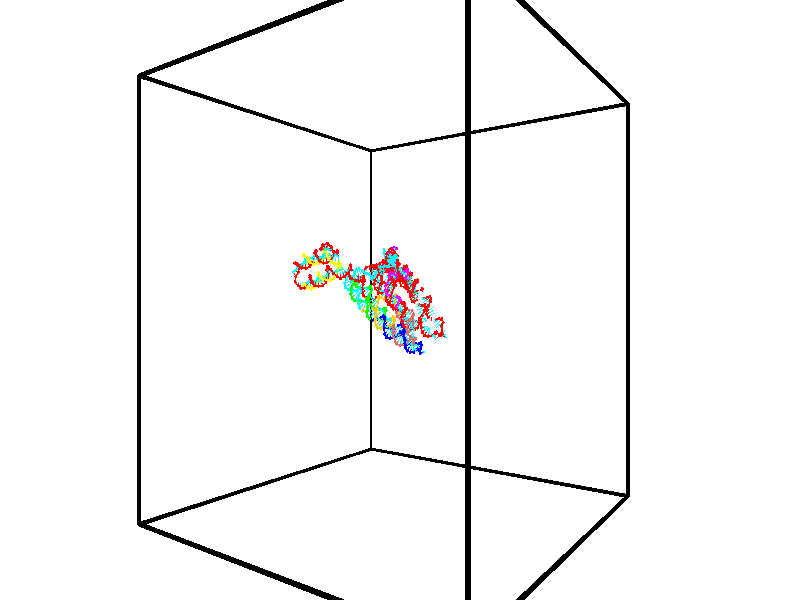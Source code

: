 // switches for output
#declare DRAW_BASES = 1; // possible values are 0, 1; only relevant for DNA ribbons
#declare DRAW_BASES_TYPE = 3; // possible values are 1, 2, 3; only relevant for DNA ribbons
#declare DRAW_FOG = 0; // set to 1 to enable fog

#include "colors.inc"

#include "transforms.inc"
background { rgb <1, 1, 1>}

#default {
   normal{
       ripples 0.25
       frequency 0.20
       turbulence 0.2
       lambda 5
   }
	finish {
		phong 0.1
		phong_size 40.
	}
}

// original window dimensions: 1024x640


// camera settings

camera {
	sky <-0, 1, 0>
	up <-0, 1, 0>
	right 1.6 * <0.581683, 0, 0.813415>
	location <-54.4937, 30, 90.4225>
	look_at <30, 30, 30>
	direction <84.4937, 0, -60.4225>
	angle 67.0682
}


# declare cpy_camera_pos = <-54.4937, 30, 90.4225>;
# if (DRAW_FOG = 1)
fog {
	fog_type 2
	up vnormalize(cpy_camera_pos)
	color rgbt<1,1,1,0.3>
	distance 1e-5
	fog_alt 3e-3
	fog_offset 48
}
# end


// LIGHTS

# declare lum = 6;
global_settings {
	ambient_light rgb lum * <0.05, 0.05, 0.05>
	max_trace_level 15
}# declare cpy_direct_light_amount = 0.25;
light_source
{	1000 * <0.231732, -1, 1.3951>,
	rgb lum * cpy_direct_light_amount
	parallel
}

light_source
{	1000 * <-0.231732, 1, -1.3951>,
	rgb lum * cpy_direct_light_amount
	parallel
}

// strand 0

// nucleotide -1

// particle -1
sphere {
	<42.587646, 32.092499, 22.499331> 0.250000
	pigment { color rgbt <1,0,0,0> }
	no_shadow
}
cylinder {
	<42.470036, 32.421513, 22.694057>,  <42.399471, 32.618919, 22.810894>, 0.100000
	pigment { color rgbt <1,0,0,0> }
	no_shadow
}
cylinder {
	<42.470036, 32.421513, 22.694057>,  <42.587646, 32.092499, 22.499331>, 0.100000
	pigment { color rgbt <1,0,0,0> }
	no_shadow
}

// particle -1
sphere {
	<42.470036, 32.421513, 22.694057> 0.100000
	pigment { color rgbt <1,0,0,0> }
	no_shadow
}
sphere {
	0, 1
	scale<0.080000,0.200000,0.300000>
	matrix <-0.552513, 0.269344, -0.788786,
		-0.779923, -0.500895, 0.375266,
		-0.294023, 0.822531, 0.486819,
		42.381828, 32.668270, 22.840103>
	pigment { color rgbt <0,1,1,0> }
	no_shadow
}
cylinder {
	<41.815334, 32.096382, 22.592237>,  <42.587646, 32.092499, 22.499331>, 0.130000
	pigment { color rgbt <1,0,0,0> }
	no_shadow
}

// nucleotide -1

// particle -1
sphere {
	<41.815334, 32.096382, 22.592237> 0.250000
	pigment { color rgbt <1,0,0,0> }
	no_shadow
}
cylinder {
	<41.980236, 32.460548, 22.578468>,  <42.079178, 32.679047, 22.570208>, 0.100000
	pigment { color rgbt <1,0,0,0> }
	no_shadow
}
cylinder {
	<41.980236, 32.460548, 22.578468>,  <41.815334, 32.096382, 22.592237>, 0.100000
	pigment { color rgbt <1,0,0,0> }
	no_shadow
}

// particle -1
sphere {
	<41.980236, 32.460548, 22.578468> 0.100000
	pigment { color rgbt <1,0,0,0> }
	no_shadow
}
sphere {
	0, 1
	scale<0.080000,0.200000,0.300000>
	matrix <-0.505273, 0.197033, -0.840165,
		-0.758118, 0.363757, 0.541237,
		0.412257, 0.910417, -0.034422,
		42.103912, 32.733673, 22.568142>
	pigment { color rgbt <0,1,1,0> }
	no_shadow
}
cylinder {
	<41.566628, 32.299007, 21.962528>,  <41.815334, 32.096382, 22.592237>, 0.130000
	pigment { color rgbt <1,0,0,0> }
	no_shadow
}

// nucleotide -1

// particle -1
sphere {
	<41.566628, 32.299007, 21.962528> 0.250000
	pigment { color rgbt <1,0,0,0> }
	no_shadow
}
cylinder {
	<41.757080, 32.636257, 22.062481>,  <41.871353, 32.838608, 22.122454>, 0.100000
	pigment { color rgbt <1,0,0,0> }
	no_shadow
}
cylinder {
	<41.757080, 32.636257, 22.062481>,  <41.566628, 32.299007, 21.962528>, 0.100000
	pigment { color rgbt <1,0,0,0> }
	no_shadow
}

// particle -1
sphere {
	<41.757080, 32.636257, 22.062481> 0.100000
	pigment { color rgbt <1,0,0,0> }
	no_shadow
}
sphere {
	0, 1
	scale<0.080000,0.200000,0.300000>
	matrix <-0.224995, 0.391502, -0.892246,
		-0.850104, 0.368603, 0.376104,
		0.476131, 0.843124, 0.249884,
		41.899918, 32.889194, 22.137445>
	pigment { color rgbt <0,1,1,0> }
	no_shadow
}
cylinder {
	<41.022594, 32.810299, 22.066940>,  <41.566628, 32.299007, 21.962528>, 0.130000
	pigment { color rgbt <1,0,0,0> }
	no_shadow
}

// nucleotide -1

// particle -1
sphere {
	<41.022594, 32.810299, 22.066940> 0.250000
	pigment { color rgbt <1,0,0,0> }
	no_shadow
}
cylinder {
	<41.381081, 32.917763, 21.925732>,  <41.596172, 32.982243, 21.841005>, 0.100000
	pigment { color rgbt <1,0,0,0> }
	no_shadow
}
cylinder {
	<41.381081, 32.917763, 21.925732>,  <41.022594, 32.810299, 22.066940>, 0.100000
	pigment { color rgbt <1,0,0,0> }
	no_shadow
}

// particle -1
sphere {
	<41.381081, 32.917763, 21.925732> 0.100000
	pigment { color rgbt <1,0,0,0> }
	no_shadow
}
sphere {
	0, 1
	scale<0.080000,0.200000,0.300000>
	matrix <-0.396547, 0.128398, -0.908991,
		-0.198884, 0.954638, 0.221609,
		0.896212, 0.268662, -0.353022,
		41.649944, 32.998360, 21.819824>
	pigment { color rgbt <0,1,1,0> }
	no_shadow
}
cylinder {
	<40.444820, 33.229034, 22.153809>,  <41.022594, 32.810299, 22.066940>, 0.130000
	pigment { color rgbt <1,0,0,0> }
	no_shadow
}

// nucleotide -1

// particle -1
sphere {
	<40.444820, 33.229034, 22.153809> 0.250000
	pigment { color rgbt <1,0,0,0> }
	no_shadow
}
cylinder {
	<40.194675, 33.388371, 21.885406>,  <40.044590, 33.483971, 21.724365>, 0.100000
	pigment { color rgbt <1,0,0,0> }
	no_shadow
}
cylinder {
	<40.194675, 33.388371, 21.885406>,  <40.444820, 33.229034, 22.153809>, 0.100000
	pigment { color rgbt <1,0,0,0> }
	no_shadow
}

// particle -1
sphere {
	<40.194675, 33.388371, 21.885406> 0.100000
	pigment { color rgbt <1,0,0,0> }
	no_shadow
}
sphere {
	0, 1
	scale<0.080000,0.200000,0.300000>
	matrix <0.776036, 0.227339, -0.588291,
		-0.081794, -0.888618, -0.451295,
		-0.625363, 0.398340, -0.671004,
		40.007065, 33.507874, 21.684105>
	pigment { color rgbt <0,1,1,0> }
	no_shadow
}
cylinder {
	<40.386509, 32.869484, 21.450659>,  <40.444820, 33.229034, 22.153809>, 0.130000
	pigment { color rgbt <1,0,0,0> }
	no_shadow
}

// nucleotide -1

// particle -1
sphere {
	<40.386509, 32.869484, 21.450659> 0.250000
	pigment { color rgbt <1,0,0,0> }
	no_shadow
}
cylinder {
	<40.309345, 33.261753, 21.437603>,  <40.263046, 33.497116, 21.429770>, 0.100000
	pigment { color rgbt <1,0,0,0> }
	no_shadow
}
cylinder {
	<40.309345, 33.261753, 21.437603>,  <40.386509, 32.869484, 21.450659>, 0.100000
	pigment { color rgbt <1,0,0,0> }
	no_shadow
}

// particle -1
sphere {
	<40.309345, 33.261753, 21.437603> 0.100000
	pigment { color rgbt <1,0,0,0> }
	no_shadow
}
sphere {
	0, 1
	scale<0.080000,0.200000,0.300000>
	matrix <0.774522, 0.131764, -0.618672,
		-0.602414, -0.144627, -0.784971,
		-0.192908, 0.980674, -0.032640,
		40.251472, 33.555954, 21.427811>
	pigment { color rgbt <0,1,1,0> }
	no_shadow
}
cylinder {
	<40.445805, 33.057346, 20.820724>,  <40.386509, 32.869484, 21.450659>, 0.130000
	pigment { color rgbt <1,0,0,0> }
	no_shadow
}

// nucleotide -1

// particle -1
sphere {
	<40.445805, 33.057346, 20.820724> 0.250000
	pigment { color rgbt <1,0,0,0> }
	no_shadow
}
cylinder {
	<40.503597, 33.423225, 20.971699>,  <40.538273, 33.642754, 21.062284>, 0.100000
	pigment { color rgbt <1,0,0,0> }
	no_shadow
}
cylinder {
	<40.503597, 33.423225, 20.971699>,  <40.445805, 33.057346, 20.820724>, 0.100000
	pigment { color rgbt <1,0,0,0> }
	no_shadow
}

// particle -1
sphere {
	<40.503597, 33.423225, 20.971699> 0.100000
	pigment { color rgbt <1,0,0,0> }
	no_shadow
}
sphere {
	0, 1
	scale<0.080000,0.200000,0.300000>
	matrix <0.778204, 0.130553, -0.614291,
		-0.611164, 0.382480, -0.692956,
		0.144486, 0.914694, 0.377437,
		40.546944, 33.697632, 21.084930>
	pigment { color rgbt <0,1,1,0> }
	no_shadow
}
cylinder {
	<40.639801, 33.537495, 20.189674>,  <40.445805, 33.057346, 20.820724>, 0.130000
	pigment { color rgbt <1,0,0,0> }
	no_shadow
}

// nucleotide -1

// particle -1
sphere {
	<40.639801, 33.537495, 20.189674> 0.250000
	pigment { color rgbt <1,0,0,0> }
	no_shadow
}
cylinder {
	<40.715233, 33.745575, 20.522861>,  <40.760490, 33.870422, 20.722773>, 0.100000
	pigment { color rgbt <1,0,0,0> }
	no_shadow
}
cylinder {
	<40.715233, 33.745575, 20.522861>,  <40.639801, 33.537495, 20.189674>, 0.100000
	pigment { color rgbt <1,0,0,0> }
	no_shadow
}

// particle -1
sphere {
	<40.715233, 33.745575, 20.522861> 0.100000
	pigment { color rgbt <1,0,0,0> }
	no_shadow
}
sphere {
	0, 1
	scale<0.080000,0.200000,0.300000>
	matrix <0.804053, 0.405211, -0.435090,
		-0.563861, 0.751795, -0.341855,
		0.188575, 0.520200, 0.832965,
		40.771805, 33.901634, 20.772751>
	pigment { color rgbt <0,1,1,0> }
	no_shadow
}
cylinder {
	<40.636677, 34.221760, 20.024748>,  <40.639801, 33.537495, 20.189674>, 0.130000
	pigment { color rgbt <1,0,0,0> }
	no_shadow
}

// nucleotide -1

// particle -1
sphere {
	<40.636677, 34.221760, 20.024748> 0.250000
	pigment { color rgbt <1,0,0,0> }
	no_shadow
}
cylinder {
	<40.881016, 34.173347, 20.337727>,  <41.027618, 34.144299, 20.525513>, 0.100000
	pigment { color rgbt <1,0,0,0> }
	no_shadow
}
cylinder {
	<40.881016, 34.173347, 20.337727>,  <40.636677, 34.221760, 20.024748>, 0.100000
	pigment { color rgbt <1,0,0,0> }
	no_shadow
}

// particle -1
sphere {
	<40.881016, 34.173347, 20.337727> 0.100000
	pigment { color rgbt <1,0,0,0> }
	no_shadow
}
sphere {
	0, 1
	scale<0.080000,0.200000,0.300000>
	matrix <0.757472, 0.376974, -0.533035,
		-0.230445, 0.918282, 0.321953,
		0.610844, -0.121035, 0.782445,
		41.064270, 34.137035, 20.572460>
	pigment { color rgbt <0,1,1,0> }
	no_shadow
}
cylinder {
	<41.012962, 34.798836, 20.042366>,  <40.636677, 34.221760, 20.024748>, 0.130000
	pigment { color rgbt <1,0,0,0> }
	no_shadow
}

// nucleotide -1

// particle -1
sphere {
	<41.012962, 34.798836, 20.042366> 0.250000
	pigment { color rgbt <1,0,0,0> }
	no_shadow
}
cylinder {
	<41.217953, 34.519970, 20.242897>,  <41.340946, 34.352650, 20.363216>, 0.100000
	pigment { color rgbt <1,0,0,0> }
	no_shadow
}
cylinder {
	<41.217953, 34.519970, 20.242897>,  <41.012962, 34.798836, 20.042366>, 0.100000
	pigment { color rgbt <1,0,0,0> }
	no_shadow
}

// particle -1
sphere {
	<41.217953, 34.519970, 20.242897> 0.100000
	pigment { color rgbt <1,0,0,0> }
	no_shadow
}
sphere {
	0, 1
	scale<0.080000,0.200000,0.300000>
	matrix <0.845052, 0.305770, -0.438624,
		0.152503, 0.648433, 0.745840,
		0.512474, -0.697165, 0.501329,
		41.371696, 34.310822, 20.393295>
	pigment { color rgbt <0,1,1,0> }
	no_shadow
}
cylinder {
	<41.673252, 35.064693, 20.216286>,  <41.012962, 34.798836, 20.042366>, 0.130000
	pigment { color rgbt <1,0,0,0> }
	no_shadow
}

// nucleotide -1

// particle -1
sphere {
	<41.673252, 35.064693, 20.216286> 0.250000
	pigment { color rgbt <1,0,0,0> }
	no_shadow
}
cylinder {
	<41.734383, 34.673450, 20.272793>,  <41.771061, 34.438705, 20.306698>, 0.100000
	pigment { color rgbt <1,0,0,0> }
	no_shadow
}
cylinder {
	<41.734383, 34.673450, 20.272793>,  <41.673252, 35.064693, 20.216286>, 0.100000
	pigment { color rgbt <1,0,0,0> }
	no_shadow
}

// particle -1
sphere {
	<41.734383, 34.673450, 20.272793> 0.100000
	pigment { color rgbt <1,0,0,0> }
	no_shadow
}
sphere {
	0, 1
	scale<0.080000,0.200000,0.300000>
	matrix <0.813600, 0.043379, -0.579805,
		0.560982, 0.203546, 0.802414,
		0.152825, -0.978104, 0.141270,
		41.780231, 34.380020, 20.315174>
	pigment { color rgbt <0,1,1,0> }
	no_shadow
}
cylinder {
	<42.394562, 35.033249, 20.256430>,  <41.673252, 35.064693, 20.216286>, 0.130000
	pigment { color rgbt <1,0,0,0> }
	no_shadow
}

// nucleotide -1

// particle -1
sphere {
	<42.394562, 35.033249, 20.256430> 0.250000
	pigment { color rgbt <1,0,0,0> }
	no_shadow
}
cylinder {
	<42.291180, 34.652340, 20.191456>,  <42.229149, 34.423794, 20.152472>, 0.100000
	pigment { color rgbt <1,0,0,0> }
	no_shadow
}
cylinder {
	<42.291180, 34.652340, 20.191456>,  <42.394562, 35.033249, 20.256430>, 0.100000
	pigment { color rgbt <1,0,0,0> }
	no_shadow
}

// particle -1
sphere {
	<42.291180, 34.652340, 20.191456> 0.100000
	pigment { color rgbt <1,0,0,0> }
	no_shadow
}
sphere {
	0, 1
	scale<0.080000,0.200000,0.300000>
	matrix <0.853607, -0.146404, -0.499921,
		0.452277, -0.267864, 0.850702,
		-0.258457, -0.952268, -0.162436,
		42.213642, 34.366661, 20.142725>
	pigment { color rgbt <0,1,1,0> }
	no_shadow
}
cylinder {
	<42.973858, 34.528351, 20.459929>,  <42.394562, 35.033249, 20.256430>, 0.130000
	pigment { color rgbt <1,0,0,0> }
	no_shadow
}

// nucleotide -1

// particle -1
sphere {
	<42.973858, 34.528351, 20.459929> 0.250000
	pigment { color rgbt <1,0,0,0> }
	no_shadow
}
cylinder {
	<42.753475, 34.363384, 20.169727>,  <42.621246, 34.264404, 19.995605>, 0.100000
	pigment { color rgbt <1,0,0,0> }
	no_shadow
}
cylinder {
	<42.753475, 34.363384, 20.169727>,  <42.973858, 34.528351, 20.459929>, 0.100000
	pigment { color rgbt <1,0,0,0> }
	no_shadow
}

// particle -1
sphere {
	<42.753475, 34.363384, 20.169727> 0.100000
	pigment { color rgbt <1,0,0,0> }
	no_shadow
}
sphere {
	0, 1
	scale<0.080000,0.200000,0.300000>
	matrix <0.803193, -0.026053, -0.595149,
		0.226547, -0.910623, 0.345604,
		-0.550960, -0.412416, -0.725504,
		42.588188, 34.239658, 19.952076>
	pigment { color rgbt <0,1,1,0> }
	no_shadow
}
cylinder {
	<43.430382, 34.154793, 20.068665>,  <42.973858, 34.528351, 20.459929>, 0.130000
	pigment { color rgbt <1,0,0,0> }
	no_shadow
}

// nucleotide -1

// particle -1
sphere {
	<43.430382, 34.154793, 20.068665> 0.250000
	pigment { color rgbt <1,0,0,0> }
	no_shadow
}
cylinder {
	<43.108459, 34.164371, 19.831444>,  <42.915306, 34.170120, 19.689112>, 0.100000
	pigment { color rgbt <1,0,0,0> }
	no_shadow
}
cylinder {
	<43.108459, 34.164371, 19.831444>,  <43.430382, 34.154793, 20.068665>, 0.100000
	pigment { color rgbt <1,0,0,0> }
	no_shadow
}

// particle -1
sphere {
	<43.108459, 34.164371, 19.831444> 0.100000
	pigment { color rgbt <1,0,0,0> }
	no_shadow
}
sphere {
	0, 1
	scale<0.080000,0.200000,0.300000>
	matrix <0.589156, -0.088923, -0.803112,
		-0.071970, -0.995750, 0.057456,
		-0.804808, 0.023949, -0.593052,
		42.867016, 34.171555, 19.653528>
	pigment { color rgbt <0,1,1,0> }
	no_shadow
}
cylinder {
	<43.472988, 33.530380, 19.789837>,  <43.430382, 34.154793, 20.068665>, 0.130000
	pigment { color rgbt <1,0,0,0> }
	no_shadow
}

// nucleotide -1

// particle -1
sphere {
	<43.472988, 33.530380, 19.789837> 0.250000
	pigment { color rgbt <1,0,0,0> }
	no_shadow
}
cylinder {
	<43.274895, 33.767212, 19.535534>,  <43.156040, 33.909309, 19.382952>, 0.100000
	pigment { color rgbt <1,0,0,0> }
	no_shadow
}
cylinder {
	<43.274895, 33.767212, 19.535534>,  <43.472988, 33.530380, 19.789837>, 0.100000
	pigment { color rgbt <1,0,0,0> }
	no_shadow
}

// particle -1
sphere {
	<43.274895, 33.767212, 19.535534> 0.100000
	pigment { color rgbt <1,0,0,0> }
	no_shadow
}
sphere {
	0, 1
	scale<0.080000,0.200000,0.300000>
	matrix <0.747324, -0.082832, -0.659276,
		-0.443005, -0.801611, -0.401454,
		-0.495230, 0.592079, -0.635758,
		43.126324, 33.944836, 19.344807>
	pigment { color rgbt <0,1,1,0> }
	no_shadow
}
cylinder {
	<43.389469, 33.196472, 19.230452>,  <43.472988, 33.530380, 19.789837>, 0.130000
	pigment { color rgbt <1,0,0,0> }
	no_shadow
}

// nucleotide -1

// particle -1
sphere {
	<43.389469, 33.196472, 19.230452> 0.250000
	pigment { color rgbt <1,0,0,0> }
	no_shadow
}
cylinder {
	<43.326931, 33.564571, 19.086956>,  <43.289410, 33.785431, 19.000858>, 0.100000
	pigment { color rgbt <1,0,0,0> }
	no_shadow
}
cylinder {
	<43.326931, 33.564571, 19.086956>,  <43.389469, 33.196472, 19.230452>, 0.100000
	pigment { color rgbt <1,0,0,0> }
	no_shadow
}

// particle -1
sphere {
	<43.326931, 33.564571, 19.086956> 0.100000
	pigment { color rgbt <1,0,0,0> }
	no_shadow
}
sphere {
	0, 1
	scale<0.080000,0.200000,0.300000>
	matrix <0.775876, -0.110331, -0.621162,
		-0.611206, -0.375449, -0.696753,
		-0.156341, 0.920253, -0.358737,
		43.280029, 33.840649, 18.979336>
	pigment { color rgbt <0,1,1,0> }
	no_shadow
}
cylinder {
	<43.329983, 33.157139, 18.487896>,  <43.389469, 33.196472, 19.230452>, 0.130000
	pigment { color rgbt <1,0,0,0> }
	no_shadow
}

// nucleotide -1

// particle -1
sphere {
	<43.329983, 33.157139, 18.487896> 0.250000
	pigment { color rgbt <1,0,0,0> }
	no_shadow
}
cylinder {
	<43.420715, 33.542870, 18.542488>,  <43.475155, 33.774307, 18.575243>, 0.100000
	pigment { color rgbt <1,0,0,0> }
	no_shadow
}
cylinder {
	<43.420715, 33.542870, 18.542488>,  <43.329983, 33.157139, 18.487896>, 0.100000
	pigment { color rgbt <1,0,0,0> }
	no_shadow
}

// particle -1
sphere {
	<43.420715, 33.542870, 18.542488> 0.100000
	pigment { color rgbt <1,0,0,0> }
	no_shadow
}
sphere {
	0, 1
	scale<0.080000,0.200000,0.300000>
	matrix <0.796592, -0.103075, -0.595665,
		-0.560346, 0.243833, -0.791554,
		0.226833, 0.964324, 0.136478,
		43.488766, 33.832169, 18.583431>
	pigment { color rgbt <0,1,1,0> }
	no_shadow
}
cylinder {
	<43.441090, 33.478622, 17.811543>,  <43.329983, 33.157139, 18.487896>, 0.130000
	pigment { color rgbt <1,0,0,0> }
	no_shadow
}

// nucleotide -1

// particle -1
sphere {
	<43.441090, 33.478622, 17.811543> 0.250000
	pigment { color rgbt <1,0,0,0> }
	no_shadow
}
cylinder {
	<43.640724, 33.700188, 18.078106>,  <43.760506, 33.833126, 18.238045>, 0.100000
	pigment { color rgbt <1,0,0,0> }
	no_shadow
}
cylinder {
	<43.640724, 33.700188, 18.078106>,  <43.441090, 33.478622, 17.811543>, 0.100000
	pigment { color rgbt <1,0,0,0> }
	no_shadow
}

// particle -1
sphere {
	<43.640724, 33.700188, 18.078106> 0.100000
	pigment { color rgbt <1,0,0,0> }
	no_shadow
}
sphere {
	0, 1
	scale<0.080000,0.200000,0.300000>
	matrix <0.781659, 0.044207, -0.622138,
		-0.374068, 0.831402, -0.410906,
		0.499082, 0.553910, 0.666409,
		43.790447, 33.866360, 18.278028>
	pigment { color rgbt <0,1,1,0> }
	no_shadow
}
cylinder {
	<43.619453, 33.969917, 17.367268>,  <43.441090, 33.478622, 17.811543>, 0.130000
	pigment { color rgbt <1,0,0,0> }
	no_shadow
}

// nucleotide -1

// particle -1
sphere {
	<43.619453, 33.969917, 17.367268> 0.250000
	pigment { color rgbt <1,0,0,0> }
	no_shadow
}
cylinder {
	<43.835068, 34.028137, 17.699112>,  <43.964436, 34.063068, 17.898218>, 0.100000
	pigment { color rgbt <1,0,0,0> }
	no_shadow
}
cylinder {
	<43.835068, 34.028137, 17.699112>,  <43.619453, 33.969917, 17.367268>, 0.100000
	pigment { color rgbt <1,0,0,0> }
	no_shadow
}

// particle -1
sphere {
	<43.835068, 34.028137, 17.699112> 0.100000
	pigment { color rgbt <1,0,0,0> }
	no_shadow
}
sphere {
	0, 1
	scale<0.080000,0.200000,0.300000>
	matrix <0.774845, 0.300473, -0.556175,
		-0.330228, 0.942619, 0.049185,
		0.539040, 0.145554, 0.829609,
		43.996780, 34.071804, 17.947994>
	pigment { color rgbt <0,1,1,0> }
	no_shadow
}
cylinder {
	<43.960644, 34.671871, 17.244274>,  <43.619453, 33.969917, 17.367268>, 0.130000
	pigment { color rgbt <1,0,0,0> }
	no_shadow
}

// nucleotide -1

// particle -1
sphere {
	<43.960644, 34.671871, 17.244274> 0.250000
	pigment { color rgbt <1,0,0,0> }
	no_shadow
}
cylinder {
	<44.153934, 34.480133, 17.537319>,  <44.269909, 34.365089, 17.713146>, 0.100000
	pigment { color rgbt <1,0,0,0> }
	no_shadow
}
cylinder {
	<44.153934, 34.480133, 17.537319>,  <43.960644, 34.671871, 17.244274>, 0.100000
	pigment { color rgbt <1,0,0,0> }
	no_shadow
}

// particle -1
sphere {
	<44.153934, 34.480133, 17.537319> 0.100000
	pigment { color rgbt <1,0,0,0> }
	no_shadow
}
sphere {
	0, 1
	scale<0.080000,0.200000,0.300000>
	matrix <0.872776, 0.329653, -0.359987,
		-0.068948, 0.813360, 0.577660,
		0.483227, -0.479348, 0.732610,
		44.298901, 34.336330, 17.757103>
	pigment { color rgbt <0,1,1,0> }
	no_shadow
}
cylinder {
	<44.598289, 35.118496, 17.476357>,  <43.960644, 34.671871, 17.244274>, 0.130000
	pigment { color rgbt <1,0,0,0> }
	no_shadow
}

// nucleotide -1

// particle -1
sphere {
	<44.598289, 35.118496, 17.476357> 0.250000
	pigment { color rgbt <1,0,0,0> }
	no_shadow
}
cylinder {
	<44.682434, 34.749531, 17.605911>,  <44.732922, 34.528152, 17.683643>, 0.100000
	pigment { color rgbt <1,0,0,0> }
	no_shadow
}
cylinder {
	<44.682434, 34.749531, 17.605911>,  <44.598289, 35.118496, 17.476357>, 0.100000
	pigment { color rgbt <1,0,0,0> }
	no_shadow
}

// particle -1
sphere {
	<44.682434, 34.749531, 17.605911> 0.100000
	pigment { color rgbt <1,0,0,0> }
	no_shadow
}
sphere {
	0, 1
	scale<0.080000,0.200000,0.300000>
	matrix <0.920402, 0.075181, -0.383677,
		0.329558, 0.378815, 0.864806,
		0.210360, -0.922414, 0.323886,
		44.745541, 34.472805, 17.703077>
	pigment { color rgbt <0,1,1,0> }
	no_shadow
}
cylinder {
	<45.175419, 35.159767, 17.829880>,  <44.598289, 35.118496, 17.476357>, 0.130000
	pigment { color rgbt <1,0,0,0> }
	no_shadow
}

// nucleotide -1

// particle -1
sphere {
	<45.175419, 35.159767, 17.829880> 0.250000
	pigment { color rgbt <1,0,0,0> }
	no_shadow
}
cylinder {
	<45.167683, 34.774261, 17.723457>,  <45.163040, 34.542957, 17.659603>, 0.100000
	pigment { color rgbt <1,0,0,0> }
	no_shadow
}
cylinder {
	<45.167683, 34.774261, 17.723457>,  <45.175419, 35.159767, 17.829880>, 0.100000
	pigment { color rgbt <1,0,0,0> }
	no_shadow
}

// particle -1
sphere {
	<45.167683, 34.774261, 17.723457> 0.100000
	pigment { color rgbt <1,0,0,0> }
	no_shadow
}
sphere {
	0, 1
	scale<0.080000,0.200000,0.300000>
	matrix <0.977695, 0.037432, -0.206670,
		0.209140, -0.264121, 0.941542,
		-0.019342, -0.963763, -0.266058,
		45.161880, 34.485134, 17.643641>
	pigment { color rgbt <0,1,1,0> }
	no_shadow
}
cylinder {
	<45.783848, 34.940319, 18.086683>,  <45.175419, 35.159767, 17.829880>, 0.130000
	pigment { color rgbt <1,0,0,0> }
	no_shadow
}

// nucleotide -1

// particle -1
sphere {
	<45.783848, 34.940319, 18.086683> 0.250000
	pigment { color rgbt <1,0,0,0> }
	no_shadow
}
cylinder {
	<45.662285, 34.669125, 17.818958>,  <45.589348, 34.506409, 17.658323>, 0.100000
	pigment { color rgbt <1,0,0,0> }
	no_shadow
}
cylinder {
	<45.662285, 34.669125, 17.818958>,  <45.783848, 34.940319, 18.086683>, 0.100000
	pigment { color rgbt <1,0,0,0> }
	no_shadow
}

// particle -1
sphere {
	<45.662285, 34.669125, 17.818958> 0.100000
	pigment { color rgbt <1,0,0,0> }
	no_shadow
}
sphere {
	0, 1
	scale<0.080000,0.200000,0.300000>
	matrix <0.944484, -0.122328, -0.304935,
		0.124866, -0.724824, 0.677524,
		-0.303904, -0.677987, -0.669310,
		45.571114, 34.465729, 17.618166>
	pigment { color rgbt <0,1,1,0> }
	no_shadow
}
cylinder {
	<46.272690, 34.361309, 18.156067>,  <45.783848, 34.940319, 18.086683>, 0.130000
	pigment { color rgbt <1,0,0,0> }
	no_shadow
}

// nucleotide -1

// particle -1
sphere {
	<46.272690, 34.361309, 18.156067> 0.250000
	pigment { color rgbt <1,0,0,0> }
	no_shadow
}
cylinder {
	<46.107540, 34.355572, 17.791798>,  <46.008450, 34.352131, 17.573236>, 0.100000
	pigment { color rgbt <1,0,0,0> }
	no_shadow
}
cylinder {
	<46.107540, 34.355572, 17.791798>,  <46.272690, 34.361309, 18.156067>, 0.100000
	pigment { color rgbt <1,0,0,0> }
	no_shadow
}

// particle -1
sphere {
	<46.107540, 34.355572, 17.791798> 0.100000
	pigment { color rgbt <1,0,0,0> }
	no_shadow
}
sphere {
	0, 1
	scale<0.080000,0.200000,0.300000>
	matrix <0.909351, -0.062640, -0.411287,
		-0.051146, -0.997933, 0.038904,
		-0.412874, -0.014342, -0.910675,
		45.983677, 34.351269, 17.518595>
	pigment { color rgbt <0,1,1,0> }
	no_shadow
}
cylinder {
	<46.721504, 33.903091, 17.788729>,  <46.272690, 34.361309, 18.156067>, 0.130000
	pigment { color rgbt <1,0,0,0> }
	no_shadow
}

// nucleotide -1

// particle -1
sphere {
	<46.721504, 33.903091, 17.788729> 0.250000
	pigment { color rgbt <1,0,0,0> }
	no_shadow
}
cylinder {
	<46.538490, 34.136395, 17.520260>,  <46.428680, 34.276375, 17.359179>, 0.100000
	pigment { color rgbt <1,0,0,0> }
	no_shadow
}
cylinder {
	<46.538490, 34.136395, 17.520260>,  <46.721504, 33.903091, 17.788729>, 0.100000
	pigment { color rgbt <1,0,0,0> }
	no_shadow
}

// particle -1
sphere {
	<46.538490, 34.136395, 17.520260> 0.100000
	pigment { color rgbt <1,0,0,0> }
	no_shadow
}
sphere {
	0, 1
	scale<0.080000,0.200000,0.300000>
	matrix <0.835353, 0.023290, -0.549220,
		-0.304705, -0.811954, -0.497882,
		-0.457537, 0.583257, -0.671172,
		46.401230, 34.311371, 17.318909>
	pigment { color rgbt <0,1,1,0> }
	no_shadow
}
cylinder {
	<47.132660, 33.904678, 17.193766>,  <46.721504, 33.903091, 17.788729>, 0.130000
	pigment { color rgbt <1,0,0,0> }
	no_shadow
}

// nucleotide -1

// particle -1
sphere {
	<47.132660, 33.904678, 17.193766> 0.250000
	pigment { color rgbt <1,0,0,0> }
	no_shadow
}
cylinder {
	<46.893295, 34.215565, 17.115959>,  <46.749676, 34.402096, 17.069275>, 0.100000
	pigment { color rgbt <1,0,0,0> }
	no_shadow
}
cylinder {
	<46.893295, 34.215565, 17.115959>,  <47.132660, 33.904678, 17.193766>, 0.100000
	pigment { color rgbt <1,0,0,0> }
	no_shadow
}

// particle -1
sphere {
	<46.893295, 34.215565, 17.115959> 0.100000
	pigment { color rgbt <1,0,0,0> }
	no_shadow
}
sphere {
	0, 1
	scale<0.080000,0.200000,0.300000>
	matrix <0.732468, 0.432334, -0.525906,
		-0.324650, -0.457182, -0.828002,
		-0.598409, 0.777220, -0.194514,
		46.713772, 34.448730, 17.057606>
	pigment { color rgbt <0,1,1,0> }
	no_shadow
}
cylinder {
	<47.146214, 33.929924, 16.439894>,  <47.132660, 33.904678, 17.193766>, 0.130000
	pigment { color rgbt <1,0,0,0> }
	no_shadow
}

// nucleotide -1

// particle -1
sphere {
	<47.146214, 33.929924, 16.439894> 0.250000
	pigment { color rgbt <1,0,0,0> }
	no_shadow
}
cylinder {
	<47.131359, 34.284618, 16.624207>,  <47.122444, 34.497437, 16.734795>, 0.100000
	pigment { color rgbt <1,0,0,0> }
	no_shadow
}
cylinder {
	<47.131359, 34.284618, 16.624207>,  <47.146214, 33.929924, 16.439894>, 0.100000
	pigment { color rgbt <1,0,0,0> }
	no_shadow
}

// particle -1
sphere {
	<47.131359, 34.284618, 16.624207> 0.100000
	pigment { color rgbt <1,0,0,0> }
	no_shadow
}
sphere {
	0, 1
	scale<0.080000,0.200000,0.300000>
	matrix <0.885829, 0.242628, -0.395523,
		-0.462523, 0.393484, -0.794508,
		-0.037138, 0.886737, 0.460780,
		47.120216, 34.550640, 16.762440>
	pigment { color rgbt <0,1,1,0> }
	no_shadow
}
cylinder {
	<47.272758, 34.498898, 15.960725>,  <47.146214, 33.929924, 16.439894>, 0.130000
	pigment { color rgbt <1,0,0,0> }
	no_shadow
}

// nucleotide -1

// particle -1
sphere {
	<47.272758, 34.498898, 15.960725> 0.250000
	pigment { color rgbt <1,0,0,0> }
	no_shadow
}
cylinder {
	<47.403717, 34.564869, 16.332878>,  <47.482292, 34.604454, 16.556170>, 0.100000
	pigment { color rgbt <1,0,0,0> }
	no_shadow
}
cylinder {
	<47.403717, 34.564869, 16.332878>,  <47.272758, 34.498898, 15.960725>, 0.100000
	pigment { color rgbt <1,0,0,0> }
	no_shadow
}

// particle -1
sphere {
	<47.403717, 34.564869, 16.332878> 0.100000
	pigment { color rgbt <1,0,0,0> }
	no_shadow
}
sphere {
	0, 1
	scale<0.080000,0.200000,0.300000>
	matrix <0.911072, 0.205963, -0.357110,
		-0.250523, 0.964561, -0.082832,
		0.327394, 0.164930, 0.930382,
		47.501934, 34.614349, 16.611992>
	pigment { color rgbt <0,1,1,0> }
	no_shadow
}
cylinder {
	<47.608265, 35.157856, 15.979398>,  <47.272758, 34.498898, 15.960725>, 0.130000
	pigment { color rgbt <1,0,0,0> }
	no_shadow
}

// nucleotide -1

// particle -1
sphere {
	<47.608265, 35.157856, 15.979398> 0.250000
	pigment { color rgbt <1,0,0,0> }
	no_shadow
}
cylinder {
	<47.770699, 34.952202, 16.281593>,  <47.868160, 34.828812, 16.462910>, 0.100000
	pigment { color rgbt <1,0,0,0> }
	no_shadow
}
cylinder {
	<47.770699, 34.952202, 16.281593>,  <47.608265, 35.157856, 15.979398>, 0.100000
	pigment { color rgbt <1,0,0,0> }
	no_shadow
}

// particle -1
sphere {
	<47.770699, 34.952202, 16.281593> 0.100000
	pigment { color rgbt <1,0,0,0> }
	no_shadow
}
sphere {
	0, 1
	scale<0.080000,0.200000,0.300000>
	matrix <0.909444, 0.308324, -0.279014,
		-0.089485, 0.800377, 0.592780,
		0.406084, -0.514133, 0.755489,
		47.892525, 34.797962, 16.508240>
	pigment { color rgbt <0,1,1,0> }
	no_shadow
}
cylinder {
	<47.949127, 35.556267, 16.485403>,  <47.608265, 35.157856, 15.979398>, 0.130000
	pigment { color rgbt <1,0,0,0> }
	no_shadow
}

// nucleotide -1

// particle -1
sphere {
	<47.949127, 35.556267, 16.485403> 0.250000
	pigment { color rgbt <1,0,0,0> }
	no_shadow
}
cylinder {
	<48.146900, 35.213757, 16.545158>,  <48.265564, 35.008251, 16.581013>, 0.100000
	pigment { color rgbt <1,0,0,0> }
	no_shadow
}
cylinder {
	<48.146900, 35.213757, 16.545158>,  <47.949127, 35.556267, 16.485403>, 0.100000
	pigment { color rgbt <1,0,0,0> }
	no_shadow
}

// particle -1
sphere {
	<48.146900, 35.213757, 16.545158> 0.100000
	pigment { color rgbt <1,0,0,0> }
	no_shadow
}
sphere {
	0, 1
	scale<0.080000,0.200000,0.300000>
	matrix <0.868279, 0.494523, -0.039223,
		-0.040290, 0.149105, 0.988000,
		0.494437, -0.856280, 0.149389,
		48.295231, 34.956871, 16.589975>
	pigment { color rgbt <0,1,1,0> }
	no_shadow
}
cylinder {
	<47.250870, 35.387363, 16.659925>,  <47.949127, 35.556267, 16.485403>, 0.130000
	pigment { color rgbt <1,0,0,0> }
	no_shadow
}

// nucleotide -1

// particle -1
sphere {
	<47.250870, 35.387363, 16.659925> 0.250000
	pigment { color rgbt <1,0,0,0> }
	no_shadow
}
cylinder {
	<46.901291, 35.509144, 16.508389>,  <46.691544, 35.582211, 16.417467>, 0.100000
	pigment { color rgbt <1,0,0,0> }
	no_shadow
}
cylinder {
	<46.901291, 35.509144, 16.508389>,  <47.250870, 35.387363, 16.659925>, 0.100000
	pigment { color rgbt <1,0,0,0> }
	no_shadow
}

// particle -1
sphere {
	<46.901291, 35.509144, 16.508389> 0.100000
	pigment { color rgbt <1,0,0,0> }
	no_shadow
}
sphere {
	0, 1
	scale<0.080000,0.200000,0.300000>
	matrix <0.398450, 0.895162, -0.199807,
		0.278294, -0.325571, -0.903635,
		-0.873951, 0.304448, -0.378842,
		46.639107, 35.600479, 16.394735>
	pigment { color rgbt <0,1,1,0> }
	no_shadow
}
cylinder {
	<47.414829, 35.857967, 16.010290>,  <47.250870, 35.387363, 16.659925>, 0.130000
	pigment { color rgbt <1,0,0,0> }
	no_shadow
}

// nucleotide -1

// particle -1
sphere {
	<47.414829, 35.857967, 16.010290> 0.250000
	pigment { color rgbt <1,0,0,0> }
	no_shadow
}
cylinder {
	<47.037609, 35.923855, 16.125889>,  <46.811275, 35.963387, 16.195248>, 0.100000
	pigment { color rgbt <1,0,0,0> }
	no_shadow
}
cylinder {
	<47.037609, 35.923855, 16.125889>,  <47.414829, 35.857967, 16.010290>, 0.100000
	pigment { color rgbt <1,0,0,0> }
	no_shadow
}

// particle -1
sphere {
	<47.037609, 35.923855, 16.125889> 0.100000
	pigment { color rgbt <1,0,0,0> }
	no_shadow
}
sphere {
	0, 1
	scale<0.080000,0.200000,0.300000>
	matrix <0.086701, 0.960472, -0.264530,
		-0.321147, -0.224409, -0.920057,
		-0.943052, 0.164723, 0.288996,
		46.754692, 35.973270, 16.212587>
	pigment { color rgbt <0,1,1,0> }
	no_shadow
}
cylinder {
	<47.072437, 36.405739, 15.621548>,  <47.414829, 35.857967, 16.010290>, 0.130000
	pigment { color rgbt <1,0,0,0> }
	no_shadow
}

// nucleotide -1

// particle -1
sphere {
	<47.072437, 36.405739, 15.621548> 0.250000
	pigment { color rgbt <1,0,0,0> }
	no_shadow
}
cylinder {
	<46.778152, 36.362305, 15.888961>,  <46.601582, 36.336246, 16.049408>, 0.100000
	pigment { color rgbt <1,0,0,0> }
	no_shadow
}
cylinder {
	<46.778152, 36.362305, 15.888961>,  <47.072437, 36.405739, 15.621548>, 0.100000
	pigment { color rgbt <1,0,0,0> }
	no_shadow
}

// particle -1
sphere {
	<46.778152, 36.362305, 15.888961> 0.100000
	pigment { color rgbt <1,0,0,0> }
	no_shadow
}
sphere {
	0, 1
	scale<0.080000,0.200000,0.300000>
	matrix <-0.420237, 0.847272, -0.324854,
		-0.531156, -0.519942, -0.668979,
		-0.735713, -0.108582, 0.668533,
		46.557438, 36.329731, 16.089521>
	pigment { color rgbt <0,1,1,0> }
	no_shadow
}
cylinder {
	<46.454475, 36.542706, 15.327579>,  <47.072437, 36.405739, 15.621548>, 0.130000
	pigment { color rgbt <1,0,0,0> }
	no_shadow
}

// nucleotide -1

// particle -1
sphere {
	<46.454475, 36.542706, 15.327579> 0.250000
	pigment { color rgbt <1,0,0,0> }
	no_shadow
}
cylinder {
	<46.381882, 36.596813, 15.717198>,  <46.338326, 36.629276, 15.950970>, 0.100000
	pigment { color rgbt <1,0,0,0> }
	no_shadow
}
cylinder {
	<46.381882, 36.596813, 15.717198>,  <46.454475, 36.542706, 15.327579>, 0.100000
	pigment { color rgbt <1,0,0,0> }
	no_shadow
}

// particle -1
sphere {
	<46.381882, 36.596813, 15.717198> 0.100000
	pigment { color rgbt <1,0,0,0> }
	no_shadow
}
sphere {
	0, 1
	scale<0.080000,0.200000,0.300000>
	matrix <-0.365285, 0.910354, -0.194480,
		-0.913034, -0.391099, -0.115803,
		-0.181482, 0.135266, 0.974047,
		46.327438, 36.637394, 16.009413>
	pigment { color rgbt <0,1,1,0> }
	no_shadow
}
cylinder {
	<45.713127, 36.729214, 15.566343>,  <46.454475, 36.542706, 15.327579>, 0.130000
	pigment { color rgbt <1,0,0,0> }
	no_shadow
}

// nucleotide -1

// particle -1
sphere {
	<45.713127, 36.729214, 15.566343> 0.250000
	pigment { color rgbt <1,0,0,0> }
	no_shadow
}
cylinder {
	<46.014717, 36.863178, 15.792390>,  <46.195671, 36.943558, 15.928018>, 0.100000
	pigment { color rgbt <1,0,0,0> }
	no_shadow
}
cylinder {
	<46.014717, 36.863178, 15.792390>,  <45.713127, 36.729214, 15.566343>, 0.100000
	pigment { color rgbt <1,0,0,0> }
	no_shadow
}

// particle -1
sphere {
	<46.014717, 36.863178, 15.792390> 0.100000
	pigment { color rgbt <1,0,0,0> }
	no_shadow
}
sphere {
	0, 1
	scale<0.080000,0.200000,0.300000>
	matrix <-0.202303, 0.936843, -0.285305,
		-0.624978, 0.100788, 0.774109,
		0.753974, 0.334913, 0.565116,
		46.240910, 36.963654, 15.961925>
	pigment { color rgbt <0,1,1,0> }
	no_shadow
}
cylinder {
	<45.520134, 37.377953, 15.702543>,  <45.713127, 36.729214, 15.566343>, 0.130000
	pigment { color rgbt <1,0,0,0> }
	no_shadow
}

// nucleotide -1

// particle -1
sphere {
	<45.520134, 37.377953, 15.702543> 0.250000
	pigment { color rgbt <1,0,0,0> }
	no_shadow
}
cylinder {
	<45.911049, 37.381981, 15.787221>,  <46.145596, 37.384396, 15.838027>, 0.100000
	pigment { color rgbt <1,0,0,0> }
	no_shadow
}
cylinder {
	<45.911049, 37.381981, 15.787221>,  <45.520134, 37.377953, 15.702543>, 0.100000
	pigment { color rgbt <1,0,0,0> }
	no_shadow
}

// particle -1
sphere {
	<45.911049, 37.381981, 15.787221> 0.100000
	pigment { color rgbt <1,0,0,0> }
	no_shadow
}
sphere {
	0, 1
	scale<0.080000,0.200000,0.300000>
	matrix <0.041836, 0.970051, -0.239273,
		-0.207763, 0.242694, 0.947594,
		0.977284, 0.010068, 0.211694,
		46.204235, 37.385002, 15.850729>
	pigment { color rgbt <0,1,1,0> }
	no_shadow
}
cylinder {
	<45.705791, 37.941536, 16.240913>,  <45.520134, 37.377953, 15.702543>, 0.130000
	pigment { color rgbt <1,0,0,0> }
	no_shadow
}

// nucleotide -1

// particle -1
sphere {
	<45.705791, 37.941536, 16.240913> 0.250000
	pigment { color rgbt <1,0,0,0> }
	no_shadow
}
cylinder {
	<45.723713, 38.109303, 16.603588>,  <45.734467, 38.209961, 16.821194>, 0.100000
	pigment { color rgbt <1,0,0,0> }
	no_shadow
}
cylinder {
	<45.723713, 38.109303, 16.603588>,  <45.705791, 37.941536, 16.240913>, 0.100000
	pigment { color rgbt <1,0,0,0> }
	no_shadow
}

// particle -1
sphere {
	<45.723713, 38.109303, 16.603588> 0.100000
	pigment { color rgbt <1,0,0,0> }
	no_shadow
}
sphere {
	0, 1
	scale<0.080000,0.200000,0.300000>
	matrix <-0.669289, -0.661196, 0.338929,
		0.741651, -0.622020, 0.251089,
		0.044801, 0.419418, 0.906687,
		45.737152, 38.235126, 16.875595>
	pigment { color rgbt <0,1,1,0> }
	no_shadow
}
cylinder {
	<45.613892, 37.377682, 16.664682>,  <45.705791, 37.941536, 16.240913>, 0.130000
	pigment { color rgbt <1,0,0,0> }
	no_shadow
}

// nucleotide -1

// particle -1
sphere {
	<45.613892, 37.377682, 16.664682> 0.250000
	pigment { color rgbt <1,0,0,0> }
	no_shadow
}
cylinder {
	<45.521168, 37.684113, 16.904480>,  <45.465534, 37.867970, 17.048359>, 0.100000
	pigment { color rgbt <1,0,0,0> }
	no_shadow
}
cylinder {
	<45.521168, 37.684113, 16.904480>,  <45.613892, 37.377682, 16.664682>, 0.100000
	pigment { color rgbt <1,0,0,0> }
	no_shadow
}

// particle -1
sphere {
	<45.521168, 37.684113, 16.904480> 0.100000
	pigment { color rgbt <1,0,0,0> }
	no_shadow
}
sphere {
	0, 1
	scale<0.080000,0.200000,0.300000>
	matrix <-0.688696, -0.564483, 0.455035,
		0.686995, -0.307386, 0.658446,
		-0.231810, 0.766076, 0.599493,
		45.451626, 37.913937, 17.084328>
	pigment { color rgbt <0,1,1,0> }
	no_shadow
}
cylinder {
	<45.651279, 37.208607, 17.333748>,  <45.613892, 37.377682, 16.664682>, 0.130000
	pigment { color rgbt <1,0,0,0> }
	no_shadow
}

// nucleotide -1

// particle -1
sphere {
	<45.651279, 37.208607, 17.333748> 0.250000
	pigment { color rgbt <1,0,0,0> }
	no_shadow
}
cylinder {
	<45.405811, 37.521656, 17.375526>,  <45.258530, 37.709488, 17.400595>, 0.100000
	pigment { color rgbt <1,0,0,0> }
	no_shadow
}
cylinder {
	<45.405811, 37.521656, 17.375526>,  <45.651279, 37.208607, 17.333748>, 0.100000
	pigment { color rgbt <1,0,0,0> }
	no_shadow
}

// particle -1
sphere {
	<45.405811, 37.521656, 17.375526> 0.100000
	pigment { color rgbt <1,0,0,0> }
	no_shadow
}
sphere {
	0, 1
	scale<0.080000,0.200000,0.300000>
	matrix <-0.648300, -0.574955, 0.499133,
		0.450687, 0.238588, 0.860207,
		-0.613668, 0.782625, 0.104449,
		45.221710, 37.756443, 17.406860>
	pigment { color rgbt <0,1,1,0> }
	no_shadow
}
cylinder {
	<45.483093, 37.236469, 18.054951>,  <45.651279, 37.208607, 17.333748>, 0.130000
	pigment { color rgbt <1,0,0,0> }
	no_shadow
}

// nucleotide -1

// particle -1
sphere {
	<45.483093, 37.236469, 18.054951> 0.250000
	pigment { color rgbt <1,0,0,0> }
	no_shadow
}
cylinder {
	<45.193985, 37.449333, 17.878586>,  <45.020519, 37.577053, 17.772766>, 0.100000
	pigment { color rgbt <1,0,0,0> }
	no_shadow
}
cylinder {
	<45.193985, 37.449333, 17.878586>,  <45.483093, 37.236469, 18.054951>, 0.100000
	pigment { color rgbt <1,0,0,0> }
	no_shadow
}

// particle -1
sphere {
	<45.193985, 37.449333, 17.878586> 0.100000
	pigment { color rgbt <1,0,0,0> }
	no_shadow
}
sphere {
	0, 1
	scale<0.080000,0.200000,0.300000>
	matrix <-0.689457, -0.511425, 0.512927,
		0.047467, 0.674719, 0.736547,
		-0.722770, 0.532164, -0.440914,
		44.977154, 37.608982, 17.746311>
	pigment { color rgbt <0,1,1,0> }
	no_shadow
}
cylinder {
	<45.034229, 37.514297, 18.624805>,  <45.483093, 37.236469, 18.054951>, 0.130000
	pigment { color rgbt <1,0,0,0> }
	no_shadow
}

// nucleotide -1

// particle -1
sphere {
	<45.034229, 37.514297, 18.624805> 0.250000
	pigment { color rgbt <1,0,0,0> }
	no_shadow
}
cylinder {
	<44.828671, 37.486717, 18.282776>,  <44.705334, 37.470169, 18.077559>, 0.100000
	pigment { color rgbt <1,0,0,0> }
	no_shadow
}
cylinder {
	<44.828671, 37.486717, 18.282776>,  <45.034229, 37.514297, 18.624805>, 0.100000
	pigment { color rgbt <1,0,0,0> }
	no_shadow
}

// particle -1
sphere {
	<44.828671, 37.486717, 18.282776> 0.100000
	pigment { color rgbt <1,0,0,0> }
	no_shadow
}
sphere {
	0, 1
	scale<0.080000,0.200000,0.300000>
	matrix <-0.727377, -0.493405, 0.476942,
		-0.454785, 0.867062, 0.203406,
		-0.513900, -0.068953, -0.855074,
		44.674500, 37.466030, 18.026253>
	pigment { color rgbt <0,1,1,0> }
	no_shadow
}
cylinder {
	<44.326710, 37.782154, 18.723518>,  <45.034229, 37.514297, 18.624805>, 0.130000
	pigment { color rgbt <1,0,0,0> }
	no_shadow
}

// nucleotide -1

// particle -1
sphere {
	<44.326710, 37.782154, 18.723518> 0.250000
	pigment { color rgbt <1,0,0,0> }
	no_shadow
}
cylinder {
	<44.299149, 37.553490, 18.396481>,  <44.282612, 37.416290, 18.200258>, 0.100000
	pigment { color rgbt <1,0,0,0> }
	no_shadow
}
cylinder {
	<44.299149, 37.553490, 18.396481>,  <44.326710, 37.782154, 18.723518>, 0.100000
	pigment { color rgbt <1,0,0,0> }
	no_shadow
}

// particle -1
sphere {
	<44.299149, 37.553490, 18.396481> 0.100000
	pigment { color rgbt <1,0,0,0> }
	no_shadow
}
sphere {
	0, 1
	scale<0.080000,0.200000,0.300000>
	matrix <-0.928257, -0.263517, 0.262483,
		-0.365500, 0.777024, -0.512488,
		-0.068906, -0.571658, -0.817594,
		44.278477, 37.381992, 18.151203>
	pigment { color rgbt <0,1,1,0> }
	no_shadow
}
cylinder {
	<43.587711, 37.895252, 18.664850>,  <44.326710, 37.782154, 18.723518>, 0.130000
	pigment { color rgbt <1,0,0,0> }
	no_shadow
}

// nucleotide -1

// particle -1
sphere {
	<43.587711, 37.895252, 18.664850> 0.250000
	pigment { color rgbt <1,0,0,0> }
	no_shadow
}
cylinder {
	<43.679375, 37.600163, 18.410843>,  <43.734371, 37.423107, 18.258438>, 0.100000
	pigment { color rgbt <1,0,0,0> }
	no_shadow
}
cylinder {
	<43.679375, 37.600163, 18.410843>,  <43.587711, 37.895252, 18.664850>, 0.100000
	pigment { color rgbt <1,0,0,0> }
	no_shadow
}

// particle -1
sphere {
	<43.679375, 37.600163, 18.410843> 0.100000
	pigment { color rgbt <1,0,0,0> }
	no_shadow
}
sphere {
	0, 1
	scale<0.080000,0.200000,0.300000>
	matrix <-0.926141, -0.366032, 0.091019,
		-0.299584, 0.567258, -0.767116,
		0.229157, -0.737725, -0.635018,
		43.748123, 37.378845, 18.220337>
	pigment { color rgbt <0,1,1,0> }
	no_shadow
}
cylinder {
	<43.134590, 37.869705, 18.123770>,  <43.587711, 37.895252, 18.664850>, 0.130000
	pigment { color rgbt <1,0,0,0> }
	no_shadow
}

// nucleotide -1

// particle -1
sphere {
	<43.134590, 37.869705, 18.123770> 0.250000
	pigment { color rgbt <1,0,0,0> }
	no_shadow
}
cylinder {
	<43.281696, 37.501392, 18.175770>,  <43.369961, 37.280403, 18.206970>, 0.100000
	pigment { color rgbt <1,0,0,0> }
	no_shadow
}
cylinder {
	<43.281696, 37.501392, 18.175770>,  <43.134590, 37.869705, 18.123770>, 0.100000
	pigment { color rgbt <1,0,0,0> }
	no_shadow
}

// particle -1
sphere {
	<43.281696, 37.501392, 18.175770> 0.100000
	pigment { color rgbt <1,0,0,0> }
	no_shadow
}
sphere {
	0, 1
	scale<0.080000,0.200000,0.300000>
	matrix <-0.923498, -0.345246, 0.167202,
		-0.109074, -0.181549, -0.977314,
		0.367769, -0.920785, 0.130003,
		43.392029, 37.225159, 18.214771>
	pigment { color rgbt <0,1,1,0> }
	no_shadow
}
cylinder {
	<42.669559, 37.438129, 17.713549>,  <43.134590, 37.869705, 18.123770>, 0.130000
	pigment { color rgbt <1,0,0,0> }
	no_shadow
}

// nucleotide -1

// particle -1
sphere {
	<42.669559, 37.438129, 17.713549> 0.250000
	pigment { color rgbt <1,0,0,0> }
	no_shadow
}
cylinder {
	<42.872791, 37.199665, 17.962208>,  <42.994728, 37.056587, 18.111403>, 0.100000
	pigment { color rgbt <1,0,0,0> }
	no_shadow
}
cylinder {
	<42.872791, 37.199665, 17.962208>,  <42.669559, 37.438129, 17.713549>, 0.100000
	pigment { color rgbt <1,0,0,0> }
	no_shadow
}

// particle -1
sphere {
	<42.872791, 37.199665, 17.962208> 0.100000
	pigment { color rgbt <1,0,0,0> }
	no_shadow
}
sphere {
	0, 1
	scale<0.080000,0.200000,0.300000>
	matrix <-0.843544, -0.490256, 0.219276,
		0.174042, -0.635797, -0.751979,
		0.508077, -0.596164, 0.621648,
		43.025215, 37.020817, 18.148703>
	pigment { color rgbt <0,1,1,0> }
	no_shadow
}
cylinder {
	<42.530750, 36.693111, 17.547403>,  <42.669559, 37.438129, 17.713549>, 0.130000
	pigment { color rgbt <1,0,0,0> }
	no_shadow
}

// nucleotide -1

// particle -1
sphere {
	<42.530750, 36.693111, 17.547403> 0.250000
	pigment { color rgbt <1,0,0,0> }
	no_shadow
}
cylinder {
	<42.670235, 36.676712, 17.921936>,  <42.753925, 36.666874, 18.146656>, 0.100000
	pigment { color rgbt <1,0,0,0> }
	no_shadow
}
cylinder {
	<42.670235, 36.676712, 17.921936>,  <42.530750, 36.693111, 17.547403>, 0.100000
	pigment { color rgbt <1,0,0,0> }
	no_shadow
}

// particle -1
sphere {
	<42.670235, 36.676712, 17.921936> 0.100000
	pigment { color rgbt <1,0,0,0> }
	no_shadow
}
sphere {
	0, 1
	scale<0.080000,0.200000,0.300000>
	matrix <-0.719220, -0.652274, 0.239294,
		0.600934, -0.756874, -0.256944,
		0.348714, -0.040999, 0.936332,
		42.774849, 36.664413, 18.202835>
	pigment { color rgbt <0,1,1,0> }
	no_shadow
}
cylinder {
	<42.378925, 36.052238, 17.779131>,  <42.530750, 36.693111, 17.547403>, 0.130000
	pigment { color rgbt <1,0,0,0> }
	no_shadow
}

// nucleotide -1

// particle -1
sphere {
	<42.378925, 36.052238, 17.779131> 0.250000
	pigment { color rgbt <1,0,0,0> }
	no_shadow
}
cylinder {
	<42.416096, 36.255264, 18.121765>,  <42.438396, 36.377083, 18.327345>, 0.100000
	pigment { color rgbt <1,0,0,0> }
	no_shadow
}
cylinder {
	<42.416096, 36.255264, 18.121765>,  <42.378925, 36.052238, 17.779131>, 0.100000
	pigment { color rgbt <1,0,0,0> }
	no_shadow
}

// particle -1
sphere {
	<42.416096, 36.255264, 18.121765> 0.100000
	pigment { color rgbt <1,0,0,0> }
	no_shadow
}
sphere {
	0, 1
	scale<0.080000,0.200000,0.300000>
	matrix <-0.773534, -0.504875, 0.383075,
		0.626906, -0.698194, 0.345708,
		0.092921, 0.507569, 0.856586,
		42.443974, 36.407536, 18.378740>
	pigment { color rgbt <0,1,1,0> }
	no_shadow
}
cylinder {
	<42.163212, 35.493504, 18.256168>,  <42.378925, 36.052238, 17.779131>, 0.130000
	pigment { color rgbt <1,0,0,0> }
	no_shadow
}

// nucleotide -1

// particle -1
sphere {
	<42.163212, 35.493504, 18.256168> 0.250000
	pigment { color rgbt <1,0,0,0> }
	no_shadow
}
cylinder {
	<42.143234, 35.842495, 18.450607>,  <42.131248, 36.051888, 18.567270>, 0.100000
	pigment { color rgbt <1,0,0,0> }
	no_shadow
}
cylinder {
	<42.143234, 35.842495, 18.450607>,  <42.163212, 35.493504, 18.256168>, 0.100000
	pigment { color rgbt <1,0,0,0> }
	no_shadow
}

// particle -1
sphere {
	<42.143234, 35.842495, 18.450607> 0.100000
	pigment { color rgbt <1,0,0,0> }
	no_shadow
}
sphere {
	0, 1
	scale<0.080000,0.200000,0.300000>
	matrix <-0.702815, -0.376509, 0.603567,
		0.709618, -0.311492, 0.631993,
		-0.049944, 0.872476, 0.486099,
		42.128250, 36.104237, 18.596437>
	pigment { color rgbt <0,1,1,0> }
	no_shadow
}
cylinder {
	<41.983002, 35.300442, 18.884890>,  <42.163212, 35.493504, 18.256168>, 0.130000
	pigment { color rgbt <1,0,0,0> }
	no_shadow
}

// nucleotide -1

// particle -1
sphere {
	<41.983002, 35.300442, 18.884890> 0.250000
	pigment { color rgbt <1,0,0,0> }
	no_shadow
}
cylinder {
	<41.904739, 35.692299, 18.902870>,  <41.857780, 35.927414, 18.913658>, 0.100000
	pigment { color rgbt <1,0,0,0> }
	no_shadow
}
cylinder {
	<41.904739, 35.692299, 18.902870>,  <41.983002, 35.300442, 18.884890>, 0.100000
	pigment { color rgbt <1,0,0,0> }
	no_shadow
}

// particle -1
sphere {
	<41.904739, 35.692299, 18.902870> 0.100000
	pigment { color rgbt <1,0,0,0> }
	no_shadow
}
sphere {
	0, 1
	scale<0.080000,0.200000,0.300000>
	matrix <-0.751250, -0.179190, 0.635227,
		0.630350, 0.090518, 0.771016,
		-0.195658, 0.979641, 0.044951,
		41.846043, 35.986191, 18.916355>
	pigment { color rgbt <0,1,1,0> }
	no_shadow
}
cylinder {
	<41.815105, 35.415939, 19.540636>,  <41.983002, 35.300442, 18.884890>, 0.130000
	pigment { color rgbt <1,0,0,0> }
	no_shadow
}

// nucleotide -1

// particle -1
sphere {
	<41.815105, 35.415939, 19.540636> 0.250000
	pigment { color rgbt <1,0,0,0> }
	no_shadow
}
cylinder {
	<41.658283, 35.732918, 19.353733>,  <41.564190, 35.923103, 19.241590>, 0.100000
	pigment { color rgbt <1,0,0,0> }
	no_shadow
}
cylinder {
	<41.658283, 35.732918, 19.353733>,  <41.815105, 35.415939, 19.540636>, 0.100000
	pigment { color rgbt <1,0,0,0> }
	no_shadow
}

// particle -1
sphere {
	<41.658283, 35.732918, 19.353733> 0.100000
	pigment { color rgbt <1,0,0,0> }
	no_shadow
}
sphere {
	0, 1
	scale<0.080000,0.200000,0.300000>
	matrix <-0.783775, -0.021797, 0.620663,
		0.481655, 0.609557, 0.629642,
		-0.392054, 0.792442, -0.467257,
		41.540668, 35.970650, 19.213556>
	pigment { color rgbt <0,1,1,0> }
	no_shadow
}
cylinder {
	<41.668163, 35.930477, 20.056219>,  <41.815105, 35.415939, 19.540636>, 0.130000
	pigment { color rgbt <1,0,0,0> }
	no_shadow
}

// nucleotide -1

// particle -1
sphere {
	<41.668163, 35.930477, 20.056219> 0.250000
	pigment { color rgbt <1,0,0,0> }
	no_shadow
}
cylinder {
	<41.432838, 35.951057, 19.733421>,  <41.291645, 35.963406, 19.539742>, 0.100000
	pigment { color rgbt <1,0,0,0> }
	no_shadow
}
cylinder {
	<41.432838, 35.951057, 19.733421>,  <41.668163, 35.930477, 20.056219>, 0.100000
	pigment { color rgbt <1,0,0,0> }
	no_shadow
}

// particle -1
sphere {
	<41.432838, 35.951057, 19.733421> 0.100000
	pigment { color rgbt <1,0,0,0> }
	no_shadow
}
sphere {
	0, 1
	scale<0.080000,0.200000,0.300000>
	matrix <-0.801141, -0.172642, 0.573034,
		-0.109837, 0.983640, 0.142788,
		-0.588310, 0.051453, -0.806997,
		41.256344, 35.966492, 19.491322>
	pigment { color rgbt <0,1,1,0> }
	no_shadow
}
cylinder {
	<41.032986, 36.225979, 20.386372>,  <41.668163, 35.930477, 20.056219>, 0.130000
	pigment { color rgbt <1,0,0,0> }
	no_shadow
}

// nucleotide -1

// particle -1
sphere {
	<41.032986, 36.225979, 20.386372> 0.250000
	pigment { color rgbt <1,0,0,0> }
	no_shadow
}
cylinder {
	<40.900639, 36.123344, 20.023121>,  <40.821232, 36.061764, 19.805170>, 0.100000
	pigment { color rgbt <1,0,0,0> }
	no_shadow
}
cylinder {
	<40.900639, 36.123344, 20.023121>,  <41.032986, 36.225979, 20.386372>, 0.100000
	pigment { color rgbt <1,0,0,0> }
	no_shadow
}

// particle -1
sphere {
	<40.900639, 36.123344, 20.023121> 0.100000
	pigment { color rgbt <1,0,0,0> }
	no_shadow
}
sphere {
	0, 1
	scale<0.080000,0.200000,0.300000>
	matrix <-0.910660, -0.165518, 0.378553,
		-0.247443, 0.952243, -0.178900,
		-0.330863, -0.256587, -0.908126,
		40.801380, 36.046368, 19.750683>
	pigment { color rgbt <0,1,1,0> }
	no_shadow
}
cylinder {
	<40.438000, 36.580410, 20.226391>,  <41.032986, 36.225979, 20.386372>, 0.130000
	pigment { color rgbt <1,0,0,0> }
	no_shadow
}

// nucleotide -1

// particle -1
sphere {
	<40.438000, 36.580410, 20.226391> 0.250000
	pigment { color rgbt <1,0,0,0> }
	no_shadow
}
cylinder {
	<40.427498, 36.269878, 19.974480>,  <40.421196, 36.083561, 19.823332>, 0.100000
	pigment { color rgbt <1,0,0,0> }
	no_shadow
}
cylinder {
	<40.427498, 36.269878, 19.974480>,  <40.438000, 36.580410, 20.226391>, 0.100000
	pigment { color rgbt <1,0,0,0> }
	no_shadow
}

// particle -1
sphere {
	<40.427498, 36.269878, 19.974480> 0.100000
	pigment { color rgbt <1,0,0,0> }
	no_shadow
}
sphere {
	0, 1
	scale<0.080000,0.200000,0.300000>
	matrix <-0.971360, -0.129016, 0.199538,
		-0.236159, 0.616981, -0.750708,
		-0.026258, -0.776330, -0.629779,
		40.419621, 36.036980, 19.785545>
	pigment { color rgbt <0,1,1,0> }
	no_shadow
}
cylinder {
	<39.876194, 36.731384, 19.916653>,  <40.438000, 36.580410, 20.226391>, 0.130000
	pigment { color rgbt <1,0,0,0> }
	no_shadow
}

// nucleotide -1

// particle -1
sphere {
	<39.876194, 36.731384, 19.916653> 0.250000
	pigment { color rgbt <1,0,0,0> }
	no_shadow
}
cylinder {
	<39.954269, 36.343925, 19.855167>,  <40.001114, 36.111450, 19.818275>, 0.100000
	pigment { color rgbt <1,0,0,0> }
	no_shadow
}
cylinder {
	<39.954269, 36.343925, 19.855167>,  <39.876194, 36.731384, 19.916653>, 0.100000
	pigment { color rgbt <1,0,0,0> }
	no_shadow
}

// particle -1
sphere {
	<39.954269, 36.343925, 19.855167> 0.100000
	pigment { color rgbt <1,0,0,0> }
	no_shadow
}
sphere {
	0, 1
	scale<0.080000,0.200000,0.300000>
	matrix <-0.953447, -0.224139, 0.201745,
		-0.229873, 0.107186, -0.967300,
		0.195186, -0.968645, -0.153719,
		40.012825, 36.053333, 19.809053>
	pigment { color rgbt <0,1,1,0> }
	no_shadow
}
cylinder {
	<39.276123, 36.495689, 19.587461>,  <39.876194, 36.731384, 19.916653>, 0.130000
	pigment { color rgbt <1,0,0,0> }
	no_shadow
}

// nucleotide -1

// particle -1
sphere {
	<39.276123, 36.495689, 19.587461> 0.250000
	pigment { color rgbt <1,0,0,0> }
	no_shadow
}
cylinder {
	<39.455067, 36.162533, 19.717785>,  <39.562435, 35.962639, 19.795979>, 0.100000
	pigment { color rgbt <1,0,0,0> }
	no_shadow
}
cylinder {
	<39.455067, 36.162533, 19.717785>,  <39.276123, 36.495689, 19.587461>, 0.100000
	pigment { color rgbt <1,0,0,0> }
	no_shadow
}

// particle -1
sphere {
	<39.455067, 36.162533, 19.717785> 0.100000
	pigment { color rgbt <1,0,0,0> }
	no_shadow
}
sphere {
	0, 1
	scale<0.080000,0.200000,0.300000>
	matrix <-0.875755, -0.334053, 0.348515,
		-0.181439, -0.441241, -0.878855,
		0.447363, -0.832896, 0.325808,
		39.589275, 35.912663, 19.815527>
	pigment { color rgbt <0,1,1,0> }
	no_shadow
}
cylinder {
	<38.760799, 36.092678, 19.600800>,  <39.276123, 36.495689, 19.587461>, 0.130000
	pigment { color rgbt <1,0,0,0> }
	no_shadow
}

// nucleotide -1

// particle -1
sphere {
	<38.760799, 36.092678, 19.600800> 0.250000
	pigment { color rgbt <1,0,0,0> }
	no_shadow
}
cylinder {
	<39.021759, 35.882378, 19.819145>,  <39.178333, 35.756199, 19.950151>, 0.100000
	pigment { color rgbt <1,0,0,0> }
	no_shadow
}
cylinder {
	<39.021759, 35.882378, 19.819145>,  <38.760799, 36.092678, 19.600800>, 0.100000
	pigment { color rgbt <1,0,0,0> }
	no_shadow
}

// particle -1
sphere {
	<39.021759, 35.882378, 19.819145> 0.100000
	pigment { color rgbt <1,0,0,0> }
	no_shadow
}
sphere {
	0, 1
	scale<0.080000,0.200000,0.300000>
	matrix <-0.756190, -0.499587, 0.422598,
		0.050526, -0.688478, -0.723495,
		0.652399, -0.525748, 0.545862,
		39.217480, 35.724651, 19.982904>
	pigment { color rgbt <0,1,1,0> }
	no_shadow
}
cylinder {
	<38.639374, 35.270626, 19.468056>,  <38.760799, 36.092678, 19.600800>, 0.130000
	pigment { color rgbt <1,0,0,0> }
	no_shadow
}

// nucleotide -1

// particle -1
sphere {
	<38.639374, 35.270626, 19.468056> 0.250000
	pigment { color rgbt <1,0,0,0> }
	no_shadow
}
cylinder {
	<38.807663, 35.350796, 19.821964>,  <38.908638, 35.398899, 20.034309>, 0.100000
	pigment { color rgbt <1,0,0,0> }
	no_shadow
}
cylinder {
	<38.807663, 35.350796, 19.821964>,  <38.639374, 35.270626, 19.468056>, 0.100000
	pigment { color rgbt <1,0,0,0> }
	no_shadow
}

// particle -1
sphere {
	<38.807663, 35.350796, 19.821964> 0.100000
	pigment { color rgbt <1,0,0,0> }
	no_shadow
}
sphere {
	0, 1
	scale<0.080000,0.200000,0.300000>
	matrix <-0.764410, -0.446892, 0.464721,
		0.488540, -0.871847, -0.034810,
		0.420722, 0.200426, 0.884772,
		38.933880, 35.410923, 20.087397>
	pigment { color rgbt <0,1,1,0> }
	no_shadow
}
cylinder {
	<38.749237, 34.600613, 19.888084>,  <38.639374, 35.270626, 19.468056>, 0.130000
	pigment { color rgbt <1,0,0,0> }
	no_shadow
}

// nucleotide -1

// particle -1
sphere {
	<38.749237, 34.600613, 19.888084> 0.250000
	pigment { color rgbt <1,0,0,0> }
	no_shadow
}
cylinder {
	<38.708965, 34.912102, 20.135780>,  <38.684803, 35.098995, 20.284399>, 0.100000
	pigment { color rgbt <1,0,0,0> }
	no_shadow
}
cylinder {
	<38.708965, 34.912102, 20.135780>,  <38.749237, 34.600613, 19.888084>, 0.100000
	pigment { color rgbt <1,0,0,0> }
	no_shadow
}

// particle -1
sphere {
	<38.708965, 34.912102, 20.135780> 0.100000
	pigment { color rgbt <1,0,0,0> }
	no_shadow
}
sphere {
	0, 1
	scale<0.080000,0.200000,0.300000>
	matrix <-0.662560, -0.516790, 0.542165,
		0.742212, -0.355702, 0.567976,
		-0.100676, 0.778719, 0.619242,
		38.678764, 35.145718, 20.321552>
	pigment { color rgbt <0,1,1,0> }
	no_shadow
}
cylinder {
	<38.817631, 34.506966, 20.592539>,  <38.749237, 34.600613, 19.888084>, 0.130000
	pigment { color rgbt <1,0,0,0> }
	no_shadow
}

// nucleotide -1

// particle -1
sphere {
	<38.817631, 34.506966, 20.592539> 0.250000
	pigment { color rgbt <1,0,0,0> }
	no_shadow
}
cylinder {
	<38.557476, 34.810604, 20.581432>,  <38.401382, 34.992786, 20.574768>, 0.100000
	pigment { color rgbt <1,0,0,0> }
	no_shadow
}
cylinder {
	<38.557476, 34.810604, 20.581432>,  <38.817631, 34.506966, 20.592539>, 0.100000
	pigment { color rgbt <1,0,0,0> }
	no_shadow
}

// particle -1
sphere {
	<38.557476, 34.810604, 20.581432> 0.100000
	pigment { color rgbt <1,0,0,0> }
	no_shadow
}
sphere {
	0, 1
	scale<0.080000,0.200000,0.300000>
	matrix <-0.715075, -0.599519, 0.359506,
		0.256252, 0.253675, 0.932729,
		-0.650387, 0.759096, -0.027768,
		38.362362, 35.038334, 20.573101>
	pigment { color rgbt <0,1,1,0> }
	no_shadow
}
cylinder {
	<38.438179, 34.552479, 21.249441>,  <38.817631, 34.506966, 20.592539>, 0.130000
	pigment { color rgbt <1,0,0,0> }
	no_shadow
}

// nucleotide -1

// particle -1
sphere {
	<38.438179, 34.552479, 21.249441> 0.250000
	pigment { color rgbt <1,0,0,0> }
	no_shadow
}
cylinder {
	<38.192207, 34.728378, 20.987606>,  <38.044624, 34.833920, 20.830505>, 0.100000
	pigment { color rgbt <1,0,0,0> }
	no_shadow
}
cylinder {
	<38.192207, 34.728378, 20.987606>,  <38.438179, 34.552479, 21.249441>, 0.100000
	pigment { color rgbt <1,0,0,0> }
	no_shadow
}

// particle -1
sphere {
	<38.192207, 34.728378, 20.987606> 0.100000
	pigment { color rgbt <1,0,0,0> }
	no_shadow
}
sphere {
	0, 1
	scale<0.080000,0.200000,0.300000>
	matrix <-0.756711, -0.562660, 0.332869,
		-0.221932, 0.700024, 0.678758,
		-0.614926, 0.439750, -0.654588,
		38.007729, 34.860302, 20.791229>
	pigment { color rgbt <0,1,1,0> }
	no_shadow
}
cylinder {
	<37.827217, 34.684402, 21.538282>,  <38.438179, 34.552479, 21.249441>, 0.130000
	pigment { color rgbt <1,0,0,0> }
	no_shadow
}

// nucleotide -1

// particle -1
sphere {
	<37.827217, 34.684402, 21.538282> 0.250000
	pigment { color rgbt <1,0,0,0> }
	no_shadow
}
cylinder {
	<37.747643, 34.690956, 21.146332>,  <37.699898, 34.694889, 20.911161>, 0.100000
	pigment { color rgbt <1,0,0,0> }
	no_shadow
}
cylinder {
	<37.747643, 34.690956, 21.146332>,  <37.827217, 34.684402, 21.538282>, 0.100000
	pigment { color rgbt <1,0,0,0> }
	no_shadow
}

// particle -1
sphere {
	<37.747643, 34.690956, 21.146332> 0.100000
	pigment { color rgbt <1,0,0,0> }
	no_shadow
}
sphere {
	0, 1
	scale<0.080000,0.200000,0.300000>
	matrix <-0.861593, -0.479374, 0.166904,
		-0.466992, 0.877458, 0.109482,
		-0.198934, 0.016386, -0.979876,
		37.687962, 34.695873, 20.852369>
	pigment { color rgbt <0,1,1,0> }
	no_shadow
}
cylinder {
	<37.319012, 35.218990, 21.272917>,  <37.827217, 34.684402, 21.538282>, 0.130000
	pigment { color rgbt <1,0,0,0> }
	no_shadow
}

// nucleotide -1

// particle -1
sphere {
	<37.319012, 35.218990, 21.272917> 0.250000
	pigment { color rgbt <1,0,0,0> }
	no_shadow
}
cylinder {
	<37.320724, 34.852470, 21.112728>,  <37.321751, 34.632557, 21.016615>, 0.100000
	pigment { color rgbt <1,0,0,0> }
	no_shadow
}
cylinder {
	<37.320724, 34.852470, 21.112728>,  <37.319012, 35.218990, 21.272917>, 0.100000
	pigment { color rgbt <1,0,0,0> }
	no_shadow
}

// particle -1
sphere {
	<37.320724, 34.852470, 21.112728> 0.100000
	pigment { color rgbt <1,0,0,0> }
	no_shadow
}
sphere {
	0, 1
	scale<0.080000,0.200000,0.300000>
	matrix <-0.926606, -0.154219, 0.342955,
		-0.376010, 0.369612, -0.849708,
		0.004280, -0.916299, -0.400473,
		37.322010, 34.577579, 20.992586>
	pigment { color rgbt <0,1,1,0> }
	no_shadow
}
cylinder {
	<36.827366, 35.201500, 20.731977>,  <37.319012, 35.218990, 21.272917>, 0.130000
	pigment { color rgbt <1,0,0,0> }
	no_shadow
}

// nucleotide -1

// particle -1
sphere {
	<36.827366, 35.201500, 20.731977> 0.250000
	pigment { color rgbt <1,0,0,0> }
	no_shadow
}
cylinder {
	<36.893761, 34.875641, 20.954254>,  <36.933598, 34.680126, 21.087620>, 0.100000
	pigment { color rgbt <1,0,0,0> }
	no_shadow
}
cylinder {
	<36.893761, 34.875641, 20.954254>,  <36.827366, 35.201500, 20.731977>, 0.100000
	pigment { color rgbt <1,0,0,0> }
	no_shadow
}

// particle -1
sphere {
	<36.893761, 34.875641, 20.954254> 0.100000
	pigment { color rgbt <1,0,0,0> }
	no_shadow
}
sphere {
	0, 1
	scale<0.080000,0.200000,0.300000>
	matrix <-0.949975, 0.019091, 0.311743,
		-0.264571, -0.579635, -0.770730,
		0.165983, -0.814652, 0.555690,
		36.943554, 34.631245, 21.120962>
	pigment { color rgbt <0,1,1,0> }
	no_shadow
}
cylinder {
	<36.458355, 34.458115, 20.496841>,  <36.827366, 35.201500, 20.731977>, 0.130000
	pigment { color rgbt <1,0,0,0> }
	no_shadow
}

// nucleotide -1

// particle -1
sphere {
	<36.458355, 34.458115, 20.496841> 0.250000
	pigment { color rgbt <1,0,0,0> }
	no_shadow
}
cylinder {
	<36.510040, 34.517647, 20.888996>,  <36.541054, 34.553364, 21.124289>, 0.100000
	pigment { color rgbt <1,0,0,0> }
	no_shadow
}
cylinder {
	<36.510040, 34.517647, 20.888996>,  <36.458355, 34.458115, 20.496841>, 0.100000
	pigment { color rgbt <1,0,0,0> }
	no_shadow
}

// particle -1
sphere {
	<36.510040, 34.517647, 20.888996> 0.100000
	pigment { color rgbt <1,0,0,0> }
	no_shadow
}
sphere {
	0, 1
	scale<0.080000,0.200000,0.300000>
	matrix <-0.991458, 0.037076, 0.125047,
		-0.017742, -0.988172, 0.152322,
		0.129216, 0.148802, 0.980388,
		36.548805, 34.562294, 21.183111>
	pigment { color rgbt <0,1,1,0> }
	no_shadow
}
cylinder {
	<35.860630, 34.850197, 20.534513>,  <36.458355, 34.458115, 20.496841>, 0.130000
	pigment { color rgbt <1,0,0,0> }
	no_shadow
}

// nucleotide -1

// particle -1
sphere {
	<35.860630, 34.850197, 20.534513> 0.250000
	pigment { color rgbt <1,0,0,0> }
	no_shadow
}
cylinder {
	<35.682392, 34.998280, 20.860554>,  <35.575451, 35.087132, 21.056177>, 0.100000
	pigment { color rgbt <1,0,0,0> }
	no_shadow
}
cylinder {
	<35.682392, 34.998280, 20.860554>,  <35.860630, 34.850197, 20.534513>, 0.100000
	pigment { color rgbt <1,0,0,0> }
	no_shadow
}

// particle -1
sphere {
	<35.682392, 34.998280, 20.860554> 0.100000
	pigment { color rgbt <1,0,0,0> }
	no_shadow
}
sphere {
	0, 1
	scale<0.080000,0.200000,0.300000>
	matrix <-0.428642, -0.887566, 0.168796,
		0.785946, -0.274172, 0.554182,
		-0.445594, 0.370210, 0.815101,
		35.548714, 35.109344, 21.105083>
	pigment { color rgbt <0,1,1,0> }
	no_shadow
}
cylinder {
	<35.959221, 34.332218, 21.114470>,  <35.860630, 34.850197, 20.534513>, 0.130000
	pigment { color rgbt <1,0,0,0> }
	no_shadow
}

// nucleotide -1

// particle -1
sphere {
	<35.959221, 34.332218, 21.114470> 0.250000
	pigment { color rgbt <1,0,0,0> }
	no_shadow
}
cylinder {
	<35.638889, 34.553913, 21.205238>,  <35.446690, 34.686932, 21.259699>, 0.100000
	pigment { color rgbt <1,0,0,0> }
	no_shadow
}
cylinder {
	<35.638889, 34.553913, 21.205238>,  <35.959221, 34.332218, 21.114470>, 0.100000
	pigment { color rgbt <1,0,0,0> }
	no_shadow
}

// particle -1
sphere {
	<35.638889, 34.553913, 21.205238> 0.100000
	pigment { color rgbt <1,0,0,0> }
	no_shadow
}
sphere {
	0, 1
	scale<0.080000,0.200000,0.300000>
	matrix <-0.502969, -0.828097, 0.247544,
		0.325112, 0.084105, 0.941928,
		-0.800828, 0.554240, 0.226922,
		35.398640, 34.720184, 21.273315>
	pigment { color rgbt <0,1,1,0> }
	no_shadow
}
cylinder {
	<35.728069, 34.070534, 21.728249>,  <35.959221, 34.332218, 21.114470>, 0.130000
	pigment { color rgbt <1,0,0,0> }
	no_shadow
}

// nucleotide -1

// particle -1
sphere {
	<35.728069, 34.070534, 21.728249> 0.250000
	pigment { color rgbt <1,0,0,0> }
	no_shadow
}
cylinder {
	<35.407143, 34.264256, 21.588684>,  <35.214588, 34.380489, 21.504946>, 0.100000
	pigment { color rgbt <1,0,0,0> }
	no_shadow
}
cylinder {
	<35.407143, 34.264256, 21.588684>,  <35.728069, 34.070534, 21.728249>, 0.100000
	pigment { color rgbt <1,0,0,0> }
	no_shadow
}

// particle -1
sphere {
	<35.407143, 34.264256, 21.588684> 0.100000
	pigment { color rgbt <1,0,0,0> }
	no_shadow
}
sphere {
	0, 1
	scale<0.080000,0.200000,0.300000>
	matrix <-0.591065, -0.726133, 0.351244,
		-0.083247, 0.488038, 0.868843,
		-0.802317, 0.484303, -0.348910,
		35.166447, 34.409546, 21.484011>
	pigment { color rgbt <0,1,1,0> }
	no_shadow
}
cylinder {
	<35.283829, 34.164669, 22.350052>,  <35.728069, 34.070534, 21.728249>, 0.130000
	pigment { color rgbt <1,0,0,0> }
	no_shadow
}

// nucleotide -1

// particle -1
sphere {
	<35.283829, 34.164669, 22.350052> 0.250000
	pigment { color rgbt <1,0,0,0> }
	no_shadow
}
cylinder {
	<35.059204, 34.190403, 22.020081>,  <34.924427, 34.205841, 21.822098>, 0.100000
	pigment { color rgbt <1,0,0,0> }
	no_shadow
}
cylinder {
	<35.059204, 34.190403, 22.020081>,  <35.283829, 34.164669, 22.350052>, 0.100000
	pigment { color rgbt <1,0,0,0> }
	no_shadow
}

// particle -1
sphere {
	<35.059204, 34.190403, 22.020081> 0.100000
	pigment { color rgbt <1,0,0,0> }
	no_shadow
}
sphere {
	0, 1
	scale<0.080000,0.200000,0.300000>
	matrix <-0.479479, -0.837821, 0.261065,
		-0.674347, 0.542141, 0.501337,
		-0.561565, 0.064332, -0.824928,
		34.890736, 34.209702, 21.772602>
	pigment { color rgbt <0,1,1,0> }
	no_shadow
}
cylinder {
	<34.621235, 34.185635, 22.575497>,  <35.283829, 34.164669, 22.350052>, 0.130000
	pigment { color rgbt <1,0,0,0> }
	no_shadow
}

// nucleotide -1

// particle -1
sphere {
	<34.621235, 34.185635, 22.575497> 0.250000
	pigment { color rgbt <1,0,0,0> }
	no_shadow
}
cylinder {
	<34.593918, 34.084961, 22.189339>,  <34.577526, 34.024555, 21.957644>, 0.100000
	pigment { color rgbt <1,0,0,0> }
	no_shadow
}
cylinder {
	<34.593918, 34.084961, 22.189339>,  <34.621235, 34.185635, 22.575497>, 0.100000
	pigment { color rgbt <1,0,0,0> }
	no_shadow
}

// particle -1
sphere {
	<34.593918, 34.084961, 22.189339> 0.100000
	pigment { color rgbt <1,0,0,0> }
	no_shadow
}
sphere {
	0, 1
	scale<0.080000,0.200000,0.300000>
	matrix <-0.626938, -0.741900, 0.237768,
		-0.776070, 0.621483, -0.107122,
		-0.068295, -0.251683, -0.965397,
		34.573429, 34.009457, 21.899719>
	pigment { color rgbt <0,1,1,0> }
	no_shadow
}
cylinder {
	<34.004570, 34.058506, 22.532948>,  <34.621235, 34.185635, 22.575497>, 0.130000
	pigment { color rgbt <1,0,0,0> }
	no_shadow
}

// nucleotide -1

// particle -1
sphere {
	<34.004570, 34.058506, 22.532948> 0.250000
	pigment { color rgbt <1,0,0,0> }
	no_shadow
}
cylinder {
	<34.118053, 33.862217, 22.203415>,  <34.186142, 33.744442, 22.005695>, 0.100000
	pigment { color rgbt <1,0,0,0> }
	no_shadow
}
cylinder {
	<34.118053, 33.862217, 22.203415>,  <34.004570, 34.058506, 22.532948>, 0.100000
	pigment { color rgbt <1,0,0,0> }
	no_shadow
}

// particle -1
sphere {
	<34.118053, 33.862217, 22.203415> 0.100000
	pigment { color rgbt <1,0,0,0> }
	no_shadow
}
sphere {
	0, 1
	scale<0.080000,0.200000,0.300000>
	matrix <-0.518486, -0.801218, 0.298702,
		-0.806651, 0.342405, -0.481739,
		0.283701, -0.490723, -0.823835,
		34.203163, 33.715000, 21.956264>
	pigment { color rgbt <0,1,1,0> }
	no_shadow
}
cylinder {
	<33.428528, 33.695763, 22.380465>,  <34.004570, 34.058506, 22.532948>, 0.130000
	pigment { color rgbt <1,0,0,0> }
	no_shadow
}

// nucleotide -1

// particle -1
sphere {
	<33.428528, 33.695763, 22.380465> 0.250000
	pigment { color rgbt <1,0,0,0> }
	no_shadow
}
cylinder {
	<33.725792, 33.509781, 22.187992>,  <33.904148, 33.398193, 22.072508>, 0.100000
	pigment { color rgbt <1,0,0,0> }
	no_shadow
}
cylinder {
	<33.725792, 33.509781, 22.187992>,  <33.428528, 33.695763, 22.380465>, 0.100000
	pigment { color rgbt <1,0,0,0> }
	no_shadow
}

// particle -1
sphere {
	<33.725792, 33.509781, 22.187992> 0.100000
	pigment { color rgbt <1,0,0,0> }
	no_shadow
}
sphere {
	0, 1
	scale<0.080000,0.200000,0.300000>
	matrix <-0.357473, -0.883787, 0.301885,
		-0.565625, -0.052338, -0.823000,
		0.743156, -0.464954, -0.481182,
		33.948738, 33.370296, 22.043638>
	pigment { color rgbt <0,1,1,0> }
	no_shadow
}
cylinder {
	<33.081688, 33.125816, 22.083786>,  <33.428528, 33.695763, 22.380465>, 0.130000
	pigment { color rgbt <1,0,0,0> }
	no_shadow
}

// nucleotide -1

// particle -1
sphere {
	<33.081688, 33.125816, 22.083786> 0.250000
	pigment { color rgbt <1,0,0,0> }
	no_shadow
}
cylinder {
	<33.469078, 33.037834, 22.130562>,  <33.701511, 32.985046, 22.158627>, 0.100000
	pigment { color rgbt <1,0,0,0> }
	no_shadow
}
cylinder {
	<33.469078, 33.037834, 22.130562>,  <33.081688, 33.125816, 22.083786>, 0.100000
	pigment { color rgbt <1,0,0,0> }
	no_shadow
}

// particle -1
sphere {
	<33.469078, 33.037834, 22.130562> 0.100000
	pigment { color rgbt <1,0,0,0> }
	no_shadow
}
sphere {
	0, 1
	scale<0.080000,0.200000,0.300000>
	matrix <-0.246642, -0.912529, 0.326281,
		0.034946, -0.344838, -0.938011,
		0.968476, -0.219951, 0.116940,
		33.759621, 32.971848, 22.165644>
	pigment { color rgbt <0,1,1,0> }
	no_shadow
}
cylinder {
	<33.152267, 32.419228, 21.785767>,  <33.081688, 33.125816, 22.083786>, 0.130000
	pigment { color rgbt <1,0,0,0> }
	no_shadow
}

// nucleotide -1

// particle -1
sphere {
	<33.152267, 32.419228, 21.785767> 0.250000
	pigment { color rgbt <1,0,0,0> }
	no_shadow
}
cylinder {
	<33.456661, 32.491947, 22.034878>,  <33.639297, 32.535580, 22.184345>, 0.100000
	pigment { color rgbt <1,0,0,0> }
	no_shadow
}
cylinder {
	<33.456661, 32.491947, 22.034878>,  <33.152267, 32.419228, 21.785767>, 0.100000
	pigment { color rgbt <1,0,0,0> }
	no_shadow
}

// particle -1
sphere {
	<33.456661, 32.491947, 22.034878> 0.100000
	pigment { color rgbt <1,0,0,0> }
	no_shadow
}
sphere {
	0, 1
	scale<0.080000,0.200000,0.300000>
	matrix <-0.235720, -0.816853, 0.526485,
		0.604436, -0.547447, -0.578756,
		0.760982, 0.181803, 0.622780,
		33.684956, 32.546490, 22.221712>
	pigment { color rgbt <0,1,1,0> }
	no_shadow
}
cylinder {
	<33.386295, 31.757540, 21.894060>,  <33.152267, 32.419228, 21.785767>, 0.130000
	pigment { color rgbt <1,0,0,0> }
	no_shadow
}

// nucleotide -1

// particle -1
sphere {
	<33.386295, 31.757540, 21.894060> 0.250000
	pigment { color rgbt <1,0,0,0> }
	no_shadow
}
cylinder {
	<33.551853, 31.971138, 22.188961>,  <33.651188, 32.099297, 22.365902>, 0.100000
	pigment { color rgbt <1,0,0,0> }
	no_shadow
}
cylinder {
	<33.551853, 31.971138, 22.188961>,  <33.386295, 31.757540, 21.894060>, 0.100000
	pigment { color rgbt <1,0,0,0> }
	no_shadow
}

// particle -1
sphere {
	<33.551853, 31.971138, 22.188961> 0.100000
	pigment { color rgbt <1,0,0,0> }
	no_shadow
}
sphere {
	0, 1
	scale<0.080000,0.200000,0.300000>
	matrix <-0.159963, -0.754615, 0.636371,
		0.896161, -0.381322, -0.226910,
		0.413892, 0.533994, 0.737254,
		33.676022, 32.131336, 22.410137>
	pigment { color rgbt <0,1,1,0> }
	no_shadow
}
cylinder {
	<33.740597, 31.286005, 22.316101>,  <33.386295, 31.757540, 21.894060>, 0.130000
	pigment { color rgbt <1,0,0,0> }
	no_shadow
}

// nucleotide -1

// particle -1
sphere {
	<33.740597, 31.286005, 22.316101> 0.250000
	pigment { color rgbt <1,0,0,0> }
	no_shadow
}
cylinder {
	<33.716850, 31.591106, 22.573685>,  <33.702602, 31.774168, 22.728235>, 0.100000
	pigment { color rgbt <1,0,0,0> }
	no_shadow
}
cylinder {
	<33.716850, 31.591106, 22.573685>,  <33.740597, 31.286005, 22.316101>, 0.100000
	pigment { color rgbt <1,0,0,0> }
	no_shadow
}

// particle -1
sphere {
	<33.716850, 31.591106, 22.573685> 0.100000
	pigment { color rgbt <1,0,0,0> }
	no_shadow
}
sphere {
	0, 1
	scale<0.080000,0.200000,0.300000>
	matrix <-0.188094, -0.642089, 0.743197,
		0.980355, -0.077001, 0.181591,
		-0.059371, 0.762753, 0.643959,
		33.699039, 31.819933, 22.766872>
	pigment { color rgbt <0,1,1,0> }
	no_shadow
}
cylinder {
	<34.102219, 31.048759, 22.978592>,  <33.740597, 31.286005, 22.316101>, 0.130000
	pigment { color rgbt <1,0,0,0> }
	no_shadow
}

// nucleotide -1

// particle -1
sphere {
	<34.102219, 31.048759, 22.978592> 0.250000
	pigment { color rgbt <1,0,0,0> }
	no_shadow
}
cylinder {
	<33.837868, 31.320404, 23.106377>,  <33.679256, 31.483391, 23.183046>, 0.100000
	pigment { color rgbt <1,0,0,0> }
	no_shadow
}
cylinder {
	<33.837868, 31.320404, 23.106377>,  <34.102219, 31.048759, 22.978592>, 0.100000
	pigment { color rgbt <1,0,0,0> }
	no_shadow
}

// particle -1
sphere {
	<33.837868, 31.320404, 23.106377> 0.100000
	pigment { color rgbt <1,0,0,0> }
	no_shadow
}
sphere {
	0, 1
	scale<0.080000,0.200000,0.300000>
	matrix <-0.128116, -0.521502, 0.843577,
		0.739481, 0.516570, 0.431652,
		-0.660874, 0.679110, 0.319460,
		33.639606, 31.524137, 23.202215>
	pigment { color rgbt <0,1,1,0> }
	no_shadow
}
cylinder {
	<34.392651, 31.224339, 23.604599>,  <34.102219, 31.048759, 22.978592>, 0.130000
	pigment { color rgbt <1,0,0,0> }
	no_shadow
}

// nucleotide -1

// particle -1
sphere {
	<34.392651, 31.224339, 23.604599> 0.250000
	pigment { color rgbt <1,0,0,0> }
	no_shadow
}
cylinder {
	<34.003735, 31.309872, 23.566811>,  <33.770386, 31.361191, 23.544138>, 0.100000
	pigment { color rgbt <1,0,0,0> }
	no_shadow
}
cylinder {
	<34.003735, 31.309872, 23.566811>,  <34.392651, 31.224339, 23.604599>, 0.100000
	pigment { color rgbt <1,0,0,0> }
	no_shadow
}

// particle -1
sphere {
	<34.003735, 31.309872, 23.566811> 0.100000
	pigment { color rgbt <1,0,0,0> }
	no_shadow
}
sphere {
	0, 1
	scale<0.080000,0.200000,0.300000>
	matrix <-0.184369, -0.452964, 0.872256,
		0.143726, 0.865505, 0.479838,
		-0.972292, 0.213833, -0.094470,
		33.712048, 31.374022, 23.538469>
	pigment { color rgbt <0,1,1,0> }
	no_shadow
}
cylinder {
	<34.157032, 31.596012, 24.224684>,  <34.392651, 31.224339, 23.604599>, 0.130000
	pigment { color rgbt <1,0,0,0> }
	no_shadow
}

// nucleotide -1

// particle -1
sphere {
	<34.157032, 31.596012, 24.224684> 0.250000
	pigment { color rgbt <1,0,0,0> }
	no_shadow
}
cylinder {
	<33.798176, 31.477612, 24.093517>,  <33.582863, 31.406570, 24.014818>, 0.100000
	pigment { color rgbt <1,0,0,0> }
	no_shadow
}
cylinder {
	<33.798176, 31.477612, 24.093517>,  <34.157032, 31.596012, 24.224684>, 0.100000
	pigment { color rgbt <1,0,0,0> }
	no_shadow
}

// particle -1
sphere {
	<33.798176, 31.477612, 24.093517> 0.100000
	pigment { color rgbt <1,0,0,0> }
	no_shadow
}
sphere {
	0, 1
	scale<0.080000,0.200000,0.300000>
	matrix <-0.250470, -0.270611, 0.929535,
		-0.363882, 0.916052, 0.168635,
		-0.897137, -0.296003, -0.327914,
		33.529034, 31.388811, 23.995144>
	pigment { color rgbt <0,1,1,0> }
	no_shadow
}
cylinder {
	<33.699707, 31.804585, 24.777605>,  <34.157032, 31.596012, 24.224684>, 0.130000
	pigment { color rgbt <1,0,0,0> }
	no_shadow
}

// nucleotide -1

// particle -1
sphere {
	<33.699707, 31.804585, 24.777605> 0.250000
	pigment { color rgbt <1,0,0,0> }
	no_shadow
}
cylinder {
	<33.499432, 31.535347, 24.559887>,  <33.379265, 31.373804, 24.429256>, 0.100000
	pigment { color rgbt <1,0,0,0> }
	no_shadow
}
cylinder {
	<33.499432, 31.535347, 24.559887>,  <33.699707, 31.804585, 24.777605>, 0.100000
	pigment { color rgbt <1,0,0,0> }
	no_shadow
}

// particle -1
sphere {
	<33.499432, 31.535347, 24.559887> 0.100000
	pigment { color rgbt <1,0,0,0> }
	no_shadow
}
sphere {
	0, 1
	scale<0.080000,0.200000,0.300000>
	matrix <-0.366829, -0.404551, 0.837720,
		-0.784058, 0.619101, -0.044355,
		-0.500689, -0.673092, -0.544296,
		33.349224, 31.333420, 24.396599>
	pigment { color rgbt <0,1,1,0> }
	no_shadow
}
cylinder {
	<33.241314, 31.603821, 25.254070>,  <33.699707, 31.804585, 24.777605>, 0.130000
	pigment { color rgbt <1,0,0,0> }
	no_shadow
}

// nucleotide -1

// particle -1
sphere {
	<33.241314, 31.603821, 25.254070> 0.250000
	pigment { color rgbt <1,0,0,0> }
	no_shadow
}
cylinder {
	<33.195518, 31.323223, 24.972702>,  <33.168041, 31.154865, 24.803881>, 0.100000
	pigment { color rgbt <1,0,0,0> }
	no_shadow
}
cylinder {
	<33.195518, 31.323223, 24.972702>,  <33.241314, 31.603821, 25.254070>, 0.100000
	pigment { color rgbt <1,0,0,0> }
	no_shadow
}

// particle -1
sphere {
	<33.195518, 31.323223, 24.972702> 0.100000
	pigment { color rgbt <1,0,0,0> }
	no_shadow
}
sphere {
	0, 1
	scale<0.080000,0.200000,0.300000>
	matrix <-0.227300, -0.670795, 0.705952,
		-0.967071, 0.240713, -0.082648,
		-0.114492, -0.701492, -0.703420,
		33.161171, 31.112776, 24.761677>
	pigment { color rgbt <0,1,1,0> }
	no_shadow
}
cylinder {
	<32.577225, 31.317169, 25.366940>,  <33.241314, 31.603821, 25.254070>, 0.130000
	pigment { color rgbt <1,0,0,0> }
	no_shadow
}

// nucleotide -1

// particle -1
sphere {
	<32.577225, 31.317169, 25.366940> 0.250000
	pigment { color rgbt <1,0,0,0> }
	no_shadow
}
cylinder {
	<32.829205, 31.071350, 25.176994>,  <32.980392, 30.923859, 25.063028>, 0.100000
	pigment { color rgbt <1,0,0,0> }
	no_shadow
}
cylinder {
	<32.829205, 31.071350, 25.176994>,  <32.577225, 31.317169, 25.366940>, 0.100000
	pigment { color rgbt <1,0,0,0> }
	no_shadow
}

// particle -1
sphere {
	<32.829205, 31.071350, 25.176994> 0.100000
	pigment { color rgbt <1,0,0,0> }
	no_shadow
}
sphere {
	0, 1
	scale<0.080000,0.200000,0.300000>
	matrix <-0.172019, -0.706658, 0.686327,
		-0.757345, -0.350667, -0.550873,
		0.629951, -0.614547, -0.474863,
		33.018188, 30.886986, 25.034536>
	pigment { color rgbt <0,1,1,0> }
	no_shadow
}
cylinder {
	<32.252827, 30.565311, 25.281137>,  <32.577225, 31.317169, 25.366940>, 0.130000
	pigment { color rgbt <1,0,0,0> }
	no_shadow
}

// nucleotide -1

// particle -1
sphere {
	<32.252827, 30.565311, 25.281137> 0.250000
	pigment { color rgbt <1,0,0,0> }
	no_shadow
}
cylinder {
	<32.650017, 30.526424, 25.254150>,  <32.888329, 30.503092, 25.237957>, 0.100000
	pigment { color rgbt <1,0,0,0> }
	no_shadow
}
cylinder {
	<32.650017, 30.526424, 25.254150>,  <32.252827, 30.565311, 25.281137>, 0.100000
	pigment { color rgbt <1,0,0,0> }
	no_shadow
}

// particle -1
sphere {
	<32.650017, 30.526424, 25.254150> 0.100000
	pigment { color rgbt <1,0,0,0> }
	no_shadow
}
sphere {
	0, 1
	scale<0.080000,0.200000,0.300000>
	matrix <-0.029468, -0.755331, 0.654680,
		-0.114608, -0.648092, -0.752889,
		0.992974, -0.097218, -0.067469,
		32.947910, 30.497259, 25.233910>
	pigment { color rgbt <0,1,1,0> }
	no_shadow
}
cylinder {
	<32.315697, 29.857456, 25.305534>,  <32.252827, 30.565311, 25.281137>, 0.130000
	pigment { color rgbt <1,0,0,0> }
	no_shadow
}

// nucleotide -1

// particle -1
sphere {
	<32.315697, 29.857456, 25.305534> 0.250000
	pigment { color rgbt <1,0,0,0> }
	no_shadow
}
cylinder {
	<32.679337, 30.011917, 25.368057>,  <32.897518, 30.104593, 25.405571>, 0.100000
	pigment { color rgbt <1,0,0,0> }
	no_shadow
}
cylinder {
	<32.679337, 30.011917, 25.368057>,  <32.315697, 29.857456, 25.305534>, 0.100000
	pigment { color rgbt <1,0,0,0> }
	no_shadow
}

// particle -1
sphere {
	<32.679337, 30.011917, 25.368057> 0.100000
	pigment { color rgbt <1,0,0,0> }
	no_shadow
}
sphere {
	0, 1
	scale<0.080000,0.200000,0.300000>
	matrix <0.147315, -0.648958, 0.746426,
		0.389671, -0.655546, -0.646851,
		0.909096, 0.386151, 0.156308,
		32.952065, 30.127762, 25.414949>
	pigment { color rgbt <0,1,1,0> }
	no_shadow
}
cylinder {
	<32.777706, 29.343082, 25.376947>,  <32.315697, 29.857456, 25.305534>, 0.130000
	pigment { color rgbt <1,0,0,0> }
	no_shadow
}

// nucleotide -1

// particle -1
sphere {
	<32.777706, 29.343082, 25.376947> 0.250000
	pigment { color rgbt <1,0,0,0> }
	no_shadow
}
cylinder {
	<32.974247, 29.644268, 25.552044>,  <33.092171, 29.824980, 25.657101>, 0.100000
	pigment { color rgbt <1,0,0,0> }
	no_shadow
}
cylinder {
	<32.974247, 29.644268, 25.552044>,  <32.777706, 29.343082, 25.376947>, 0.100000
	pigment { color rgbt <1,0,0,0> }
	no_shadow
}

// particle -1
sphere {
	<32.974247, 29.644268, 25.552044> 0.100000
	pigment { color rgbt <1,0,0,0> }
	no_shadow
}
sphere {
	0, 1
	scale<0.080000,0.200000,0.300000>
	matrix <0.286331, -0.614307, 0.735284,
		0.822550, -0.235943, -0.517438,
		0.491351, 0.752966, 0.437740,
		33.121651, 29.870157, 25.683367>
	pigment { color rgbt <0,1,1,0> }
	no_shadow
}
cylinder {
	<33.523888, 29.106335, 25.487871>,  <32.777706, 29.343082, 25.376947>, 0.130000
	pigment { color rgbt <1,0,0,0> }
	no_shadow
}

// nucleotide -1

// particle -1
sphere {
	<33.523888, 29.106335, 25.487871> 0.250000
	pigment { color rgbt <1,0,0,0> }
	no_shadow
}
cylinder {
	<33.458393, 29.393127, 25.758907>,  <33.419098, 29.565203, 25.921528>, 0.100000
	pigment { color rgbt <1,0,0,0> }
	no_shadow
}
cylinder {
	<33.458393, 29.393127, 25.758907>,  <33.523888, 29.106335, 25.487871>, 0.100000
	pigment { color rgbt <1,0,0,0> }
	no_shadow
}

// particle -1
sphere {
	<33.458393, 29.393127, 25.758907> 0.100000
	pigment { color rgbt <1,0,0,0> }
	no_shadow
}
sphere {
	0, 1
	scale<0.080000,0.200000,0.300000>
	matrix <0.332338, -0.606619, 0.722195,
		0.928839, 0.343439, -0.138954,
		-0.163738, 0.716982, 0.677589,
		33.409271, 29.608223, 25.962185>
	pigment { color rgbt <0,1,1,0> }
	no_shadow
}
cylinder {
	<34.070892, 29.158024, 25.805525>,  <33.523888, 29.106335, 25.487871>, 0.130000
	pigment { color rgbt <1,0,0,0> }
	no_shadow
}

// nucleotide -1

// particle -1
sphere {
	<34.070892, 29.158024, 25.805525> 0.250000
	pigment { color rgbt <1,0,0,0> }
	no_shadow
}
cylinder {
	<33.824799, 29.315678, 26.078625>,  <33.677143, 29.410269, 26.242485>, 0.100000
	pigment { color rgbt <1,0,0,0> }
	no_shadow
}
cylinder {
	<33.824799, 29.315678, 26.078625>,  <34.070892, 29.158024, 25.805525>, 0.100000
	pigment { color rgbt <1,0,0,0> }
	no_shadow
}

// particle -1
sphere {
	<33.824799, 29.315678, 26.078625> 0.100000
	pigment { color rgbt <1,0,0,0> }
	no_shadow
}
sphere {
	0, 1
	scale<0.080000,0.200000,0.300000>
	matrix <0.528263, -0.436746, 0.728142,
		0.585173, 0.808649, 0.060495,
		-0.615232, 0.394132, 0.682751,
		33.640228, 29.433918, 26.283449>
	pigment { color rgbt <0,1,1,0> }
	no_shadow
}
cylinder {
	<34.493965, 29.347351, 26.365601>,  <34.070892, 29.158024, 25.805525>, 0.130000
	pigment { color rgbt <1,0,0,0> }
	no_shadow
}

// nucleotide -1

// particle -1
sphere {
	<34.493965, 29.347351, 26.365601> 0.250000
	pigment { color rgbt <1,0,0,0> }
	no_shadow
}
cylinder {
	<34.112465, 29.316402, 26.481785>,  <33.883564, 29.297834, 26.551497>, 0.100000
	pigment { color rgbt <1,0,0,0> }
	no_shadow
}
cylinder {
	<34.112465, 29.316402, 26.481785>,  <34.493965, 29.347351, 26.365601>, 0.100000
	pigment { color rgbt <1,0,0,0> }
	no_shadow
}

// particle -1
sphere {
	<34.112465, 29.316402, 26.481785> 0.100000
	pigment { color rgbt <1,0,0,0> }
	no_shadow
}
sphere {
	0, 1
	scale<0.080000,0.200000,0.300000>
	matrix <0.297902, -0.372231, 0.879033,
		0.040109, 0.924910, 0.378065,
		-0.953754, -0.077369, 0.290462,
		33.826340, 29.293192, 26.568924>
	pigment { color rgbt <0,1,1,0> }
	no_shadow
}
cylinder {
	<34.452896, 29.584305, 27.038692>,  <34.493965, 29.347351, 26.365601>, 0.130000
	pigment { color rgbt <1,0,0,0> }
	no_shadow
}

// nucleotide -1

// particle -1
sphere {
	<34.452896, 29.584305, 27.038692> 0.250000
	pigment { color rgbt <1,0,0,0> }
	no_shadow
}
cylinder {
	<34.106018, 29.385193, 27.033226>,  <33.897892, 29.265726, 27.029947>, 0.100000
	pigment { color rgbt <1,0,0,0> }
	no_shadow
}
cylinder {
	<34.106018, 29.385193, 27.033226>,  <34.452896, 29.584305, 27.038692>, 0.100000
	pigment { color rgbt <1,0,0,0> }
	no_shadow
}

// particle -1
sphere {
	<34.106018, 29.385193, 27.033226> 0.100000
	pigment { color rgbt <1,0,0,0> }
	no_shadow
}
sphere {
	0, 1
	scale<0.080000,0.200000,0.300000>
	matrix <0.143401, -0.275913, 0.950426,
		-0.476872, 0.822246, 0.310652,
		-0.867197, -0.497779, -0.013664,
		33.845860, 29.235859, 27.029127>
	pigment { color rgbt <0,1,1,0> }
	no_shadow
}
cylinder {
	<34.136806, 29.626680, 27.815125>,  <34.452896, 29.584305, 27.038692>, 0.130000
	pigment { color rgbt <1,0,0,0> }
	no_shadow
}

// nucleotide -1

// particle -1
sphere {
	<34.136806, 29.626680, 27.815125> 0.250000
	pigment { color rgbt <1,0,0,0> }
	no_shadow
}
cylinder {
	<33.928444, 29.325474, 27.654316>,  <33.803425, 29.144751, 27.557831>, 0.100000
	pigment { color rgbt <1,0,0,0> }
	no_shadow
}
cylinder {
	<33.928444, 29.325474, 27.654316>,  <34.136806, 29.626680, 27.815125>, 0.100000
	pigment { color rgbt <1,0,0,0> }
	no_shadow
}

// particle -1
sphere {
	<33.928444, 29.325474, 27.654316> 0.100000
	pigment { color rgbt <1,0,0,0> }
	no_shadow
}
sphere {
	0, 1
	scale<0.080000,0.200000,0.300000>
	matrix <0.166060, -0.551361, 0.817572,
		-0.837306, 0.359119, 0.412254,
		-0.520906, -0.753017, -0.402023,
		33.772171, 29.099569, 27.533709>
	pigment { color rgbt <0,1,1,0> }
	no_shadow
}
cylinder {
	<33.756245, 29.500288, 28.322680>,  <34.136806, 29.626680, 27.815125>, 0.130000
	pigment { color rgbt <1,0,0,0> }
	no_shadow
}

// nucleotide -1

// particle -1
sphere {
	<33.756245, 29.500288, 28.322680> 0.250000
	pigment { color rgbt <1,0,0,0> }
	no_shadow
}
cylinder {
	<33.742226, 29.170528, 28.096710>,  <33.733814, 28.972673, 27.961128>, 0.100000
	pigment { color rgbt <1,0,0,0> }
	no_shadow
}
cylinder {
	<33.742226, 29.170528, 28.096710>,  <33.756245, 29.500288, 28.322680>, 0.100000
	pigment { color rgbt <1,0,0,0> }
	no_shadow
}

// particle -1
sphere {
	<33.742226, 29.170528, 28.096710> 0.100000
	pigment { color rgbt <1,0,0,0> }
	no_shadow
}
sphere {
	0, 1
	scale<0.080000,0.200000,0.300000>
	matrix <0.310265, -0.546318, 0.777992,
		-0.950004, -0.148007, 0.274931,
		-0.035051, -0.824397, -0.564925,
		33.731709, 28.923210, 27.927233>
	pigment { color rgbt <0,1,1,0> }
	no_shadow
}
cylinder {
	<33.423409, 28.981979, 28.666954>,  <33.756245, 29.500288, 28.322680>, 0.130000
	pigment { color rgbt <1,0,0,0> }
	no_shadow
}

// nucleotide -1

// particle -1
sphere {
	<33.423409, 28.981979, 28.666954> 0.250000
	pigment { color rgbt <1,0,0,0> }
	no_shadow
}
cylinder {
	<33.623447, 28.772106, 28.391384>,  <33.743469, 28.646183, 28.226042>, 0.100000
	pigment { color rgbt <1,0,0,0> }
	no_shadow
}
cylinder {
	<33.623447, 28.772106, 28.391384>,  <33.423409, 28.981979, 28.666954>, 0.100000
	pigment { color rgbt <1,0,0,0> }
	no_shadow
}

// particle -1
sphere {
	<33.623447, 28.772106, 28.391384> 0.100000
	pigment { color rgbt <1,0,0,0> }
	no_shadow
}
sphere {
	0, 1
	scale<0.080000,0.200000,0.300000>
	matrix <0.249651, -0.674421, 0.694860,
		-0.829205, -0.519485, -0.206286,
		0.500093, -0.524682, -0.688924,
		33.773476, 28.614702, 28.184708>
	pigment { color rgbt <0,1,1,0> }
	no_shadow
}
cylinder {
	<33.200863, 28.267216, 28.656183>,  <33.423409, 28.981979, 28.666954>, 0.130000
	pigment { color rgbt <1,0,0,0> }
	no_shadow
}

// nucleotide -1

// particle -1
sphere {
	<33.200863, 28.267216, 28.656183> 0.250000
	pigment { color rgbt <1,0,0,0> }
	no_shadow
}
cylinder {
	<33.557438, 28.220615, 28.481018>,  <33.771381, 28.192656, 28.375919>, 0.100000
	pigment { color rgbt <1,0,0,0> }
	no_shadow
}
cylinder {
	<33.557438, 28.220615, 28.481018>,  <33.200863, 28.267216, 28.656183>, 0.100000
	pigment { color rgbt <1,0,0,0> }
	no_shadow
}

// particle -1
sphere {
	<33.557438, 28.220615, 28.481018> 0.100000
	pigment { color rgbt <1,0,0,0> }
	no_shadow
}
sphere {
	0, 1
	scale<0.080000,0.200000,0.300000>
	matrix <0.234753, -0.707867, 0.666195,
		-0.387595, -0.696672, -0.603670,
		0.891438, -0.116500, -0.437912,
		33.824867, 28.185665, 28.349644>
	pigment { color rgbt <0,1,1,0> }
	no_shadow
}
cylinder {
	<33.310310, 27.537508, 28.545164>,  <33.200863, 28.267216, 28.656183>, 0.130000
	pigment { color rgbt <1,0,0,0> }
	no_shadow
}

// nucleotide -1

// particle -1
sphere {
	<33.310310, 27.537508, 28.545164> 0.250000
	pigment { color rgbt <1,0,0,0> }
	no_shadow
}
cylinder {
	<33.676907, 27.695835, 28.521938>,  <33.896866, 27.790831, 28.508003>, 0.100000
	pigment { color rgbt <1,0,0,0> }
	no_shadow
}
cylinder {
	<33.676907, 27.695835, 28.521938>,  <33.310310, 27.537508, 28.545164>, 0.100000
	pigment { color rgbt <1,0,0,0> }
	no_shadow
}

// particle -1
sphere {
	<33.676907, 27.695835, 28.521938> 0.100000
	pigment { color rgbt <1,0,0,0> }
	no_shadow
}
sphere {
	0, 1
	scale<0.080000,0.200000,0.300000>
	matrix <0.313028, -0.619143, 0.720191,
		0.249114, -0.678225, -0.691341,
		0.916491, 0.395819, -0.058066,
		33.951855, 27.814581, 28.504519>
	pigment { color rgbt <0,1,1,0> }
	no_shadow
}
cylinder {
	<33.823143, 26.919455, 28.543121>,  <33.310310, 27.537508, 28.545164>, 0.130000
	pigment { color rgbt <1,0,0,0> }
	no_shadow
}

// nucleotide -1

// particle -1
sphere {
	<33.823143, 26.919455, 28.543121> 0.250000
	pigment { color rgbt <1,0,0,0> }
	no_shadow
}
cylinder {
	<34.042713, 27.232380, 28.660877>,  <34.174454, 27.420135, 28.731531>, 0.100000
	pigment { color rgbt <1,0,0,0> }
	no_shadow
}
cylinder {
	<34.042713, 27.232380, 28.660877>,  <33.823143, 26.919455, 28.543121>, 0.100000
	pigment { color rgbt <1,0,0,0> }
	no_shadow
}

// particle -1
sphere {
	<34.042713, 27.232380, 28.660877> 0.100000
	pigment { color rgbt <1,0,0,0> }
	no_shadow
}
sphere {
	0, 1
	scale<0.080000,0.200000,0.300000>
	matrix <0.467930, -0.579440, 0.667301,
		0.692620, -0.228544, -0.684138,
		0.548925, 0.782315, 0.294389,
		34.207390, 27.467075, 28.749193>
	pigment { color rgbt <0,1,1,0> }
	no_shadow
}
cylinder {
	<34.418732, 26.633577, 28.643381>,  <33.823143, 26.919455, 28.543121>, 0.130000
	pigment { color rgbt <1,0,0,0> }
	no_shadow
}

// nucleotide -1

// particle -1
sphere {
	<34.418732, 26.633577, 28.643381> 0.250000
	pigment { color rgbt <1,0,0,0> }
	no_shadow
}
cylinder {
	<34.460857, 26.981388, 28.836391>,  <34.486134, 27.190075, 28.952198>, 0.100000
	pigment { color rgbt <1,0,0,0> }
	no_shadow
}
cylinder {
	<34.460857, 26.981388, 28.836391>,  <34.418732, 26.633577, 28.643381>, 0.100000
	pigment { color rgbt <1,0,0,0> }
	no_shadow
}

// particle -1
sphere {
	<34.460857, 26.981388, 28.836391> 0.100000
	pigment { color rgbt <1,0,0,0> }
	no_shadow
}
sphere {
	0, 1
	scale<0.080000,0.200000,0.300000>
	matrix <0.563483, -0.451986, 0.691517,
		0.819388, 0.199069, -0.537564,
		0.105311, 0.869529, 0.482524,
		34.492451, 27.242247, 28.981148>
	pigment { color rgbt <0,1,1,0> }
	no_shadow
}
cylinder {
	<35.249401, 26.660059, 28.850904>,  <34.418732, 26.633577, 28.643381>, 0.130000
	pigment { color rgbt <1,0,0,0> }
	no_shadow
}

// nucleotide -1

// particle -1
sphere {
	<35.249401, 26.660059, 28.850904> 0.250000
	pigment { color rgbt <1,0,0,0> }
	no_shadow
}
cylinder {
	<35.018902, 26.882000, 29.090931>,  <34.880600, 27.015163, 29.234947>, 0.100000
	pigment { color rgbt <1,0,0,0> }
	no_shadow
}
cylinder {
	<35.018902, 26.882000, 29.090931>,  <35.249401, 26.660059, 28.850904>, 0.100000
	pigment { color rgbt <1,0,0,0> }
	no_shadow
}

// particle -1
sphere {
	<35.018902, 26.882000, 29.090931> 0.100000
	pigment { color rgbt <1,0,0,0> }
	no_shadow
}
sphere {
	0, 1
	scale<0.080000,0.200000,0.300000>
	matrix <0.376858, -0.471112, 0.797516,
		0.725200, 0.685707, 0.062379,
		-0.576250, 0.554850, 0.600064,
		34.846027, 27.048454, 29.270950>
	pigment { color rgbt <0,1,1,0> }
	no_shadow
}
cylinder {
	<35.674160, 26.802853, 29.430576>,  <35.249401, 26.660059, 28.850904>, 0.130000
	pigment { color rgbt <1,0,0,0> }
	no_shadow
}

// nucleotide -1

// particle -1
sphere {
	<35.674160, 26.802853, 29.430576> 0.250000
	pigment { color rgbt <1,0,0,0> }
	no_shadow
}
cylinder {
	<35.300716, 26.870586, 29.556881>,  <35.076653, 26.911226, 29.632664>, 0.100000
	pigment { color rgbt <1,0,0,0> }
	no_shadow
}
cylinder {
	<35.300716, 26.870586, 29.556881>,  <35.674160, 26.802853, 29.430576>, 0.100000
	pigment { color rgbt <1,0,0,0> }
	no_shadow
}

// particle -1
sphere {
	<35.300716, 26.870586, 29.556881> 0.100000
	pigment { color rgbt <1,0,0,0> }
	no_shadow
}
sphere {
	0, 1
	scale<0.080000,0.200000,0.300000>
	matrix <0.172172, -0.560839, 0.809825,
		0.314224, 0.810423, 0.494448,
		-0.933606, 0.169336, 0.315761,
		35.020634, 26.921387, 29.651609>
	pigment { color rgbt <0,1,1,0> }
	no_shadow
}
cylinder {
	<35.752392, 26.702955, 30.073732>,  <35.674160, 26.802853, 29.430576>, 0.130000
	pigment { color rgbt <1,0,0,0> }
	no_shadow
}

// nucleotide -1

// particle -1
sphere {
	<35.752392, 26.702955, 30.073732> 0.250000
	pigment { color rgbt <1,0,0,0> }
	no_shadow
}
cylinder {
	<35.353020, 26.724960, 30.069370>,  <35.113396, 26.738163, 30.066753>, 0.100000
	pigment { color rgbt <1,0,0,0> }
	no_shadow
}
cylinder {
	<35.353020, 26.724960, 30.069370>,  <35.752392, 26.702955, 30.073732>, 0.100000
	pigment { color rgbt <1,0,0,0> }
	no_shadow
}

// particle -1
sphere {
	<35.353020, 26.724960, 30.069370> 0.100000
	pigment { color rgbt <1,0,0,0> }
	no_shadow
}
sphere {
	0, 1
	scale<0.080000,0.200000,0.300000>
	matrix <-0.035289, -0.465068, 0.884571,
		0.043591, 0.883564, 0.466278,
		-0.998426, 0.055014, -0.010907,
		35.053493, 26.741465, 30.066097>
	pigment { color rgbt <0,1,1,0> }
	no_shadow
}
cylinder {
	<35.462872, 27.040283, 30.661911>,  <35.752392, 26.702955, 30.073732>, 0.130000
	pigment { color rgbt <1,0,0,0> }
	no_shadow
}

// nucleotide -1

// particle -1
sphere {
	<35.462872, 27.040283, 30.661911> 0.250000
	pigment { color rgbt <1,0,0,0> }
	no_shadow
}
cylinder {
	<35.186646, 26.786167, 30.523621>,  <35.020908, 26.633698, 30.440647>, 0.100000
	pigment { color rgbt <1,0,0,0> }
	no_shadow
}
cylinder {
	<35.186646, 26.786167, 30.523621>,  <35.462872, 27.040283, 30.661911>, 0.100000
	pigment { color rgbt <1,0,0,0> }
	no_shadow
}

// particle -1
sphere {
	<35.186646, 26.786167, 30.523621> 0.100000
	pigment { color rgbt <1,0,0,0> }
	no_shadow
}
sphere {
	0, 1
	scale<0.080000,0.200000,0.300000>
	matrix <0.005898, -0.482935, 0.875637,
		-0.723245, 0.602646, 0.337246,
		-0.690566, -0.635289, -0.345725,
		34.979477, 26.595581, 30.419903>
	pigment { color rgbt <0,1,1,0> }
	no_shadow
}
cylinder {
	<34.882866, 27.161121, 31.118061>,  <35.462872, 27.040283, 30.661911>, 0.130000
	pigment { color rgbt <1,0,0,0> }
	no_shadow
}

// nucleotide -1

// particle -1
sphere {
	<34.882866, 27.161121, 31.118061> 0.250000
	pigment { color rgbt <1,0,0,0> }
	no_shadow
}
cylinder {
	<34.818005, 26.812374, 30.933216>,  <34.779087, 26.603125, 30.822309>, 0.100000
	pigment { color rgbt <1,0,0,0> }
	no_shadow
}
cylinder {
	<34.818005, 26.812374, 30.933216>,  <34.882866, 27.161121, 31.118061>, 0.100000
	pigment { color rgbt <1,0,0,0> }
	no_shadow
}

// particle -1
sphere {
	<34.818005, 26.812374, 30.933216> 0.100000
	pigment { color rgbt <1,0,0,0> }
	no_shadow
}
sphere {
	0, 1
	scale<0.080000,0.200000,0.300000>
	matrix <-0.265512, -0.412486, 0.871412,
		-0.950373, 0.264003, -0.164604,
		-0.162158, -0.871870, -0.462112,
		34.769356, 26.550814, 30.794582>
	pigment { color rgbt <0,1,1,0> }
	no_shadow
}
cylinder {
	<34.273106, 27.045206, 31.402500>,  <34.882866, 27.161121, 31.118061>, 0.130000
	pigment { color rgbt <1,0,0,0> }
	no_shadow
}

// nucleotide -1

// particle -1
sphere {
	<34.273106, 27.045206, 31.402500> 0.250000
	pigment { color rgbt <1,0,0,0> }
	no_shadow
}
cylinder {
	<34.424221, 26.700848, 31.266186>,  <34.514889, 26.494232, 31.184397>, 0.100000
	pigment { color rgbt <1,0,0,0> }
	no_shadow
}
cylinder {
	<34.424221, 26.700848, 31.266186>,  <34.273106, 27.045206, 31.402500>, 0.100000
	pigment { color rgbt <1,0,0,0> }
	no_shadow
}

// particle -1
sphere {
	<34.424221, 26.700848, 31.266186> 0.100000
	pigment { color rgbt <1,0,0,0> }
	no_shadow
}
sphere {
	0, 1
	scale<0.080000,0.200000,0.300000>
	matrix <-0.065745, -0.392075, 0.917581,
		-0.923556, -0.324245, -0.204720,
		0.377786, -0.860896, -0.340785,
		34.537556, 26.442579, 31.163950>
	pigment { color rgbt <0,1,1,0> }
	no_shadow
}
cylinder {
	<33.849937, 26.582287, 31.782871>,  <34.273106, 27.045206, 31.402500>, 0.130000
	pigment { color rgbt <1,0,0,0> }
	no_shadow
}

// nucleotide -1

// particle -1
sphere {
	<33.849937, 26.582287, 31.782871> 0.250000
	pigment { color rgbt <1,0,0,0> }
	no_shadow
}
cylinder {
	<34.162838, 26.380173, 31.637119>,  <34.350578, 26.258905, 31.549667>, 0.100000
	pigment { color rgbt <1,0,0,0> }
	no_shadow
}
cylinder {
	<34.162838, 26.380173, 31.637119>,  <33.849937, 26.582287, 31.782871>, 0.100000
	pigment { color rgbt <1,0,0,0> }
	no_shadow
}

// particle -1
sphere {
	<34.162838, 26.380173, 31.637119> 0.100000
	pigment { color rgbt <1,0,0,0> }
	no_shadow
}
sphere {
	0, 1
	scale<0.080000,0.200000,0.300000>
	matrix <0.044184, -0.538442, 0.841503,
		-0.621398, -0.674364, -0.398870,
		0.782248, -0.505285, -0.364383,
		34.397514, 26.228588, 31.527805>
	pigment { color rgbt <0,1,1,0> }
	no_shadow
}
cylinder {
	<33.752850, 25.922966, 31.871138>,  <33.849937, 26.582287, 31.782871>, 0.130000
	pigment { color rgbt <1,0,0,0> }
	no_shadow
}

// nucleotide -1

// particle -1
sphere {
	<33.752850, 25.922966, 31.871138> 0.250000
	pigment { color rgbt <1,0,0,0> }
	no_shadow
}
cylinder {
	<34.152424, 25.935612, 31.857697>,  <34.392170, 25.943199, 31.849632>, 0.100000
	pigment { color rgbt <1,0,0,0> }
	no_shadow
}
cylinder {
	<34.152424, 25.935612, 31.857697>,  <33.752850, 25.922966, 31.871138>, 0.100000
	pigment { color rgbt <1,0,0,0> }
	no_shadow
}

// particle -1
sphere {
	<34.152424, 25.935612, 31.857697> 0.100000
	pigment { color rgbt <1,0,0,0> }
	no_shadow
}
sphere {
	0, 1
	scale<0.080000,0.200000,0.300000>
	matrix <0.044835, -0.493583, 0.868542,
		0.010873, -0.869124, -0.494475,
		0.998935, 0.031613, -0.033600,
		34.452103, 25.945095, 31.847616>
	pigment { color rgbt <0,1,1,0> }
	no_shadow
}
cylinder {
	<33.946705, 25.239296, 31.983603>,  <33.752850, 25.922966, 31.871138>, 0.130000
	pigment { color rgbt <1,0,0,0> }
	no_shadow
}

// nucleotide -1

// particle -1
sphere {
	<33.946705, 25.239296, 31.983603> 0.250000
	pigment { color rgbt <1,0,0,0> }
	no_shadow
}
cylinder {
	<34.287991, 25.439201, 32.043285>,  <34.492764, 25.559145, 32.079094>, 0.100000
	pigment { color rgbt <1,0,0,0> }
	no_shadow
}
cylinder {
	<34.287991, 25.439201, 32.043285>,  <33.946705, 25.239296, 31.983603>, 0.100000
	pigment { color rgbt <1,0,0,0> }
	no_shadow
}

// particle -1
sphere {
	<34.287991, 25.439201, 32.043285> 0.100000
	pigment { color rgbt <1,0,0,0> }
	no_shadow
}
sphere {
	0, 1
	scale<0.080000,0.200000,0.300000>
	matrix <0.192802, -0.568033, 0.800104,
		0.484616, -0.653893, -0.581009,
		0.853214, 0.499763, 0.149206,
		34.543953, 25.589130, 32.088047>
	pigment { color rgbt <0,1,1,0> }
	no_shadow
}
cylinder {
	<34.451660, 24.757637, 32.037193>,  <33.946705, 25.239296, 31.983603>, 0.130000
	pigment { color rgbt <1,0,0,0> }
	no_shadow
}

// nucleotide -1

// particle -1
sphere {
	<34.451660, 24.757637, 32.037193> 0.250000
	pigment { color rgbt <1,0,0,0> }
	no_shadow
}
cylinder {
	<34.597332, 25.074581, 32.232964>,  <34.684734, 25.264748, 32.350426>, 0.100000
	pigment { color rgbt <1,0,0,0> }
	no_shadow
}
cylinder {
	<34.597332, 25.074581, 32.232964>,  <34.451660, 24.757637, 32.037193>, 0.100000
	pigment { color rgbt <1,0,0,0> }
	no_shadow
}

// particle -1
sphere {
	<34.597332, 25.074581, 32.232964> 0.100000
	pigment { color rgbt <1,0,0,0> }
	no_shadow
}
sphere {
	0, 1
	scale<0.080000,0.200000,0.300000>
	matrix <0.104488, -0.556956, 0.823943,
		0.925450, -0.248921, -0.285623,
		0.364176, 0.792363, 0.489425,
		34.706585, 25.312290, 32.379791>
	pigment { color rgbt <0,1,1,0> }
	no_shadow
}
cylinder {
	<35.081211, 24.588627, 32.404522>,  <34.451660, 24.757637, 32.037193>, 0.130000
	pigment { color rgbt <1,0,0,0> }
	no_shadow
}

// nucleotide -1

// particle -1
sphere {
	<35.081211, 24.588627, 32.404522> 0.250000
	pigment { color rgbt <1,0,0,0> }
	no_shadow
}
cylinder {
	<34.976254, 24.918987, 32.604137>,  <34.913280, 25.117203, 32.723907>, 0.100000
	pigment { color rgbt <1,0,0,0> }
	no_shadow
}
cylinder {
	<34.976254, 24.918987, 32.604137>,  <35.081211, 24.588627, 32.404522>, 0.100000
	pigment { color rgbt <1,0,0,0> }
	no_shadow
}

// particle -1
sphere {
	<34.976254, 24.918987, 32.604137> 0.100000
	pigment { color rgbt <1,0,0,0> }
	no_shadow
}
sphere {
	0, 1
	scale<0.080000,0.200000,0.300000>
	matrix <0.096572, -0.492086, 0.865174,
		0.960116, 0.275209, 0.049362,
		-0.262394, 0.825900, 0.499037,
		34.897537, 25.166758, 32.753849>
	pigment { color rgbt <0,1,1,0> }
	no_shadow
}
cylinder {
	<35.707161, 24.804197, 32.872032>,  <35.081211, 24.588627, 32.404522>, 0.130000
	pigment { color rgbt <1,0,0,0> }
	no_shadow
}

// nucleotide -1

// particle -1
sphere {
	<35.707161, 24.804197, 32.872032> 0.250000
	pigment { color rgbt <1,0,0,0> }
	no_shadow
}
cylinder {
	<35.357597, 24.921173, 33.027348>,  <35.147861, 24.991358, 33.120537>, 0.100000
	pigment { color rgbt <1,0,0,0> }
	no_shadow
}
cylinder {
	<35.357597, 24.921173, 33.027348>,  <35.707161, 24.804197, 32.872032>, 0.100000
	pigment { color rgbt <1,0,0,0> }
	no_shadow
}

// particle -1
sphere {
	<35.357597, 24.921173, 33.027348> 0.100000
	pigment { color rgbt <1,0,0,0> }
	no_shadow
}
sphere {
	0, 1
	scale<0.080000,0.200000,0.300000>
	matrix <0.218021, -0.478133, 0.850797,
		0.434459, 0.828172, 0.354086,
		-0.873906, 0.292438, 0.388288,
		35.095425, 25.008905, 33.143833>
	pigment { color rgbt <0,1,1,0> }
	no_shadow
}
cylinder {
	<35.845757, 25.148989, 33.463379>,  <35.707161, 24.804197, 32.872032>, 0.130000
	pigment { color rgbt <1,0,0,0> }
	no_shadow
}

// nucleotide -1

// particle -1
sphere {
	<35.845757, 25.148989, 33.463379> 0.250000
	pigment { color rgbt <1,0,0,0> }
	no_shadow
}
cylinder {
	<35.484287, 24.977711, 33.465248>,  <35.267406, 24.874943, 33.466370>, 0.100000
	pigment { color rgbt <1,0,0,0> }
	no_shadow
}
cylinder {
	<35.484287, 24.977711, 33.465248>,  <35.845757, 25.148989, 33.463379>, 0.100000
	pigment { color rgbt <1,0,0,0> }
	no_shadow
}

// particle -1
sphere {
	<35.484287, 24.977711, 33.465248> 0.100000
	pigment { color rgbt <1,0,0,0> }
	no_shadow
}
sphere {
	0, 1
	scale<0.080000,0.200000,0.300000>
	matrix <0.244508, -0.506988, 0.826546,
		-0.351554, 0.748071, 0.562849,
		-0.903674, -0.428197, 0.004676,
		35.213184, 24.849251, 33.466652>
	pigment { color rgbt <0,1,1,0> }
	no_shadow
}
cylinder {
	<35.295807, 25.309299, 34.137108>,  <35.845757, 25.148989, 33.463379>, 0.130000
	pigment { color rgbt <1,0,0,0> }
	no_shadow
}

// nucleotide -1

// particle -1
sphere {
	<35.295807, 25.309299, 34.137108> 0.250000
	pigment { color rgbt <1,0,0,0> }
	no_shadow
}
cylinder {
	<35.312840, 24.953571, 33.954987>,  <35.323059, 24.740135, 33.845715>, 0.100000
	pigment { color rgbt <1,0,0,0> }
	no_shadow
}
cylinder {
	<35.312840, 24.953571, 33.954987>,  <35.295807, 25.309299, 34.137108>, 0.100000
	pigment { color rgbt <1,0,0,0> }
	no_shadow
}

// particle -1
sphere {
	<35.312840, 24.953571, 33.954987> 0.100000
	pigment { color rgbt <1,0,0,0> }
	no_shadow
}
sphere {
	0, 1
	scale<0.080000,0.200000,0.300000>
	matrix <-0.098522, -0.457231, 0.883874,
		-0.994224, 0.007222, -0.107086,
		0.042580, -0.889319, -0.455302,
		35.325615, 24.686775, 33.818398>
	pigment { color rgbt <0,1,1,0> }
	no_shadow
}
cylinder {
	<35.353977, 24.838717, 34.663246>,  <35.295807, 25.309299, 34.137108>, 0.130000
	pigment { color rgbt <1,0,0,0> }
	no_shadow
}

// nucleotide -1

// particle -1
sphere {
	<35.353977, 24.838717, 34.663246> 0.250000
	pigment { color rgbt <1,0,0,0> }
	no_shadow
}
cylinder {
	<35.312813, 24.591766, 34.351284>,  <35.288116, 24.443596, 34.164104>, 0.100000
	pigment { color rgbt <1,0,0,0> }
	no_shadow
}
cylinder {
	<35.312813, 24.591766, 34.351284>,  <35.353977, 24.838717, 34.663246>, 0.100000
	pigment { color rgbt <1,0,0,0> }
	no_shadow
}

// particle -1
sphere {
	<35.312813, 24.591766, 34.351284> 0.100000
	pigment { color rgbt <1,0,0,0> }
	no_shadow
}
sphere {
	0, 1
	scale<0.080000,0.200000,0.300000>
	matrix <0.029475, -0.785619, 0.618008,
		-0.994254, 0.040611, 0.099044,
		-0.102908, -0.617376, -0.779908,
		35.281940, 24.406553, 34.117313>
	pigment { color rgbt <0,1,1,0> }
	no_shadow
}
cylinder {
	<35.961552, 25.249361, 35.009132>,  <35.353977, 24.838717, 34.663246>, 0.130000
	pigment { color rgbt <1,0,0,0> }
	no_shadow
}

// nucleotide -1

// particle -1
sphere {
	<35.961552, 25.249361, 35.009132> 0.250000
	pigment { color rgbt <1,0,0,0> }
	no_shadow
}
cylinder {
	<35.610600, 25.298969, 35.194527>,  <35.400028, 25.328733, 35.305763>, 0.100000
	pigment { color rgbt <1,0,0,0> }
	no_shadow
}
cylinder {
	<35.610600, 25.298969, 35.194527>,  <35.961552, 25.249361, 35.009132>, 0.100000
	pigment { color rgbt <1,0,0,0> }
	no_shadow
}

// particle -1
sphere {
	<35.610600, 25.298969, 35.194527> 0.100000
	pigment { color rgbt <1,0,0,0> }
	no_shadow
}
sphere {
	0, 1
	scale<0.080000,0.200000,0.300000>
	matrix <0.462146, -0.041119, 0.885850,
		0.128920, 0.991428, -0.021238,
		-0.877383, 0.124019, 0.463486,
		35.347385, 25.336176, 35.333572>
	pigment { color rgbt <0,1,1,0> }
	no_shadow
}
cylinder {
	<35.553135, 24.884089, 35.409653>,  <35.961552, 25.249361, 35.009132>, 0.130000
	pigment { color rgbt <1,0,0,0> }
	no_shadow
}

// nucleotide -1

// particle -1
sphere {
	<35.553135, 24.884089, 35.409653> 0.250000
	pigment { color rgbt <1,0,0,0> }
	no_shadow
}
cylinder {
	<35.351471, 24.748543, 35.727394>,  <35.230473, 24.667215, 35.918037>, 0.100000
	pigment { color rgbt <1,0,0,0> }
	no_shadow
}
cylinder {
	<35.351471, 24.748543, 35.727394>,  <35.553135, 24.884089, 35.409653>, 0.100000
	pigment { color rgbt <1,0,0,0> }
	no_shadow
}

// particle -1
sphere {
	<35.351471, 24.748543, 35.727394> 0.100000
	pigment { color rgbt <1,0,0,0> }
	no_shadow
}
sphere {
	0, 1
	scale<0.080000,0.200000,0.300000>
	matrix <-0.524236, 0.851033, 0.030322,
		-0.686294, -0.401140, -0.606702,
		-0.504160, -0.338865, 0.794351,
		35.200222, 24.646883, 35.965698>
	pigment { color rgbt <0,1,1,0> }
	no_shadow
}
cylinder {
	<34.842651, 24.831120, 35.188580>,  <35.553135, 24.884089, 35.409653>, 0.130000
	pigment { color rgbt <1,0,0,0> }
	no_shadow
}

// nucleotide -1

// particle -1
sphere {
	<34.842651, 24.831120, 35.188580> 0.250000
	pigment { color rgbt <1,0,0,0> }
	no_shadow
}
cylinder {
	<34.916252, 24.891319, 35.577114>,  <34.960411, 24.927439, 35.810234>, 0.100000
	pigment { color rgbt <1,0,0,0> }
	no_shadow
}
cylinder {
	<34.916252, 24.891319, 35.577114>,  <34.842651, 24.831120, 35.188580>, 0.100000
	pigment { color rgbt <1,0,0,0> }
	no_shadow
}

// particle -1
sphere {
	<34.916252, 24.891319, 35.577114> 0.100000
	pigment { color rgbt <1,0,0,0> }
	no_shadow
}
sphere {
	0, 1
	scale<0.080000,0.200000,0.300000>
	matrix <-0.435328, 0.898482, -0.056745,
		-0.881268, -0.412409, 0.230836,
		0.184000, 0.150497, 0.971337,
		34.971451, 24.936468, 35.868515>
	pigment { color rgbt <0,1,1,0> }
	no_shadow
}
cylinder {
	<34.191483, 25.023336, 35.466232>,  <34.842651, 24.831120, 35.188580>, 0.130000
	pigment { color rgbt <1,0,0,0> }
	no_shadow
}

// nucleotide -1

// particle -1
sphere {
	<34.191483, 25.023336, 35.466232> 0.250000
	pigment { color rgbt <1,0,0,0> }
	no_shadow
}
cylinder {
	<34.507824, 25.203598, 35.631863>,  <34.697628, 25.311754, 35.731239>, 0.100000
	pigment { color rgbt <1,0,0,0> }
	no_shadow
}
cylinder {
	<34.507824, 25.203598, 35.631863>,  <34.191483, 25.023336, 35.466232>, 0.100000
	pigment { color rgbt <1,0,0,0> }
	no_shadow
}

// particle -1
sphere {
	<34.507824, 25.203598, 35.631863> 0.100000
	pigment { color rgbt <1,0,0,0> }
	no_shadow
}
sphere {
	0, 1
	scale<0.080000,0.200000,0.300000>
	matrix <-0.442028, 0.888555, -0.122803,
		-0.423271, -0.085914, 0.901920,
		0.790856, 0.450653, 0.414076,
		34.745079, 25.338795, 35.756084>
	pigment { color rgbt <0,1,1,0> }
	no_shadow
}
cylinder {
	<33.979103, 25.562828, 35.999302>,  <34.191483, 25.023336, 35.466232>, 0.130000
	pigment { color rgbt <1,0,0,0> }
	no_shadow
}

// nucleotide -1

// particle -1
sphere {
	<33.979103, 25.562828, 35.999302> 0.250000
	pigment { color rgbt <1,0,0,0> }
	no_shadow
}
cylinder {
	<34.327011, 25.663296, 35.829399>,  <34.535755, 25.723577, 35.727455>, 0.100000
	pigment { color rgbt <1,0,0,0> }
	no_shadow
}
cylinder {
	<34.327011, 25.663296, 35.829399>,  <33.979103, 25.562828, 35.999302>, 0.100000
	pigment { color rgbt <1,0,0,0> }
	no_shadow
}

// particle -1
sphere {
	<34.327011, 25.663296, 35.829399> 0.100000
	pigment { color rgbt <1,0,0,0> }
	no_shadow
}
sphere {
	0, 1
	scale<0.080000,0.200000,0.300000>
	matrix <-0.395253, 0.869937, -0.294931,
		0.295435, 0.424409, 0.855918,
		0.869766, 0.251172, -0.424758,
		34.587940, 25.738647, 35.701973>
	pigment { color rgbt <0,1,1,0> }
	no_shadow
}
cylinder {
	<33.988701, 26.263580, 35.935951>,  <33.979103, 25.562828, 35.999302>, 0.130000
	pigment { color rgbt <1,0,0,0> }
	no_shadow
}

// nucleotide -1

// particle -1
sphere {
	<33.988701, 26.263580, 35.935951> 0.250000
	pigment { color rgbt <1,0,0,0> }
	no_shadow
}
cylinder {
	<34.281811, 26.163624, 35.682781>,  <34.457676, 26.103649, 35.530880>, 0.100000
	pigment { color rgbt <1,0,0,0> }
	no_shadow
}
cylinder {
	<34.281811, 26.163624, 35.682781>,  <33.988701, 26.263580, 35.935951>, 0.100000
	pigment { color rgbt <1,0,0,0> }
	no_shadow
}

// particle -1
sphere {
	<34.281811, 26.163624, 35.682781> 0.100000
	pigment { color rgbt <1,0,0,0> }
	no_shadow
}
sphere {
	0, 1
	scale<0.080000,0.200000,0.300000>
	matrix <-0.091100, 0.885727, -0.455179,
		0.674344, 0.391204, 0.626275,
		0.732777, -0.249893, -0.632923,
		34.501644, 26.088655, 35.492905>
	pigment { color rgbt <0,1,1,0> }
	no_shadow
}
cylinder {
	<34.562984, 26.776146, 35.891468>,  <33.988701, 26.263580, 35.935951>, 0.130000
	pigment { color rgbt <1,0,0,0> }
	no_shadow
}

// nucleotide -1

// particle -1
sphere {
	<34.562984, 26.776146, 35.891468> 0.250000
	pigment { color rgbt <1,0,0,0> }
	no_shadow
}
cylinder {
	<34.560143, 26.576862, 35.544655>,  <34.558437, 26.457293, 35.336567>, 0.100000
	pigment { color rgbt <1,0,0,0> }
	no_shadow
}
cylinder {
	<34.560143, 26.576862, 35.544655>,  <34.562984, 26.776146, 35.891468>, 0.100000
	pigment { color rgbt <1,0,0,0> }
	no_shadow
}

// particle -1
sphere {
	<34.560143, 26.576862, 35.544655> 0.100000
	pigment { color rgbt <1,0,0,0> }
	no_shadow
}
sphere {
	0, 1
	scale<0.080000,0.200000,0.300000>
	matrix <0.018938, 0.866828, -0.498248,
		0.999795, -0.019961, 0.003274,
		-0.007108, -0.498208, -0.867029,
		34.558010, 26.427401, 35.284546>
	pigment { color rgbt <0,1,1,0> }
	no_shadow
}
cylinder {
	<35.021763, 27.242592, 35.385944>,  <34.562984, 26.776146, 35.891468>, 0.130000
	pigment { color rgbt <1,0,0,0> }
	no_shadow
}

// nucleotide -1

// particle -1
sphere {
	<35.021763, 27.242592, 35.385944> 0.250000
	pigment { color rgbt <1,0,0,0> }
	no_shadow
}
cylinder {
	<34.808876, 26.994579, 35.155361>,  <34.681145, 26.845772, 35.017010>, 0.100000
	pigment { color rgbt <1,0,0,0> }
	no_shadow
}
cylinder {
	<34.808876, 26.994579, 35.155361>,  <35.021763, 27.242592, 35.385944>, 0.100000
	pigment { color rgbt <1,0,0,0> }
	no_shadow
}

// particle -1
sphere {
	<34.808876, 26.994579, 35.155361> 0.100000
	pigment { color rgbt <1,0,0,0> }
	no_shadow
}
sphere {
	0, 1
	scale<0.080000,0.200000,0.300000>
	matrix <-0.102139, 0.722958, -0.683300,
		0.840423, -0.304787, -0.448101,
		-0.532219, -0.620030, -0.576460,
		34.649208, 26.808571, 34.982422>
	pigment { color rgbt <0,1,1,0> }
	no_shadow
}
cylinder {
	<35.271152, 27.286806, 34.692673>,  <35.021763, 27.242592, 35.385944>, 0.130000
	pigment { color rgbt <1,0,0,0> }
	no_shadow
}

// nucleotide -1

// particle -1
sphere {
	<35.271152, 27.286806, 34.692673> 0.250000
	pigment { color rgbt <1,0,0,0> }
	no_shadow
}
cylinder {
	<34.913937, 27.123158, 34.617741>,  <34.699608, 27.024969, 34.572781>, 0.100000
	pigment { color rgbt <1,0,0,0> }
	no_shadow
}
cylinder {
	<34.913937, 27.123158, 34.617741>,  <35.271152, 27.286806, 34.692673>, 0.100000
	pigment { color rgbt <1,0,0,0> }
	no_shadow
}

// particle -1
sphere {
	<34.913937, 27.123158, 34.617741> 0.100000
	pigment { color rgbt <1,0,0,0> }
	no_shadow
}
sphere {
	0, 1
	scale<0.080000,0.200000,0.300000>
	matrix <-0.162990, 0.682166, -0.712799,
		0.419413, -0.606028, -0.675887,
		-0.893044, -0.409120, -0.187333,
		34.646023, 27.000422, 34.561543>
	pigment { color rgbt <0,1,1,0> }
	no_shadow
}
cylinder {
	<35.209328, 27.148634, 33.992313>,  <35.271152, 27.286806, 34.692673>, 0.130000
	pigment { color rgbt <1,0,0,0> }
	no_shadow
}

// nucleotide -1

// particle -1
sphere {
	<35.209328, 27.148634, 33.992313> 0.250000
	pigment { color rgbt <1,0,0,0> }
	no_shadow
}
cylinder {
	<34.832954, 27.187305, 34.122112>,  <34.607132, 27.210508, 34.199989>, 0.100000
	pigment { color rgbt <1,0,0,0> }
	no_shadow
}
cylinder {
	<34.832954, 27.187305, 34.122112>,  <35.209328, 27.148634, 33.992313>, 0.100000
	pigment { color rgbt <1,0,0,0> }
	no_shadow
}

// particle -1
sphere {
	<34.832954, 27.187305, 34.122112> 0.100000
	pigment { color rgbt <1,0,0,0> }
	no_shadow
}
sphere {
	0, 1
	scale<0.080000,0.200000,0.300000>
	matrix <-0.165255, 0.705339, -0.689339,
		-0.295523, -0.702246, -0.647701,
		-0.940934, 0.096680, 0.324494,
		34.550674, 27.216309, 34.219460>
	pigment { color rgbt <0,1,1,0> }
	no_shadow
}
cylinder {
	<34.775078, 27.206882, 33.356293>,  <35.209328, 27.148634, 33.992313>, 0.130000
	pigment { color rgbt <1,0,0,0> }
	no_shadow
}

// nucleotide -1

// particle -1
sphere {
	<34.775078, 27.206882, 33.356293> 0.250000
	pigment { color rgbt <1,0,0,0> }
	no_shadow
}
cylinder {
	<34.545708, 27.346466, 33.652782>,  <34.408085, 27.430216, 33.830677>, 0.100000
	pigment { color rgbt <1,0,0,0> }
	no_shadow
}
cylinder {
	<34.545708, 27.346466, 33.652782>,  <34.775078, 27.206882, 33.356293>, 0.100000
	pigment { color rgbt <1,0,0,0> }
	no_shadow
}

// particle -1
sphere {
	<34.545708, 27.346466, 33.652782> 0.100000
	pigment { color rgbt <1,0,0,0> }
	no_shadow
}
sphere {
	0, 1
	scale<0.080000,0.200000,0.300000>
	matrix <-0.228103, 0.800965, -0.553555,
		-0.786860, -0.486499, -0.379697,
		-0.573428, 0.348961, 0.741220,
		34.373680, 27.451155, 33.875149>
	pigment { color rgbt <0,1,1,0> }
	no_shadow
}
cylinder {
	<34.199421, 27.481094, 33.049156>,  <34.775078, 27.206882, 33.356293>, 0.130000
	pigment { color rgbt <1,0,0,0> }
	no_shadow
}

// nucleotide -1

// particle -1
sphere {
	<34.199421, 27.481094, 33.049156> 0.250000
	pigment { color rgbt <1,0,0,0> }
	no_shadow
}
cylinder {
	<34.188274, 27.672840, 33.400024>,  <34.181587, 27.787888, 33.610546>, 0.100000
	pigment { color rgbt <1,0,0,0> }
	no_shadow
}
cylinder {
	<34.188274, 27.672840, 33.400024>,  <34.199421, 27.481094, 33.049156>, 0.100000
	pigment { color rgbt <1,0,0,0> }
	no_shadow
}

// particle -1
sphere {
	<34.188274, 27.672840, 33.400024> 0.100000
	pigment { color rgbt <1,0,0,0> }
	no_shadow
}
sphere {
	0, 1
	scale<0.080000,0.200000,0.300000>
	matrix <-0.360387, 0.813683, -0.456115,
		-0.932387, -0.328832, 0.150084,
		-0.027864, 0.479364, 0.877174,
		34.179916, 27.816648, 33.663177>
	pigment { color rgbt <0,1,1,0> }
	no_shadow
}
cylinder {
	<33.547272, 27.968994, 33.118614>,  <34.199421, 27.481094, 33.049156>, 0.130000
	pigment { color rgbt <1,0,0,0> }
	no_shadow
}

// nucleotide -1

// particle -1
sphere {
	<33.547272, 27.968994, 33.118614> 0.250000
	pigment { color rgbt <1,0,0,0> }
	no_shadow
}
cylinder {
	<33.819359, 28.111931, 33.374619>,  <33.982609, 28.197693, 33.528221>, 0.100000
	pigment { color rgbt <1,0,0,0> }
	no_shadow
}
cylinder {
	<33.819359, 28.111931, 33.374619>,  <33.547272, 27.968994, 33.118614>, 0.100000
	pigment { color rgbt <1,0,0,0> }
	no_shadow
}

// particle -1
sphere {
	<33.819359, 28.111931, 33.374619> 0.100000
	pigment { color rgbt <1,0,0,0> }
	no_shadow
}
sphere {
	0, 1
	scale<0.080000,0.200000,0.300000>
	matrix <-0.232458, 0.933217, -0.273987,
		-0.695179, 0.037593, 0.717853,
		0.680213, 0.357340, 0.640014,
		34.023422, 28.219133, 33.566624>
	pigment { color rgbt <0,1,1,0> }
	no_shadow
}
cylinder {
	<33.182606, 28.554125, 33.488213>,  <33.547272, 27.968994, 33.118614>, 0.130000
	pigment { color rgbt <1,0,0,0> }
	no_shadow
}

// nucleotide -1

// particle -1
sphere {
	<33.182606, 28.554125, 33.488213> 0.250000
	pigment { color rgbt <1,0,0,0> }
	no_shadow
}
cylinder {
	<33.581963, 28.576797, 33.488323>,  <33.821575, 28.590401, 33.488388>, 0.100000
	pigment { color rgbt <1,0,0,0> }
	no_shadow
}
cylinder {
	<33.581963, 28.576797, 33.488323>,  <33.182606, 28.554125, 33.488213>, 0.100000
	pigment { color rgbt <1,0,0,0> }
	no_shadow
}

// particle -1
sphere {
	<33.581963, 28.576797, 33.488323> 0.100000
	pigment { color rgbt <1,0,0,0> }
	no_shadow
}
sphere {
	0, 1
	scale<0.080000,0.200000,0.300000>
	matrix <-0.054573, 0.962526, -0.265641,
		-0.015325, 0.265199, 0.964072,
		0.998392, 0.056683, 0.000278,
		33.881481, 28.593801, 33.488407>
	pigment { color rgbt <0,1,1,0> }
	no_shadow
}
cylinder {
	<33.347755, 29.199327, 33.657307>,  <33.182606, 28.554125, 33.488213>, 0.130000
	pigment { color rgbt <1,0,0,0> }
	no_shadow
}

// nucleotide -1

// particle -1
sphere {
	<33.347755, 29.199327, 33.657307> 0.250000
	pigment { color rgbt <1,0,0,0> }
	no_shadow
}
cylinder {
	<33.695175, 29.102631, 33.484249>,  <33.903625, 29.044613, 33.380413>, 0.100000
	pigment { color rgbt <1,0,0,0> }
	no_shadow
}
cylinder {
	<33.695175, 29.102631, 33.484249>,  <33.347755, 29.199327, 33.657307>, 0.100000
	pigment { color rgbt <1,0,0,0> }
	no_shadow
}

// particle -1
sphere {
	<33.695175, 29.102631, 33.484249> 0.100000
	pigment { color rgbt <1,0,0,0> }
	no_shadow
}
sphere {
	0, 1
	scale<0.080000,0.200000,0.300000>
	matrix <0.054264, 0.914107, -0.401824,
		0.492623, 0.325527, 0.807065,
		0.868549, -0.241743, -0.432646,
		33.955742, 29.030107, 33.354454>
	pigment { color rgbt <0,1,1,0> }
	no_shadow
}
cylinder {
	<33.729435, 29.766994, 33.841423>,  <33.347755, 29.199327, 33.657307>, 0.130000
	pigment { color rgbt <1,0,0,0> }
	no_shadow
}

// nucleotide -1

// particle -1
sphere {
	<33.729435, 29.766994, 33.841423> 0.250000
	pigment { color rgbt <1,0,0,0> }
	no_shadow
}
cylinder {
	<33.884872, 29.594868, 33.515522>,  <33.978134, 29.491592, 33.319981>, 0.100000
	pigment { color rgbt <1,0,0,0> }
	no_shadow
}
cylinder {
	<33.884872, 29.594868, 33.515522>,  <33.729435, 29.766994, 33.841423>, 0.100000
	pigment { color rgbt <1,0,0,0> }
	no_shadow
}

// particle -1
sphere {
	<33.884872, 29.594868, 33.515522> 0.100000
	pigment { color rgbt <1,0,0,0> }
	no_shadow
}
sphere {
	0, 1
	scale<0.080000,0.200000,0.300000>
	matrix <0.152841, 0.902101, -0.403551,
		0.908644, 0.032289, 0.416321,
		0.388594, -0.430315, -0.814754,
		34.001450, 29.465773, 33.271095>
	pigment { color rgbt <0,1,1,0> }
	no_shadow
}
cylinder {
	<34.314857, 30.259541, 33.564194>,  <33.729435, 29.766994, 33.841423>, 0.130000
	pigment { color rgbt <1,0,0,0> }
	no_shadow
}

// nucleotide -1

// particle -1
sphere {
	<34.314857, 30.259541, 33.564194> 0.250000
	pigment { color rgbt <1,0,0,0> }
	no_shadow
}
cylinder {
	<34.261662, 30.010212, 33.255962>,  <34.229744, 29.860615, 33.071026>, 0.100000
	pigment { color rgbt <1,0,0,0> }
	no_shadow
}
cylinder {
	<34.261662, 30.010212, 33.255962>,  <34.314857, 30.259541, 33.564194>, 0.100000
	pigment { color rgbt <1,0,0,0> }
	no_shadow
}

// particle -1
sphere {
	<34.261662, 30.010212, 33.255962> 0.100000
	pigment { color rgbt <1,0,0,0> }
	no_shadow
}
sphere {
	0, 1
	scale<0.080000,0.200000,0.300000>
	matrix <-0.020745, 0.779061, -0.626605,
		0.990900, -0.067349, -0.116541,
		-0.132993, -0.623320, -0.770575,
		34.221764, 29.823215, 33.024792>
	pigment { color rgbt <0,1,1,0> }
	no_shadow
}
cylinder {
	<34.754971, 30.460176, 33.059719>,  <34.314857, 30.259541, 33.564194>, 0.130000
	pigment { color rgbt <1,0,0,0> }
	no_shadow
}

// nucleotide -1

// particle -1
sphere {
	<34.754971, 30.460176, 33.059719> 0.250000
	pigment { color rgbt <1,0,0,0> }
	no_shadow
}
cylinder {
	<34.481792, 30.239826, 32.867832>,  <34.317886, 30.107616, 32.752701>, 0.100000
	pigment { color rgbt <1,0,0,0> }
	no_shadow
}
cylinder {
	<34.481792, 30.239826, 32.867832>,  <34.754971, 30.460176, 33.059719>, 0.100000
	pigment { color rgbt <1,0,0,0> }
	no_shadow
}

// particle -1
sphere {
	<34.481792, 30.239826, 32.867832> 0.100000
	pigment { color rgbt <1,0,0,0> }
	no_shadow
}
sphere {
	0, 1
	scale<0.080000,0.200000,0.300000>
	matrix <-0.048412, 0.689411, -0.722751,
		0.728867, -0.470372, -0.497496,
		-0.682941, -0.550874, -0.479717,
		34.276909, 30.074564, 32.723919>
	pigment { color rgbt <0,1,1,0> }
	no_shadow
}
cylinder {
	<34.952168, 30.376001, 32.379234>,  <34.754971, 30.460176, 33.059719>, 0.130000
	pigment { color rgbt <1,0,0,0> }
	no_shadow
}

// nucleotide -1

// particle -1
sphere {
	<34.952168, 30.376001, 32.379234> 0.250000
	pigment { color rgbt <1,0,0,0> }
	no_shadow
}
cylinder {
	<34.571907, 30.273945, 32.308624>,  <34.343750, 30.212711, 32.266258>, 0.100000
	pigment { color rgbt <1,0,0,0> }
	no_shadow
}
cylinder {
	<34.571907, 30.273945, 32.308624>,  <34.952168, 30.376001, 32.379234>, 0.100000
	pigment { color rgbt <1,0,0,0> }
	no_shadow
}

// particle -1
sphere {
	<34.571907, 30.273945, 32.308624> 0.100000
	pigment { color rgbt <1,0,0,0> }
	no_shadow
}
sphere {
	0, 1
	scale<0.080000,0.200000,0.300000>
	matrix <0.031109, 0.487722, -0.872445,
		0.308694, -0.834883, -0.455717,
		-0.950653, -0.255141, -0.176529,
		34.286713, 30.197403, 32.255665>
	pigment { color rgbt <0,1,1,0> }
	no_shadow
}
cylinder {
	<34.901699, 30.200670, 31.697224>,  <34.952168, 30.376001, 32.379234>, 0.130000
	pigment { color rgbt <1,0,0,0> }
	no_shadow
}

// nucleotide -1

// particle -1
sphere {
	<34.901699, 30.200670, 31.697224> 0.250000
	pigment { color rgbt <1,0,0,0> }
	no_shadow
}
cylinder {
	<34.514652, 30.253906, 31.783020>,  <34.282425, 30.285847, 31.834497>, 0.100000
	pigment { color rgbt <1,0,0,0> }
	no_shadow
}
cylinder {
	<34.514652, 30.253906, 31.783020>,  <34.901699, 30.200670, 31.697224>, 0.100000
	pigment { color rgbt <1,0,0,0> }
	no_shadow
}

// particle -1
sphere {
	<34.514652, 30.253906, 31.783020> 0.100000
	pigment { color rgbt <1,0,0,0> }
	no_shadow
}
sphere {
	0, 1
	scale<0.080000,0.200000,0.300000>
	matrix <-0.126545, 0.479485, -0.868378,
		-0.218418, -0.867399, -0.447115,
		-0.967615, 0.133089, 0.214493,
		34.224369, 30.293833, 31.847368>
	pigment { color rgbt <0,1,1,0> }
	no_shadow
}
cylinder {
	<34.455982, 30.026785, 31.066202>,  <34.901699, 30.200670, 31.697224>, 0.130000
	pigment { color rgbt <1,0,0,0> }
	no_shadow
}

// nucleotide -1

// particle -1
sphere {
	<34.455982, 30.026785, 31.066202> 0.250000
	pigment { color rgbt <1,0,0,0> }
	no_shadow
}
cylinder {
	<34.219616, 30.272072, 31.275883>,  <34.077797, 30.419243, 31.401691>, 0.100000
	pigment { color rgbt <1,0,0,0> }
	no_shadow
}
cylinder {
	<34.219616, 30.272072, 31.275883>,  <34.455982, 30.026785, 31.066202>, 0.100000
	pigment { color rgbt <1,0,0,0> }
	no_shadow
}

// particle -1
sphere {
	<34.219616, 30.272072, 31.275883> 0.100000
	pigment { color rgbt <1,0,0,0> }
	no_shadow
}
sphere {
	0, 1
	scale<0.080000,0.200000,0.300000>
	matrix <-0.311386, 0.426058, -0.849419,
		-0.744218, -0.665162, -0.060816,
		-0.590913, 0.613216, 0.524203,
		34.042343, 30.456036, 31.433144>
	pigment { color rgbt <0,1,1,0> }
	no_shadow
}
cylinder {
	<33.793575, 30.071287, 30.660297>,  <34.455982, 30.026785, 31.066202>, 0.130000
	pigment { color rgbt <1,0,0,0> }
	no_shadow
}

// nucleotide -1

// particle -1
sphere {
	<33.793575, 30.071287, 30.660297> 0.250000
	pigment { color rgbt <1,0,0,0> }
	no_shadow
}
cylinder {
	<33.829765, 30.394749, 30.892811>,  <33.851479, 30.588825, 31.032320>, 0.100000
	pigment { color rgbt <1,0,0,0> }
	no_shadow
}
cylinder {
	<33.829765, 30.394749, 30.892811>,  <33.793575, 30.071287, 30.660297>, 0.100000
	pigment { color rgbt <1,0,0,0> }
	no_shadow
}

// particle -1
sphere {
	<33.829765, 30.394749, 30.892811> 0.100000
	pigment { color rgbt <1,0,0,0> }
	no_shadow
}
sphere {
	0, 1
	scale<0.080000,0.200000,0.300000>
	matrix <-0.102406, 0.588139, -0.802251,
		-0.990620, 0.013055, 0.136021,
		0.090472, 0.808655, 0.581285,
		33.856907, 30.637344, 31.067196>
	pigment { color rgbt <0,1,1,0> }
	no_shadow
}
cylinder {
	<33.314419, 30.586349, 30.388954>,  <33.793575, 30.071287, 30.660297>, 0.130000
	pigment { color rgbt <1,0,0,0> }
	no_shadow
}

// nucleotide -1

// particle -1
sphere {
	<33.314419, 30.586349, 30.388954> 0.250000
	pigment { color rgbt <1,0,0,0> }
	no_shadow
}
cylinder {
	<33.596783, 30.778084, 30.597542>,  <33.766201, 30.893126, 30.722694>, 0.100000
	pigment { color rgbt <1,0,0,0> }
	no_shadow
}
cylinder {
	<33.596783, 30.778084, 30.597542>,  <33.314419, 30.586349, 30.388954>, 0.100000
	pigment { color rgbt <1,0,0,0> }
	no_shadow
}

// particle -1
sphere {
	<33.596783, 30.778084, 30.597542> 0.100000
	pigment { color rgbt <1,0,0,0> }
	no_shadow
}
sphere {
	0, 1
	scale<0.080000,0.200000,0.300000>
	matrix <0.188391, 0.582646, -0.790590,
		-0.682792, 0.656323, 0.320991,
		0.705906, 0.479337, 0.521471,
		33.808556, 30.921885, 30.753983>
	pigment { color rgbt <0,1,1,0> }
	no_shadow
}
cylinder {
	<33.332973, 31.351410, 30.207758>,  <33.314419, 30.586349, 30.388954>, 0.130000
	pigment { color rgbt <1,0,0,0> }
	no_shadow
}

// nucleotide -1

// particle -1
sphere {
	<33.332973, 31.351410, 30.207758> 0.250000
	pigment { color rgbt <1,0,0,0> }
	no_shadow
}
cylinder {
	<33.700050, 31.334785, 30.365799>,  <33.920296, 31.324810, 30.460623>, 0.100000
	pigment { color rgbt <1,0,0,0> }
	no_shadow
}
cylinder {
	<33.700050, 31.334785, 30.365799>,  <33.332973, 31.351410, 30.207758>, 0.100000
	pigment { color rgbt <1,0,0,0> }
	no_shadow
}

// particle -1
sphere {
	<33.700050, 31.334785, 30.365799> 0.100000
	pigment { color rgbt <1,0,0,0> }
	no_shadow
}
sphere {
	0, 1
	scale<0.080000,0.200000,0.300000>
	matrix <0.291747, 0.745540, -0.599211,
		-0.269661, 0.665163, 0.696305,
		0.917696, -0.041561, 0.395103,
		33.975361, 31.322317, 30.484329>
	pigment { color rgbt <0,1,1,0> }
	no_shadow
}
cylinder {
	<33.514111, 32.041603, 30.364447>,  <33.332973, 31.351410, 30.207758>, 0.130000
	pigment { color rgbt <1,0,0,0> }
	no_shadow
}

// nucleotide -1

// particle -1
sphere {
	<33.514111, 32.041603, 30.364447> 0.250000
	pigment { color rgbt <1,0,0,0> }
	no_shadow
}
cylinder {
	<33.848488, 31.822926, 30.345146>,  <34.049114, 31.691719, 30.333567>, 0.100000
	pigment { color rgbt <1,0,0,0> }
	no_shadow
}
cylinder {
	<33.848488, 31.822926, 30.345146>,  <33.514111, 32.041603, 30.364447>, 0.100000
	pigment { color rgbt <1,0,0,0> }
	no_shadow
}

// particle -1
sphere {
	<33.848488, 31.822926, 30.345146> 0.100000
	pigment { color rgbt <1,0,0,0> }
	no_shadow
}
sphere {
	0, 1
	scale<0.080000,0.200000,0.300000>
	matrix <0.476004, 0.765991, -0.432063,
		0.273164, 0.338212, 0.900552,
		0.835944, -0.546690, -0.048251,
		34.099270, 31.658918, 30.330671>
	pigment { color rgbt <0,1,1,0> }
	no_shadow
}
cylinder {
	<34.034809, 32.544907, 30.401760>,  <33.514111, 32.041603, 30.364447>, 0.130000
	pigment { color rgbt <1,0,0,0> }
	no_shadow
}

// nucleotide -1

// particle -1
sphere {
	<34.034809, 32.544907, 30.401760> 0.250000
	pigment { color rgbt <1,0,0,0> }
	no_shadow
}
cylinder {
	<34.248962, 32.232796, 30.272438>,  <34.377453, 32.045528, 30.194845>, 0.100000
	pigment { color rgbt <1,0,0,0> }
	no_shadow
}
cylinder {
	<34.248962, 32.232796, 30.272438>,  <34.034809, 32.544907, 30.401760>, 0.100000
	pigment { color rgbt <1,0,0,0> }
	no_shadow
}

// particle -1
sphere {
	<34.248962, 32.232796, 30.272438> 0.100000
	pigment { color rgbt <1,0,0,0> }
	no_shadow
}
sphere {
	0, 1
	scale<0.080000,0.200000,0.300000>
	matrix <0.613396, 0.622347, -0.486240,
		0.580612, 0.062010, 0.811815,
		0.535382, -0.780282, -0.323305,
		34.409576, 31.998711, 30.175446>
	pigment { color rgbt <0,1,1,0> }
	no_shadow
}
cylinder {
	<34.728565, 32.888531, 30.362068>,  <34.034809, 32.544907, 30.401760>, 0.130000
	pigment { color rgbt <1,0,0,0> }
	no_shadow
}

// nucleotide -1

// particle -1
sphere {
	<34.728565, 32.888531, 30.362068> 0.250000
	pigment { color rgbt <1,0,0,0> }
	no_shadow
}
cylinder {
	<34.747276, 32.552769, 30.145473>,  <34.758503, 32.351311, 30.015516>, 0.100000
	pigment { color rgbt <1,0,0,0> }
	no_shadow
}
cylinder {
	<34.747276, 32.552769, 30.145473>,  <34.728565, 32.888531, 30.362068>, 0.100000
	pigment { color rgbt <1,0,0,0> }
	no_shadow
}

// particle -1
sphere {
	<34.747276, 32.552769, 30.145473> 0.100000
	pigment { color rgbt <1,0,0,0> }
	no_shadow
}
sphere {
	0, 1
	scale<0.080000,0.200000,0.300000>
	matrix <0.622615, 0.448396, -0.641320,
		0.781129, -0.307139, 0.543601,
		0.046774, -0.839408, -0.541485,
		34.761307, 32.300945, 29.983028>
	pigment { color rgbt <0,1,1,0> }
	no_shadow
}
cylinder {
	<35.331257, 32.979053, 29.997805>,  <34.728565, 32.888531, 30.362068>, 0.130000
	pigment { color rgbt <1,0,0,0> }
	no_shadow
}

// nucleotide -1

// particle -1
sphere {
	<35.331257, 32.979053, 29.997805> 0.250000
	pigment { color rgbt <1,0,0,0> }
	no_shadow
}
cylinder {
	<35.175537, 32.667618, 29.800930>,  <35.082104, 32.480755, 29.682806>, 0.100000
	pigment { color rgbt <1,0,0,0> }
	no_shadow
}
cylinder {
	<35.175537, 32.667618, 29.800930>,  <35.331257, 32.979053, 29.997805>, 0.100000
	pigment { color rgbt <1,0,0,0> }
	no_shadow
}

// particle -1
sphere {
	<35.175537, 32.667618, 29.800930> 0.100000
	pigment { color rgbt <1,0,0,0> }
	no_shadow
}
sphere {
	0, 1
	scale<0.080000,0.200000,0.300000>
	matrix <0.396836, 0.340438, -0.852422,
		0.831245, -0.527163, 0.176440,
		-0.389299, -0.778589, -0.492185,
		35.058746, 32.434040, 29.653275>
	pigment { color rgbt <0,1,1,0> }
	no_shadow
}
cylinder {
	<35.901363, 32.698238, 29.603493>,  <35.331257, 32.979053, 29.997805>, 0.130000
	pigment { color rgbt <1,0,0,0> }
	no_shadow
}

// nucleotide -1

// particle -1
sphere {
	<35.901363, 32.698238, 29.603493> 0.250000
	pigment { color rgbt <1,0,0,0> }
	no_shadow
}
cylinder {
	<35.537621, 32.626213, 29.453480>,  <35.319374, 32.583000, 29.363472>, 0.100000
	pigment { color rgbt <1,0,0,0> }
	no_shadow
}
cylinder {
	<35.537621, 32.626213, 29.453480>,  <35.901363, 32.698238, 29.603493>, 0.100000
	pigment { color rgbt <1,0,0,0> }
	no_shadow
}

// particle -1
sphere {
	<35.537621, 32.626213, 29.453480> 0.100000
	pigment { color rgbt <1,0,0,0> }
	no_shadow
}
sphere {
	0, 1
	scale<0.080000,0.200000,0.300000>
	matrix <0.303447, 0.329601, -0.894026,
		0.284580, -0.926793, -0.245090,
		-0.909359, -0.180050, -0.375031,
		35.264812, 32.572197, 29.340969>
	pigment { color rgbt <0,1,1,0> }
	no_shadow
}
cylinder {
	<35.933357, 32.377533, 28.977518>,  <35.901363, 32.698238, 29.603493>, 0.130000
	pigment { color rgbt <1,0,0,0> }
	no_shadow
}

// nucleotide -1

// particle -1
sphere {
	<35.933357, 32.377533, 28.977518> 0.250000
	pigment { color rgbt <1,0,0,0> }
	no_shadow
}
cylinder {
	<35.573196, 32.548752, 28.946381>,  <35.357101, 32.651482, 28.927698>, 0.100000
	pigment { color rgbt <1,0,0,0> }
	no_shadow
}
cylinder {
	<35.573196, 32.548752, 28.946381>,  <35.933357, 32.377533, 28.977518>, 0.100000
	pigment { color rgbt <1,0,0,0> }
	no_shadow
}

// particle -1
sphere {
	<35.573196, 32.548752, 28.946381> 0.100000
	pigment { color rgbt <1,0,0,0> }
	no_shadow
}
sphere {
	0, 1
	scale<0.080000,0.200000,0.300000>
	matrix <0.237175, 0.332936, -0.912634,
		-0.364731, -0.840197, -0.401297,
		-0.900399, 0.428044, -0.077842,
		35.303078, 32.677166, 28.923029>
	pigment { color rgbt <0,1,1,0> }
	no_shadow
}
cylinder {
	<35.723862, 32.203045, 28.280577>,  <35.933357, 32.377533, 28.977518>, 0.130000
	pigment { color rgbt <1,0,0,0> }
	no_shadow
}

// nucleotide -1

// particle -1
sphere {
	<35.723862, 32.203045, 28.280577> 0.250000
	pigment { color rgbt <1,0,0,0> }
	no_shadow
}
cylinder {
	<35.492722, 32.520298, 28.357544>,  <35.354038, 32.710651, 28.403725>, 0.100000
	pigment { color rgbt <1,0,0,0> }
	no_shadow
}
cylinder {
	<35.492722, 32.520298, 28.357544>,  <35.723862, 32.203045, 28.280577>, 0.100000
	pigment { color rgbt <1,0,0,0> }
	no_shadow
}

// particle -1
sphere {
	<35.492722, 32.520298, 28.357544> 0.100000
	pigment { color rgbt <1,0,0,0> }
	no_shadow
}
sphere {
	0, 1
	scale<0.080000,0.200000,0.300000>
	matrix <0.322698, 0.438591, -0.838751,
		-0.749639, -0.422577, -0.509382,
		-0.577848, 0.793137, 0.192420,
		35.319366, 32.758240, 28.415270>
	pigment { color rgbt <0,1,1,0> }
	no_shadow
}
cylinder {
	<35.610798, 32.403164, 27.658024>,  <35.723862, 32.203045, 28.280577>, 0.130000
	pigment { color rgbt <1,0,0,0> }
	no_shadow
}

// nucleotide -1

// particle -1
sphere {
	<35.610798, 32.403164, 27.658024> 0.250000
	pigment { color rgbt <1,0,0,0> }
	no_shadow
}
cylinder {
	<35.484707, 32.727005, 27.856087>,  <35.409054, 32.921310, 27.974924>, 0.100000
	pigment { color rgbt <1,0,0,0> }
	no_shadow
}
cylinder {
	<35.484707, 32.727005, 27.856087>,  <35.610798, 32.403164, 27.658024>, 0.100000
	pigment { color rgbt <1,0,0,0> }
	no_shadow
}

// particle -1
sphere {
	<35.484707, 32.727005, 27.856087> 0.100000
	pigment { color rgbt <1,0,0,0> }
	no_shadow
}
sphere {
	0, 1
	scale<0.080000,0.200000,0.300000>
	matrix <0.289893, 0.578963, -0.762079,
		-0.903656, -0.096684, -0.417202,
		-0.315225, 0.809601, 0.495155,
		35.390141, 32.969887, 28.004633>
	pigment { color rgbt <0,1,1,0> }
	no_shadow
}
cylinder {
	<35.046501, 32.729839, 27.126472>,  <35.610798, 32.403164, 27.658024>, 0.130000
	pigment { color rgbt <1,0,0,0> }
	no_shadow
}

// nucleotide -1

// particle -1
sphere {
	<35.046501, 32.729839, 27.126472> 0.250000
	pigment { color rgbt <1,0,0,0> }
	no_shadow
}
cylinder {
	<35.222408, 32.982735, 27.381618>,  <35.327953, 33.134472, 27.534706>, 0.100000
	pigment { color rgbt <1,0,0,0> }
	no_shadow
}
cylinder {
	<35.222408, 32.982735, 27.381618>,  <35.046501, 32.729839, 27.126472>, 0.100000
	pigment { color rgbt <1,0,0,0> }
	no_shadow
}

// particle -1
sphere {
	<35.222408, 32.982735, 27.381618> 0.100000
	pigment { color rgbt <1,0,0,0> }
	no_shadow
}
sphere {
	0, 1
	scale<0.080000,0.200000,0.300000>
	matrix <0.225611, 0.609686, -0.759857,
		-0.869312, 0.478070, 0.125480,
		0.439768, 0.632243, 0.637866,
		35.354340, 33.172409, 27.572979>
	pigment { color rgbt <0,1,1,0> }
	no_shadow
}
cylinder {
	<34.780994, 33.429012, 26.972778>,  <35.046501, 32.729839, 27.126472>, 0.130000
	pigment { color rgbt <1,0,0,0> }
	no_shadow
}

// nucleotide -1

// particle -1
sphere {
	<34.780994, 33.429012, 26.972778> 0.250000
	pigment { color rgbt <1,0,0,0> }
	no_shadow
}
cylinder {
	<35.109245, 33.494499, 27.191784>,  <35.306194, 33.533791, 27.323187>, 0.100000
	pigment { color rgbt <1,0,0,0> }
	no_shadow
}
cylinder {
	<35.109245, 33.494499, 27.191784>,  <34.780994, 33.429012, 26.972778>, 0.100000
	pigment { color rgbt <1,0,0,0> }
	no_shadow
}

// particle -1
sphere {
	<35.109245, 33.494499, 27.191784> 0.100000
	pigment { color rgbt <1,0,0,0> }
	no_shadow
}
sphere {
	0, 1
	scale<0.080000,0.200000,0.300000>
	matrix <0.351253, 0.611233, -0.709236,
		-0.450769, 0.774333, 0.444089,
		0.820627, 0.163714, 0.547512,
		35.355434, 33.543613, 27.356037>
	pigment { color rgbt <0,1,1,0> }
	no_shadow
}
cylinder {
	<35.005360, 34.116055, 26.866463>,  <34.780994, 33.429012, 26.972778>, 0.130000
	pigment { color rgbt <1,0,0,0> }
	no_shadow
}

// nucleotide -1

// particle -1
sphere {
	<35.005360, 34.116055, 26.866463> 0.250000
	pigment { color rgbt <1,0,0,0> }
	no_shadow
}
cylinder {
	<35.350739, 33.993958, 27.027100>,  <35.557968, 33.920700, 27.123482>, 0.100000
	pigment { color rgbt <1,0,0,0> }
	no_shadow
}
cylinder {
	<35.350739, 33.993958, 27.027100>,  <35.005360, 34.116055, 26.866463>, 0.100000
	pigment { color rgbt <1,0,0,0> }
	no_shadow
}

// particle -1
sphere {
	<35.350739, 33.993958, 27.027100> 0.100000
	pigment { color rgbt <1,0,0,0> }
	no_shadow
}
sphere {
	0, 1
	scale<0.080000,0.200000,0.300000>
	matrix <0.504429, 0.520154, -0.689196,
		0.001482, 0.797663, 0.603101,
		0.863452, -0.305243, 0.401594,
		35.609776, 33.902386, 27.147577>
	pigment { color rgbt <0,1,1,0> }
	no_shadow
}
cylinder {
	<35.424511, 34.712044, 26.911448>,  <35.005360, 34.116055, 26.866463>, 0.130000
	pigment { color rgbt <1,0,0,0> }
	no_shadow
}

// nucleotide -1

// particle -1
sphere {
	<35.424511, 34.712044, 26.911448> 0.250000
	pigment { color rgbt <1,0,0,0> }
	no_shadow
}
cylinder {
	<35.688572, 34.411640, 26.906082>,  <35.847008, 34.231396, 26.902863>, 0.100000
	pigment { color rgbt <1,0,0,0> }
	no_shadow
}
cylinder {
	<35.688572, 34.411640, 26.906082>,  <35.424511, 34.712044, 26.911448>, 0.100000
	pigment { color rgbt <1,0,0,0> }
	no_shadow
}

// particle -1
sphere {
	<35.688572, 34.411640, 26.906082> 0.100000
	pigment { color rgbt <1,0,0,0> }
	no_shadow
}
sphere {
	0, 1
	scale<0.080000,0.200000,0.300000>
	matrix <0.545203, 0.491373, -0.679196,
		0.516674, 0.441060, 0.733835,
		0.660153, -0.751012, -0.013412,
		35.886620, 34.186337, 26.902058>
	pigment { color rgbt <0,1,1,0> }
	no_shadow
}
cylinder {
	<36.045765, 34.986340, 27.109379>,  <35.424511, 34.712044, 26.911448>, 0.130000
	pigment { color rgbt <1,0,0,0> }
	no_shadow
}

// nucleotide -1

// particle -1
sphere {
	<36.045765, 34.986340, 27.109379> 0.250000
	pigment { color rgbt <1,0,0,0> }
	no_shadow
}
cylinder {
	<36.146793, 34.662258, 26.897804>,  <36.207409, 34.467808, 26.770859>, 0.100000
	pigment { color rgbt <1,0,0,0> }
	no_shadow
}
cylinder {
	<36.146793, 34.662258, 26.897804>,  <36.045765, 34.986340, 27.109379>, 0.100000
	pigment { color rgbt <1,0,0,0> }
	no_shadow
}

// particle -1
sphere {
	<36.146793, 34.662258, 26.897804> 0.100000
	pigment { color rgbt <1,0,0,0> }
	no_shadow
}
sphere {
	0, 1
	scale<0.080000,0.200000,0.300000>
	matrix <0.381434, 0.585763, -0.715115,
		0.889223, -0.021138, 0.456986,
		0.252569, -0.810207, -0.528937,
		36.222565, 34.419197, 26.739122>
	pigment { color rgbt <0,1,1,0> }
	no_shadow
}
cylinder {
	<36.622078, 35.227863, 26.677921>,  <36.045765, 34.986340, 27.109379>, 0.130000
	pigment { color rgbt <1,0,0,0> }
	no_shadow
}

// nucleotide -1

// particle -1
sphere {
	<36.622078, 35.227863, 26.677921> 0.250000
	pigment { color rgbt <1,0,0,0> }
	no_shadow
}
cylinder {
	<36.469437, 34.909683, 26.489609>,  <36.377850, 34.718777, 26.376621>, 0.100000
	pigment { color rgbt <1,0,0,0> }
	no_shadow
}
cylinder {
	<36.469437, 34.909683, 26.489609>,  <36.622078, 35.227863, 26.677921>, 0.100000
	pigment { color rgbt <1,0,0,0> }
	no_shadow
}

// particle -1
sphere {
	<36.469437, 34.909683, 26.489609> 0.100000
	pigment { color rgbt <1,0,0,0> }
	no_shadow
}
sphere {
	0, 1
	scale<0.080000,0.200000,0.300000>
	matrix <0.066132, 0.484525, -0.872274,
		0.921957, -0.363997, -0.132292,
		-0.381604, -0.795450, -0.470783,
		36.354954, 34.671047, 26.348373>
	pigment { color rgbt <0,1,1,0> }
	no_shadow
}
cylinder {
	<36.959709, 35.194717, 26.040514>,  <36.622078, 35.227863, 26.677921>, 0.130000
	pigment { color rgbt <1,0,0,0> }
	no_shadow
}

// nucleotide -1

// particle -1
sphere {
	<36.959709, 35.194717, 26.040514> 0.250000
	pigment { color rgbt <1,0,0,0> }
	no_shadow
}
cylinder {
	<36.639259, 34.970280, 25.957203>,  <36.446991, 34.835617, 25.907217>, 0.100000
	pigment { color rgbt <1,0,0,0> }
	no_shadow
}
cylinder {
	<36.639259, 34.970280, 25.957203>,  <36.959709, 35.194717, 26.040514>, 0.100000
	pigment { color rgbt <1,0,0,0> }
	no_shadow
}

// particle -1
sphere {
	<36.639259, 34.970280, 25.957203> 0.100000
	pigment { color rgbt <1,0,0,0> }
	no_shadow
}
sphere {
	0, 1
	scale<0.080000,0.200000,0.300000>
	matrix <0.024213, 0.317330, -0.948006,
		0.598012, -0.764510, -0.240635,
		-0.801121, -0.561093, -0.208278,
		36.398922, 34.801952, 25.894720>
	pigment { color rgbt <0,1,1,0> }
	no_shadow
}
cylinder {
	<37.079826, 34.831402, 25.298513>,  <36.959709, 35.194717, 26.040514>, 0.130000
	pigment { color rgbt <1,0,0,0> }
	no_shadow
}

// nucleotide -1

// particle -1
sphere {
	<37.079826, 34.831402, 25.298513> 0.250000
	pigment { color rgbt <1,0,0,0> }
	no_shadow
}
cylinder {
	<36.690285, 34.842579, 25.388699>,  <36.456562, 34.849285, 25.442810>, 0.100000
	pigment { color rgbt <1,0,0,0> }
	no_shadow
}
cylinder {
	<36.690285, 34.842579, 25.388699>,  <37.079826, 34.831402, 25.298513>, 0.100000
	pigment { color rgbt <1,0,0,0> }
	no_shadow
}

// particle -1
sphere {
	<36.690285, 34.842579, 25.388699> 0.100000
	pigment { color rgbt <1,0,0,0> }
	no_shadow
}
sphere {
	0, 1
	scale<0.080000,0.200000,0.300000>
	matrix <-0.207230, 0.297497, -0.931961,
		-0.093119, -0.954314, -0.283927,
		-0.973851, 0.027945, 0.225465,
		36.398129, 34.850964, 25.456339>
	pigment { color rgbt <0,1,1,0> }
	no_shadow
}
cylinder {
	<36.728672, 34.463303, 24.772585>,  <37.079826, 34.831402, 25.298513>, 0.130000
	pigment { color rgbt <1,0,0,0> }
	no_shadow
}

// nucleotide -1

// particle -1
sphere {
	<36.728672, 34.463303, 24.772585> 0.250000
	pigment { color rgbt <1,0,0,0> }
	no_shadow
}
cylinder {
	<36.473042, 34.730083, 24.925823>,  <36.319664, 34.890152, 25.017767>, 0.100000
	pigment { color rgbt <1,0,0,0> }
	no_shadow
}
cylinder {
	<36.473042, 34.730083, 24.925823>,  <36.728672, 34.463303, 24.772585>, 0.100000
	pigment { color rgbt <1,0,0,0> }
	no_shadow
}

// particle -1
sphere {
	<36.473042, 34.730083, 24.925823> 0.100000
	pigment { color rgbt <1,0,0,0> }
	no_shadow
}
sphere {
	0, 1
	scale<0.080000,0.200000,0.300000>
	matrix <-0.272009, 0.269914, -0.923665,
		-0.719440, -0.694498, 0.008921,
		-0.639076, 0.666948, 0.383096,
		36.281319, 34.930168, 25.040752>
	pigment { color rgbt <0,1,1,0> }
	no_shadow
}
cylinder {
	<36.200703, 34.451763, 24.242533>,  <36.728672, 34.463303, 24.772585>, 0.130000
	pigment { color rgbt <1,0,0,0> }
	no_shadow
}

// nucleotide -1

// particle -1
sphere {
	<36.200703, 34.451763, 24.242533> 0.250000
	pigment { color rgbt <1,0,0,0> }
	no_shadow
}
cylinder {
	<36.111305, 34.775272, 24.460133>,  <36.057667, 34.969379, 24.590693>, 0.100000
	pigment { color rgbt <1,0,0,0> }
	no_shadow
}
cylinder {
	<36.111305, 34.775272, 24.460133>,  <36.200703, 34.451763, 24.242533>, 0.100000
	pigment { color rgbt <1,0,0,0> }
	no_shadow
}

// particle -1
sphere {
	<36.111305, 34.775272, 24.460133> 0.100000
	pigment { color rgbt <1,0,0,0> }
	no_shadow
}
sphere {
	0, 1
	scale<0.080000,0.200000,0.300000>
	matrix <-0.420983, 0.423280, -0.802252,
		-0.879104, -0.408314, 0.245878,
		-0.223496, 0.808773, 0.544000,
		36.044258, 35.017902, 24.623333>
	pigment { color rgbt <0,1,1,0> }
	no_shadow
}
cylinder {
	<35.493725, 34.656506, 23.991472>,  <36.200703, 34.451763, 24.242533>, 0.130000
	pigment { color rgbt <1,0,0,0> }
	no_shadow
}

// nucleotide -1

// particle -1
sphere {
	<35.493725, 34.656506, 23.991472> 0.250000
	pigment { color rgbt <1,0,0,0> }
	no_shadow
}
cylinder {
	<35.626518, 34.988232, 24.171257>,  <35.706196, 35.187267, 24.279129>, 0.100000
	pigment { color rgbt <1,0,0,0> }
	no_shadow
}
cylinder {
	<35.626518, 34.988232, 24.171257>,  <35.493725, 34.656506, 23.991472>, 0.100000
	pigment { color rgbt <1,0,0,0> }
	no_shadow
}

// particle -1
sphere {
	<35.626518, 34.988232, 24.171257> 0.100000
	pigment { color rgbt <1,0,0,0> }
	no_shadow
}
sphere {
	0, 1
	scale<0.080000,0.200000,0.300000>
	matrix <-0.491927, 0.558778, -0.667664,
		-0.804855, 0.000554, 0.593471,
		0.331988, 0.829317, 0.449463,
		35.726116, 35.237026, 24.306095>
	pigment { color rgbt <0,1,1,0> }
	no_shadow
}
cylinder {
	<34.957901, 35.108829, 24.020395>,  <35.493725, 34.656506, 23.991472>, 0.130000
	pigment { color rgbt <1,0,0,0> }
	no_shadow
}

// nucleotide -1

// particle -1
sphere {
	<34.957901, 35.108829, 24.020395> 0.250000
	pigment { color rgbt <1,0,0,0> }
	no_shadow
}
cylinder {
	<35.269753, 35.352581, 24.078140>,  <35.456863, 35.498833, 24.112787>, 0.100000
	pigment { color rgbt <1,0,0,0> }
	no_shadow
}
cylinder {
	<35.269753, 35.352581, 24.078140>,  <34.957901, 35.108829, 24.020395>, 0.100000
	pigment { color rgbt <1,0,0,0> }
	no_shadow
}

// particle -1
sphere {
	<35.269753, 35.352581, 24.078140> 0.100000
	pigment { color rgbt <1,0,0,0> }
	no_shadow
}
sphere {
	0, 1
	scale<0.080000,0.200000,0.300000>
	matrix <-0.344976, 0.610295, -0.713114,
		-0.522660, 0.506162, 0.686023,
		0.779627, 0.609377, 0.144363,
		35.503639, 35.535393, 24.121449>
	pigment { color rgbt <0,1,1,0> }
	no_shadow
}
cylinder {
	<34.677528, 35.814598, 24.015753>,  <34.957901, 35.108829, 24.020395>, 0.130000
	pigment { color rgbt <1,0,0,0> }
	no_shadow
}

// nucleotide -1

// particle -1
sphere {
	<34.677528, 35.814598, 24.015753> 0.250000
	pigment { color rgbt <1,0,0,0> }
	no_shadow
}
cylinder {
	<35.071304, 35.849319, 23.954628>,  <35.307568, 35.870152, 23.917953>, 0.100000
	pigment { color rgbt <1,0,0,0> }
	no_shadow
}
cylinder {
	<35.071304, 35.849319, 23.954628>,  <34.677528, 35.814598, 24.015753>, 0.100000
	pigment { color rgbt <1,0,0,0> }
	no_shadow
}

// particle -1
sphere {
	<35.071304, 35.849319, 23.954628> 0.100000
	pigment { color rgbt <1,0,0,0> }
	no_shadow
}
sphere {
	0, 1
	scale<0.080000,0.200000,0.300000>
	matrix <-0.170826, 0.676935, -0.715945,
		0.041293, 0.730906, 0.681228,
		0.984436, 0.086808, -0.152810,
		35.366634, 35.875362, 23.908785>
	pigment { color rgbt <0,1,1,0> }
	no_shadow
}
cylinder {
	<34.756912, 36.585854, 24.026594>,  <34.677528, 35.814598, 24.015753>, 0.130000
	pigment { color rgbt <1,0,0,0> }
	no_shadow
}

// nucleotide -1

// particle -1
sphere {
	<34.756912, 36.585854, 24.026594> 0.250000
	pigment { color rgbt <1,0,0,0> }
	no_shadow
}
cylinder {
	<35.073586, 36.451351, 23.822567>,  <35.263588, 36.370647, 23.700151>, 0.100000
	pigment { color rgbt <1,0,0,0> }
	no_shadow
}
cylinder {
	<35.073586, 36.451351, 23.822567>,  <34.756912, 36.585854, 24.026594>, 0.100000
	pigment { color rgbt <1,0,0,0> }
	no_shadow
}

// particle -1
sphere {
	<35.073586, 36.451351, 23.822567> 0.100000
	pigment { color rgbt <1,0,0,0> }
	no_shadow
}
sphere {
	0, 1
	scale<0.080000,0.200000,0.300000>
	matrix <-0.195224, 0.651881, -0.732761,
		0.578900, 0.679692, 0.450437,
		0.791683, -0.336259, -0.510066,
		35.311089, 36.350471, 23.669548>
	pigment { color rgbt <0,1,1,0> }
	no_shadow
}
cylinder {
	<34.621250, 36.496658, 24.814604>,  <34.756912, 36.585854, 24.026594>, 0.130000
	pigment { color rgbt <1,0,0,0> }
	no_shadow
}

// nucleotide -1

// particle -1
sphere {
	<34.621250, 36.496658, 24.814604> 0.250000
	pigment { color rgbt <1,0,0,0> }
	no_shadow
}
cylinder {
	<34.373825, 36.775822, 24.670208>,  <34.225372, 36.943317, 24.583570>, 0.100000
	pigment { color rgbt <1,0,0,0> }
	no_shadow
}
cylinder {
	<34.373825, 36.775822, 24.670208>,  <34.621250, 36.496658, 24.814604>, 0.100000
	pigment { color rgbt <1,0,0,0> }
	no_shadow
}

// particle -1
sphere {
	<34.373825, 36.775822, 24.670208> 0.100000
	pigment { color rgbt <1,0,0,0> }
	no_shadow
}
sphere {
	0, 1
	scale<0.080000,0.200000,0.300000>
	matrix <-0.501804, 0.002654, 0.864977,
		0.604631, 0.716184, 0.348570,
		-0.618558, 0.697906, -0.360989,
		34.188259, 36.985195, 24.561911>
	pigment { color rgbt <0,1,1,0> }
	no_shadow
}
cylinder {
	<34.616657, 37.079601, 25.339798>,  <34.621250, 36.496658, 24.814604>, 0.130000
	pigment { color rgbt <1,0,0,0> }
	no_shadow
}

// nucleotide -1

// particle -1
sphere {
	<34.616657, 37.079601, 25.339798> 0.250000
	pigment { color rgbt <1,0,0,0> }
	no_shadow
}
cylinder {
	<34.282330, 37.072899, 25.120300>,  <34.081734, 37.068878, 24.988602>, 0.100000
	pigment { color rgbt <1,0,0,0> }
	no_shadow
}
cylinder {
	<34.282330, 37.072899, 25.120300>,  <34.616657, 37.079601, 25.339798>, 0.100000
	pigment { color rgbt <1,0,0,0> }
	no_shadow
}

// particle -1
sphere {
	<34.282330, 37.072899, 25.120300> 0.100000
	pigment { color rgbt <1,0,0,0> }
	no_shadow
}
sphere {
	0, 1
	scale<0.080000,0.200000,0.300000>
	matrix <-0.548567, -0.014144, 0.835987,
		-0.021767, 0.999759, 0.002632,
		-0.835823, -0.016753, -0.548743,
		34.031582, 37.067871, 24.955677>
	pigment { color rgbt <0,1,1,0> }
	no_shadow
}
cylinder {
	<34.140228, 37.389534, 25.755249>,  <34.616657, 37.079601, 25.339798>, 0.130000
	pigment { color rgbt <1,0,0,0> }
	no_shadow
}

// nucleotide -1

// particle -1
sphere {
	<34.140228, 37.389534, 25.755249> 0.250000
	pigment { color rgbt <1,0,0,0> }
	no_shadow
}
cylinder {
	<33.918179, 37.196125, 25.484535>,  <33.784946, 37.080078, 25.322107>, 0.100000
	pigment { color rgbt <1,0,0,0> }
	no_shadow
}
cylinder {
	<33.918179, 37.196125, 25.484535>,  <34.140228, 37.389534, 25.755249>, 0.100000
	pigment { color rgbt <1,0,0,0> }
	no_shadow
}

// particle -1
sphere {
	<33.918179, 37.196125, 25.484535> 0.100000
	pigment { color rgbt <1,0,0,0> }
	no_shadow
}
sphere {
	0, 1
	scale<0.080000,0.200000,0.300000>
	matrix <-0.756409, -0.044950, 0.652553,
		-0.345946, 0.874177, -0.340788,
		-0.555128, -0.483523, -0.676785,
		33.751640, 37.051067, 25.281500>
	pigment { color rgbt <0,1,1,0> }
	no_shadow
}
cylinder {
	<33.335487, 37.681519, 25.728714>,  <34.140228, 37.389534, 25.755249>, 0.130000
	pigment { color rgbt <1,0,0,0> }
	no_shadow
}

// nucleotide -1

// particle -1
sphere {
	<33.335487, 37.681519, 25.728714> 0.250000
	pigment { color rgbt <1,0,0,0> }
	no_shadow
}
cylinder {
	<33.332748, 37.312000, 25.575588>,  <33.331104, 37.090290, 25.483713>, 0.100000
	pigment { color rgbt <1,0,0,0> }
	no_shadow
}
cylinder {
	<33.332748, 37.312000, 25.575588>,  <33.335487, 37.681519, 25.728714>, 0.100000
	pigment { color rgbt <1,0,0,0> }
	no_shadow
}

// particle -1
sphere {
	<33.332748, 37.312000, 25.575588> 0.100000
	pigment { color rgbt <1,0,0,0> }
	no_shadow
}
sphere {
	0, 1
	scale<0.080000,0.200000,0.300000>
	matrix <-0.774214, -0.237392, 0.586718,
		-0.632887, 0.300399, -0.713593,
		-0.006848, -0.923800, -0.382816,
		33.330692, 37.034859, 25.460743>
	pigment { color rgbt <0,1,1,0> }
	no_shadow
}
cylinder {
	<32.607059, 37.479755, 25.732912>,  <33.335487, 37.681519, 25.728714>, 0.130000
	pigment { color rgbt <1,0,0,0> }
	no_shadow
}

// nucleotide -1

// particle -1
sphere {
	<32.607059, 37.479755, 25.732912> 0.250000
	pigment { color rgbt <1,0,0,0> }
	no_shadow
}
cylinder {
	<32.785828, 37.126404, 25.676479>,  <32.893089, 36.914394, 25.642620>, 0.100000
	pigment { color rgbt <1,0,0,0> }
	no_shadow
}
cylinder {
	<32.785828, 37.126404, 25.676479>,  <32.607059, 37.479755, 25.732912>, 0.100000
	pigment { color rgbt <1,0,0,0> }
	no_shadow
}

// particle -1
sphere {
	<32.785828, 37.126404, 25.676479> 0.100000
	pigment { color rgbt <1,0,0,0> }
	no_shadow
}
sphere {
	0, 1
	scale<0.080000,0.200000,0.300000>
	matrix <-0.657332, -0.431260, 0.618005,
		-0.606776, -0.183460, -0.773412,
		0.446921, -0.883378, -0.141084,
		32.919903, 36.861389, 25.634153>
	pigment { color rgbt <0,1,1,0> }
	no_shadow
}
cylinder {
	<32.094540, 36.881847, 25.504456>,  <32.607059, 37.479755, 25.732912>, 0.130000
	pigment { color rgbt <1,0,0,0> }
	no_shadow
}

// nucleotide -1

// particle -1
sphere {
	<32.094540, 36.881847, 25.504456> 0.250000
	pigment { color rgbt <1,0,0,0> }
	no_shadow
}
cylinder {
	<32.414333, 36.718563, 25.680721>,  <32.606209, 36.620594, 25.786482>, 0.100000
	pigment { color rgbt <1,0,0,0> }
	no_shadow
}
cylinder {
	<32.414333, 36.718563, 25.680721>,  <32.094540, 36.881847, 25.504456>, 0.100000
	pigment { color rgbt <1,0,0,0> }
	no_shadow
}

// particle -1
sphere {
	<32.414333, 36.718563, 25.680721> 0.100000
	pigment { color rgbt <1,0,0,0> }
	no_shadow
}
sphere {
	0, 1
	scale<0.080000,0.200000,0.300000>
	matrix <-0.600519, -0.525863, 0.602366,
		-0.014162, -0.746212, -0.665558,
		0.799485, -0.408211, 0.440667,
		32.654179, 36.596100, 25.812922>
	pigment { color rgbt <0,1,1,0> }
	no_shadow
}
cylinder {
	<31.926722, 36.184330, 25.525017>,  <32.094540, 36.881847, 25.504456>, 0.130000
	pigment { color rgbt <1,0,0,0> }
	no_shadow
}

// nucleotide -1

// particle -1
sphere {
	<31.926722, 36.184330, 25.525017> 0.250000
	pigment { color rgbt <1,0,0,0> }
	no_shadow
}
cylinder {
	<32.231789, 36.193539, 25.783569>,  <32.414829, 36.199062, 25.938702>, 0.100000
	pigment { color rgbt <1,0,0,0> }
	no_shadow
}
cylinder {
	<32.231789, 36.193539, 25.783569>,  <31.926722, 36.184330, 25.525017>, 0.100000
	pigment { color rgbt <1,0,0,0> }
	no_shadow
}

// particle -1
sphere {
	<32.231789, 36.193539, 25.783569> 0.100000
	pigment { color rgbt <1,0,0,0> }
	no_shadow
}
sphere {
	0, 1
	scale<0.080000,0.200000,0.300000>
	matrix <-0.473020, -0.661741, 0.581679,
		0.441127, -0.749379, -0.493800,
		0.762666, 0.023017, 0.646383,
		32.460587, 36.200443, 25.977484>
	pigment { color rgbt <0,1,1,0> }
	no_shadow
}
cylinder {
	<32.077297, 35.488407, 25.686651>,  <31.926722, 36.184330, 25.525017>, 0.130000
	pigment { color rgbt <1,0,0,0> }
	no_shadow
}

// nucleotide -1

// particle -1
sphere {
	<32.077297, 35.488407, 25.686651> 0.250000
	pigment { color rgbt <1,0,0,0> }
	no_shadow
}
cylinder {
	<32.224617, 35.689854, 25.999249>,  <32.313007, 35.810722, 26.186806>, 0.100000
	pigment { color rgbt <1,0,0,0> }
	no_shadow
}
cylinder {
	<32.224617, 35.689854, 25.999249>,  <32.077297, 35.488407, 25.686651>, 0.100000
	pigment { color rgbt <1,0,0,0> }
	no_shadow
}

// particle -1
sphere {
	<32.224617, 35.689854, 25.999249> 0.100000
	pigment { color rgbt <1,0,0,0> }
	no_shadow
}
sphere {
	0, 1
	scale<0.080000,0.200000,0.300000>
	matrix <-0.305532, -0.728328, 0.613343,
		0.878070, -0.464663, -0.114371,
		0.368297, 0.503614, 0.781492,
		32.335106, 35.840939, 26.233696>
	pigment { color rgbt <0,1,1,0> }
	no_shadow
}
cylinder {
	<32.228760, 34.951721, 26.205160>,  <32.077297, 35.488407, 25.686651>, 0.130000
	pigment { color rgbt <1,0,0,0> }
	no_shadow
}

// nucleotide -1

// particle -1
sphere {
	<32.228760, 34.951721, 26.205160> 0.250000
	pigment { color rgbt <1,0,0,0> }
	no_shadow
}
cylinder {
	<32.265209, 35.277039, 26.435032>,  <32.287079, 35.472229, 26.572954>, 0.100000
	pigment { color rgbt <1,0,0,0> }
	no_shadow
}
cylinder {
	<32.265209, 35.277039, 26.435032>,  <32.228760, 34.951721, 26.205160>, 0.100000
	pigment { color rgbt <1,0,0,0> }
	no_shadow
}

// particle -1
sphere {
	<32.265209, 35.277039, 26.435032> 0.100000
	pigment { color rgbt <1,0,0,0> }
	no_shadow
}
sphere {
	0, 1
	scale<0.080000,0.200000,0.300000>
	matrix <-0.163883, -0.556964, 0.814207,
		0.982263, -0.168370, 0.082534,
		0.091120, 0.813291, 0.574678,
		32.292545, 35.521027, 26.607435>
	pigment { color rgbt <0,1,1,0> }
	no_shadow
}
cylinder {
	<32.706211, 34.783165, 26.775406>,  <32.228760, 34.951721, 26.205160>, 0.130000
	pigment { color rgbt <1,0,0,0> }
	no_shadow
}

// nucleotide -1

// particle -1
sphere {
	<32.706211, 34.783165, 26.775406> 0.250000
	pigment { color rgbt <1,0,0,0> }
	no_shadow
}
cylinder {
	<32.459633, 35.084393, 26.867390>,  <32.311687, 35.265129, 26.922579>, 0.100000
	pigment { color rgbt <1,0,0,0> }
	no_shadow
}
cylinder {
	<32.459633, 35.084393, 26.867390>,  <32.706211, 34.783165, 26.775406>, 0.100000
	pigment { color rgbt <1,0,0,0> }
	no_shadow
}

// particle -1
sphere {
	<32.459633, 35.084393, 26.867390> 0.100000
	pigment { color rgbt <1,0,0,0> }
	no_shadow
}
sphere {
	0, 1
	scale<0.080000,0.200000,0.300000>
	matrix <-0.227400, -0.449871, 0.863658,
		0.753846, 0.480106, 0.448569,
		-0.616445, 0.753070, 0.229958,
		32.274700, 35.310314, 26.936377>
	pigment { color rgbt <0,1,1,0> }
	no_shadow
}
cylinder {
	<32.744755, 34.755733, 27.467596>,  <32.706211, 34.783165, 26.775406>, 0.130000
	pigment { color rgbt <1,0,0,0> }
	no_shadow
}

// nucleotide -1

// particle -1
sphere {
	<32.744755, 34.755733, 27.467596> 0.250000
	pigment { color rgbt <1,0,0,0> }
	no_shadow
}
cylinder {
	<32.417934, 34.947647, 27.339699>,  <32.221844, 35.062794, 27.262960>, 0.100000
	pigment { color rgbt <1,0,0,0> }
	no_shadow
}
cylinder {
	<32.417934, 34.947647, 27.339699>,  <32.744755, 34.755733, 27.467596>, 0.100000
	pigment { color rgbt <1,0,0,0> }
	no_shadow
}

// particle -1
sphere {
	<32.417934, 34.947647, 27.339699> 0.100000
	pigment { color rgbt <1,0,0,0> }
	no_shadow
}
sphere {
	0, 1
	scale<0.080000,0.200000,0.300000>
	matrix <-0.522325, -0.381118, 0.762841,
		0.244137, 0.790290, 0.561995,
		-0.817052, 0.479782, -0.319743,
		32.172817, 35.091583, 27.243776>
	pigment { color rgbt <0,1,1,0> }
	no_shadow
}
cylinder {
	<32.559013, 35.281628, 28.008186>,  <32.744755, 34.755733, 27.467596>, 0.130000
	pigment { color rgbt <1,0,0,0> }
	no_shadow
}

// nucleotide -1

// particle -1
sphere {
	<32.559013, 35.281628, 28.008186> 0.250000
	pigment { color rgbt <1,0,0,0> }
	no_shadow
}
cylinder {
	<32.270267, 35.143627, 27.768223>,  <32.097019, 35.060825, 27.624245>, 0.100000
	pigment { color rgbt <1,0,0,0> }
	no_shadow
}
cylinder {
	<32.270267, 35.143627, 27.768223>,  <32.559013, 35.281628, 28.008186>, 0.100000
	pigment { color rgbt <1,0,0,0> }
	no_shadow
}

// particle -1
sphere {
	<32.270267, 35.143627, 27.768223> 0.100000
	pigment { color rgbt <1,0,0,0> }
	no_shadow
}
sphere {
	0, 1
	scale<0.080000,0.200000,0.300000>
	matrix <-0.477350, -0.379404, 0.792584,
		-0.501053, 0.858501, 0.109189,
		-0.721861, -0.345005, -0.599907,
		32.053711, 35.040127, 27.588251>
	pigment { color rgbt <0,1,1,0> }
	no_shadow
}
cylinder {
	<31.808271, 35.466343, 28.354916>,  <32.559013, 35.281628, 28.008186>, 0.130000
	pigment { color rgbt <1,0,0,0> }
	no_shadow
}

// nucleotide -1

// particle -1
sphere {
	<31.808271, 35.466343, 28.354916> 0.250000
	pigment { color rgbt <1,0,0,0> }
	no_shadow
}
cylinder {
	<31.777861, 35.136429, 28.130791>,  <31.759615, 34.938480, 27.996315>, 0.100000
	pigment { color rgbt <1,0,0,0> }
	no_shadow
}
cylinder {
	<31.777861, 35.136429, 28.130791>,  <31.808271, 35.466343, 28.354916>, 0.100000
	pigment { color rgbt <1,0,0,0> }
	no_shadow
}

// particle -1
sphere {
	<31.777861, 35.136429, 28.130791> 0.100000
	pigment { color rgbt <1,0,0,0> }
	no_shadow
}
sphere {
	0, 1
	scale<0.080000,0.200000,0.300000>
	matrix <-0.439903, -0.476550, 0.761174,
		-0.894821, 0.304354, -0.326594,
		-0.076028, -0.824784, -0.560313,
		31.755053, 34.888992, 27.962696>
	pigment { color rgbt <0,1,1,0> }
	no_shadow
}
cylinder {
	<31.216179, 35.273396, 28.553991>,  <31.808271, 35.466343, 28.354916>, 0.130000
	pigment { color rgbt <1,0,0,0> }
	no_shadow
}

// nucleotide -1

// particle -1
sphere {
	<31.216179, 35.273396, 28.553991> 0.250000
	pigment { color rgbt <1,0,0,0> }
	no_shadow
}
cylinder {
	<31.379461, 34.945568, 28.393154>,  <31.477430, 34.748871, 28.296652>, 0.100000
	pigment { color rgbt <1,0,0,0> }
	no_shadow
}
cylinder {
	<31.379461, 34.945568, 28.393154>,  <31.216179, 35.273396, 28.553991>, 0.100000
	pigment { color rgbt <1,0,0,0> }
	no_shadow
}

// particle -1
sphere {
	<31.379461, 34.945568, 28.393154> 0.100000
	pigment { color rgbt <1,0,0,0> }
	no_shadow
}
sphere {
	0, 1
	scale<0.080000,0.200000,0.300000>
	matrix <-0.264586, -0.527773, 0.807124,
		-0.873706, -0.223084, -0.432286,
		0.408206, -0.819567, -0.402093,
		31.501923, 34.699699, 28.272526>
	pigment { color rgbt <0,1,1,0> }
	no_shadow
}
cylinder {
	<30.793564, 34.709415, 28.792065>,  <31.216179, 35.273396, 28.553991>, 0.130000
	pigment { color rgbt <1,0,0,0> }
	no_shadow
}

// nucleotide -1

// particle -1
sphere {
	<30.793564, 34.709415, 28.792065> 0.250000
	pigment { color rgbt <1,0,0,0> }
	no_shadow
}
cylinder {
	<31.121124, 34.515774, 28.668743>,  <31.317659, 34.399590, 28.594749>, 0.100000
	pigment { color rgbt <1,0,0,0> }
	no_shadow
}
cylinder {
	<31.121124, 34.515774, 28.668743>,  <30.793564, 34.709415, 28.792065>, 0.100000
	pigment { color rgbt <1,0,0,0> }
	no_shadow
}

// particle -1
sphere {
	<31.121124, 34.515774, 28.668743> 0.100000
	pigment { color rgbt <1,0,0,0> }
	no_shadow
}
sphere {
	0, 1
	scale<0.080000,0.200000,0.300000>
	matrix <0.051659, -0.472824, 0.879641,
		-0.571609, -0.736263, -0.362187,
		0.818898, -0.484101, -0.308306,
		31.366795, 34.370544, 28.576252>
	pigment { color rgbt <0,1,1,0> }
	no_shadow
}
cylinder {
	<30.739571, 34.031281, 29.105110>,  <30.793564, 34.709415, 28.792065>, 0.130000
	pigment { color rgbt <1,0,0,0> }
	no_shadow
}

// nucleotide -1

// particle -1
sphere {
	<30.739571, 34.031281, 29.105110> 0.250000
	pigment { color rgbt <1,0,0,0> }
	no_shadow
}
cylinder {
	<31.126945, 34.067886, 29.012367>,  <31.359369, 34.089851, 28.956722>, 0.100000
	pigment { color rgbt <1,0,0,0> }
	no_shadow
}
cylinder {
	<31.126945, 34.067886, 29.012367>,  <30.739571, 34.031281, 29.105110>, 0.100000
	pigment { color rgbt <1,0,0,0> }
	no_shadow
}

// particle -1
sphere {
	<31.126945, 34.067886, 29.012367> 0.100000
	pigment { color rgbt <1,0,0,0> }
	no_shadow
}
sphere {
	0, 1
	scale<0.080000,0.200000,0.300000>
	matrix <0.244329, -0.532650, 0.810300,
		-0.049344, -0.841373, -0.538198,
		0.968436, 0.091514, -0.231855,
		31.417477, 34.095341, 28.942810>
	pigment { color rgbt <0,1,1,0> }
	no_shadow
}
cylinder {
	<30.940735, 33.304169, 29.180567>,  <30.739571, 34.031281, 29.105110>, 0.130000
	pigment { color rgbt <1,0,0,0> }
	no_shadow
}

// nucleotide -1

// particle -1
sphere {
	<30.940735, 33.304169, 29.180567> 0.250000
	pigment { color rgbt <1,0,0,0> }
	no_shadow
}
cylinder {
	<31.272909, 33.526806, 29.190235>,  <31.472214, 33.660389, 29.196035>, 0.100000
	pigment { color rgbt <1,0,0,0> }
	no_shadow
}
cylinder {
	<31.272909, 33.526806, 29.190235>,  <30.940735, 33.304169, 29.180567>, 0.100000
	pigment { color rgbt <1,0,0,0> }
	no_shadow
}

// particle -1
sphere {
	<31.272909, 33.526806, 29.190235> 0.100000
	pigment { color rgbt <1,0,0,0> }
	no_shadow
}
sphere {
	0, 1
	scale<0.080000,0.200000,0.300000>
	matrix <0.379212, -0.596502, 0.707378,
		0.408137, -0.578266, -0.706422,
		0.830435, 0.556591, 0.024170,
		31.522039, 33.693783, 29.197487>
	pigment { color rgbt <0,1,1,0> }
	no_shadow
}
cylinder {
	<31.495367, 32.807384, 29.179012>,  <30.940735, 33.304169, 29.180567>, 0.130000
	pigment { color rgbt <1,0,0,0> }
	no_shadow
}

// nucleotide -1

// particle -1
sphere {
	<31.495367, 32.807384, 29.179012> 0.250000
	pigment { color rgbt <1,0,0,0> }
	no_shadow
}
cylinder {
	<31.651957, 33.134071, 29.348583>,  <31.745911, 33.330086, 29.450327>, 0.100000
	pigment { color rgbt <1,0,0,0> }
	no_shadow
}
cylinder {
	<31.651957, 33.134071, 29.348583>,  <31.495367, 32.807384, 29.179012>, 0.100000
	pigment { color rgbt <1,0,0,0> }
	no_shadow
}

// particle -1
sphere {
	<31.651957, 33.134071, 29.348583> 0.100000
	pigment { color rgbt <1,0,0,0> }
	no_shadow
}
sphere {
	0, 1
	scale<0.080000,0.200000,0.300000>
	matrix <0.322665, -0.553281, 0.767963,
		0.861764, -0.163848, -0.480122,
		0.391472, 0.816721, 0.423930,
		31.769398, 33.379089, 29.475761>
	pigment { color rgbt <0,1,1,0> }
	no_shadow
}
cylinder {
	<32.133835, 32.596676, 29.379177>,  <31.495367, 32.807384, 29.179012>, 0.130000
	pigment { color rgbt <1,0,0,0> }
	no_shadow
}

// nucleotide -1

// particle -1
sphere {
	<32.133835, 32.596676, 29.379177> 0.250000
	pigment { color rgbt <1,0,0,0> }
	no_shadow
}
cylinder {
	<32.046120, 32.911812, 29.609386>,  <31.993490, 33.100891, 29.747513>, 0.100000
	pigment { color rgbt <1,0,0,0> }
	no_shadow
}
cylinder {
	<32.046120, 32.911812, 29.609386>,  <32.133835, 32.596676, 29.379177>, 0.100000
	pigment { color rgbt <1,0,0,0> }
	no_shadow
}

// particle -1
sphere {
	<32.046120, 32.911812, 29.609386> 0.100000
	pigment { color rgbt <1,0,0,0> }
	no_shadow
}
sphere {
	0, 1
	scale<0.080000,0.200000,0.300000>
	matrix <0.274541, -0.516219, 0.811262,
		0.936236, 0.335907, -0.103091,
		-0.219291, 0.787835, 0.575523,
		31.980331, 33.148163, 29.782043>
	pigment { color rgbt <0,1,1,0> }
	no_shadow
}
cylinder {
	<32.712559, 32.687366, 29.826078>,  <32.133835, 32.596676, 29.379177>, 0.130000
	pigment { color rgbt <1,0,0,0> }
	no_shadow
}

// nucleotide -1

// particle -1
sphere {
	<32.712559, 32.687366, 29.826078> 0.250000
	pigment { color rgbt <1,0,0,0> }
	no_shadow
}
cylinder {
	<32.397469, 32.871292, 29.990059>,  <32.208416, 32.981647, 30.088448>, 0.100000
	pigment { color rgbt <1,0,0,0> }
	no_shadow
}
cylinder {
	<32.397469, 32.871292, 29.990059>,  <32.712559, 32.687366, 29.826078>, 0.100000
	pigment { color rgbt <1,0,0,0> }
	no_shadow
}

// particle -1
sphere {
	<32.397469, 32.871292, 29.990059> 0.100000
	pigment { color rgbt <1,0,0,0> }
	no_shadow
}
sphere {
	0, 1
	scale<0.080000,0.200000,0.300000>
	matrix <0.123127, -0.534533, 0.836131,
		0.603595, 0.709119, 0.364451,
		-0.787727, 0.459810, 0.409953,
		32.161152, 33.009235, 30.113045>
	pigment { color rgbt <0,1,1,0> }
	no_shadow
}
cylinder {
	<32.886105, 32.688515, 30.511045>,  <32.712559, 32.687366, 29.826078>, 0.130000
	pigment { color rgbt <1,0,0,0> }
	no_shadow
}

// nucleotide -1

// particle -1
sphere {
	<32.886105, 32.688515, 30.511045> 0.250000
	pigment { color rgbt <1,0,0,0> }
	no_shadow
}
cylinder {
	<32.494110, 32.764133, 30.536011>,  <32.258915, 32.809505, 30.550989>, 0.100000
	pigment { color rgbt <1,0,0,0> }
	no_shadow
}
cylinder {
	<32.494110, 32.764133, 30.536011>,  <32.886105, 32.688515, 30.511045>, 0.100000
	pigment { color rgbt <1,0,0,0> }
	no_shadow
}

// particle -1
sphere {
	<32.494110, 32.764133, 30.536011> 0.100000
	pigment { color rgbt <1,0,0,0> }
	no_shadow
}
sphere {
	0, 1
	scale<0.080000,0.200000,0.300000>
	matrix <-0.045776, -0.519075, 0.853502,
		0.193747, 0.833561, 0.517338,
		-0.979983, 0.189045, 0.062412,
		32.200115, 32.820847, 30.554735>
	pigment { color rgbt <0,1,1,0> }
	no_shadow
}
cylinder {
	<32.722454, 32.688740, 31.267447>,  <32.886105, 32.688515, 30.511045>, 0.130000
	pigment { color rgbt <1,0,0,0> }
	no_shadow
}

// nucleotide -1

// particle -1
sphere {
	<32.722454, 32.688740, 31.267447> 0.250000
	pigment { color rgbt <1,0,0,0> }
	no_shadow
}
cylinder {
	<32.376534, 32.625389, 31.076855>,  <32.168980, 32.587379, 30.962500>, 0.100000
	pigment { color rgbt <1,0,0,0> }
	no_shadow
}
cylinder {
	<32.376534, 32.625389, 31.076855>,  <32.722454, 32.688740, 31.267447>, 0.100000
	pigment { color rgbt <1,0,0,0> }
	no_shadow
}

// particle -1
sphere {
	<32.376534, 32.625389, 31.076855> 0.100000
	pigment { color rgbt <1,0,0,0> }
	no_shadow
}
sphere {
	0, 1
	scale<0.080000,0.200000,0.300000>
	matrix <-0.363848, -0.456289, 0.812043,
		-0.346022, 0.875624, 0.336975,
		-0.864802, -0.158377, -0.476480,
		32.117092, 32.577877, 30.933910>
	pigment { color rgbt <0,1,1,0> }
	no_shadow
}
cylinder {
	<32.190296, 32.814953, 31.754131>,  <32.722454, 32.688740, 31.267447>, 0.130000
	pigment { color rgbt <1,0,0,0> }
	no_shadow
}

// nucleotide -1

// particle -1
sphere {
	<32.190296, 32.814953, 31.754131> 0.250000
	pigment { color rgbt <1,0,0,0> }
	no_shadow
}
cylinder {
	<32.032337, 32.578598, 31.472733>,  <31.937561, 32.436787, 31.303894>, 0.100000
	pigment { color rgbt <1,0,0,0> }
	no_shadow
}
cylinder {
	<32.032337, 32.578598, 31.472733>,  <32.190296, 32.814953, 31.754131>, 0.100000
	pigment { color rgbt <1,0,0,0> }
	no_shadow
}

// particle -1
sphere {
	<32.032337, 32.578598, 31.472733> 0.100000
	pigment { color rgbt <1,0,0,0> }
	no_shadow
}
sphere {
	0, 1
	scale<0.080000,0.200000,0.300000>
	matrix <-0.364225, -0.602295, 0.710339,
		-0.843442, 0.536743, 0.022629,
		-0.394899, -0.590888, -0.703496,
		31.913868, 32.401333, 31.261684>
	pigment { color rgbt <0,1,1,0> }
	no_shadow
}
cylinder {
	<31.626606, 32.490425, 32.066391>,  <32.190296, 32.814953, 31.754131>, 0.130000
	pigment { color rgbt <1,0,0,0> }
	no_shadow
}

// nucleotide -1

// particle -1
sphere {
	<31.626606, 32.490425, 32.066391> 0.250000
	pigment { color rgbt <1,0,0,0> }
	no_shadow
}
cylinder {
	<31.633560, 32.262638, 31.737659>,  <31.637732, 32.125965, 31.540421>, 0.100000
	pigment { color rgbt <1,0,0,0> }
	no_shadow
}
cylinder {
	<31.633560, 32.262638, 31.737659>,  <31.626606, 32.490425, 32.066391>, 0.100000
	pigment { color rgbt <1,0,0,0> }
	no_shadow
}

// particle -1
sphere {
	<31.633560, 32.262638, 31.737659> 0.100000
	pigment { color rgbt <1,0,0,0> }
	no_shadow
}
sphere {
	0, 1
	scale<0.080000,0.200000,0.300000>
	matrix <-0.321283, -0.781546, 0.534756,
		-0.946824, 0.254745, -0.196546,
		0.017384, -0.569466, -0.821831,
		31.638775, 32.091797, 31.491110>
	pigment { color rgbt <0,1,1,0> }
	no_shadow
}
cylinder {
	<30.932758, 32.168385, 32.027691>,  <31.626606, 32.490425, 32.066391>, 0.130000
	pigment { color rgbt <1,0,0,0> }
	no_shadow
}

// nucleotide -1

// particle -1
sphere {
	<30.932758, 32.168385, 32.027691> 0.250000
	pigment { color rgbt <1,0,0,0> }
	no_shadow
}
cylinder {
	<31.211405, 31.945663, 31.846718>,  <31.378592, 31.812031, 31.738132>, 0.100000
	pigment { color rgbt <1,0,0,0> }
	no_shadow
}
cylinder {
	<31.211405, 31.945663, 31.846718>,  <30.932758, 32.168385, 32.027691>, 0.100000
	pigment { color rgbt <1,0,0,0> }
	no_shadow
}

// particle -1
sphere {
	<31.211405, 31.945663, 31.846718> 0.100000
	pigment { color rgbt <1,0,0,0> }
	no_shadow
}
sphere {
	0, 1
	scale<0.080000,0.200000,0.300000>
	matrix <-0.202413, -0.757532, 0.620624,
		-0.688299, -0.340758, -0.640413,
		0.696616, -0.556803, -0.452435,
		31.420389, 31.778622, 31.710987>
	pigment { color rgbt <0,1,1,0> }
	no_shadow
}
cylinder {
	<30.685324, 31.428711, 32.251427>,  <30.932758, 32.168385, 32.027691>, 0.130000
	pigment { color rgbt <1,0,0,0> }
	no_shadow
}

// nucleotide -1

// particle -1
sphere {
	<30.685324, 31.428711, 32.251427> 0.250000
	pigment { color rgbt <1,0,0,0> }
	no_shadow
}
cylinder {
	<31.045898, 31.378208, 32.085793>,  <31.262243, 31.347906, 31.986412>, 0.100000
	pigment { color rgbt <1,0,0,0> }
	no_shadow
}
cylinder {
	<31.045898, 31.378208, 32.085793>,  <30.685324, 31.428711, 32.251427>, 0.100000
	pigment { color rgbt <1,0,0,0> }
	no_shadow
}

// particle -1
sphere {
	<31.045898, 31.378208, 32.085793> 0.100000
	pigment { color rgbt <1,0,0,0> }
	no_shadow
}
sphere {
	0, 1
	scale<0.080000,0.200000,0.300000>
	matrix <0.055451, -0.914972, 0.399689,
		-0.429341, -0.383257, -0.817790,
		0.901438, -0.126256, -0.414087,
		31.316330, 31.340332, 31.961567>
	pigment { color rgbt <0,1,1,0> }
	no_shadow
}
cylinder {
	<30.592754, 30.858809, 31.819847>,  <30.685324, 31.428711, 32.251427>, 0.130000
	pigment { color rgbt <1,0,0,0> }
	no_shadow
}

// nucleotide -1

// particle -1
sphere {
	<30.592754, 30.858809, 31.819847> 0.250000
	pigment { color rgbt <1,0,0,0> }
	no_shadow
}
cylinder {
	<30.978283, 30.901062, 31.917740>,  <31.209600, 30.926414, 31.976475>, 0.100000
	pigment { color rgbt <1,0,0,0> }
	no_shadow
}
cylinder {
	<30.978283, 30.901062, 31.917740>,  <30.592754, 30.858809, 31.819847>, 0.100000
	pigment { color rgbt <1,0,0,0> }
	no_shadow
}

// particle -1
sphere {
	<30.978283, 30.901062, 31.917740> 0.100000
	pigment { color rgbt <1,0,0,0> }
	no_shadow
}
sphere {
	0, 1
	scale<0.080000,0.200000,0.300000>
	matrix <-0.011953, -0.900076, 0.435570,
		0.266288, -0.422736, -0.866248,
		0.963819, 0.105633, 0.244733,
		31.267429, 30.932753, 31.991159>
	pigment { color rgbt <0,1,1,0> }
	no_shadow
}
cylinder {
	<31.050440, 30.467852, 31.388195>,  <30.592754, 30.858809, 31.819847>, 0.130000
	pigment { color rgbt <1,0,0,0> }
	no_shadow
}

// nucleotide -1

// particle -1
sphere {
	<31.050440, 30.467852, 31.388195> 0.250000
	pigment { color rgbt <1,0,0,0> }
	no_shadow
}
cylinder {
	<31.251225, 30.517536, 31.730564>,  <31.371695, 30.547346, 31.935986>, 0.100000
	pigment { color rgbt <1,0,0,0> }
	no_shadow
}
cylinder {
	<31.251225, 30.517536, 31.730564>,  <31.050440, 30.467852, 31.388195>, 0.100000
	pigment { color rgbt <1,0,0,0> }
	no_shadow
}

// particle -1
sphere {
	<31.251225, 30.517536, 31.730564> 0.100000
	pigment { color rgbt <1,0,0,0> }
	no_shadow
}
sphere {
	0, 1
	scale<0.080000,0.200000,0.300000>
	matrix <0.022381, -0.991168, 0.130712,
		0.864600, -0.046456, -0.500308,
		0.501962, 0.124211, 0.855924,
		31.401814, 30.554800, 31.987341>
	pigment { color rgbt <0,1,1,0> }
	no_shadow
}
cylinder {
	<31.500313, 29.829964, 31.471081>,  <31.050440, 30.467852, 31.388195>, 0.130000
	pigment { color rgbt <1,0,0,0> }
	no_shadow
}

// nucleotide -1

// particle -1
sphere {
	<31.500313, 29.829964, 31.471081> 0.250000
	pigment { color rgbt <1,0,0,0> }
	no_shadow
}
cylinder {
	<31.514177, 29.996990, 31.834274>,  <31.522495, 30.097206, 32.052193>, 0.100000
	pigment { color rgbt <1,0,0,0> }
	no_shadow
}
cylinder {
	<31.514177, 29.996990, 31.834274>,  <31.500313, 29.829964, 31.471081>, 0.100000
	pigment { color rgbt <1,0,0,0> }
	no_shadow
}

// particle -1
sphere {
	<31.514177, 29.996990, 31.834274> 0.100000
	pigment { color rgbt <1,0,0,0> }
	no_shadow
}
sphere {
	0, 1
	scale<0.080000,0.200000,0.300000>
	matrix <0.163877, -0.898609, 0.406997,
		0.985872, 0.134692, -0.099574,
		0.034659, 0.417565, 0.907986,
		31.524574, 30.122259, 32.106670>
	pigment { color rgbt <0,1,1,0> }
	no_shadow
}
cylinder {
	<32.118629, 29.695721, 31.725344>,  <31.500313, 29.829964, 31.471081>, 0.130000
	pigment { color rgbt <1,0,0,0> }
	no_shadow
}

// nucleotide -1

// particle -1
sphere {
	<32.118629, 29.695721, 31.725344> 0.250000
	pigment { color rgbt <1,0,0,0> }
	no_shadow
}
cylinder {
	<31.855356, 29.729939, 32.024536>,  <31.697392, 29.750469, 32.204052>, 0.100000
	pigment { color rgbt <1,0,0,0> }
	no_shadow
}
cylinder {
	<31.855356, 29.729939, 32.024536>,  <32.118629, 29.695721, 31.725344>, 0.100000
	pigment { color rgbt <1,0,0,0> }
	no_shadow
}

// particle -1
sphere {
	<31.855356, 29.729939, 32.024536> 0.100000
	pigment { color rgbt <1,0,0,0> }
	no_shadow
}
sphere {
	0, 1
	scale<0.080000,0.200000,0.300000>
	matrix <0.187153, -0.943744, 0.272619,
		0.729224, 0.319421, 0.605147,
		-0.658184, 0.085546, 0.747981,
		31.657902, 29.755602, 32.248932>
	pigment { color rgbt <0,1,1,0> }
	no_shadow
}
cylinder {
	<32.439613, 29.374027, 32.339329>,  <32.118629, 29.695721, 31.725344>, 0.130000
	pigment { color rgbt <1,0,0,0> }
	no_shadow
}

// nucleotide -1

// particle -1
sphere {
	<32.439613, 29.374027, 32.339329> 0.250000
	pigment { color rgbt <1,0,0,0> }
	no_shadow
}
cylinder {
	<32.065411, 29.393387, 32.479321>,  <31.840889, 29.405003, 32.563316>, 0.100000
	pigment { color rgbt <1,0,0,0> }
	no_shadow
}
cylinder {
	<32.065411, 29.393387, 32.479321>,  <32.439613, 29.374027, 32.339329>, 0.100000
	pigment { color rgbt <1,0,0,0> }
	no_shadow
}

// particle -1
sphere {
	<32.065411, 29.393387, 32.479321> 0.100000
	pigment { color rgbt <1,0,0,0> }
	no_shadow
}
sphere {
	0, 1
	scale<0.080000,0.200000,0.300000>
	matrix <0.165059, -0.815953, 0.554054,
		0.312379, 0.576089, 0.755342,
		-0.935508, 0.048399, 0.349975,
		31.784758, 29.407907, 32.584312>
	pigment { color rgbt <0,1,1,0> }
	no_shadow
}
cylinder {
	<32.515297, 29.175455, 33.022175>,  <32.439613, 29.374027, 32.339329>, 0.130000
	pigment { color rgbt <1,0,0,0> }
	no_shadow
}

// nucleotide -1

// particle -1
sphere {
	<32.515297, 29.175455, 33.022175> 0.250000
	pigment { color rgbt <1,0,0,0> }
	no_shadow
}
cylinder {
	<32.119499, 29.155296, 32.967987>,  <31.882019, 29.143202, 32.935474>, 0.100000
	pigment { color rgbt <1,0,0,0> }
	no_shadow
}
cylinder {
	<32.119499, 29.155296, 32.967987>,  <32.515297, 29.175455, 33.022175>, 0.100000
	pigment { color rgbt <1,0,0,0> }
	no_shadow
}

// particle -1
sphere {
	<32.119499, 29.155296, 32.967987> 0.100000
	pigment { color rgbt <1,0,0,0> }
	no_shadow
}
sphere {
	0, 1
	scale<0.080000,0.200000,0.300000>
	matrix <-0.051405, -0.753285, 0.655682,
		-0.135093, 0.655761, 0.742784,
		-0.989499, -0.050395, -0.135473,
		31.822649, 29.140177, 32.927345>
	pigment { color rgbt <0,1,1,0> }
	no_shadow
}
cylinder {
	<32.186756, 29.269972, 33.714123>,  <32.515297, 29.175455, 33.022175>, 0.130000
	pigment { color rgbt <1,0,0,0> }
	no_shadow
}

// nucleotide -1

// particle -1
sphere {
	<32.186756, 29.269972, 33.714123> 0.250000
	pigment { color rgbt <1,0,0,0> }
	no_shadow
}
cylinder {
	<31.956434, 29.043365, 33.478325>,  <31.818241, 28.907402, 33.336845>, 0.100000
	pigment { color rgbt <1,0,0,0> }
	no_shadow
}
cylinder {
	<31.956434, 29.043365, 33.478325>,  <32.186756, 29.269972, 33.714123>, 0.100000
	pigment { color rgbt <1,0,0,0> }
	no_shadow
}

// particle -1
sphere {
	<31.956434, 29.043365, 33.478325> 0.100000
	pigment { color rgbt <1,0,0,0> }
	no_shadow
}
sphere {
	0, 1
	scale<0.080000,0.200000,0.300000>
	matrix <0.048617, -0.743471, 0.666998,
		-0.816141, 0.355401, 0.455636,
		-0.575804, -0.566516, -0.589499,
		31.783693, 28.873411, 33.301476>
	pigment { color rgbt <0,1,1,0> }
	no_shadow
}
cylinder {
	<31.617010, 28.894440, 34.214264>,  <32.186756, 29.269972, 33.714123>, 0.130000
	pigment { color rgbt <1,0,0,0> }
	no_shadow
}

// nucleotide -1

// particle -1
sphere {
	<31.617010, 28.894440, 34.214264> 0.250000
	pigment { color rgbt <1,0,0,0> }
	no_shadow
}
cylinder {
	<31.566139, 28.691830, 33.873146>,  <31.535618, 28.570263, 33.668476>, 0.100000
	pigment { color rgbt <1,0,0,0> }
	no_shadow
}
cylinder {
	<31.566139, 28.691830, 33.873146>,  <31.617010, 28.894440, 34.214264>, 0.100000
	pigment { color rgbt <1,0,0,0> }
	no_shadow
}

// particle -1
sphere {
	<31.566139, 28.691830, 33.873146> 0.100000
	pigment { color rgbt <1,0,0,0> }
	no_shadow
}
sphere {
	0, 1
	scale<0.080000,0.200000,0.300000>
	matrix <-0.192290, -0.830873, 0.522182,
		-0.973063, 0.230393, 0.008267,
		-0.127176, -0.506526, -0.852794,
		31.527987, 28.539871, 33.617310>
	pigment { color rgbt <0,1,1,0> }
	no_shadow
}
cylinder {
	<31.044268, 28.480415, 34.304642>,  <31.617010, 28.894440, 34.214264>, 0.130000
	pigment { color rgbt <1,0,0,0> }
	no_shadow
}

// nucleotide -1

// particle -1
sphere {
	<31.044268, 28.480415, 34.304642> 0.250000
	pigment { color rgbt <1,0,0,0> }
	no_shadow
}
cylinder {
	<31.247421, 28.312622, 34.003685>,  <31.369314, 28.211946, 33.823112>, 0.100000
	pigment { color rgbt <1,0,0,0> }
	no_shadow
}
cylinder {
	<31.247421, 28.312622, 34.003685>,  <31.044268, 28.480415, 34.304642>, 0.100000
	pigment { color rgbt <1,0,0,0> }
	no_shadow
}

// particle -1
sphere {
	<31.247421, 28.312622, 34.003685> 0.100000
	pigment { color rgbt <1,0,0,0> }
	no_shadow
}
sphere {
	0, 1
	scale<0.080000,0.200000,0.300000>
	matrix <-0.264822, -0.907157, 0.327009,
		-0.819709, 0.033166, -0.571819,
		0.507884, -0.419483, -0.752388,
		31.399786, 28.186777, 33.777969>
	pigment { color rgbt <0,1,1,0> }
	no_shadow
}
cylinder {
	<30.615807, 27.833307, 34.169632>,  <31.044268, 28.480415, 34.304642>, 0.130000
	pigment { color rgbt <1,0,0,0> }
	no_shadow
}

// nucleotide -1

// particle -1
sphere {
	<30.615807, 27.833307, 34.169632> 0.250000
	pigment { color rgbt <1,0,0,0> }
	no_shadow
}
cylinder {
	<30.956644, 27.770115, 33.970043>,  <31.161146, 27.732199, 33.850288>, 0.100000
	pigment { color rgbt <1,0,0,0> }
	no_shadow
}
cylinder {
	<30.956644, 27.770115, 33.970043>,  <30.615807, 27.833307, 34.169632>, 0.100000
	pigment { color rgbt <1,0,0,0> }
	no_shadow
}

// particle -1
sphere {
	<30.956644, 27.770115, 33.970043> 0.100000
	pigment { color rgbt <1,0,0,0> }
	no_shadow
}
sphere {
	0, 1
	scale<0.080000,0.200000,0.300000>
	matrix <-0.137449, -0.987439, 0.077918,
		-0.505018, 0.002190, -0.863106,
		0.852094, -0.157983, -0.498976,
		31.212273, 27.722719, 33.820351>
	pigment { color rgbt <0,1,1,0> }
	no_shadow
}
cylinder {
	<30.573521, 27.405550, 33.641129>,  <30.615807, 27.833307, 34.169632>, 0.130000
	pigment { color rgbt <1,0,0,0> }
	no_shadow
}

// nucleotide -1

// particle -1
sphere {
	<30.573521, 27.405550, 33.641129> 0.250000
	pigment { color rgbt <1,0,0,0> }
	no_shadow
}
cylinder {
	<30.956556, 27.367123, 33.749790>,  <31.186378, 27.344067, 33.814987>, 0.100000
	pigment { color rgbt <1,0,0,0> }
	no_shadow
}
cylinder {
	<30.956556, 27.367123, 33.749790>,  <30.573521, 27.405550, 33.641129>, 0.100000
	pigment { color rgbt <1,0,0,0> }
	no_shadow
}

// particle -1
sphere {
	<30.956556, 27.367123, 33.749790> 0.100000
	pigment { color rgbt <1,0,0,0> }
	no_shadow
}
sphere {
	0, 1
	scale<0.080000,0.200000,0.300000>
	matrix <-0.175584, -0.942068, 0.285794,
		0.228460, -0.321371, -0.918982,
		0.957589, -0.096066, 0.271652,
		31.243834, 27.338303, 33.831287>
	pigment { color rgbt <0,1,1,0> }
	no_shadow
}
cylinder {
	<30.795414, 26.740341, 33.515072>,  <30.573521, 27.405550, 33.641129>, 0.130000
	pigment { color rgbt <1,0,0,0> }
	no_shadow
}

// nucleotide -1

// particle -1
sphere {
	<30.795414, 26.740341, 33.515072> 0.250000
	pigment { color rgbt <1,0,0,0> }
	no_shadow
}
cylinder {
	<31.077671, 26.865532, 33.769352>,  <31.247025, 26.940645, 33.921921>, 0.100000
	pigment { color rgbt <1,0,0,0> }
	no_shadow
}
cylinder {
	<31.077671, 26.865532, 33.769352>,  <30.795414, 26.740341, 33.515072>, 0.100000
	pigment { color rgbt <1,0,0,0> }
	no_shadow
}

// particle -1
sphere {
	<31.077671, 26.865532, 33.769352> 0.100000
	pigment { color rgbt <1,0,0,0> }
	no_shadow
}
sphere {
	0, 1
	scale<0.080000,0.200000,0.300000>
	matrix <-0.005678, -0.894636, 0.446759,
		0.708546, -0.318861, -0.629516,
		0.705642, 0.312975, 0.635701,
		31.289364, 26.959425, 33.960064>
	pigment { color rgbt <0,1,1,0> }
	no_shadow
}
cylinder {
	<30.307642, 26.165268, 33.496605>,  <30.795414, 26.740341, 33.515072>, 0.130000
	pigment { color rgbt <1,0,0,0> }
	no_shadow
}

// nucleotide -1

// particle -1
sphere {
	<30.307642, 26.165268, 33.496605> 0.250000
	pigment { color rgbt <1,0,0,0> }
	no_shadow
}
cylinder {
	<30.133713, 25.947979, 33.209316>,  <30.029356, 25.817606, 33.036945>, 0.100000
	pigment { color rgbt <1,0,0,0> }
	no_shadow
}
cylinder {
	<30.133713, 25.947979, 33.209316>,  <30.307642, 26.165268, 33.496605>, 0.100000
	pigment { color rgbt <1,0,0,0> }
	no_shadow
}

// particle -1
sphere {
	<30.133713, 25.947979, 33.209316> 0.100000
	pigment { color rgbt <1,0,0,0> }
	no_shadow
}
sphere {
	0, 1
	scale<0.080000,0.200000,0.300000>
	matrix <0.463745, 0.548596, -0.695689,
		0.771926, -0.635572, 0.013375,
		-0.434822, -0.543223, -0.718219,
		30.003265, 25.785011, 32.993851>
	pigment { color rgbt <0,1,1,0> }
	no_shadow
}
cylinder {
	<30.857824, 26.062128, 33.064072>,  <30.307642, 26.165268, 33.496605>, 0.130000
	pigment { color rgbt <1,0,0,0> }
	no_shadow
}

// nucleotide -1

// particle -1
sphere {
	<30.857824, 26.062128, 33.064072> 0.250000
	pigment { color rgbt <1,0,0,0> }
	no_shadow
}
cylinder {
	<30.512922, 26.006630, 32.869232>,  <30.305981, 25.973331, 32.752327>, 0.100000
	pigment { color rgbt <1,0,0,0> }
	no_shadow
}
cylinder {
	<30.512922, 26.006630, 32.869232>,  <30.857824, 26.062128, 33.064072>, 0.100000
	pigment { color rgbt <1,0,0,0> }
	no_shadow
}

// particle -1
sphere {
	<30.512922, 26.006630, 32.869232> 0.100000
	pigment { color rgbt <1,0,0,0> }
	no_shadow
}
sphere {
	0, 1
	scale<0.080000,0.200000,0.300000>
	matrix <0.312435, 0.611239, -0.727167,
		0.398627, -0.779190, -0.483694,
		-0.862253, -0.138745, -0.487102,
		30.254246, 25.965006, 32.723103>
	pigment { color rgbt <0,1,1,0> }
	no_shadow
}
cylinder {
	<31.013000, 25.827938, 32.341171>,  <30.857824, 26.062128, 33.064072>, 0.130000
	pigment { color rgbt <1,0,0,0> }
	no_shadow
}

// nucleotide -1

// particle -1
sphere {
	<31.013000, 25.827938, 32.341171> 0.250000
	pigment { color rgbt <1,0,0,0> }
	no_shadow
}
cylinder {
	<30.658184, 26.012463, 32.348675>,  <30.445295, 26.123178, 32.353176>, 0.100000
	pigment { color rgbt <1,0,0,0> }
	no_shadow
}
cylinder {
	<30.658184, 26.012463, 32.348675>,  <31.013000, 25.827938, 32.341171>, 0.100000
	pigment { color rgbt <1,0,0,0> }
	no_shadow
}

// particle -1
sphere {
	<30.658184, 26.012463, 32.348675> 0.100000
	pigment { color rgbt <1,0,0,0> }
	no_shadow
}
sphere {
	0, 1
	scale<0.080000,0.200000,0.300000>
	matrix <0.287128, 0.583007, -0.760040,
		-0.361552, -0.668800, -0.649606,
		-0.887039, 0.461314, 0.018756,
		30.392073, 26.150856, 32.354301>
	pigment { color rgbt <0,1,1,0> }
	no_shadow
}
cylinder {
	<30.872728, 25.864586, 31.686274>,  <31.013000, 25.827938, 32.341171>, 0.130000
	pigment { color rgbt <1,0,0,0> }
	no_shadow
}

// nucleotide -1

// particle -1
sphere {
	<30.872728, 25.864586, 31.686274> 0.250000
	pigment { color rgbt <1,0,0,0> }
	no_shadow
}
cylinder {
	<30.632845, 26.138851, 31.851303>,  <30.488914, 26.303410, 31.950321>, 0.100000
	pigment { color rgbt <1,0,0,0> }
	no_shadow
}
cylinder {
	<30.632845, 26.138851, 31.851303>,  <30.872728, 25.864586, 31.686274>, 0.100000
	pigment { color rgbt <1,0,0,0> }
	no_shadow
}

// particle -1
sphere {
	<30.632845, 26.138851, 31.851303> 0.100000
	pigment { color rgbt <1,0,0,0> }
	no_shadow
}
sphere {
	0, 1
	scale<0.080000,0.200000,0.300000>
	matrix <0.114221, 0.583644, -0.803936,
		-0.792026, -0.435001, -0.428332,
		-0.599706, 0.685664, 0.412575,
		30.452932, 26.344551, 31.975075>
	pigment { color rgbt <0,1,1,0> }
	no_shadow
}
cylinder {
	<30.540152, 25.985416, 31.145742>,  <30.872728, 25.864586, 31.686274>, 0.130000
	pigment { color rgbt <1,0,0,0> }
	no_shadow
}

// nucleotide -1

// particle -1
sphere {
	<30.540152, 25.985416, 31.145742> 0.250000
	pigment { color rgbt <1,0,0,0> }
	no_shadow
}
cylinder {
	<30.456499, 26.284729, 31.397564>,  <30.406307, 26.464317, 31.548656>, 0.100000
	pigment { color rgbt <1,0,0,0> }
	no_shadow
}
cylinder {
	<30.456499, 26.284729, 31.397564>,  <30.540152, 25.985416, 31.145742>, 0.100000
	pigment { color rgbt <1,0,0,0> }
	no_shadow
}

// particle -1
sphere {
	<30.456499, 26.284729, 31.397564> 0.100000
	pigment { color rgbt <1,0,0,0> }
	no_shadow
}
sphere {
	0, 1
	scale<0.080000,0.200000,0.300000>
	matrix <-0.067246, 0.631260, -0.772651,
		-0.975573, -0.203920, -0.081697,
		-0.209131, 0.748283, 0.629552,
		30.393759, 26.509214, 31.586430>
	pigment { color rgbt <0,1,1,0> }
	no_shadow
}
cylinder {
	<29.952959, 26.267717, 30.842533>,  <30.540152, 25.985416, 31.145742>, 0.130000
	pigment { color rgbt <1,0,0,0> }
	no_shadow
}

// nucleotide -1

// particle -1
sphere {
	<29.952959, 26.267717, 30.842533> 0.250000
	pigment { color rgbt <1,0,0,0> }
	no_shadow
}
cylinder {
	<30.090714, 26.552338, 31.087513>,  <30.173367, 26.723110, 31.234501>, 0.100000
	pigment { color rgbt <1,0,0,0> }
	no_shadow
}
cylinder {
	<30.090714, 26.552338, 31.087513>,  <29.952959, 26.267717, 30.842533>, 0.100000
	pigment { color rgbt <1,0,0,0> }
	no_shadow
}

// particle -1
sphere {
	<30.090714, 26.552338, 31.087513> 0.100000
	pigment { color rgbt <1,0,0,0> }
	no_shadow
}
sphere {
	0, 1
	scale<0.080000,0.200000,0.300000>
	matrix <-0.021642, 0.658197, -0.752535,
		-0.938579, 0.245908, 0.242074,
		0.344386, 0.711552, 0.612448,
		30.194029, 26.765802, 31.271248>
	pigment { color rgbt <0,1,1,0> }
	no_shadow
}
cylinder {
	<29.488609, 26.883472, 30.755602>,  <29.952959, 26.267717, 30.842533>, 0.130000
	pigment { color rgbt <1,0,0,0> }
	no_shadow
}

// nucleotide -1

// particle -1
sphere {
	<29.488609, 26.883472, 30.755602> 0.250000
	pigment { color rgbt <1,0,0,0> }
	no_shadow
}
cylinder {
	<29.840456, 27.007603, 30.899807>,  <30.051565, 27.082081, 30.986330>, 0.100000
	pigment { color rgbt <1,0,0,0> }
	no_shadow
}
cylinder {
	<29.840456, 27.007603, 30.899807>,  <29.488609, 26.883472, 30.755602>, 0.100000
	pigment { color rgbt <1,0,0,0> }
	no_shadow
}

// particle -1
sphere {
	<29.840456, 27.007603, 30.899807> 0.100000
	pigment { color rgbt <1,0,0,0> }
	no_shadow
}
sphere {
	0, 1
	scale<0.080000,0.200000,0.300000>
	matrix <-0.005990, 0.765058, -0.643934,
		-0.475643, 0.564256, 0.674817,
		0.879618, 0.310325, 0.360515,
		30.104342, 27.100700, 31.007961>
	pigment { color rgbt <0,1,1,0> }
	no_shadow
}
cylinder {
	<29.439619, 27.598463, 30.746244>,  <29.488609, 26.883472, 30.755602>, 0.130000
	pigment { color rgbt <1,0,0,0> }
	no_shadow
}

// nucleotide -1

// particle -1
sphere {
	<29.439619, 27.598463, 30.746244> 0.250000
	pigment { color rgbt <1,0,0,0> }
	no_shadow
}
cylinder {
	<29.834305, 27.534214, 30.756004>,  <30.071115, 27.495665, 30.761860>, 0.100000
	pigment { color rgbt <1,0,0,0> }
	no_shadow
}
cylinder {
	<29.834305, 27.534214, 30.756004>,  <29.439619, 27.598463, 30.746244>, 0.100000
	pigment { color rgbt <1,0,0,0> }
	no_shadow
}

// particle -1
sphere {
	<29.834305, 27.534214, 30.756004> 0.100000
	pigment { color rgbt <1,0,0,0> }
	no_shadow
}
sphere {
	0, 1
	scale<0.080000,0.200000,0.300000>
	matrix <0.133364, 0.715005, -0.686282,
		0.092787, 0.680418, 0.726927,
		0.986714, -0.160624, 0.024400,
		30.130320, 27.486027, 30.763325>
	pigment { color rgbt <0,1,1,0> }
	no_shadow
}
cylinder {
	<29.764162, 28.243465, 30.769348>,  <29.439619, 27.598463, 30.746244>, 0.130000
	pigment { color rgbt <1,0,0,0> }
	no_shadow
}

// nucleotide -1

// particle -1
sphere {
	<29.764162, 28.243465, 30.769348> 0.250000
	pigment { color rgbt <1,0,0,0> }
	no_shadow
}
cylinder {
	<30.062492, 28.013039, 30.635548>,  <30.241491, 27.874783, 30.555267>, 0.100000
	pigment { color rgbt <1,0,0,0> }
	no_shadow
}
cylinder {
	<30.062492, 28.013039, 30.635548>,  <29.764162, 28.243465, 30.769348>, 0.100000
	pigment { color rgbt <1,0,0,0> }
	no_shadow
}

// particle -1
sphere {
	<30.062492, 28.013039, 30.635548> 0.100000
	pigment { color rgbt <1,0,0,0> }
	no_shadow
}
sphere {
	0, 1
	scale<0.080000,0.200000,0.300000>
	matrix <0.293991, 0.735251, -0.610717,
		0.597757, 0.357148, 0.717727,
		0.745826, -0.576066, -0.334503,
		30.286240, 27.840219, 30.535196>
	pigment { color rgbt <0,1,1,0> }
	no_shadow
}
cylinder {
	<30.483892, 28.637808, 30.937223>,  <29.764162, 28.243465, 30.769348>, 0.130000
	pigment { color rgbt <1,0,0,0> }
	no_shadow
}

// nucleotide -1

// particle -1
sphere {
	<30.483892, 28.637808, 30.937223> 0.250000
	pigment { color rgbt <1,0,0,0> }
	no_shadow
}
cylinder {
	<30.515890, 28.366524, 30.645023>,  <30.535089, 28.203754, 30.469704>, 0.100000
	pigment { color rgbt <1,0,0,0> }
	no_shadow
}
cylinder {
	<30.515890, 28.366524, 30.645023>,  <30.483892, 28.637808, 30.937223>, 0.100000
	pigment { color rgbt <1,0,0,0> }
	no_shadow
}

// particle -1
sphere {
	<30.515890, 28.366524, 30.645023> 0.100000
	pigment { color rgbt <1,0,0,0> }
	no_shadow
}
sphere {
	0, 1
	scale<0.080000,0.200000,0.300000>
	matrix <0.269337, 0.720297, -0.639241,
		0.959718, -0.145614, 0.240288,
		0.079996, -0.678209, -0.730502,
		30.539888, 28.163061, 30.425873>
	pigment { color rgbt <0,1,1,0> }
	no_shadow
}
cylinder {
	<31.123760, 28.804884, 30.536751>,  <30.483892, 28.637808, 30.937223>, 0.130000
	pigment { color rgbt <1,0,0,0> }
	no_shadow
}

// nucleotide -1

// particle -1
sphere {
	<31.123760, 28.804884, 30.536751> 0.250000
	pigment { color rgbt <1,0,0,0> }
	no_shadow
}
cylinder {
	<30.931675, 28.543667, 30.302509>,  <30.816423, 28.386936, 30.161964>, 0.100000
	pigment { color rgbt <1,0,0,0> }
	no_shadow
}
cylinder {
	<30.931675, 28.543667, 30.302509>,  <31.123760, 28.804884, 30.536751>, 0.100000
	pigment { color rgbt <1,0,0,0> }
	no_shadow
}

// particle -1
sphere {
	<30.931675, 28.543667, 30.302509> 0.100000
	pigment { color rgbt <1,0,0,0> }
	no_shadow
}
sphere {
	0, 1
	scale<0.080000,0.200000,0.300000>
	matrix <0.223541, 0.554462, -0.801624,
		0.848190, -0.515855, -0.120277,
		-0.480211, -0.653043, -0.585604,
		30.787611, 28.347754, 30.126827>
	pigment { color rgbt <0,1,1,0> }
	no_shadow
}
cylinder {
	<31.541206, 28.633688, 29.939026>,  <31.123760, 28.804884, 30.536751>, 0.130000
	pigment { color rgbt <1,0,0,0> }
	no_shadow
}

// nucleotide -1

// particle -1
sphere {
	<31.541206, 28.633688, 29.939026> 0.250000
	pigment { color rgbt <1,0,0,0> }
	no_shadow
}
cylinder {
	<31.155968, 28.572445, 29.850483>,  <30.924824, 28.535698, 29.797358>, 0.100000
	pigment { color rgbt <1,0,0,0> }
	no_shadow
}
cylinder {
	<31.155968, 28.572445, 29.850483>,  <31.541206, 28.633688, 29.939026>, 0.100000
	pigment { color rgbt <1,0,0,0> }
	no_shadow
}

// particle -1
sphere {
	<31.155968, 28.572445, 29.850483> 0.100000
	pigment { color rgbt <1,0,0,0> }
	no_shadow
}
sphere {
	0, 1
	scale<0.080000,0.200000,0.300000>
	matrix <0.169967, 0.291714, -0.941283,
		0.208690, -0.944172, -0.254927,
		-0.963099, -0.153107, -0.221356,
		30.867039, 28.526512, 29.784077>
	pigment { color rgbt <0,1,1,0> }
	no_shadow
}
cylinder {
	<31.571236, 28.412960, 29.223743>,  <31.541206, 28.633688, 29.939026>, 0.130000
	pigment { color rgbt <1,0,0,0> }
	no_shadow
}

// nucleotide -1

// particle -1
sphere {
	<31.571236, 28.412960, 29.223743> 0.250000
	pigment { color rgbt <1,0,0,0> }
	no_shadow
}
cylinder {
	<31.191771, 28.528858, 29.274471>,  <30.964090, 28.598396, 29.304909>, 0.100000
	pigment { color rgbt <1,0,0,0> }
	no_shadow
}
cylinder {
	<31.191771, 28.528858, 29.274471>,  <31.571236, 28.412960, 29.223743>, 0.100000
	pigment { color rgbt <1,0,0,0> }
	no_shadow
}

// particle -1
sphere {
	<31.191771, 28.528858, 29.274471> 0.100000
	pigment { color rgbt <1,0,0,0> }
	no_shadow
}
sphere {
	0, 1
	scale<0.080000,0.200000,0.300000>
	matrix <0.045094, 0.520782, -0.852498,
		-0.313053, -0.803016, -0.507113,
		-0.948664, 0.289745, 0.126821,
		30.907171, 28.615782, 29.312517>
	pigment { color rgbt <0,1,1,0> }
	no_shadow
}
cylinder {
	<31.385284, 28.499178, 28.523476>,  <31.571236, 28.412960, 29.223743>, 0.130000
	pigment { color rgbt <1,0,0,0> }
	no_shadow
}

// nucleotide -1

// particle -1
sphere {
	<31.385284, 28.499178, 28.523476> 0.250000
	pigment { color rgbt <1,0,0,0> }
	no_shadow
}
cylinder {
	<31.090614, 28.694527, 28.710579>,  <30.913813, 28.811737, 28.822842>, 0.100000
	pigment { color rgbt <1,0,0,0> }
	no_shadow
}
cylinder {
	<31.090614, 28.694527, 28.710579>,  <31.385284, 28.499178, 28.523476>, 0.100000
	pigment { color rgbt <1,0,0,0> }
	no_shadow
}

// particle -1
sphere {
	<31.090614, 28.694527, 28.710579> 0.100000
	pigment { color rgbt <1,0,0,0> }
	no_shadow
}
sphere {
	0, 1
	scale<0.080000,0.200000,0.300000>
	matrix <-0.055432, 0.645765, -0.761522,
		-0.673970, -0.586924, -0.448648,
		-0.736676, 0.488374, 0.467761,
		30.869612, 28.841040, 28.850906>
	pigment { color rgbt <0,1,1,0> }
	no_shadow
}
cylinder {
	<30.734756, 28.668537, 28.058193>,  <31.385284, 28.499178, 28.523476>, 0.130000
	pigment { color rgbt <1,0,0,0> }
	no_shadow
}

// nucleotide -1

// particle -1
sphere {
	<30.734756, 28.668537, 28.058193> 0.250000
	pigment { color rgbt <1,0,0,0> }
	no_shadow
}
cylinder {
	<30.754446, 28.937595, 28.353523>,  <30.766260, 29.099030, 28.530722>, 0.100000
	pigment { color rgbt <1,0,0,0> }
	no_shadow
}
cylinder {
	<30.754446, 28.937595, 28.353523>,  <30.734756, 28.668537, 28.058193>, 0.100000
	pigment { color rgbt <1,0,0,0> }
	no_shadow
}

// particle -1
sphere {
	<30.754446, 28.937595, 28.353523> 0.100000
	pigment { color rgbt <1,0,0,0> }
	no_shadow
}
sphere {
	0, 1
	scale<0.080000,0.200000,0.300000>
	matrix <-0.116093, 0.738066, -0.664666,
		-0.992018, -0.052998, 0.114419,
		0.049223, 0.672644, 0.738327,
		30.769213, 29.139389, 28.575022>
	pigment { color rgbt <0,1,1,0> }
	no_shadow
}
cylinder {
	<30.347794, 29.120409, 27.792992>,  <30.734756, 28.668537, 28.058193>, 0.130000
	pigment { color rgbt <1,0,0,0> }
	no_shadow
}

// nucleotide -1

// particle -1
sphere {
	<30.347794, 29.120409, 27.792992> 0.250000
	pigment { color rgbt <1,0,0,0> }
	no_shadow
}
cylinder {
	<30.471786, 29.332005, 28.108986>,  <30.546183, 29.458961, 28.298582>, 0.100000
	pigment { color rgbt <1,0,0,0> }
	no_shadow
}
cylinder {
	<30.471786, 29.332005, 28.108986>,  <30.347794, 29.120409, 27.792992>, 0.100000
	pigment { color rgbt <1,0,0,0> }
	no_shadow
}

// particle -1
sphere {
	<30.471786, 29.332005, 28.108986> 0.100000
	pigment { color rgbt <1,0,0,0> }
	no_shadow
}
sphere {
	0, 1
	scale<0.080000,0.200000,0.300000>
	matrix <-0.191545, 0.848626, -0.493096,
		-0.931247, 0.001533, 0.364385,
		0.309982, 0.528991, 0.789987,
		30.564781, 29.490702, 28.345982>
	pigment { color rgbt <0,1,1,0> }
	no_shadow
}
cylinder {
	<29.810453, 29.723013, 27.938145>,  <30.347794, 29.120409, 27.792992>, 0.130000
	pigment { color rgbt <1,0,0,0> }
	no_shadow
}

// nucleotide -1

// particle -1
sphere {
	<29.810453, 29.723013, 27.938145> 0.250000
	pigment { color rgbt <1,0,0,0> }
	no_shadow
}
cylinder {
	<30.164913, 29.823318, 28.094021>,  <30.377588, 29.883501, 28.187548>, 0.100000
	pigment { color rgbt <1,0,0,0> }
	no_shadow
}
cylinder {
	<30.164913, 29.823318, 28.094021>,  <29.810453, 29.723013, 27.938145>, 0.100000
	pigment { color rgbt <1,0,0,0> }
	no_shadow
}

// particle -1
sphere {
	<30.164913, 29.823318, 28.094021> 0.100000
	pigment { color rgbt <1,0,0,0> }
	no_shadow
}
sphere {
	0, 1
	scale<0.080000,0.200000,0.300000>
	matrix <-0.101453, 0.925517, -0.364863,
		-0.452161, 0.283787, 0.845586,
		0.886148, 0.250764, 0.389691,
		30.430758, 29.898548, 28.210928>
	pigment { color rgbt <0,1,1,0> }
	no_shadow
}
cylinder {
	<29.777428, 30.385874, 28.192045>,  <29.810453, 29.723013, 27.938145>, 0.130000
	pigment { color rgbt <1,0,0,0> }
	no_shadow
}

// nucleotide -1

// particle -1
sphere {
	<29.777428, 30.385874, 28.192045> 0.250000
	pigment { color rgbt <1,0,0,0> }
	no_shadow
}
cylinder {
	<30.173227, 30.385033, 28.134235>,  <30.410707, 30.384527, 28.099550>, 0.100000
	pigment { color rgbt <1,0,0,0> }
	no_shadow
}
cylinder {
	<30.173227, 30.385033, 28.134235>,  <29.777428, 30.385874, 28.192045>, 0.100000
	pigment { color rgbt <1,0,0,0> }
	no_shadow
}

// particle -1
sphere {
	<30.173227, 30.385033, 28.134235> 0.100000
	pigment { color rgbt <1,0,0,0> }
	no_shadow
}
sphere {
	0, 1
	scale<0.080000,0.200000,0.300000>
	matrix <-0.075586, 0.844737, -0.529817,
		0.123199, 0.535177, 0.835708,
		0.989499, -0.002105, -0.144522,
		30.470078, 30.384401, 28.090879>
	pigment { color rgbt <0,1,1,0> }
	no_shadow
}
cylinder {
	<29.921547, 31.106466, 28.302721>,  <29.777428, 30.385874, 28.192045>, 0.130000
	pigment { color rgbt <1,0,0,0> }
	no_shadow
}

// nucleotide -1

// particle -1
sphere {
	<29.921547, 31.106466, 28.302721> 0.250000
	pigment { color rgbt <1,0,0,0> }
	no_shadow
}
cylinder {
	<30.246696, 30.969238, 28.114449>,  <30.441786, 30.886902, 28.001484>, 0.100000
	pigment { color rgbt <1,0,0,0> }
	no_shadow
}
cylinder {
	<30.246696, 30.969238, 28.114449>,  <29.921547, 31.106466, 28.302721>, 0.100000
	pigment { color rgbt <1,0,0,0> }
	no_shadow
}

// particle -1
sphere {
	<30.246696, 30.969238, 28.114449> 0.100000
	pigment { color rgbt <1,0,0,0> }
	no_shadow
}
sphere {
	0, 1
	scale<0.080000,0.200000,0.300000>
	matrix <-0.000118, 0.808022, -0.589153,
		0.582442, 0.478961, 0.656778,
		0.812872, -0.343070, -0.470682,
		30.490559, 30.866318, 27.973244>
	pigment { color rgbt <0,1,1,0> }
	no_shadow
}
cylinder {
	<30.499798, 31.766924, 28.365755>,  <29.921547, 31.106466, 28.302721>, 0.130000
	pigment { color rgbt <1,0,0,0> }
	no_shadow
}

// nucleotide -1

// particle -1
sphere {
	<30.499798, 31.766924, 28.365755> 0.250000
	pigment { color rgbt <1,0,0,0> }
	no_shadow
}
cylinder {
	<30.652235, 31.527245, 28.084122>,  <30.743696, 31.383436, 27.915142>, 0.100000
	pigment { color rgbt <1,0,0,0> }
	no_shadow
}
cylinder {
	<30.652235, 31.527245, 28.084122>,  <30.499798, 31.766924, 28.365755>, 0.100000
	pigment { color rgbt <1,0,0,0> }
	no_shadow
}

// particle -1
sphere {
	<30.652235, 31.527245, 28.084122> 0.100000
	pigment { color rgbt <1,0,0,0> }
	no_shadow
}
sphere {
	0, 1
	scale<0.080000,0.200000,0.300000>
	matrix <0.150419, 0.791587, -0.592253,
		0.912219, 0.119795, 0.391798,
		0.381091, -0.599198, -0.704082,
		30.766562, 31.347485, 27.872898>
	pigment { color rgbt <0,1,1,0> }
	no_shadow
}
cylinder {
	<31.106691, 32.099922, 28.173605>,  <30.499798, 31.766924, 28.365755>, 0.130000
	pigment { color rgbt <1,0,0,0> }
	no_shadow
}

// nucleotide -1

// particle -1
sphere {
	<31.106691, 32.099922, 28.173605> 0.250000
	pigment { color rgbt <1,0,0,0> }
	no_shadow
}
cylinder {
	<31.019638, 31.846157, 27.876915>,  <30.967405, 31.693897, 27.698900>, 0.100000
	pigment { color rgbt <1,0,0,0> }
	no_shadow
}
cylinder {
	<31.019638, 31.846157, 27.876915>,  <31.106691, 32.099922, 28.173605>, 0.100000
	pigment { color rgbt <1,0,0,0> }
	no_shadow
}

// particle -1
sphere {
	<31.019638, 31.846157, 27.876915> 0.100000
	pigment { color rgbt <1,0,0,0> }
	no_shadow
}
sphere {
	0, 1
	scale<0.080000,0.200000,0.300000>
	matrix <0.134963, 0.733079, -0.666618,
		0.966654, -0.245185, -0.073921,
		-0.217634, -0.634412, -0.741725,
		30.954348, 31.655834, 27.654398>
	pigment { color rgbt <0,1,1,0> }
	no_shadow
}
cylinder {
	<31.721554, 32.160007, 27.808807>,  <31.106691, 32.099922, 28.173605>, 0.130000
	pigment { color rgbt <1,0,0,0> }
	no_shadow
}

// nucleotide -1

// particle -1
sphere {
	<31.721554, 32.160007, 27.808807> 0.250000
	pigment { color rgbt <1,0,0,0> }
	no_shadow
}
cylinder {
	<31.422045, 32.031277, 27.577026>,  <31.242338, 31.954039, 27.437958>, 0.100000
	pigment { color rgbt <1,0,0,0> }
	no_shadow
}
cylinder {
	<31.422045, 32.031277, 27.577026>,  <31.721554, 32.160007, 27.808807>, 0.100000
	pigment { color rgbt <1,0,0,0> }
	no_shadow
}

// particle -1
sphere {
	<31.422045, 32.031277, 27.577026> 0.100000
	pigment { color rgbt <1,0,0,0> }
	no_shadow
}
sphere {
	0, 1
	scale<0.080000,0.200000,0.300000>
	matrix <0.301815, 0.612779, -0.730349,
		0.590117, -0.721756, -0.361705,
		-0.748779, -0.321824, -0.579448,
		31.197412, 31.934729, 27.403191>
	pigment { color rgbt <0,1,1,0> }
	no_shadow
}
cylinder {
	<32.078602, 32.218822, 27.181650>,  <31.721554, 32.160007, 27.808807>, 0.130000
	pigment { color rgbt <1,0,0,0> }
	no_shadow
}

// nucleotide -1

// particle -1
sphere {
	<32.078602, 32.218822, 27.181650> 0.250000
	pigment { color rgbt <1,0,0,0> }
	no_shadow
}
cylinder {
	<31.682379, 32.198704, 27.130650>,  <31.444643, 32.186630, 27.100050>, 0.100000
	pigment { color rgbt <1,0,0,0> }
	no_shadow
}
cylinder {
	<31.682379, 32.198704, 27.130650>,  <32.078602, 32.218822, 27.181650>, 0.100000
	pigment { color rgbt <1,0,0,0> }
	no_shadow
}

// particle -1
sphere {
	<31.682379, 32.198704, 27.130650> 0.100000
	pigment { color rgbt <1,0,0,0> }
	no_shadow
}
sphere {
	0, 1
	scale<0.080000,0.200000,0.300000>
	matrix <0.049654, 0.735349, -0.675867,
		0.127755, -0.675819, -0.725911,
		-0.990562, -0.050302, -0.127502,
		31.385210, 32.183613, 27.092400>
	pigment { color rgbt <0,1,1,0> }
	no_shadow
}
cylinder {
	<31.978882, 32.355049, 26.460781>,  <32.078602, 32.218822, 27.181650>, 0.130000
	pigment { color rgbt <1,0,0,0> }
	no_shadow
}

// nucleotide -1

// particle -1
sphere {
	<31.978882, 32.355049, 26.460781> 0.250000
	pigment { color rgbt <1,0,0,0> }
	no_shadow
}
cylinder {
	<31.605009, 32.406403, 26.593376>,  <31.380686, 32.437214, 26.672934>, 0.100000
	pigment { color rgbt <1,0,0,0> }
	no_shadow
}
cylinder {
	<31.605009, 32.406403, 26.593376>,  <31.978882, 32.355049, 26.460781>, 0.100000
	pigment { color rgbt <1,0,0,0> }
	no_shadow
}

// particle -1
sphere {
	<31.605009, 32.406403, 26.593376> 0.100000
	pigment { color rgbt <1,0,0,0> }
	no_shadow
}
sphere {
	0, 1
	scale<0.080000,0.200000,0.300000>
	matrix <-0.153251, 0.695870, -0.701626,
		-0.320754, -0.706599, -0.630742,
		-0.934682, 0.128388, 0.331490,
		31.324604, 32.444920, 26.692823>
	pigment { color rgbt <0,1,1,0> }
	no_shadow
}
cylinder {
	<31.518309, 32.361164, 25.858110>,  <31.978882, 32.355049, 26.460781>, 0.130000
	pigment { color rgbt <1,0,0,0> }
	no_shadow
}

// nucleotide -1

// particle -1
sphere {
	<31.518309, 32.361164, 25.858110> 0.250000
	pigment { color rgbt <1,0,0,0> }
	no_shadow
}
cylinder {
	<31.319004, 32.553764, 26.146526>,  <31.199421, 32.669323, 26.319576>, 0.100000
	pigment { color rgbt <1,0,0,0> }
	no_shadow
}
cylinder {
	<31.319004, 32.553764, 26.146526>,  <31.518309, 32.361164, 25.858110>, 0.100000
	pigment { color rgbt <1,0,0,0> }
	no_shadow
}

// particle -1
sphere {
	<31.319004, 32.553764, 26.146526> 0.100000
	pigment { color rgbt <1,0,0,0> }
	no_shadow
}
sphere {
	0, 1
	scale<0.080000,0.200000,0.300000>
	matrix <-0.146898, 0.772717, -0.617519,
		-0.854491, -0.413605, -0.314285,
		-0.498262, 0.481497, 0.721038,
		31.169525, 32.698212, 26.362837>
	pigment { color rgbt <0,1,1,0> }
	no_shadow
}
cylinder {
	<30.912745, 32.556084, 25.533585>,  <31.518309, 32.361164, 25.858110>, 0.130000
	pigment { color rgbt <1,0,0,0> }
	no_shadow
}

// nucleotide -1

// particle -1
sphere {
	<30.912745, 32.556084, 25.533585> 0.250000
	pigment { color rgbt <1,0,0,0> }
	no_shadow
}
cylinder {
	<30.963545, 32.798111, 25.847977>,  <30.994026, 32.943325, 26.036612>, 0.100000
	pigment { color rgbt <1,0,0,0> }
	no_shadow
}
cylinder {
	<30.963545, 32.798111, 25.847977>,  <30.912745, 32.556084, 25.533585>, 0.100000
	pigment { color rgbt <1,0,0,0> }
	no_shadow
}

// particle -1
sphere {
	<30.963545, 32.798111, 25.847977> 0.100000
	pigment { color rgbt <1,0,0,0> }
	no_shadow
}
sphere {
	0, 1
	scale<0.080000,0.200000,0.300000>
	matrix <-0.281295, 0.781836, -0.556422,
		-0.951180, -0.150425, 0.269497,
		0.127002, 0.605066, 0.785981,
		31.001646, 32.979630, 26.083771>
	pigment { color rgbt <0,1,1,0> }
	no_shadow
}
cylinder {
	<30.314997, 33.031258, 25.747337>,  <30.912745, 32.556084, 25.533585>, 0.130000
	pigment { color rgbt <1,0,0,0> }
	no_shadow
}

// nucleotide -1

// particle -1
sphere {
	<30.314997, 33.031258, 25.747337> 0.250000
	pigment { color rgbt <1,0,0,0> }
	no_shadow
}
cylinder {
	<30.455648, 33.397980, 25.823040>,  <30.540039, 33.618015, 25.868462>, 0.100000
	pigment { color rgbt <1,0,0,0> }
	no_shadow
}
cylinder {
	<30.455648, 33.397980, 25.823040>,  <30.314997, 33.031258, 25.747337>, 0.100000
	pigment { color rgbt <1,0,0,0> }
	no_shadow
}

// particle -1
sphere {
	<30.455648, 33.397980, 25.823040> 0.100000
	pigment { color rgbt <1,0,0,0> }
	no_shadow
}
sphere {
	0, 1
	scale<0.080000,0.200000,0.300000>
	matrix <-0.852578, 0.397121, -0.339714,
		-0.386611, -0.041903, 0.921290,
		0.351628, 0.916809, 0.189257,
		30.561136, 33.673023, 25.879818>
	pigment { color rgbt <0,1,1,0> }
	no_shadow
}
cylinder {
	<29.801708, 33.310940, 26.088135>,  <30.314997, 33.031258, 25.747337>, 0.130000
	pigment { color rgbt <1,0,0,0> }
	no_shadow
}

// nucleotide -1

// particle -1
sphere {
	<29.801708, 33.310940, 26.088135> 0.250000
	pigment { color rgbt <1,0,0,0> }
	no_shadow
}
cylinder {
	<30.000555, 33.618584, 25.927464>,  <30.119864, 33.803169, 25.831060>, 0.100000
	pigment { color rgbt <1,0,0,0> }
	no_shadow
}
cylinder {
	<30.000555, 33.618584, 25.927464>,  <29.801708, 33.310940, 26.088135>, 0.100000
	pigment { color rgbt <1,0,0,0> }
	no_shadow
}

// particle -1
sphere {
	<30.000555, 33.618584, 25.927464> 0.100000
	pigment { color rgbt <1,0,0,0> }
	no_shadow
}
sphere {
	0, 1
	scale<0.080000,0.200000,0.300000>
	matrix <-0.865041, 0.403200, -0.298553,
		-0.067664, 0.495882, 0.865750,
		0.497117, 0.769111, -0.401676,
		30.149691, 33.849316, 25.806961>
	pigment { color rgbt <0,1,1,0> }
	no_shadow
}
cylinder {
	<29.287067, 33.787727, 25.991093>,  <29.801708, 33.310940, 26.088135>, 0.130000
	pigment { color rgbt <1,0,0,0> }
	no_shadow
}

// nucleotide -1

// particle -1
sphere {
	<29.287067, 33.787727, 25.991093> 0.250000
	pigment { color rgbt <1,0,0,0> }
	no_shadow
}
cylinder {
	<29.600424, 33.952663, 25.805069>,  <29.788437, 34.051624, 25.693455>, 0.100000
	pigment { color rgbt <1,0,0,0> }
	no_shadow
}
cylinder {
	<29.600424, 33.952663, 25.805069>,  <29.287067, 33.787727, 25.991093>, 0.100000
	pigment { color rgbt <1,0,0,0> }
	no_shadow
}

// particle -1
sphere {
	<29.600424, 33.952663, 25.805069> 0.100000
	pigment { color rgbt <1,0,0,0> }
	no_shadow
}
sphere {
	0, 1
	scale<0.080000,0.200000,0.300000>
	matrix <-0.620409, 0.473837, -0.624956,
		-0.037332, 0.778110, 0.627018,
		0.783389, 0.412338, -0.465057,
		29.835440, 34.076366, 25.665552>
	pigment { color rgbt <0,1,1,0> }
	no_shadow
}
cylinder {
	<29.113400, 34.474834, 25.949289>,  <29.287067, 33.787727, 25.991093>, 0.130000
	pigment { color rgbt <1,0,0,0> }
	no_shadow
}

// nucleotide -1

// particle -1
sphere {
	<29.113400, 34.474834, 25.949289> 0.250000
	pigment { color rgbt <1,0,0,0> }
	no_shadow
}
cylinder {
	<29.363348, 34.392090, 25.648159>,  <29.513317, 34.342445, 25.467482>, 0.100000
	pigment { color rgbt <1,0,0,0> }
	no_shadow
}
cylinder {
	<29.363348, 34.392090, 25.648159>,  <29.113400, 34.474834, 25.949289>, 0.100000
	pigment { color rgbt <1,0,0,0> }
	no_shadow
}

// particle -1
sphere {
	<29.363348, 34.392090, 25.648159> 0.100000
	pigment { color rgbt <1,0,0,0> }
	no_shadow
}
sphere {
	0, 1
	scale<0.080000,0.200000,0.300000>
	matrix <-0.706613, 0.260220, -0.658015,
		0.332016, 0.943130, 0.016436,
		0.624871, -0.206858, -0.752825,
		29.550810, 34.330032, 25.422312>
	pigment { color rgbt <0,1,1,0> }
	no_shadow
}
cylinder {
	<29.030277, 34.978127, 25.344904>,  <29.113400, 34.474834, 25.949289>, 0.130000
	pigment { color rgbt <1,0,0,0> }
	no_shadow
}

// nucleotide -1

// particle -1
sphere {
	<29.030277, 34.978127, 25.344904> 0.250000
	pigment { color rgbt <1,0,0,0> }
	no_shadow
}
cylinder {
	<29.158720, 34.629143, 25.197548>,  <29.235786, 34.419754, 25.109135>, 0.100000
	pigment { color rgbt <1,0,0,0> }
	no_shadow
}
cylinder {
	<29.158720, 34.629143, 25.197548>,  <29.030277, 34.978127, 25.344904>, 0.100000
	pigment { color rgbt <1,0,0,0> }
	no_shadow
}

// particle -1
sphere {
	<29.158720, 34.629143, 25.197548> 0.100000
	pigment { color rgbt <1,0,0,0> }
	no_shadow
}
sphere {
	0, 1
	scale<0.080000,0.200000,0.300000>
	matrix <-0.678814, 0.059210, -0.731919,
		0.660380, 0.485092, -0.573222,
		0.321108, -0.872456, -0.368389,
		29.255053, 34.367405, 25.087030>
	pigment { color rgbt <0,1,1,0> }
	no_shadow
}
cylinder {
	<29.052729, 35.090889, 24.744020>,  <29.030277, 34.978127, 25.344904>, 0.130000
	pigment { color rgbt <1,0,0,0> }
	no_shadow
}

// nucleotide -1

// particle -1
sphere {
	<29.052729, 35.090889, 24.744020> 0.250000
	pigment { color rgbt <1,0,0,0> }
	no_shadow
}
cylinder {
	<29.073246, 34.693092, 24.707447>,  <29.085556, 34.454414, 24.685503>, 0.100000
	pigment { color rgbt <1,0,0,0> }
	no_shadow
}
cylinder {
	<29.073246, 34.693092, 24.707447>,  <29.052729, 35.090889, 24.744020>, 0.100000
	pigment { color rgbt <1,0,0,0> }
	no_shadow
}

// particle -1
sphere {
	<29.073246, 34.693092, 24.707447> 0.100000
	pigment { color rgbt <1,0,0,0> }
	no_shadow
}
sphere {
	0, 1
	scale<0.080000,0.200000,0.300000>
	matrix <-0.642676, 0.037210, -0.765233,
		0.764419, 0.098014, -0.637226,
		0.051292, -0.994489, -0.091435,
		29.088633, 34.394745, 24.680016>
	pigment { color rgbt <0,1,1,0> }
	no_shadow
}
cylinder {
	<29.175671, 34.978619, 24.046162>,  <29.052729, 35.090889, 24.744020>, 0.130000
	pigment { color rgbt <1,0,0,0> }
	no_shadow
}

// nucleotide -1

// particle -1
sphere {
	<29.175671, 34.978619, 24.046162> 0.250000
	pigment { color rgbt <1,0,0,0> }
	no_shadow
}
cylinder {
	<28.998051, 34.657749, 24.205830>,  <28.891478, 34.465229, 24.301630>, 0.100000
	pigment { color rgbt <1,0,0,0> }
	no_shadow
}
cylinder {
	<28.998051, 34.657749, 24.205830>,  <29.175671, 34.978619, 24.046162>, 0.100000
	pigment { color rgbt <1,0,0,0> }
	no_shadow
}

// particle -1
sphere {
	<28.998051, 34.657749, 24.205830> 0.100000
	pigment { color rgbt <1,0,0,0> }
	no_shadow
}
sphere {
	0, 1
	scale<0.080000,0.200000,0.300000>
	matrix <-0.701079, 0.033648, -0.712289,
		0.557949, -0.596142, -0.577329,
		-0.444051, -0.802174, 0.399169,
		28.864836, 34.417095, 24.325581>
	pigment { color rgbt <0,1,1,0> }
	no_shadow
}
cylinder {
	<28.701698, 34.814682, 23.540014>,  <29.175671, 34.978619, 24.046162>, 0.130000
	pigment { color rgbt <1,0,0,0> }
	no_shadow
}

// nucleotide -1

// particle -1
sphere {
	<28.701698, 34.814682, 23.540014> 0.250000
	pigment { color rgbt <1,0,0,0> }
	no_shadow
}
cylinder {
	<28.564476, 34.507633, 23.756557>,  <28.482141, 34.323402, 23.886482>, 0.100000
	pigment { color rgbt <1,0,0,0> }
	no_shadow
}
cylinder {
	<28.564476, 34.507633, 23.756557>,  <28.701698, 34.814682, 23.540014>, 0.100000
	pigment { color rgbt <1,0,0,0> }
	no_shadow
}

// particle -1
sphere {
	<28.564476, 34.507633, 23.756557> 0.100000
	pigment { color rgbt <1,0,0,0> }
	no_shadow
}
sphere {
	0, 1
	scale<0.080000,0.200000,0.300000>
	matrix <-0.589862, -0.272470, -0.760147,
		0.731009, -0.580100, -0.359319,
		-0.343057, -0.767623, 0.541357,
		28.461559, 34.277348, 23.918964>
	pigment { color rgbt <0,1,1,0> }
	no_shadow
}
cylinder {
	<28.699503, 34.248672, 23.069201>,  <28.701698, 34.814682, 23.540014>, 0.130000
	pigment { color rgbt <1,0,0,0> }
	no_shadow
}

// nucleotide -1

// particle -1
sphere {
	<28.699503, 34.248672, 23.069201> 0.250000
	pigment { color rgbt <1,0,0,0> }
	no_shadow
}
cylinder {
	<28.478802, 34.137966, 23.383900>,  <28.346380, 34.071545, 23.572720>, 0.100000
	pigment { color rgbt <1,0,0,0> }
	no_shadow
}
cylinder {
	<28.478802, 34.137966, 23.383900>,  <28.699503, 34.248672, 23.069201>, 0.100000
	pigment { color rgbt <1,0,0,0> }
	no_shadow
}

// particle -1
sphere {
	<28.478802, 34.137966, 23.383900> 0.100000
	pigment { color rgbt <1,0,0,0> }
	no_shadow
}
sphere {
	0, 1
	scale<0.080000,0.200000,0.300000>
	matrix <-0.694126, -0.370556, -0.617153,
		0.462337, -0.886618, 0.012348,
		-0.551754, -0.276761, 0.786747,
		28.313276, 34.054939, 23.619925>
	pigment { color rgbt <0,1,1,0> }
	no_shadow
}
cylinder {
	<28.653189, 33.559242, 23.132988>,  <28.699503, 34.248672, 23.069201>, 0.130000
	pigment { color rgbt <1,0,0,0> }
	no_shadow
}

// nucleotide -1

// particle -1
sphere {
	<28.653189, 33.559242, 23.132988> 0.250000
	pigment { color rgbt <1,0,0,0> }
	no_shadow
}
cylinder {
	<28.319019, 33.684010, 23.313995>,  <28.118517, 33.758869, 23.422600>, 0.100000
	pigment { color rgbt <1,0,0,0> }
	no_shadow
}
cylinder {
	<28.319019, 33.684010, 23.313995>,  <28.653189, 33.559242, 23.132988>, 0.100000
	pigment { color rgbt <1,0,0,0> }
	no_shadow
}

// particle -1
sphere {
	<28.319019, 33.684010, 23.313995> 0.100000
	pigment { color rgbt <1,0,0,0> }
	no_shadow
}
sphere {
	0, 1
	scale<0.080000,0.200000,0.300000>
	matrix <-0.549606, -0.474193, -0.687804,
		0.000040, -0.823314, 0.567586,
		-0.835424, 0.311921, 0.452517,
		28.068392, 33.777588, 23.449751>
	pigment { color rgbt <0,1,1,0> }
	no_shadow
}
cylinder {
	<28.313589, 33.028362, 23.214357>,  <28.653189, 33.559242, 23.132988>, 0.130000
	pigment { color rgbt <1,0,0,0> }
	no_shadow
}

// nucleotide -1

// particle -1
sphere {
	<28.313589, 33.028362, 23.214357> 0.250000
	pigment { color rgbt <1,0,0,0> }
	no_shadow
}
cylinder {
	<28.025581, 33.304359, 23.243958>,  <27.852777, 33.469959, 23.261717>, 0.100000
	pigment { color rgbt <1,0,0,0> }
	no_shadow
}
cylinder {
	<28.025581, 33.304359, 23.243958>,  <28.313589, 33.028362, 23.214357>, 0.100000
	pigment { color rgbt <1,0,0,0> }
	no_shadow
}

// particle -1
sphere {
	<28.025581, 33.304359, 23.243958> 0.100000
	pigment { color rgbt <1,0,0,0> }
	no_shadow
}
sphere {
	0, 1
	scale<0.080000,0.200000,0.300000>
	matrix <-0.589618, -0.552044, -0.589574,
		-0.365954, -0.468136, 0.804317,
		-0.720020, 0.689997, 0.073999,
		27.809576, 33.511360, 23.266157>
	pigment { color rgbt <0,1,1,0> }
	no_shadow
}
cylinder {
	<27.673599, 32.746246, 23.365587>,  <28.313589, 33.028362, 23.214357>, 0.130000
	pigment { color rgbt <1,0,0,0> }
	no_shadow
}

// nucleotide -1

// particle -1
sphere {
	<27.673599, 32.746246, 23.365587> 0.250000
	pigment { color rgbt <1,0,0,0> }
	no_shadow
}
cylinder {
	<27.565702, 33.100452, 23.214272>,  <27.500965, 33.312977, 23.123482>, 0.100000
	pigment { color rgbt <1,0,0,0> }
	no_shadow
}
cylinder {
	<27.565702, 33.100452, 23.214272>,  <27.673599, 32.746246, 23.365587>, 0.100000
	pigment { color rgbt <1,0,0,0> }
	no_shadow
}

// particle -1
sphere {
	<27.565702, 33.100452, 23.214272> 0.100000
	pigment { color rgbt <1,0,0,0> }
	no_shadow
}
sphere {
	0, 1
	scale<0.080000,0.200000,0.300000>
	matrix <-0.594218, -0.462204, -0.658234,
		-0.757723, 0.047235, 0.650864,
		-0.269740, 0.885515, -0.378290,
		27.484779, 33.366108, 23.100784>
	pigment { color rgbt <0,1,1,0> }
	no_shadow
}
cylinder {
	<27.053904, 32.659931, 23.301926>,  <27.673599, 32.746246, 23.365587>, 0.130000
	pigment { color rgbt <1,0,0,0> }
	no_shadow
}

// nucleotide -1

// particle -1
sphere {
	<27.053904, 32.659931, 23.301926> 0.250000
	pigment { color rgbt <1,0,0,0> }
	no_shadow
}
cylinder {
	<27.125420, 32.961731, 23.049335>,  <27.168329, 33.142811, 22.897781>, 0.100000
	pigment { color rgbt <1,0,0,0> }
	no_shadow
}
cylinder {
	<27.125420, 32.961731, 23.049335>,  <27.053904, 32.659931, 23.301926>, 0.100000
	pigment { color rgbt <1,0,0,0> }
	no_shadow
}

// particle -1
sphere {
	<27.125420, 32.961731, 23.049335> 0.100000
	pigment { color rgbt <1,0,0,0> }
	no_shadow
}
sphere {
	0, 1
	scale<0.080000,0.200000,0.300000>
	matrix <-0.542477, -0.459849, -0.703035,
		-0.820824, 0.468257, 0.327083,
		0.178793, 0.754503, -0.631474,
		27.179058, 33.188084, 22.859894>
	pigment { color rgbt <0,1,1,0> }
	no_shadow
}
cylinder {
	<26.393686, 32.862446, 23.050140>,  <27.053904, 32.659931, 23.301926>, 0.130000
	pigment { color rgbt <1,0,0,0> }
	no_shadow
}

// nucleotide -1

// particle -1
sphere {
	<26.393686, 32.862446, 23.050140> 0.250000
	pigment { color rgbt <1,0,0,0> }
	no_shadow
}
cylinder {
	<26.632719, 32.997627, 22.759296>,  <26.776138, 33.078735, 22.584791>, 0.100000
	pigment { color rgbt <1,0,0,0> }
	no_shadow
}
cylinder {
	<26.632719, 32.997627, 22.759296>,  <26.393686, 32.862446, 23.050140>, 0.100000
	pigment { color rgbt <1,0,0,0> }
	no_shadow
}

// particle -1
sphere {
	<26.632719, 32.997627, 22.759296> 0.100000
	pigment { color rgbt <1,0,0,0> }
	no_shadow
}
sphere {
	0, 1
	scale<0.080000,0.200000,0.300000>
	matrix <-0.637375, -0.349971, -0.686494,
		-0.486469, 0.873676, 0.006267,
		0.597580, 0.337952, -0.727109,
		26.811993, 33.099014, 22.541164>
	pigment { color rgbt <0,1,1,0> }
	no_shadow
}
cylinder {
	<25.970081, 33.080975, 22.559151>,  <26.393686, 32.862446, 23.050140>, 0.130000
	pigment { color rgbt <1,0,0,0> }
	no_shadow
}

// nucleotide -1

// particle -1
sphere {
	<25.970081, 33.080975, 22.559151> 0.250000
	pigment { color rgbt <1,0,0,0> }
	no_shadow
}
cylinder {
	<26.313059, 33.003590, 22.368420>,  <26.518845, 32.957161, 22.253981>, 0.100000
	pigment { color rgbt <1,0,0,0> }
	no_shadow
}
cylinder {
	<26.313059, 33.003590, 22.368420>,  <25.970081, 33.080975, 22.559151>, 0.100000
	pigment { color rgbt <1,0,0,0> }
	no_shadow
}

// particle -1
sphere {
	<26.313059, 33.003590, 22.368420> 0.100000
	pigment { color rgbt <1,0,0,0> }
	no_shadow
}
sphere {
	0, 1
	scale<0.080000,0.200000,0.300000>
	matrix <-0.507810, -0.467906, -0.723321,
		-0.083178, 0.862344, -0.499444,
		0.857444, -0.193459, -0.476826,
		26.570292, 32.945553, 22.225372>
	pigment { color rgbt <0,1,1,0> }
	no_shadow
}
cylinder {
	<26.051283, 33.528915, 21.908566>,  <25.970081, 33.080975, 22.559151>, 0.130000
	pigment { color rgbt <1,0,0,0> }
	no_shadow
}

// nucleotide -1

// particle -1
sphere {
	<26.051283, 33.528915, 21.908566> 0.250000
	pigment { color rgbt <1,0,0,0> }
	no_shadow
}
cylinder {
	<26.224253, 33.168358, 21.899612>,  <26.328035, 32.952023, 21.894239>, 0.100000
	pigment { color rgbt <1,0,0,0> }
	no_shadow
}
cylinder {
	<26.224253, 33.168358, 21.899612>,  <26.051283, 33.528915, 21.908566>, 0.100000
	pigment { color rgbt <1,0,0,0> }
	no_shadow
}

// particle -1
sphere {
	<26.224253, 33.168358, 21.899612> 0.100000
	pigment { color rgbt <1,0,0,0> }
	no_shadow
}
sphere {
	0, 1
	scale<0.080000,0.200000,0.300000>
	matrix <-0.541830, -0.239930, -0.805515,
		0.720714, 0.360454, -0.592153,
		0.432427, -0.901392, -0.022384,
		26.353981, 32.897942, 21.892897>
	pigment { color rgbt <0,1,1,0> }
	no_shadow
}
cylinder {
	<25.508272, 33.926895, 22.283991>,  <26.051283, 33.528915, 21.908566>, 0.130000
	pigment { color rgbt <1,0,0,0> }
	no_shadow
}

// nucleotide -1

// particle -1
sphere {
	<25.508272, 33.926895, 22.283991> 0.250000
	pigment { color rgbt <1,0,0,0> }
	no_shadow
}
cylinder {
	<25.114304, 33.941597, 22.216373>,  <24.877922, 33.950417, 22.175802>, 0.100000
	pigment { color rgbt <1,0,0,0> }
	no_shadow
}
cylinder {
	<25.114304, 33.941597, 22.216373>,  <25.508272, 33.926895, 22.283991>, 0.100000
	pigment { color rgbt <1,0,0,0> }
	no_shadow
}

// particle -1
sphere {
	<25.114304, 33.941597, 22.216373> 0.100000
	pigment { color rgbt <1,0,0,0> }
	no_shadow
}
sphere {
	0, 1
	scale<0.080000,0.200000,0.300000>
	matrix <-0.129357, 0.492357, 0.860727,
		0.114864, 0.869617, -0.480180,
		-0.984923, 0.036752, -0.169045,
		24.818827, 33.952621, 22.165659>
	pigment { color rgbt <0,1,1,0> }
	no_shadow
}
cylinder {
	<25.392076, 34.604908, 22.606447>,  <25.508272, 33.926895, 22.283991>, 0.130000
	pigment { color rgbt <1,0,0,0> }
	no_shadow
}

// nucleotide -1

// particle -1
sphere {
	<25.392076, 34.604908, 22.606447> 0.250000
	pigment { color rgbt <1,0,0,0> }
	no_shadow
}
cylinder {
	<25.076807, 34.358826, 22.599373>,  <24.887646, 34.211178, 22.595129>, 0.100000
	pigment { color rgbt <1,0,0,0> }
	no_shadow
}
cylinder {
	<25.076807, 34.358826, 22.599373>,  <25.392076, 34.604908, 22.606447>, 0.100000
	pigment { color rgbt <1,0,0,0> }
	no_shadow
}

// particle -1
sphere {
	<25.076807, 34.358826, 22.599373> 0.100000
	pigment { color rgbt <1,0,0,0> }
	no_shadow
}
sphere {
	0, 1
	scale<0.080000,0.200000,0.300000>
	matrix <-0.225846, 0.262375, 0.938165,
		-0.572520, 0.743429, -0.345737,
		-0.788171, -0.615202, -0.017685,
		24.840355, 34.174267, 22.594067>
	pigment { color rgbt <0,1,1,0> }
	no_shadow
}
cylinder {
	<25.072416, 35.024689, 23.059427>,  <25.392076, 34.604908, 22.606447>, 0.130000
	pigment { color rgbt <1,0,0,0> }
	no_shadow
}

// nucleotide -1

// particle -1
sphere {
	<25.072416, 35.024689, 23.059427> 0.250000
	pigment { color rgbt <1,0,0,0> }
	no_shadow
}
cylinder {
	<24.902695, 34.663040, 23.039330>,  <24.800861, 34.446049, 23.027271>, 0.100000
	pigment { color rgbt <1,0,0,0> }
	no_shadow
}
cylinder {
	<24.902695, 34.663040, 23.039330>,  <25.072416, 35.024689, 23.059427>, 0.100000
	pigment { color rgbt <1,0,0,0> }
	no_shadow
}

// particle -1
sphere {
	<24.902695, 34.663040, 23.039330> 0.100000
	pigment { color rgbt <1,0,0,0> }
	no_shadow
}
sphere {
	0, 1
	scale<0.080000,0.200000,0.300000>
	matrix <0.189494, -0.142912, 0.971426,
		-0.885470, 0.402660, 0.231964,
		-0.424305, -0.904124, -0.050243,
		24.775404, 34.391804, 23.024256>
	pigment { color rgbt <0,1,1,0> }
	no_shadow
}
cylinder {
	<24.487549, 34.879211, 23.585485>,  <25.072416, 35.024689, 23.059427>, 0.130000
	pigment { color rgbt <1,0,0,0> }
	no_shadow
}

// nucleotide -1

// particle -1
sphere {
	<24.487549, 34.879211, 23.585485> 0.250000
	pigment { color rgbt <1,0,0,0> }
	no_shadow
}
cylinder {
	<24.675339, 34.533112, 23.515133>,  <24.788013, 34.325451, 23.472921>, 0.100000
	pigment { color rgbt <1,0,0,0> }
	no_shadow
}
cylinder {
	<24.675339, 34.533112, 23.515133>,  <24.487549, 34.879211, 23.585485>, 0.100000
	pigment { color rgbt <1,0,0,0> }
	no_shadow
}

// particle -1
sphere {
	<24.675339, 34.533112, 23.515133> 0.100000
	pigment { color rgbt <1,0,0,0> }
	no_shadow
}
sphere {
	0, 1
	scale<0.080000,0.200000,0.300000>
	matrix <0.202348, -0.088461, 0.975310,
		-0.859447, -0.493472, 0.133551,
		0.469474, -0.865252, -0.175880,
		24.816181, 34.273537, 23.462368>
	pigment { color rgbt <0,1,1,0> }
	no_shadow
}
cylinder {
	<24.142761, 34.306362, 23.888590>,  <24.487549, 34.879211, 23.585485>, 0.130000
	pigment { color rgbt <1,0,0,0> }
	no_shadow
}

// nucleotide -1

// particle -1
sphere {
	<24.142761, 34.306362, 23.888590> 0.250000
	pigment { color rgbt <1,0,0,0> }
	no_shadow
}
cylinder {
	<24.541872, 34.280426, 23.882435>,  <24.781338, 34.264866, 23.878742>, 0.100000
	pigment { color rgbt <1,0,0,0> }
	no_shadow
}
cylinder {
	<24.541872, 34.280426, 23.882435>,  <24.142761, 34.306362, 23.888590>, 0.100000
	pigment { color rgbt <1,0,0,0> }
	no_shadow
}

// particle -1
sphere {
	<24.541872, 34.280426, 23.882435> 0.100000
	pigment { color rgbt <1,0,0,0> }
	no_shadow
}
sphere {
	0, 1
	scale<0.080000,0.200000,0.300000>
	matrix <0.017433, 0.031095, 0.999364,
		-0.064323, -0.997411, 0.032157,
		0.997777, -0.064843, -0.015388,
		24.841206, 34.260975, 23.877819>
	pigment { color rgbt <0,1,1,0> }
	no_shadow
}
cylinder {
	<23.536007, 33.748814, 23.688375>,  <24.142761, 34.306362, 23.888590>, 0.130000
	pigment { color rgbt <1,0,0,0> }
	no_shadow
}

// nucleotide -1

// particle -1
sphere {
	<23.536007, 33.748814, 23.688375> 0.250000
	pigment { color rgbt <1,0,0,0> }
	no_shadow
}
cylinder {
	<23.193939, 33.945202, 23.621880>,  <22.988699, 34.063034, 23.581982>, 0.100000
	pigment { color rgbt <1,0,0,0> }
	no_shadow
}
cylinder {
	<23.193939, 33.945202, 23.621880>,  <23.536007, 33.748814, 23.688375>, 0.100000
	pigment { color rgbt <1,0,0,0> }
	no_shadow
}

// particle -1
sphere {
	<23.193939, 33.945202, 23.621880> 0.100000
	pigment { color rgbt <1,0,0,0> }
	no_shadow
}
sphere {
	0, 1
	scale<0.080000,0.200000,0.300000>
	matrix <-0.064559, -0.419093, -0.905645,
		-0.514316, -0.763746, 0.390091,
		-0.855168, 0.490972, -0.166240,
		22.937389, 34.092495, 23.572008>
	pigment { color rgbt <0,1,1,0> }
	no_shadow
}
cylinder {
	<23.340771, 33.337395, 23.219526>,  <23.536007, 33.748814, 23.688375>, 0.130000
	pigment { color rgbt <1,0,0,0> }
	no_shadow
}

// nucleotide -1

// particle -1
sphere {
	<23.340771, 33.337395, 23.219526> 0.250000
	pigment { color rgbt <1,0,0,0> }
	no_shadow
}
cylinder {
	<23.099438, 33.654175, 23.182011>,  <22.954638, 33.844242, 23.159502>, 0.100000
	pigment { color rgbt <1,0,0,0> }
	no_shadow
}
cylinder {
	<23.099438, 33.654175, 23.182011>,  <23.340771, 33.337395, 23.219526>, 0.100000
	pigment { color rgbt <1,0,0,0> }
	no_shadow
}

// particle -1
sphere {
	<23.099438, 33.654175, 23.182011> 0.100000
	pigment { color rgbt <1,0,0,0> }
	no_shadow
}
sphere {
	0, 1
	scale<0.080000,0.200000,0.300000>
	matrix <-0.213877, -0.273981, -0.937652,
		-0.768274, -0.545658, 0.334683,
		-0.603334, 0.791954, -0.093789,
		22.918438, 33.891762, 23.153873>
	pigment { color rgbt <0,1,1,0> }
	no_shadow
}
cylinder {
	<22.747484, 33.065353, 22.816271>,  <23.340771, 33.337395, 23.219526>, 0.130000
	pigment { color rgbt <1,0,0,0> }
	no_shadow
}

// nucleotide -1

// particle -1
sphere {
	<22.747484, 33.065353, 22.816271> 0.250000
	pigment { color rgbt <1,0,0,0> }
	no_shadow
}
cylinder {
	<22.749712, 33.461864, 22.763599>,  <22.751049, 33.699772, 22.731997>, 0.100000
	pigment { color rgbt <1,0,0,0> }
	no_shadow
}
cylinder {
	<22.749712, 33.461864, 22.763599>,  <22.747484, 33.065353, 22.816271>, 0.100000
	pigment { color rgbt <1,0,0,0> }
	no_shadow
}

// particle -1
sphere {
	<22.749712, 33.461864, 22.763599> 0.100000
	pigment { color rgbt <1,0,0,0> }
	no_shadow
}
sphere {
	0, 1
	scale<0.080000,0.200000,0.300000>
	matrix <-0.358660, -0.120938, -0.925601,
		-0.933452, 0.052382, 0.354858,
		0.005569, 0.991277, -0.131677,
		22.751383, 33.759247, 22.724096>
	pigment { color rgbt <0,1,1,0> }
	no_shadow
}
cylinder {
	<22.118444, 33.295155, 22.587973>,  <22.747484, 33.065353, 22.816271>, 0.130000
	pigment { color rgbt <1,0,0,0> }
	no_shadow
}

// nucleotide -1

// particle -1
sphere {
	<22.118444, 33.295155, 22.587973> 0.250000
	pigment { color rgbt <1,0,0,0> }
	no_shadow
}
cylinder {
	<22.335337, 33.612370, 22.476925>,  <22.465471, 33.802700, 22.410297>, 0.100000
	pigment { color rgbt <1,0,0,0> }
	no_shadow
}
cylinder {
	<22.335337, 33.612370, 22.476925>,  <22.118444, 33.295155, 22.587973>, 0.100000
	pigment { color rgbt <1,0,0,0> }
	no_shadow
}

// particle -1
sphere {
	<22.335337, 33.612370, 22.476925> 0.100000
	pigment { color rgbt <1,0,0,0> }
	no_shadow
}
sphere {
	0, 1
	scale<0.080000,0.200000,0.300000>
	matrix <-0.521889, 0.058935, -0.850975,
		-0.658498, 0.606309, 0.445836,
		0.542230, 0.793042, -0.277617,
		22.498005, 33.850281, 22.393641>
	pigment { color rgbt <0,1,1,0> }
	no_shadow
}
cylinder {
	<21.664413, 33.701832, 22.231091>,  <22.118444, 33.295155, 22.587973>, 0.130000
	pigment { color rgbt <1,0,0,0> }
	no_shadow
}

// nucleotide -1

// particle -1
sphere {
	<21.664413, 33.701832, 22.231091> 0.250000
	pigment { color rgbt <1,0,0,0> }
	no_shadow
}
cylinder {
	<22.006811, 33.866081, 22.105450>,  <22.212250, 33.964630, 22.030066>, 0.100000
	pigment { color rgbt <1,0,0,0> }
	no_shadow
}
cylinder {
	<22.006811, 33.866081, 22.105450>,  <21.664413, 33.701832, 22.231091>, 0.100000
	pigment { color rgbt <1,0,0,0> }
	no_shadow
}

// particle -1
sphere {
	<22.006811, 33.866081, 22.105450> 0.100000
	pigment { color rgbt <1,0,0,0> }
	no_shadow
}
sphere {
	0, 1
	scale<0.080000,0.200000,0.300000>
	matrix <-0.384462, 0.099416, -0.917772,
		-0.345634, 0.906368, 0.242970,
		0.855994, 0.410626, -0.314102,
		22.263609, 33.989269, 22.011219>
	pigment { color rgbt <0,1,1,0> }
	no_shadow
}
cylinder {
	<21.590790, 34.312363, 21.690731>,  <21.664413, 33.701832, 22.231091>, 0.130000
	pigment { color rgbt <1,0,0,0> }
	no_shadow
}

// nucleotide -1

// particle -1
sphere {
	<21.590790, 34.312363, 21.690731> 0.250000
	pigment { color rgbt <1,0,0,0> }
	no_shadow
}
cylinder {
	<21.947184, 34.149254, 21.610867>,  <22.161020, 34.051388, 21.562948>, 0.100000
	pigment { color rgbt <1,0,0,0> }
	no_shadow
}
cylinder {
	<21.947184, 34.149254, 21.610867>,  <21.590790, 34.312363, 21.690731>, 0.100000
	pigment { color rgbt <1,0,0,0> }
	no_shadow
}

// particle -1
sphere {
	<21.947184, 34.149254, 21.610867> 0.100000
	pigment { color rgbt <1,0,0,0> }
	no_shadow
}
sphere {
	0, 1
	scale<0.080000,0.200000,0.300000>
	matrix <-0.230522, -0.027426, -0.972681,
		0.391157, 0.912671, -0.118436,
		0.890986, -0.407773, -0.199663,
		22.214479, 34.026920, 21.550968>
	pigment { color rgbt <0,1,1,0> }
	no_shadow
}
cylinder {
	<21.800377, 34.672680, 20.923653>,  <21.590790, 34.312363, 21.690731>, 0.130000
	pigment { color rgbt <1,0,0,0> }
	no_shadow
}

// nucleotide -1

// particle -1
sphere {
	<21.800377, 34.672680, 20.923653> 0.250000
	pigment { color rgbt <1,0,0,0> }
	no_shadow
}
cylinder {
	<22.041895, 34.355453, 20.955853>,  <22.186806, 34.165119, 20.975172>, 0.100000
	pigment { color rgbt <1,0,0,0> }
	no_shadow
}
cylinder {
	<22.041895, 34.355453, 20.955853>,  <21.800377, 34.672680, 20.923653>, 0.100000
	pigment { color rgbt <1,0,0,0> }
	no_shadow
}

// particle -1
sphere {
	<22.041895, 34.355453, 20.955853> 0.100000
	pigment { color rgbt <1,0,0,0> }
	no_shadow
}
sphere {
	0, 1
	scale<0.080000,0.200000,0.300000>
	matrix <-0.185628, -0.238094, -0.953338,
		0.775225, 0.560679, -0.290974,
		0.603796, -0.793064, 0.080499,
		22.223034, 34.117535, 20.980001>
	pigment { color rgbt <0,1,1,0> }
	no_shadow
}
cylinder {
	<22.104593, 34.700710, 20.332975>,  <21.800377, 34.672680, 20.923653>, 0.130000
	pigment { color rgbt <1,0,0,0> }
	no_shadow
}

// nucleotide -1

// particle -1
sphere {
	<22.104593, 34.700710, 20.332975> 0.250000
	pigment { color rgbt <1,0,0,0> }
	no_shadow
}
cylinder {
	<22.181139, 34.327435, 20.454651>,  <22.227066, 34.103470, 20.527657>, 0.100000
	pigment { color rgbt <1,0,0,0> }
	no_shadow
}
cylinder {
	<22.181139, 34.327435, 20.454651>,  <22.104593, 34.700710, 20.332975>, 0.100000
	pigment { color rgbt <1,0,0,0> }
	no_shadow
}

// particle -1
sphere {
	<22.181139, 34.327435, 20.454651> 0.100000
	pigment { color rgbt <1,0,0,0> }
	no_shadow
}
sphere {
	0, 1
	scale<0.080000,0.200000,0.300000>
	matrix <0.047653, -0.300716, -0.952523,
		0.980362, 0.196774, -0.013076,
		0.191364, -0.933193, 0.304187,
		22.238548, 34.047478, 20.545906>
	pigment { color rgbt <0,1,1,0> }
	no_shadow
}
cylinder {
	<22.579708, 34.284664, 19.785620>,  <22.104593, 34.700710, 20.332975>, 0.130000
	pigment { color rgbt <1,0,0,0> }
	no_shadow
}

// nucleotide -1

// particle -1
sphere {
	<22.579708, 34.284664, 19.785620> 0.250000
	pigment { color rgbt <1,0,0,0> }
	no_shadow
}
cylinder {
	<22.482693, 33.956192, 19.992249>,  <22.424484, 33.759109, 20.116226>, 0.100000
	pigment { color rgbt <1,0,0,0> }
	no_shadow
}
cylinder {
	<22.482693, 33.956192, 19.992249>,  <22.579708, 34.284664, 19.785620>, 0.100000
	pigment { color rgbt <1,0,0,0> }
	no_shadow
}

// particle -1
sphere {
	<22.482693, 33.956192, 19.992249> 0.100000
	pigment { color rgbt <1,0,0,0> }
	no_shadow
}
sphere {
	0, 1
	scale<0.080000,0.200000,0.300000>
	matrix <0.061660, -0.544440, -0.836530,
		0.968181, -0.171039, 0.182681,
		-0.242538, -0.821176, 0.516570,
		22.409931, 33.709839, 20.147219>
	pigment { color rgbt <0,1,1,0> }
	no_shadow
}
cylinder {
	<23.133270, 33.869545, 19.737810>,  <22.579708, 34.284664, 19.785620>, 0.130000
	pigment { color rgbt <1,0,0,0> }
	no_shadow
}

// nucleotide -1

// particle -1
sphere {
	<23.133270, 33.869545, 19.737810> 0.250000
	pigment { color rgbt <1,0,0,0> }
	no_shadow
}
cylinder {
	<22.792604, 33.671272, 19.805893>,  <22.588205, 33.552311, 19.846743>, 0.100000
	pigment { color rgbt <1,0,0,0> }
	no_shadow
}
cylinder {
	<22.792604, 33.671272, 19.805893>,  <23.133270, 33.869545, 19.737810>, 0.100000
	pigment { color rgbt <1,0,0,0> }
	no_shadow
}

// particle -1
sphere {
	<22.792604, 33.671272, 19.805893> 0.100000
	pigment { color rgbt <1,0,0,0> }
	no_shadow
}
sphere {
	0, 1
	scale<0.080000,0.200000,0.300000>
	matrix <0.193384, -0.599071, -0.776992,
		0.487105, -0.628821, 0.606063,
		-0.851664, -0.495679, 0.170207,
		22.537106, 33.522568, 19.856955>
	pigment { color rgbt <0,1,1,0> }
	no_shadow
}
cylinder {
	<23.227606, 33.180733, 19.386013>,  <23.133270, 33.869545, 19.737810>, 0.130000
	pigment { color rgbt <1,0,0,0> }
	no_shadow
}

// nucleotide -1

// particle -1
sphere {
	<23.227606, 33.180733, 19.386013> 0.250000
	pigment { color rgbt <1,0,0,0> }
	no_shadow
}
cylinder {
	<22.834198, 33.176640, 19.458218>,  <22.598154, 33.174183, 19.501541>, 0.100000
	pigment { color rgbt <1,0,0,0> }
	no_shadow
}
cylinder {
	<22.834198, 33.176640, 19.458218>,  <23.227606, 33.180733, 19.386013>, 0.100000
	pigment { color rgbt <1,0,0,0> }
	no_shadow
}

// particle -1
sphere {
	<22.834198, 33.176640, 19.458218> 0.100000
	pigment { color rgbt <1,0,0,0> }
	no_shadow
}
sphere {
	0, 1
	scale<0.080000,0.200000,0.300000>
	matrix <-0.154771, -0.468437, -0.869835,
		0.093463, -0.883437, 0.459133,
		-0.983520, -0.010237, 0.180512,
		22.539143, 33.173569, 19.512371>
	pigment { color rgbt <0,1,1,0> }
	no_shadow
}
cylinder {
	<23.018084, 32.568092, 19.257692>,  <23.227606, 33.180733, 19.386013>, 0.130000
	pigment { color rgbt <1,0,0,0> }
	no_shadow
}

// nucleotide -1

// particle -1
sphere {
	<23.018084, 32.568092, 19.257692> 0.250000
	pigment { color rgbt <1,0,0,0> }
	no_shadow
}
cylinder {
	<22.672447, 32.766006, 19.220741>,  <22.465065, 32.884754, 19.198570>, 0.100000
	pigment { color rgbt <1,0,0,0> }
	no_shadow
}
cylinder {
	<22.672447, 32.766006, 19.220741>,  <23.018084, 32.568092, 19.257692>, 0.100000
	pigment { color rgbt <1,0,0,0> }
	no_shadow
}

// particle -1
sphere {
	<22.672447, 32.766006, 19.220741> 0.100000
	pigment { color rgbt <1,0,0,0> }
	no_shadow
}
sphere {
	0, 1
	scale<0.080000,0.200000,0.300000>
	matrix <-0.117641, -0.376971, -0.918724,
		-0.489398, -0.782992, 0.383944,
		-0.864089, 0.494789, -0.092377,
		22.413219, 32.914444, 19.193027>
	pigment { color rgbt <0,1,1,0> }
	no_shadow
}
cylinder {
	<22.437937, 32.085388, 19.065134>,  <23.018084, 32.568092, 19.257692>, 0.130000
	pigment { color rgbt <1,0,0,0> }
	no_shadow
}

// nucleotide -1

// particle -1
sphere {
	<22.437937, 32.085388, 19.065134> 0.250000
	pigment { color rgbt <1,0,0,0> }
	no_shadow
}
cylinder {
	<22.314655, 32.445465, 18.942062>,  <22.240686, 32.661510, 18.868219>, 0.100000
	pigment { color rgbt <1,0,0,0> }
	no_shadow
}
cylinder {
	<22.314655, 32.445465, 18.942062>,  <22.437937, 32.085388, 19.065134>, 0.100000
	pigment { color rgbt <1,0,0,0> }
	no_shadow
}

// particle -1
sphere {
	<22.314655, 32.445465, 18.942062> 0.100000
	pigment { color rgbt <1,0,0,0> }
	no_shadow
}
sphere {
	0, 1
	scale<0.080000,0.200000,0.300000>
	matrix <-0.324299, -0.403469, -0.855595,
		-0.894338, -0.163918, 0.416282,
		-0.308204, 0.900191, -0.307679,
		22.222195, 32.715523, 18.849758>
	pigment { color rgbt <0,1,1,0> }
	no_shadow
}
cylinder {
	<21.799229, 31.980326, 18.631079>,  <22.437937, 32.085388, 19.065134>, 0.130000
	pigment { color rgbt <1,0,0,0> }
	no_shadow
}

// nucleotide -1

// particle -1
sphere {
	<21.799229, 31.980326, 18.631079> 0.250000
	pigment { color rgbt <1,0,0,0> }
	no_shadow
}
cylinder {
	<21.919170, 32.347813, 18.528282>,  <21.991135, 32.568306, 18.466604>, 0.100000
	pigment { color rgbt <1,0,0,0> }
	no_shadow
}
cylinder {
	<21.919170, 32.347813, 18.528282>,  <21.799229, 31.980326, 18.631079>, 0.100000
	pigment { color rgbt <1,0,0,0> }
	no_shadow
}

// particle -1
sphere {
	<21.919170, 32.347813, 18.528282> 0.100000
	pigment { color rgbt <1,0,0,0> }
	no_shadow
}
sphere {
	0, 1
	scale<0.080000,0.200000,0.300000>
	matrix <-0.340554, -0.148553, -0.928415,
		-0.891128, 0.365909, 0.268329,
		0.299855, 0.918718, -0.256992,
		22.009127, 32.623428, 18.451185>
	pigment { color rgbt <0,1,1,0> }
	no_shadow
}
cylinder {
	<21.357634, 32.094707, 18.110399>,  <21.799229, 31.980326, 18.631079>, 0.130000
	pigment { color rgbt <1,0,0,0> }
	no_shadow
}

// nucleotide -1

// particle -1
sphere {
	<21.357634, 32.094707, 18.110399> 0.250000
	pigment { color rgbt <1,0,0,0> }
	no_shadow
}
cylinder {
	<21.621649, 32.392483, 18.070068>,  <21.780058, 32.571148, 18.045870>, 0.100000
	pigment { color rgbt <1,0,0,0> }
	no_shadow
}
cylinder {
	<21.621649, 32.392483, 18.070068>,  <21.357634, 32.094707, 18.110399>, 0.100000
	pigment { color rgbt <1,0,0,0> }
	no_shadow
}

// particle -1
sphere {
	<21.621649, 32.392483, 18.070068> 0.100000
	pigment { color rgbt <1,0,0,0> }
	no_shadow
}
sphere {
	0, 1
	scale<0.080000,0.200000,0.300000>
	matrix <-0.054315, -0.086575, -0.994764,
		-0.749267, 0.662058, -0.016709,
		0.660038, 0.744436, -0.100827,
		21.819660, 32.615814, 18.039820>
	pigment { color rgbt <0,1,1,0> }
	no_shadow
}
cylinder {
	<21.104773, 32.528320, 17.529469>,  <21.357634, 32.094707, 18.110399>, 0.130000
	pigment { color rgbt <1,0,0,0> }
	no_shadow
}

// nucleotide -1

// particle -1
sphere {
	<21.104773, 32.528320, 17.529469> 0.250000
	pigment { color rgbt <1,0,0,0> }
	no_shadow
}
cylinder {
	<21.498447, 32.586235, 17.570293>,  <21.734652, 32.620983, 17.594790>, 0.100000
	pigment { color rgbt <1,0,0,0> }
	no_shadow
}
cylinder {
	<21.498447, 32.586235, 17.570293>,  <21.104773, 32.528320, 17.529469>, 0.100000
	pigment { color rgbt <1,0,0,0> }
	no_shadow
}

// particle -1
sphere {
	<21.498447, 32.586235, 17.570293> 0.100000
	pigment { color rgbt <1,0,0,0> }
	no_shadow
}
sphere {
	0, 1
	scale<0.080000,0.200000,0.300000>
	matrix <0.092625, 0.070525, -0.993200,
		-0.150997, 0.986947, 0.055999,
		0.984185, 0.144784, 0.102065,
		21.793703, 32.629669, 17.600912>
	pigment { color rgbt <0,1,1,0> }
	no_shadow
}
cylinder {
	<21.234529, 33.105785, 17.218086>,  <21.104773, 32.528320, 17.529469>, 0.130000
	pigment { color rgbt <1,0,0,0> }
	no_shadow
}

// nucleotide -1

// particle -1
sphere {
	<21.234529, 33.105785, 17.218086> 0.250000
	pigment { color rgbt <1,0,0,0> }
	no_shadow
}
cylinder {
	<21.575449, 32.896763, 17.208908>,  <21.780001, 32.771351, 17.203402>, 0.100000
	pigment { color rgbt <1,0,0,0> }
	no_shadow
}
cylinder {
	<21.575449, 32.896763, 17.208908>,  <21.234529, 33.105785, 17.218086>, 0.100000
	pigment { color rgbt <1,0,0,0> }
	no_shadow
}

// particle -1
sphere {
	<21.575449, 32.896763, 17.208908> 0.100000
	pigment { color rgbt <1,0,0,0> }
	no_shadow
}
sphere {
	0, 1
	scale<0.080000,0.200000,0.300000>
	matrix <0.041073, 0.110591, -0.993017,
		0.521440, 0.845405, 0.115719,
		0.852299, -0.522552, -0.022943,
		21.831139, 32.739998, 17.202024>
	pigment { color rgbt <0,1,1,0> }
	no_shadow
}
cylinder {
	<21.694826, 33.488159, 16.841341>,  <21.234529, 33.105785, 17.218086>, 0.130000
	pigment { color rgbt <1,0,0,0> }
	no_shadow
}

// nucleotide -1

// particle -1
sphere {
	<21.694826, 33.488159, 16.841341> 0.250000
	pigment { color rgbt <1,0,0,0> }
	no_shadow
}
cylinder {
	<21.885572, 33.137070, 16.822578>,  <22.000021, 32.926414, 16.811321>, 0.100000
	pigment { color rgbt <1,0,0,0> }
	no_shadow
}
cylinder {
	<21.885572, 33.137070, 16.822578>,  <21.694826, 33.488159, 16.841341>, 0.100000
	pigment { color rgbt <1,0,0,0> }
	no_shadow
}

// particle -1
sphere {
	<21.885572, 33.137070, 16.822578> 0.100000
	pigment { color rgbt <1,0,0,0> }
	no_shadow
}
sphere {
	0, 1
	scale<0.080000,0.200000,0.300000>
	matrix <-0.048927, 0.026773, -0.998443,
		0.877613, 0.478420, -0.030177,
		0.476867, -0.877723, -0.046904,
		22.028633, 32.873753, 16.808508>
	pigment { color rgbt <0,1,1,0> }
	no_shadow
}
cylinder {
	<22.139383, 33.567230, 16.225328>,  <21.694826, 33.488159, 16.841341>, 0.130000
	pigment { color rgbt <1,0,0,0> }
	no_shadow
}

// nucleotide -1

// particle -1
sphere {
	<22.139383, 33.567230, 16.225328> 0.250000
	pigment { color rgbt <1,0,0,0> }
	no_shadow
}
cylinder {
	<22.144852, 33.173794, 16.297279>,  <22.148132, 32.937733, 16.340450>, 0.100000
	pigment { color rgbt <1,0,0,0> }
	no_shadow
}
cylinder {
	<22.144852, 33.173794, 16.297279>,  <22.139383, 33.567230, 16.225328>, 0.100000
	pigment { color rgbt <1,0,0,0> }
	no_shadow
}

// particle -1
sphere {
	<22.144852, 33.173794, 16.297279> 0.100000
	pigment { color rgbt <1,0,0,0> }
	no_shadow
}
sphere {
	0, 1
	scale<0.080000,0.200000,0.300000>
	matrix <0.018800, -0.179611, -0.983558,
		0.999730, 0.016829, 0.016036,
		0.013673, -0.983594, 0.179878,
		22.148952, 32.878716, 16.351242>
	pigment { color rgbt <0,1,1,0> }
	no_shadow
}
cylinder {
	<22.641733, 33.324070, 15.766980>,  <22.139383, 33.567230, 16.225328>, 0.130000
	pigment { color rgbt <1,0,0,0> }
	no_shadow
}

// nucleotide -1

// particle -1
sphere {
	<22.641733, 33.324070, 15.766980> 0.250000
	pigment { color rgbt <1,0,0,0> }
	no_shadow
}
cylinder {
	<22.420500, 33.012867, 15.886174>,  <22.287760, 32.826145, 15.957690>, 0.100000
	pigment { color rgbt <1,0,0,0> }
	no_shadow
}
cylinder {
	<22.420500, 33.012867, 15.886174>,  <22.641733, 33.324070, 15.766980>, 0.100000
	pigment { color rgbt <1,0,0,0> }
	no_shadow
}

// particle -1
sphere {
	<22.420500, 33.012867, 15.886174> 0.100000
	pigment { color rgbt <1,0,0,0> }
	no_shadow
}
sphere {
	0, 1
	scale<0.080000,0.200000,0.300000>
	matrix <-0.151781, -0.257589, -0.954259,
		0.819182, -0.573015, 0.024381,
		-0.553085, -0.778011, 0.297984,
		22.254574, 32.779465, 15.975570>
	pigment { color rgbt <0,1,1,0> }
	no_shadow
}
cylinder {
	<22.953176, 32.696514, 15.377954>,  <22.641733, 33.324070, 15.766980>, 0.130000
	pigment { color rgbt <1,0,0,0> }
	no_shadow
}

// nucleotide -1

// particle -1
sphere {
	<22.953176, 32.696514, 15.377954> 0.250000
	pigment { color rgbt <1,0,0,0> }
	no_shadow
}
cylinder {
	<22.575171, 32.636845, 15.494361>,  <22.348366, 32.601044, 15.564205>, 0.100000
	pigment { color rgbt <1,0,0,0> }
	no_shadow
}
cylinder {
	<22.575171, 32.636845, 15.494361>,  <22.953176, 32.696514, 15.377954>, 0.100000
	pigment { color rgbt <1,0,0,0> }
	no_shadow
}

// particle -1
sphere {
	<22.575171, 32.636845, 15.494361> 0.100000
	pigment { color rgbt <1,0,0,0> }
	no_shadow
}
sphere {
	0, 1
	scale<0.080000,0.200000,0.300000>
	matrix <-0.265420, -0.169992, -0.949028,
		0.191040, -0.974089, 0.121051,
		-0.945017, -0.149173, 0.291018,
		22.291666, 32.592094, 15.581666>
	pigment { color rgbt <0,1,1,0> }
	no_shadow
}
cylinder {
	<22.686268, 32.148113, 15.038366>,  <22.953176, 32.696514, 15.377954>, 0.130000
	pigment { color rgbt <1,0,0,0> }
	no_shadow
}

// nucleotide -1

// particle -1
sphere {
	<22.686268, 32.148113, 15.038366> 0.250000
	pigment { color rgbt <1,0,0,0> }
	no_shadow
}
cylinder {
	<22.352434, 32.335838, 15.153756>,  <22.152134, 32.448475, 15.222990>, 0.100000
	pigment { color rgbt <1,0,0,0> }
	no_shadow
}
cylinder {
	<22.352434, 32.335838, 15.153756>,  <22.686268, 32.148113, 15.038366>, 0.100000
	pigment { color rgbt <1,0,0,0> }
	no_shadow
}

// particle -1
sphere {
	<22.352434, 32.335838, 15.153756> 0.100000
	pigment { color rgbt <1,0,0,0> }
	no_shadow
}
sphere {
	0, 1
	scale<0.080000,0.200000,0.300000>
	matrix <-0.487302, -0.384715, -0.783920,
		-0.256921, -0.794822, 0.549773,
		-0.834583, 0.469311, 0.288477,
		22.102060, 32.476631, 15.240299>
	pigment { color rgbt <0,1,1,0> }
	no_shadow
}
cylinder {
	<22.112207, 31.755939, 14.920778>,  <22.686268, 32.148113, 15.038366>, 0.130000
	pigment { color rgbt <1,0,0,0> }
	no_shadow
}

// nucleotide -1

// particle -1
sphere {
	<22.112207, 31.755939, 14.920778> 0.250000
	pigment { color rgbt <1,0,0,0> }
	no_shadow
}
cylinder {
	<21.968418, 32.129108, 14.912478>,  <21.882145, 32.353012, 14.907498>, 0.100000
	pigment { color rgbt <1,0,0,0> }
	no_shadow
}
cylinder {
	<21.968418, 32.129108, 14.912478>,  <22.112207, 31.755939, 14.920778>, 0.100000
	pigment { color rgbt <1,0,0,0> }
	no_shadow
}

// particle -1
sphere {
	<21.968418, 32.129108, 14.912478> 0.100000
	pigment { color rgbt <1,0,0,0> }
	no_shadow
}
sphere {
	0, 1
	scale<0.080000,0.200000,0.300000>
	matrix <-0.387075, -0.169307, -0.906371,
		-0.849088, -0.317786, 0.421973,
		-0.359475, 0.932924, -0.020749,
		21.860575, 32.408985, 14.906254>
	pigment { color rgbt <0,1,1,0> }
	no_shadow
}
cylinder {
	<21.434589, 31.704792, 14.701191>,  <22.112207, 31.755939, 14.920778>, 0.130000
	pigment { color rgbt <1,0,0,0> }
	no_shadow
}

// nucleotide -1

// particle -1
sphere {
	<21.434589, 31.704792, 14.701191> 0.250000
	pigment { color rgbt <1,0,0,0> }
	no_shadow
}
cylinder {
	<21.541197, 32.084354, 14.633615>,  <21.605162, 32.312092, 14.593069>, 0.100000
	pigment { color rgbt <1,0,0,0> }
	no_shadow
}
cylinder {
	<21.541197, 32.084354, 14.633615>,  <21.434589, 31.704792, 14.701191>, 0.100000
	pigment { color rgbt <1,0,0,0> }
	no_shadow
}

// particle -1
sphere {
	<21.541197, 32.084354, 14.633615> 0.100000
	pigment { color rgbt <1,0,0,0> }
	no_shadow
}
sphere {
	0, 1
	scale<0.080000,0.200000,0.300000>
	matrix <-0.525498, -0.003876, -0.850786,
		-0.807973, 0.315528, 0.497617,
		0.266518, 0.948908, -0.168941,
		21.621153, 32.369026, 14.582932>
	pigment { color rgbt <0,1,1,0> }
	no_shadow
}
cylinder {
	<20.939686, 32.099979, 14.585580>,  <21.434589, 31.704792, 14.701191>, 0.130000
	pigment { color rgbt <1,0,0,0> }
	no_shadow
}

// nucleotide -1

// particle -1
sphere {
	<20.939686, 32.099979, 14.585580> 0.250000
	pigment { color rgbt <1,0,0,0> }
	no_shadow
}
cylinder {
	<21.204985, 32.322994, 14.385879>,  <21.364164, 32.456802, 14.266058>, 0.100000
	pigment { color rgbt <1,0,0,0> }
	no_shadow
}
cylinder {
	<21.204985, 32.322994, 14.385879>,  <20.939686, 32.099979, 14.585580>, 0.100000
	pigment { color rgbt <1,0,0,0> }
	no_shadow
}

// particle -1
sphere {
	<21.204985, 32.322994, 14.385879> 0.100000
	pigment { color rgbt <1,0,0,0> }
	no_shadow
}
sphere {
	0, 1
	scale<0.080000,0.200000,0.300000>
	matrix <-0.646113, 0.089921, -0.757927,
		-0.377681, 0.825266, 0.419873,
		0.663246, 0.557540, -0.499253,
		21.403959, 32.490257, 14.236103>
	pigment { color rgbt <0,1,1,0> }
	no_shadow
}
cylinder {
	<20.524332, 32.633926, 14.257360>,  <20.939686, 32.099979, 14.585580>, 0.130000
	pigment { color rgbt <1,0,0,0> }
	no_shadow
}

// nucleotide -1

// particle -1
sphere {
	<20.524332, 32.633926, 14.257360> 0.250000
	pigment { color rgbt <1,0,0,0> }
	no_shadow
}
cylinder {
	<20.864786, 32.638592, 14.047433>,  <21.069059, 32.641392, 13.921476>, 0.100000
	pigment { color rgbt <1,0,0,0> }
	no_shadow
}
cylinder {
	<20.864786, 32.638592, 14.047433>,  <20.524332, 32.633926, 14.257360>, 0.100000
	pigment { color rgbt <1,0,0,0> }
	no_shadow
}

// particle -1
sphere {
	<20.864786, 32.638592, 14.047433> 0.100000
	pigment { color rgbt <1,0,0,0> }
	no_shadow
}
sphere {
	0, 1
	scale<0.080000,0.200000,0.300000>
	matrix <-0.514924, 0.212979, -0.830357,
		0.102092, 0.976987, 0.187279,
		0.851135, 0.011662, -0.524818,
		21.120127, 32.642090, 13.889988>
	pigment { color rgbt <0,1,1,0> }
	no_shadow
}
cylinder {
	<20.663885, 33.424980, 14.337079>,  <20.524332, 32.633926, 14.257360>, 0.130000
	pigment { color rgbt <1,0,0,0> }
	no_shadow
}

// nucleotide -1

// particle -1
sphere {
	<20.663885, 33.424980, 14.337079> 0.250000
	pigment { color rgbt <1,0,0,0> }
	no_shadow
}
cylinder {
	<20.472866, 33.738689, 14.178658>,  <20.358253, 33.926914, 14.083607>, 0.100000
	pigment { color rgbt <1,0,0,0> }
	no_shadow
}
cylinder {
	<20.472866, 33.738689, 14.178658>,  <20.663885, 33.424980, 14.337079>, 0.100000
	pigment { color rgbt <1,0,0,0> }
	no_shadow
}

// particle -1
sphere {
	<20.472866, 33.738689, 14.178658> 0.100000
	pigment { color rgbt <1,0,0,0> }
	no_shadow
}
sphere {
	0, 1
	scale<0.080000,0.200000,0.300000>
	matrix <-0.093734, 0.402722, 0.910510,
		0.873591, 0.471936, -0.118806,
		-0.477549, 0.784277, -0.396051,
		20.329601, 33.973972, 14.059843>
	pigment { color rgbt <0,1,1,0> }
	no_shadow
}
cylinder {
	<20.933382, 34.088257, 14.659610>,  <20.663885, 33.424980, 14.337079>, 0.130000
	pigment { color rgbt <1,0,0,0> }
	no_shadow
}

// nucleotide -1

// particle -1
sphere {
	<20.933382, 34.088257, 14.659610> 0.250000
	pigment { color rgbt <1,0,0,0> }
	no_shadow
}
cylinder {
	<20.565800, 34.157249, 14.517753>,  <20.345251, 34.198643, 14.432638>, 0.100000
	pigment { color rgbt <1,0,0,0> }
	no_shadow
}
cylinder {
	<20.565800, 34.157249, 14.517753>,  <20.933382, 34.088257, 14.659610>, 0.100000
	pigment { color rgbt <1,0,0,0> }
	no_shadow
}

// particle -1
sphere {
	<20.565800, 34.157249, 14.517753> 0.100000
	pigment { color rgbt <1,0,0,0> }
	no_shadow
}
sphere {
	0, 1
	scale<0.080000,0.200000,0.300000>
	matrix <-0.285518, 0.329339, 0.900009,
		0.272030, 0.928325, -0.253402,
		-0.918955, 0.172479, -0.354644,
		20.290113, 34.208992, 14.411360>
	pigment { color rgbt <0,1,1,0> }
	no_shadow
}
cylinder {
	<20.905283, 34.795887, 14.883042>,  <20.933382, 34.088257, 14.659610>, 0.130000
	pigment { color rgbt <1,0,0,0> }
	no_shadow
}

// nucleotide -1

// particle -1
sphere {
	<20.905283, 34.795887, 14.883042> 0.250000
	pigment { color rgbt <1,0,0,0> }
	no_shadow
}
cylinder {
	<20.574324, 34.575111, 14.841529>,  <20.375748, 34.442646, 14.816621>, 0.100000
	pigment { color rgbt <1,0,0,0> }
	no_shadow
}
cylinder {
	<20.574324, 34.575111, 14.841529>,  <20.905283, 34.795887, 14.883042>, 0.100000
	pigment { color rgbt <1,0,0,0> }
	no_shadow
}

// particle -1
sphere {
	<20.574324, 34.575111, 14.841529> 0.100000
	pigment { color rgbt <1,0,0,0> }
	no_shadow
}
sphere {
	0, 1
	scale<0.080000,0.200000,0.300000>
	matrix <-0.285507, 0.254248, 0.924036,
		-0.483626, 0.794179, -0.367948,
		-0.827400, -0.551940, -0.103782,
		20.326103, 34.409531, 14.810394>
	pigment { color rgbt <0,1,1,0> }
	no_shadow
}
cylinder {
	<20.384773, 35.243515, 14.932617>,  <20.905283, 34.795887, 14.883042>, 0.130000
	pigment { color rgbt <1,0,0,0> }
	no_shadow
}

// nucleotide -1

// particle -1
sphere {
	<20.384773, 35.243515, 14.932617> 0.250000
	pigment { color rgbt <1,0,0,0> }
	no_shadow
}
cylinder {
	<20.242245, 34.890804, 15.056230>,  <20.156729, 34.679176, 15.130397>, 0.100000
	pigment { color rgbt <1,0,0,0> }
	no_shadow
}
cylinder {
	<20.242245, 34.890804, 15.056230>,  <20.384773, 35.243515, 14.932617>, 0.100000
	pigment { color rgbt <1,0,0,0> }
	no_shadow
}

// particle -1
sphere {
	<20.242245, 34.890804, 15.056230> 0.100000
	pigment { color rgbt <1,0,0,0> }
	no_shadow
}
sphere {
	0, 1
	scale<0.080000,0.200000,0.300000>
	matrix <-0.354230, 0.433534, 0.828595,
		-0.864614, 0.185776, -0.466830,
		-0.356319, -0.881780, 0.309032,
		20.135349, 34.626270, 15.148939>
	pigment { color rgbt <0,1,1,0> }
	no_shadow
}
cylinder {
	<19.601936, 35.287251, 15.148790>,  <20.384773, 35.243515, 14.932617>, 0.130000
	pigment { color rgbt <1,0,0,0> }
	no_shadow
}

// nucleotide -1

// particle -1
sphere {
	<19.601936, 35.287251, 15.148790> 0.250000
	pigment { color rgbt <1,0,0,0> }
	no_shadow
}
cylinder {
	<19.816359, 35.038395, 15.377032>,  <19.945011, 34.889080, 15.513978>, 0.100000
	pigment { color rgbt <1,0,0,0> }
	no_shadow
}
cylinder {
	<19.816359, 35.038395, 15.377032>,  <19.601936, 35.287251, 15.148790>, 0.100000
	pigment { color rgbt <1,0,0,0> }
	no_shadow
}

// particle -1
sphere {
	<19.816359, 35.038395, 15.377032> 0.100000
	pigment { color rgbt <1,0,0,0> }
	no_shadow
}
sphere {
	0, 1
	scale<0.080000,0.200000,0.300000>
	matrix <-0.339291, 0.460150, 0.820453,
		-0.773000, -0.633408, 0.035579,
		0.536054, -0.622138, 0.570605,
		19.977175, 34.851753, 15.548214>
	pigment { color rgbt <0,1,1,0> }
	no_shadow
}
cylinder {
	<19.151768, 35.256939, 15.777441>,  <19.601936, 35.287251, 15.148790>, 0.130000
	pigment { color rgbt <1,0,0,0> }
	no_shadow
}

// nucleotide -1

// particle -1
sphere {
	<19.151768, 35.256939, 15.777441> 0.250000
	pigment { color rgbt <1,0,0,0> }
	no_shadow
}
cylinder {
	<19.506721, 35.115501, 15.895778>,  <19.719694, 35.030640, 15.966780>, 0.100000
	pigment { color rgbt <1,0,0,0> }
	no_shadow
}
cylinder {
	<19.506721, 35.115501, 15.895778>,  <19.151768, 35.256939, 15.777441>, 0.100000
	pigment { color rgbt <1,0,0,0> }
	no_shadow
}

// particle -1
sphere {
	<19.506721, 35.115501, 15.895778> 0.100000
	pigment { color rgbt <1,0,0,0> }
	no_shadow
}
sphere {
	0, 1
	scale<0.080000,0.200000,0.300000>
	matrix <-0.159441, 0.366729, 0.916564,
		-0.432587, -0.860511, 0.269051,
		0.887382, -0.353596, 0.295843,
		19.772936, 35.009422, 15.984530>
	pigment { color rgbt <0,1,1,0> }
	no_shadow
}
cylinder {
	<19.041162, 34.908424, 16.415594>,  <19.151768, 35.256939, 15.777441>, 0.130000
	pigment { color rgbt <1,0,0,0> }
	no_shadow
}

// nucleotide -1

// particle -1
sphere {
	<19.041162, 34.908424, 16.415594> 0.250000
	pigment { color rgbt <1,0,0,0> }
	no_shadow
}
cylinder {
	<19.432470, 34.989971, 16.430683>,  <19.667255, 35.038898, 16.439737>, 0.100000
	pigment { color rgbt <1,0,0,0> }
	no_shadow
}
cylinder {
	<19.432470, 34.989971, 16.430683>,  <19.041162, 34.908424, 16.415594>, 0.100000
	pigment { color rgbt <1,0,0,0> }
	no_shadow
}

// particle -1
sphere {
	<19.432470, 34.989971, 16.430683> 0.100000
	pigment { color rgbt <1,0,0,0> }
	no_shadow
}
sphere {
	0, 1
	scale<0.080000,0.200000,0.300000>
	matrix <-0.082959, 0.218146, 0.972384,
		0.190005, -0.954386, 0.230318,
		0.978272, 0.203865, 0.037726,
		19.725952, 35.051132, 16.442001>
	pigment { color rgbt <0,1,1,0> }
	no_shadow
}
cylinder {
	<19.288363, 34.573296, 17.071007>,  <19.041162, 34.908424, 16.415594>, 0.130000
	pigment { color rgbt <1,0,0,0> }
	no_shadow
}

// nucleotide -1

// particle -1
sphere {
	<19.288363, 34.573296, 17.071007> 0.250000
	pigment { color rgbt <1,0,0,0> }
	no_shadow
}
cylinder {
	<19.557978, 34.852142, 16.973270>,  <19.719748, 35.019451, 16.914629>, 0.100000
	pigment { color rgbt <1,0,0,0> }
	no_shadow
}
cylinder {
	<19.557978, 34.852142, 16.973270>,  <19.288363, 34.573296, 17.071007>, 0.100000
	pigment { color rgbt <1,0,0,0> }
	no_shadow
}

// particle -1
sphere {
	<19.557978, 34.852142, 16.973270> 0.100000
	pigment { color rgbt <1,0,0,0> }
	no_shadow
}
sphere {
	0, 1
	scale<0.080000,0.200000,0.300000>
	matrix <0.096886, 0.244484, 0.964801,
		0.732314, -0.673987, 0.097251,
		0.674039, 0.697115, -0.244339,
		19.760189, 35.061275, 16.899969>
	pigment { color rgbt <0,1,1,0> }
	no_shadow
}
cylinder {
	<19.853060, 34.489166, 17.557474>,  <19.288363, 34.573296, 17.071007>, 0.130000
	pigment { color rgbt <1,0,0,0> }
	no_shadow
}

// nucleotide -1

// particle -1
sphere {
	<19.853060, 34.489166, 17.557474> 0.250000
	pigment { color rgbt <1,0,0,0> }
	no_shadow
}
cylinder {
	<19.888079, 34.868538, 17.435616>,  <19.909090, 35.096161, 17.362501>, 0.100000
	pigment { color rgbt <1,0,0,0> }
	no_shadow
}
cylinder {
	<19.888079, 34.868538, 17.435616>,  <19.853060, 34.489166, 17.557474>, 0.100000
	pigment { color rgbt <1,0,0,0> }
	no_shadow
}

// particle -1
sphere {
	<19.888079, 34.868538, 17.435616> 0.100000
	pigment { color rgbt <1,0,0,0> }
	no_shadow
}
sphere {
	0, 1
	scale<0.080000,0.200000,0.300000>
	matrix <0.032261, 0.302961, 0.952457,
		0.995638, -0.093213, -0.004074,
		0.087547, 0.948433, -0.304646,
		19.914343, 35.153069, 17.344221>
	pigment { color rgbt <0,1,1,0> }
	no_shadow
}
cylinder {
	<20.402803, 34.789761, 17.974564>,  <19.853060, 34.489166, 17.557474>, 0.130000
	pigment { color rgbt <1,0,0,0> }
	no_shadow
}

// nucleotide -1

// particle -1
sphere {
	<20.402803, 34.789761, 17.974564> 0.250000
	pigment { color rgbt <1,0,0,0> }
	no_shadow
}
cylinder {
	<20.229948, 35.117722, 17.824356>,  <20.126234, 35.314499, 17.734232>, 0.100000
	pigment { color rgbt <1,0,0,0> }
	no_shadow
}
cylinder {
	<20.229948, 35.117722, 17.824356>,  <20.402803, 34.789761, 17.974564>, 0.100000
	pigment { color rgbt <1,0,0,0> }
	no_shadow
}

// particle -1
sphere {
	<20.229948, 35.117722, 17.824356> 0.100000
	pigment { color rgbt <1,0,0,0> }
	no_shadow
}
sphere {
	0, 1
	scale<0.080000,0.200000,0.300000>
	matrix <0.124970, 0.466835, 0.875470,
		0.893105, 0.331397, -0.304202,
		-0.432140, 0.819903, -0.375518,
		20.100306, 35.363693, 17.711700>
	pigment { color rgbt <0,1,1,0> }
	no_shadow
}
cylinder {
	<20.966841, 35.340286, 18.157467>,  <20.402803, 34.789761, 17.974564>, 0.130000
	pigment { color rgbt <1,0,0,0> }
	no_shadow
}

// nucleotide -1

// particle -1
sphere {
	<20.966841, 35.340286, 18.157467> 0.250000
	pigment { color rgbt <1,0,0,0> }
	no_shadow
}
cylinder {
	<20.623756, 35.532681, 18.084827>,  <20.417906, 35.648117, 18.041243>, 0.100000
	pigment { color rgbt <1,0,0,0> }
	no_shadow
}
cylinder {
	<20.623756, 35.532681, 18.084827>,  <20.966841, 35.340286, 18.157467>, 0.100000
	pigment { color rgbt <1,0,0,0> }
	no_shadow
}

// particle -1
sphere {
	<20.623756, 35.532681, 18.084827> 0.100000
	pigment { color rgbt <1,0,0,0> }
	no_shadow
}
sphere {
	0, 1
	scale<0.080000,0.200000,0.300000>
	matrix <0.215148, 0.656597, 0.722905,
		0.466947, 0.580973, -0.666656,
		-0.857713, 0.480988, -0.181601,
		20.366442, 35.676975, 18.030348>
	pigment { color rgbt <0,1,1,0> }
	no_shadow
}
cylinder {
	<21.161341, 36.095715, 18.120720>,  <20.966841, 35.340286, 18.157467>, 0.130000
	pigment { color rgbt <1,0,0,0> }
	no_shadow
}

// nucleotide -1

// particle -1
sphere {
	<21.161341, 36.095715, 18.120720> 0.250000
	pigment { color rgbt <1,0,0,0> }
	no_shadow
}
cylinder {
	<20.782236, 36.026825, 18.228119>,  <20.554773, 35.985489, 18.292557>, 0.100000
	pigment { color rgbt <1,0,0,0> }
	no_shadow
}
cylinder {
	<20.782236, 36.026825, 18.228119>,  <21.161341, 36.095715, 18.120720>, 0.100000
	pigment { color rgbt <1,0,0,0> }
	no_shadow
}

// particle -1
sphere {
	<20.782236, 36.026825, 18.228119> 0.100000
	pigment { color rgbt <1,0,0,0> }
	no_shadow
}
sphere {
	0, 1
	scale<0.080000,0.200000,0.300000>
	matrix <0.185487, 0.387221, 0.903136,
		-0.259512, 0.905758, -0.335047,
		-0.947759, -0.172227, 0.268495,
		20.497908, 35.975155, 18.308668>
	pigment { color rgbt <0,1,1,0> }
	no_shadow
}
cylinder {
	<21.110746, 36.521500, 18.693207>,  <21.161341, 36.095715, 18.120720>, 0.130000
	pigment { color rgbt <1,0,0,0> }
	no_shadow
}

// nucleotide -1

// particle -1
sphere {
	<21.110746, 36.521500, 18.693207> 0.250000
	pigment { color rgbt <1,0,0,0> }
	no_shadow
}
cylinder {
	<20.767988, 36.315338, 18.696972>,  <20.562334, 36.191639, 18.699232>, 0.100000
	pigment { color rgbt <1,0,0,0> }
	no_shadow
}
cylinder {
	<20.767988, 36.315338, 18.696972>,  <21.110746, 36.521500, 18.693207>, 0.100000
	pigment { color rgbt <1,0,0,0> }
	no_shadow
}

// particle -1
sphere {
	<20.767988, 36.315338, 18.696972> 0.100000
	pigment { color rgbt <1,0,0,0> }
	no_shadow
}
sphere {
	0, 1
	scale<0.080000,0.200000,0.300000>
	matrix <-0.094352, 0.174766, 0.980079,
		-0.506785, 0.838935, -0.198386,
		-0.856894, -0.515407, 0.009414,
		20.510920, 36.160717, 18.699797>
	pigment { color rgbt <0,1,1,0> }
	no_shadow
}
cylinder {
	<20.612555, 36.940914, 19.126562>,  <21.110746, 36.521500, 18.693207>, 0.130000
	pigment { color rgbt <1,0,0,0> }
	no_shadow
}

// nucleotide -1

// particle -1
sphere {
	<20.612555, 36.940914, 19.126562> 0.250000
	pigment { color rgbt <1,0,0,0> }
	no_shadow
}
cylinder {
	<20.488747, 36.560585, 19.131172>,  <20.414461, 36.332386, 19.133938>, 0.100000
	pigment { color rgbt <1,0,0,0> }
	no_shadow
}
cylinder {
	<20.488747, 36.560585, 19.131172>,  <20.612555, 36.940914, 19.126562>, 0.100000
	pigment { color rgbt <1,0,0,0> }
	no_shadow
}

// particle -1
sphere {
	<20.488747, 36.560585, 19.131172> 0.100000
	pigment { color rgbt <1,0,0,0> }
	no_shadow
}
sphere {
	0, 1
	scale<0.080000,0.200000,0.300000>
	matrix <-0.253245, 0.094108, 0.962814,
		-0.916549, 0.295094, -0.269920,
		-0.309522, -0.950822, 0.011523,
		20.395889, 36.275337, 19.134628>
	pigment { color rgbt <0,1,1,0> }
	no_shadow
}
cylinder {
	<20.130577, 36.950386, 19.676672>,  <20.612555, 36.940914, 19.126562>, 0.130000
	pigment { color rgbt <1,0,0,0> }
	no_shadow
}

// nucleotide -1

// particle -1
sphere {
	<20.130577, 36.950386, 19.676672> 0.250000
	pigment { color rgbt <1,0,0,0> }
	no_shadow
}
cylinder {
	<20.188683, 36.557945, 19.625557>,  <20.223545, 36.322479, 19.594887>, 0.100000
	pigment { color rgbt <1,0,0,0> }
	no_shadow
}
cylinder {
	<20.188683, 36.557945, 19.625557>,  <20.130577, 36.950386, 19.676672>, 0.100000
	pigment { color rgbt <1,0,0,0> }
	no_shadow
}

// particle -1
sphere {
	<20.188683, 36.557945, 19.625557> 0.100000
	pigment { color rgbt <1,0,0,0> }
	no_shadow
}
sphere {
	0, 1
	scale<0.080000,0.200000,0.300000>
	matrix <-0.225371, -0.158576, 0.961281,
		-0.963383, -0.110839, -0.244148,
		0.145264, -0.981106, -0.127790,
		20.232262, 36.263615, 19.587219>
	pigment { color rgbt <0,1,1,0> }
	no_shadow
}
cylinder {
	<19.495930, 36.587311, 19.921661>,  <20.130577, 36.950386, 19.676672>, 0.130000
	pigment { color rgbt <1,0,0,0> }
	no_shadow
}

// nucleotide -1

// particle -1
sphere {
	<19.495930, 36.587311, 19.921661> 0.250000
	pigment { color rgbt <1,0,0,0> }
	no_shadow
}
cylinder {
	<19.812435, 36.343033, 19.934017>,  <20.002338, 36.196468, 19.941431>, 0.100000
	pigment { color rgbt <1,0,0,0> }
	no_shadow
}
cylinder {
	<19.812435, 36.343033, 19.934017>,  <19.495930, 36.587311, 19.921661>, 0.100000
	pigment { color rgbt <1,0,0,0> }
	no_shadow
}

// particle -1
sphere {
	<19.812435, 36.343033, 19.934017> 0.100000
	pigment { color rgbt <1,0,0,0> }
	no_shadow
}
sphere {
	0, 1
	scale<0.080000,0.200000,0.300000>
	matrix <-0.111630, -0.094599, 0.989237,
		-0.601197, -0.786197, -0.143024,
		0.791266, -0.610692, 0.030891,
		20.049814, 36.159824, 19.943285>
	pigment { color rgbt <0,1,1,0> }
	no_shadow
}
cylinder {
	<19.372692, 36.076847, 20.548420>,  <19.495930, 36.587311, 19.921661>, 0.130000
	pigment { color rgbt <1,0,0,0> }
	no_shadow
}

// nucleotide -1

// particle -1
sphere {
	<19.372692, 36.076847, 20.548420> 0.250000
	pigment { color rgbt <1,0,0,0> }
	no_shadow
}
cylinder {
	<19.765146, 36.033413, 20.484444>,  <20.000620, 36.007351, 20.446058>, 0.100000
	pigment { color rgbt <1,0,0,0> }
	no_shadow
}
cylinder {
	<19.765146, 36.033413, 20.484444>,  <19.372692, 36.076847, 20.548420>, 0.100000
	pigment { color rgbt <1,0,0,0> }
	no_shadow
}

// particle -1
sphere {
	<19.765146, 36.033413, 20.484444> 0.100000
	pigment { color rgbt <1,0,0,0> }
	no_shadow
}
sphere {
	0, 1
	scale<0.080000,0.200000,0.300000>
	matrix <0.132192, -0.226842, 0.964919,
		-0.141056, -0.967859, -0.208209,
		0.981136, -0.108584, -0.159941,
		20.059486, 36.000839, 20.436460>
	pigment { color rgbt <0,1,1,0> }
	no_shadow
}
cylinder {
	<19.594746, 35.418087, 20.964071>,  <19.372692, 36.076847, 20.548420>, 0.130000
	pigment { color rgbt <1,0,0,0> }
	no_shadow
}

// nucleotide -1

// particle -1
sphere {
	<19.594746, 35.418087, 20.964071> 0.250000
	pigment { color rgbt <1,0,0,0> }
	no_shadow
}
cylinder {
	<19.910786, 35.650429, 20.885746>,  <20.100410, 35.789833, 20.838751>, 0.100000
	pigment { color rgbt <1,0,0,0> }
	no_shadow
}
cylinder {
	<19.910786, 35.650429, 20.885746>,  <19.594746, 35.418087, 20.964071>, 0.100000
	pigment { color rgbt <1,0,0,0> }
	no_shadow
}

// particle -1
sphere {
	<19.910786, 35.650429, 20.885746> 0.100000
	pigment { color rgbt <1,0,0,0> }
	no_shadow
}
sphere {
	0, 1
	scale<0.080000,0.200000,0.300000>
	matrix <0.217394, 0.033149, 0.975521,
		0.573132, -0.813329, -0.100084,
		0.790101, 0.580860, -0.195812,
		20.147816, 35.824688, 20.827002>
	pigment { color rgbt <0,1,1,0> }
	no_shadow
}
cylinder {
	<20.118639, 35.145042, 21.339054>,  <19.594746, 35.418087, 20.964071>, 0.130000
	pigment { color rgbt <1,0,0,0> }
	no_shadow
}

// nucleotide -1

// particle -1
sphere {
	<20.118639, 35.145042, 21.339054> 0.250000
	pigment { color rgbt <1,0,0,0> }
	no_shadow
}
cylinder {
	<20.214659, 35.525455, 21.261177>,  <20.272270, 35.753704, 21.214451>, 0.100000
	pigment { color rgbt <1,0,0,0> }
	no_shadow
}
cylinder {
	<20.214659, 35.525455, 21.261177>,  <20.118639, 35.145042, 21.339054>, 0.100000
	pigment { color rgbt <1,0,0,0> }
	no_shadow
}

// particle -1
sphere {
	<20.214659, 35.525455, 21.261177> 0.100000
	pigment { color rgbt <1,0,0,0> }
	no_shadow
}
sphere {
	0, 1
	scale<0.080000,0.200000,0.300000>
	matrix <0.307729, 0.115662, 0.944418,
		0.920694, -0.286621, -0.264897,
		0.240051, 0.951037, -0.194691,
		20.286674, 35.810768, 21.202770>
	pigment { color rgbt <0,1,1,0> }
	no_shadow
}
cylinder {
	<20.672888, 35.200806, 21.653181>,  <20.118639, 35.145042, 21.339054>, 0.130000
	pigment { color rgbt <1,0,0,0> }
	no_shadow
}

// nucleotide -1

// particle -1
sphere {
	<20.672888, 35.200806, 21.653181> 0.250000
	pigment { color rgbt <1,0,0,0> }
	no_shadow
}
cylinder {
	<20.566467, 35.584747, 21.617638>,  <20.502615, 35.815113, 21.596312>, 0.100000
	pigment { color rgbt <1,0,0,0> }
	no_shadow
}
cylinder {
	<20.566467, 35.584747, 21.617638>,  <20.672888, 35.200806, 21.653181>, 0.100000
	pigment { color rgbt <1,0,0,0> }
	no_shadow
}

// particle -1
sphere {
	<20.566467, 35.584747, 21.617638> 0.100000
	pigment { color rgbt <1,0,0,0> }
	no_shadow
}
sphere {
	0, 1
	scale<0.080000,0.200000,0.300000>
	matrix <0.166384, 0.136522, 0.976564,
		0.949491, 0.245030, -0.196026,
		-0.266050, 0.959855, -0.088857,
		20.486652, 35.872704, 21.590981>
	pigment { color rgbt <0,1,1,0> }
	no_shadow
}
cylinder {
	<21.230362, 35.545731, 21.866774>,  <20.672888, 35.200806, 21.653181>, 0.130000
	pigment { color rgbt <1,0,0,0> }
	no_shadow
}

// nucleotide -1

// particle -1
sphere {
	<21.230362, 35.545731, 21.866774> 0.250000
	pigment { color rgbt <1,0,0,0> }
	no_shadow
}
cylinder {
	<20.937147, 35.814243, 21.910664>,  <20.761219, 35.975349, 21.936998>, 0.100000
	pigment { color rgbt <1,0,0,0> }
	no_shadow
}
cylinder {
	<20.937147, 35.814243, 21.910664>,  <21.230362, 35.545731, 21.866774>, 0.100000
	pigment { color rgbt <1,0,0,0> }
	no_shadow
}

// particle -1
sphere {
	<20.937147, 35.814243, 21.910664> 0.100000
	pigment { color rgbt <1,0,0,0> }
	no_shadow
}
sphere {
	0, 1
	scale<0.080000,0.200000,0.300000>
	matrix <0.241989, 0.106612, 0.964404,
		0.635688, 0.733495, -0.240593,
		-0.733036, 0.671281, 0.109726,
		20.717236, 36.015629, 21.943581>
	pigment { color rgbt <0,1,1,0> }
	no_shadow
}
cylinder {
	<21.523035, 36.069271, 22.183582>,  <21.230362, 35.545731, 21.866774>, 0.130000
	pigment { color rgbt <1,0,0,0> }
	no_shadow
}

// nucleotide -1

// particle -1
sphere {
	<21.523035, 36.069271, 22.183582> 0.250000
	pigment { color rgbt <1,0,0,0> }
	no_shadow
}
cylinder {
	<21.139456, 36.149330, 22.263939>,  <20.909307, 36.197365, 22.312153>, 0.100000
	pigment { color rgbt <1,0,0,0> }
	no_shadow
}
cylinder {
	<21.139456, 36.149330, 22.263939>,  <21.523035, 36.069271, 22.183582>, 0.100000
	pigment { color rgbt <1,0,0,0> }
	no_shadow
}

// particle -1
sphere {
	<21.139456, 36.149330, 22.263939> 0.100000
	pigment { color rgbt <1,0,0,0> }
	no_shadow
}
sphere {
	0, 1
	scale<0.080000,0.200000,0.300000>
	matrix <0.243396, 0.217412, 0.945246,
		0.145511, 0.955340, -0.257202,
		-0.958950, 0.200145, 0.200890,
		20.851770, 36.209373, 22.324205>
	pigment { color rgbt <0,1,1,0> }
	no_shadow
}
cylinder {
	<21.423794, 36.672321, 22.586864>,  <21.523035, 36.069271, 22.183582>, 0.130000
	pigment { color rgbt <1,0,0,0> }
	no_shadow
}

// nucleotide -1

// particle -1
sphere {
	<21.423794, 36.672321, 22.586864> 0.250000
	pigment { color rgbt <1,0,0,0> }
	no_shadow
}
cylinder {
	<21.119293, 36.422066, 22.655071>,  <20.936594, 36.271912, 22.695995>, 0.100000
	pigment { color rgbt <1,0,0,0> }
	no_shadow
}
cylinder {
	<21.119293, 36.422066, 22.655071>,  <21.423794, 36.672321, 22.586864>, 0.100000
	pigment { color rgbt <1,0,0,0> }
	no_shadow
}

// particle -1
sphere {
	<21.119293, 36.422066, 22.655071> 0.100000
	pigment { color rgbt <1,0,0,0> }
	no_shadow
}
sphere {
	0, 1
	scale<0.080000,0.200000,0.300000>
	matrix <0.264555, -0.059564, 0.962529,
		-0.592038, 0.777836, 0.210858,
		-0.761250, -0.625638, 0.170516,
		20.890919, 36.234375, 22.706226>
	pigment { color rgbt <0,1,1,0> }
	no_shadow
}
cylinder {
	<21.293236, 36.848087, 23.315149>,  <21.423794, 36.672321, 22.586864>, 0.130000
	pigment { color rgbt <1,0,0,0> }
	no_shadow
}

// nucleotide -1

// particle -1
sphere {
	<21.293236, 36.848087, 23.315149> 0.250000
	pigment { color rgbt <1,0,0,0> }
	no_shadow
}
cylinder {
	<21.080139, 36.514816, 23.255814>,  <20.952282, 36.314854, 23.220211>, 0.100000
	pigment { color rgbt <1,0,0,0> }
	no_shadow
}
cylinder {
	<21.080139, 36.514816, 23.255814>,  <21.293236, 36.848087, 23.315149>, 0.100000
	pigment { color rgbt <1,0,0,0> }
	no_shadow
}

// particle -1
sphere {
	<21.080139, 36.514816, 23.255814> 0.100000
	pigment { color rgbt <1,0,0,0> }
	no_shadow
}
sphere {
	0, 1
	scale<0.080000,0.200000,0.300000>
	matrix <0.065794, -0.215531, 0.974278,
		-0.843718, 0.509277, 0.169640,
		-0.532740, -0.833177, -0.148340,
		20.920317, 36.264862, 23.211311>
	pigment { color rgbt <0,1,1,0> }
	no_shadow
}
cylinder {
	<20.756685, 36.865021, 23.808231>,  <21.293236, 36.848087, 23.315149>, 0.130000
	pigment { color rgbt <1,0,0,0> }
	no_shadow
}

// nucleotide -1

// particle -1
sphere {
	<20.756685, 36.865021, 23.808231> 0.250000
	pigment { color rgbt <1,0,0,0> }
	no_shadow
}
cylinder {
	<20.801628, 36.482048, 23.701874>,  <20.828594, 36.252266, 23.638060>, 0.100000
	pigment { color rgbt <1,0,0,0> }
	no_shadow
}
cylinder {
	<20.801628, 36.482048, 23.701874>,  <20.756685, 36.865021, 23.808231>, 0.100000
	pigment { color rgbt <1,0,0,0> }
	no_shadow
}

// particle -1
sphere {
	<20.801628, 36.482048, 23.701874> 0.100000
	pigment { color rgbt <1,0,0,0> }
	no_shadow
}
sphere {
	0, 1
	scale<0.080000,0.200000,0.300000>
	matrix <0.044703, -0.262449, 0.963910,
		-0.992662, -0.120190, 0.013312,
		0.112359, -0.957431, -0.265896,
		20.835337, 36.194820, 23.622105>
	pigment { color rgbt <0,1,1,0> }
	no_shadow
}
cylinder {
	<20.297554, 36.521660, 24.298323>,  <20.756685, 36.865021, 23.808231>, 0.130000
	pigment { color rgbt <1,0,0,0> }
	no_shadow
}

// nucleotide -1

// particle -1
sphere {
	<20.297554, 36.521660, 24.298323> 0.250000
	pigment { color rgbt <1,0,0,0> }
	no_shadow
}
cylinder {
	<20.548872, 36.243534, 24.158737>,  <20.699663, 36.076656, 24.074986>, 0.100000
	pigment { color rgbt <1,0,0,0> }
	no_shadow
}
cylinder {
	<20.548872, 36.243534, 24.158737>,  <20.297554, 36.521660, 24.298323>, 0.100000
	pigment { color rgbt <1,0,0,0> }
	no_shadow
}

// particle -1
sphere {
	<20.548872, 36.243534, 24.158737> 0.100000
	pigment { color rgbt <1,0,0,0> }
	no_shadow
}
sphere {
	0, 1
	scale<0.080000,0.200000,0.300000>
	matrix <0.269871, -0.225911, 0.936020,
		-0.729667, -0.682273, 0.045707,
		0.628296, -0.695318, -0.348966,
		20.737360, 36.034939, 24.054047>
	pigment { color rgbt <0,1,1,0> }
	no_shadow
}
cylinder {
	<20.051060, 36.653053, 23.586153>,  <20.297554, 36.521660, 24.298323>, 0.130000
	pigment { color rgbt <1,0,0,0> }
	no_shadow
}

// nucleotide -1

// particle -1
sphere {
	<20.051060, 36.653053, 23.586153> 0.250000
	pigment { color rgbt <1,0,0,0> }
	no_shadow
}
cylinder {
	<20.069818, 36.791355, 23.211292>,  <20.081074, 36.874336, 22.986376>, 0.100000
	pigment { color rgbt <1,0,0,0> }
	no_shadow
}
cylinder {
	<20.069818, 36.791355, 23.211292>,  <20.051060, 36.653053, 23.586153>, 0.100000
	pigment { color rgbt <1,0,0,0> }
	no_shadow
}

// particle -1
sphere {
	<20.069818, 36.791355, 23.211292> 0.100000
	pigment { color rgbt <1,0,0,0> }
	no_shadow
}
sphere {
	0, 1
	scale<0.080000,0.200000,0.300000>
	matrix <-0.969355, 0.242241, 0.040866,
		0.241146, 0.906514, 0.346526,
		0.046897, 0.345761, -0.937150,
		20.083887, 36.895081, 22.930147>
	pigment { color rgbt <0,1,1,0> }
	no_shadow
}
cylinder {
	<19.410572, 37.231400, 23.776350>,  <20.051060, 36.653053, 23.586153>, 0.130000
	pigment { color rgbt <1,0,0,0> }
	no_shadow
}

// nucleotide -1

// particle -1
sphere {
	<19.410572, 37.231400, 23.776350> 0.250000
	pigment { color rgbt <1,0,0,0> }
	no_shadow
}
cylinder {
	<19.438839, 37.090134, 23.403194>,  <19.455799, 37.005375, 23.179302>, 0.100000
	pigment { color rgbt <1,0,0,0> }
	no_shadow
}
cylinder {
	<19.438839, 37.090134, 23.403194>,  <19.410572, 37.231400, 23.776350>, 0.100000
	pigment { color rgbt <1,0,0,0> }
	no_shadow
}

// particle -1
sphere {
	<19.438839, 37.090134, 23.403194> 0.100000
	pigment { color rgbt <1,0,0,0> }
	no_shadow
}
sphere {
	0, 1
	scale<0.080000,0.200000,0.300000>
	matrix <-0.984242, 0.127285, -0.122745,
		0.162092, 0.926862, -0.338605,
		0.070668, -0.353165, -0.932888,
		19.460039, 36.984184, 23.123327>
	pigment { color rgbt <0,1,1,0> }
	no_shadow
}
cylinder {
	<19.004206, 37.686409, 23.237362>,  <19.410572, 37.231400, 23.776350>, 0.130000
	pigment { color rgbt <1,0,0,0> }
	no_shadow
}

// nucleotide -1

// particle -1
sphere {
	<19.004206, 37.686409, 23.237362> 0.250000
	pigment { color rgbt <1,0,0,0> }
	no_shadow
}
cylinder {
	<19.051363, 37.302544, 23.135269>,  <19.079657, 37.072224, 23.074015>, 0.100000
	pigment { color rgbt <1,0,0,0> }
	no_shadow
}
cylinder {
	<19.051363, 37.302544, 23.135269>,  <19.004206, 37.686409, 23.237362>, 0.100000
	pigment { color rgbt <1,0,0,0> }
	no_shadow
}

// particle -1
sphere {
	<19.051363, 37.302544, 23.135269> 0.100000
	pigment { color rgbt <1,0,0,0> }
	no_shadow
}
sphere {
	0, 1
	scale<0.080000,0.200000,0.300000>
	matrix <-0.986300, -0.083295, -0.142386,
		0.115384, 0.268519, -0.956339,
		0.117892, -0.959666, -0.255230,
		19.086731, 37.014645, 23.058701>
	pigment { color rgbt <0,1,1,0> }
	no_shadow
}
cylinder {
	<18.618673, 37.513519, 22.609251>,  <19.004206, 37.686409, 23.237362>, 0.130000
	pigment { color rgbt <1,0,0,0> }
	no_shadow
}

// nucleotide -1

// particle -1
sphere {
	<18.618673, 37.513519, 22.609251> 0.250000
	pigment { color rgbt <1,0,0,0> }
	no_shadow
}
cylinder {
	<18.681890, 37.219444, 22.872925>,  <18.719822, 37.042999, 23.031128>, 0.100000
	pigment { color rgbt <1,0,0,0> }
	no_shadow
}
cylinder {
	<18.681890, 37.219444, 22.872925>,  <18.618673, 37.513519, 22.609251>, 0.100000
	pigment { color rgbt <1,0,0,0> }
	no_shadow
}

// particle -1
sphere {
	<18.681890, 37.219444, 22.872925> 0.100000
	pigment { color rgbt <1,0,0,0> }
	no_shadow
}
sphere {
	0, 1
	scale<0.080000,0.200000,0.300000>
	matrix <-0.983190, -0.055354, 0.173992,
		-0.091429, -0.675599, -0.731579,
		0.158044, -0.735189, 0.659181,
		18.729303, 36.998890, 23.070679>
	pigment { color rgbt <0,1,1,0> }
	no_shadow
}
cylinder {
	<18.154230, 36.913742, 22.536667>,  <18.618673, 37.513519, 22.609251>, 0.130000
	pigment { color rgbt <1,0,0,0> }
	no_shadow
}

// nucleotide -1

// particle -1
sphere {
	<18.154230, 36.913742, 22.536667> 0.250000
	pigment { color rgbt <1,0,0,0> }
	no_shadow
}
cylinder {
	<18.274534, 36.912228, 22.918144>,  <18.346716, 36.911320, 23.147030>, 0.100000
	pigment { color rgbt <1,0,0,0> }
	no_shadow
}
cylinder {
	<18.274534, 36.912228, 22.918144>,  <18.154230, 36.913742, 22.536667>, 0.100000
	pigment { color rgbt <1,0,0,0> }
	no_shadow
}

// particle -1
sphere {
	<18.274534, 36.912228, 22.918144> 0.100000
	pigment { color rgbt <1,0,0,0> }
	no_shadow
}
sphere {
	0, 1
	scale<0.080000,0.200000,0.300000>
	matrix <-0.951227, -0.073153, 0.299693,
		0.068631, -0.997314, -0.025601,
		0.300761, -0.003784, 0.953692,
		18.364763, 36.911091, 23.204252>
	pigment { color rgbt <0,1,1,0> }
	no_shadow
}
// strand 1

// nucleotide -1

// particle -1
sphere {
	<30.599108, 27.115448, 26.122562> 0.250000
	pigment { color rgbt <0,1,0,0> }
	no_shadow
}
cylinder {
	<30.998970, 27.125580, 26.119854>,  <31.238888, 27.131659, 26.118229>, 0.100000
	pigment { color rgbt <0,1,0,0> }
	no_shadow
}
cylinder {
	<30.998970, 27.125580, 26.119854>,  <30.599108, 27.115448, 26.122562>, 0.100000
	pigment { color rgbt <0,1,0,0> }
	no_shadow
}

// particle -1
sphere {
	<30.998970, 27.125580, 26.119854> 0.100000
	pigment { color rgbt <0,1,0,0> }
	no_shadow
}
sphere {
	0, 1
	scale<0.080000,0.200000,0.300000>
	matrix <-0.021517, 0.645123, -0.763776,
		-0.014978, 0.763659, 0.645446,
		0.999656, 0.025328, -0.006769,
		31.298866, 27.133179, 26.117823>
	pigment { color rgbt <0,1,1,0> }
	no_shadow
}
cylinder {
	<30.747864, 27.859177, 26.086185>,  <30.599108, 27.115448, 26.122562>, 0.130000
	pigment { color rgbt <0,1,0,0> }
	no_shadow
}

// nucleotide -1

// particle -1
sphere {
	<30.747864, 27.859177, 26.086185> 0.250000
	pigment { color rgbt <0,1,0,0> }
	no_shadow
}
cylinder {
	<31.078398, 27.673210, 25.959049>,  <31.276718, 27.561630, 25.882767>, 0.100000
	pigment { color rgbt <0,1,0,0> }
	no_shadow
}
cylinder {
	<31.078398, 27.673210, 25.959049>,  <30.747864, 27.859177, 26.086185>, 0.100000
	pigment { color rgbt <0,1,0,0> }
	no_shadow
}

// particle -1
sphere {
	<31.078398, 27.673210, 25.959049> 0.100000
	pigment { color rgbt <0,1,0,0> }
	no_shadow
}
sphere {
	0, 1
	scale<0.080000,0.200000,0.300000>
	matrix <0.201148, 0.770789, -0.604504,
		0.526032, 0.435590, 0.730447,
		0.826336, -0.464916, -0.317841,
		31.326298, 27.533735, 25.863697>
	pigment { color rgbt <0,1,1,0> }
	no_shadow
}
cylinder {
	<31.255308, 28.448345, 26.119724>,  <30.747864, 27.859177, 26.086185>, 0.130000
	pigment { color rgbt <0,1,0,0> }
	no_shadow
}

// nucleotide -1

// particle -1
sphere {
	<31.255308, 28.448345, 26.119724> 0.250000
	pigment { color rgbt <0,1,0,0> }
	no_shadow
}
cylinder {
	<31.379173, 28.170166, 25.860352>,  <31.453493, 28.003258, 25.704729>, 0.100000
	pigment { color rgbt <0,1,0,0> }
	no_shadow
}
cylinder {
	<31.379173, 28.170166, 25.860352>,  <31.255308, 28.448345, 26.119724>, 0.100000
	pigment { color rgbt <0,1,0,0> }
	no_shadow
}

// particle -1
sphere {
	<31.379173, 28.170166, 25.860352> 0.100000
	pigment { color rgbt <0,1,0,0> }
	no_shadow
}
sphere {
	0, 1
	scale<0.080000,0.200000,0.300000>
	matrix <0.056139, 0.694133, -0.717654,
		0.949188, 0.185828, 0.253989,
		0.309663, -0.695448, -0.648430,
		31.472073, 27.961533, 25.665823>
	pigment { color rgbt <0,1,1,0> }
	no_shadow
}
cylinder {
	<31.621775, 28.770195, 25.618916>,  <31.255308, 28.448345, 26.119724>, 0.130000
	pigment { color rgbt <0,1,0,0> }
	no_shadow
}

// nucleotide -1

// particle -1
sphere {
	<31.621775, 28.770195, 25.618916> 0.250000
	pigment { color rgbt <0,1,0,0> }
	no_shadow
}
cylinder {
	<31.640289, 28.431118, 25.407532>,  <31.651398, 28.227671, 25.280701>, 0.100000
	pigment { color rgbt <0,1,0,0> }
	no_shadow
}
cylinder {
	<31.640289, 28.431118, 25.407532>,  <31.621775, 28.770195, 25.618916>, 0.100000
	pigment { color rgbt <0,1,0,0> }
	no_shadow
}

// particle -1
sphere {
	<31.640289, 28.431118, 25.407532> 0.100000
	pigment { color rgbt <0,1,0,0> }
	no_shadow
}
sphere {
	0, 1
	scale<0.080000,0.200000,0.300000>
	matrix <0.190514, 0.526809, -0.828358,
		0.980593, -0.062335, 0.185883,
		0.046289, -0.847695, -0.528461,
		31.654177, 28.176809, 25.248993>
	pigment { color rgbt <0,1,1,0> }
	no_shadow
}
cylinder {
	<32.247749, 28.766451, 25.249947>,  <31.621775, 28.770195, 25.618916>, 0.130000
	pigment { color rgbt <0,1,0,0> }
	no_shadow
}

// nucleotide -1

// particle -1
sphere {
	<32.247749, 28.766451, 25.249947> 0.250000
	pigment { color rgbt <0,1,0,0> }
	no_shadow
}
cylinder {
	<31.972330, 28.553097, 25.053417>,  <31.807077, 28.425085, 24.935499>, 0.100000
	pigment { color rgbt <0,1,0,0> }
	no_shadow
}
cylinder {
	<31.972330, 28.553097, 25.053417>,  <32.247749, 28.766451, 25.249947>, 0.100000
	pigment { color rgbt <0,1,0,0> }
	no_shadow
}

// particle -1
sphere {
	<31.972330, 28.553097, 25.053417> 0.100000
	pigment { color rgbt <0,1,0,0> }
	no_shadow
}
sphere {
	0, 1
	scale<0.080000,0.200000,0.300000>
	matrix <0.061848, 0.631851, -0.772618,
		0.722548, -0.562373, -0.402071,
		-0.688549, -0.533386, -0.491324,
		31.765766, 28.393082, 24.906019>
	pigment { color rgbt <0,1,1,0> }
	no_shadow
}
cylinder {
	<32.552872, 28.633186, 24.569746>,  <32.247749, 28.766451, 25.249947>, 0.130000
	pigment { color rgbt <0,1,0,0> }
	no_shadow
}

// nucleotide -1

// particle -1
sphere {
	<32.552872, 28.633186, 24.569746> 0.250000
	pigment { color rgbt <0,1,0,0> }
	no_shadow
}
cylinder {
	<32.157726, 28.592438, 24.522846>,  <31.920639, 28.567987, 24.494705>, 0.100000
	pigment { color rgbt <0,1,0,0> }
	no_shadow
}
cylinder {
	<32.157726, 28.592438, 24.522846>,  <32.552872, 28.633186, 24.569746>, 0.100000
	pigment { color rgbt <0,1,0,0> }
	no_shadow
}

// particle -1
sphere {
	<32.157726, 28.592438, 24.522846> 0.100000
	pigment { color rgbt <0,1,0,0> }
	no_shadow
}
sphere {
	0, 1
	scale<0.080000,0.200000,0.300000>
	matrix <0.046418, 0.526754, -0.848749,
		0.148226, -0.843891, -0.515633,
		-0.987864, -0.101872, -0.117250,
		31.861366, 28.561876, 24.487671>
	pigment { color rgbt <0,1,1,0> }
	no_shadow
}
cylinder {
	<32.433952, 28.613895, 23.806152>,  <32.552872, 28.633186, 24.569746>, 0.130000
	pigment { color rgbt <0,1,0,0> }
	no_shadow
}

// nucleotide -1

// particle -1
sphere {
	<32.433952, 28.613895, 23.806152> 0.250000
	pigment { color rgbt <0,1,0,0> }
	no_shadow
}
cylinder {
	<32.072235, 28.725456, 23.935432>,  <31.855204, 28.792393, 24.013000>, 0.100000
	pigment { color rgbt <0,1,0,0> }
	no_shadow
}
cylinder {
	<32.072235, 28.725456, 23.935432>,  <32.433952, 28.613895, 23.806152>, 0.100000
	pigment { color rgbt <0,1,0,0> }
	no_shadow
}

// particle -1
sphere {
	<32.072235, 28.725456, 23.935432> 0.100000
	pigment { color rgbt <0,1,0,0> }
	no_shadow
}
sphere {
	0, 1
	scale<0.080000,0.200000,0.300000>
	matrix <-0.074068, 0.643098, -0.762194,
		-0.420428, -0.713189, -0.560894,
		-0.904298, 0.278903, 0.323201,
		31.800945, 28.809128, 24.032393>
	pigment { color rgbt <0,1,1,0> }
	no_shadow
}
cylinder {
	<32.084541, 28.723040, 23.220804>,  <32.433952, 28.613895, 23.806152>, 0.130000
	pigment { color rgbt <0,1,0,0> }
	no_shadow
}

// nucleotide -1

// particle -1
sphere {
	<32.084541, 28.723040, 23.220804> 0.250000
	pigment { color rgbt <0,1,0,0> }
	no_shadow
}
cylinder {
	<31.867250, 28.925732, 23.488575>,  <31.736876, 29.047348, 23.649237>, 0.100000
	pigment { color rgbt <0,1,0,0> }
	no_shadow
}
cylinder {
	<31.867250, 28.925732, 23.488575>,  <32.084541, 28.723040, 23.220804>, 0.100000
	pigment { color rgbt <0,1,0,0> }
	no_shadow
}

// particle -1
sphere {
	<31.867250, 28.925732, 23.488575> 0.100000
	pigment { color rgbt <0,1,0,0> }
	no_shadow
}
sphere {
	0, 1
	scale<0.080000,0.200000,0.300000>
	matrix <-0.220091, 0.683496, -0.695983,
		-0.810226, -0.525410, -0.259765,
		-0.543225, 0.506732, 0.669425,
		31.704283, 29.077751, 23.689402>
	pigment { color rgbt <0,1,1,0> }
	no_shadow
}
cylinder {
	<31.561686, 28.884634, 22.825235>,  <32.084541, 28.723040, 23.220804>, 0.130000
	pigment { color rgbt <0,1,0,0> }
	no_shadow
}

// nucleotide -1

// particle -1
sphere {
	<31.561686, 28.884634, 22.825235> 0.250000
	pigment { color rgbt <0,1,0,0> }
	no_shadow
}
cylinder {
	<31.532537, 29.158134, 23.115662>,  <31.515049, 29.322235, 23.289917>, 0.100000
	pigment { color rgbt <0,1,0,0> }
	no_shadow
}
cylinder {
	<31.532537, 29.158134, 23.115662>,  <31.561686, 28.884634, 22.825235>, 0.100000
	pigment { color rgbt <0,1,0,0> }
	no_shadow
}

// particle -1
sphere {
	<31.532537, 29.158134, 23.115662> 0.100000
	pigment { color rgbt <0,1,0,0> }
	no_shadow
}
sphere {
	0, 1
	scale<0.080000,0.200000,0.300000>
	matrix <-0.311669, 0.675930, -0.667818,
		-0.947392, -0.274956, 0.163851,
		-0.072869, 0.683753, 0.726066,
		31.510677, 29.363260, 23.333481>
	pigment { color rgbt <0,1,1,0> }
	no_shadow
}
cylinder {
	<30.871515, 29.188675, 22.861969>,  <31.561686, 28.884634, 22.825235>, 0.130000
	pigment { color rgbt <0,1,0,0> }
	no_shadow
}

// nucleotide -1

// particle -1
sphere {
	<30.871515, 29.188675, 22.861969> 0.250000
	pigment { color rgbt <0,1,0,0> }
	no_shadow
}
cylinder {
	<31.105200, 29.457207, 23.044403>,  <31.245411, 29.618326, 23.153864>, 0.100000
	pigment { color rgbt <0,1,0,0> }
	no_shadow
}
cylinder {
	<31.105200, 29.457207, 23.044403>,  <30.871515, 29.188675, 22.861969>, 0.100000
	pigment { color rgbt <0,1,0,0> }
	no_shadow
}

// particle -1
sphere {
	<31.105200, 29.457207, 23.044403> 0.100000
	pigment { color rgbt <0,1,0,0> }
	no_shadow
}
sphere {
	0, 1
	scale<0.080000,0.200000,0.300000>
	matrix <-0.491443, 0.739834, -0.459488,
		-0.645897, 0.044296, 0.762138,
		0.584209, 0.671330, 0.456087,
		31.280462, 29.658606, 23.181229>
	pigment { color rgbt <0,1,1,0> }
	no_shadow
}
cylinder {
	<30.389452, 29.752039, 22.915365>,  <30.871515, 29.188675, 22.861969>, 0.130000
	pigment { color rgbt <0,1,0,0> }
	no_shadow
}

// nucleotide -1

// particle -1
sphere {
	<30.389452, 29.752039, 22.915365> 0.250000
	pigment { color rgbt <0,1,0,0> }
	no_shadow
}
cylinder {
	<30.762051, 29.890118, 22.961246>,  <30.985609, 29.972965, 22.988775>, 0.100000
	pigment { color rgbt <0,1,0,0> }
	no_shadow
}
cylinder {
	<30.762051, 29.890118, 22.961246>,  <30.389452, 29.752039, 22.915365>, 0.100000
	pigment { color rgbt <0,1,0,0> }
	no_shadow
}

// particle -1
sphere {
	<30.762051, 29.890118, 22.961246> 0.100000
	pigment { color rgbt <0,1,0,0> }
	no_shadow
}
sphere {
	0, 1
	scale<0.080000,0.200000,0.300000>
	matrix <-0.252434, 0.840488, -0.479434,
		-0.261905, 0.417635, 0.870050,
		0.931495, 0.345196, 0.114702,
		31.041500, 29.993677, 22.995657>
	pigment { color rgbt <0,1,1,0> }
	no_shadow
}
cylinder {
	<30.306356, 30.508894, 22.877493>,  <30.389452, 29.752039, 22.915365>, 0.130000
	pigment { color rgbt <0,1,0,0> }
	no_shadow
}

// nucleotide -1

// particle -1
sphere {
	<30.306356, 30.508894, 22.877493> 0.250000
	pigment { color rgbt <0,1,0,0> }
	no_shadow
}
cylinder {
	<30.694572, 30.437099, 22.813198>,  <30.927502, 30.394022, 22.774620>, 0.100000
	pigment { color rgbt <0,1,0,0> }
	no_shadow
}
cylinder {
	<30.694572, 30.437099, 22.813198>,  <30.306356, 30.508894, 22.877493>, 0.100000
	pigment { color rgbt <0,1,0,0> }
	no_shadow
}

// particle -1
sphere {
	<30.694572, 30.437099, 22.813198> 0.100000
	pigment { color rgbt <0,1,0,0> }
	no_shadow
}
sphere {
	0, 1
	scale<0.080000,0.200000,0.300000>
	matrix <0.063102, 0.833190, -0.549374,
		0.232532, 0.523046, 0.819970,
		0.970540, -0.179489, -0.160738,
		30.985735, 30.383253, 22.764977>
	pigment { color rgbt <0,1,1,0> }
	no_shadow
}
cylinder {
	<30.626978, 31.114664, 23.088581>,  <30.306356, 30.508894, 22.877493>, 0.130000
	pigment { color rgbt <0,1,0,0> }
	no_shadow
}

// nucleotide -1

// particle -1
sphere {
	<30.626978, 31.114664, 23.088581> 0.250000
	pigment { color rgbt <0,1,0,0> }
	no_shadow
}
cylinder {
	<30.884996, 30.931969, 22.843533>,  <31.039808, 30.822351, 22.696505>, 0.100000
	pigment { color rgbt <0,1,0,0> }
	no_shadow
}
cylinder {
	<30.884996, 30.931969, 22.843533>,  <30.626978, 31.114664, 23.088581>, 0.100000
	pigment { color rgbt <0,1,0,0> }
	no_shadow
}

// particle -1
sphere {
	<30.884996, 30.931969, 22.843533> 0.100000
	pigment { color rgbt <0,1,0,0> }
	no_shadow
}
sphere {
	0, 1
	scale<0.080000,0.200000,0.300000>
	matrix <0.020464, 0.811746, -0.583652,
		0.763869, 0.363946, 0.532961,
		0.645047, -0.456740, -0.612620,
		31.078510, 30.794947, 22.659746>
	pigment { color rgbt <0,1,1,0> }
	no_shadow
}
cylinder {
	<31.210888, 31.598825, 22.929886>,  <30.626978, 31.114664, 23.088581>, 0.130000
	pigment { color rgbt <0,1,0,0> }
	no_shadow
}

// nucleotide -1

// particle -1
sphere {
	<31.210888, 31.598825, 22.929886> 0.250000
	pigment { color rgbt <0,1,0,0> }
	no_shadow
}
cylinder {
	<31.206877, 31.345161, 22.620632>,  <31.204470, 31.192963, 22.435080>, 0.100000
	pigment { color rgbt <0,1,0,0> }
	no_shadow
}
cylinder {
	<31.206877, 31.345161, 22.620632>,  <31.210888, 31.598825, 22.929886>, 0.100000
	pigment { color rgbt <0,1,0,0> }
	no_shadow
}

// particle -1
sphere {
	<31.206877, 31.345161, 22.620632> 0.100000
	pigment { color rgbt <0,1,0,0> }
	no_shadow
}
sphere {
	0, 1
	scale<0.080000,0.200000,0.300000>
	matrix <-0.100381, 0.769908, -0.630211,
		0.994899, 0.071290, -0.071377,
		-0.010026, -0.634161, -0.773136,
		31.203869, 31.154913, 22.388691>
	pigment { color rgbt <0,1,1,0> }
	no_shadow
}
cylinder {
	<31.524509, 31.986294, 22.465086>,  <31.210888, 31.598825, 22.929886>, 0.130000
	pigment { color rgbt <0,1,0,0> }
	no_shadow
}

// nucleotide -1

// particle -1
sphere {
	<31.524509, 31.986294, 22.465086> 0.250000
	pigment { color rgbt <0,1,0,0> }
	no_shadow
}
cylinder {
	<31.350937, 31.703819, 22.241299>,  <31.246794, 31.534334, 22.107027>, 0.100000
	pigment { color rgbt <0,1,0,0> }
	no_shadow
}
cylinder {
	<31.350937, 31.703819, 22.241299>,  <31.524509, 31.986294, 22.465086>, 0.100000
	pigment { color rgbt <0,1,0,0> }
	no_shadow
}

// particle -1
sphere {
	<31.350937, 31.703819, 22.241299> 0.100000
	pigment { color rgbt <0,1,0,0> }
	no_shadow
}
sphere {
	0, 1
	scale<0.080000,0.200000,0.300000>
	matrix <-0.007428, 0.623761, -0.781580,
		0.900915, -0.334996, -0.275915,
		-0.433931, -0.706187, -0.559468,
		31.220757, 31.491962, 22.073458>
	pigment { color rgbt <0,1,1,0> }
	no_shadow
}
cylinder {
	<31.891777, 32.008255, 21.837307>,  <31.524509, 31.986294, 22.465086>, 0.130000
	pigment { color rgbt <0,1,0,0> }
	no_shadow
}

// nucleotide -1

// particle -1
sphere {
	<31.891777, 32.008255, 21.837307> 0.250000
	pigment { color rgbt <0,1,0,0> }
	no_shadow
}
cylinder {
	<31.553862, 31.811825, 21.752289>,  <31.351112, 31.693966, 21.701279>, 0.100000
	pigment { color rgbt <0,1,0,0> }
	no_shadow
}
cylinder {
	<31.553862, 31.811825, 21.752289>,  <31.891777, 32.008255, 21.837307>, 0.100000
	pigment { color rgbt <0,1,0,0> }
	no_shadow
}

// particle -1
sphere {
	<31.553862, 31.811825, 21.752289> 0.100000
	pigment { color rgbt <0,1,0,0> }
	no_shadow
}
sphere {
	0, 1
	scale<0.080000,0.200000,0.300000>
	matrix <-0.103932, 0.540226, -0.835077,
		0.524909, -0.683374, -0.507416,
		-0.844789, -0.491076, -0.212545,
		31.300425, 31.664501, 21.688524>
	pigment { color rgbt <0,1,1,0> }
	no_shadow
}
cylinder {
	<31.948683, 31.808895, 21.110256>,  <31.891777, 32.008255, 21.837307>, 0.130000
	pigment { color rgbt <0,1,0,0> }
	no_shadow
}

// nucleotide -1

// particle -1
sphere {
	<31.948683, 31.808895, 21.110256> 0.250000
	pigment { color rgbt <0,1,0,0> }
	no_shadow
}
cylinder {
	<31.564026, 31.807644, 21.219975>,  <31.333233, 31.806892, 21.285807>, 0.100000
	pigment { color rgbt <0,1,0,0> }
	no_shadow
}
cylinder {
	<31.564026, 31.807644, 21.219975>,  <31.948683, 31.808895, 21.110256>, 0.100000
	pigment { color rgbt <0,1,0,0> }
	no_shadow
}

// particle -1
sphere {
	<31.564026, 31.807644, 21.219975> 0.100000
	pigment { color rgbt <0,1,0,0> }
	no_shadow
}
sphere {
	0, 1
	scale<0.080000,0.200000,0.300000>
	matrix <-0.229544, 0.556669, -0.798391,
		-0.150194, -0.830728, -0.536034,
		-0.961640, -0.003129, 0.274297,
		31.275534, 31.806705, 21.302263>
	pigment { color rgbt <0,1,1,0> }
	no_shadow
}
cylinder {
	<31.567263, 31.890694, 20.439838>,  <31.948683, 31.808895, 21.110256>, 0.130000
	pigment { color rgbt <0,1,0,0> }
	no_shadow
}

// nucleotide -1

// particle -1
sphere {
	<31.567263, 31.890694, 20.439838> 0.250000
	pigment { color rgbt <0,1,0,0> }
	no_shadow
}
cylinder {
	<31.302620, 31.969078, 20.729355>,  <31.143833, 32.016109, 20.903065>, 0.100000
	pigment { color rgbt <0,1,0,0> }
	no_shadow
}
cylinder {
	<31.302620, 31.969078, 20.729355>,  <31.567263, 31.890694, 20.439838>, 0.100000
	pigment { color rgbt <0,1,0,0> }
	no_shadow
}

// particle -1
sphere {
	<31.302620, 31.969078, 20.729355> 0.100000
	pigment { color rgbt <0,1,0,0> }
	no_shadow
}
sphere {
	0, 1
	scale<0.080000,0.200000,0.300000>
	matrix <-0.444080, 0.675374, -0.588781,
		-0.604208, -0.710963, -0.359810,
		-0.661608, 0.195962, 0.723791,
		31.104137, 32.027866, 20.946493>
	pigment { color rgbt <0,1,1,0> }
	no_shadow
}
cylinder {
	<30.987267, 31.924627, 20.077835>,  <31.567263, 31.890694, 20.439838>, 0.130000
	pigment { color rgbt <0,1,0,0> }
	no_shadow
}

// nucleotide -1

// particle -1
sphere {
	<30.987267, 31.924627, 20.077835> 0.250000
	pigment { color rgbt <0,1,0,0> }
	no_shadow
}
cylinder {
	<30.852350, 32.097462, 20.412388>,  <30.771400, 32.201160, 20.613119>, 0.100000
	pigment { color rgbt <0,1,0,0> }
	no_shadow
}
cylinder {
	<30.852350, 32.097462, 20.412388>,  <30.987267, 31.924627, 20.077835>, 0.100000
	pigment { color rgbt <0,1,0,0> }
	no_shadow
}

// particle -1
sphere {
	<30.852350, 32.097462, 20.412388> 0.100000
	pigment { color rgbt <0,1,0,0> }
	no_shadow
}
sphere {
	0, 1
	scale<0.080000,0.200000,0.300000>
	matrix <-0.469501, 0.692862, -0.547276,
		-0.815968, -0.577274, -0.030831,
		-0.337290, 0.432085, 0.836384,
		30.751163, 32.227089, 20.663303>
	pigment { color rgbt <0,1,1,0> }
	no_shadow
}
cylinder {
	<30.231911, 32.020504, 20.039509>,  <30.987267, 31.924627, 20.077835>, 0.130000
	pigment { color rgbt <0,1,0,0> }
	no_shadow
}

// nucleotide -1

// particle -1
sphere {
	<30.231911, 32.020504, 20.039509> 0.250000
	pigment { color rgbt <0,1,0,0> }
	no_shadow
}
cylinder {
	<30.353779, 32.291187, 20.307610>,  <30.426899, 32.453598, 20.468470>, 0.100000
	pigment { color rgbt <0,1,0,0> }
	no_shadow
}
cylinder {
	<30.353779, 32.291187, 20.307610>,  <30.231911, 32.020504, 20.039509>, 0.100000
	pigment { color rgbt <0,1,0,0> }
	no_shadow
}

// particle -1
sphere {
	<30.353779, 32.291187, 20.307610> 0.100000
	pigment { color rgbt <0,1,0,0> }
	no_shadow
}
sphere {
	0, 1
	scale<0.080000,0.200000,0.300000>
	matrix <-0.460173, 0.720708, -0.518479,
		-0.833917, -0.150467, 0.530982,
		0.304669, 0.676712, 0.670252,
		30.445179, 32.494202, 20.508684>
	pigment { color rgbt <0,1,1,0> }
	no_shadow
}
cylinder {
	<29.611637, 32.317226, 20.304552>,  <30.231911, 32.020504, 20.039509>, 0.130000
	pigment { color rgbt <0,1,0,0> }
	no_shadow
}

// nucleotide -1

// particle -1
sphere {
	<29.611637, 32.317226, 20.304552> 0.250000
	pigment { color rgbt <0,1,0,0> }
	no_shadow
}
cylinder {
	<29.920351, 32.565823, 20.358356>,  <30.105579, 32.714981, 20.390638>, 0.100000
	pigment { color rgbt <0,1,0,0> }
	no_shadow
}
cylinder {
	<29.920351, 32.565823, 20.358356>,  <29.611637, 32.317226, 20.304552>, 0.100000
	pigment { color rgbt <0,1,0,0> }
	no_shadow
}

// particle -1
sphere {
	<29.920351, 32.565823, 20.358356> 0.100000
	pigment { color rgbt <0,1,0,0> }
	no_shadow
}
sphere {
	0, 1
	scale<0.080000,0.200000,0.300000>
	matrix <-0.462721, 0.694002, -0.551589,
		-0.436159, 0.363468, 0.823199,
		0.771787, 0.621492, 0.134511,
		30.151888, 32.752270, 20.398710>
	pigment { color rgbt <0,1,1,0> }
	no_shadow
}
cylinder {
	<29.304817, 32.936852, 20.657640>,  <29.611637, 32.317226, 20.304552>, 0.130000
	pigment { color rgbt <0,1,0,0> }
	no_shadow
}

// nucleotide -1

// particle -1
sphere {
	<29.304817, 32.936852, 20.657640> 0.250000
	pigment { color rgbt <0,1,0,0> }
	no_shadow
}
cylinder {
	<29.630999, 33.028042, 20.444824>,  <29.826708, 33.082756, 20.317135>, 0.100000
	pigment { color rgbt <0,1,0,0> }
	no_shadow
}
cylinder {
	<29.630999, 33.028042, 20.444824>,  <29.304817, 32.936852, 20.657640>, 0.100000
	pigment { color rgbt <0,1,0,0> }
	no_shadow
}

// particle -1
sphere {
	<29.630999, 33.028042, 20.444824> 0.100000
	pigment { color rgbt <0,1,0,0> }
	no_shadow
}
sphere {
	0, 1
	scale<0.080000,0.200000,0.300000>
	matrix <-0.476673, 0.785928, -0.393827,
		0.328361, 0.574756, 0.749557,
		0.815452, 0.227976, -0.532039,
		29.875633, 33.096436, 20.285213>
	pigment { color rgbt <0,1,1,0> }
	no_shadow
}
cylinder {
	<28.638912, 32.994923, 20.630245>,  <29.304817, 32.936852, 20.657640>, 0.130000
	pigment { color rgbt <0,1,0,0> }
	no_shadow
}

// nucleotide -1

// particle -1
sphere {
	<28.638912, 32.994923, 20.630245> 0.250000
	pigment { color rgbt <0,1,0,0> }
	no_shadow
}
cylinder {
	<28.258154, 32.893940, 20.560776>,  <28.029699, 32.833351, 20.519094>, 0.100000
	pigment { color rgbt <0,1,0,0> }
	no_shadow
}
cylinder {
	<28.258154, 32.893940, 20.560776>,  <28.638912, 32.994923, 20.630245>, 0.100000
	pigment { color rgbt <0,1,0,0> }
	no_shadow
}

// particle -1
sphere {
	<28.258154, 32.893940, 20.560776> 0.100000
	pigment { color rgbt <0,1,0,0> }
	no_shadow
}
sphere {
	0, 1
	scale<0.080000,0.200000,0.300000>
	matrix <0.064309, -0.718738, 0.692301,
		-0.299601, 0.647829, 0.700398,
		-0.951895, -0.252456, -0.173674,
		27.972586, 32.818203, 20.508673>
	pigment { color rgbt <0,1,1,0> }
	no_shadow
}
cylinder {
	<28.184031, 33.045628, 21.354734>,  <28.638912, 32.994923, 20.630245>, 0.130000
	pigment { color rgbt <0,1,0,0> }
	no_shadow
}

// nucleotide -1

// particle -1
sphere {
	<28.184031, 33.045628, 21.354734> 0.250000
	pigment { color rgbt <0,1,0,0> }
	no_shadow
}
cylinder {
	<28.018263, 32.795609, 21.090137>,  <27.918802, 32.645596, 20.931379>, 0.100000
	pigment { color rgbt <0,1,0,0> }
	no_shadow
}
cylinder {
	<28.018263, 32.795609, 21.090137>,  <28.184031, 33.045628, 21.354734>, 0.100000
	pigment { color rgbt <0,1,0,0> }
	no_shadow
}

// particle -1
sphere {
	<28.018263, 32.795609, 21.090137> 0.100000
	pigment { color rgbt <0,1,0,0> }
	no_shadow
}
sphere {
	0, 1
	scale<0.080000,0.200000,0.300000>
	matrix <-0.026479, -0.718255, 0.695276,
		-0.909701, 0.305651, 0.281107,
		-0.414419, -0.625050, -0.661490,
		27.893938, 32.608093, 20.891691>
	pigment { color rgbt <0,1,1,0> }
	no_shadow
}
cylinder {
	<27.699581, 32.691803, 21.742126>,  <28.184031, 33.045628, 21.354734>, 0.130000
	pigment { color rgbt <0,1,0,0> }
	no_shadow
}

// nucleotide -1

// particle -1
sphere {
	<27.699581, 32.691803, 21.742126> 0.250000
	pigment { color rgbt <0,1,0,0> }
	no_shadow
}
cylinder {
	<27.728685, 32.450188, 21.424675>,  <27.746149, 32.305218, 21.234203>, 0.100000
	pigment { color rgbt <0,1,0,0> }
	no_shadow
}
cylinder {
	<27.728685, 32.450188, 21.424675>,  <27.699581, 32.691803, 21.742126>, 0.100000
	pigment { color rgbt <0,1,0,0> }
	no_shadow
}

// particle -1
sphere {
	<27.728685, 32.450188, 21.424675> 0.100000
	pigment { color rgbt <0,1,0,0> }
	no_shadow
}
sphere {
	0, 1
	scale<0.080000,0.200000,0.300000>
	matrix <-0.088365, -0.796514, 0.598128,
		-0.993427, 0.026608, -0.111332,
		0.072762, -0.604034, -0.793630,
		27.750515, 32.268978, 21.186586>
	pigment { color rgbt <0,1,1,0> }
	no_shadow
}
cylinder {
	<27.130453, 32.228947, 21.829182>,  <27.699581, 32.691803, 21.742126>, 0.130000
	pigment { color rgbt <0,1,0,0> }
	no_shadow
}

// nucleotide -1

// particle -1
sphere {
	<27.130453, 32.228947, 21.829182> 0.250000
	pigment { color rgbt <0,1,0,0> }
	no_shadow
}
cylinder {
	<27.377459, 32.052845, 21.568459>,  <27.525661, 31.947184, 21.412024>, 0.100000
	pigment { color rgbt <0,1,0,0> }
	no_shadow
}
cylinder {
	<27.377459, 32.052845, 21.568459>,  <27.130453, 32.228947, 21.829182>, 0.100000
	pigment { color rgbt <0,1,0,0> }
	no_shadow
}

// particle -1
sphere {
	<27.377459, 32.052845, 21.568459> 0.100000
	pigment { color rgbt <0,1,0,0> }
	no_shadow
}
sphere {
	0, 1
	scale<0.080000,0.200000,0.300000>
	matrix <-0.045640, -0.847342, 0.529083,
		-0.785235, -0.296968, -0.543338,
		0.617514, -0.440252, -0.651809,
		27.562712, 31.920769, 21.372915>
	pigment { color rgbt <0,1,1,0> }
	no_shadow
}
cylinder {
	<26.817261, 31.642023, 21.726994>,  <27.130453, 32.228947, 21.829182>, 0.130000
	pigment { color rgbt <0,1,0,0> }
	no_shadow
}

// nucleotide -1

// particle -1
sphere {
	<26.817261, 31.642023, 21.726994> 0.250000
	pigment { color rgbt <0,1,0,0> }
	no_shadow
}
cylinder {
	<27.193802, 31.586750, 21.603859>,  <27.419725, 31.553587, 21.529978>, 0.100000
	pigment { color rgbt <0,1,0,0> }
	no_shadow
}
cylinder {
	<27.193802, 31.586750, 21.603859>,  <26.817261, 31.642023, 21.726994>, 0.100000
	pigment { color rgbt <0,1,0,0> }
	no_shadow
}

// particle -1
sphere {
	<27.193802, 31.586750, 21.603859> 0.100000
	pigment { color rgbt <0,1,0,0> }
	no_shadow
}
sphere {
	0, 1
	scale<0.080000,0.200000,0.300000>
	matrix <0.068002, -0.815893, 0.574189,
		-0.330505, -0.561447, -0.758646,
		0.941351, -0.138183, -0.307836,
		27.476208, 31.545296, 21.511507>
	pigment { color rgbt <0,1,1,0> }
	no_shadow
}
cylinder {
	<26.813393, 30.890375, 21.540567>,  <26.817261, 31.642023, 21.726994>, 0.130000
	pigment { color rgbt <0,1,0,0> }
	no_shadow
}

// nucleotide -1

// particle -1
sphere {
	<26.813393, 30.890375, 21.540567> 0.250000
	pigment { color rgbt <0,1,0,0> }
	no_shadow
}
cylinder {
	<27.178190, 31.028549, 21.629059>,  <27.397068, 31.111454, 21.682154>, 0.100000
	pigment { color rgbt <0,1,0,0> }
	no_shadow
}
cylinder {
	<27.178190, 31.028549, 21.629059>,  <26.813393, 30.890375, 21.540567>, 0.100000
	pigment { color rgbt <0,1,0,0> }
	no_shadow
}

// particle -1
sphere {
	<27.178190, 31.028549, 21.629059> 0.100000
	pigment { color rgbt <0,1,0,0> }
	no_shadow
}
sphere {
	0, 1
	scale<0.080000,0.200000,0.300000>
	matrix <0.130678, -0.755873, 0.641544,
		0.388835, -0.556174, -0.734492,
		0.911993, 0.345436, 0.221230,
		27.451788, 31.132179, 21.695427>
	pigment { color rgbt <0,1,1,0> }
	no_shadow
}
cylinder {
	<27.216900, 30.299438, 21.574518>,  <26.813393, 30.890375, 21.540567>, 0.130000
	pigment { color rgbt <0,1,0,0> }
	no_shadow
}

// nucleotide -1

// particle -1
sphere {
	<27.216900, 30.299438, 21.574518> 0.250000
	pigment { color rgbt <0,1,0,0> }
	no_shadow
}
cylinder {
	<27.435015, 30.566105, 21.777779>,  <27.565884, 30.726105, 21.899734>, 0.100000
	pigment { color rgbt <0,1,0,0> }
	no_shadow
}
cylinder {
	<27.435015, 30.566105, 21.777779>,  <27.216900, 30.299438, 21.574518>, 0.100000
	pigment { color rgbt <0,1,0,0> }
	no_shadow
}

// particle -1
sphere {
	<27.435015, 30.566105, 21.777779> 0.100000
	pigment { color rgbt <0,1,0,0> }
	no_shadow
}
sphere {
	0, 1
	scale<0.080000,0.200000,0.300000>
	matrix <0.369375, -0.735274, 0.568273,
		0.752479, -0.122174, -0.647186,
		0.545287, 0.666668, 0.508150,
		27.598600, 30.766106, 21.930223>
	pigment { color rgbt <0,1,1,0> }
	no_shadow
}
cylinder {
	<27.828815, 29.893291, 21.623983>,  <27.216900, 30.299438, 21.574518>, 0.130000
	pigment { color rgbt <0,1,0,0> }
	no_shadow
}

// nucleotide -1

// particle -1
sphere {
	<27.828815, 29.893291, 21.623983> 0.250000
	pigment { color rgbt <0,1,0,0> }
	no_shadow
}
cylinder {
	<27.829294, 30.191647, 21.890411>,  <27.829582, 30.370659, 22.050268>, 0.100000
	pigment { color rgbt <0,1,0,0> }
	no_shadow
}
cylinder {
	<27.829294, 30.191647, 21.890411>,  <27.828815, 29.893291, 21.623983>, 0.100000
	pigment { color rgbt <0,1,0,0> }
	no_shadow
}

// particle -1
sphere {
	<27.829294, 30.191647, 21.890411> 0.100000
	pigment { color rgbt <0,1,0,0> }
	no_shadow
}
sphere {
	0, 1
	scale<0.080000,0.200000,0.300000>
	matrix <0.293435, -0.637012, 0.712819,
		0.955978, 0.194594, -0.219633,
		0.001198, 0.745888, 0.666071,
		27.829653, 30.415413, 22.090233>
	pigment { color rgbt <0,1,1,0> }
	no_shadow
}
cylinder {
	<28.516941, 29.790077, 21.953922>,  <27.828815, 29.893291, 21.623983>, 0.130000
	pigment { color rgbt <0,1,0,0> }
	no_shadow
}

// nucleotide -1

// particle -1
sphere {
	<28.516941, 29.790077, 21.953922> 0.250000
	pigment { color rgbt <0,1,0,0> }
	no_shadow
}
cylinder {
	<28.275677, 29.995304, 22.198204>,  <28.130919, 30.118441, 22.344774>, 0.100000
	pigment { color rgbt <0,1,0,0> }
	no_shadow
}
cylinder {
	<28.275677, 29.995304, 22.198204>,  <28.516941, 29.790077, 21.953922>, 0.100000
	pigment { color rgbt <0,1,0,0> }
	no_shadow
}

// particle -1
sphere {
	<28.275677, 29.995304, 22.198204> 0.100000
	pigment { color rgbt <0,1,0,0> }
	no_shadow
}
sphere {
	0, 1
	scale<0.080000,0.200000,0.300000>
	matrix <0.203345, -0.641449, 0.739726,
		0.771265, 0.570356, 0.282566,
		-0.603159, 0.513067, 0.610706,
		28.094728, 30.149223, 22.381416>
	pigment { color rgbt <0,1,1,0> }
	no_shadow
}
cylinder {
	<28.911396, 29.774645, 22.575806>,  <28.516941, 29.790077, 21.953922>, 0.130000
	pigment { color rgbt <0,1,0,0> }
	no_shadow
}

// nucleotide -1

// particle -1
sphere {
	<28.911396, 29.774645, 22.575806> 0.250000
	pigment { color rgbt <0,1,0,0> }
	no_shadow
}
cylinder {
	<28.542583, 29.891590, 22.677299>,  <28.321295, 29.961758, 22.738195>, 0.100000
	pigment { color rgbt <0,1,0,0> }
	no_shadow
}
cylinder {
	<28.542583, 29.891590, 22.677299>,  <28.911396, 29.774645, 22.575806>, 0.100000
	pigment { color rgbt <0,1,0,0> }
	no_shadow
}

// particle -1
sphere {
	<28.542583, 29.891590, 22.677299> 0.100000
	pigment { color rgbt <0,1,0,0> }
	no_shadow
}
sphere {
	0, 1
	scale<0.080000,0.200000,0.300000>
	matrix <0.091422, -0.472455, 0.876600,
		0.376162, 0.831451, 0.408891,
		-0.922033, 0.292362, 0.253733,
		28.265974, 29.979300, 22.753420>
	pigment { color rgbt <0,1,1,0> }
	no_shadow
}
cylinder {
	<29.051029, 29.901205, 23.183750>,  <28.911396, 29.774645, 22.575806>, 0.130000
	pigment { color rgbt <0,1,0,0> }
	no_shadow
}

// nucleotide -1

// particle -1
sphere {
	<29.051029, 29.901205, 23.183750> 0.250000
	pigment { color rgbt <0,1,0,0> }
	no_shadow
}
cylinder {
	<28.666309, 29.812172, 23.120007>,  <28.435476, 29.758753, 23.081760>, 0.100000
	pigment { color rgbt <0,1,0,0> }
	no_shadow
}
cylinder {
	<28.666309, 29.812172, 23.120007>,  <29.051029, 29.901205, 23.183750>, 0.100000
	pigment { color rgbt <0,1,0,0> }
	no_shadow
}

// particle -1
sphere {
	<28.666309, 29.812172, 23.120007> 0.100000
	pigment { color rgbt <0,1,0,0> }
	no_shadow
}
sphere {
	0, 1
	scale<0.080000,0.200000,0.300000>
	matrix <-0.035043, -0.477246, 0.878071,
		-0.271496, 0.850114, 0.451216,
		-0.961801, -0.222581, -0.159361,
		28.377769, 29.745398, 23.072199>
	pigment { color rgbt <0,1,1,0> }
	no_shadow
}
cylinder {
	<28.729540, 30.266062, 23.704824>,  <29.051029, 29.901205, 23.183750>, 0.130000
	pigment { color rgbt <0,1,0,0> }
	no_shadow
}

// nucleotide -1

// particle -1
sphere {
	<28.729540, 30.266062, 23.704824> 0.250000
	pigment { color rgbt <0,1,0,0> }
	no_shadow
}
cylinder {
	<28.494881, 29.959583, 23.599915>,  <28.354086, 29.775696, 23.536968>, 0.100000
	pigment { color rgbt <0,1,0,0> }
	no_shadow
}
cylinder {
	<28.494881, 29.959583, 23.599915>,  <28.729540, 30.266062, 23.704824>, 0.100000
	pigment { color rgbt <0,1,0,0> }
	no_shadow
}

// particle -1
sphere {
	<28.494881, 29.959583, 23.599915> 0.100000
	pigment { color rgbt <0,1,0,0> }
	no_shadow
}
sphere {
	0, 1
	scale<0.080000,0.200000,0.300000>
	matrix <0.016701, -0.335238, 0.941985,
		-0.809669, 0.548234, 0.209464,
		-0.586649, -0.766195, -0.262276,
		28.318886, 29.729725, 23.521233>
	pigment { color rgbt <0,1,1,0> }
	no_shadow
}
cylinder {
	<28.243744, 30.102121, 24.279749>,  <28.729540, 30.266062, 23.704824>, 0.130000
	pigment { color rgbt <0,1,0,0> }
	no_shadow
}

// nucleotide -1

// particle -1
sphere {
	<28.243744, 30.102121, 24.279749> 0.250000
	pigment { color rgbt <0,1,0,0> }
	no_shadow
}
cylinder {
	<28.248775, 29.766411, 24.062325>,  <28.251795, 29.564985, 23.931870>, 0.100000
	pigment { color rgbt <0,1,0,0> }
	no_shadow
}
cylinder {
	<28.248775, 29.766411, 24.062325>,  <28.243744, 30.102121, 24.279749>, 0.100000
	pigment { color rgbt <0,1,0,0> }
	no_shadow
}

// particle -1
sphere {
	<28.248775, 29.766411, 24.062325> 0.100000
	pigment { color rgbt <0,1,0,0> }
	no_shadow
}
sphere {
	0, 1
	scale<0.080000,0.200000,0.300000>
	matrix <-0.084050, -0.542569, 0.835796,
		-0.996382, 0.035172, -0.077367,
		0.012581, -0.839275, -0.543562,
		28.252550, 29.514629, 23.899256>
	pigment { color rgbt <0,1,1,0> }
	no_shadow
}
cylinder {
	<27.763721, 29.670248, 24.624758>,  <28.243744, 30.102121, 24.279749>, 0.130000
	pigment { color rgbt <0,1,0,0> }
	no_shadow
}

// nucleotide -1

// particle -1
sphere {
	<27.763721, 29.670248, 24.624758> 0.250000
	pigment { color rgbt <0,1,0,0> }
	no_shadow
}
cylinder {
	<27.986544, 29.419567, 24.406792>,  <28.120237, 29.269159, 24.276012>, 0.100000
	pigment { color rgbt <0,1,0,0> }
	no_shadow
}
cylinder {
	<27.986544, 29.419567, 24.406792>,  <27.763721, 29.670248, 24.624758>, 0.100000
	pigment { color rgbt <0,1,0,0> }
	no_shadow
}

// particle -1
sphere {
	<27.986544, 29.419567, 24.406792> 0.100000
	pigment { color rgbt <0,1,0,0> }
	no_shadow
}
sphere {
	0, 1
	scale<0.080000,0.200000,0.300000>
	matrix <0.090155, -0.606638, 0.789850,
		-0.825568, -0.489116, -0.281430,
		0.557054, -0.626702, -0.544917,
		28.153660, 29.231556, 24.243317>
	pigment { color rgbt <0,1,1,0> }
	no_shadow
}
cylinder {
	<27.572224, 29.020523, 24.846230>,  <27.763721, 29.670248, 24.624758>, 0.130000
	pigment { color rgbt <0,1,0,0> }
	no_shadow
}

// nucleotide -1

// particle -1
sphere {
	<27.572224, 29.020523, 24.846230> 0.250000
	pigment { color rgbt <0,1,0,0> }
	no_shadow
}
cylinder {
	<27.895285, 28.910034, 24.637844>,  <28.089121, 28.843740, 24.512814>, 0.100000
	pigment { color rgbt <0,1,0,0> }
	no_shadow
}
cylinder {
	<27.895285, 28.910034, 24.637844>,  <27.572224, 29.020523, 24.846230>, 0.100000
	pigment { color rgbt <0,1,0,0> }
	no_shadow
}

// particle -1
sphere {
	<27.895285, 28.910034, 24.637844> 0.100000
	pigment { color rgbt <0,1,0,0> }
	no_shadow
}
sphere {
	0, 1
	scale<0.080000,0.200000,0.300000>
	matrix <0.115071, -0.792677, 0.598684,
		-0.578323, -0.543476, -0.608422,
		0.807652, -0.276221, -0.520961,
		28.137581, 28.827168, 24.481556>
	pigment { color rgbt <0,1,1,0> }
	no_shadow
}
cylinder {
	<27.480000, 28.249323, 24.689707>,  <27.572224, 29.020523, 24.846230>, 0.130000
	pigment { color rgbt <0,1,0,0> }
	no_shadow
}

// nucleotide -1

// particle -1
sphere {
	<27.480000, 28.249323, 24.689707> 0.250000
	pigment { color rgbt <0,1,0,0> }
	no_shadow
}
cylinder {
	<27.869110, 28.339882, 24.669903>,  <28.102577, 28.394217, 24.658020>, 0.100000
	pigment { color rgbt <0,1,0,0> }
	no_shadow
}
cylinder {
	<27.869110, 28.339882, 24.669903>,  <27.480000, 28.249323, 24.689707>, 0.100000
	pigment { color rgbt <0,1,0,0> }
	no_shadow
}

// particle -1
sphere {
	<27.869110, 28.339882, 24.669903> 0.100000
	pigment { color rgbt <0,1,0,0> }
	no_shadow
}
sphere {
	0, 1
	scale<0.080000,0.200000,0.300000>
	matrix <0.207552, -0.756053, 0.620730,
		0.103098, -0.614108, -0.782459,
		0.972776, 0.226397, -0.049512,
		28.160942, 28.407801, 24.655048>
	pigment { color rgbt <0,1,1,0> }
	no_shadow
}
cylinder {
	<27.809240, 27.581818, 24.566174>,  <27.480000, 28.249323, 24.689707>, 0.130000
	pigment { color rgbt <0,1,0,0> }
	no_shadow
}

// nucleotide -1

// particle -1
sphere {
	<27.809240, 27.581818, 24.566174> 0.250000
	pigment { color rgbt <0,1,0,0> }
	no_shadow
}
cylinder {
	<28.101084, 27.819984, 24.700726>,  <28.276190, 27.962885, 24.781456>, 0.100000
	pigment { color rgbt <0,1,0,0> }
	no_shadow
}
cylinder {
	<28.101084, 27.819984, 24.700726>,  <27.809240, 27.581818, 24.566174>, 0.100000
	pigment { color rgbt <0,1,0,0> }
	no_shadow
}

// particle -1
sphere {
	<28.101084, 27.819984, 24.700726> 0.100000
	pigment { color rgbt <0,1,0,0> }
	no_shadow
}
sphere {
	0, 1
	scale<0.080000,0.200000,0.300000>
	matrix <0.346327, -0.745843, 0.569014,
		0.589685, -0.298661, -0.750382,
		0.729609, 0.595416, 0.336378,
		28.319967, 27.998610, 24.801640>
	pigment { color rgbt <0,1,1,0> }
	no_shadow
}
cylinder {
	<28.446430, 27.220200, 24.506668>,  <27.809240, 27.581818, 24.566174>, 0.130000
	pigment { color rgbt <0,1,0,0> }
	no_shadow
}

// nucleotide -1

// particle -1
sphere {
	<28.446430, 27.220200, 24.506668> 0.250000
	pigment { color rgbt <0,1,0,0> }
	no_shadow
}
cylinder {
	<28.551561, 27.507893, 24.763924>,  <28.614641, 27.680508, 24.918278>, 0.100000
	pigment { color rgbt <0,1,0,0> }
	no_shadow
}
cylinder {
	<28.551561, 27.507893, 24.763924>,  <28.446430, 27.220200, 24.506668>, 0.100000
	pigment { color rgbt <0,1,0,0> }
	no_shadow
}

// particle -1
sphere {
	<28.551561, 27.507893, 24.763924> 0.100000
	pigment { color rgbt <0,1,0,0> }
	no_shadow
}
sphere {
	0, 1
	scale<0.080000,0.200000,0.300000>
	matrix <0.599947, -0.643868, 0.474866,
		0.755635, 0.261040, -0.600727,
		0.262830, 0.719230, 0.643139,
		28.630411, 27.723661, 24.956865>
	pigment { color rgbt <0,1,1,0> }
	no_shadow
}
// strand 2

// nucleotide -1

// particle -1
sphere {
	<29.009573, 26.951965, 24.840570> 0.250000
	pigment { color rgbt <0,0,1,0> }
	no_shadow
}
cylinder {
	<28.907335, 27.235909, 25.103104>,  <28.845993, 27.406275, 25.260624>, 0.100000
	pigment { color rgbt <0,0,1,0> }
	no_shadow
}
cylinder {
	<28.907335, 27.235909, 25.103104>,  <29.009573, 26.951965, 24.840570>, 0.100000
	pigment { color rgbt <0,0,1,0> }
	no_shadow
}

// particle -1
sphere {
	<28.907335, 27.235909, 25.103104> 0.100000
	pigment { color rgbt <0,0,1,0> }
	no_shadow
}
sphere {
	0, 1
	scale<0.080000,0.200000,0.300000>
	matrix <0.556655, -0.447000, 0.700233,
		0.790447, 0.544327, -0.280894,
		-0.255596, 0.709858, 0.656332,
		28.830656, 27.448866, 25.300003>
	pigment { color rgbt <0,1,1,0> }
	no_shadow
}
cylinder {
	<29.605862, 27.114279, 25.262636>,  <29.009573, 26.951965, 24.840570>, 0.130000
	pigment { color rgbt <0,0,1,0> }
	no_shadow
}

// nucleotide -1

// particle -1
sphere {
	<29.605862, 27.114279, 25.262636> 0.250000
	pigment { color rgbt <0,0,1,0> }
	no_shadow
}
cylinder {
	<29.277304, 27.225090, 25.462063>,  <29.080170, 27.291576, 25.581718>, 0.100000
	pigment { color rgbt <0,0,1,0> }
	no_shadow
}
cylinder {
	<29.277304, 27.225090, 25.462063>,  <29.605862, 27.114279, 25.262636>, 0.100000
	pigment { color rgbt <0,0,1,0> }
	no_shadow
}

// particle -1
sphere {
	<29.277304, 27.225090, 25.462063> 0.100000
	pigment { color rgbt <0,0,1,0> }
	no_shadow
}
sphere {
	0, 1
	scale<0.080000,0.200000,0.300000>
	matrix <0.371219, -0.403982, 0.836059,
		0.433025, 0.871810, 0.228990,
		-0.821393, 0.277029, 0.498566,
		29.030886, 27.308199, 25.611633>
	pigment { color rgbt <0,1,1,0> }
	no_shadow
}
cylinder {
	<29.899225, 27.387377, 25.912680>,  <29.605862, 27.114279, 25.262636>, 0.130000
	pigment { color rgbt <0,0,1,0> }
	no_shadow
}

// nucleotide -1

// particle -1
sphere {
	<29.899225, 27.387377, 25.912680> 0.250000
	pigment { color rgbt <0,0,1,0> }
	no_shadow
}
cylinder {
	<29.513588, 27.311558, 25.987080>,  <29.282206, 27.266068, 26.031719>, 0.100000
	pigment { color rgbt <0,0,1,0> }
	no_shadow
}
cylinder {
	<29.513588, 27.311558, 25.987080>,  <29.899225, 27.387377, 25.912680>, 0.100000
	pigment { color rgbt <0,0,1,0> }
	no_shadow
}

// particle -1
sphere {
	<29.513588, 27.311558, 25.987080> 0.100000
	pigment { color rgbt <0,0,1,0> }
	no_shadow
}
sphere {
	0, 1
	scale<0.080000,0.200000,0.300000>
	matrix <0.261051, -0.547861, 0.794796,
		-0.048749, 0.814813, 0.577671,
		-0.964093, -0.189547, 0.186000,
		29.224360, 27.254694, 26.042879>
	pigment { color rgbt <0,1,1,0> }
	no_shadow
}
cylinder {
	<29.699760, 27.637259, 26.640711>,  <29.899225, 27.387377, 25.912680>, 0.130000
	pigment { color rgbt <0,0,1,0> }
	no_shadow
}

// nucleotide -1

// particle -1
sphere {
	<29.699760, 27.637259, 26.640711> 0.250000
	pigment { color rgbt <0,0,1,0> }
	no_shadow
}
cylinder {
	<29.441149, 27.359367, 26.514629>,  <29.285982, 27.192633, 26.438980>, 0.100000
	pigment { color rgbt <0,0,1,0> }
	no_shadow
}
cylinder {
	<29.441149, 27.359367, 26.514629>,  <29.699760, 27.637259, 26.640711>, 0.100000
	pigment { color rgbt <0,0,1,0> }
	no_shadow
}

// particle -1
sphere {
	<29.441149, 27.359367, 26.514629> 0.100000
	pigment { color rgbt <0,0,1,0> }
	no_shadow
}
sphere {
	0, 1
	scale<0.080000,0.200000,0.300000>
	matrix <0.291953, -0.607033, 0.739104,
		-0.704816, 0.385827, 0.595292,
		-0.646528, -0.694729, -0.315203,
		29.247190, 27.150949, 26.420069>
	pigment { color rgbt <0,1,1,0> }
	no_shadow
}
cylinder {
	<29.351774, 27.467674, 27.234707>,  <29.699760, 27.637259, 26.640711>, 0.130000
	pigment { color rgbt <0,0,1,0> }
	no_shadow
}

// nucleotide -1

// particle -1
sphere {
	<29.351774, 27.467674, 27.234707> 0.250000
	pigment { color rgbt <0,0,1,0> }
	no_shadow
}
cylinder {
	<29.257711, 27.168449, 26.986481>,  <29.201273, 26.988914, 26.837545>, 0.100000
	pigment { color rgbt <0,0,1,0> }
	no_shadow
}
cylinder {
	<29.257711, 27.168449, 26.986481>,  <29.351774, 27.467674, 27.234707>, 0.100000
	pigment { color rgbt <0,0,1,0> }
	no_shadow
}

// particle -1
sphere {
	<29.257711, 27.168449, 26.986481> 0.100000
	pigment { color rgbt <0,0,1,0> }
	no_shadow
}
sphere {
	0, 1
	scale<0.080000,0.200000,0.300000>
	matrix <0.196626, -0.661883, 0.723359,
		-0.951861, 0.048084, 0.302736,
		-0.235159, -0.748063, -0.620566,
		29.187164, 26.944031, 26.800310>
	pigment { color rgbt <0,1,1,0> }
	no_shadow
}
cylinder {
	<28.893866, 27.112022, 27.607059>,  <29.351774, 27.467674, 27.234707>, 0.130000
	pigment { color rgbt <0,0,1,0> }
	no_shadow
}

// nucleotide -1

// particle -1
sphere {
	<28.893866, 27.112022, 27.607059> 0.250000
	pigment { color rgbt <0,0,1,0> }
	no_shadow
}
cylinder {
	<29.052382, 26.873623, 27.327705>,  <29.147491, 26.730583, 27.160093>, 0.100000
	pigment { color rgbt <0,0,1,0> }
	no_shadow
}
cylinder {
	<29.052382, 26.873623, 27.327705>,  <28.893866, 27.112022, 27.607059>, 0.100000
	pigment { color rgbt <0,0,1,0> }
	no_shadow
}

// particle -1
sphere {
	<29.052382, 26.873623, 27.327705> 0.100000
	pigment { color rgbt <0,0,1,0> }
	no_shadow
}
sphere {
	0, 1
	scale<0.080000,0.200000,0.300000>
	matrix <0.270465, -0.651126, 0.709143,
		-0.877384, -0.469915, -0.096837,
		0.396290, -0.595999, -0.698383,
		29.171268, 26.694822, 27.118191>
	pigment { color rgbt <0,1,1,0> }
	no_shadow
}
cylinder {
	<28.528526, 26.499968, 27.699028>,  <28.893866, 27.112022, 27.607059>, 0.130000
	pigment { color rgbt <0,0,1,0> }
	no_shadow
}

// nucleotide -1

// particle -1
sphere {
	<28.528526, 26.499968, 27.699028> 0.250000
	pigment { color rgbt <0,0,1,0> }
	no_shadow
}
cylinder {
	<28.883759, 26.428200, 27.529736>,  <29.096897, 26.385139, 27.428160>, 0.100000
	pigment { color rgbt <0,0,1,0> }
	no_shadow
}
cylinder {
	<28.883759, 26.428200, 27.529736>,  <28.528526, 26.499968, 27.699028>, 0.100000
	pigment { color rgbt <0,0,1,0> }
	no_shadow
}

// particle -1
sphere {
	<28.883759, 26.428200, 27.529736> 0.100000
	pigment { color rgbt <0,0,1,0> }
	no_shadow
}
sphere {
	0, 1
	scale<0.080000,0.200000,0.300000>
	matrix <0.221722, -0.639325, 0.736276,
		-0.402685, -0.747711, -0.527990,
		0.888079, -0.179420, -0.423230,
		29.150183, 26.374374, 27.402767>
	pigment { color rgbt <0,1,1,0> }
	no_shadow
}
cylinder {
	<28.513252, 25.860218, 27.685635>,  <28.528526, 26.499968, 27.699028>, 0.130000
	pigment { color rgbt <0,0,1,0> }
	no_shadow
}

// nucleotide -1

// particle -1
sphere {
	<28.513252, 25.860218, 27.685635> 0.250000
	pigment { color rgbt <0,0,1,0> }
	no_shadow
}
cylinder {
	<28.902933, 25.938271, 27.640282>,  <29.136742, 25.985102, 27.613070>, 0.100000
	pigment { color rgbt <0,0,1,0> }
	no_shadow
}
cylinder {
	<28.902933, 25.938271, 27.640282>,  <28.513252, 25.860218, 27.685635>, 0.100000
	pigment { color rgbt <0,0,1,0> }
	no_shadow
}

// particle -1
sphere {
	<28.902933, 25.938271, 27.640282> 0.100000
	pigment { color rgbt <0,0,1,0> }
	no_shadow
}
sphere {
	0, 1
	scale<0.080000,0.200000,0.300000>
	matrix <0.222106, -0.739923, 0.634967,
		0.040010, -0.643768, -0.764174,
		0.974201, 0.195132, -0.113380,
		29.195194, 25.996811, 27.606268>
	pigment { color rgbt <0,1,1,0> }
	no_shadow
}
cylinder {
	<28.756847, 25.095896, 27.632053>,  <28.513252, 25.860218, 27.685635>, 0.130000
	pigment { color rgbt <0,0,1,0> }
	no_shadow
}

// nucleotide -1

// particle -1
sphere {
	<28.756847, 25.095896, 27.632053> 0.250000
	pigment { color rgbt <0,0,1,0> }
	no_shadow
}
cylinder {
	<29.055109, 25.344704, 27.727631>,  <29.234066, 25.493988, 27.784977>, 0.100000
	pigment { color rgbt <0,0,1,0> }
	no_shadow
}
cylinder {
	<29.055109, 25.344704, 27.727631>,  <28.756847, 25.095896, 27.632053>, 0.100000
	pigment { color rgbt <0,0,1,0> }
	no_shadow
}

// particle -1
sphere {
	<29.055109, 25.344704, 27.727631> 0.100000
	pigment { color rgbt <0,0,1,0> }
	no_shadow
}
sphere {
	0, 1
	scale<0.080000,0.200000,0.300000>
	matrix <0.410636, -0.711365, 0.570384,
		0.524764, -0.327191, -0.785855,
		0.745654, 0.622018, 0.238942,
		29.278805, 25.531309, 27.799313>
	pigment { color rgbt <0,1,1,0> }
	no_shadow
}
cylinder {
	<29.296131, 24.637186, 27.552328>,  <28.756847, 25.095896, 27.632053>, 0.130000
	pigment { color rgbt <0,0,1,0> }
	no_shadow
}

// nucleotide -1

// particle -1
sphere {
	<29.296131, 24.637186, 27.552328> 0.250000
	pigment { color rgbt <0,0,1,0> }
	no_shadow
}
cylinder {
	<29.433605, 24.935970, 27.779987>,  <29.516090, 25.115240, 27.916584>, 0.100000
	pigment { color rgbt <0,0,1,0> }
	no_shadow
}
cylinder {
	<29.433605, 24.935970, 27.779987>,  <29.296131, 24.637186, 27.552328>, 0.100000
	pigment { color rgbt <0,0,1,0> }
	no_shadow
}

// particle -1
sphere {
	<29.433605, 24.935970, 27.779987> 0.100000
	pigment { color rgbt <0,0,1,0> }
	no_shadow
}
sphere {
	0, 1
	scale<0.080000,0.200000,0.300000>
	matrix <0.375723, -0.664822, 0.645635,
		0.860646, -0.008053, -0.509140,
		0.343687, 0.746959, 0.569150,
		29.536711, 25.160057, 27.950733>
	pigment { color rgbt <0,1,1,0> }
	no_shadow
}
cylinder {
	<29.902472, 24.408100, 27.915571>,  <29.296131, 24.637186, 27.552328>, 0.130000
	pigment { color rgbt <0,0,1,0> }
	no_shadow
}

// nucleotide -1

// particle -1
sphere {
	<29.902472, 24.408100, 27.915571> 0.250000
	pigment { color rgbt <0,0,1,0> }
	no_shadow
}
cylinder {
	<29.788874, 24.724674, 28.132080>,  <29.720715, 24.914619, 28.261986>, 0.100000
	pigment { color rgbt <0,0,1,0> }
	no_shadow
}
cylinder {
	<29.788874, 24.724674, 28.132080>,  <29.902472, 24.408100, 27.915571>, 0.100000
	pigment { color rgbt <0,0,1,0> }
	no_shadow
}

// particle -1
sphere {
	<29.788874, 24.724674, 28.132080> 0.100000
	pigment { color rgbt <0,0,1,0> }
	no_shadow
}
sphere {
	0, 1
	scale<0.080000,0.200000,0.300000>
	matrix <0.206329, -0.500845, 0.840585,
		0.936363, 0.350401, -0.021059,
		-0.283994, 0.791438, 0.541271,
		29.703676, 24.962105, 28.294462>
	pigment { color rgbt <0,1,1,0> }
	no_shadow
}
cylinder {
	<30.485283, 24.602825, 28.415955>,  <29.902472, 24.408100, 27.915571>, 0.130000
	pigment { color rgbt <0,0,1,0> }
	no_shadow
}

// nucleotide -1

// particle -1
sphere {
	<30.485283, 24.602825, 28.415955> 0.250000
	pigment { color rgbt <0,0,1,0> }
	no_shadow
}
cylinder {
	<30.148724, 24.747032, 28.576992>,  <29.946789, 24.833555, 28.673615>, 0.100000
	pigment { color rgbt <0,0,1,0> }
	no_shadow
}
cylinder {
	<30.148724, 24.747032, 28.576992>,  <30.485283, 24.602825, 28.415955>, 0.100000
	pigment { color rgbt <0,0,1,0> }
	no_shadow
}

// particle -1
sphere {
	<30.148724, 24.747032, 28.576992> 0.100000
	pigment { color rgbt <0,0,1,0> }
	no_shadow
}
sphere {
	0, 1
	scale<0.080000,0.200000,0.300000>
	matrix <0.277283, -0.351431, 0.894209,
		0.463859, 0.864017, 0.195729,
		-0.841397, 0.360515, 0.402592,
		29.896305, 24.855186, 28.697769>
	pigment { color rgbt <0,1,1,0> }
	no_shadow
}
cylinder {
	<30.759369, 24.921524, 29.005129>,  <30.485283, 24.602825, 28.415955>, 0.130000
	pigment { color rgbt <0,0,1,0> }
	no_shadow
}

// nucleotide -1

// particle -1
sphere {
	<30.759369, 24.921524, 29.005129> 0.250000
	pigment { color rgbt <0,0,1,0> }
	no_shadow
}
cylinder {
	<30.369123, 24.914249, 29.092621>,  <30.134975, 24.909885, 29.145117>, 0.100000
	pigment { color rgbt <0,0,1,0> }
	no_shadow
}
cylinder {
	<30.369123, 24.914249, 29.092621>,  <30.759369, 24.921524, 29.005129>, 0.100000
	pigment { color rgbt <0,0,1,0> }
	no_shadow
}

// particle -1
sphere {
	<30.369123, 24.914249, 29.092621> 0.100000
	pigment { color rgbt <0,0,1,0> }
	no_shadow
}
sphere {
	0, 1
	scale<0.080000,0.200000,0.300000>
	matrix <0.204774, -0.434126, 0.877270,
		0.079001, 0.900669, 0.427264,
		-0.975616, -0.018187, 0.218730,
		30.076439, 24.908792, 29.158239>
	pigment { color rgbt <0,1,1,0> }
	no_shadow
}
cylinder {
	<30.622749, 25.382208, 29.593121>,  <30.759369, 24.921524, 29.005129>, 0.130000
	pigment { color rgbt <0,0,1,0> }
	no_shadow
}

// nucleotide -1

// particle -1
sphere {
	<30.622749, 25.382208, 29.593121> 0.250000
	pigment { color rgbt <0,0,1,0> }
	no_shadow
}
cylinder {
	<30.329227, 25.110950, 29.576862>,  <30.153114, 24.948196, 29.567108>, 0.100000
	pigment { color rgbt <0,0,1,0> }
	no_shadow
}
cylinder {
	<30.329227, 25.110950, 29.576862>,  <30.622749, 25.382208, 29.593121>, 0.100000
	pigment { color rgbt <0,0,1,0> }
	no_shadow
}

// particle -1
sphere {
	<30.329227, 25.110950, 29.576862> 0.100000
	pigment { color rgbt <0,0,1,0> }
	no_shadow
}
sphere {
	0, 1
	scale<0.080000,0.200000,0.300000>
	matrix <0.360921, -0.439831, 0.822365,
		-0.575558, 0.588786, 0.567507,
		-0.733804, -0.678144, -0.040643,
		30.109087, 24.907507, 29.564669>
	pigment { color rgbt <0,1,1,0> }
	no_shadow
}
cylinder {
	<30.441502, 25.339224, 30.251585>,  <30.622749, 25.382208, 29.593121>, 0.130000
	pigment { color rgbt <0,0,1,0> }
	no_shadow
}

// nucleotide -1

// particle -1
sphere {
	<30.441502, 25.339224, 30.251585> 0.250000
	pigment { color rgbt <0,0,1,0> }
	no_shadow
}
cylinder {
	<30.264786, 25.004227, 30.122944>,  <30.158756, 24.803228, 30.045759>, 0.100000
	pigment { color rgbt <0,0,1,0> }
	no_shadow
}
cylinder {
	<30.264786, 25.004227, 30.122944>,  <30.441502, 25.339224, 30.251585>, 0.100000
	pigment { color rgbt <0,0,1,0> }
	no_shadow
}

// particle -1
sphere {
	<30.264786, 25.004227, 30.122944> 0.100000
	pigment { color rgbt <0,0,1,0> }
	no_shadow
}
sphere {
	0, 1
	scale<0.080000,0.200000,0.300000>
	matrix <0.298341, -0.475232, 0.827736,
		-0.846060, 0.269736, 0.459810,
		-0.441787, -0.837494, -0.321602,
		30.132250, 24.752979, 30.026463>
	pigment { color rgbt <0,1,1,0> }
	no_shadow
}
cylinder {
	<29.998604, 25.082541, 30.815657>,  <30.441502, 25.339224, 30.251585>, 0.130000
	pigment { color rgbt <0,0,1,0> }
	no_shadow
}

// nucleotide -1

// particle -1
sphere {
	<29.998604, 25.082541, 30.815657> 0.250000
	pigment { color rgbt <0,0,1,0> }
	no_shadow
}
cylinder {
	<30.086069, 24.775757, 30.574341>,  <30.138548, 24.591686, 30.429552>, 0.100000
	pigment { color rgbt <0,0,1,0> }
	no_shadow
}
cylinder {
	<30.086069, 24.775757, 30.574341>,  <29.998604, 25.082541, 30.815657>, 0.100000
	pigment { color rgbt <0,0,1,0> }
	no_shadow
}

// particle -1
sphere {
	<30.086069, 24.775757, 30.574341> 0.100000
	pigment { color rgbt <0,0,1,0> }
	no_shadow
}
sphere {
	0, 1
	scale<0.080000,0.200000,0.300000>
	matrix <0.276860, -0.544081, 0.792038,
		-0.935700, -0.340217, 0.093369,
		0.218664, -0.766960, -0.603289,
		30.151669, 24.545670, 30.393354>
	pigment { color rgbt <0,1,1,0> }
	no_shadow
}
cylinder {
	<29.728182, 24.499054, 31.139563>,  <29.998604, 25.082541, 30.815657>, 0.130000
	pigment { color rgbt <0,0,1,0> }
	no_shadow
}

// nucleotide -1

// particle -1
sphere {
	<29.728182, 24.499054, 31.139563> 0.250000
	pigment { color rgbt <0,0,1,0> }
	no_shadow
}
cylinder {
	<30.002081, 24.332298, 30.900455>,  <30.166420, 24.232244, 30.756990>, 0.100000
	pigment { color rgbt <0,0,1,0> }
	no_shadow
}
cylinder {
	<30.002081, 24.332298, 30.900455>,  <29.728182, 24.499054, 31.139563>, 0.100000
	pigment { color rgbt <0,0,1,0> }
	no_shadow
}

// particle -1
sphere {
	<30.002081, 24.332298, 30.900455> 0.100000
	pigment { color rgbt <0,0,1,0> }
	no_shadow
}
sphere {
	0, 1
	scale<0.080000,0.200000,0.300000>
	matrix <0.331964, -0.551775, 0.765078,
		-0.648787, -0.722321, -0.239434,
		0.684745, -0.416889, -0.597769,
		30.207504, 24.207232, 30.721125>
	pigment { color rgbt <0,1,1,0> }
	no_shadow
}
cylinder {
	<29.699837, 23.823227, 31.244110>,  <29.728182, 24.499054, 31.139563>, 0.130000
	pigment { color rgbt <0,0,1,0> }
	no_shadow
}

// nucleotide -1

// particle -1
sphere {
	<29.699837, 23.823227, 31.244110> 0.250000
	pigment { color rgbt <0,0,1,0> }
	no_shadow
}
cylinder {
	<30.063499, 23.856659, 31.080917>,  <30.281696, 23.876719, 30.983002>, 0.100000
	pigment { color rgbt <0,0,1,0> }
	no_shadow
}
cylinder {
	<30.063499, 23.856659, 31.080917>,  <29.699837, 23.823227, 31.244110>, 0.100000
	pigment { color rgbt <0,0,1,0> }
	no_shadow
}

// particle -1
sphere {
	<30.063499, 23.856659, 31.080917> 0.100000
	pigment { color rgbt <0,0,1,0> }
	no_shadow
}
sphere {
	0, 1
	scale<0.080000,0.200000,0.300000>
	matrix <0.371132, -0.607038, 0.702684,
		-0.188930, -0.790265, -0.582912,
		0.909157, 0.083580, -0.407981,
		30.336246, 23.881733, 30.958523>
	pigment { color rgbt <0,1,1,0> }
	no_shadow
}
cylinder {
	<29.940538, 23.194832, 31.114325>,  <29.699837, 23.823227, 31.244110>, 0.130000
	pigment { color rgbt <0,0,1,0> }
	no_shadow
}

// nucleotide -1

// particle -1
sphere {
	<29.940538, 23.194832, 31.114325> 0.250000
	pigment { color rgbt <0,0,1,0> }
	no_shadow
}
cylinder {
	<30.267620, 23.419250, 31.165840>,  <30.463869, 23.553902, 31.196749>, 0.100000
	pigment { color rgbt <0,0,1,0> }
	no_shadow
}
cylinder {
	<30.267620, 23.419250, 31.165840>,  <29.940538, 23.194832, 31.114325>, 0.100000
	pigment { color rgbt <0,0,1,0> }
	no_shadow
}

// particle -1
sphere {
	<30.267620, 23.419250, 31.165840> 0.100000
	pigment { color rgbt <0,0,1,0> }
	no_shadow
}
sphere {
	0, 1
	scale<0.080000,0.200000,0.300000>
	matrix <0.332404, -0.642873, 0.690088,
		0.469967, -0.521477, -0.712174,
		0.817703, 0.561049, 0.128788,
		30.512932, 23.587564, 31.204477>
	pigment { color rgbt <0,1,1,0> }
	no_shadow
}
cylinder {
	<30.518061, 22.722841, 31.133406>,  <29.940538, 23.194832, 31.114325>, 0.130000
	pigment { color rgbt <0,0,1,0> }
	no_shadow
}

// nucleotide -1

// particle -1
sphere {
	<30.518061, 22.722841, 31.133406> 0.250000
	pigment { color rgbt <0,0,1,0> }
	no_shadow
}
cylinder {
	<30.666927, 23.058575, 31.291904>,  <30.756247, 23.260015, 31.387005>, 0.100000
	pigment { color rgbt <0,0,1,0> }
	no_shadow
}
cylinder {
	<30.666927, 23.058575, 31.291904>,  <30.518061, 22.722841, 31.133406>, 0.100000
	pigment { color rgbt <0,0,1,0> }
	no_shadow
}

// particle -1
sphere {
	<30.666927, 23.058575, 31.291904> 0.100000
	pigment { color rgbt <0,0,1,0> }
	no_shadow
}
sphere {
	0, 1
	scale<0.080000,0.200000,0.300000>
	matrix <0.440365, -0.535480, 0.720652,
		0.817050, -0.093708, -0.568900,
		0.372166, 0.839333, 0.396249,
		30.778578, 23.310375, 31.410780>
	pigment { color rgbt <0,1,1,0> }
	no_shadow
}
cylinder {
	<31.135893, 22.488689, 31.332148>,  <30.518061, 22.722841, 31.133406>, 0.130000
	pigment { color rgbt <0,0,1,0> }
	no_shadow
}

// nucleotide -1

// particle -1
sphere {
	<31.135893, 22.488689, 31.332148> 0.250000
	pigment { color rgbt <0,0,1,0> }
	no_shadow
}
cylinder {
	<31.055813, 22.826283, 31.531189>,  <31.007765, 23.028839, 31.650614>, 0.100000
	pigment { color rgbt <0,0,1,0> }
	no_shadow
}
cylinder {
	<31.055813, 22.826283, 31.531189>,  <31.135893, 22.488689, 31.332148>, 0.100000
	pigment { color rgbt <0,0,1,0> }
	no_shadow
}

// particle -1
sphere {
	<31.055813, 22.826283, 31.531189> 0.100000
	pigment { color rgbt <0,0,1,0> }
	no_shadow
}
sphere {
	0, 1
	scale<0.080000,0.200000,0.300000>
	matrix <0.234302, -0.451907, 0.860746,
		0.951326, 0.288912, -0.107275,
		-0.200202, 0.843985, 0.497603,
		30.995752, 23.079477, 31.680470>
	pigment { color rgbt <0,1,1,0> }
	no_shadow
}
cylinder {
	<31.653114, 22.514126, 31.798029>,  <31.135893, 22.488689, 31.332148>, 0.130000
	pigment { color rgbt <0,0,1,0> }
	no_shadow
}

// nucleotide -1

// particle -1
sphere {
	<31.653114, 22.514126, 31.798029> 0.250000
	pigment { color rgbt <0,0,1,0> }
	no_shadow
}
cylinder {
	<31.378786, 22.755520, 31.960735>,  <31.214190, 22.900356, 32.058357>, 0.100000
	pigment { color rgbt <0,0,1,0> }
	no_shadow
}
cylinder {
	<31.378786, 22.755520, 31.960735>,  <31.653114, 22.514126, 31.798029>, 0.100000
	pigment { color rgbt <0,0,1,0> }
	no_shadow
}

// particle -1
sphere {
	<31.378786, 22.755520, 31.960735> 0.100000
	pigment { color rgbt <0,0,1,0> }
	no_shadow
}
sphere {
	0, 1
	scale<0.080000,0.200000,0.300000>
	matrix <0.114342, -0.462626, 0.879149,
		0.718733, 0.649448, 0.248275,
		-0.685820, 0.603485, 0.406764,
		31.173040, 22.936565, 32.082764>
	pigment { color rgbt <0,1,1,0> }
	no_shadow
}
cylinder {
	<31.936361, 22.933285, 32.367126>,  <31.653114, 22.514126, 31.798029>, 0.130000
	pigment { color rgbt <0,0,1,0> }
	no_shadow
}

// nucleotide -1

// particle -1
sphere {
	<31.936361, 22.933285, 32.367126> 0.250000
	pigment { color rgbt <0,0,1,0> }
	no_shadow
}
cylinder {
	<31.547829, 22.848839, 32.410839>,  <31.314709, 22.798172, 32.437069>, 0.100000
	pigment { color rgbt <0,0,1,0> }
	no_shadow
}
cylinder {
	<31.547829, 22.848839, 32.410839>,  <31.936361, 22.933285, 32.367126>, 0.100000
	pigment { color rgbt <0,0,1,0> }
	no_shadow
}

// particle -1
sphere {
	<31.547829, 22.848839, 32.410839> 0.100000
	pigment { color rgbt <0,0,1,0> }
	no_shadow
}
sphere {
	0, 1
	scale<0.080000,0.200000,0.300000>
	matrix <0.207781, -0.530617, 0.821750,
		-0.115494, 0.820900, 0.559271,
		-0.971333, -0.211113, 0.109284,
		31.256428, 22.785505, 32.443623>
	pigment { color rgbt <0,1,1,0> }
	no_shadow
}
cylinder {
	<32.375137, 22.377024, 32.662685>,  <31.936361, 22.933285, 32.367126>, 0.130000
	pigment { color rgbt <0,0,1,0> }
	no_shadow
}

// nucleotide -1

// particle -1
sphere {
	<32.375137, 22.377024, 32.662685> 0.250000
	pigment { color rgbt <0,0,1,0> }
	no_shadow
}
cylinder {
	<32.757771, 22.444370, 32.757854>,  <32.987350, 22.484779, 32.814957>, 0.100000
	pigment { color rgbt <0,0,1,0> }
	no_shadow
}
cylinder {
	<32.757771, 22.444370, 32.757854>,  <32.375137, 22.377024, 32.662685>, 0.100000
	pigment { color rgbt <0,0,1,0> }
	no_shadow
}

// particle -1
sphere {
	<32.757771, 22.444370, 32.757854> 0.100000
	pigment { color rgbt <0,0,1,0> }
	no_shadow
}
sphere {
	0, 1
	scale<0.080000,0.200000,0.300000>
	matrix <0.291309, -0.525332, -0.799478,
		-0.009619, 0.834073, -0.551570,
		0.956580, 0.168368, 0.237920,
		33.044746, 22.494881, 32.829231>
	pigment { color rgbt <0,1,1,0> }
	no_shadow
}
cylinder {
	<32.997292, 22.215363, 32.170979>,  <32.375137, 22.377024, 32.662685>, 0.130000
	pigment { color rgbt <0,0,1,0> }
	no_shadow
}

// nucleotide -1

// particle -1
sphere {
	<32.997292, 22.215363, 32.170979> 0.250000
	pigment { color rgbt <0,0,1,0> }
	no_shadow
}
cylinder {
	<33.377773, 22.218193, 32.047581>,  <33.606060, 22.219893, 31.973541>, 0.100000
	pigment { color rgbt <0,0,1,0> }
	no_shadow
}
cylinder {
	<33.377773, 22.218193, 32.047581>,  <32.997292, 22.215363, 32.170979>, 0.100000
	pigment { color rgbt <0,0,1,0> }
	no_shadow
}

// particle -1
sphere {
	<33.377773, 22.218193, 32.047581> 0.100000
	pigment { color rgbt <0,0,1,0> }
	no_shadow
}
sphere {
	0, 1
	scale<0.080000,0.200000,0.300000>
	matrix <-0.211003, 0.744400, -0.633519,
		0.225159, 0.667696, 0.709567,
		0.951200, 0.007078, -0.308494,
		33.663132, 22.220316, 31.955032>
	pigment { color rgbt <0,1,1,0> }
	no_shadow
}
cylinder {
	<33.165516, 22.920631, 32.159866>,  <32.997292, 22.215363, 32.170979>, 0.130000
	pigment { color rgbt <0,0,1,0> }
	no_shadow
}

// nucleotide -1

// particle -1
sphere {
	<33.165516, 22.920631, 32.159866> 0.250000
	pigment { color rgbt <0,0,1,0> }
	no_shadow
}
cylinder {
	<33.414715, 22.750561, 31.897232>,  <33.564232, 22.648518, 31.739651>, 0.100000
	pigment { color rgbt <0,0,1,0> }
	no_shadow
}
cylinder {
	<33.414715, 22.750561, 31.897232>,  <33.165516, 22.920631, 32.159866>, 0.100000
	pigment { color rgbt <0,0,1,0> }
	no_shadow
}

// particle -1
sphere {
	<33.414715, 22.750561, 31.897232> 0.100000
	pigment { color rgbt <0,0,1,0> }
	no_shadow
}
sphere {
	0, 1
	scale<0.080000,0.200000,0.300000>
	matrix <-0.149964, 0.758890, -0.633717,
		0.767717, 0.493266, 0.409022,
		0.622994, -0.425177, -0.656585,
		33.601612, 22.623007, 31.700256>
	pigment { color rgbt <0,1,1,0> }
	no_shadow
}
cylinder {
	<33.644066, 23.423197, 32.027931>,  <33.165516, 22.920631, 32.159866>, 0.130000
	pigment { color rgbt <0,0,1,0> }
	no_shadow
}

// nucleotide -1

// particle -1
sphere {
	<33.644066, 23.423197, 32.027931> 0.250000
	pigment { color rgbt <0,0,1,0> }
	no_shadow
}
cylinder {
	<33.657459, 23.180969, 31.709896>,  <33.665497, 23.035633, 31.519075>, 0.100000
	pigment { color rgbt <0,0,1,0> }
	no_shadow
}
cylinder {
	<33.657459, 23.180969, 31.709896>,  <33.644066, 23.423197, 32.027931>, 0.100000
	pigment { color rgbt <0,0,1,0> }
	no_shadow
}

// particle -1
sphere {
	<33.657459, 23.180969, 31.709896> 0.100000
	pigment { color rgbt <0,0,1,0> }
	no_shadow
}
sphere {
	0, 1
	scale<0.080000,0.200000,0.300000>
	matrix <-0.098271, 0.789684, -0.605592,
		0.994596, 0.098412, -0.033067,
		0.033485, -0.605570, -0.795088,
		33.667503, 22.999298, 31.471371>
	pigment { color rgbt <0,1,1,0> }
	no_shadow
}
cylinder {
	<34.128399, 23.735672, 31.524382>,  <33.644066, 23.423197, 32.027931>, 0.130000
	pigment { color rgbt <0,0,1,0> }
	no_shadow
}

// nucleotide -1

// particle -1
sphere {
	<34.128399, 23.735672, 31.524382> 0.250000
	pigment { color rgbt <0,0,1,0> }
	no_shadow
}
cylinder {
	<33.924496, 23.458168, 31.320873>,  <33.802155, 23.291666, 31.198769>, 0.100000
	pigment { color rgbt <0,0,1,0> }
	no_shadow
}
cylinder {
	<33.924496, 23.458168, 31.320873>,  <34.128399, 23.735672, 31.524382>, 0.100000
	pigment { color rgbt <0,0,1,0> }
	no_shadow
}

// particle -1
sphere {
	<33.924496, 23.458168, 31.320873> 0.100000
	pigment { color rgbt <0,0,1,0> }
	no_shadow
}
sphere {
	0, 1
	scale<0.080000,0.200000,0.300000>
	matrix <-0.063776, 0.620219, -0.781832,
		0.857953, -0.366096, -0.360404,
		-0.509755, -0.693760, -0.508770,
		33.771568, 23.250040, 31.168242>
	pigment { color rgbt <0,1,1,0> }
	no_shadow
}
cylinder {
	<34.456097, 23.556946, 30.888844>,  <34.128399, 23.735672, 31.524382>, 0.130000
	pigment { color rgbt <0,0,1,0> }
	no_shadow
}

// nucleotide -1

// particle -1
sphere {
	<34.456097, 23.556946, 30.888844> 0.250000
	pigment { color rgbt <0,0,1,0> }
	no_shadow
}
cylinder {
	<34.072727, 23.459854, 30.828827>,  <33.842705, 23.401598, 30.792816>, 0.100000
	pigment { color rgbt <0,0,1,0> }
	no_shadow
}
cylinder {
	<34.072727, 23.459854, 30.828827>,  <34.456097, 23.556946, 30.888844>, 0.100000
	pigment { color rgbt <0,0,1,0> }
	no_shadow
}

// particle -1
sphere {
	<34.072727, 23.459854, 30.828827> 0.100000
	pigment { color rgbt <0,0,1,0> }
	no_shadow
}
sphere {
	0, 1
	scale<0.080000,0.200000,0.300000>
	matrix <0.002052, 0.519919, -0.854213,
		0.285353, -0.819003, -0.497802,
		-0.958420, -0.242731, -0.150041,
		33.785202, 23.387035, 30.783815>
	pigment { color rgbt <0,1,1,0> }
	no_shadow
}
cylinder {
	<34.354343, 23.616182, 30.129257>,  <34.456097, 23.556946, 30.888844>, 0.130000
	pigment { color rgbt <0,0,1,0> }
	no_shadow
}

// nucleotide -1

// particle -1
sphere {
	<34.354343, 23.616182, 30.129257> 0.250000
	pigment { color rgbt <0,0,1,0> }
	no_shadow
}
cylinder {
	<33.976810, 23.587471, 30.258274>,  <33.750290, 23.570244, 30.335684>, 0.100000
	pigment { color rgbt <0,0,1,0> }
	no_shadow
}
cylinder {
	<33.976810, 23.587471, 30.258274>,  <34.354343, 23.616182, 30.129257>, 0.100000
	pigment { color rgbt <0,0,1,0> }
	no_shadow
}

// particle -1
sphere {
	<33.976810, 23.587471, 30.258274> 0.100000
	pigment { color rgbt <0,0,1,0> }
	no_shadow
}
sphere {
	0, 1
	scale<0.080000,0.200000,0.300000>
	matrix <-0.293284, 0.631639, -0.717646,
		-0.152219, -0.771932, -0.617211,
		-0.943829, -0.071779, 0.322543,
		33.693661, 23.565937, 30.355038>
	pigment { color rgbt <0,1,1,0> }
	no_shadow
}
cylinder {
	<33.921249, 23.468643, 29.464945>,  <34.354343, 23.616182, 30.129257>, 0.130000
	pigment { color rgbt <0,0,1,0> }
	no_shadow
}

// nucleotide -1

// particle -1
sphere {
	<33.921249, 23.468643, 29.464945> 0.250000
	pigment { color rgbt <0,0,1,0> }
	no_shadow
}
cylinder {
	<33.717121, 23.621807, 29.772957>,  <33.594643, 23.713705, 29.957764>, 0.100000
	pigment { color rgbt <0,0,1,0> }
	no_shadow
}
cylinder {
	<33.717121, 23.621807, 29.772957>,  <33.921249, 23.468643, 29.464945>, 0.100000
	pigment { color rgbt <0,0,1,0> }
	no_shadow
}

// particle -1
sphere {
	<33.717121, 23.621807, 29.772957> 0.100000
	pigment { color rgbt <0,0,1,0> }
	no_shadow
}
sphere {
	0, 1
	scale<0.080000,0.200000,0.300000>
	matrix <-0.490126, 0.606251, -0.626288,
		-0.706643, -0.697023, -0.121712,
		-0.510325, 0.382908, 0.770032,
		33.564022, 23.736679, 30.003967>
	pigment { color rgbt <0,1,1,0> }
	no_shadow
}
cylinder {
	<33.315147, 23.491838, 29.181749>,  <33.921249, 23.468643, 29.464945>, 0.130000
	pigment { color rgbt <0,0,1,0> }
	no_shadow
}

// nucleotide -1

// particle -1
sphere {
	<33.315147, 23.491838, 29.181749> 0.250000
	pigment { color rgbt <0,0,1,0> }
	no_shadow
}
cylinder {
	<33.291695, 23.761402, 29.476341>,  <33.277622, 23.923141, 29.653097>, 0.100000
	pigment { color rgbt <0,0,1,0> }
	no_shadow
}
cylinder {
	<33.291695, 23.761402, 29.476341>,  <33.315147, 23.491838, 29.181749>, 0.100000
	pigment { color rgbt <0,0,1,0> }
	no_shadow
}

// particle -1
sphere {
	<33.291695, 23.761402, 29.476341> 0.100000
	pigment { color rgbt <0,0,1,0> }
	no_shadow
}
sphere {
	0, 1
	scale<0.080000,0.200000,0.300000>
	matrix <-0.571334, 0.582326, -0.578338,
		-0.818621, -0.454687, 0.350884,
		-0.058634, 0.673911, 0.736482,
		33.274105, 23.963575, 29.697287>
	pigment { color rgbt <0,1,1,0> }
	no_shadow
}
cylinder {
	<32.762657, 23.800062, 29.012543>,  <33.315147, 23.491838, 29.181749>, 0.130000
	pigment { color rgbt <0,0,1,0> }
	no_shadow
}

// nucleotide -1

// particle -1
sphere {
	<32.762657, 23.800062, 29.012543> 0.250000
	pigment { color rgbt <0,0,1,0> }
	no_shadow
}
cylinder {
	<32.901833, 24.059692, 29.283138>,  <32.985336, 24.215471, 29.445496>, 0.100000
	pigment { color rgbt <0,0,1,0> }
	no_shadow
}
cylinder {
	<32.901833, 24.059692, 29.283138>,  <32.762657, 23.800062, 29.012543>, 0.100000
	pigment { color rgbt <0,0,1,0> }
	no_shadow
}

// particle -1
sphere {
	<32.901833, 24.059692, 29.283138> 0.100000
	pigment { color rgbt <0,0,1,0> }
	no_shadow
}
sphere {
	0, 1
	scale<0.080000,0.200000,0.300000>
	matrix <-0.610777, 0.704368, -0.361685,
		-0.711259, -0.287339, 0.641519,
		0.347939, 0.649077, 0.676489,
		33.006214, 24.254416, 29.486086>
	pigment { color rgbt <0,1,1,0> }
	no_shadow
}
cylinder {
	<32.202892, 24.026438, 29.390762>,  <32.762657, 23.800062, 29.012543>, 0.130000
	pigment { color rgbt <0,0,1,0> }
	no_shadow
}

// nucleotide -1

// particle -1
sphere {
	<32.202892, 24.026438, 29.390762> 0.250000
	pigment { color rgbt <0,0,1,0> }
	no_shadow
}
cylinder {
	<32.467823, 24.324978, 29.416946>,  <32.626781, 24.504101, 29.432657>, 0.100000
	pigment { color rgbt <0,0,1,0> }
	no_shadow
}
cylinder {
	<32.467823, 24.324978, 29.416946>,  <32.202892, 24.026438, 29.390762>, 0.100000
	pigment { color rgbt <0,0,1,0> }
	no_shadow
}

// particle -1
sphere {
	<32.467823, 24.324978, 29.416946> 0.100000
	pigment { color rgbt <0,0,1,0> }
	no_shadow
}
sphere {
	0, 1
	scale<0.080000,0.200000,0.300000>
	matrix <-0.677935, 0.634221, -0.371709,
		-0.318942, 0.201814, 0.926038,
		0.662329, 0.746348, 0.065463,
		32.666523, 24.548882, 29.436584>
	pigment { color rgbt <0,1,1,0> }
	no_shadow
}
cylinder {
	<31.790916, 24.604763, 29.541273>,  <32.202892, 24.026438, 29.390762>, 0.130000
	pigment { color rgbt <0,0,1,0> }
	no_shadow
}

// nucleotide -1

// particle -1
sphere {
	<31.790916, 24.604763, 29.541273> 0.250000
	pigment { color rgbt <0,0,1,0> }
	no_shadow
}
cylinder {
	<32.148277, 24.749695, 29.435032>,  <32.362694, 24.836655, 29.371286>, 0.100000
	pigment { color rgbt <0,0,1,0> }
	no_shadow
}
cylinder {
	<32.148277, 24.749695, 29.435032>,  <31.790916, 24.604763, 29.541273>, 0.100000
	pigment { color rgbt <0,0,1,0> }
	no_shadow
}

// particle -1
sphere {
	<32.148277, 24.749695, 29.435032> 0.100000
	pigment { color rgbt <0,0,1,0> }
	no_shadow
}
sphere {
	0, 1
	scale<0.080000,0.200000,0.300000>
	matrix <-0.447313, 0.662536, -0.600797,
		-0.041714, 0.655563, 0.753987,
		0.893404, 0.362330, -0.265605,
		32.416298, 24.858395, 29.355350>
	pigment { color rgbt <0,1,1,0> }
	no_shadow
}
cylinder {
	<31.884632, 25.414391, 29.631235>,  <31.790916, 24.604763, 29.541273>, 0.130000
	pigment { color rgbt <0,0,1,0> }
	no_shadow
}

// nucleotide -1

// particle -1
sphere {
	<31.884632, 25.414391, 29.631235> 0.250000
	pigment { color rgbt <0,0,1,0> }
	no_shadow
}
cylinder {
	<32.135765, 25.292740, 29.344646>,  <32.286446, 25.219749, 29.172693>, 0.100000
	pigment { color rgbt <0,0,1,0> }
	no_shadow
}
cylinder {
	<32.135765, 25.292740, 29.344646>,  <31.884632, 25.414391, 29.631235>, 0.100000
	pigment { color rgbt <0,0,1,0> }
	no_shadow
}

// particle -1
sphere {
	<32.135765, 25.292740, 29.344646> 0.100000
	pigment { color rgbt <0,0,1,0> }
	no_shadow
}
sphere {
	0, 1
	scale<0.080000,0.200000,0.300000>
	matrix <-0.354128, 0.708100, -0.610891,
		0.693122, 0.637260, 0.336869,
		0.627833, -0.304127, -0.716472,
		32.324116, 25.201502, 29.129705>
	pigment { color rgbt <0,1,1,0> }
	no_shadow
}
cylinder {
	<32.100323, 25.965761, 29.339149>,  <31.884632, 25.414391, 29.631235>, 0.130000
	pigment { color rgbt <0,0,1,0> }
	no_shadow
}

// nucleotide -1

// particle -1
sphere {
	<32.100323, 25.965761, 29.339149> 0.250000
	pigment { color rgbt <0,0,1,0> }
	no_shadow
}
cylinder {
	<32.188297, 25.703732, 29.050011>,  <32.241081, 25.546515, 28.876528>, 0.100000
	pigment { color rgbt <0,0,1,0> }
	no_shadow
}
cylinder {
	<32.188297, 25.703732, 29.050011>,  <32.100323, 25.965761, 29.339149>, 0.100000
	pigment { color rgbt <0,0,1,0> }
	no_shadow
}

// particle -1
sphere {
	<32.188297, 25.703732, 29.050011> 0.100000
	pigment { color rgbt <0,0,1,0> }
	no_shadow
}
sphere {
	0, 1
	scale<0.080000,0.200000,0.300000>
	matrix <-0.266293, 0.672530, -0.690501,
		0.938464, 0.344356, -0.026527,
		0.219938, -0.655074, -0.722845,
		32.254280, 25.507210, 28.833157>
	pigment { color rgbt <0,1,1,0> }
	no_shadow
}
cylinder {
	<32.396427, 26.422121, 28.844011>,  <32.100323, 25.965761, 29.339149>, 0.130000
	pigment { color rgbt <0,0,1,0> }
	no_shadow
}

// nucleotide -1

// particle -1
sphere {
	<32.396427, 26.422121, 28.844011> 0.250000
	pigment { color rgbt <0,0,1,0> }
	no_shadow
}
cylinder {
	<32.275272, 26.082508, 28.670849>,  <32.202579, 25.878740, 28.566952>, 0.100000
	pigment { color rgbt <0,0,1,0> }
	no_shadow
}
cylinder {
	<32.275272, 26.082508, 28.670849>,  <32.396427, 26.422121, 28.844011>, 0.100000
	pigment { color rgbt <0,0,1,0> }
	no_shadow
}

// particle -1
sphere {
	<32.275272, 26.082508, 28.670849> 0.100000
	pigment { color rgbt <0,0,1,0> }
	no_shadow
}
sphere {
	0, 1
	scale<0.080000,0.200000,0.300000>
	matrix <-0.406601, 0.525949, -0.747029,
		0.861937, -0.050245, -0.504519,
		-0.302886, -0.849030, -0.432905,
		32.184406, 25.827799, 28.540977>
	pigment { color rgbt <0,1,1,0> }
	no_shadow
}
cylinder {
	<32.735260, 26.357870, 28.186089>,  <32.396427, 26.422121, 28.844011>, 0.130000
	pigment { color rgbt <0,0,1,0> }
	no_shadow
}

// nucleotide -1

// particle -1
sphere {
	<32.735260, 26.357870, 28.186089> 0.250000
	pigment { color rgbt <0,0,1,0> }
	no_shadow
}
cylinder {
	<32.432804, 26.100449, 28.138603>,  <32.251331, 25.945995, 28.110111>, 0.100000
	pigment { color rgbt <0,0,1,0> }
	no_shadow
}
cylinder {
	<32.432804, 26.100449, 28.138603>,  <32.735260, 26.357870, 28.186089>, 0.100000
	pigment { color rgbt <0,0,1,0> }
	no_shadow
}

// particle -1
sphere {
	<32.432804, 26.100449, 28.138603> 0.100000
	pigment { color rgbt <0,0,1,0> }
	no_shadow
}
sphere {
	0, 1
	scale<0.080000,0.200000,0.300000>
	matrix <-0.351238, 0.552166, -0.756138,
		0.552166, -0.530047, -0.643554,
		0.756138, 0.643554, 0.118715,
		32.205963, 25.907383, 28.102989>
	pigment { color rgbt <0,1,1,0> }
	no_shadow
}
cylinder {
	<32.799934, 26.172287, 27.535572>,  <32.735260, 26.357870, 28.186089>, 0.130000
	pigment { color rgbt <0,0,1,0> }
	no_shadow
}

// nucleotide -1

// particle -1
sphere {
	<32.799934, 26.172287, 27.535572> 0.250000
	pigment { color rgbt <0,0,1,0> }
	no_shadow
}
cylinder {
	<32.420788, 26.112309, 27.648041>,  <32.193298, 26.076321, 27.715523>, 0.100000
	pigment { color rgbt <0,0,1,0> }
	no_shadow
}
cylinder {
	<32.420788, 26.112309, 27.648041>,  <32.799934, 26.172287, 27.535572>, 0.100000
	pigment { color rgbt <0,0,1,0> }
	no_shadow
}

// particle -1
sphere {
	<32.420788, 26.112309, 27.648041> 0.100000
	pigment { color rgbt <0,0,1,0> }
	no_shadow
}
sphere {
	0, 1
	scale<0.080000,0.200000,0.300000>
	matrix <-0.314999, 0.574246, -0.755657,
		-0.048154, -0.804833, -0.591544,
		-0.947870, -0.149948, 0.281174,
		32.136425, 26.067324, 27.732393>
	pigment { color rgbt <0,1,1,0> }
	no_shadow
}
cylinder {
	<32.595596, 25.782726, 27.032681>,  <32.799934, 26.172287, 27.535572>, 0.130000
	pigment { color rgbt <0,0,1,0> }
	no_shadow
}

// nucleotide -1

// particle -1
sphere {
	<32.595596, 25.782726, 27.032681> 0.250000
	pigment { color rgbt <0,0,1,0> }
	no_shadow
}
cylinder {
	<32.274414, 25.948124, 27.204395>,  <32.081707, 26.047361, 27.307425>, 0.100000
	pigment { color rgbt <0,0,1,0> }
	no_shadow
}
cylinder {
	<32.274414, 25.948124, 27.204395>,  <32.595596, 25.782726, 27.032681>, 0.100000
	pigment { color rgbt <0,0,1,0> }
	no_shadow
}

// particle -1
sphere {
	<32.274414, 25.948124, 27.204395> 0.100000
	pigment { color rgbt <0,0,1,0> }
	no_shadow
}
sphere {
	0, 1
	scale<0.080000,0.200000,0.300000>
	matrix <-0.267458, 0.393697, -0.879471,
		-0.532665, -0.820991, -0.205529,
		-0.802954, 0.413493, 0.429289,
		32.033527, 26.072172, 27.333181>
	pigment { color rgbt <0,1,1,0> }
	no_shadow
}
cylinder {
	<32.073090, 25.602509, 26.581545>,  <32.595596, 25.782726, 27.032681>, 0.130000
	pigment { color rgbt <0,0,1,0> }
	no_shadow
}

// nucleotide -1

// particle -1
sphere {
	<32.073090, 25.602509, 26.581545> 0.250000
	pigment { color rgbt <0,0,1,0> }
	no_shadow
}
cylinder {
	<31.944532, 25.923531, 26.782585>,  <31.867397, 26.116144, 26.903210>, 0.100000
	pigment { color rgbt <0,0,1,0> }
	no_shadow
}
cylinder {
	<31.944532, 25.923531, 26.782585>,  <32.073090, 25.602509, 26.581545>, 0.100000
	pigment { color rgbt <0,0,1,0> }
	no_shadow
}

// particle -1
sphere {
	<31.944532, 25.923531, 26.782585> 0.100000
	pigment { color rgbt <0,0,1,0> }
	no_shadow
}
sphere {
	0, 1
	scale<0.080000,0.200000,0.300000>
	matrix <-0.526772, 0.289528, -0.799178,
		-0.786902, -0.521609, 0.329711,
		-0.321398, 0.802557, 0.502599,
		31.848114, 26.164297, 26.933365>
	pigment { color rgbt <0,1,1,0> }
	no_shadow
}
cylinder {
	<31.381931, 25.889484, 26.251722>,  <32.073090, 25.602509, 26.581545>, 0.130000
	pigment { color rgbt <0,0,1,0> }
	no_shadow
}

// nucleotide -1

// particle -1
sphere {
	<31.381931, 25.889484, 26.251722> 0.250000
	pigment { color rgbt <0,0,1,0> }
	no_shadow
}
cylinder {
	<31.488937, 26.210991, 26.464287>,  <31.553141, 26.403894, 26.591825>, 0.100000
	pigment { color rgbt <0,0,1,0> }
	no_shadow
}
cylinder {
	<31.488937, 26.210991, 26.464287>,  <31.381931, 25.889484, 26.251722>, 0.100000
	pigment { color rgbt <0,0,1,0> }
	no_shadow
}

// particle -1
sphere {
	<31.488937, 26.210991, 26.464287> 0.100000
	pigment { color rgbt <0,0,1,0> }
	no_shadow
}
sphere {
	0, 1
	scale<0.080000,0.200000,0.300000>
	matrix <-0.279496, 0.592527, -0.755509,
		-0.922127, 0.053583, 0.383160,
		0.267515, 0.803766, 0.531409,
		31.569191, 26.452122, 26.623709>
	pigment { color rgbt <0,1,1,0> }
	no_shadow
}
cylinder {
	<30.840475, 26.354340, 26.146944>,  <31.381931, 25.889484, 26.251722>, 0.130000
	pigment { color rgbt <0,0,1,0> }
	no_shadow
}

// nucleotide -1

// particle -1
sphere {
	<30.840475, 26.354340, 26.146944> 0.250000
	pigment { color rgbt <0,0,1,0> }
	no_shadow
}
cylinder {
	<31.131170, 26.592522, 26.283932>,  <31.305588, 26.735432, 26.366125>, 0.100000
	pigment { color rgbt <0,0,1,0> }
	no_shadow
}
cylinder {
	<31.131170, 26.592522, 26.283932>,  <30.840475, 26.354340, 26.146944>, 0.100000
	pigment { color rgbt <0,0,1,0> }
	no_shadow
}

// particle -1
sphere {
	<31.131170, 26.592522, 26.283932> 0.100000
	pigment { color rgbt <0,0,1,0> }
	no_shadow
}
sphere {
	0, 1
	scale<0.080000,0.200000,0.300000>
	matrix <-0.263070, 0.701815, -0.662004,
		-0.634543, 0.391011, 0.666683,
		0.726739, 0.595455, 0.342469,
		31.349192, 26.771158, 26.386673>
	pigment { color rgbt <0,1,1,0> }
	no_shadow
}
// strand 3

// nucleotide -1

// particle -1
sphere {
	<21.032127, 32.194206, 15.880681> 0.250000
	pigment { color rgbt <1,1,0,0> }
	no_shadow
}
cylinder {
	<21.415459, 32.286434, 15.813224>,  <21.645458, 32.341770, 15.772750>, 0.100000
	pigment { color rgbt <1,1,0,0> }
	no_shadow
}
cylinder {
	<21.415459, 32.286434, 15.813224>,  <21.032127, 32.194206, 15.880681>, 0.100000
	pigment { color rgbt <1,1,0,0> }
	no_shadow
}

// particle -1
sphere {
	<21.415459, 32.286434, 15.813224> 0.100000
	pigment { color rgbt <1,1,0,0> }
	no_shadow
}
sphere {
	0, 1
	scale<0.080000,0.200000,0.300000>
	matrix <0.152783, 0.085121, 0.984587,
		0.241372, -0.969325, 0.046347,
		0.958330, 0.230570, -0.168643,
		21.702957, 32.355606, 15.762631>
	pigment { color rgbt <0,1,1,0> }
	no_shadow
}
cylinder {
	<21.429773, 31.833765, 16.378487>,  <21.032127, 32.194206, 15.880681>, 0.130000
	pigment { color rgbt <1,1,0,0> }
	no_shadow
}

// nucleotide -1

// particle -1
sphere {
	<21.429773, 31.833765, 16.378487> 0.250000
	pigment { color rgbt <1,1,0,0> }
	no_shadow
}
cylinder {
	<21.685637, 32.111671, 16.246948>,  <21.839153, 32.278416, 16.168024>, 0.100000
	pigment { color rgbt <1,1,0,0> }
	no_shadow
}
cylinder {
	<21.685637, 32.111671, 16.246948>,  <21.429773, 31.833765, 16.378487>, 0.100000
	pigment { color rgbt <1,1,0,0> }
	no_shadow
}

// particle -1
sphere {
	<21.685637, 32.111671, 16.246948> 0.100000
	pigment { color rgbt <1,1,0,0> }
	no_shadow
}
sphere {
	0, 1
	scale<0.080000,0.200000,0.300000>
	matrix <0.266899, 0.200447, 0.942648,
		0.720836, -0.690741, -0.057215,
		0.639657, 0.694765, -0.328847,
		21.877533, 32.320103, 16.148294>
	pigment { color rgbt <0,1,1,0> }
	no_shadow
}
cylinder {
	<22.063835, 31.595116, 16.604527>,  <21.429773, 31.833765, 16.378487>, 0.130000
	pigment { color rgbt <1,1,0,0> }
	no_shadow
}

// nucleotide -1

// particle -1
sphere {
	<22.063835, 31.595116, 16.604527> 0.250000
	pigment { color rgbt <1,1,0,0> }
	no_shadow
}
cylinder {
	<22.101660, 31.985916, 16.528080>,  <22.124353, 32.220398, 16.482212>, 0.100000
	pigment { color rgbt <1,1,0,0> }
	no_shadow
}
cylinder {
	<22.101660, 31.985916, 16.528080>,  <22.063835, 31.595116, 16.604527>, 0.100000
	pigment { color rgbt <1,1,0,0> }
	no_shadow
}

// particle -1
sphere {
	<22.101660, 31.985916, 16.528080> 0.100000
	pigment { color rgbt <1,1,0,0> }
	no_shadow
}
sphere {
	0, 1
	scale<0.080000,0.200000,0.300000>
	matrix <0.246626, 0.163004, 0.955303,
		0.964486, -0.137468, -0.225541,
		0.094559, 0.977002, -0.191118,
		22.130028, 32.279018, 16.470745>
	pigment { color rgbt <0,1,1,0> }
	no_shadow
}
cylinder {
	<22.665518, 31.826284, 16.886946>,  <22.063835, 31.595116, 16.604527>, 0.130000
	pigment { color rgbt <1,1,0,0> }
	no_shadow
}

// nucleotide -1

// particle -1
sphere {
	<22.665518, 31.826284, 16.886946> 0.250000
	pigment { color rgbt <1,1,0,0> }
	no_shadow
}
cylinder {
	<22.408676, 32.130825, 16.851059>,  <22.254572, 32.313549, 16.829527>, 0.100000
	pigment { color rgbt <1,1,0,0> }
	no_shadow
}
cylinder {
	<22.408676, 32.130825, 16.851059>,  <22.665518, 31.826284, 16.886946>, 0.100000
	pigment { color rgbt <1,1,0,0> }
	no_shadow
}

// particle -1
sphere {
	<22.408676, 32.130825, 16.851059> 0.100000
	pigment { color rgbt <1,1,0,0> }
	no_shadow
}
sphere {
	0, 1
	scale<0.080000,0.200000,0.300000>
	matrix <0.024965, 0.137732, 0.990155,
		0.766210, 0.633543, -0.107446,
		-0.642105, 0.761349, -0.089716,
		22.216045, 32.359230, 16.824144>
	pigment { color rgbt <0,1,1,0> }
	no_shadow
}
cylinder {
	<23.037735, 32.162197, 17.342815>,  <22.665518, 31.826284, 16.886946>, 0.130000
	pigment { color rgbt <1,1,0,0> }
	no_shadow
}

// nucleotide -1

// particle -1
sphere {
	<23.037735, 32.162197, 17.342815> 0.250000
	pigment { color rgbt <1,1,0,0> }
	no_shadow
}
cylinder {
	<22.675003, 32.323811, 17.294785>,  <22.457365, 32.420780, 17.265966>, 0.100000
	pigment { color rgbt <1,1,0,0> }
	no_shadow
}
cylinder {
	<22.675003, 32.323811, 17.294785>,  <23.037735, 32.162197, 17.342815>, 0.100000
	pigment { color rgbt <1,1,0,0> }
	no_shadow
}

// particle -1
sphere {
	<22.675003, 32.323811, 17.294785> 0.100000
	pigment { color rgbt <1,1,0,0> }
	no_shadow
}
sphere {
	0, 1
	scale<0.080000,0.200000,0.300000>
	matrix <0.024455, 0.334834, 0.941960,
		0.420791, 0.851259, -0.313517,
		-0.906828, 0.404036, -0.120078,
		22.402954, 32.445023, 17.258760>
	pigment { color rgbt <0,1,1,0> }
	no_shadow
}
cylinder {
	<23.060755, 32.836800, 17.687624>,  <23.037735, 32.162197, 17.342815>, 0.130000
	pigment { color rgbt <1,1,0,0> }
	no_shadow
}

// nucleotide -1

// particle -1
sphere {
	<23.060755, 32.836800, 17.687624> 0.250000
	pigment { color rgbt <1,1,0,0> }
	no_shadow
}
cylinder {
	<22.665829, 32.784798, 17.651161>,  <22.428873, 32.753597, 17.629284>, 0.100000
	pigment { color rgbt <1,1,0,0> }
	no_shadow
}
cylinder {
	<22.665829, 32.784798, 17.651161>,  <23.060755, 32.836800, 17.687624>, 0.100000
	pigment { color rgbt <1,1,0,0> }
	no_shadow
}

// particle -1
sphere {
	<22.665829, 32.784798, 17.651161> 0.100000
	pigment { color rgbt <1,1,0,0> }
	no_shadow
}
sphere {
	0, 1
	scale<0.080000,0.200000,0.300000>
	matrix <-0.136155, 0.397814, 0.907307,
		-0.081693, 0.908208, -0.410468,
		-0.987314, -0.130008, -0.091158,
		22.369635, 32.745796, 17.623814>
	pigment { color rgbt <0,1,1,0> }
	no_shadow
}
cylinder {
	<22.833231, 33.480247, 17.846806>,  <23.060755, 32.836800, 17.687624>, 0.130000
	pigment { color rgbt <1,1,0,0> }
	no_shadow
}

// nucleotide -1

// particle -1
sphere {
	<22.833231, 33.480247, 17.846806> 0.250000
	pigment { color rgbt <1,1,0,0> }
	no_shadow
}
cylinder {
	<22.510292, 33.251205, 17.903820>,  <22.316528, 33.113781, 17.938028>, 0.100000
	pigment { color rgbt <1,1,0,0> }
	no_shadow
}
cylinder {
	<22.510292, 33.251205, 17.903820>,  <22.833231, 33.480247, 17.846806>, 0.100000
	pigment { color rgbt <1,1,0,0> }
	no_shadow
}

// particle -1
sphere {
	<22.510292, 33.251205, 17.903820> 0.100000
	pigment { color rgbt <1,1,0,0> }
	no_shadow
}
sphere {
	0, 1
	scale<0.080000,0.200000,0.300000>
	matrix <-0.205852, 0.499688, 0.841390,
		-0.553007, 0.649952, -0.521293,
		-0.807347, -0.572603, 0.142537,
		22.268087, 33.079426, 17.946581>
	pigment { color rgbt <0,1,1,0> }
	no_shadow
}
cylinder {
	<22.314552, 33.862865, 18.154236>,  <22.833231, 33.480247, 17.846806>, 0.130000
	pigment { color rgbt <1,1,0,0> }
	no_shadow
}

// nucleotide -1

// particle -1
sphere {
	<22.314552, 33.862865, 18.154236> 0.250000
	pigment { color rgbt <1,1,0,0> }
	no_shadow
}
cylinder {
	<22.180075, 33.496864, 18.243443>,  <22.099388, 33.277264, 18.296967>, 0.100000
	pigment { color rgbt <1,1,0,0> }
	no_shadow
}
cylinder {
	<22.180075, 33.496864, 18.243443>,  <22.314552, 33.862865, 18.154236>, 0.100000
	pigment { color rgbt <1,1,0,0> }
	no_shadow
}

// particle -1
sphere {
	<22.180075, 33.496864, 18.243443> 0.100000
	pigment { color rgbt <1,1,0,0> }
	no_shadow
}
sphere {
	0, 1
	scale<0.080000,0.200000,0.300000>
	matrix <-0.146379, 0.284689, 0.947378,
		-0.930348, 0.285857, -0.229648,
		-0.336193, -0.915007, 0.223017,
		22.079216, 33.222363, 18.310347>
	pigment { color rgbt <0,1,1,0> }
	no_shadow
}
cylinder {
	<21.731102, 33.912579, 18.616285>,  <22.314552, 33.862865, 18.154236>, 0.130000
	pigment { color rgbt <1,1,0,0> }
	no_shadow
}

// nucleotide -1

// particle -1
sphere {
	<21.731102, 33.912579, 18.616285> 0.250000
	pigment { color rgbt <1,1,0,0> }
	no_shadow
}
cylinder {
	<21.867050, 33.540031, 18.668491>,  <21.948620, 33.316502, 18.699814>, 0.100000
	pigment { color rgbt <1,1,0,0> }
	no_shadow
}
cylinder {
	<21.867050, 33.540031, 18.668491>,  <21.731102, 33.912579, 18.616285>, 0.100000
	pigment { color rgbt <1,1,0,0> }
	no_shadow
}

// particle -1
sphere {
	<21.867050, 33.540031, 18.668491> 0.100000
	pigment { color rgbt <1,1,0,0> }
	no_shadow
}
sphere {
	0, 1
	scale<0.080000,0.200000,0.300000>
	matrix <0.054621, 0.158089, 0.985913,
		-0.938884, -0.327955, 0.104603,
		0.339872, -0.931372, 0.130514,
		21.969011, 33.260620, 18.707645>
	pigment { color rgbt <0,1,1,0> }
	no_shadow
}
cylinder {
	<21.322798, 33.592182, 19.006798>,  <21.731102, 33.912579, 18.616285>, 0.130000
	pigment { color rgbt <1,1,0,0> }
	no_shadow
}

// nucleotide -1

// particle -1
sphere {
	<21.322798, 33.592182, 19.006798> 0.250000
	pigment { color rgbt <1,1,0,0> }
	no_shadow
}
cylinder {
	<21.662506, 33.388054, 19.060936>,  <21.866331, 33.265579, 19.093418>, 0.100000
	pigment { color rgbt <1,1,0,0> }
	no_shadow
}
cylinder {
	<21.662506, 33.388054, 19.060936>,  <21.322798, 33.592182, 19.006798>, 0.100000
	pigment { color rgbt <1,1,0,0> }
	no_shadow
}

// particle -1
sphere {
	<21.662506, 33.388054, 19.060936> 0.100000
	pigment { color rgbt <1,1,0,0> }
	no_shadow
}
sphere {
	0, 1
	scale<0.080000,0.200000,0.300000>
	matrix <-0.023773, 0.219132, 0.975406,
		-0.527426, -0.831599, 0.173970,
		0.849268, -0.510318, 0.135345,
		21.917286, 33.234959, 19.101540>
	pigment { color rgbt <0,1,1,0> }
	no_shadow
}
cylinder {
	<21.215757, 33.330753, 19.560734>,  <21.322798, 33.592182, 19.006798>, 0.130000
	pigment { color rgbt <1,1,0,0> }
	no_shadow
}

// nucleotide -1

// particle -1
sphere {
	<21.215757, 33.330753, 19.560734> 0.250000
	pigment { color rgbt <1,1,0,0> }
	no_shadow
}
cylinder {
	<21.614895, 33.315773, 19.539188>,  <21.854378, 33.306786, 19.526262>, 0.100000
	pigment { color rgbt <1,1,0,0> }
	no_shadow
}
cylinder {
	<21.614895, 33.315773, 19.539188>,  <21.215757, 33.330753, 19.560734>, 0.100000
	pigment { color rgbt <1,1,0,0> }
	no_shadow
}

// particle -1
sphere {
	<21.614895, 33.315773, 19.539188> 0.100000
	pigment { color rgbt <1,1,0,0> }
	no_shadow
}
sphere {
	0, 1
	scale<0.080000,0.200000,0.300000>
	matrix <0.060657, 0.213936, 0.974963,
		-0.024994, -0.976129, 0.215747,
		0.997846, -0.037455, -0.053862,
		21.914249, 33.304535, 19.523029>
	pigment { color rgbt <0,1,1,0> }
	no_shadow
}
cylinder {
	<21.374609, 32.952908, 20.059139>,  <21.215757, 33.330753, 19.560734>, 0.130000
	pigment { color rgbt <1,1,0,0> }
	no_shadow
}

// nucleotide -1

// particle -1
sphere {
	<21.374609, 32.952908, 20.059139> 0.250000
	pigment { color rgbt <1,1,0,0> }
	no_shadow
}
cylinder {
	<21.732344, 33.119949, 19.994934>,  <21.946985, 33.220173, 19.956411>, 0.100000
	pigment { color rgbt <1,1,0,0> }
	no_shadow
}
cylinder {
	<21.732344, 33.119949, 19.994934>,  <21.374609, 32.952908, 20.059139>, 0.100000
	pigment { color rgbt <1,1,0,0> }
	no_shadow
}

// particle -1
sphere {
	<21.732344, 33.119949, 19.994934> 0.100000
	pigment { color rgbt <1,1,0,0> }
	no_shadow
}
sphere {
	0, 1
	scale<0.080000,0.200000,0.300000>
	matrix <0.027390, 0.306996, 0.951316,
		0.446553, -0.855195, 0.263120,
		0.894338, 0.417606, -0.160514,
		22.000645, 33.245232, 19.946779>
	pigment { color rgbt <0,1,1,0> }
	no_shadow
}
cylinder {
	<21.738335, 32.817638, 20.766495>,  <21.374609, 32.952908, 20.059139>, 0.130000
	pigment { color rgbt <1,1,0,0> }
	no_shadow
}

// nucleotide -1

// particle -1
sphere {
	<21.738335, 32.817638, 20.766495> 0.250000
	pigment { color rgbt <1,1,0,0> }
	no_shadow
}
cylinder {
	<21.957701, 33.082813, 20.562630>,  <22.089319, 33.241920, 20.440311>, 0.100000
	pigment { color rgbt <1,1,0,0> }
	no_shadow
}
cylinder {
	<21.957701, 33.082813, 20.562630>,  <21.738335, 32.817638, 20.766495>, 0.100000
	pigment { color rgbt <1,1,0,0> }
	no_shadow
}

// particle -1
sphere {
	<21.957701, 33.082813, 20.562630> 0.100000
	pigment { color rgbt <1,1,0,0> }
	no_shadow
}
sphere {
	0, 1
	scale<0.080000,0.200000,0.300000>
	matrix <0.250736, 0.451079, 0.856539,
		0.797731, -0.597528, 0.081155,
		0.548413, 0.662939, -0.509661,
		22.122225, 33.281696, 20.409731>
	pigment { color rgbt <0,1,1,0> }
	no_shadow
}
cylinder {
	<22.529222, 32.832657, 20.879871>,  <21.738335, 32.817638, 20.766495>, 0.130000
	pigment { color rgbt <1,1,0,0> }
	no_shadow
}

// nucleotide -1

// particle -1
sphere {
	<22.529222, 32.832657, 20.879871> 0.250000
	pigment { color rgbt <1,1,0,0> }
	no_shadow
}
cylinder {
	<22.406698, 33.200726, 20.782341>,  <22.333183, 33.421566, 20.723824>, 0.100000
	pigment { color rgbt <1,1,0,0> }
	no_shadow
}
cylinder {
	<22.406698, 33.200726, 20.782341>,  <22.529222, 32.832657, 20.879871>, 0.100000
	pigment { color rgbt <1,1,0,0> }
	no_shadow
}

// particle -1
sphere {
	<22.406698, 33.200726, 20.782341> 0.100000
	pigment { color rgbt <1,1,0,0> }
	no_shadow
}
sphere {
	0, 1
	scale<0.080000,0.200000,0.300000>
	matrix <0.349458, 0.346951, 0.870347,
		0.885468, 0.181390, -0.427837,
		-0.306311, 0.920175, -0.243826,
		22.314804, 33.476780, 20.709192>
	pigment { color rgbt <0,1,1,0> }
	no_shadow
}
cylinder {
	<23.090231, 33.138687, 21.054291>,  <22.529222, 32.832657, 20.879871>, 0.130000
	pigment { color rgbt <1,1,0,0> }
	no_shadow
}

// nucleotide -1

// particle -1
sphere {
	<23.090231, 33.138687, 21.054291> 0.250000
	pigment { color rgbt <1,1,0,0> }
	no_shadow
}
cylinder {
	<22.821766, 33.435188, 21.050442>,  <22.660686, 33.613087, 21.048132>, 0.100000
	pigment { color rgbt <1,1,0,0> }
	no_shadow
}
cylinder {
	<22.821766, 33.435188, 21.050442>,  <23.090231, 33.138687, 21.054291>, 0.100000
	pigment { color rgbt <1,1,0,0> }
	no_shadow
}

// particle -1
sphere {
	<22.821766, 33.435188, 21.050442> 0.100000
	pigment { color rgbt <1,1,0,0> }
	no_shadow
}
sphere {
	0, 1
	scale<0.080000,0.200000,0.300000>
	matrix <0.333321, 0.313348, 0.889219,
		0.662148, 0.593602, -0.457381,
		-0.671162, 0.741249, -0.009623,
		22.620417, 33.657562, 21.047554>
	pigment { color rgbt <0,1,1,0> }
	no_shadow
}
cylinder {
	<23.433691, 33.700054, 21.235826>,  <23.090231, 33.138687, 21.054291>, 0.130000
	pigment { color rgbt <1,1,0,0> }
	no_shadow
}

// nucleotide -1

// particle -1
sphere {
	<23.433691, 33.700054, 21.235826> 0.250000
	pigment { color rgbt <1,1,0,0> }
	no_shadow
}
cylinder {
	<23.058519, 33.797176, 21.334888>,  <22.833416, 33.855450, 21.394325>, 0.100000
	pigment { color rgbt <1,1,0,0> }
	no_shadow
}
cylinder {
	<23.058519, 33.797176, 21.334888>,  <23.433691, 33.700054, 21.235826>, 0.100000
	pigment { color rgbt <1,1,0,0> }
	no_shadow
}

// particle -1
sphere {
	<23.058519, 33.797176, 21.334888> 0.100000
	pigment { color rgbt <1,1,0,0> }
	no_shadow
}
sphere {
	0, 1
	scale<0.080000,0.200000,0.300000>
	matrix <0.321381, 0.340002, 0.883806,
		0.130387, 0.908540, -0.396930,
		-0.937930, 0.242803, 0.247656,
		22.777140, 33.870018, 21.409185>
	pigment { color rgbt <0,1,1,0> }
	no_shadow
}
cylinder {
	<23.427588, 34.362480, 21.540964>,  <23.433691, 33.700054, 21.235826>, 0.130000
	pigment { color rgbt <1,1,0,0> }
	no_shadow
}

// nucleotide -1

// particle -1
sphere {
	<23.427588, 34.362480, 21.540964> 0.250000
	pigment { color rgbt <1,1,0,0> }
	no_shadow
}
cylinder {
	<23.075106, 34.242989, 21.687519>,  <22.863617, 34.171295, 21.775452>, 0.100000
	pigment { color rgbt <1,1,0,0> }
	no_shadow
}
cylinder {
	<23.075106, 34.242989, 21.687519>,  <23.427588, 34.362480, 21.540964>, 0.100000
	pigment { color rgbt <1,1,0,0> }
	no_shadow
}

// particle -1
sphere {
	<23.075106, 34.242989, 21.687519> 0.100000
	pigment { color rgbt <1,1,0,0> }
	no_shadow
}
sphere {
	0, 1
	scale<0.080000,0.200000,0.300000>
	matrix <0.293301, 0.262345, 0.919320,
		-0.370746, 0.917571, -0.143563,
		-0.881205, -0.298727, 0.366388,
		22.810743, 34.153370, 21.797436>
	pigment { color rgbt <0,1,1,0> }
	no_shadow
}
cylinder {
	<23.320642, 34.766262, 22.015814>,  <23.427588, 34.362480, 21.540964>, 0.130000
	pigment { color rgbt <1,1,0,0> }
	no_shadow
}

// nucleotide -1

// particle -1
sphere {
	<23.320642, 34.766262, 22.015814> 0.250000
	pigment { color rgbt <1,1,0,0> }
	no_shadow
}
cylinder {
	<23.073244, 34.476479, 22.137550>,  <22.924805, 34.302608, 22.210592>, 0.100000
	pigment { color rgbt <1,1,0,0> }
	no_shadow
}
cylinder {
	<23.073244, 34.476479, 22.137550>,  <23.320642, 34.766262, 22.015814>, 0.100000
	pigment { color rgbt <1,1,0,0> }
	no_shadow
}

// particle -1
sphere {
	<23.073244, 34.476479, 22.137550> 0.100000
	pigment { color rgbt <1,1,0,0> }
	no_shadow
}
sphere {
	0, 1
	scale<0.080000,0.200000,0.300000>
	matrix <0.103974, 0.308454, 0.945540,
		-0.778877, 0.616458, -0.115454,
		-0.618498, -0.724455, 0.304343,
		22.887695, 34.259144, 22.228853>
	pigment { color rgbt <0,1,1,0> }
	no_shadow
}
cylinder {
	<22.922537, 35.024502, 22.621687>,  <23.320642, 34.766262, 22.015814>, 0.130000
	pigment { color rgbt <1,1,0,0> }
	no_shadow
}

// nucleotide -1

// particle -1
sphere {
	<22.922537, 35.024502, 22.621687> 0.250000
	pigment { color rgbt <1,1,0,0> }
	no_shadow
}
cylinder {
	<22.841600, 34.633335, 22.642639>,  <22.793039, 34.398636, 22.655210>, 0.100000
	pigment { color rgbt <1,1,0,0> }
	no_shadow
}
cylinder {
	<22.841600, 34.633335, 22.642639>,  <22.922537, 35.024502, 22.621687>, 0.100000
	pigment { color rgbt <1,1,0,0> }
	no_shadow
}

// particle -1
sphere {
	<22.841600, 34.633335, 22.642639> 0.100000
	pigment { color rgbt <1,1,0,0> }
	no_shadow
}
sphere {
	0, 1
	scale<0.080000,0.200000,0.300000>
	matrix <-0.173835, 0.088505, 0.980790,
		-0.963763, 0.189348, -0.187904,
		-0.202341, -0.977914, 0.052382,
		22.780899, 34.339962, 22.658354>
	pigment { color rgbt <0,1,1,0> }
	no_shadow
}
cylinder {
	<22.206598, 34.989105, 22.867170>,  <22.922537, 35.024502, 22.621687>, 0.130000
	pigment { color rgbt <1,1,0,0> }
	no_shadow
}

// nucleotide -1

// particle -1
sphere {
	<22.206598, 34.989105, 22.867170> 0.250000
	pigment { color rgbt <1,1,0,0> }
	no_shadow
}
cylinder {
	<22.402039, 34.653519, 22.963005>,  <22.519302, 34.452168, 23.020506>, 0.100000
	pigment { color rgbt <1,1,0,0> }
	no_shadow
}
cylinder {
	<22.402039, 34.653519, 22.963005>,  <22.206598, 34.989105, 22.867170>, 0.100000
	pigment { color rgbt <1,1,0,0> }
	no_shadow
}

// particle -1
sphere {
	<22.402039, 34.653519, 22.963005> 0.100000
	pigment { color rgbt <1,1,0,0> }
	no_shadow
}
sphere {
	0, 1
	scale<0.080000,0.200000,0.300000>
	matrix <-0.245920, 0.131043, 0.960391,
		-0.837133, -0.528169, -0.142291,
		0.488602, -0.838967, 0.239588,
		22.548620, 34.401829, 23.034882>
	pigment { color rgbt <0,1,1,0> }
	no_shadow
}
cylinder {
	<21.811153, 34.610142, 23.224974>,  <22.206598, 34.989105, 22.867170>, 0.130000
	pigment { color rgbt <1,1,0,0> }
	no_shadow
}

// nucleotide -1

// particle -1
sphere {
	<21.811153, 34.610142, 23.224974> 0.250000
	pigment { color rgbt <1,1,0,0> }
	no_shadow
}
cylinder {
	<22.169296, 34.481800, 23.348518>,  <22.384182, 34.404797, 23.422646>, 0.100000
	pigment { color rgbt <1,1,0,0> }
	no_shadow
}
cylinder {
	<22.169296, 34.481800, 23.348518>,  <21.811153, 34.610142, 23.224974>, 0.100000
	pigment { color rgbt <1,1,0,0> }
	no_shadow
}

// particle -1
sphere {
	<22.169296, 34.481800, 23.348518> 0.100000
	pigment { color rgbt <1,1,0,0> }
	no_shadow
}
sphere {
	0, 1
	scale<0.080000,0.200000,0.300000>
	matrix <-0.266647, 0.169264, 0.948815,
		-0.356706, -0.931883, 0.065997,
		0.895355, -0.320849, 0.308861,
		22.437902, 34.385544, 23.441177>
	pigment { color rgbt <0,1,1,0> }
	no_shadow
}
cylinder {
	<21.597544, 35.169411, 23.552418>,  <21.811153, 34.610142, 23.224974>, 0.130000
	pigment { color rgbt <1,1,0,0> }
	no_shadow
}

// nucleotide -1

// particle -1
sphere {
	<21.597544, 35.169411, 23.552418> 0.250000
	pigment { color rgbt <1,1,0,0> }
	no_shadow
}
cylinder {
	<21.332420, 35.415955, 23.722496>,  <21.173347, 35.563881, 23.824543>, 0.100000
	pigment { color rgbt <1,1,0,0> }
	no_shadow
}
cylinder {
	<21.332420, 35.415955, 23.722496>,  <21.597544, 35.169411, 23.552418>, 0.100000
	pigment { color rgbt <1,1,0,0> }
	no_shadow
}

// particle -1
sphere {
	<21.332420, 35.415955, 23.722496> 0.100000
	pigment { color rgbt <1,1,0,0> }
	no_shadow
}
sphere {
	0, 1
	scale<0.080000,0.200000,0.300000>
	matrix <-0.496982, 0.062634, -0.865498,
		-0.560087, -0.784972, 0.264804,
		-0.662806, 0.616357, 0.425197,
		21.133579, 35.600861, 23.850056>
	pigment { color rgbt <0,1,1,0> }
	no_shadow
}
cylinder {
	<20.940948, 34.986744, 23.164568>,  <21.597544, 35.169411, 23.552418>, 0.130000
	pigment { color rgbt <1,1,0,0> }
	no_shadow
}

// nucleotide -1

// particle -1
sphere {
	<20.940948, 34.986744, 23.164568> 0.250000
	pigment { color rgbt <1,1,0,0> }
	no_shadow
}
cylinder {
	<20.891638, 35.360020, 23.299599>,  <20.862051, 35.583984, 23.380617>, 0.100000
	pigment { color rgbt <1,1,0,0> }
	no_shadow
}
cylinder {
	<20.891638, 35.360020, 23.299599>,  <20.940948, 34.986744, 23.164568>, 0.100000
	pigment { color rgbt <1,1,0,0> }
	no_shadow
}

// particle -1
sphere {
	<20.891638, 35.360020, 23.299599> 0.100000
	pigment { color rgbt <1,1,0,0> }
	no_shadow
}
sphere {
	0, 1
	scale<0.080000,0.200000,0.300000>
	matrix <-0.525579, 0.227147, -0.819860,
		-0.841765, -0.278492, 0.462464,
		-0.123277, 0.933191, 0.337575,
		20.854654, 35.639977, 23.400871>
	pigment { color rgbt <0,1,1,0> }
	no_shadow
}
cylinder {
	<20.211031, 35.189320, 22.983961>,  <20.940948, 34.986744, 23.164568>, 0.130000
	pigment { color rgbt <1,1,0,0> }
	no_shadow
}

// nucleotide -1

// particle -1
sphere {
	<20.211031, 35.189320, 22.983961> 0.250000
	pigment { color rgbt <1,1,0,0> }
	no_shadow
}
cylinder {
	<20.437895, 35.511395, 23.053238>,  <20.574013, 35.704639, 23.094805>, 0.100000
	pigment { color rgbt <1,1,0,0> }
	no_shadow
}
cylinder {
	<20.437895, 35.511395, 23.053238>,  <20.211031, 35.189320, 22.983961>, 0.100000
	pigment { color rgbt <1,1,0,0> }
	no_shadow
}

// particle -1
sphere {
	<20.437895, 35.511395, 23.053238> 0.100000
	pigment { color rgbt <1,1,0,0> }
	no_shadow
}
sphere {
	0, 1
	scale<0.080000,0.200000,0.300000>
	matrix <-0.357769, 0.430270, -0.828776,
		-0.741842, 0.408087, 0.532104,
		0.567161, 0.805191, 0.173192,
		20.608044, 35.752953, 23.105196>
	pigment { color rgbt <0,1,1,0> }
	no_shadow
}
cylinder {
	<19.699230, 35.749805, 22.868465>,  <20.211031, 35.189320, 22.983961>, 0.130000
	pigment { color rgbt <1,1,0,0> }
	no_shadow
}

// nucleotide -1

// particle -1
sphere {
	<19.699230, 35.749805, 22.868465> 0.250000
	pigment { color rgbt <1,1,0,0> }
	no_shadow
}
cylinder {
	<20.076580, 35.872051, 22.816868>,  <20.302990, 35.945400, 22.785910>, 0.100000
	pigment { color rgbt <1,1,0,0> }
	no_shadow
}
cylinder {
	<20.076580, 35.872051, 22.816868>,  <19.699230, 35.749805, 22.868465>, 0.100000
	pigment { color rgbt <1,1,0,0> }
	no_shadow
}

// particle -1
sphere {
	<20.076580, 35.872051, 22.816868> 0.100000
	pigment { color rgbt <1,1,0,0> }
	no_shadow
}
sphere {
	0, 1
	scale<0.080000,0.200000,0.300000>
	matrix <-0.259154, 0.436253, -0.861698,
		-0.207074, 0.846335, 0.490752,
		0.943377, 0.305616, -0.128994,
		20.359592, 35.963737, 22.778170>
	pigment { color rgbt <0,1,1,0> }
	no_shadow
}
cylinder {
	<19.572924, 36.430073, 22.547918>,  <19.699230, 35.749805, 22.868465>, 0.130000
	pigment { color rgbt <1,1,0,0> }
	no_shadow
}

// nucleotide -1

// particle -1
sphere {
	<19.572924, 36.430073, 22.547918> 0.250000
	pigment { color rgbt <1,1,0,0> }
	no_shadow
}
cylinder {
	<19.962929, 36.366158, 22.486183>,  <20.196932, 36.327808, 22.449142>, 0.100000
	pigment { color rgbt <1,1,0,0> }
	no_shadow
}
cylinder {
	<19.962929, 36.366158, 22.486183>,  <19.572924, 36.430073, 22.547918>, 0.100000
	pigment { color rgbt <1,1,0,0> }
	no_shadow
}

// particle -1
sphere {
	<19.962929, 36.366158, 22.486183> 0.100000
	pigment { color rgbt <1,1,0,0> }
	no_shadow
}
sphere {
	0, 1
	scale<0.080000,0.200000,0.300000>
	matrix <-0.140534, 0.094420, -0.985563,
		0.172058, 0.982625, 0.069604,
		0.975011, -0.159793, -0.154338,
		20.255432, 36.318218, 22.439882>
	pigment { color rgbt <0,1,1,0> }
	no_shadow
}
cylinder {
	<19.858812, 36.919708, 22.134405>,  <19.572924, 36.430073, 22.547918>, 0.130000
	pigment { color rgbt <1,1,0,0> }
	no_shadow
}

// nucleotide -1

// particle -1
sphere {
	<19.858812, 36.919708, 22.134405> 0.250000
	pigment { color rgbt <1,1,0,0> }
	no_shadow
}
cylinder {
	<20.133204, 36.634434, 22.076714>,  <20.297838, 36.463268, 22.042099>, 0.100000
	pigment { color rgbt <1,1,0,0> }
	no_shadow
}
cylinder {
	<20.133204, 36.634434, 22.076714>,  <19.858812, 36.919708, 22.134405>, 0.100000
	pigment { color rgbt <1,1,0,0> }
	no_shadow
}

// particle -1
sphere {
	<20.133204, 36.634434, 22.076714> 0.100000
	pigment { color rgbt <1,1,0,0> }
	no_shadow
}
sphere {
	0, 1
	scale<0.080000,0.200000,0.300000>
	matrix <-0.071944, 0.130766, -0.988800,
		0.724059, 0.688669, 0.038393,
		0.685976, -0.713187, -0.144228,
		20.338997, 36.420479, 22.033445>
	pigment { color rgbt <0,1,1,0> }
	no_shadow
}
cylinder {
	<20.213387, 37.161942, 21.531672>,  <19.858812, 36.919708, 22.134405>, 0.130000
	pigment { color rgbt <1,1,0,0> }
	no_shadow
}

// nucleotide -1

// particle -1
sphere {
	<20.213387, 37.161942, 21.531672> 0.250000
	pigment { color rgbt <1,1,0,0> }
	no_shadow
}
cylinder {
	<20.292955, 36.769943, 21.534016>,  <20.340696, 36.534744, 21.535423>, 0.100000
	pigment { color rgbt <1,1,0,0> }
	no_shadow
}
cylinder {
	<20.292955, 36.769943, 21.534016>,  <20.213387, 37.161942, 21.531672>, 0.100000
	pigment { color rgbt <1,1,0,0> }
	no_shadow
}

// particle -1
sphere {
	<20.292955, 36.769943, 21.534016> 0.100000
	pigment { color rgbt <1,1,0,0> }
	no_shadow
}
sphere {
	0, 1
	scale<0.080000,0.200000,0.300000>
	matrix <0.039631, 0.002067, -0.999212,
		0.979214, 0.198998, 0.039250,
		0.198922, -0.979998, 0.005862,
		20.352633, 36.475945, 21.535774>
	pigment { color rgbt <0,1,1,0> }
	no_shadow
}
cylinder {
	<20.736935, 37.026970, 21.038170>,  <20.213387, 37.161942, 21.531672>, 0.130000
	pigment { color rgbt <1,1,0,0> }
	no_shadow
}

// nucleotide -1

// particle -1
sphere {
	<20.736935, 37.026970, 21.038170> 0.250000
	pigment { color rgbt <1,1,0,0> }
	no_shadow
}
cylinder {
	<20.617144, 36.647434, 21.078194>,  <20.545269, 36.419712, 21.102207>, 0.100000
	pigment { color rgbt <1,1,0,0> }
	no_shadow
}
cylinder {
	<20.617144, 36.647434, 21.078194>,  <20.736935, 37.026970, 21.038170>, 0.100000
	pigment { color rgbt <1,1,0,0> }
	no_shadow
}

// particle -1
sphere {
	<20.617144, 36.647434, 21.078194> 0.100000
	pigment { color rgbt <1,1,0,0> }
	no_shadow
}
sphere {
	0, 1
	scale<0.080000,0.200000,0.300000>
	matrix <0.196725, -0.164028, -0.966641,
		0.933602, -0.269804, 0.235783,
		-0.299478, -0.948842, 0.100060,
		20.527300, 36.362782, 21.108212>
	pigment { color rgbt <0,1,1,0> }
	no_shadow
}
cylinder {
	<21.084055, 36.656044, 20.516125>,  <20.736935, 37.026970, 21.038170>, 0.130000
	pigment { color rgbt <1,1,0,0> }
	no_shadow
}

// nucleotide -1

// particle -1
sphere {
	<21.084055, 36.656044, 20.516125> 0.250000
	pigment { color rgbt <1,1,0,0> }
	no_shadow
}
cylinder {
	<20.819969, 36.374561, 20.621128>,  <20.661518, 36.205673, 20.684130>, 0.100000
	pigment { color rgbt <1,1,0,0> }
	no_shadow
}
cylinder {
	<20.819969, 36.374561, 20.621128>,  <21.084055, 36.656044, 20.516125>, 0.100000
	pigment { color rgbt <1,1,0,0> }
	no_shadow
}

// particle -1
sphere {
	<20.819969, 36.374561, 20.621128> 0.100000
	pigment { color rgbt <1,1,0,0> }
	no_shadow
}
sphere {
	0, 1
	scale<0.080000,0.200000,0.300000>
	matrix <-0.037507, -0.318184, -0.947287,
		0.750138, -0.635260, 0.183676,
		-0.660217, -0.703707, 0.262509,
		20.621904, 36.163448, 20.699881>
	pigment { color rgbt <0,1,1,0> }
	no_shadow
}
cylinder {
	<21.299423, 36.022316, 20.257635>,  <21.084055, 36.656044, 20.516125>, 0.130000
	pigment { color rgbt <1,1,0,0> }
	no_shadow
}

// nucleotide -1

// particle -1
sphere {
	<21.299423, 36.022316, 20.257635> 0.250000
	pigment { color rgbt <1,1,0,0> }
	no_shadow
}
cylinder {
	<20.902647, 36.002052, 20.304089>,  <20.664581, 35.989895, 20.331961>, 0.100000
	pigment { color rgbt <1,1,0,0> }
	no_shadow
}
cylinder {
	<20.902647, 36.002052, 20.304089>,  <21.299423, 36.022316, 20.257635>, 0.100000
	pigment { color rgbt <1,1,0,0> }
	no_shadow
}

// particle -1
sphere {
	<20.902647, 36.002052, 20.304089> 0.100000
	pigment { color rgbt <1,1,0,0> }
	no_shadow
}
sphere {
	0, 1
	scale<0.080000,0.200000,0.300000>
	matrix <-0.098515, -0.268021, -0.958363,
		0.079678, -0.962080, 0.260870,
		-0.991941, -0.050660, 0.116134,
		20.605064, 35.986855, 20.338928>
	pigment { color rgbt <0,1,1,0> }
	no_shadow
}
cylinder {
	<21.118847, 35.367134, 20.071754>,  <21.299423, 36.022316, 20.257635>, 0.130000
	pigment { color rgbt <1,1,0,0> }
	no_shadow
}

// nucleotide -1

// particle -1
sphere {
	<21.118847, 35.367134, 20.071754> 0.250000
	pigment { color rgbt <1,1,0,0> }
	no_shadow
}
cylinder {
	<20.795942, 35.596603, 20.016281>,  <20.602200, 35.734283, 19.982996>, 0.100000
	pigment { color rgbt <1,1,0,0> }
	no_shadow
}
cylinder {
	<20.795942, 35.596603, 20.016281>,  <21.118847, 35.367134, 20.071754>, 0.100000
	pigment { color rgbt <1,1,0,0> }
	no_shadow
}

// particle -1
sphere {
	<20.795942, 35.596603, 20.016281> 0.100000
	pigment { color rgbt <1,1,0,0> }
	no_shadow
}
sphere {
	0, 1
	scale<0.080000,0.200000,0.300000>
	matrix <0.058671, -0.155815, -0.986042,
		-0.587271, -0.804131, 0.092125,
		-0.807261, 0.573669, -0.138684,
		20.553764, 35.768703, 19.974676>
	pigment { color rgbt <0,1,1,0> }
	no_shadow
}
cylinder {
	<20.646963, 35.063400, 19.711739>,  <21.118847, 35.367134, 20.071754>, 0.130000
	pigment { color rgbt <1,1,0,0> }
	no_shadow
}

// nucleotide -1

// particle -1
sphere {
	<20.646963, 35.063400, 19.711739> 0.250000
	pigment { color rgbt <1,1,0,0> }
	no_shadow
}
cylinder {
	<20.523525, 35.438522, 19.648129>,  <20.449463, 35.663597, 19.609962>, 0.100000
	pigment { color rgbt <1,1,0,0> }
	no_shadow
}
cylinder {
	<20.523525, 35.438522, 19.648129>,  <20.646963, 35.063400, 19.711739>, 0.100000
	pigment { color rgbt <1,1,0,0> }
	no_shadow
}

// particle -1
sphere {
	<20.523525, 35.438522, 19.648129> 0.100000
	pigment { color rgbt <1,1,0,0> }
	no_shadow
}
sphere {
	0, 1
	scale<0.080000,0.200000,0.300000>
	matrix <-0.226889, -0.234931, -0.945161,
		-0.923738, -0.255590, 0.285276,
		-0.308594, 0.937806, -0.159025,
		20.430946, 35.719864, 19.600422>
	pigment { color rgbt <0,1,1,0> }
	no_shadow
}
cylinder {
	<20.089823, 35.025455, 19.085546>,  <20.646963, 35.063400, 19.711739>, 0.130000
	pigment { color rgbt <1,1,0,0> }
	no_shadow
}

// nucleotide -1

// particle -1
sphere {
	<20.089823, 35.025455, 19.085546> 0.250000
	pigment { color rgbt <1,1,0,0> }
	no_shadow
}
cylinder {
	<20.161243, 35.418274, 19.109867>,  <20.204096, 35.653965, 19.124460>, 0.100000
	pigment { color rgbt <1,1,0,0> }
	no_shadow
}
cylinder {
	<20.161243, 35.418274, 19.109867>,  <20.089823, 35.025455, 19.085546>, 0.100000
	pigment { color rgbt <1,1,0,0> }
	no_shadow
}

// particle -1
sphere {
	<20.161243, 35.418274, 19.109867> 0.100000
	pigment { color rgbt <1,1,0,0> }
	no_shadow
}
sphere {
	0, 1
	scale<0.080000,0.200000,0.300000>
	matrix <-0.227905, 0.101393, -0.968390,
		-0.957172, 0.159049, 0.241918,
		0.178551, 0.982050, 0.060803,
		20.214809, 35.712891, 19.128107>
	pigment { color rgbt <0,1,1,0> }
	no_shadow
}
cylinder {
	<19.515829, 35.335098, 18.786631>,  <20.089823, 35.025455, 19.085546>, 0.130000
	pigment { color rgbt <1,1,0,0> }
	no_shadow
}

// nucleotide -1

// particle -1
sphere {
	<19.515829, 35.335098, 18.786631> 0.250000
	pigment { color rgbt <1,1,0,0> }
	no_shadow
}
cylinder {
	<19.822714, 35.590050, 18.757965>,  <20.006845, 35.743019, 18.740765>, 0.100000
	pigment { color rgbt <1,1,0,0> }
	no_shadow
}
cylinder {
	<19.822714, 35.590050, 18.757965>,  <19.515829, 35.335098, 18.786631>, 0.100000
	pigment { color rgbt <1,1,0,0> }
	no_shadow
}

// particle -1
sphere {
	<19.822714, 35.590050, 18.757965> 0.100000
	pigment { color rgbt <1,1,0,0> }
	no_shadow
}
sphere {
	0, 1
	scale<0.080000,0.200000,0.300000>
	matrix <-0.119213, 0.031918, -0.992356,
		-0.630216, 0.769891, 0.100472,
		0.767213, 0.637376, -0.071665,
		20.052877, 35.781261, 18.736465>
	pigment { color rgbt <0,1,1,0> }
	no_shadow
}
cylinder {
	<19.208422, 35.875858, 18.447666>,  <19.515829, 35.335098, 18.786631>, 0.130000
	pigment { color rgbt <1,1,0,0> }
	no_shadow
}

// nucleotide -1

// particle -1
sphere {
	<19.208422, 35.875858, 18.447666> 0.250000
	pigment { color rgbt <1,1,0,0> }
	no_shadow
}
cylinder {
	<19.605438, 35.909351, 18.412228>,  <19.843649, 35.929447, 18.390965>, 0.100000
	pigment { color rgbt <1,1,0,0> }
	no_shadow
}
cylinder {
	<19.605438, 35.909351, 18.412228>,  <19.208422, 35.875858, 18.447666>, 0.100000
	pigment { color rgbt <1,1,0,0> }
	no_shadow
}

// particle -1
sphere {
	<19.605438, 35.909351, 18.412228> 0.100000
	pigment { color rgbt <1,1,0,0> }
	no_shadow
}
sphere {
	0, 1
	scale<0.080000,0.200000,0.300000>
	matrix <-0.081716, -0.082300, -0.993252,
		-0.090464, 0.993084, -0.074844,
		0.992542, 0.083737, -0.088596,
		19.903200, 35.934471, 18.385649>
	pigment { color rgbt <0,1,1,0> }
	no_shadow
}
cylinder {
	<19.244373, 36.319214, 17.850847>,  <19.208422, 35.875858, 18.447666>, 0.130000
	pigment { color rgbt <1,1,0,0> }
	no_shadow
}

// nucleotide -1

// particle -1
sphere {
	<19.244373, 36.319214, 17.850847> 0.250000
	pigment { color rgbt <1,1,0,0> }
	no_shadow
}
cylinder {
	<19.580959, 36.109035, 17.901192>,  <19.782911, 35.982929, 17.931398>, 0.100000
	pigment { color rgbt <1,1,0,0> }
	no_shadow
}
cylinder {
	<19.580959, 36.109035, 17.901192>,  <19.244373, 36.319214, 17.850847>, 0.100000
	pigment { color rgbt <1,1,0,0> }
	no_shadow
}

// particle -1
sphere {
	<19.580959, 36.109035, 17.901192> 0.100000
	pigment { color rgbt <1,1,0,0> }
	no_shadow
}
sphere {
	0, 1
	scale<0.080000,0.200000,0.300000>
	matrix <-0.075569, -0.345099, -0.935519,
		0.535003, 0.777694, -0.330096,
		0.841464, -0.525450, 0.125860,
		19.833399, 35.951401, 17.938950>
	pigment { color rgbt <0,1,1,0> }
	no_shadow
}
cylinder {
	<19.487888, 36.368534, 17.226452>,  <19.244373, 36.319214, 17.850847>, 0.130000
	pigment { color rgbt <1,1,0,0> }
	no_shadow
}

// nucleotide -1

// particle -1
sphere {
	<19.487888, 36.368534, 17.226452> 0.250000
	pigment { color rgbt <1,1,0,0> }
	no_shadow
}
cylinder {
	<19.704432, 36.074425, 17.389576>,  <19.834358, 35.897961, 17.487450>, 0.100000
	pigment { color rgbt <1,1,0,0> }
	no_shadow
}
cylinder {
	<19.704432, 36.074425, 17.389576>,  <19.487888, 36.368534, 17.226452>, 0.100000
	pigment { color rgbt <1,1,0,0> }
	no_shadow
}

// particle -1
sphere {
	<19.704432, 36.074425, 17.389576> 0.100000
	pigment { color rgbt <1,1,0,0> }
	no_shadow
}
sphere {
	0, 1
	scale<0.080000,0.200000,0.300000>
	matrix <0.173292, -0.377043, -0.909840,
		0.822739, 0.563221, -0.076699,
		0.541360, -0.735269, 0.407810,
		19.866840, 35.853844, 17.511919>
	pigment { color rgbt <0,1,1,0> }
	no_shadow
}
cylinder {
	<20.189644, 36.344044, 16.924902>,  <19.487888, 36.368534, 17.226452>, 0.130000
	pigment { color rgbt <1,1,0,0> }
	no_shadow
}

// nucleotide -1

// particle -1
sphere {
	<20.189644, 36.344044, 16.924902> 0.250000
	pigment { color rgbt <1,1,0,0> }
	no_shadow
}
cylinder {
	<20.106169, 35.972961, 17.048717>,  <20.056084, 35.750313, 17.123007>, 0.100000
	pigment { color rgbt <1,1,0,0> }
	no_shadow
}
cylinder {
	<20.106169, 35.972961, 17.048717>,  <20.189644, 36.344044, 16.924902>, 0.100000
	pigment { color rgbt <1,1,0,0> }
	no_shadow
}

// particle -1
sphere {
	<20.106169, 35.972961, 17.048717> 0.100000
	pigment { color rgbt <1,1,0,0> }
	no_shadow
}
sphere {
	0, 1
	scale<0.080000,0.200000,0.300000>
	matrix <0.163995, -0.345222, -0.924082,
		0.964134, -0.142084, 0.224183,
		-0.208690, -0.927703, 0.309539,
		20.043562, 35.694649, 17.141579>
	pigment { color rgbt <0,1,1,0> }
	no_shadow
}
cylinder {
	<20.808332, 35.830521, 16.769604>,  <20.189644, 36.344044, 16.924902>, 0.130000
	pigment { color rgbt <1,1,0,0> }
	no_shadow
}

// nucleotide -1

// particle -1
sphere {
	<20.808332, 35.830521, 16.769604> 0.250000
	pigment { color rgbt <1,1,0,0> }
	no_shadow
}
cylinder {
	<20.479944, 35.603081, 16.790382>,  <20.282911, 35.466618, 16.802849>, 0.100000
	pigment { color rgbt <1,1,0,0> }
	no_shadow
}
cylinder {
	<20.479944, 35.603081, 16.790382>,  <20.808332, 35.830521, 16.769604>, 0.100000
	pigment { color rgbt <1,1,0,0> }
	no_shadow
}

// particle -1
sphere {
	<20.479944, 35.603081, 16.790382> 0.100000
	pigment { color rgbt <1,1,0,0> }
	no_shadow
}
sphere {
	0, 1
	scale<0.080000,0.200000,0.300000>
	matrix <0.316135, -0.528429, -0.787922,
		0.475466, -0.630438, 0.613580,
		-0.820969, -0.568604, 0.051946,
		20.233654, 35.432499, 16.805965>
	pigment { color rgbt <0,1,1,0> }
	no_shadow
}
cylinder {
	<21.036329, 35.297379, 16.308369>,  <20.808332, 35.830521, 16.769604>, 0.130000
	pigment { color rgbt <1,1,0,0> }
	no_shadow
}

// nucleotide -1

// particle -1
sphere {
	<21.036329, 35.297379, 16.308369> 0.250000
	pigment { color rgbt <1,1,0,0> }
	no_shadow
}
cylinder {
	<20.644804, 35.228649, 16.352913>,  <20.409889, 35.187412, 16.379639>, 0.100000
	pigment { color rgbt <1,1,0,0> }
	no_shadow
}
cylinder {
	<20.644804, 35.228649, 16.352913>,  <21.036329, 35.297379, 16.308369>, 0.100000
	pigment { color rgbt <1,1,0,0> }
	no_shadow
}

// particle -1
sphere {
	<20.644804, 35.228649, 16.352913> 0.100000
	pigment { color rgbt <1,1,0,0> }
	no_shadow
}
sphere {
	0, 1
	scale<0.080000,0.200000,0.300000>
	matrix <0.008020, -0.575640, -0.817664,
		0.204595, -0.799447, 0.564823,
		-0.978814, -0.171820, 0.111361,
		20.351160, 35.177105, 16.386322>
	pigment { color rgbt <0,1,1,0> }
	no_shadow
}
cylinder {
	<20.892956, 34.591396, 16.396233>,  <21.036329, 35.297379, 16.308369>, 0.130000
	pigment { color rgbt <1,1,0,0> }
	no_shadow
}

// nucleotide -1

// particle -1
sphere {
	<20.892956, 34.591396, 16.396233> 0.250000
	pigment { color rgbt <1,1,0,0> }
	no_shadow
}
cylinder {
	<20.549463, 34.736866, 16.251831>,  <20.343369, 34.824150, 16.165190>, 0.100000
	pigment { color rgbt <1,1,0,0> }
	no_shadow
}
cylinder {
	<20.549463, 34.736866, 16.251831>,  <20.892956, 34.591396, 16.396233>, 0.100000
	pigment { color rgbt <1,1,0,0> }
	no_shadow
}

// particle -1
sphere {
	<20.549463, 34.736866, 16.251831> 0.100000
	pigment { color rgbt <1,1,0,0> }
	no_shadow
}
sphere {
	0, 1
	scale<0.080000,0.200000,0.300000>
	matrix <0.043842, -0.649766, -0.758869,
		-0.510550, -0.667490, 0.542029,
		-0.858729, 0.363677, -0.361002,
		20.291845, 34.845970, 16.143530>
	pigment { color rgbt <0,1,1,0> }
	no_shadow
}
// strand 4

// nucleotide -1

// particle -1
sphere {
	<27.549505, 28.775572, 23.040789> 0.250000
	pigment { color rgbt <0,1,1,0> }
	no_shadow
}
cylinder {
	<27.781368, 29.060932, 23.198296>,  <27.920486, 29.232149, 23.292801>, 0.100000
	pigment { color rgbt <0,1,1,0> }
	no_shadow
}
cylinder {
	<27.781368, 29.060932, 23.198296>,  <27.549505, 28.775572, 23.040789>, 0.100000
	pigment { color rgbt <0,1,1,0> }
	no_shadow
}

// particle -1
sphere {
	<27.781368, 29.060932, 23.198296> 0.100000
	pigment { color rgbt <0,1,1,0> }
	no_shadow
}
sphere {
	0, 1
	scale<0.080000,0.200000,0.300000>
	matrix <-0.103432, 0.543742, -0.832854,
		-0.808270, 0.442042, 0.388973,
		0.579657, 0.713403, 0.393769,
		27.955265, 29.274954, 23.316425>
	pigment { color rgbt <0,1,1,0> }
	no_shadow
}
cylinder {
	<27.120054, 29.409950, 23.159971>,  <27.549505, 28.775572, 23.040789>, 0.130000
	pigment { color rgbt <0,1,1,0> }
	no_shadow
}

// nucleotide -1

// particle -1
sphere {
	<27.120054, 29.409950, 23.159971> 0.250000
	pigment { color rgbt <0,1,1,0> }
	no_shadow
}
cylinder {
	<27.506163, 29.500519, 23.107841>,  <27.737827, 29.554859, 23.076565>, 0.100000
	pigment { color rgbt <0,1,1,0> }
	no_shadow
}
cylinder {
	<27.506163, 29.500519, 23.107841>,  <27.120054, 29.409950, 23.159971>, 0.100000
	pigment { color rgbt <0,1,1,0> }
	no_shadow
}

// particle -1
sphere {
	<27.506163, 29.500519, 23.107841> 0.100000
	pigment { color rgbt <0,1,1,0> }
	no_shadow
}
sphere {
	0, 1
	scale<0.080000,0.200000,0.300000>
	matrix <-0.260481, 0.872340, -0.413731,
		0.020007, 0.433309, 0.901023,
		0.965272, 0.226422, -0.130322,
		27.795744, 29.568445, 23.068745>
	pigment { color rgbt <0,1,1,0> }
	no_shadow
}
cylinder {
	<26.989080, 30.169565, 23.054222>,  <27.120054, 29.409950, 23.159971>, 0.130000
	pigment { color rgbt <0,1,1,0> }
	no_shadow
}

// nucleotide -1

// particle -1
sphere {
	<26.989080, 30.169565, 23.054222> 0.250000
	pigment { color rgbt <0,1,1,0> }
	no_shadow
}
cylinder {
	<27.385164, 30.150368, 23.001797>,  <27.622814, 30.138849, 22.970341>, 0.100000
	pigment { color rgbt <0,1,1,0> }
	no_shadow
}
cylinder {
	<27.385164, 30.150368, 23.001797>,  <26.989080, 30.169565, 23.054222>, 0.100000
	pigment { color rgbt <0,1,1,0> }
	no_shadow
}

// particle -1
sphere {
	<27.385164, 30.150368, 23.001797> 0.100000
	pigment { color rgbt <0,1,1,0> }
	no_shadow
}
sphere {
	0, 1
	scale<0.080000,0.200000,0.300000>
	matrix <-0.046044, 0.774127, -0.631354,
		0.131762, 0.631209, 0.764339,
		0.990212, -0.047995, -0.131064,
		27.682228, 30.135969, 22.962477>
	pigment { color rgbt <0,1,1,0> }
	no_shadow
}
cylinder {
	<27.241064, 30.800755, 23.128286>,  <26.989080, 30.169565, 23.054222>, 0.130000
	pigment { color rgbt <0,1,1,0> }
	no_shadow
}

// nucleotide -1

// particle -1
sphere {
	<27.241064, 30.800755, 23.128286> 0.250000
	pigment { color rgbt <0,1,1,0> }
	no_shadow
}
cylinder {
	<27.538031, 30.628937, 22.922642>,  <27.716209, 30.525846, 22.799255>, 0.100000
	pigment { color rgbt <0,1,1,0> }
	no_shadow
}
cylinder {
	<27.538031, 30.628937, 22.922642>,  <27.241064, 30.800755, 23.128286>, 0.100000
	pigment { color rgbt <0,1,1,0> }
	no_shadow
}

// particle -1
sphere {
	<27.538031, 30.628937, 22.922642> 0.100000
	pigment { color rgbt <0,1,1,0> }
	no_shadow
}
sphere {
	0, 1
	scale<0.080000,0.200000,0.300000>
	matrix <-0.068720, 0.714523, -0.696228,
		0.666407, 0.552220, 0.500955,
		0.742415, -0.429546, -0.514111,
		27.760756, 30.500072, 22.768408>
	pigment { color rgbt <0,1,1,0> }
	no_shadow
}
cylinder {
	<27.864937, 31.264593, 23.102427>,  <27.241064, 30.800755, 23.128286>, 0.130000
	pigment { color rgbt <0,1,1,0> }
	no_shadow
}

// nucleotide -1

// particle -1
sphere {
	<27.864937, 31.264593, 23.102427> 0.250000
	pigment { color rgbt <0,1,1,0> }
	no_shadow
}
cylinder {
	<27.840481, 31.024811, 22.783199>,  <27.825808, 30.880941, 22.591663>, 0.100000
	pigment { color rgbt <0,1,1,0> }
	no_shadow
}
cylinder {
	<27.840481, 31.024811, 22.783199>,  <27.864937, 31.264593, 23.102427>, 0.100000
	pigment { color rgbt <0,1,1,0> }
	no_shadow
}

// particle -1
sphere {
	<27.840481, 31.024811, 22.783199> 0.100000
	pigment { color rgbt <0,1,1,0> }
	no_shadow
}
sphere {
	0, 1
	scale<0.080000,0.200000,0.300000>
	matrix <0.099537, 0.791917, -0.602462,
		0.993154, -0.116273, 0.011249,
		-0.061142, -0.599456, -0.798069,
		27.822138, 30.844975, 22.543779>
	pigment { color rgbt <0,1,1,0> }
	no_shadow
}
cylinder {
	<28.232103, 31.689312, 22.602591>,  <27.864937, 31.264593, 23.102427>, 0.130000
	pigment { color rgbt <0,1,1,0> }
	no_shadow
}

// nucleotide -1

// particle -1
sphere {
	<28.232103, 31.689312, 22.602591> 0.250000
	pigment { color rgbt <0,1,1,0> }
	no_shadow
}
cylinder {
	<28.039755, 31.400131, 22.404156>,  <27.924345, 31.226624, 22.285095>, 0.100000
	pigment { color rgbt <0,1,1,0> }
	no_shadow
}
cylinder {
	<28.039755, 31.400131, 22.404156>,  <28.232103, 31.689312, 22.602591>, 0.100000
	pigment { color rgbt <0,1,1,0> }
	no_shadow
}

// particle -1
sphere {
	<28.039755, 31.400131, 22.404156> 0.100000
	pigment { color rgbt <0,1,1,0> }
	no_shadow
}
sphere {
	0, 1
	scale<0.080000,0.200000,0.300000>
	matrix <-0.031061, 0.579491, -0.814386,
		0.876241, -0.376206, -0.301116,
		-0.480871, -0.722952, -0.496089,
		27.895493, 31.183247, 22.255329>
	pigment { color rgbt <0,1,1,0> }
	no_shadow
}
cylinder {
	<28.627951, 31.716261, 21.968941>,  <28.232103, 31.689312, 22.602591>, 0.130000
	pigment { color rgbt <0,1,1,0> }
	no_shadow
}

// nucleotide -1

// particle -1
sphere {
	<28.627951, 31.716261, 21.968941> 0.250000
	pigment { color rgbt <0,1,1,0> }
	no_shadow
}
cylinder {
	<28.285387, 31.525669, 21.889412>,  <28.079849, 31.411314, 21.841694>, 0.100000
	pigment { color rgbt <0,1,1,0> }
	no_shadow
}
cylinder {
	<28.285387, 31.525669, 21.889412>,  <28.627951, 31.716261, 21.968941>, 0.100000
	pigment { color rgbt <0,1,1,0> }
	no_shadow
}

// particle -1
sphere {
	<28.285387, 31.525669, 21.889412> 0.100000
	pigment { color rgbt <0,1,1,0> }
	no_shadow
}
sphere {
	0, 1
	scale<0.080000,0.200000,0.300000>
	matrix <-0.006217, 0.394582, -0.918840,
		0.516262, -0.785666, -0.340886,
		-0.856408, -0.476482, -0.198823,
		28.028465, 31.382725, 21.829765>
	pigment { color rgbt <0,1,1,0> }
	no_shadow
}
cylinder {
	<28.722370, 31.456692, 21.283859>,  <28.627951, 31.716261, 21.968941>, 0.130000
	pigment { color rgbt <0,1,1,0> }
	no_shadow
}

// nucleotide -1

// particle -1
sphere {
	<28.722370, 31.456692, 21.283859> 0.250000
	pigment { color rgbt <0,1,1,0> }
	no_shadow
}
cylinder {
	<28.323799, 31.434395, 21.309238>,  <28.084656, 31.421017, 21.324467>, 0.100000
	pigment { color rgbt <0,1,1,0> }
	no_shadow
}
cylinder {
	<28.323799, 31.434395, 21.309238>,  <28.722370, 31.456692, 21.283859>, 0.100000
	pigment { color rgbt <0,1,1,0> }
	no_shadow
}

// particle -1
sphere {
	<28.323799, 31.434395, 21.309238> 0.100000
	pigment { color rgbt <0,1,1,0> }
	no_shadow
}
sphere {
	0, 1
	scale<0.080000,0.200000,0.300000>
	matrix <-0.083161, 0.516469, -0.852258,
		0.014740, -0.854489, -0.519260,
		-0.996427, -0.055744, 0.063447,
		28.024872, 31.417671, 21.328272>
	pigment { color rgbt <0,1,1,0> }
	no_shadow
}
cylinder {
	<28.356310, 31.223721, 20.545971>,  <28.722370, 31.456692, 21.283859>, 0.130000
	pigment { color rgbt <0,1,1,0> }
	no_shadow
}

// nucleotide -1

// particle -1
sphere {
	<28.356310, 31.223721, 20.545971> 0.250000
	pigment { color rgbt <0,1,1,0> }
	no_shadow
}
cylinder {
	<28.116777, 31.445610, 20.777031>,  <27.973057, 31.578743, 20.915667>, 0.100000
	pigment { color rgbt <0,1,1,0> }
	no_shadow
}
cylinder {
	<28.116777, 31.445610, 20.777031>,  <28.356310, 31.223721, 20.545971>, 0.100000
	pigment { color rgbt <0,1,1,0> }
	no_shadow
}

// particle -1
sphere {
	<28.116777, 31.445610, 20.777031> 0.100000
	pigment { color rgbt <0,1,1,0> }
	no_shadow
}
sphere {
	0, 1
	scale<0.080000,0.200000,0.300000>
	matrix <-0.008544, 0.716811, -0.697215,
		-0.800829, -0.422450, -0.424510,
		-0.598832, 0.554723, 0.577652,
		27.937128, 31.612026, 20.950327>
	pigment { color rgbt <0,1,1,0> }
	no_shadow
}
cylinder {
	<27.925083, 31.598734, 20.098549>,  <28.356310, 31.223721, 20.545971>, 0.130000
	pigment { color rgbt <0,1,1,0> }
	no_shadow
}

// nucleotide -1

// particle -1
sphere {
	<27.925083, 31.598734, 20.098549> 0.250000
	pigment { color rgbt <0,1,1,0> }
	no_shadow
}
cylinder {
	<27.856070, 31.794804, 20.440300>,  <27.814661, 31.912445, 20.645351>, 0.100000
	pigment { color rgbt <0,1,1,0> }
	no_shadow
}
cylinder {
	<27.856070, 31.794804, 20.440300>,  <27.925083, 31.598734, 20.098549>, 0.100000
	pigment { color rgbt <0,1,1,0> }
	no_shadow
}

// particle -1
sphere {
	<27.856070, 31.794804, 20.440300> 0.100000
	pigment { color rgbt <0,1,1,0> }
	no_shadow
}
sphere {
	0, 1
	scale<0.080000,0.200000,0.300000>
	matrix <-0.409287, 0.753284, -0.514828,
		-0.895944, -0.438511, 0.070655,
		-0.172535, 0.490175, 0.854377,
		27.804310, 31.941856, 20.696613>
	pigment { color rgbt <0,1,1,0> }
	no_shadow
}
cylinder {
	<27.187204, 31.891943, 20.057985>,  <27.925083, 31.598734, 20.098549>, 0.130000
	pigment { color rgbt <0,1,1,0> }
	no_shadow
}

// nucleotide -1

// particle -1
sphere {
	<27.187204, 31.891943, 20.057985> 0.250000
	pigment { color rgbt <0,1,1,0> }
	no_shadow
}
cylinder {
	<27.417198, 32.097099, 20.312962>,  <27.555195, 32.220192, 20.465948>, 0.100000
	pigment { color rgbt <0,1,1,0> }
	no_shadow
}
cylinder {
	<27.417198, 32.097099, 20.312962>,  <27.187204, 31.891943, 20.057985>, 0.100000
	pigment { color rgbt <0,1,1,0> }
	no_shadow
}

// particle -1
sphere {
	<27.417198, 32.097099, 20.312962> 0.100000
	pigment { color rgbt <0,1,1,0> }
	no_shadow
}
sphere {
	0, 1
	scale<0.080000,0.200000,0.300000>
	matrix <-0.184363, 0.840298, -0.509813,
		-0.797122, 0.175614, 0.577717,
		0.574985, 0.512893, 0.637443,
		27.589693, 32.250969, 20.504194>
	pigment { color rgbt <0,1,1,0> }
	no_shadow
}
cylinder {
	<26.784369, 32.469181, 20.226423>,  <27.187204, 31.891943, 20.057985>, 0.130000
	pigment { color rgbt <0,1,1,0> }
	no_shadow
}

// nucleotide -1

// particle -1
sphere {
	<26.784369, 32.469181, 20.226423> 0.250000
	pigment { color rgbt <0,1,1,0> }
	no_shadow
}
cylinder {
	<27.161856, 32.573956, 20.307205>,  <27.388348, 32.636822, 20.355675>, 0.100000
	pigment { color rgbt <0,1,1,0> }
	no_shadow
}
cylinder {
	<27.161856, 32.573956, 20.307205>,  <26.784369, 32.469181, 20.226423>, 0.100000
	pigment { color rgbt <0,1,1,0> }
	no_shadow
}

// particle -1
sphere {
	<27.161856, 32.573956, 20.307205> 0.100000
	pigment { color rgbt <0,1,1,0> }
	no_shadow
}
sphere {
	0, 1
	scale<0.080000,0.200000,0.300000>
	matrix <-0.200954, 0.939056, -0.278913,
		-0.262702, 0.222632, 0.938841,
		0.943719, 0.261935, 0.201953,
		27.444971, 32.652534, 20.367790>
	pigment { color rgbt <0,1,1,0> }
	no_shadow
}
cylinder {
	<26.742981, 32.985607, 20.703360>,  <26.784369, 32.469181, 20.226423>, 0.130000
	pigment { color rgbt <0,1,1,0> }
	no_shadow
}

// nucleotide -1

// particle -1
sphere {
	<26.742981, 32.985607, 20.703360> 0.250000
	pigment { color rgbt <0,1,1,0> }
	no_shadow
}
cylinder {
	<27.065636, 33.004200, 20.467674>,  <27.259230, 33.015354, 20.326263>, 0.100000
	pigment { color rgbt <0,1,1,0> }
	no_shadow
}
cylinder {
	<27.065636, 33.004200, 20.467674>,  <26.742981, 32.985607, 20.703360>, 0.100000
	pigment { color rgbt <0,1,1,0> }
	no_shadow
}

// particle -1
sphere {
	<27.065636, 33.004200, 20.467674> 0.100000
	pigment { color rgbt <0,1,1,0> }
	no_shadow
}
sphere {
	0, 1
	scale<0.080000,0.200000,0.300000>
	matrix <-0.270800, 0.915173, -0.298538,
		0.525358, 0.400372, 0.750801,
		0.806639, 0.046477, -0.589215,
		27.307627, 33.018143, 20.290911>
	pigment { color rgbt <0,1,1,0> }
	no_shadow
}
cylinder {
	<27.175133, 33.504436, 20.944796>,  <26.742981, 32.985607, 20.703360>, 0.130000
	pigment { color rgbt <0,1,1,0> }
	no_shadow
}

// nucleotide -1

// particle -1
sphere {
	<27.175133, 33.504436, 20.944796> 0.250000
	pigment { color rgbt <0,1,1,0> }
	no_shadow
}
cylinder {
	<27.190750, 33.488400, 20.545422>,  <27.200121, 33.478779, 20.305798>, 0.100000
	pigment { color rgbt <0,1,1,0> }
	no_shadow
}
cylinder {
	<27.190750, 33.488400, 20.545422>,  <27.175133, 33.504436, 20.944796>, 0.100000
	pigment { color rgbt <0,1,1,0> }
	no_shadow
}

// particle -1
sphere {
	<27.190750, 33.488400, 20.545422> 0.100000
	pigment { color rgbt <0,1,1,0> }
	no_shadow
}
sphere {
	0, 1
	scale<0.080000,0.200000,0.300000>
	matrix <-0.052607, 0.997727, -0.042119,
		0.997852, 0.054170, 0.036844,
		0.039042, -0.040090, -0.998433,
		27.202463, 33.476372, 20.245892>
	pigment { color rgbt <0,1,1,0> }
	no_shadow
}
cylinder {
	<27.601883, 33.547218, 21.576231>,  <27.175133, 33.504436, 20.944796>, 0.130000
	pigment { color rgbt <0,1,1,0> }
	no_shadow
}

// nucleotide -1

// particle -1
sphere {
	<27.601883, 33.547218, 21.576231> 0.250000
	pigment { color rgbt <0,1,1,0> }
	no_shadow
}
cylinder {
	<27.362015, 33.421543, 21.870628>,  <27.218094, 33.346138, 22.047266>, 0.100000
	pigment { color rgbt <0,1,1,0> }
	no_shadow
}
cylinder {
	<27.362015, 33.421543, 21.870628>,  <27.601883, 33.547218, 21.576231>, 0.100000
	pigment { color rgbt <0,1,1,0> }
	no_shadow
}

// particle -1
sphere {
	<27.362015, 33.421543, 21.870628> 0.100000
	pigment { color rgbt <0,1,1,0> }
	no_shadow
}
sphere {
	0, 1
	scale<0.080000,0.200000,0.300000>
	matrix <0.437126, 0.641769, 0.630122,
		-0.670313, 0.699585, -0.247510,
		-0.599668, -0.314185, 0.735993,
		27.182114, 33.327286, 22.091427>
	pigment { color rgbt <0,1,1,0> }
	no_shadow
}
cylinder {
	<27.394382, 34.093311, 21.971146>,  <27.601883, 33.547218, 21.576231>, 0.130000
	pigment { color rgbt <0,1,1,0> }
	no_shadow
}

// nucleotide -1

// particle -1
sphere {
	<27.394382, 34.093311, 21.971146> 0.250000
	pigment { color rgbt <0,1,1,0> }
	no_shadow
}
cylinder {
	<27.308868, 33.828247, 22.258247>,  <27.257559, 33.669209, 22.430508>, 0.100000
	pigment { color rgbt <0,1,1,0> }
	no_shadow
}
cylinder {
	<27.308868, 33.828247, 22.258247>,  <27.394382, 34.093311, 21.971146>, 0.100000
	pigment { color rgbt <0,1,1,0> }
	no_shadow
}

// particle -1
sphere {
	<27.308868, 33.828247, 22.258247> 0.100000
	pigment { color rgbt <0,1,1,0> }
	no_shadow
}
sphere {
	0, 1
	scale<0.080000,0.200000,0.300000>
	matrix <0.585144, 0.501481, 0.637278,
		-0.782242, 0.556231, 0.280544,
		-0.213786, -0.662664, 0.717755,
		27.244732, 33.629448, 22.473574>
	pigment { color rgbt <0,1,1,0> }
	no_shadow
}
cylinder {
	<27.209797, 34.526115, 22.560894>,  <27.394382, 34.093311, 21.971146>, 0.130000
	pigment { color rgbt <0,1,1,0> }
	no_shadow
}

// nucleotide -1

// particle -1
sphere {
	<27.209797, 34.526115, 22.560894> 0.250000
	pigment { color rgbt <0,1,1,0> }
	no_shadow
}
cylinder {
	<27.297972, 34.168835, 22.717659>,  <27.350876, 33.954468, 22.811718>, 0.100000
	pigment { color rgbt <0,1,1,0> }
	no_shadow
}
cylinder {
	<27.297972, 34.168835, 22.717659>,  <27.209797, 34.526115, 22.560894>, 0.100000
	pigment { color rgbt <0,1,1,0> }
	no_shadow
}

// particle -1
sphere {
	<27.297972, 34.168835, 22.717659> 0.100000
	pigment { color rgbt <0,1,1,0> }
	no_shadow
}
sphere {
	0, 1
	scale<0.080000,0.200000,0.300000>
	matrix <0.552997, 0.445426, 0.704123,
		-0.803493, 0.061511, 0.592128,
		0.220438, -0.893203, 0.391912,
		27.364103, 33.900875, 22.835232>
	pigment { color rgbt <0,1,1,0> }
	no_shadow
}
cylinder {
	<26.985401, 34.534473, 23.328064>,  <27.209797, 34.526115, 22.560894>, 0.130000
	pigment { color rgbt <0,1,1,0> }
	no_shadow
}

// nucleotide -1

// particle -1
sphere {
	<26.985401, 34.534473, 23.328064> 0.250000
	pigment { color rgbt <0,1,1,0> }
	no_shadow
}
cylinder {
	<27.233969, 34.222267, 23.300827>,  <27.383110, 34.034943, 23.284485>, 0.100000
	pigment { color rgbt <0,1,1,0> }
	no_shadow
}
cylinder {
	<27.233969, 34.222267, 23.300827>,  <26.985401, 34.534473, 23.328064>, 0.100000
	pigment { color rgbt <0,1,1,0> }
	no_shadow
}

// particle -1
sphere {
	<27.233969, 34.222267, 23.300827> 0.100000
	pigment { color rgbt <0,1,1,0> }
	no_shadow
}
sphere {
	0, 1
	scale<0.080000,0.200000,0.300000>
	matrix <0.363763, 0.210457, 0.907405,
		-0.693911, -0.588649, 0.414704,
		0.621421, -0.780513, -0.068090,
		27.420395, 33.988113, 23.280399>
	pigment { color rgbt <0,1,1,0> }
	no_shadow
}
cylinder {
	<27.022472, 34.311241, 24.038237>,  <26.985401, 34.534473, 23.328064>, 0.130000
	pigment { color rgbt <0,1,1,0> }
	no_shadow
}

// nucleotide -1

// particle -1
sphere {
	<27.022472, 34.311241, 24.038237> 0.250000
	pigment { color rgbt <0,1,1,0> }
	no_shadow
}
cylinder {
	<27.347008, 34.163628, 23.856892>,  <27.541729, 34.075058, 23.748085>, 0.100000
	pigment { color rgbt <0,1,1,0> }
	no_shadow
}
cylinder {
	<27.347008, 34.163628, 23.856892>,  <27.022472, 34.311241, 24.038237>, 0.100000
	pigment { color rgbt <0,1,1,0> }
	no_shadow
}

// particle -1
sphere {
	<27.347008, 34.163628, 23.856892> 0.100000
	pigment { color rgbt <0,1,1,0> }
	no_shadow
}
sphere {
	0, 1
	scale<0.080000,0.200000,0.300000>
	matrix <0.536602, 0.162485, 0.828044,
		-0.231916, -0.915100, 0.329858,
		0.811340, -0.369039, -0.453361,
		27.590410, 34.052917, 23.720882>
	pigment { color rgbt <0,1,1,0> }
	no_shadow
}
cylinder {
	<27.380419, 33.851025, 24.501129>,  <27.022472, 34.311241, 24.038237>, 0.130000
	pigment { color rgbt <0,1,1,0> }
	no_shadow
}

// nucleotide -1

// particle -1
sphere {
	<27.380419, 33.851025, 24.501129> 0.250000
	pigment { color rgbt <0,1,1,0> }
	no_shadow
}
cylinder {
	<27.676048, 33.939056, 24.246464>,  <27.853426, 33.991875, 24.093666>, 0.100000
	pigment { color rgbt <0,1,1,0> }
	no_shadow
}
cylinder {
	<27.676048, 33.939056, 24.246464>,  <27.380419, 33.851025, 24.501129>, 0.100000
	pigment { color rgbt <0,1,1,0> }
	no_shadow
}

// particle -1
sphere {
	<27.676048, 33.939056, 24.246464> 0.100000
	pigment { color rgbt <0,1,1,0> }
	no_shadow
}
sphere {
	0, 1
	scale<0.080000,0.200000,0.300000>
	matrix <0.658703, -0.038279, 0.751429,
		0.141000, -0.974732, -0.173254,
		0.739074, 0.220074, -0.636661,
		27.897770, 34.005077, 24.055466>
	pigment { color rgbt <0,1,1,0> }
	no_shadow
}
cylinder {
	<27.886570, 33.696327, 24.826498>,  <27.380419, 33.851025, 24.501129>, 0.130000
	pigment { color rgbt <0,1,1,0> }
	no_shadow
}

// nucleotide -1

// particle -1
sphere {
	<27.886570, 33.696327, 24.826498> 0.250000
	pigment { color rgbt <0,1,1,0> }
	no_shadow
}
cylinder {
	<28.105846, 33.839787, 24.524277>,  <28.237411, 33.925861, 24.342945>, 0.100000
	pigment { color rgbt <0,1,1,0> }
	no_shadow
}
cylinder {
	<28.105846, 33.839787, 24.524277>,  <27.886570, 33.696327, 24.826498>, 0.100000
	pigment { color rgbt <0,1,1,0> }
	no_shadow
}

// particle -1
sphere {
	<28.105846, 33.839787, 24.524277> 0.100000
	pigment { color rgbt <0,1,1,0> }
	no_shadow
}
sphere {
	0, 1
	scale<0.080000,0.200000,0.300000>
	matrix <0.816561, -0.034141, 0.576249,
		0.180877, -0.932847, -0.311576,
		0.548189, 0.358651, -0.755551,
		28.270304, 33.947380, 24.297611>
	pigment { color rgbt <0,1,1,0> }
	no_shadow
}
cylinder {
	<28.503080, 33.342297, 24.890434>,  <27.886570, 33.696327, 24.826498>, 0.130000
	pigment { color rgbt <0,1,1,0> }
	no_shadow
}

// nucleotide -1

// particle -1
sphere {
	<28.503080, 33.342297, 24.890434> 0.250000
	pigment { color rgbt <0,1,1,0> }
	no_shadow
}
cylinder {
	<28.605467, 33.660709, 24.671047>,  <28.666899, 33.851757, 24.539415>, 0.100000
	pigment { color rgbt <0,1,1,0> }
	no_shadow
}
cylinder {
	<28.605467, 33.660709, 24.671047>,  <28.503080, 33.342297, 24.890434>, 0.100000
	pigment { color rgbt <0,1,1,0> }
	no_shadow
}

// particle -1
sphere {
	<28.605467, 33.660709, 24.671047> 0.100000
	pigment { color rgbt <0,1,1,0> }
	no_shadow
}
sphere {
	0, 1
	scale<0.080000,0.200000,0.300000>
	matrix <0.897406, 0.015245, 0.440942,
		0.359365, -0.605066, -0.710459,
		0.255968, 0.796029, -0.548469,
		28.682257, 33.899517, 24.506506>
	pigment { color rgbt <0,1,1,0> }
	no_shadow
}
cylinder {
	<29.121828, 33.065800, 24.521294>,  <28.503080, 33.342297, 24.890434>, 0.130000
	pigment { color rgbt <0,1,1,0> }
	no_shadow
}

// nucleotide -1

// particle -1
sphere {
	<29.121828, 33.065800, 24.521294> 0.250000
	pigment { color rgbt <0,1,1,0> }
	no_shadow
}
cylinder {
	<29.097849, 33.459908, 24.585346>,  <29.083462, 33.696373, 24.623777>, 0.100000
	pigment { color rgbt <0,1,1,0> }
	no_shadow
}
cylinder {
	<29.097849, 33.459908, 24.585346>,  <29.121828, 33.065800, 24.521294>, 0.100000
	pigment { color rgbt <0,1,1,0> }
	no_shadow
}

// particle -1
sphere {
	<29.097849, 33.459908, 24.585346> 0.100000
	pigment { color rgbt <0,1,1,0> }
	no_shadow
}
sphere {
	0, 1
	scale<0.080000,0.200000,0.300000>
	matrix <0.873054, -0.026018, 0.486930,
		0.483925, 0.168992, -0.858637,
		-0.059947, 0.985274, 0.160130,
		29.079865, 33.755489, 24.633385>
	pigment { color rgbt <0,1,1,0> }
	no_shadow
}
cylinder {
	<29.754833, 33.296104, 24.563713>,  <29.121828, 33.065800, 24.521294>, 0.130000
	pigment { color rgbt <0,1,1,0> }
	no_shadow
}

// nucleotide -1

// particle -1
sphere {
	<29.754833, 33.296104, 24.563713> 0.250000
	pigment { color rgbt <0,1,1,0> }
	no_shadow
}
cylinder {
	<29.612368, 33.646667, 24.693359>,  <29.526888, 33.857006, 24.771147>, 0.100000
	pigment { color rgbt <0,1,1,0> }
	no_shadow
}
cylinder {
	<29.612368, 33.646667, 24.693359>,  <29.754833, 33.296104, 24.563713>, 0.100000
	pigment { color rgbt <0,1,1,0> }
	no_shadow
}

// particle -1
sphere {
	<29.612368, 33.646667, 24.693359> 0.100000
	pigment { color rgbt <0,1,1,0> }
	no_shadow
}
sphere {
	0, 1
	scale<0.080000,0.200000,0.300000>
	matrix <0.754722, 0.065297, 0.652787,
		0.550947, 0.477116, -0.684703,
		-0.356164, 0.876411, 0.324114,
		29.505518, 33.909592, 24.790594>
	pigment { color rgbt <0,1,1,0> }
	no_shadow
}
cylinder {
	<30.273146, 33.770283, 24.447573>,  <29.754833, 33.296104, 24.563713>, 0.130000
	pigment { color rgbt <0,1,1,0> }
	no_shadow
}

// nucleotide -1

// particle -1
sphere {
	<30.273146, 33.770283, 24.447573> 0.250000
	pigment { color rgbt <0,1,1,0> }
	no_shadow
}
cylinder {
	<30.056505, 33.944565, 24.735134>,  <29.926521, 34.049133, 24.907671>, 0.100000
	pigment { color rgbt <0,1,1,0> }
	no_shadow
}
cylinder {
	<30.056505, 33.944565, 24.735134>,  <30.273146, 33.770283, 24.447573>, 0.100000
	pigment { color rgbt <0,1,1,0> }
	no_shadow
}

// particle -1
sphere {
	<30.056505, 33.944565, 24.735134> 0.100000
	pigment { color rgbt <0,1,1,0> }
	no_shadow
}
sphere {
	0, 1
	scale<0.080000,0.200000,0.300000>
	matrix <0.810753, 0.044752, 0.583675,
		0.222139, 0.898975, -0.377490,
		-0.541602, 0.435708, 0.718905,
		29.894024, 34.075279, 24.950806>
	pigment { color rgbt <0,1,1,0> }
	no_shadow
}
cylinder {
	<30.599314, 34.252136, 24.683167>,  <30.273146, 33.770283, 24.447573>, 0.130000
	pigment { color rgbt <0,1,1,0> }
	no_shadow
}

// nucleotide -1

// particle -1
sphere {
	<30.599314, 34.252136, 24.683167> 0.250000
	pigment { color rgbt <0,1,1,0> }
	no_shadow
}
cylinder {
	<30.355135, 34.207752, 24.996864>,  <30.208628, 34.181122, 25.185083>, 0.100000
	pigment { color rgbt <0,1,1,0> }
	no_shadow
}
cylinder {
	<30.355135, 34.207752, 24.996864>,  <30.599314, 34.252136, 24.683167>, 0.100000
	pigment { color rgbt <0,1,1,0> }
	no_shadow
}

// particle -1
sphere {
	<30.355135, 34.207752, 24.996864> 0.100000
	pigment { color rgbt <0,1,1,0> }
	no_shadow
}
sphere {
	0, 1
	scale<0.080000,0.200000,0.300000>
	matrix <0.791467, -0.123626, 0.598579,
		0.030533, 0.986106, 0.163290,
		-0.610449, -0.110962, 0.784244,
		30.172001, 34.174465, 25.232138>
	pigment { color rgbt <0,1,1,0> }
	no_shadow
}
cylinder {
	<30.687975, 34.865089, 25.254225>,  <30.599314, 34.252136, 24.683167>, 0.130000
	pigment { color rgbt <0,1,1,0> }
	no_shadow
}

// nucleotide -1

// particle -1
sphere {
	<30.687975, 34.865089, 25.254225> 0.250000
	pigment { color rgbt <0,1,1,0> }
	no_shadow
}
cylinder {
	<30.554649, 34.520630, 25.407761>,  <30.474653, 34.313953, 25.499882>, 0.100000
	pigment { color rgbt <0,1,1,0> }
	no_shadow
}
cylinder {
	<30.554649, 34.520630, 25.407761>,  <30.687975, 34.865089, 25.254225>, 0.100000
	pigment { color rgbt <0,1,1,0> }
	no_shadow
}

// particle -1
sphere {
	<30.554649, 34.520630, 25.407761> 0.100000
	pigment { color rgbt <0,1,1,0> }
	no_shadow
}
sphere {
	0, 1
	scale<0.080000,0.200000,0.300000>
	matrix <0.753936, 0.001004, 0.656947,
		-0.566112, 0.508359, 0.648913,
		-0.333314, -0.861144, 0.383839,
		30.454655, 34.262287, 25.522913>
	pigment { color rgbt <0,1,1,0> }
	no_shadow
}
cylinder {
	<30.789772, 34.970348, 25.987598>,  <30.687975, 34.865089, 25.254225>, 0.130000
	pigment { color rgbt <0,1,1,0> }
	no_shadow
}

// nucleotide -1

// particle -1
sphere {
	<30.789772, 34.970348, 25.987598> 0.250000
	pigment { color rgbt <0,1,1,0> }
	no_shadow
}
cylinder {
	<30.751369, 34.576733, 25.927654>,  <30.728329, 34.340565, 25.891687>, 0.100000
	pigment { color rgbt <0,1,1,0> }
	no_shadow
}
cylinder {
	<30.751369, 34.576733, 25.927654>,  <30.789772, 34.970348, 25.987598>, 0.100000
	pigment { color rgbt <0,1,1,0> }
	no_shadow
}

// particle -1
sphere {
	<30.751369, 34.576733, 25.927654> 0.100000
	pigment { color rgbt <0,1,1,0> }
	no_shadow
}
sphere {
	0, 1
	scale<0.080000,0.200000,0.300000>
	matrix <0.866986, -0.156632, 0.473077,
		-0.488997, -0.084506, 0.868182,
		-0.096007, -0.984035, -0.149858,
		30.722567, 34.281521, 25.882696>
	pigment { color rgbt <0,1,1,0> }
	no_shadow
}
cylinder {
	<31.041660, 34.887054, 26.783123>,  <30.789772, 34.970348, 25.987598>, 0.130000
	pigment { color rgbt <0,1,1,0> }
	no_shadow
}

// nucleotide -1

// particle -1
sphere {
	<31.041660, 34.887054, 26.783123> 0.250000
	pigment { color rgbt <0,1,1,0> }
	no_shadow
}
cylinder {
	<31.320501, 34.937897, 27.065369>,  <31.487806, 34.968403, 27.234716>, 0.100000
	pigment { color rgbt <0,1,1,0> }
	no_shadow
}
cylinder {
	<31.320501, 34.937897, 27.065369>,  <31.041660, 34.887054, 26.783123>, 0.100000
	pigment { color rgbt <0,1,1,0> }
	no_shadow
}

// particle -1
sphere {
	<31.320501, 34.937897, 27.065369> 0.100000
	pigment { color rgbt <0,1,1,0> }
	no_shadow
}
sphere {
	0, 1
	scale<0.080000,0.200000,0.300000>
	matrix <0.336033, 0.811453, -0.478148,
		-0.633348, 0.570428, 0.522955,
		0.697103, 0.127104, 0.705615,
		31.529633, 34.976028, 27.277054>
	pigment { color rgbt <0,1,1,0> }
	no_shadow
}
cylinder {
	<31.018301, 35.561718, 26.999706>,  <31.041660, 34.887054, 26.783123>, 0.130000
	pigment { color rgbt <0,1,1,0> }
	no_shadow
}

// nucleotide -1

// particle -1
sphere {
	<31.018301, 35.561718, 26.999706> 0.250000
	pigment { color rgbt <0,1,1,0> }
	no_shadow
}
cylinder {
	<31.389839, 35.423141, 27.052204>,  <31.612762, 35.339996, 27.083704>, 0.100000
	pigment { color rgbt <0,1,1,0> }
	no_shadow
}
cylinder {
	<31.389839, 35.423141, 27.052204>,  <31.018301, 35.561718, 26.999706>, 0.100000
	pigment { color rgbt <0,1,1,0> }
	no_shadow
}

// particle -1
sphere {
	<31.389839, 35.423141, 27.052204> 0.100000
	pigment { color rgbt <0,1,1,0> }
	no_shadow
}
sphere {
	0, 1
	scale<0.080000,0.200000,0.300000>
	matrix <0.368407, 0.826470, -0.425705,
		0.039009, 0.443766, 0.895293,
		0.928846, -0.346438, 0.131247,
		31.668493, 35.319210, 27.091578>
	pigment { color rgbt <0,1,1,0> }
	no_shadow
}
cylinder {
	<31.392891, 36.189930, 27.218256>,  <31.018301, 35.561718, 26.999706>, 0.130000
	pigment { color rgbt <0,1,1,0> }
	no_shadow
}

// nucleotide -1

// particle -1
sphere {
	<31.392891, 36.189930, 27.218256> 0.250000
	pigment { color rgbt <0,1,1,0> }
	no_shadow
}
cylinder {
	<31.669941, 35.916378, 27.126530>,  <31.836170, 35.752247, 27.071493>, 0.100000
	pigment { color rgbt <0,1,1,0> }
	no_shadow
}
cylinder {
	<31.669941, 35.916378, 27.126530>,  <31.392891, 36.189930, 27.218256>, 0.100000
	pigment { color rgbt <0,1,1,0> }
	no_shadow
}

// particle -1
sphere {
	<31.669941, 35.916378, 27.126530> 0.100000
	pigment { color rgbt <0,1,1,0> }
	no_shadow
}
sphere {
	0, 1
	scale<0.080000,0.200000,0.300000>
	matrix <0.388232, 0.621396, -0.680546,
		0.607905, 0.382335, 0.695896,
		0.692624, -0.683876, -0.229315,
		31.877728, 35.711216, 27.057735>
	pigment { color rgbt <0,1,1,0> }
	no_shadow
}
cylinder {
	<32.081696, 36.555542, 27.322271>,  <31.392891, 36.189930, 27.218256>, 0.130000
	pigment { color rgbt <0,1,1,0> }
	no_shadow
}

// nucleotide -1

// particle -1
sphere {
	<32.081696, 36.555542, 27.322271> 0.250000
	pigment { color rgbt <0,1,1,0> }
	no_shadow
}
cylinder {
	<32.132420, 36.237698, 27.084782>,  <32.162853, 36.046989, 26.942287>, 0.100000
	pigment { color rgbt <0,1,1,0> }
	no_shadow
}
cylinder {
	<32.132420, 36.237698, 27.084782>,  <32.081696, 36.555542, 27.322271>, 0.100000
	pigment { color rgbt <0,1,1,0> }
	no_shadow
}

// particle -1
sphere {
	<32.132420, 36.237698, 27.084782> 0.100000
	pigment { color rgbt <0,1,1,0> }
	no_shadow
}
sphere {
	0, 1
	scale<0.080000,0.200000,0.300000>
	matrix <0.532146, 0.559632, -0.635321,
		0.837102, -0.235381, 0.493818,
		0.126814, -0.794612, -0.593726,
		32.170464, 35.999313, 26.906664>
	pigment { color rgbt <0,1,1,0> }
	no_shadow
}
cylinder {
	<32.772438, 36.628109, 27.150105>,  <32.081696, 36.555542, 27.322271>, 0.130000
	pigment { color rgbt <0,1,1,0> }
	no_shadow
}

// nucleotide -1

// particle -1
sphere {
	<32.772438, 36.628109, 27.150105> 0.250000
	pigment { color rgbt <0,1,1,0> }
	no_shadow
}
cylinder {
	<32.690147, 36.342579, 26.882336>,  <32.640774, 36.171261, 26.721674>, 0.100000
	pigment { color rgbt <0,1,1,0> }
	no_shadow
}
cylinder {
	<32.690147, 36.342579, 26.882336>,  <32.772438, 36.628109, 27.150105>, 0.100000
	pigment { color rgbt <0,1,1,0> }
	no_shadow
}

// particle -1
sphere {
	<32.690147, 36.342579, 26.882336> 0.100000
	pigment { color rgbt <0,1,1,0> }
	no_shadow
}
sphere {
	0, 1
	scale<0.080000,0.200000,0.300000>
	matrix <0.726435, 0.346961, -0.593220,
		0.655720, -0.608333, 0.447170,
		-0.205725, -0.713827, -0.669424,
		32.628429, 36.128429, 26.681509>
	pigment { color rgbt <0,1,1,0> }
	no_shadow
}
cylinder {
	<33.418858, 36.382290, 26.846508>,  <32.772438, 36.628109, 27.150105>, 0.130000
	pigment { color rgbt <0,1,1,0> }
	no_shadow
}

// nucleotide -1

// particle -1
sphere {
	<33.418858, 36.382290, 26.846508> 0.250000
	pigment { color rgbt <0,1,1,0> }
	no_shadow
}
cylinder {
	<33.130760, 36.316860, 26.576843>,  <32.957901, 36.277603, 26.415045>, 0.100000
	pigment { color rgbt <0,1,1,0> }
	no_shadow
}
cylinder {
	<33.130760, 36.316860, 26.576843>,  <33.418858, 36.382290, 26.846508>, 0.100000
	pigment { color rgbt <0,1,1,0> }
	no_shadow
}

// particle -1
sphere {
	<33.130760, 36.316860, 26.576843> 0.100000
	pigment { color rgbt <0,1,1,0> }
	no_shadow
}
sphere {
	0, 1
	scale<0.080000,0.200000,0.300000>
	matrix <0.577475, 0.397135, -0.713306,
		0.384399, -0.903068, -0.191586,
		-0.720249, -0.163558, -0.674158,
		32.914688, 36.267788, 26.374596>
	pigment { color rgbt <0,1,1,0> }
	no_shadow
}
cylinder {
	<33.607147, 35.889095, 26.281101>,  <33.418858, 36.382290, 26.846508>, 0.130000
	pigment { color rgbt <0,1,1,0> }
	no_shadow
}

// nucleotide -1

// particle -1
sphere {
	<33.607147, 35.889095, 26.281101> 0.250000
	pigment { color rgbt <0,1,1,0> }
	no_shadow
}
cylinder {
	<33.316467, 36.128117, 26.145550>,  <33.142059, 36.271530, 26.064219>, 0.100000
	pigment { color rgbt <0,1,1,0> }
	no_shadow
}
cylinder {
	<33.316467, 36.128117, 26.145550>,  <33.607147, 35.889095, 26.281101>, 0.100000
	pigment { color rgbt <0,1,1,0> }
	no_shadow
}

// particle -1
sphere {
	<33.316467, 36.128117, 26.145550> 0.100000
	pigment { color rgbt <0,1,1,0> }
	no_shadow
}
sphere {
	0, 1
	scale<0.080000,0.200000,0.300000>
	matrix <0.616432, 0.349512, -0.705587,
		-0.303186, -0.721644, -0.622342,
		-0.726698, 0.597555, -0.338877,
		33.098457, 36.307384, 26.043886>
	pigment { color rgbt <0,1,1,0> }
	no_shadow
}
cylinder {
	<33.591572, 35.749603, 25.601774>,  <33.607147, 35.889095, 26.281101>, 0.130000
	pigment { color rgbt <0,1,1,0> }
	no_shadow
}

// nucleotide -1

// particle -1
sphere {
	<33.591572, 35.749603, 25.601774> 0.250000
	pigment { color rgbt <0,1,1,0> }
	no_shadow
}
cylinder {
	<33.396172, 36.097565, 25.629013>,  <33.278931, 36.306343, 25.645357>, 0.100000
	pigment { color rgbt <0,1,1,0> }
	no_shadow
}
cylinder {
	<33.396172, 36.097565, 25.629013>,  <33.591572, 35.749603, 25.601774>, 0.100000
	pigment { color rgbt <0,1,1,0> }
	no_shadow
}

// particle -1
sphere {
	<33.396172, 36.097565, 25.629013> 0.100000
	pigment { color rgbt <0,1,1,0> }
	no_shadow
}
sphere {
	0, 1
	scale<0.080000,0.200000,0.300000>
	matrix <0.487761, 0.336947, -0.805330,
		-0.723504, -0.360188, -0.588903,
		-0.488499, 0.869903, 0.068097,
		33.249622, 36.358536, 25.649443>
	pigment { color rgbt <0,1,1,0> }
	no_shadow
}
cylinder {
	<33.343502, 35.854073, 24.997961>,  <33.591572, 35.749603, 25.601774>, 0.130000
	pigment { color rgbt <0,1,1,0> }
	no_shadow
}

// nucleotide -1

// particle -1
sphere {
	<33.343502, 35.854073, 24.997961> 0.250000
	pigment { color rgbt <0,1,1,0> }
	no_shadow
}
cylinder {
	<33.318996, 36.228546, 25.136414>,  <33.304295, 36.453232, 25.219486>, 0.100000
	pigment { color rgbt <0,1,1,0> }
	no_shadow
}
cylinder {
	<33.318996, 36.228546, 25.136414>,  <33.343502, 35.854073, 24.997961>, 0.100000
	pigment { color rgbt <0,1,1,0> }
	no_shadow
}

// particle -1
sphere {
	<33.318996, 36.228546, 25.136414> 0.100000
	pigment { color rgbt <0,1,1,0> }
	no_shadow
}
sphere {
	0, 1
	scale<0.080000,0.200000,0.300000>
	matrix <0.537537, 0.323144, -0.778866,
		-0.841012, 0.138344, -0.523030,
		-0.061262, 0.936183, 0.346133,
		33.300617, 36.509399, 25.240253>
	pigment { color rgbt <0,1,1,0> }
	no_shadow
}
cylinder {
	<33.202618, 36.299374, 24.471521>,  <33.343502, 35.854073, 24.997961>, 0.130000
	pigment { color rgbt <0,1,1,0> }
	no_shadow
}

// nucleotide -1

// particle -1
sphere {
	<33.202618, 36.299374, 24.471521> 0.250000
	pigment { color rgbt <0,1,1,0> }
	no_shadow
}
cylinder {
	<33.327785, 36.565044, 24.743095>,  <33.402885, 36.724445, 24.906040>, 0.100000
	pigment { color rgbt <0,1,1,0> }
	no_shadow
}
cylinder {
	<33.327785, 36.565044, 24.743095>,  <33.202618, 36.299374, 24.471521>, 0.100000
	pigment { color rgbt <0,1,1,0> }
	no_shadow
}

// particle -1
sphere {
	<33.327785, 36.565044, 24.743095> 0.100000
	pigment { color rgbt <0,1,1,0> }
	no_shadow
}
sphere {
	0, 1
	scale<0.080000,0.200000,0.300000>
	matrix <0.540233, 0.463470, -0.702385,
		-0.781173, 0.586571, -0.213782,
		0.312917, 0.664176, 0.678935,
		33.421661, 36.764297, 24.946775>
	pigment { color rgbt <0,1,1,0> }
	no_shadow
}
cylinder {
	<32.999531, 37.016422, 24.239189>,  <33.202618, 36.299374, 24.471521>, 0.130000
	pigment { color rgbt <0,1,1,0> }
	no_shadow
}

// nucleotide -1

// particle -1
sphere {
	<32.999531, 37.016422, 24.239189> 0.250000
	pigment { color rgbt <0,1,1,0> }
	no_shadow
}
cylinder {
	<33.324959, 37.026402, 24.471561>,  <33.520214, 37.032391, 24.610985>, 0.100000
	pigment { color rgbt <0,1,1,0> }
	no_shadow
}
cylinder {
	<33.324959, 37.026402, 24.471561>,  <32.999531, 37.016422, 24.239189>, 0.100000
	pigment { color rgbt <0,1,1,0> }
	no_shadow
}

// particle -1
sphere {
	<33.324959, 37.026402, 24.471561> 0.100000
	pigment { color rgbt <0,1,1,0> }
	no_shadow
}
sphere {
	0, 1
	scale<0.080000,0.200000,0.300000>
	matrix <0.466919, 0.567394, -0.678270,
		-0.346538, 0.823069, 0.449966,
		0.813571, 0.024949, 0.580930,
		33.569031, 37.033886, 24.645840>
	pigment { color rgbt <0,1,1,0> }
	no_shadow
}
cylinder {
	<33.149647, 37.658829, 24.192936>,  <32.999531, 37.016422, 24.239189>, 0.130000
	pigment { color rgbt <0,1,1,0> }
	no_shadow
}

// nucleotide -1

// particle -1
sphere {
	<33.149647, 37.658829, 24.192936> 0.250000
	pigment { color rgbt <0,1,1,0> }
	no_shadow
}
cylinder {
	<33.473049, 37.449219, 24.300064>,  <33.667091, 37.323452, 24.364340>, 0.100000
	pigment { color rgbt <0,1,1,0> }
	no_shadow
}
cylinder {
	<33.473049, 37.449219, 24.300064>,  <33.149647, 37.658829, 24.192936>, 0.100000
	pigment { color rgbt <0,1,1,0> }
	no_shadow
}

// particle -1
sphere {
	<33.473049, 37.449219, 24.300064> 0.100000
	pigment { color rgbt <0,1,1,0> }
	no_shadow
}
sphere {
	0, 1
	scale<0.080000,0.200000,0.300000>
	matrix <0.569223, 0.580846, -0.581897,
		0.149364, 0.622913, 0.767899,
		0.808502, -0.524020, 0.267819,
		33.715599, 37.292011, 24.380409>
	pigment { color rgbt <0,1,1,0> }
	no_shadow
}
// strand 5

// nucleotide -1

// particle -1
sphere {
	<30.896950, 33.096127, 30.439501> 0.250000
	pigment { color rgbt <1,0,1,0> }
	no_shadow
}
cylinder {
	<31.284327, 33.029736, 30.513870>,  <31.516752, 32.989902, 30.558491>, 0.100000
	pigment { color rgbt <1,0,1,0> }
	no_shadow
}
cylinder {
	<31.284327, 33.029736, 30.513870>,  <30.896950, 33.096127, 30.439501>, 0.100000
	pigment { color rgbt <1,0,1,0> }
	no_shadow
}

// particle -1
sphere {
	<31.284327, 33.029736, 30.513870> 0.100000
	pigment { color rgbt <1,0,1,0> }
	no_shadow
}
sphere {
	0, 1
	scale<0.080000,0.200000,0.300000>
	matrix <0.245053, 0.770146, -0.588917,
		-0.045439, 0.615894, 0.786517,
		0.968444, -0.165979, 0.185922,
		31.574860, 32.979942, 30.569647>
	pigment { color rgbt <0,1,1,0> }
	no_shadow
}
cylinder {
	<31.261501, 33.702957, 30.794773>,  <30.896950, 33.096127, 30.439501>, 0.130000
	pigment { color rgbt <1,0,1,0> }
	no_shadow
}

// nucleotide -1

// particle -1
sphere {
	<31.261501, 33.702957, 30.794773> 0.250000
	pigment { color rgbt <1,0,1,0> }
	no_shadow
}
cylinder {
	<31.526012, 33.486301, 30.587181>,  <31.684719, 33.356308, 30.462626>, 0.100000
	pigment { color rgbt <1,0,1,0> }
	no_shadow
}
cylinder {
	<31.526012, 33.486301, 30.587181>,  <31.261501, 33.702957, 30.794773>, 0.100000
	pigment { color rgbt <1,0,1,0> }
	no_shadow
}

// particle -1
sphere {
	<31.526012, 33.486301, 30.587181> 0.100000
	pigment { color rgbt <1,0,1,0> }
	no_shadow
}
sphere {
	0, 1
	scale<0.080000,0.200000,0.300000>
	matrix <0.120984, 0.759792, -0.638810,
		0.740319, 0.359644, 0.567964,
		0.661279, -0.541638, -0.518978,
		31.724396, 33.323811, 30.431488>
	pigment { color rgbt <0,1,1,0> }
	no_shadow
}
cylinder {
	<31.664068, 34.164742, 30.495663>,  <31.261501, 33.702957, 30.794773>, 0.130000
	pigment { color rgbt <1,0,1,0> }
	no_shadow
}

// nucleotide -1

// particle -1
sphere {
	<31.664068, 34.164742, 30.495663> 0.250000
	pigment { color rgbt <1,0,1,0> }
	no_shadow
}
cylinder {
	<31.775110, 33.854321, 30.269150>,  <31.841736, 33.668068, 30.133242>, 0.100000
	pigment { color rgbt <1,0,1,0> }
	no_shadow
}
cylinder {
	<31.775110, 33.854321, 30.269150>,  <31.664068, 34.164742, 30.495663>, 0.100000
	pigment { color rgbt <1,0,1,0> }
	no_shadow
}

// particle -1
sphere {
	<31.775110, 33.854321, 30.269150> 0.100000
	pigment { color rgbt <1,0,1,0> }
	no_shadow
}
sphere {
	0, 1
	scale<0.080000,0.200000,0.300000>
	matrix <0.107146, 0.610784, -0.784514,
		0.954702, 0.157110, 0.252707,
		0.277605, -0.776053, -0.566283,
		31.858391, 33.621506, 30.099264>
	pigment { color rgbt <0,1,1,0> }
	no_shadow
}
cylinder {
	<32.170597, 34.438110, 30.065420>,  <31.664068, 34.164742, 30.495663>, 0.130000
	pigment { color rgbt <1,0,1,0> }
	no_shadow
}

// nucleotide -1

// particle -1
sphere {
	<32.170597, 34.438110, 30.065420> 0.250000
	pigment { color rgbt <1,0,1,0> }
	no_shadow
}
cylinder {
	<32.030048, 34.108997, 29.886730>,  <31.945721, 33.911530, 29.779516>, 0.100000
	pigment { color rgbt <1,0,1,0> }
	no_shadow
}
cylinder {
	<32.030048, 34.108997, 29.886730>,  <32.170597, 34.438110, 30.065420>, 0.100000
	pigment { color rgbt <1,0,1,0> }
	no_shadow
}

// particle -1
sphere {
	<32.030048, 34.108997, 29.886730> 0.100000
	pigment { color rgbt <1,0,1,0> }
	no_shadow
}
sphere {
	0, 1
	scale<0.080000,0.200000,0.300000>
	matrix <-0.039154, 0.489646, -0.871042,
		0.935418, -0.288566, -0.204262,
		-0.351369, -0.822786, -0.446725,
		31.924637, 33.862160, 29.752712>
	pigment { color rgbt <0,1,1,0> }
	no_shadow
}
cylinder {
	<32.644894, 34.232803, 29.420830>,  <32.170597, 34.438110, 30.065420>, 0.130000
	pigment { color rgbt <1,0,1,0> }
	no_shadow
}

// nucleotide -1

// particle -1
sphere {
	<32.644894, 34.232803, 29.420830> 0.250000
	pigment { color rgbt <1,0,1,0> }
	no_shadow
}
cylinder {
	<32.278885, 34.089806, 29.346069>,  <32.059280, 34.004005, 29.301212>, 0.100000
	pigment { color rgbt <1,0,1,0> }
	no_shadow
}
cylinder {
	<32.278885, 34.089806, 29.346069>,  <32.644894, 34.232803, 29.420830>, 0.100000
	pigment { color rgbt <1,0,1,0> }
	no_shadow
}

// particle -1
sphere {
	<32.278885, 34.089806, 29.346069> 0.100000
	pigment { color rgbt <1,0,1,0> }
	no_shadow
}
sphere {
	0, 1
	scale<0.080000,0.200000,0.300000>
	matrix <0.065302, 0.325934, -0.943135,
		0.398088, -0.875192, -0.274891,
		-0.915020, -0.357500, -0.186902,
		32.004379, 33.982555, 29.289999>
	pigment { color rgbt <0,1,1,0> }
	no_shadow
}
cylinder {
	<32.673763, 34.219643, 28.724134>,  <32.644894, 34.232803, 29.420830>, 0.130000
	pigment { color rgbt <1,0,1,0> }
	no_shadow
}

// nucleotide -1

// particle -1
sphere {
	<32.673763, 34.219643, 28.724134> 0.250000
	pigment { color rgbt <1,0,1,0> }
	no_shadow
}
cylinder {
	<32.283833, 34.143879, 28.771202>,  <32.049873, 34.098423, 28.799442>, 0.100000
	pigment { color rgbt <1,0,1,0> }
	no_shadow
}
cylinder {
	<32.283833, 34.143879, 28.771202>,  <32.673763, 34.219643, 28.724134>, 0.100000
	pigment { color rgbt <1,0,1,0> }
	no_shadow
}

// particle -1
sphere {
	<32.283833, 34.143879, 28.771202> 0.100000
	pigment { color rgbt <1,0,1,0> }
	no_shadow
}
sphere {
	0, 1
	scale<0.080000,0.200000,0.300000>
	matrix <-0.166835, 0.269420, -0.948461,
		0.147939, -0.944214, -0.294236,
		-0.974823, -0.189404, 0.117670,
		31.991386, 34.087059, 28.806503>
	pigment { color rgbt <0,1,1,0> }
	no_shadow
}
cylinder {
	<32.461891, 33.740799, 28.195351>,  <32.673763, 34.219643, 28.724134>, 0.130000
	pigment { color rgbt <1,0,1,0> }
	no_shadow
}

// nucleotide -1

// particle -1
sphere {
	<32.461891, 33.740799, 28.195351> 0.250000
	pigment { color rgbt <1,0,1,0> }
	no_shadow
}
cylinder {
	<32.134972, 33.938778, 28.313370>,  <31.938820, 34.057564, 28.384182>, 0.100000
	pigment { color rgbt <1,0,1,0> }
	no_shadow
}
cylinder {
	<32.134972, 33.938778, 28.313370>,  <32.461891, 33.740799, 28.195351>, 0.100000
	pigment { color rgbt <1,0,1,0> }
	no_shadow
}

// particle -1
sphere {
	<32.134972, 33.938778, 28.313370> 0.100000
	pigment { color rgbt <1,0,1,0> }
	no_shadow
}
sphere {
	0, 1
	scale<0.080000,0.200000,0.300000>
	matrix <-0.160737, 0.295888, -0.941602,
		-0.553341, -0.816995, -0.162273,
		-0.817298, 0.494944, 0.295048,
		31.889782, 34.087261, 28.401884>
	pigment { color rgbt <0,1,1,0> }
	no_shadow
}
cylinder {
	<31.947550, 33.600964, 27.676483>,  <32.461891, 33.740799, 28.195351>, 0.130000
	pigment { color rgbt <1,0,1,0> }
	no_shadow
}

// nucleotide -1

// particle -1
sphere {
	<31.947550, 33.600964, 27.676483> 0.250000
	pigment { color rgbt <1,0,1,0> }
	no_shadow
}
cylinder {
	<31.850077, 33.943180, 27.859207>,  <31.791594, 34.148510, 27.968842>, 0.100000
	pigment { color rgbt <1,0,1,0> }
	no_shadow
}
cylinder {
	<31.850077, 33.943180, 27.859207>,  <31.947550, 33.600964, 27.676483>, 0.100000
	pigment { color rgbt <1,0,1,0> }
	no_shadow
}

// particle -1
sphere {
	<31.850077, 33.943180, 27.859207> 0.100000
	pigment { color rgbt <1,0,1,0> }
	no_shadow
}
sphere {
	0, 1
	scale<0.080000,0.200000,0.300000>
	matrix <-0.091667, 0.448582, -0.889028,
		-0.965514, -0.258514, -0.030887,
		-0.243682, 0.855538, 0.456809,
		31.776972, 34.199841, 27.996250>
	pigment { color rgbt <0,1,1,0> }
	no_shadow
}
cylinder {
	<31.745783, 33.866440, 27.227648>,  <31.947550, 33.600964, 27.676483>, 0.130000
	pigment { color rgbt <1,0,1,0> }
	no_shadow
}

// nucleotide -1

// particle -1
sphere {
	<31.745783, 33.866440, 27.227648> 0.250000
	pigment { color rgbt <1,0,1,0> }
	no_shadow
}
cylinder {
	<31.724291, 34.201176, 27.445572>,  <31.711395, 34.402016, 27.576326>, 0.100000
	pigment { color rgbt <1,0,1,0> }
	no_shadow
}
cylinder {
	<31.724291, 34.201176, 27.445572>,  <31.745783, 33.866440, 27.227648>, 0.100000
	pigment { color rgbt <1,0,1,0> }
	no_shadow
}

// particle -1
sphere {
	<31.724291, 34.201176, 27.445572> 0.100000
	pigment { color rgbt <1,0,1,0> }
	no_shadow
}
sphere {
	0, 1
	scale<0.080000,0.200000,0.300000>
	matrix <-0.171702, 0.529729, -0.830605,
		-0.983682, -0.138175, 0.115223,
		-0.053732, 0.836836, 0.544810,
		31.708172, 34.452225, 27.609015>
	pigment { color rgbt <0,1,1,0> }
	no_shadow
}
cylinder {
	<31.033558, 33.848141, 27.122278>,  <31.745783, 33.866440, 27.227648>, 0.130000
	pigment { color rgbt <1,0,1,0> }
	no_shadow
}

// nucleotide -1

// particle -1
sphere {
	<31.033558, 33.848141, 27.122278> 0.250000
	pigment { color rgbt <1,0,1,0> }
	no_shadow
}
cylinder {
	<31.005590, 33.595039, 26.813801>,  <30.988810, 33.443180, 26.628716>, 0.100000
	pigment { color rgbt <1,0,1,0> }
	no_shadow
}
cylinder {
	<31.005590, 33.595039, 26.813801>,  <31.033558, 33.848141, 27.122278>, 0.100000
	pigment { color rgbt <1,0,1,0> }
	no_shadow
}

// particle -1
sphere {
	<31.005590, 33.595039, 26.813801> 0.100000
	pigment { color rgbt <1,0,1,0> }
	no_shadow
}
sphere {
	0, 1
	scale<0.080000,0.200000,0.300000>
	matrix <0.033609, -0.774139, 0.632122,
		-0.996987, 0.018278, 0.075392,
		-0.069917, -0.632751, -0.771192,
		30.984615, 33.405212, 26.582443>
	pigment { color rgbt <0,1,1,0> }
	no_shadow
}
cylinder {
	<30.500692, 33.297226, 27.291483>,  <31.033558, 33.848141, 27.122278>, 0.130000
	pigment { color rgbt <1,0,1,0> }
	no_shadow
}

// nucleotide -1

// particle -1
sphere {
	<30.500692, 33.297226, 27.291483> 0.250000
	pigment { color rgbt <1,0,1,0> }
	no_shadow
}
cylinder {
	<30.712389, 33.116451, 27.004246>,  <30.839407, 33.007988, 26.831903>, 0.100000
	pigment { color rgbt <1,0,1,0> }
	no_shadow
}
cylinder {
	<30.712389, 33.116451, 27.004246>,  <30.500692, 33.297226, 27.291483>, 0.100000
	pigment { color rgbt <1,0,1,0> }
	no_shadow
}

// particle -1
sphere {
	<30.712389, 33.116451, 27.004246> 0.100000
	pigment { color rgbt <1,0,1,0> }
	no_shadow
}
sphere {
	0, 1
	scale<0.080000,0.200000,0.300000>
	matrix <-0.032958, -0.856651, 0.514843,
		-0.847824, -0.248814, -0.468279,
		0.529252, -0.451930, -0.718089,
		30.871162, 32.980873, 26.788818>
	pigment { color rgbt <0,1,1,0> }
	no_shadow
}
cylinder {
	<30.189619, 32.690361, 27.287962>,  <30.500692, 33.297226, 27.291483>, 0.130000
	pigment { color rgbt <1,0,1,0> }
	no_shadow
}

// nucleotide -1

// particle -1
sphere {
	<30.189619, 32.690361, 27.287962> 0.250000
	pigment { color rgbt <1,0,1,0> }
	no_shadow
}
cylinder {
	<30.537912, 32.619640, 27.104412>,  <30.746889, 32.577209, 26.994282>, 0.100000
	pigment { color rgbt <1,0,1,0> }
	no_shadow
}
cylinder {
	<30.537912, 32.619640, 27.104412>,  <30.189619, 32.690361, 27.287962>, 0.100000
	pigment { color rgbt <1,0,1,0> }
	no_shadow
}

// particle -1
sphere {
	<30.537912, 32.619640, 27.104412> 0.100000
	pigment { color rgbt <1,0,1,0> }
	no_shadow
}
sphere {
	0, 1
	scale<0.080000,0.200000,0.300000>
	matrix <0.073165, -0.876173, 0.476411,
		-0.486281, -0.448401, -0.749978,
		0.870734, -0.176798, -0.458874,
		30.799133, 32.566601, 26.966749>
	pigment { color rgbt <0,1,1,0> }
	no_shadow
}
cylinder {
	<30.025368, 32.082012, 26.911015>,  <30.189619, 32.690361, 27.287962>, 0.130000
	pigment { color rgbt <1,0,1,0> }
	no_shadow
}

// nucleotide -1

// particle -1
sphere {
	<30.025368, 32.082012, 26.911015> 0.250000
	pigment { color rgbt <1,0,1,0> }
	no_shadow
}
cylinder {
	<30.423243, 32.118969, 26.929192>,  <30.661966, 32.141144, 26.940098>, 0.100000
	pigment { color rgbt <1,0,1,0> }
	no_shadow
}
cylinder {
	<30.423243, 32.118969, 26.929192>,  <30.025368, 32.082012, 26.911015>, 0.100000
	pigment { color rgbt <1,0,1,0> }
	no_shadow
}

// particle -1
sphere {
	<30.423243, 32.118969, 26.929192> 0.100000
	pigment { color rgbt <1,0,1,0> }
	no_shadow
}
sphere {
	0, 1
	scale<0.080000,0.200000,0.300000>
	matrix <0.085274, -0.986570, 0.139313,
		0.057705, -0.134698, -0.989205,
		0.994685, 0.092393, 0.045444,
		30.721647, 32.146687, 26.942825>
	pigment { color rgbt <0,1,1,0> }
	no_shadow
}
cylinder {
	<30.220455, 31.444931, 26.646801>,  <30.025368, 32.082012, 26.911015>, 0.130000
	pigment { color rgbt <1,0,1,0> }
	no_shadow
}

// nucleotide -1

// particle -1
sphere {
	<30.220455, 31.444931, 26.646801> 0.250000
	pigment { color rgbt <1,0,1,0> }
	no_shadow
}
cylinder {
	<30.533773, 31.588688, 26.849693>,  <30.721766, 31.674942, 26.971428>, 0.100000
	pigment { color rgbt <1,0,1,0> }
	no_shadow
}
cylinder {
	<30.533773, 31.588688, 26.849693>,  <30.220455, 31.444931, 26.646801>, 0.100000
	pigment { color rgbt <1,0,1,0> }
	no_shadow
}

// particle -1
sphere {
	<30.533773, 31.588688, 26.849693> 0.100000
	pigment { color rgbt <1,0,1,0> }
	no_shadow
}
sphere {
	0, 1
	scale<0.080000,0.200000,0.300000>
	matrix <0.074282, -0.864212, 0.497615,
		0.617193, -0.352102, -0.703631,
		0.783297, 0.359392, 0.507231,
		30.768763, 31.696505, 27.001862>
	pigment { color rgbt <0,1,1,0> }
	no_shadow
}
cylinder {
	<30.670160, 30.891315, 26.675116>,  <30.220455, 31.444931, 26.646801>, 0.130000
	pigment { color rgbt <1,0,1,0> }
	no_shadow
}

// nucleotide -1

// particle -1
sphere {
	<30.670160, 30.891315, 26.675116> 0.250000
	pigment { color rgbt <1,0,1,0> }
	no_shadow
}
cylinder {
	<30.775524, 31.124493, 26.982567>,  <30.838743, 31.264399, 27.167038>, 0.100000
	pigment { color rgbt <1,0,1,0> }
	no_shadow
}
cylinder {
	<30.775524, 31.124493, 26.982567>,  <30.670160, 30.891315, 26.675116>, 0.100000
	pigment { color rgbt <1,0,1,0> }
	no_shadow
}

// particle -1
sphere {
	<30.775524, 31.124493, 26.982567> 0.100000
	pigment { color rgbt <1,0,1,0> }
	no_shadow
}
sphere {
	0, 1
	scale<0.080000,0.200000,0.300000>
	matrix <0.047740, -0.803670, 0.593158,
		0.963502, -0.119549, -0.239524,
		0.263409, 0.582944, 0.768630,
		30.854548, 31.299376, 27.213156>
	pigment { color rgbt <0,1,1,0> }
	no_shadow
}
cylinder {
	<31.303789, 30.671997, 26.923012>,  <30.670160, 30.891315, 26.675116>, 0.130000
	pigment { color rgbt <1,0,1,0> }
	no_shadow
}

// nucleotide -1

// particle -1
sphere {
	<31.303789, 30.671997, 26.923012> 0.250000
	pigment { color rgbt <1,0,1,0> }
	no_shadow
}
cylinder {
	<31.100344, 30.862041, 27.210228>,  <30.978277, 30.976068, 27.382557>, 0.100000
	pigment { color rgbt <1,0,1,0> }
	no_shadow
}
cylinder {
	<31.100344, 30.862041, 27.210228>,  <31.303789, 30.671997, 26.923012>, 0.100000
	pigment { color rgbt <1,0,1,0> }
	no_shadow
}

// particle -1
sphere {
	<31.100344, 30.862041, 27.210228> 0.100000
	pigment { color rgbt <1,0,1,0> }
	no_shadow
}
sphere {
	0, 1
	scale<0.080000,0.200000,0.300000>
	matrix <0.006750, -0.831740, 0.555124,
		0.860968, 0.287190, 0.419828,
		-0.508614, 0.475110, 0.718041,
		30.947760, 31.004574, 27.425640>
	pigment { color rgbt <0,1,1,0> }
	no_shadow
}
cylinder {
	<31.630198, 30.429163, 27.420422>,  <31.303789, 30.671997, 26.923012>, 0.130000
	pigment { color rgbt <1,0,1,0> }
	no_shadow
}

// nucleotide -1

// particle -1
sphere {
	<31.630198, 30.429163, 27.420422> 0.250000
	pigment { color rgbt <1,0,1,0> }
	no_shadow
}
cylinder {
	<31.284317, 30.563992, 27.569378>,  <31.076788, 30.644888, 27.658752>, 0.100000
	pigment { color rgbt <1,0,1,0> }
	no_shadow
}
cylinder {
	<31.284317, 30.563992, 27.569378>,  <31.630198, 30.429163, 27.420422>, 0.100000
	pigment { color rgbt <1,0,1,0> }
	no_shadow
}

// particle -1
sphere {
	<31.284317, 30.563992, 27.569378> 0.100000
	pigment { color rgbt <1,0,1,0> }
	no_shadow
}
sphere {
	0, 1
	scale<0.080000,0.200000,0.300000>
	matrix <0.128408, -0.568410, 0.812663,
		0.485597, 0.750528, 0.448222,
		-0.864701, 0.337071, 0.372392,
		31.024906, 30.665113, 27.681095>
	pigment { color rgbt <0,1,1,0> }
	no_shadow
}
cylinder {
	<31.766794, 30.541864, 28.101973>,  <31.630198, 30.429163, 27.420422>, 0.130000
	pigment { color rgbt <1,0,1,0> }
	no_shadow
}

// nucleotide -1

// particle -1
sphere {
	<31.766794, 30.541864, 28.101973> 0.250000
	pigment { color rgbt <1,0,1,0> }
	no_shadow
}
cylinder {
	<31.374447, 30.471970, 28.067642>,  <31.139038, 30.430033, 28.047045>, 0.100000
	pigment { color rgbt <1,0,1,0> }
	no_shadow
}
cylinder {
	<31.374447, 30.471970, 28.067642>,  <31.766794, 30.541864, 28.101973>, 0.100000
	pigment { color rgbt <1,0,1,0> }
	no_shadow
}

// particle -1
sphere {
	<31.374447, 30.471970, 28.067642> 0.100000
	pigment { color rgbt <1,0,1,0> }
	no_shadow
}
sphere {
	0, 1
	scale<0.080000,0.200000,0.300000>
	matrix <0.049010, -0.648300, 0.759805,
		-0.188406, 0.741062, 0.644461,
		-0.980867, -0.174737, -0.085824,
		31.080187, 30.419548, 28.041895>
	pigment { color rgbt <0,1,1,0> }
	no_shadow
}
cylinder {
	<31.565613, 30.363916, 28.690130>,  <31.766794, 30.541864, 28.101973>, 0.130000
	pigment { color rgbt <1,0,1,0> }
	no_shadow
}

// nucleotide -1

// particle -1
sphere {
	<31.565613, 30.363916, 28.690130> 0.250000
	pigment { color rgbt <1,0,1,0> }
	no_shadow
}
cylinder {
	<31.214132, 30.222790, 28.561504>,  <31.003244, 30.138115, 28.484329>, 0.100000
	pigment { color rgbt <1,0,1,0> }
	no_shadow
}
cylinder {
	<31.214132, 30.222790, 28.561504>,  <31.565613, 30.363916, 28.690130>, 0.100000
	pigment { color rgbt <1,0,1,0> }
	no_shadow
}

// particle -1
sphere {
	<31.214132, 30.222790, 28.561504> 0.100000
	pigment { color rgbt <1,0,1,0> }
	no_shadow
}
sphere {
	0, 1
	scale<0.080000,0.200000,0.300000>
	matrix <0.047854, -0.735327, 0.676021,
		-0.474966, 0.578633, 0.663017,
		-0.878702, -0.352815, -0.321565,
		30.950521, 30.116945, 28.465034>
	pigment { color rgbt <0,1,1,0> }
	no_shadow
}
cylinder {
	<31.281311, 30.012112, 29.219933>,  <31.565613, 30.363916, 28.690130>, 0.130000
	pigment { color rgbt <1,0,1,0> }
	no_shadow
}

// nucleotide -1

// particle -1
sphere {
	<31.281311, 30.012112, 29.219933> 0.250000
	pigment { color rgbt <1,0,1,0> }
	no_shadow
}
cylinder {
	<31.017694, 29.864471, 28.957809>,  <30.859524, 29.775887, 28.800535>, 0.100000
	pigment { color rgbt <1,0,1,0> }
	no_shadow
}
cylinder {
	<31.017694, 29.864471, 28.957809>,  <31.281311, 30.012112, 29.219933>, 0.100000
	pigment { color rgbt <1,0,1,0> }
	no_shadow
}

// particle -1
sphere {
	<31.017694, 29.864471, 28.957809> 0.100000
	pigment { color rgbt <1,0,1,0> }
	no_shadow
}
sphere {
	0, 1
	scale<0.080000,0.200000,0.300000>
	matrix <-0.175931, -0.771469, 0.611461,
		-0.731241, 0.518267, 0.443493,
		-0.659041, -0.369101, -0.655309,
		30.819983, 29.753740, 28.761217>
	pigment { color rgbt <0,1,1,0> }
	no_shadow
}
cylinder {
	<30.566408, 30.002775, 29.537224>,  <31.281311, 30.012112, 29.219933>, 0.130000
	pigment { color rgbt <1,0,1,0> }
	no_shadow
}

// nucleotide -1

// particle -1
sphere {
	<30.566408, 30.002775, 29.537224> 0.250000
	pigment { color rgbt <1,0,1,0> }
	no_shadow
}
cylinder {
	<30.640818, 29.725975, 29.258217>,  <30.685463, 29.559895, 29.090813>, 0.100000
	pigment { color rgbt <1,0,1,0> }
	no_shadow
}
cylinder {
	<30.640818, 29.725975, 29.258217>,  <30.566408, 30.002775, 29.537224>, 0.100000
	pigment { color rgbt <1,0,1,0> }
	no_shadow
}

// particle -1
sphere {
	<30.640818, 29.725975, 29.258217> 0.100000
	pigment { color rgbt <1,0,1,0> }
	no_shadow
}
sphere {
	0, 1
	scale<0.080000,0.200000,0.300000>
	matrix <-0.538404, -0.665629, 0.516778,
		-0.821898, 0.279412, -0.496400,
		0.186024, -0.692002, -0.697515,
		30.696625, 29.518373, 29.048962>
	pigment { color rgbt <0,1,1,0> }
	no_shadow
}
cylinder {
	<30.038834, 29.547983, 29.544781>,  <30.566408, 30.002775, 29.537224>, 0.130000
	pigment { color rgbt <1,0,1,0> }
	no_shadow
}

// nucleotide -1

// particle -1
sphere {
	<30.038834, 29.547983, 29.544781> 0.250000
	pigment { color rgbt <1,0,1,0> }
	no_shadow
}
cylinder {
	<30.302227, 29.314991, 29.354153>,  <30.460262, 29.175196, 29.239777>, 0.100000
	pigment { color rgbt <1,0,1,0> }
	no_shadow
}
cylinder {
	<30.302227, 29.314991, 29.354153>,  <30.038834, 29.547983, 29.544781>, 0.100000
	pigment { color rgbt <1,0,1,0> }
	no_shadow
}

// particle -1
sphere {
	<30.302227, 29.314991, 29.354153> 0.100000
	pigment { color rgbt <1,0,1,0> }
	no_shadow
}
sphere {
	0, 1
	scale<0.080000,0.200000,0.300000>
	matrix <-0.223969, -0.756211, 0.614803,
		-0.718493, -0.298104, -0.628412,
		0.658487, -0.582476, -0.476567,
		30.499771, 29.140247, 29.211182>
	pigment { color rgbt <0,1,1,0> }
	no_shadow
}
cylinder {
	<29.684195, 29.004509, 29.368586>,  <30.038834, 29.547983, 29.544781>, 0.130000
	pigment { color rgbt <1,0,1,0> }
	no_shadow
}

// nucleotide -1

// particle -1
sphere {
	<29.684195, 29.004509, 29.368586> 0.250000
	pigment { color rgbt <1,0,1,0> }
	no_shadow
}
cylinder {
	<30.067652, 28.890724, 29.364937>,  <30.297726, 28.822453, 29.362747>, 0.100000
	pigment { color rgbt <1,0,1,0> }
	no_shadow
}
cylinder {
	<30.067652, 28.890724, 29.364937>,  <29.684195, 29.004509, 29.368586>, 0.100000
	pigment { color rgbt <1,0,1,0> }
	no_shadow
}

// particle -1
sphere {
	<30.067652, 28.890724, 29.364937> 0.100000
	pigment { color rgbt <1,0,1,0> }
	no_shadow
}
sphere {
	0, 1
	scale<0.080000,0.200000,0.300000>
	matrix <-0.182863, -0.640174, 0.746149,
		-0.218090, -0.713624, -0.665716,
		0.958644, -0.284463, -0.009120,
		30.355246, 28.805386, 29.362202>
	pigment { color rgbt <0,1,1,0> }
	no_shadow
}
// strand 6

// nucleotide -1

// particle -1
sphere {
	<34.924274, 28.077869, 27.709223> 0.250000
	pigment { color rgbt <1,0.6,0,0> }
	no_shadow
}
cylinder {
	<34.586987, 28.110485, 27.921764>,  <34.384613, 28.130054, 28.049290>, 0.100000
	pigment { color rgbt <1,0.6,0,0> }
	no_shadow
}
cylinder {
	<34.586987, 28.110485, 27.921764>,  <34.924274, 28.077869, 27.709223>, 0.100000
	pigment { color rgbt <1,0.6,0,0> }
	no_shadow
}

// particle -1
sphere {
	<34.586987, 28.110485, 27.921764> 0.100000
	pigment { color rgbt <1,0.6,0,0> }
	no_shadow
}
sphere {
	0, 1
	scale<0.080000,0.200000,0.300000>
	matrix <-0.415000, 0.529549, -0.739833,
		-0.341705, -0.844351, -0.412685,
		-0.843216, 0.081540, 0.531355,
		34.334023, 28.134947, 28.081171>
	pigment { color rgbt <0,1,1,0> }
	no_shadow
}
cylinder {
	<34.456039, 28.026360, 27.307095>,  <34.924274, 28.077869, 27.709223>, 0.130000
	pigment { color rgbt <1,0.6,0,0> }
	no_shadow
}

// nucleotide -1

// particle -1
sphere {
	<34.456039, 28.026360, 27.307095> 0.250000
	pigment { color rgbt <1,0.6,0,0> }
	no_shadow
}
cylinder {
	<34.199181, 28.196419, 27.562248>,  <34.045067, 28.298454, 27.715340>, 0.100000
	pigment { color rgbt <1,0.6,0,0> }
	no_shadow
}
cylinder {
	<34.199181, 28.196419, 27.562248>,  <34.456039, 28.026360, 27.307095>, 0.100000
	pigment { color rgbt <1,0.6,0,0> }
	no_shadow
}

// particle -1
sphere {
	<34.199181, 28.196419, 27.562248> 0.100000
	pigment { color rgbt <1,0.6,0,0> }
	no_shadow
}
sphere {
	0, 1
	scale<0.080000,0.200000,0.300000>
	matrix <-0.477089, 0.429676, -0.766658,
		-0.600026, -0.796635, -0.073083,
		-0.642148, 0.425148, 0.637883,
		34.006535, 28.323963, 27.753613>
	pigment { color rgbt <0,1,1,0> }
	no_shadow
}
cylinder {
	<33.696568, 27.981089, 27.101139>,  <34.456039, 28.026360, 27.307095>, 0.130000
	pigment { color rgbt <1,0.6,0,0> }
	no_shadow
}

// nucleotide -1

// particle -1
sphere {
	<33.696568, 27.981089, 27.101139> 0.250000
	pigment { color rgbt <1,0.6,0,0> }
	no_shadow
}
cylinder {
	<33.711555, 28.281483, 27.364841>,  <33.720547, 28.461720, 27.523064>, 0.100000
	pigment { color rgbt <1,0.6,0,0> }
	no_shadow
}
cylinder {
	<33.711555, 28.281483, 27.364841>,  <33.696568, 27.981089, 27.101139>, 0.100000
	pigment { color rgbt <1,0.6,0,0> }
	no_shadow
}

// particle -1
sphere {
	<33.711555, 28.281483, 27.364841> 0.100000
	pigment { color rgbt <1,0.6,0,0> }
	no_shadow
}
sphere {
	0, 1
	scale<0.080000,0.200000,0.300000>
	matrix <-0.386041, 0.619380, -0.683623,
		-0.921720, -0.228887, 0.313117,
		0.037466, 0.750985, 0.659255,
		33.722794, 28.506779, 27.562618>
	pigment { color rgbt <0,1,1,0> }
	no_shadow
}
cylinder {
	<33.087547, 28.157230, 26.956940>,  <33.696568, 27.981089, 27.101139>, 0.130000
	pigment { color rgbt <1,0.6,0,0> }
	no_shadow
}

// nucleotide -1

// particle -1
sphere {
	<33.087547, 28.157230, 26.956940> 0.250000
	pigment { color rgbt <1,0.6,0,0> }
	no_shadow
}
cylinder {
	<33.309467, 28.441261, 27.130371>,  <33.442619, 28.611679, 27.234430>, 0.100000
	pigment { color rgbt <1,0.6,0,0> }
	no_shadow
}
cylinder {
	<33.309467, 28.441261, 27.130371>,  <33.087547, 28.157230, 26.956940>, 0.100000
	pigment { color rgbt <1,0.6,0,0> }
	no_shadow
}

// particle -1
sphere {
	<33.309467, 28.441261, 27.130371> 0.100000
	pigment { color rgbt <1,0.6,0,0> }
	no_shadow
}
sphere {
	0, 1
	scale<0.080000,0.200000,0.300000>
	matrix <-0.304835, 0.658387, -0.688188,
		-0.774126, 0.249638, 0.581729,
		0.554801, 0.710076, 0.433576,
		33.475906, 28.654284, 27.260445>
	pigment { color rgbt <0,1,1,0> }
	no_shadow
}
cylinder {
	<32.677696, 28.709974, 26.912600>,  <33.087547, 28.157230, 26.956940>, 0.130000
	pigment { color rgbt <1,0.6,0,0> }
	no_shadow
}

// nucleotide -1

// particle -1
sphere {
	<32.677696, 28.709974, 26.912600> 0.250000
	pigment { color rgbt <1,0.6,0,0> }
	no_shadow
}
cylinder {
	<33.051590, 28.843269, 26.961960>,  <33.275925, 28.923246, 26.991575>, 0.100000
	pigment { color rgbt <1,0.6,0,0> }
	no_shadow
}
cylinder {
	<33.051590, 28.843269, 26.961960>,  <32.677696, 28.709974, 26.912600>, 0.100000
	pigment { color rgbt <1,0.6,0,0> }
	no_shadow
}

// particle -1
sphere {
	<33.051590, 28.843269, 26.961960> 0.100000
	pigment { color rgbt <1,0.6,0,0> }
	no_shadow
}
sphere {
	0, 1
	scale<0.080000,0.200000,0.300000>
	matrix <-0.194938, 0.771207, -0.606002,
		-0.297111, 0.542394, 0.785833,
		0.934732, 0.333239, 0.123401,
		33.332008, 28.943241, 26.998980>
	pigment { color rgbt <0,1,1,0> }
	no_shadow
}
cylinder {
	<32.549980, 29.357470, 26.970890>,  <32.677696, 28.709974, 26.912600>, 0.130000
	pigment { color rgbt <1,0.6,0,0> }
	no_shadow
}

// nucleotide -1

// particle -1
sphere {
	<32.549980, 29.357470, 26.970890> 0.250000
	pigment { color rgbt <1,0.6,0,0> }
	no_shadow
}
cylinder {
	<32.936554, 29.329369, 26.872044>,  <33.168499, 29.312508, 26.812737>, 0.100000
	pigment { color rgbt <1,0.6,0,0> }
	no_shadow
}
cylinder {
	<32.936554, 29.329369, 26.872044>,  <32.549980, 29.357470, 26.970890>, 0.100000
	pigment { color rgbt <1,0.6,0,0> }
	no_shadow
}

// particle -1
sphere {
	<32.936554, 29.329369, 26.872044> 0.100000
	pigment { color rgbt <1,0.6,0,0> }
	no_shadow
}
sphere {
	0, 1
	scale<0.080000,0.200000,0.300000>
	matrix <-0.085890, 0.818180, -0.568511,
		0.242124, 0.570655, 0.784684,
		0.966436, -0.070253, -0.247115,
		33.226486, 29.308292, 26.797909>
	pigment { color rgbt <0,1,1,0> }
	no_shadow
}
cylinder {
	<32.817024, 30.057251, 27.040941>,  <32.549980, 29.357470, 26.970890>, 0.130000
	pigment { color rgbt <1,0.6,0,0> }
	no_shadow
}

// nucleotide -1

// particle -1
sphere {
	<32.817024, 30.057251, 27.040941> 0.250000
	pigment { color rgbt <1,0.6,0,0> }
	no_shadow
}
cylinder {
	<33.084232, 29.857414, 26.820343>,  <33.244556, 29.737513, 26.687984>, 0.100000
	pigment { color rgbt <1,0.6,0,0> }
	no_shadow
}
cylinder {
	<33.084232, 29.857414, 26.820343>,  <32.817024, 30.057251, 27.040941>, 0.100000
	pigment { color rgbt <1,0.6,0,0> }
	no_shadow
}

// particle -1
sphere {
	<33.084232, 29.857414, 26.820343> 0.100000
	pigment { color rgbt <1,0.6,0,0> }
	no_shadow
}
sphere {
	0, 1
	scale<0.080000,0.200000,0.300000>
	matrix <-0.088059, 0.682840, -0.725241,
		0.738910, 0.533044, 0.412161,
		0.668025, -0.499594, -0.551497,
		33.284641, 29.707537, 26.654894>
	pigment { color rgbt <0,1,1,0> }
	no_shadow
}
cylinder {
	<33.241722, 30.529240, 26.823891>,  <32.817024, 30.057251, 27.040941>, 0.130000
	pigment { color rgbt <1,0.6,0,0> }
	no_shadow
}

// nucleotide -1

// particle -1
sphere {
	<33.241722, 30.529240, 26.823891> 0.250000
	pigment { color rgbt <1,0.6,0,0> }
	no_shadow
}
cylinder {
	<33.298103, 30.233196, 26.560871>,  <33.331932, 30.055571, 26.403059>, 0.100000
	pigment { color rgbt <1,0.6,0,0> }
	no_shadow
}
cylinder {
	<33.298103, 30.233196, 26.560871>,  <33.241722, 30.529240, 26.823891>, 0.100000
	pigment { color rgbt <1,0.6,0,0> }
	no_shadow
}

// particle -1
sphere {
	<33.298103, 30.233196, 26.560871> 0.100000
	pigment { color rgbt <1,0.6,0,0> }
	no_shadow
}
sphere {
	0, 1
	scale<0.080000,0.200000,0.300000>
	matrix <0.047113, 0.668442, -0.742270,
		0.988894, 0.073649, 0.129090,
		0.140956, -0.740108, -0.657549,
		33.340389, 30.011164, 26.363605>
	pigment { color rgbt <0,1,1,0> }
	no_shadow
}
cylinder {
	<33.730320, 30.791218, 26.353092>,  <33.241722, 30.529240, 26.823891>, 0.130000
	pigment { color rgbt <1,0.6,0,0> }
	no_shadow
}

// nucleotide -1

// particle -1
sphere {
	<33.730320, 30.791218, 26.353092> 0.250000
	pigment { color rgbt <1,0.6,0,0> }
	no_shadow
}
cylinder {
	<33.550632, 30.495716, 26.152115>,  <33.442822, 30.318415, 26.031528>, 0.100000
	pigment { color rgbt <1,0.6,0,0> }
	no_shadow
}
cylinder {
	<33.550632, 30.495716, 26.152115>,  <33.730320, 30.791218, 26.353092>, 0.100000
	pigment { color rgbt <1,0.6,0,0> }
	no_shadow
}

// particle -1
sphere {
	<33.550632, 30.495716, 26.152115> 0.100000
	pigment { color rgbt <1,0.6,0,0> }
	no_shadow
}
sphere {
	0, 1
	scale<0.080000,0.200000,0.300000>
	matrix <-0.081534, 0.593930, -0.800375,
		0.889694, -0.318577, -0.327037,
		-0.449217, -0.738754, -0.502441,
		33.415867, 30.274090, 26.001383>
	pigment { color rgbt <0,1,1,0> }
	no_shadow
}
cylinder {
	<34.148788, 30.491577, 25.777609>,  <33.730320, 30.791218, 26.353092>, 0.130000
	pigment { color rgbt <1,0.6,0,0> }
	no_shadow
}

// nucleotide -1

// particle -1
sphere {
	<34.148788, 30.491577, 25.777609> 0.250000
	pigment { color rgbt <1,0.6,0,0> }
	no_shadow
}
cylinder {
	<33.770008, 30.414204, 25.674950>,  <33.542740, 30.367781, 25.613354>, 0.100000
	pigment { color rgbt <1,0.6,0,0> }
	no_shadow
}
cylinder {
	<33.770008, 30.414204, 25.674950>,  <34.148788, 30.491577, 25.777609>, 0.100000
	pigment { color rgbt <1,0.6,0,0> }
	no_shadow
}

// particle -1
sphere {
	<33.770008, 30.414204, 25.674950> 0.100000
	pigment { color rgbt <1,0.6,0,0> }
	no_shadow
}
sphere {
	0, 1
	scale<0.080000,0.200000,0.300000>
	matrix <0.189527, 0.308821, -0.932046,
		0.259542, -0.931244, -0.255779,
		-0.946952, -0.193428, -0.256648,
		33.485924, 30.356174, 25.597956>
	pigment { color rgbt <0,1,1,0> }
	no_shadow
}
cylinder {
	<34.245159, 30.375294, 25.099081>,  <34.148788, 30.491577, 25.777609>, 0.130000
	pigment { color rgbt <1,0.6,0,0> }
	no_shadow
}

// nucleotide -1

// particle -1
sphere {
	<34.245159, 30.375294, 25.099081> 0.250000
	pigment { color rgbt <1,0.6,0,0> }
	no_shadow
}
cylinder {
	<33.846924, 30.400867, 25.126553>,  <33.607983, 30.416212, 25.143036>, 0.100000
	pigment { color rgbt <1,0.6,0,0> }
	no_shadow
}
cylinder {
	<33.846924, 30.400867, 25.126553>,  <34.245159, 30.375294, 25.099081>, 0.100000
	pigment { color rgbt <1,0.6,0,0> }
	no_shadow
}

// particle -1
sphere {
	<33.846924, 30.400867, 25.126553> 0.100000
	pigment { color rgbt <1,0.6,0,0> }
	no_shadow
}
sphere {
	0, 1
	scale<0.080000,0.200000,0.300000>
	matrix <-0.039797, 0.375111, -0.926125,
		-0.084973, -0.924772, -0.370912,
		-0.995588, 0.063934, 0.068677,
		33.548248, 30.420048, 25.147156>
	pigment { color rgbt <0,1,1,0> }
	no_shadow
}
cylinder {
	<33.939865, 30.195162, 24.418003>,  <34.245159, 30.375294, 25.099081>, 0.130000
	pigment { color rgbt <1,0.6,0,0> }
	no_shadow
}

// nucleotide -1

// particle -1
sphere {
	<33.939865, 30.195162, 24.418003> 0.250000
	pigment { color rgbt <1,0.6,0,0> }
	no_shadow
}
cylinder {
	<33.642727, 30.392994, 24.598476>,  <33.464443, 30.511694, 24.706760>, 0.100000
	pigment { color rgbt <1,0.6,0,0> }
	no_shadow
}
cylinder {
	<33.642727, 30.392994, 24.598476>,  <33.939865, 30.195162, 24.418003>, 0.100000
	pigment { color rgbt <1,0.6,0,0> }
	no_shadow
}

// particle -1
sphere {
	<33.642727, 30.392994, 24.598476> 0.100000
	pigment { color rgbt <1,0.6,0,0> }
	no_shadow
}
sphere {
	0, 1
	scale<0.080000,0.200000,0.300000>
	matrix <-0.150719, 0.533094, -0.832523,
		-0.652273, -0.686440, -0.321465,
		-0.742848, 0.494582, 0.451182,
		33.419872, 30.541368, 24.733831>
	pigment { color rgbt <0,1,1,0> }
	no_shadow
}
cylinder {
	<33.332550, 30.139505, 24.026823>,  <33.939865, 30.195162, 24.418003>, 0.130000
	pigment { color rgbt <1,0.6,0,0> }
	no_shadow
}

// nucleotide -1

// particle -1
sphere {
	<33.332550, 30.139505, 24.026823> 0.250000
	pigment { color rgbt <1,0.6,0,0> }
	no_shadow
}
cylinder {
	<33.263962, 30.471596, 24.238983>,  <33.222809, 30.670851, 24.366280>, 0.100000
	pigment { color rgbt <1,0.6,0,0> }
	no_shadow
}
cylinder {
	<33.263962, 30.471596, 24.238983>,  <33.332550, 30.139505, 24.026823>, 0.100000
	pigment { color rgbt <1,0.6,0,0> }
	no_shadow
}

// particle -1
sphere {
	<33.263962, 30.471596, 24.238983> 0.100000
	pigment { color rgbt <1,0.6,0,0> }
	no_shadow
}
sphere {
	0, 1
	scale<0.080000,0.200000,0.300000>
	matrix <-0.246272, 0.485162, -0.839028,
		-0.953913, -0.274488, 0.121272,
		-0.171466, 0.830225, 0.530401,
		33.212521, 30.720663, 24.398104>
	pigment { color rgbt <0,1,1,0> }
	no_shadow
}
cylinder {
	<32.613819, 30.335592, 23.875006>,  <33.332550, 30.139505, 24.026823>, 0.130000
	pigment { color rgbt <1,0.6,0,0> }
	no_shadow
}

// nucleotide -1

// particle -1
sphere {
	<32.613819, 30.335592, 23.875006> 0.250000
	pigment { color rgbt <1,0.6,0,0> }
	no_shadow
}
cylinder {
	<32.836014, 30.635914, 24.017963>,  <32.969330, 30.816107, 24.103737>, 0.100000
	pigment { color rgbt <1,0.6,0,0> }
	no_shadow
}
cylinder {
	<32.836014, 30.635914, 24.017963>,  <32.613819, 30.335592, 23.875006>, 0.100000
	pigment { color rgbt <1,0.6,0,0> }
	no_shadow
}

// particle -1
sphere {
	<32.836014, 30.635914, 24.017963> 0.100000
	pigment { color rgbt <1,0.6,0,0> }
	no_shadow
}
sphere {
	0, 1
	scale<0.080000,0.200000,0.300000>
	matrix <-0.040628, 0.453795, -0.890179,
		-0.830535, 0.479959, 0.282579,
		0.555483, 0.750805, 0.357393,
		33.002659, 30.861156, 24.125181>
	pigment { color rgbt <0,1,1,0> }
	no_shadow
}
cylinder {
	<31.894417, 30.570999, 23.850666>,  <32.613819, 30.335592, 23.875006>, 0.130000
	pigment { color rgbt <1,0.6,0,0> }
	no_shadow
}

// nucleotide -1

// particle -1
sphere {
	<31.894417, 30.570999, 23.850666> 0.250000
	pigment { color rgbt <1,0.6,0,0> }
	no_shadow
}
cylinder {
	<31.695700, 30.292446, 23.643494>,  <31.576469, 30.125315, 23.519190>, 0.100000
	pigment { color rgbt <1,0.6,0,0> }
	no_shadow
}
cylinder {
	<31.695700, 30.292446, 23.643494>,  <31.894417, 30.570999, 23.850666>, 0.100000
	pigment { color rgbt <1,0.6,0,0> }
	no_shadow
}

// particle -1
sphere {
	<31.695700, 30.292446, 23.643494> 0.100000
	pigment { color rgbt <1,0.6,0,0> }
	no_shadow
}
sphere {
	0, 1
	scale<0.080000,0.200000,0.300000>
	matrix <0.018279, -0.605045, 0.795982,
		-0.867677, 0.385970, 0.313311,
		-0.496792, -0.696382, -0.517929,
		31.546661, 30.083532, 23.488115>
	pigment { color rgbt <0,1,1,0> }
	no_shadow
}
cylinder {
	<31.417166, 30.230818, 24.313814>,  <31.894417, 30.570999, 23.850666>, 0.130000
	pigment { color rgbt <1,0.6,0,0> }
	no_shadow
}

// nucleotide -1

// particle -1
sphere {
	<31.417166, 30.230818, 24.313814> 0.250000
	pigment { color rgbt <1,0.6,0,0> }
	no_shadow
}
cylinder {
	<31.449760, 29.962322, 24.019115>,  <31.469316, 29.801224, 23.842297>, 0.100000
	pigment { color rgbt <1,0.6,0,0> }
	no_shadow
}
cylinder {
	<31.449760, 29.962322, 24.019115>,  <31.417166, 30.230818, 24.313814>, 0.100000
	pigment { color rgbt <1,0.6,0,0> }
	no_shadow
}

// particle -1
sphere {
	<31.449760, 29.962322, 24.019115> 0.100000
	pigment { color rgbt <1,0.6,0,0> }
	no_shadow
}
sphere {
	0, 1
	scale<0.080000,0.200000,0.300000>
	matrix <0.030342, -0.737191, 0.675002,
		-0.996212, -0.077358, -0.039705,
		0.081487, -0.671241, -0.736746,
		31.474207, 29.760950, 23.798092>
	pigment { color rgbt <0,1,1,0> }
	no_shadow
}
cylinder {
	<30.903353, 29.699896, 24.488731>,  <31.417166, 30.230818, 24.313814>, 0.130000
	pigment { color rgbt <1,0.6,0,0> }
	no_shadow
}

// nucleotide -1

// particle -1
sphere {
	<30.903353, 29.699896, 24.488731> 0.250000
	pigment { color rgbt <1,0.6,0,0> }
	no_shadow
}
cylinder {
	<31.157597, 29.506279, 24.248165>,  <31.310143, 29.390108, 24.103825>, 0.100000
	pigment { color rgbt <1,0.6,0,0> }
	no_shadow
}
cylinder {
	<31.157597, 29.506279, 24.248165>,  <30.903353, 29.699896, 24.488731>, 0.100000
	pigment { color rgbt <1,0.6,0,0> }
	no_shadow
}

// particle -1
sphere {
	<31.157597, 29.506279, 24.248165> 0.100000
	pigment { color rgbt <1,0.6,0,0> }
	no_shadow
}
sphere {
	0, 1
	scale<0.080000,0.200000,0.300000>
	matrix <0.135339, -0.697099, 0.704085,
		-0.760055, -0.528919, -0.377573,
		0.635610, -0.484043, -0.601417,
		31.348280, 29.361067, 24.067739>
	pigment { color rgbt <0,1,1,0> }
	no_shadow
}
cylinder {
	<30.629007, 29.017687, 24.548773>,  <30.903353, 29.699896, 24.488731>, 0.130000
	pigment { color rgbt <1,0.6,0,0> }
	no_shadow
}

// nucleotide -1

// particle -1
sphere {
	<30.629007, 29.017687, 24.548773> 0.250000
	pigment { color rgbt <1,0.6,0,0> }
	no_shadow
}
cylinder {
	<30.984365, 28.985607, 24.367966>,  <31.197580, 28.966358, 24.259481>, 0.100000
	pigment { color rgbt <1,0.6,0,0> }
	no_shadow
}
cylinder {
	<30.984365, 28.985607, 24.367966>,  <30.629007, 29.017687, 24.548773>, 0.100000
	pigment { color rgbt <1,0.6,0,0> }
	no_shadow
}

// particle -1
sphere {
	<30.984365, 28.985607, 24.367966> 0.100000
	pigment { color rgbt <1,0.6,0,0> }
	no_shadow
}
sphere {
	0, 1
	scale<0.080000,0.200000,0.300000>
	matrix <0.255159, -0.732265, 0.631413,
		-0.381636, -0.676281, -0.630078,
		0.888396, -0.080200, -0.452018,
		31.250885, 28.961548, 24.232361>
	pigment { color rgbt <0,1,1,0> }
	no_shadow
}
cylinder {
	<30.533400, 28.397924, 24.325161>,  <30.629007, 29.017687, 24.548773>, 0.130000
	pigment { color rgbt <1,0.6,0,0> }
	no_shadow
}

// nucleotide -1

// particle -1
sphere {
	<30.533400, 28.397924, 24.325161> 0.250000
	pigment { color rgbt <1,0.6,0,0> }
	no_shadow
}
cylinder {
	<30.928761, 28.447956, 24.359604>,  <31.165977, 28.477976, 24.380270>, 0.100000
	pigment { color rgbt <1,0.6,0,0> }
	no_shadow
}
cylinder {
	<30.928761, 28.447956, 24.359604>,  <30.533400, 28.397924, 24.325161>, 0.100000
	pigment { color rgbt <1,0.6,0,0> }
	no_shadow
}

// particle -1
sphere {
	<30.928761, 28.447956, 24.359604> 0.100000
	pigment { color rgbt <1,0.6,0,0> }
	no_shadow
}
sphere {
	0, 1
	scale<0.080000,0.200000,0.300000>
	matrix <0.055268, -0.824459, 0.563216,
		0.141438, -0.551926, -0.821811,
		0.988403, 0.125080, 0.086106,
		31.225281, 28.485479, 24.385435>
	pigment { color rgbt <0,1,1,0> }
	no_shadow
}
cylinder {
	<30.964081, 27.738731, 24.130194>,  <30.533400, 28.397924, 24.325161>, 0.130000
	pigment { color rgbt <1,0.6,0,0> }
	no_shadow
}

// nucleotide -1

// particle -1
sphere {
	<30.964081, 27.738731, 24.130194> 0.250000
	pigment { color rgbt <1,0.6,0,0> }
	no_shadow
}
cylinder {
	<31.199348, 27.938461, 24.384666>,  <31.340509, 28.058300, 24.537350>, 0.100000
	pigment { color rgbt <1,0.6,0,0> }
	no_shadow
}
cylinder {
	<31.199348, 27.938461, 24.384666>,  <30.964081, 27.738731, 24.130194>, 0.100000
	pigment { color rgbt <1,0.6,0,0> }
	no_shadow
}

// particle -1
sphere {
	<31.199348, 27.938461, 24.384666> 0.100000
	pigment { color rgbt <1,0.6,0,0> }
	no_shadow
}
sphere {
	0, 1
	scale<0.080000,0.200000,0.300000>
	matrix <0.090046, -0.822179, 0.562061,
		0.803709, -0.273302, -0.528543,
		0.588170, 0.499327, 0.636183,
		31.375799, 28.088259, 24.575521>
	pigment { color rgbt <0,1,1,0> }
	no_shadow
}
cylinder {
	<31.386482, 27.176529, 24.415503>,  <30.964081, 27.738731, 24.130194>, 0.130000
	pigment { color rgbt <1,0.6,0,0> }
	no_shadow
}

// nucleotide -1

// particle -1
sphere {
	<31.386482, 27.176529, 24.415503> 0.250000
	pigment { color rgbt <1,0.6,0,0> }
	no_shadow
}
cylinder {
	<31.474974, 27.480122, 24.660454>,  <31.528069, 27.662277, 24.807425>, 0.100000
	pigment { color rgbt <1,0.6,0,0> }
	no_shadow
}
cylinder {
	<31.474974, 27.480122, 24.660454>,  <31.386482, 27.176529, 24.415503>, 0.100000
	pigment { color rgbt <1,0.6,0,0> }
	no_shadow
}

// particle -1
sphere {
	<31.474974, 27.480122, 24.660454> 0.100000
	pigment { color rgbt <1,0.6,0,0> }
	no_shadow
}
sphere {
	0, 1
	scale<0.080000,0.200000,0.300000>
	matrix <0.192135, -0.649551, 0.735641,
		0.956108, -0.045086, -0.289526,
		0.221229, 0.758980, 0.612378,
		31.541342, 27.707815, 24.844168>
	pigment { color rgbt <0,1,1,0> }
	no_shadow
}
cylinder {
	<31.906940, 26.996273, 24.849369>,  <31.386482, 27.176529, 24.415503>, 0.130000
	pigment { color rgbt <1,0.6,0,0> }
	no_shadow
}

// nucleotide -1

// particle -1
sphere {
	<31.906940, 26.996273, 24.849369> 0.250000
	pigment { color rgbt <1,0.6,0,0> }
	no_shadow
}
cylinder {
	<31.785723, 27.293530, 25.088001>,  <31.712992, 27.471884, 25.231180>, 0.100000
	pigment { color rgbt <1,0.6,0,0> }
	no_shadow
}
cylinder {
	<31.785723, 27.293530, 25.088001>,  <31.906940, 26.996273, 24.849369>, 0.100000
	pigment { color rgbt <1,0.6,0,0> }
	no_shadow
}

// particle -1
sphere {
	<31.785723, 27.293530, 25.088001> 0.100000
	pigment { color rgbt <1,0.6,0,0> }
	no_shadow
}
sphere {
	0, 1
	scale<0.080000,0.200000,0.300000>
	matrix <0.147667, -0.581837, 0.799788,
		0.941466, 0.330467, 0.066586,
		-0.303046, 0.743140, 0.596579,
		31.694809, 27.516472, 25.266975>
	pigment { color rgbt <0,1,1,0> }
	no_shadow
}
cylinder {
	<32.362820, 26.894491, 25.405085>,  <31.906940, 26.996273, 24.849369>, 0.130000
	pigment { color rgbt <1,0.6,0,0> }
	no_shadow
}

// nucleotide -1

// particle -1
sphere {
	<32.362820, 26.894491, 25.405085> 0.250000
	pigment { color rgbt <1,0.6,0,0> }
	no_shadow
}
cylinder {
	<32.038788, 27.090511, 25.533848>,  <31.844368, 27.208124, 25.611105>, 0.100000
	pigment { color rgbt <1,0.6,0,0> }
	no_shadow
}
cylinder {
	<32.038788, 27.090511, 25.533848>,  <32.362820, 26.894491, 25.405085>, 0.100000
	pigment { color rgbt <1,0.6,0,0> }
	no_shadow
}

// particle -1
sphere {
	<32.038788, 27.090511, 25.533848> 0.100000
	pigment { color rgbt <1,0.6,0,0> }
	no_shadow
}
sphere {
	0, 1
	scale<0.080000,0.200000,0.300000>
	matrix <0.013405, -0.533404, 0.845755,
		0.586168, 0.689443, 0.425530,
		-0.810079, 0.490050, 0.321906,
		31.795765, 27.237526, 25.630419>
	pigment { color rgbt <0,1,1,0> }
	no_shadow
}
cylinder {
	<32.576176, 27.217186, 26.153593>,  <32.362820, 26.894491, 25.405085>, 0.130000
	pigment { color rgbt <1,0.6,0,0> }
	no_shadow
}

// nucleotide -1

// particle -1
sphere {
	<32.576176, 27.217186, 26.153593> 0.250000
	pigment { color rgbt <1,0.6,0,0> }
	no_shadow
}
cylinder {
	<32.177414, 27.189598, 26.138515>,  <31.938156, 27.173046, 26.129469>, 0.100000
	pigment { color rgbt <1,0.6,0,0> }
	no_shadow
}
cylinder {
	<32.177414, 27.189598, 26.138515>,  <32.576176, 27.217186, 26.153593>, 0.100000
	pigment { color rgbt <1,0.6,0,0> }
	no_shadow
}

// particle -1
sphere {
	<32.177414, 27.189598, 26.138515> 0.100000
	pigment { color rgbt <1,0.6,0,0> }
	no_shadow
}
sphere {
	0, 1
	scale<0.080000,0.200000,0.300000>
	matrix <-0.003339, -0.441995, 0.897011,
		-0.078526, 0.894362, 0.440397,
		-0.996906, -0.068968, -0.037695,
		31.878342, 27.168907, 26.127207>
	pigment { color rgbt <0,1,1,0> }
	no_shadow
}
cylinder {
	<32.283783, 27.601435, 26.816463>,  <32.576176, 27.217186, 26.153593>, 0.130000
	pigment { color rgbt <1,0.6,0,0> }
	no_shadow
}

// nucleotide -1

// particle -1
sphere {
	<32.283783, 27.601435, 26.816463> 0.250000
	pigment { color rgbt <1,0.6,0,0> }
	no_shadow
}
cylinder {
	<32.006935, 27.336998, 26.700581>,  <31.840826, 27.178337, 26.631050>, 0.100000
	pigment { color rgbt <1,0.6,0,0> }
	no_shadow
}
cylinder {
	<32.006935, 27.336998, 26.700581>,  <32.283783, 27.601435, 26.816463>, 0.100000
	pigment { color rgbt <1,0.6,0,0> }
	no_shadow
}

// particle -1
sphere {
	<32.006935, 27.336998, 26.700581> 0.100000
	pigment { color rgbt <1,0.6,0,0> }
	no_shadow
}
sphere {
	0, 1
	scale<0.080000,0.200000,0.300000>
	matrix <-0.057400, -0.349692, 0.935104,
		-0.719497, 0.663833, 0.204082,
		-0.692119, -0.661091, -0.289707,
		31.799299, 27.138670, 26.613668>
	pigment { color rgbt <0,1,1,0> }
	no_shadow
}
cylinder {
	<31.819092, 27.460136, 27.447500>,  <32.283783, 27.601435, 26.816463>, 0.130000
	pigment { color rgbt <1,0.6,0,0> }
	no_shadow
}

// nucleotide -1

// particle -1
sphere {
	<31.819092, 27.460136, 27.447500> 0.250000
	pigment { color rgbt <1,0.6,0,0> }
	no_shadow
}
cylinder {
	<31.755629, 27.164394, 27.185757>,  <31.717550, 26.986950, 27.028711>, 0.100000
	pigment { color rgbt <1,0.6,0,0> }
	no_shadow
}
cylinder {
	<31.755629, 27.164394, 27.185757>,  <31.819092, 27.460136, 27.447500>, 0.100000
	pigment { color rgbt <1,0.6,0,0> }
	no_shadow
}

// particle -1
sphere {
	<31.755629, 27.164394, 27.185757> 0.100000
	pigment { color rgbt <1,0.6,0,0> }
	no_shadow
}
sphere {
	0, 1
	scale<0.080000,0.200000,0.300000>
	matrix <-0.240991, -0.613708, 0.751856,
		-0.957471, 0.276982, -0.080807,
		-0.158659, -0.739354, -0.654358,
		31.708031, 26.942589, 26.989449>
	pigment { color rgbt <0,1,1,0> }
	no_shadow
}
cylinder {
	<31.439724, 27.035797, 27.821005>,  <31.819092, 27.460136, 27.447500>, 0.130000
	pigment { color rgbt <1,0.6,0,0> }
	no_shadow
}

// nucleotide -1

// particle -1
sphere {
	<31.439724, 27.035797, 27.821005> 0.250000
	pigment { color rgbt <1,0.6,0,0> }
	no_shadow
}
cylinder {
	<31.517071, 26.754784, 27.547054>,  <31.563478, 26.586176, 27.382685>, 0.100000
	pigment { color rgbt <1,0.6,0,0> }
	no_shadow
}
cylinder {
	<31.517071, 26.754784, 27.547054>,  <31.439724, 27.035797, 27.821005>, 0.100000
	pigment { color rgbt <1,0.6,0,0> }
	no_shadow
}

// particle -1
sphere {
	<31.517071, 26.754784, 27.547054> 0.100000
	pigment { color rgbt <1,0.6,0,0> }
	no_shadow
}
sphere {
	0, 1
	scale<0.080000,0.200000,0.300000>
	matrix <-0.021243, -0.700885, 0.712958,
		-0.980896, -0.123314, -0.150452,
		0.193368, -0.702534, -0.684876,
		31.575081, 26.544024, 27.341591>
	pigment { color rgbt <0,1,1,0> }
	no_shadow
}
cylinder {
	<30.925755, 26.519449, 27.850760>,  <31.439724, 27.035797, 27.821005>, 0.130000
	pigment { color rgbt <1,0.6,0,0> }
	no_shadow
}

// nucleotide -1

// particle -1
sphere {
	<30.925755, 26.519449, 27.850760> 0.250000
	pigment { color rgbt <1,0.6,0,0> }
	no_shadow
}
cylinder {
	<31.269945, 26.379353, 27.702755>,  <31.476460, 26.295294, 27.613953>, 0.100000
	pigment { color rgbt <1,0.6,0,0> }
	no_shadow
}
cylinder {
	<31.269945, 26.379353, 27.702755>,  <30.925755, 26.519449, 27.850760>, 0.100000
	pigment { color rgbt <1,0.6,0,0> }
	no_shadow
}

// particle -1
sphere {
	<31.269945, 26.379353, 27.702755> 0.100000
	pigment { color rgbt <1,0.6,0,0> }
	no_shadow
}
sphere {
	0, 1
	scale<0.080000,0.200000,0.300000>
	matrix <0.059070, -0.652760, 0.755258,
		-0.506049, -0.671740, -0.540998,
		0.860479, -0.350241, -0.370009,
		31.528090, 26.274281, 27.591753>
	pigment { color rgbt <0,1,1,0> }
	no_shadow
}
cylinder {
	<30.449148, 26.208067, 27.407980>,  <30.925755, 26.519449, 27.850760>, 0.130000
	pigment { color rgbt <1,0.6,0,0> }
	no_shadow
}

// nucleotide -1

// particle -1
sphere {
	<30.449148, 26.208067, 27.407980> 0.250000
	pigment { color rgbt <1,0.6,0,0> }
	no_shadow
}
cylinder {
	<30.062729, 26.113384, 27.449398>,  <29.830877, 26.056574, 27.474249>, 0.100000
	pigment { color rgbt <1,0.6,0,0> }
	no_shadow
}
cylinder {
	<30.062729, 26.113384, 27.449398>,  <30.449148, 26.208067, 27.407980>, 0.100000
	pigment { color rgbt <1,0.6,0,0> }
	no_shadow
}

// particle -1
sphere {
	<30.062729, 26.113384, 27.449398> 0.100000
	pigment { color rgbt <1,0.6,0,0> }
	no_shadow
}
sphere {
	0, 1
	scale<0.080000,0.200000,0.300000>
	matrix <-0.218212, 0.532932, -0.817537,
		0.138334, -0.812375, -0.566490,
		-0.966047, -0.236708, 0.103548,
		29.772915, 26.042372, 27.480463>
	pigment { color rgbt <0,1,1,0> }
	no_shadow
}
cylinder {
	<30.163277, 25.996759, 26.689808>,  <30.449148, 26.208067, 27.407980>, 0.130000
	pigment { color rgbt <1,0.6,0,0> }
	no_shadow
}

// nucleotide -1

// particle -1
sphere {
	<30.163277, 25.996759, 26.689808> 0.250000
	pigment { color rgbt <1,0.6,0,0> }
	no_shadow
}
cylinder {
	<29.842552, 26.093376, 26.908443>,  <29.650118, 26.151346, 27.039625>, 0.100000
	pigment { color rgbt <1,0.6,0,0> }
	no_shadow
}
cylinder {
	<29.842552, 26.093376, 26.908443>,  <30.163277, 25.996759, 26.689808>, 0.100000
	pigment { color rgbt <1,0.6,0,0> }
	no_shadow
}

// particle -1
sphere {
	<29.842552, 26.093376, 26.908443> 0.100000
	pigment { color rgbt <1,0.6,0,0> }
	no_shadow
}
sphere {
	0, 1
	scale<0.080000,0.200000,0.300000>
	matrix <-0.392590, 0.476669, -0.786549,
		-0.450526, -0.845248, -0.287372,
		-0.801810, 0.241541, 0.546588,
		29.602009, 26.165838, 27.072420>
	pigment { color rgbt <0,1,1,0> }
	no_shadow
}
cylinder {
	<29.576590, 25.870499, 26.227240>,  <30.163277, 25.996759, 26.689808>, 0.130000
	pigment { color rgbt <1,0.6,0,0> }
	no_shadow
}

// nucleotide -1

// particle -1
sphere {
	<29.576590, 25.870499, 26.227240> 0.250000
	pigment { color rgbt <1,0.6,0,0> }
	no_shadow
}
cylinder {
	<29.455950, 26.118752, 26.516750>,  <29.383566, 26.267704, 26.690456>, 0.100000
	pigment { color rgbt <1,0.6,0,0> }
	no_shadow
}
cylinder {
	<29.455950, 26.118752, 26.516750>,  <29.576590, 25.870499, 26.227240>, 0.100000
	pigment { color rgbt <1,0.6,0,0> }
	no_shadow
}

// particle -1
sphere {
	<29.455950, 26.118752, 26.516750> 0.100000
	pigment { color rgbt <1,0.6,0,0> }
	no_shadow
}
sphere {
	0, 1
	scale<0.080000,0.200000,0.300000>
	matrix <-0.541053, 0.513644, -0.665906,
		-0.785047, -0.592439, 0.180880,
		-0.301601, 0.620633, 0.723775,
		29.365469, 26.304941, 26.733883>
	pigment { color rgbt <0,1,1,0> }
	no_shadow
}
cylinder {
	<28.913155, 25.923262, 25.935669>,  <29.576590, 25.870499, 26.227240>, 0.130000
	pigment { color rgbt <1,0.6,0,0> }
	no_shadow
}

// nucleotide -1

// particle -1
sphere {
	<28.913155, 25.923262, 25.935669> 0.250000
	pigment { color rgbt <1,0.6,0,0> }
	no_shadow
}
cylinder {
	<28.994633, 26.218807, 26.192600>,  <29.043520, 26.396135, 26.346760>, 0.100000
	pigment { color rgbt <1,0.6,0,0> }
	no_shadow
}
cylinder {
	<28.994633, 26.218807, 26.192600>,  <28.913155, 25.923262, 25.935669>, 0.100000
	pigment { color rgbt <1,0.6,0,0> }
	no_shadow
}

// particle -1
sphere {
	<28.994633, 26.218807, 26.192600> 0.100000
	pigment { color rgbt <1,0.6,0,0> }
	no_shadow
}
sphere {
	0, 1
	scale<0.080000,0.200000,0.300000>
	matrix <-0.486806, 0.645668, -0.588330,
		-0.849429, -0.192851, 0.491202,
		0.203694, 0.738865, 0.642330,
		29.055740, 26.440466, 26.385300>
	pigment { color rgbt <0,1,1,0> }
	no_shadow
}
cylinder {
	<28.306433, 26.275604, 26.057411>,  <28.913155, 25.923262, 25.935669>, 0.130000
	pigment { color rgbt <1,0.6,0,0> }
	no_shadow
}

// nucleotide -1

// particle -1
sphere {
	<28.306433, 26.275604, 26.057411> 0.250000
	pigment { color rgbt <1,0.6,0,0> }
	no_shadow
}
cylinder {
	<28.580645, 26.537224, 26.185329>,  <28.745173, 26.694197, 26.262079>, 0.100000
	pigment { color rgbt <1,0.6,0,0> }
	no_shadow
}
cylinder {
	<28.580645, 26.537224, 26.185329>,  <28.306433, 26.275604, 26.057411>, 0.100000
	pigment { color rgbt <1,0.6,0,0> }
	no_shadow
}

// particle -1
sphere {
	<28.580645, 26.537224, 26.185329> 0.100000
	pigment { color rgbt <1,0.6,0,0> }
	no_shadow
}
sphere {
	0, 1
	scale<0.080000,0.200000,0.300000>
	matrix <-0.434279, 0.719906, -0.541422,
		-0.584339, 0.232281, 0.777556,
		0.685529, 0.654050, 0.319794,
		28.786303, 26.733438, 26.281267>
	pigment { color rgbt <0,1,1,0> }
	no_shadow
}
cylinder {
	<27.965544, 26.895351, 26.120676>,  <28.306433, 26.275604, 26.057411>, 0.130000
	pigment { color rgbt <1,0.6,0,0> }
	no_shadow
}

// nucleotide -1

// particle -1
sphere {
	<27.965544, 26.895351, 26.120676> 0.250000
	pigment { color rgbt <1,0.6,0,0> }
	no_shadow
}
cylinder {
	<28.342955, 27.022610, 26.083721>,  <28.569401, 27.098965, 26.061548>, 0.100000
	pigment { color rgbt <1,0.6,0,0> }
	no_shadow
}
cylinder {
	<28.342955, 27.022610, 26.083721>,  <27.965544, 26.895351, 26.120676>, 0.100000
	pigment { color rgbt <1,0.6,0,0> }
	no_shadow
}

// particle -1
sphere {
	<28.342955, 27.022610, 26.083721> 0.100000
	pigment { color rgbt <1,0.6,0,0> }
	no_shadow
}
sphere {
	0, 1
	scale<0.080000,0.200000,0.300000>
	matrix <-0.298537, 0.695619, -0.653444,
		-0.143624, 0.644125, 0.751316,
		0.943529, 0.318146, -0.092387,
		28.626013, 27.118053, 26.056005>
	pigment { color rgbt <0,1,1,0> }
	no_shadow
}
cylinder {
	<27.916910, 27.662657, 26.169527>,  <27.965544, 26.895351, 26.120676>, 0.130000
	pigment { color rgbt <1,0.6,0,0> }
	no_shadow
}

// nucleotide -1

// particle -1
sphere {
	<27.916910, 27.662657, 26.169527> 0.250000
	pigment { color rgbt <1,0.6,0,0> }
	no_shadow
}
cylinder {
	<28.269768, 27.552746, 26.016521>,  <28.481482, 27.486799, 25.924717>, 0.100000
	pigment { color rgbt <1,0.6,0,0> }
	no_shadow
}
cylinder {
	<28.269768, 27.552746, 26.016521>,  <27.916910, 27.662657, 26.169527>, 0.100000
	pigment { color rgbt <1,0.6,0,0> }
	no_shadow
}

// particle -1
sphere {
	<28.269768, 27.552746, 26.016521> 0.100000
	pigment { color rgbt <1,0.6,0,0> }
	no_shadow
}
sphere {
	0, 1
	scale<0.080000,0.200000,0.300000>
	matrix <-0.075160, 0.719631, -0.690277,
		0.464944, 0.637673, 0.614166,
		0.882144, -0.274779, -0.382515,
		28.534410, 27.470312, 25.901768>
	pigment { color rgbt <0,1,1,0> }
	no_shadow
}
cylinder {
	<28.216579, 28.309032, 26.134930>,  <27.916910, 27.662657, 26.169527>, 0.130000
	pigment { color rgbt <1,0.6,0,0> }
	no_shadow
}

// nucleotide -1

// particle -1
sphere {
	<28.216579, 28.309032, 26.134930> 0.250000
	pigment { color rgbt <1,0.6,0,0> }
	no_shadow
}
cylinder {
	<28.402889, 28.057388, 25.886005>,  <28.514675, 27.906401, 25.736650>, 0.100000
	pigment { color rgbt <1,0.6,0,0> }
	no_shadow
}
cylinder {
	<28.402889, 28.057388, 25.886005>,  <28.216579, 28.309032, 26.134930>, 0.100000
	pigment { color rgbt <1,0.6,0,0> }
	no_shadow
}

// particle -1
sphere {
	<28.402889, 28.057388, 25.886005> 0.100000
	pigment { color rgbt <1,0.6,0,0> }
	no_shadow
}
sphere {
	0, 1
	scale<0.080000,0.200000,0.300000>
	matrix <-0.072747, 0.673651, -0.735460,
		0.881907, 0.387831, 0.268005,
		0.465776, -0.629111, -0.622311,
		28.542622, 27.868654, 25.699312>
	pigment { color rgbt <0,1,1,0> }
	no_shadow
}
cylinder {
	<28.825502, 28.638014, 25.880167>,  <28.216579, 28.309032, 26.134930>, 0.130000
	pigment { color rgbt <1,0.6,0,0> }
	no_shadow
}

// nucleotide -1

// particle -1
sphere {
	<28.825502, 28.638014, 25.880167> 0.250000
	pigment { color rgbt <1,0.6,0,0> }
	no_shadow
}
cylinder {
	<28.769943, 28.353012, 25.605053>,  <28.736609, 28.182011, 25.439985>, 0.100000
	pigment { color rgbt <1,0.6,0,0> }
	no_shadow
}
cylinder {
	<28.769943, 28.353012, 25.605053>,  <28.825502, 28.638014, 25.880167>, 0.100000
	pigment { color rgbt <1,0.6,0,0> }
	no_shadow
}

// particle -1
sphere {
	<28.769943, 28.353012, 25.605053> 0.100000
	pigment { color rgbt <1,0.6,0,0> }
	no_shadow
}
sphere {
	0, 1
	scale<0.080000,0.200000,0.300000>
	matrix <-0.018942, 0.696300, -0.717501,
		0.990126, -0.086631, -0.110210,
		-0.138898, -0.712503, -0.687784,
		28.728273, 28.139261, 25.398718>
	pigment { color rgbt <0,1,1,0> }
	no_shadow
}
cylinder {
	<29.315460, 28.763063, 25.303587>,  <28.825502, 28.638014, 25.880167>, 0.130000
	pigment { color rgbt <1,0.6,0,0> }
	no_shadow
}

// nucleotide -1

// particle -1
sphere {
	<29.315460, 28.763063, 25.303587> 0.250000
	pigment { color rgbt <1,0.6,0,0> }
	no_shadow
}
cylinder {
	<29.011396, 28.548679, 25.156670>,  <28.828959, 28.420050, 25.068520>, 0.100000
	pigment { color rgbt <1,0.6,0,0> }
	no_shadow
}
cylinder {
	<29.011396, 28.548679, 25.156670>,  <29.315460, 28.763063, 25.303587>, 0.100000
	pigment { color rgbt <1,0.6,0,0> }
	no_shadow
}

// particle -1
sphere {
	<29.011396, 28.548679, 25.156670> 0.100000
	pigment { color rgbt <1,0.6,0,0> }
	no_shadow
}
sphere {
	0, 1
	scale<0.080000,0.200000,0.300000>
	matrix <-0.244526, 0.759723, -0.602518,
		0.601967, -0.368197, -0.708567,
		-0.760160, -0.535958, -0.367294,
		28.783348, 28.387892, 25.046482>
	pigment { color rgbt <0,1,1,0> }
	no_shadow
}
cylinder {
	<29.401228, 28.736378, 24.615625>,  <29.315460, 28.763063, 25.303587>, 0.130000
	pigment { color rgbt <1,0.6,0,0> }
	no_shadow
}

// nucleotide -1

// particle -1
sphere {
	<29.401228, 28.736378, 24.615625> 0.250000
	pigment { color rgbt <1,0.6,0,0> }
	no_shadow
}
cylinder {
	<29.014318, 28.637211, 24.637238>,  <28.782173, 28.577711, 24.650204>, 0.100000
	pigment { color rgbt <1,0.6,0,0> }
	no_shadow
}
cylinder {
	<29.014318, 28.637211, 24.637238>,  <29.401228, 28.736378, 24.615625>, 0.100000
	pigment { color rgbt <1,0.6,0,0> }
	no_shadow
}

// particle -1
sphere {
	<29.014318, 28.637211, 24.637238> 0.100000
	pigment { color rgbt <1,0.6,0,0> }
	no_shadow
}
sphere {
	0, 1
	scale<0.080000,0.200000,0.300000>
	matrix <-0.164325, 0.449811, -0.877876,
		0.193339, -0.858025, -0.475830,
		-0.967273, -0.247918, 0.054029,
		28.724136, 28.562836, 24.653446>
	pigment { color rgbt <0,1,1,0> }
	no_shadow
}
cylinder {
	<29.266247, 28.499630, 23.976223>,  <29.401228, 28.736378, 24.615625>, 0.130000
	pigment { color rgbt <1,0.6,0,0> }
	no_shadow
}

// nucleotide -1

// particle -1
sphere {
	<29.266247, 28.499630, 23.976223> 0.250000
	pigment { color rgbt <1,0.6,0,0> }
	no_shadow
}
cylinder {
	<28.902365, 28.585003, 24.118706>,  <28.684036, 28.636227, 24.204195>, 0.100000
	pigment { color rgbt <1,0.6,0,0> }
	no_shadow
}
cylinder {
	<28.902365, 28.585003, 24.118706>,  <29.266247, 28.499630, 23.976223>, 0.100000
	pigment { color rgbt <1,0.6,0,0> }
	no_shadow
}

// particle -1
sphere {
	<28.902365, 28.585003, 24.118706> 0.100000
	pigment { color rgbt <1,0.6,0,0> }
	no_shadow
}
sphere {
	0, 1
	scale<0.080000,0.200000,0.300000>
	matrix <-0.282818, 0.309644, -0.907819,
		-0.304056, -0.926588, -0.221322,
		-0.909705, 0.213434, 0.356205,
		28.629454, 28.649033, 24.225567>
	pigment { color rgbt <0,1,1,0> }
	no_shadow
}
cylinder {
	<28.728252, 28.286451, 23.543789>,  <29.266247, 28.499630, 23.976223>, 0.130000
	pigment { color rgbt <1,0.6,0,0> }
	no_shadow
}

// nucleotide -1

// particle -1
sphere {
	<28.728252, 28.286451, 23.543789> 0.250000
	pigment { color rgbt <1,0.6,0,0> }
	no_shadow
}
cylinder {
	<28.576288, 28.588806, 23.757069>,  <28.485109, 28.770220, 23.885036>, 0.100000
	pigment { color rgbt <1,0.6,0,0> }
	no_shadow
}
cylinder {
	<28.576288, 28.588806, 23.757069>,  <28.728252, 28.286451, 23.543789>, 0.100000
	pigment { color rgbt <1,0.6,0,0> }
	no_shadow
}

// particle -1
sphere {
	<28.576288, 28.588806, 23.757069> 0.100000
	pigment { color rgbt <1,0.6,0,0> }
	no_shadow
}
sphere {
	0, 1
	scale<0.080000,0.200000,0.300000>
	matrix <-0.351163, 0.415414, -0.839116,
		-0.855775, -0.506031, 0.107619,
		-0.379912, 0.755886, 0.533200,
		28.462315, 28.815573, 23.917028>
	pigment { color rgbt <0,1,1,0> }
	no_shadow
}
cylinder {
	<28.209797, 28.408966, 23.187929>,  <28.728252, 28.286451, 23.543789>, 0.130000
	pigment { color rgbt <1,0.6,0,0> }
	no_shadow
}

// nucleotide -1

// particle -1
sphere {
	<28.209797, 28.408966, 23.187929> 0.250000
	pigment { color rgbt <1,0.6,0,0> }
	no_shadow
}
cylinder {
	<28.214905, 28.747356, 23.401157>,  <28.217970, 28.950390, 23.529095>, 0.100000
	pigment { color rgbt <1,0.6,0,0> }
	no_shadow
}
cylinder {
	<28.214905, 28.747356, 23.401157>,  <28.209797, 28.408966, 23.187929>, 0.100000
	pigment { color rgbt <1,0.6,0,0> }
	no_shadow
}

// particle -1
sphere {
	<28.214905, 28.747356, 23.401157> 0.100000
	pigment { color rgbt <1,0.6,0,0> }
	no_shadow
}
sphere {
	0, 1
	scale<0.080000,0.200000,0.300000>
	matrix <-0.206974, 0.523804, -0.826312,
		-0.978263, -0.099780, 0.181784,
		0.012770, 0.845975, 0.533069,
		28.218737, 29.001148, 23.561079>
	pigment { color rgbt <0,1,1,0> }
	no_shadow
}
// strand 7

// nucleotide -1

// particle -1
sphere {
	<46.006233, 35.443508, 16.592548> 0.250000
	pigment { color rgbt <0.56,0,1,0> }
	no_shadow
}
cylinder {
	<46.213089, 35.126827, 16.722637>,  <46.337200, 34.936817, 16.800692>, 0.100000
	pigment { color rgbt <0.56,0,1,0> }
	no_shadow
}
cylinder {
	<46.213089, 35.126827, 16.722637>,  <46.006233, 35.443508, 16.592548>, 0.100000
	pigment { color rgbt <0.56,0,1,0> }
	no_shadow
}

// particle -1
sphere {
	<46.213089, 35.126827, 16.722637> 0.100000
	pigment { color rgbt <0.56,0,1,0> }
	no_shadow
}
sphere {
	0, 1
	scale<0.080000,0.200000,0.300000>
	matrix <-0.842898, -0.405094, 0.354150,
		-0.148637, -0.457275, -0.876816,
		0.517137, -0.791706, 0.325224,
		46.368229, 34.889317, 16.820204>
	pigment { color rgbt <0,1,1,0> }
	no_shadow
}
cylinder {
	<45.640480, 34.914600, 16.467201>,  <46.006233, 35.443508, 16.592548>, 0.130000
	pigment { color rgbt <0.56,0,1,0> }
	no_shadow
}

// nucleotide -1

// particle -1
sphere {
	<45.640480, 34.914600, 16.467201> 0.250000
	pigment { color rgbt <0.56,0,1,0> }
	no_shadow
}
cylinder {
	<45.876820, 34.727669, 16.730259>,  <46.018623, 34.615509, 16.888094>, 0.100000
	pigment { color rgbt <0.56,0,1,0> }
	no_shadow
}
cylinder {
	<45.876820, 34.727669, 16.730259>,  <45.640480, 34.914600, 16.467201>, 0.100000
	pigment { color rgbt <0.56,0,1,0> }
	no_shadow
}

// particle -1
sphere {
	<45.876820, 34.727669, 16.730259> 0.100000
	pigment { color rgbt <0.56,0,1,0> }
	no_shadow
}
sphere {
	0, 1
	scale<0.080000,0.200000,0.300000>
	matrix <-0.790140, -0.499908, 0.354641,
		0.163027, -0.729172, -0.664628,
		0.590848, -0.467333, 0.657646,
		46.054073, 34.587467, 16.927553>
	pigment { color rgbt <0,1,1,0> }
	no_shadow
}
cylinder {
	<45.500134, 34.211529, 16.361959>,  <45.640480, 34.914600, 16.467201>, 0.130000
	pigment { color rgbt <0.56,0,1,0> }
	no_shadow
}

// nucleotide -1

// particle -1
sphere {
	<45.500134, 34.211529, 16.361959> 0.250000
	pigment { color rgbt <0.56,0,1,0> }
	no_shadow
}
cylinder {
	<45.645866, 34.232121, 16.733898>,  <45.733307, 34.244476, 16.957062>, 0.100000
	pigment { color rgbt <0.56,0,1,0> }
	no_shadow
}
cylinder {
	<45.645866, 34.232121, 16.733898>,  <45.500134, 34.211529, 16.361959>, 0.100000
	pigment { color rgbt <0.56,0,1,0> }
	no_shadow
}

// particle -1
sphere {
	<45.645866, 34.232121, 16.733898> 0.100000
	pigment { color rgbt <0.56,0,1,0> }
	no_shadow
}
sphere {
	0, 1
	scale<0.080000,0.200000,0.300000>
	matrix <-0.814127, -0.467198, 0.344853,
		0.452174, -0.882653, -0.128306,
		0.364329, 0.051476, 0.929846,
		45.755165, 34.247562, 17.012852>
	pigment { color rgbt <0,1,1,0> }
	no_shadow
}
cylinder {
	<45.254307, 33.615517, 16.708336>,  <45.500134, 34.211529, 16.361959>, 0.130000
	pigment { color rgbt <0.56,0,1,0> }
	no_shadow
}

// nucleotide -1

// particle -1
sphere {
	<45.254307, 33.615517, 16.708336> 0.250000
	pigment { color rgbt <0.56,0,1,0> }
	no_shadow
}
cylinder {
	<45.364594, 33.879597, 16.987797>,  <45.430767, 34.038044, 17.155474>, 0.100000
	pigment { color rgbt <0.56,0,1,0> }
	no_shadow
}
cylinder {
	<45.364594, 33.879597, 16.987797>,  <45.254307, 33.615517, 16.708336>, 0.100000
	pigment { color rgbt <0.56,0,1,0> }
	no_shadow
}

// particle -1
sphere {
	<45.364594, 33.879597, 16.987797> 0.100000
	pigment { color rgbt <0.56,0,1,0> }
	no_shadow
}
sphere {
	0, 1
	scale<0.080000,0.200000,0.300000>
	matrix <-0.788497, -0.260364, 0.557211,
		0.549775, -0.704517, 0.448780,
		0.275718, 0.660202, 0.698651,
		45.447308, 34.077656, 17.197392>
	pigment { color rgbt <0,1,1,0> }
	no_shadow
}
cylinder {
	<45.248154, 33.233929, 17.361029>,  <45.254307, 33.615517, 16.708336>, 0.130000
	pigment { color rgbt <0.56,0,1,0> }
	no_shadow
}

// nucleotide -1

// particle -1
sphere {
	<45.248154, 33.233929, 17.361029> 0.250000
	pigment { color rgbt <0.56,0,1,0> }
	no_shadow
}
cylinder {
	<45.222885, 33.621803, 17.455452>,  <45.207726, 33.854527, 17.512106>, 0.100000
	pigment { color rgbt <0.56,0,1,0> }
	no_shadow
}
cylinder {
	<45.222885, 33.621803, 17.455452>,  <45.248154, 33.233929, 17.361029>, 0.100000
	pigment { color rgbt <0.56,0,1,0> }
	no_shadow
}

// particle -1
sphere {
	<45.222885, 33.621803, 17.455452> 0.100000
	pigment { color rgbt <0.56,0,1,0> }
	no_shadow
}
sphere {
	0, 1
	scale<0.080000,0.200000,0.300000>
	matrix <-0.819705, -0.185333, 0.541973,
		0.569292, -0.159262, 0.806562,
		-0.063167, 0.969684, 0.236057,
		45.203934, 33.912708, 17.526270>
	pigment { color rgbt <0,1,1,0> }
	no_shadow
}
cylinder {
	<45.196301, 33.307869, 18.079407>,  <45.248154, 33.233929, 17.361029>, 0.130000
	pigment { color rgbt <0.56,0,1,0> }
	no_shadow
}

// nucleotide -1

// particle -1
sphere {
	<45.196301, 33.307869, 18.079407> 0.250000
	pigment { color rgbt <0.56,0,1,0> }
	no_shadow
}
cylinder {
	<45.043209, 33.659073, 17.964432>,  <44.951355, 33.869797, 17.895447>, 0.100000
	pigment { color rgbt <0.56,0,1,0> }
	no_shadow
}
cylinder {
	<45.043209, 33.659073, 17.964432>,  <45.196301, 33.307869, 18.079407>, 0.100000
	pigment { color rgbt <0.56,0,1,0> }
	no_shadow
}

// particle -1
sphere {
	<45.043209, 33.659073, 17.964432> 0.100000
	pigment { color rgbt <0.56,0,1,0> }
	no_shadow
}
sphere {
	0, 1
	scale<0.080000,0.200000,0.300000>
	matrix <-0.773108, -0.134045, 0.619948,
		0.505790, 0.459492, 0.730098,
		-0.382728, 0.878009, -0.287438,
		44.928391, 33.922474, 17.878201>
	pigment { color rgbt <0,1,1,0> }
	no_shadow
}
cylinder {
	<45.048950, 33.730652, 18.670082>,  <45.196301, 33.307869, 18.079407>, 0.130000
	pigment { color rgbt <0.56,0,1,0> }
	no_shadow
}

// nucleotide -1

// particle -1
sphere {
	<45.048950, 33.730652, 18.670082> 0.250000
	pigment { color rgbt <0.56,0,1,0> }
	no_shadow
}
cylinder {
	<44.809196, 33.888870, 18.391720>,  <44.665344, 33.983803, 18.224703>, 0.100000
	pigment { color rgbt <0.56,0,1,0> }
	no_shadow
}
cylinder {
	<44.809196, 33.888870, 18.391720>,  <45.048950, 33.730652, 18.670082>, 0.100000
	pigment { color rgbt <0.56,0,1,0> }
	no_shadow
}

// particle -1
sphere {
	<44.809196, 33.888870, 18.391720> 0.100000
	pigment { color rgbt <0.56,0,1,0> }
	no_shadow
}
sphere {
	0, 1
	scale<0.080000,0.200000,0.300000>
	matrix <-0.770021, -0.047445, 0.636252,
		0.218649, 0.917220, 0.333016,
		-0.599383, 0.395545, -0.695905,
		44.629383, 34.007534, 18.182949>
	pigment { color rgbt <0,1,1,0> }
	no_shadow
}
cylinder {
	<44.725296, 34.147926, 19.001493>,  <45.048950, 33.730652, 18.670082>, 0.130000
	pigment { color rgbt <0.56,0,1,0> }
	no_shadow
}

// nucleotide -1

// particle -1
sphere {
	<44.725296, 34.147926, 19.001493> 0.250000
	pigment { color rgbt <0.56,0,1,0> }
	no_shadow
}
cylinder {
	<44.507893, 34.104565, 18.668545>,  <44.377449, 34.078548, 18.468775>, 0.100000
	pigment { color rgbt <0.56,0,1,0> }
	no_shadow
}
cylinder {
	<44.507893, 34.104565, 18.668545>,  <44.725296, 34.147926, 19.001493>, 0.100000
	pigment { color rgbt <0.56,0,1,0> }
	no_shadow
}

// particle -1
sphere {
	<44.507893, 34.104565, 18.668545> 0.100000
	pigment { color rgbt <0.56,0,1,0> }
	no_shadow
}
sphere {
	0, 1
	scale<0.080000,0.200000,0.300000>
	matrix <-0.837863, 0.130097, 0.530151,
		0.050819, 0.985557, -0.161536,
		-0.543510, -0.108403, -0.832373,
		44.344841, 34.072044, 18.418833>
	pigment { color rgbt <0,1,1,0> }
	no_shadow
}
cylinder {
	<44.309380, 34.755550, 19.058628>,  <44.725296, 34.147926, 19.001493>, 0.130000
	pigment { color rgbt <0.56,0,1,0> }
	no_shadow
}

// nucleotide -1

// particle -1
sphere {
	<44.309380, 34.755550, 19.058628> 0.250000
	pigment { color rgbt <0.56,0,1,0> }
	no_shadow
}
cylinder {
	<44.148365, 34.492664, 18.803745>,  <44.051758, 34.334934, 18.650816>, 0.100000
	pigment { color rgbt <0.56,0,1,0> }
	no_shadow
}
cylinder {
	<44.148365, 34.492664, 18.803745>,  <44.309380, 34.755550, 19.058628>, 0.100000
	pigment { color rgbt <0.56,0,1,0> }
	no_shadow
}

// particle -1
sphere {
	<44.148365, 34.492664, 18.803745> 0.100000
	pigment { color rgbt <0.56,0,1,0> }
	no_shadow
}
sphere {
	0, 1
	scale<0.080000,0.200000,0.300000>
	matrix <-0.915374, 0.283309, 0.286052,
		-0.007471, 0.698431, -0.715639,
		-0.402534, -0.657214, -0.637209,
		44.027603, 34.295502, 18.612583>
	pigment { color rgbt <0,1,1,0> }
	no_shadow
}
cylinder {
	<43.743233, 35.098667, 18.708281>,  <44.309380, 34.755550, 19.058628>, 0.130000
	pigment { color rgbt <0.56,0,1,0> }
	no_shadow
}

// nucleotide -1

// particle -1
sphere {
	<43.743233, 35.098667, 18.708281> 0.250000
	pigment { color rgbt <0.56,0,1,0> }
	no_shadow
}
cylinder {
	<43.676075, 34.705601, 18.676846>,  <43.635780, 34.469761, 18.657986>, 0.100000
	pigment { color rgbt <0.56,0,1,0> }
	no_shadow
}
cylinder {
	<43.676075, 34.705601, 18.676846>,  <43.743233, 35.098667, 18.708281>, 0.100000
	pigment { color rgbt <0.56,0,1,0> }
	no_shadow
}

// particle -1
sphere {
	<43.676075, 34.705601, 18.676846> 0.100000
	pigment { color rgbt <0.56,0,1,0> }
	no_shadow
}
sphere {
	0, 1
	scale<0.080000,0.200000,0.300000>
	matrix <-0.930292, 0.131562, 0.342414,
		-0.326141, 0.130597, -0.936257,
		-0.167895, -0.982668, -0.078585,
		43.625706, 34.410801, 18.653271>
	pigment { color rgbt <0,1,1,0> }
	no_shadow
}
cylinder {
	<43.042439, 35.076057, 18.514290>,  <43.743233, 35.098667, 18.708281>, 0.130000
	pigment { color rgbt <0.56,0,1,0> }
	no_shadow
}

// nucleotide -1

// particle -1
sphere {
	<43.042439, 35.076057, 18.514290> 0.250000
	pigment { color rgbt <0.56,0,1,0> }
	no_shadow
}
cylinder {
	<43.134193, 34.716908, 18.664600>,  <43.189247, 34.501419, 18.754786>, 0.100000
	pigment { color rgbt <0.56,0,1,0> }
	no_shadow
}
cylinder {
	<43.134193, 34.716908, 18.664600>,  <43.042439, 35.076057, 18.514290>, 0.100000
	pigment { color rgbt <0.56,0,1,0> }
	no_shadow
}

// particle -1
sphere {
	<43.134193, 34.716908, 18.664600> 0.100000
	pigment { color rgbt <0.56,0,1,0> }
	no_shadow
}
sphere {
	0, 1
	scale<0.080000,0.200000,0.300000>
	matrix <-0.799225, 0.046601, 0.599223,
		-0.555537, -0.437782, -0.706913,
		0.229386, -0.897873, 0.375775,
		43.203011, 34.447544, 18.777332>
	pigment { color rgbt <0,1,1,0> }
	no_shadow
}
cylinder {
	<42.440060, 34.758549, 18.591219>,  <43.042439, 35.076057, 18.514290>, 0.130000
	pigment { color rgbt <0.56,0,1,0> }
	no_shadow
}

// nucleotide -1

// particle -1
sphere {
	<42.440060, 34.758549, 18.591219> 0.250000
	pigment { color rgbt <0.56,0,1,0> }
	no_shadow
}
cylinder {
	<42.650745, 34.499283, 18.811203>,  <42.777157, 34.343723, 18.943193>, 0.100000
	pigment { color rgbt <0.56,0,1,0> }
	no_shadow
}
cylinder {
	<42.650745, 34.499283, 18.811203>,  <42.440060, 34.758549, 18.591219>, 0.100000
	pigment { color rgbt <0.56,0,1,0> }
	no_shadow
}

// particle -1
sphere {
	<42.650745, 34.499283, 18.811203> 0.100000
	pigment { color rgbt <0.56,0,1,0> }
	no_shadow
}
sphere {
	0, 1
	scale<0.080000,0.200000,0.300000>
	matrix <-0.766169, -0.081774, 0.637415,
		-0.368176, -0.757100, -0.539673,
		0.526718, -0.648161, 0.549959,
		42.808762, 34.304836, 18.976191>
	pigment { color rgbt <0,1,1,0> }
	no_shadow
}
cylinder {
	<41.969612, 34.225517, 18.734413>,  <42.440060, 34.758549, 18.591219>, 0.130000
	pigment { color rgbt <0.56,0,1,0> }
	no_shadow
}

// nucleotide -1

// particle -1
sphere {
	<41.969612, 34.225517, 18.734413> 0.250000
	pigment { color rgbt <0.56,0,1,0> }
	no_shadow
}
cylinder {
	<42.259819, 34.195831, 19.008091>,  <42.433941, 34.178020, 19.172298>, 0.100000
	pigment { color rgbt <0.56,0,1,0> }
	no_shadow
}
cylinder {
	<42.259819, 34.195831, 19.008091>,  <41.969612, 34.225517, 18.734413>, 0.100000
	pigment { color rgbt <0.56,0,1,0> }
	no_shadow
}

// particle -1
sphere {
	<42.259819, 34.195831, 19.008091> 0.100000
	pigment { color rgbt <0.56,0,1,0> }
	no_shadow
}
sphere {
	0, 1
	scale<0.080000,0.200000,0.300000>
	matrix <-0.678222, -0.245854, 0.692511,
		0.116816, -0.966461, -0.228707,
		0.725514, -0.074218, 0.684195,
		42.477474, 34.173565, 19.213348>
	pigment { color rgbt <0,1,1,0> }
	no_shadow
}
cylinder {
	<41.888554, 33.633183, 19.066477>,  <41.969612, 34.225517, 18.734413>, 0.130000
	pigment { color rgbt <0.56,0,1,0> }
	no_shadow
}

// nucleotide -1

// particle -1
sphere {
	<41.888554, 33.633183, 19.066477> 0.250000
	pigment { color rgbt <0.56,0,1,0> }
	no_shadow
}
cylinder {
	<42.117676, 33.817707, 19.337502>,  <42.255150, 33.928421, 19.500116>, 0.100000
	pigment { color rgbt <0.56,0,1,0> }
	no_shadow
}
cylinder {
	<42.117676, 33.817707, 19.337502>,  <41.888554, 33.633183, 19.066477>, 0.100000
	pigment { color rgbt <0.56,0,1,0> }
	no_shadow
}

// particle -1
sphere {
	<42.117676, 33.817707, 19.337502> 0.100000
	pigment { color rgbt <0.56,0,1,0> }
	no_shadow
}
sphere {
	0, 1
	scale<0.080000,0.200000,0.300000>
	matrix <-0.663843, -0.223822, 0.713594,
		0.480843, -0.858542, 0.178034,
		0.572802, 0.461313, 0.677560,
		42.289516, 33.956100, 19.540770>
	pigment { color rgbt <0,1,1,0> }
	no_shadow
}
cylinder {
	<41.826694, 33.167454, 19.663744>,  <41.888554, 33.633183, 19.066477>, 0.130000
	pigment { color rgbt <0.56,0,1,0> }
	no_shadow
}

// nucleotide -1

// particle -1
sphere {
	<41.826694, 33.167454, 19.663744> 0.250000
	pigment { color rgbt <0.56,0,1,0> }
	no_shadow
}
cylinder {
	<41.930405, 33.521721, 19.817814>,  <41.992630, 33.734283, 19.910255>, 0.100000
	pigment { color rgbt <0.56,0,1,0> }
	no_shadow
}
cylinder {
	<41.930405, 33.521721, 19.817814>,  <41.826694, 33.167454, 19.663744>, 0.100000
	pigment { color rgbt <0.56,0,1,0> }
	no_shadow
}

// particle -1
sphere {
	<41.930405, 33.521721, 19.817814> 0.100000
	pigment { color rgbt <0.56,0,1,0> }
	no_shadow
}
sphere {
	0, 1
	scale<0.080000,0.200000,0.300000>
	matrix <-0.826982, -0.002409, 0.562223,
		0.498874, -0.464304, 0.731810,
		0.259279, 0.885672, 0.385173,
		42.008190, 33.787422, 19.933367>
	pigment { color rgbt <0,1,1,0> }
	no_shadow
}
cylinder {
	<41.947525, 33.110184, 20.446362>,  <41.826694, 33.167454, 19.663744>, 0.130000
	pigment { color rgbt <0.56,0,1,0> }
	no_shadow
}

// nucleotide -1

// particle -1
sphere {
	<41.947525, 33.110184, 20.446362> 0.250000
	pigment { color rgbt <0.56,0,1,0> }
	no_shadow
}
cylinder {
	<41.910603, 33.507065, 20.412880>,  <41.888451, 33.745193, 20.392792>, 0.100000
	pigment { color rgbt <0.56,0,1,0> }
	no_shadow
}
cylinder {
	<41.910603, 33.507065, 20.412880>,  <41.947525, 33.110184, 20.446362>, 0.100000
	pigment { color rgbt <0.56,0,1,0> }
	no_shadow
}

// particle -1
sphere {
	<41.910603, 33.507065, 20.412880> 0.100000
	pigment { color rgbt <0.56,0,1,0> }
	no_shadow
}
sphere {
	0, 1
	scale<0.080000,0.200000,0.300000>
	matrix <-0.746039, -0.013239, 0.665771,
		0.659474, 0.123901, 0.741446,
		-0.092305, 0.992206, -0.083705,
		41.882912, 33.804726, 20.387768>
	pigment { color rgbt <0,1,1,0> }
	no_shadow
}
cylinder {
	<41.896568, 33.363224, 21.096373>,  <41.947525, 33.110184, 20.446362>, 0.130000
	pigment { color rgbt <0.56,0,1,0> }
	no_shadow
}

// nucleotide -1

// particle -1
sphere {
	<41.896568, 33.363224, 21.096373> 0.250000
	pigment { color rgbt <0.56,0,1,0> }
	no_shadow
}
cylinder {
	<41.751606, 33.669613, 20.883980>,  <41.664627, 33.853447, 20.756544>, 0.100000
	pigment { color rgbt <0.56,0,1,0> }
	no_shadow
}
cylinder {
	<41.751606, 33.669613, 20.883980>,  <41.896568, 33.363224, 21.096373>, 0.100000
	pigment { color rgbt <0.56,0,1,0> }
	no_shadow
}

// particle -1
sphere {
	<41.751606, 33.669613, 20.883980> 0.100000
	pigment { color rgbt <0.56,0,1,0> }
	no_shadow
}
sphere {
	0, 1
	scale<0.080000,0.200000,0.300000>
	matrix <-0.786634, 0.054167, 0.615039,
		0.499865, 0.640585, 0.582911,
		-0.362410, 0.765974, -0.530982,
		41.642883, 33.899406, 20.724686>
	pigment { color rgbt <0,1,1,0> }
	no_shadow
}
cylinder {
	<41.681805, 33.887707, 21.621731>,  <41.896568, 33.363224, 21.096373>, 0.130000
	pigment { color rgbt <0.56,0,1,0> }
	no_shadow
}

// nucleotide -1

// particle -1
sphere {
	<41.681805, 33.887707, 21.621731> 0.250000
	pigment { color rgbt <0.56,0,1,0> }
	no_shadow
}
cylinder {
	<41.497295, 33.956814, 21.273621>,  <41.386589, 33.998276, 21.064754>, 0.100000
	pigment { color rgbt <0.56,0,1,0> }
	no_shadow
}
cylinder {
	<41.497295, 33.956814, 21.273621>,  <41.681805, 33.887707, 21.621731>, 0.100000
	pigment { color rgbt <0.56,0,1,0> }
	no_shadow
}

// particle -1
sphere {
	<41.497295, 33.956814, 21.273621> 0.100000
	pigment { color rgbt <0.56,0,1,0> }
	no_shadow
}
sphere {
	0, 1
	scale<0.080000,0.200000,0.300000>
	matrix <-0.871742, 0.094384, 0.480789,
		0.165204, 0.980430, 0.107070,
		-0.461275, 0.172766, -0.870274,
		41.358913, 34.008644, 21.012539>
	pigment { color rgbt <0,1,1,0> }
	no_shadow
}
cylinder {
	<41.190399, 34.480160, 21.824564>,  <41.681805, 33.887707, 21.621731>, 0.130000
	pigment { color rgbt <0.56,0,1,0> }
	no_shadow
}

// nucleotide -1

// particle -1
sphere {
	<41.190399, 34.480160, 21.824564> 0.250000
	pigment { color rgbt <0.56,0,1,0> }
	no_shadow
}
cylinder {
	<41.076931, 34.296463, 21.487843>,  <41.008850, 34.186245, 21.285810>, 0.100000
	pigment { color rgbt <0.56,0,1,0> }
	no_shadow
}
cylinder {
	<41.076931, 34.296463, 21.487843>,  <41.190399, 34.480160, 21.824564>, 0.100000
	pigment { color rgbt <0.56,0,1,0> }
	no_shadow
}

// particle -1
sphere {
	<41.076931, 34.296463, 21.487843> 0.100000
	pigment { color rgbt <0.56,0,1,0> }
	no_shadow
}
sphere {
	0, 1
	scale<0.080000,0.200000,0.300000>
	matrix <-0.958885, 0.143513, 0.244834,
		0.008373, 0.876644, -0.481067,
		-0.283672, -0.459238, -0.841803,
		40.991829, 34.158691, 21.235302>
	pigment { color rgbt <0,1,1,0> }
	no_shadow
}
cylinder {
	<40.633495, 34.872948, 21.670853>,  <41.190399, 34.480160, 21.824564>, 0.130000
	pigment { color rgbt <0.56,0,1,0> }
	no_shadow
}

// nucleotide -1

// particle -1
sphere {
	<40.633495, 34.872948, 21.670853> 0.250000
	pigment { color rgbt <0.56,0,1,0> }
	no_shadow
}
cylinder {
	<40.627625, 34.511009, 21.500660>,  <40.624104, 34.293846, 21.398544>, 0.100000
	pigment { color rgbt <0.56,0,1,0> }
	no_shadow
}
cylinder {
	<40.627625, 34.511009, 21.500660>,  <40.633495, 34.872948, 21.670853>, 0.100000
	pigment { color rgbt <0.56,0,1,0> }
	no_shadow
}

// particle -1
sphere {
	<40.627625, 34.511009, 21.500660> 0.100000
	pigment { color rgbt <0.56,0,1,0> }
	no_shadow
}
sphere {
	0, 1
	scale<0.080000,0.200000,0.300000>
	matrix <-0.880322, -0.190094, 0.434624,
		-0.474150, 0.380941, -0.793767,
		-0.014676, -0.904847, -0.425483,
		40.623222, 34.239555, 21.373014>
	pigment { color rgbt <0,1,1,0> }
	no_shadow
}
cylinder {
	<39.876839, 34.838406, 21.506519>,  <40.633495, 34.872948, 21.670853>, 0.130000
	pigment { color rgbt <0.56,0,1,0> }
	no_shadow
}

// nucleotide -1

// particle -1
sphere {
	<39.876839, 34.838406, 21.506519> 0.250000
	pigment { color rgbt <0.56,0,1,0> }
	no_shadow
}
cylinder {
	<40.011425, 34.461731, 21.504700>,  <40.092178, 34.235725, 21.503609>, 0.100000
	pigment { color rgbt <0.56,0,1,0> }
	no_shadow
}
cylinder {
	<40.011425, 34.461731, 21.504700>,  <39.876839, 34.838406, 21.506519>, 0.100000
	pigment { color rgbt <0.56,0,1,0> }
	no_shadow
}

// particle -1
sphere {
	<40.011425, 34.461731, 21.504700> 0.100000
	pigment { color rgbt <0.56,0,1,0> }
	no_shadow
}
sphere {
	0, 1
	scale<0.080000,0.200000,0.300000>
	matrix <-0.807078, -0.290854, 0.513838,
		-0.485196, -0.169218, -0.857875,
		0.336467, -0.941684, -0.004549,
		40.112366, 34.179226, 21.503336>
	pigment { color rgbt <0,1,1,0> }
	no_shadow
}
cylinder {
	<39.523129, 35.512810, 21.176577>,  <39.876839, 34.838406, 21.506519>, 0.130000
	pigment { color rgbt <0.56,0,1,0> }
	no_shadow
}

// nucleotide -1

// particle -1
sphere {
	<39.523129, 35.512810, 21.176577> 0.250000
	pigment { color rgbt <0.56,0,1,0> }
	no_shadow
}
cylinder {
	<39.337399, 35.468834, 20.825050>,  <39.225960, 35.442448, 20.614134>, 0.100000
	pigment { color rgbt <0.56,0,1,0> }
	no_shadow
}
cylinder {
	<39.337399, 35.468834, 20.825050>,  <39.523129, 35.512810, 21.176577>, 0.100000
	pigment { color rgbt <0.56,0,1,0> }
	no_shadow
}

// particle -1
sphere {
	<39.337399, 35.468834, 20.825050> 0.100000
	pigment { color rgbt <0.56,0,1,0> }
	no_shadow
}
sphere {
	0, 1
	scale<0.080000,0.200000,0.300000>
	matrix <0.840871, 0.256851, -0.476406,
		0.278098, -0.960178, -0.026821,
		-0.464324, -0.109935, -0.878816,
		39.198101, 35.435852, 20.561405>
	pigment { color rgbt <0,1,1,0> }
	no_shadow
}
cylinder {
	<39.960793, 35.033863, 20.796751>,  <39.523129, 35.512810, 21.176577>, 0.130000
	pigment { color rgbt <0.56,0,1,0> }
	no_shadow
}

// nucleotide -1

// particle -1
sphere {
	<39.960793, 35.033863, 20.796751> 0.250000
	pigment { color rgbt <0.56,0,1,0> }
	no_shadow
}
cylinder {
	<39.742424, 35.241875, 20.533985>,  <39.611404, 35.366684, 20.376326>, 0.100000
	pigment { color rgbt <0.56,0,1,0> }
	no_shadow
}
cylinder {
	<39.742424, 35.241875, 20.533985>,  <39.960793, 35.033863, 20.796751>, 0.100000
	pigment { color rgbt <0.56,0,1,0> }
	no_shadow
}

// particle -1
sphere {
	<39.742424, 35.241875, 20.533985> 0.100000
	pigment { color rgbt <0.56,0,1,0> }
	no_shadow
}
sphere {
	0, 1
	scale<0.080000,0.200000,0.300000>
	matrix <0.817349, 0.158230, -0.553989,
		-0.184150, -0.839362, -0.511430,
		-0.545921, 0.520034, -0.656914,
		39.578648, 35.397884, 20.336910>
	pigment { color rgbt <0,1,1,0> }
	no_shadow
}
cylinder {
	<40.205994, 34.755619, 20.223843>,  <39.960793, 35.033863, 20.796751>, 0.130000
	pigment { color rgbt <0.56,0,1,0> }
	no_shadow
}

// nucleotide -1

// particle -1
sphere {
	<40.205994, 34.755619, 20.223843> 0.250000
	pigment { color rgbt <0.56,0,1,0> }
	no_shadow
}
cylinder {
	<40.037388, 35.109463, 20.144054>,  <39.936226, 35.321770, 20.096182>, 0.100000
	pigment { color rgbt <0.56,0,1,0> }
	no_shadow
}
cylinder {
	<40.037388, 35.109463, 20.144054>,  <40.205994, 34.755619, 20.223843>, 0.100000
	pigment { color rgbt <0.56,0,1,0> }
	no_shadow
}

// particle -1
sphere {
	<40.037388, 35.109463, 20.144054> 0.100000
	pigment { color rgbt <0.56,0,1,0> }
	no_shadow
}
sphere {
	0, 1
	scale<0.080000,0.200000,0.300000>
	matrix <0.686488, 0.167559, -0.707573,
		-0.592504, -0.435185, -0.677903,
		-0.421514, 0.884612, -0.199470,
		39.910934, 35.374847, 20.084213>
	pigment { color rgbt <0,1,1,0> }
	no_shadow
}
cylinder {
	<40.177734, 34.731827, 19.548925>,  <40.205994, 34.755619, 20.223843>, 0.130000
	pigment { color rgbt <0.56,0,1,0> }
	no_shadow
}

// nucleotide -1

// particle -1
sphere {
	<40.177734, 34.731827, 19.548925> 0.250000
	pigment { color rgbt <0.56,0,1,0> }
	no_shadow
}
cylinder {
	<40.133793, 35.122711, 19.621578>,  <40.107430, 35.357243, 19.665171>, 0.100000
	pigment { color rgbt <0.56,0,1,0> }
	no_shadow
}
cylinder {
	<40.133793, 35.122711, 19.621578>,  <40.177734, 34.731827, 19.548925>, 0.100000
	pigment { color rgbt <0.56,0,1,0> }
	no_shadow
}

// particle -1
sphere {
	<40.133793, 35.122711, 19.621578> 0.100000
	pigment { color rgbt <0.56,0,1,0> }
	no_shadow
}
sphere {
	0, 1
	scale<0.080000,0.200000,0.300000>
	matrix <0.651999, 0.208774, -0.728911,
		-0.750220, 0.038354, -0.660075,
		-0.109850, 0.977212, 0.181633,
		40.100838, 35.415874, 19.676067>
	pigment { color rgbt <0,1,1,0> }
	no_shadow
}
cylinder {
	<40.378853, 35.072895, 18.959438>,  <40.177734, 34.731827, 19.548925>, 0.130000
	pigment { color rgbt <0.56,0,1,0> }
	no_shadow
}

// nucleotide -1

// particle -1
sphere {
	<40.378853, 35.072895, 18.959438> 0.250000
	pigment { color rgbt <0.56,0,1,0> }
	no_shadow
}
cylinder {
	<40.362316, 35.404560, 19.182426>,  <40.352394, 35.603561, 19.316219>, 0.100000
	pigment { color rgbt <0.56,0,1,0> }
	no_shadow
}
cylinder {
	<40.362316, 35.404560, 19.182426>,  <40.378853, 35.072895, 18.959438>, 0.100000
	pigment { color rgbt <0.56,0,1,0> }
	no_shadow
}

// particle -1
sphere {
	<40.362316, 35.404560, 19.182426> 0.100000
	pigment { color rgbt <0.56,0,1,0> }
	no_shadow
}
sphere {
	0, 1
	scale<0.080000,0.200000,0.300000>
	matrix <0.780451, 0.375173, -0.500142,
		-0.623849, 0.414401, -0.662634,
		-0.041343, 0.829166, 0.557471,
		40.349915, 35.653309, 19.349669>
	pigment { color rgbt <0,1,1,0> }
	no_shadow
}
cylinder {
	<40.460045, 35.704346, 18.520254>,  <40.378853, 35.072895, 18.959438>, 0.130000
	pigment { color rgbt <0.56,0,1,0> }
	no_shadow
}

// nucleotide -1

// particle -1
sphere {
	<40.460045, 35.704346, 18.520254> 0.250000
	pigment { color rgbt <0.56,0,1,0> }
	no_shadow
}
cylinder {
	<40.569134, 35.825481, 18.885529>,  <40.634586, 35.898163, 19.104694>, 0.100000
	pigment { color rgbt <0.56,0,1,0> }
	no_shadow
}
cylinder {
	<40.569134, 35.825481, 18.885529>,  <40.460045, 35.704346, 18.520254>, 0.100000
	pigment { color rgbt <0.56,0,1,0> }
	no_shadow
}

// particle -1
sphere {
	<40.569134, 35.825481, 18.885529> 0.100000
	pigment { color rgbt <0.56,0,1,0> }
	no_shadow
}
sphere {
	0, 1
	scale<0.080000,0.200000,0.300000>
	matrix <0.769867, 0.500555, -0.395917,
		-0.577001, 0.811006, -0.096637,
		0.272719, 0.302842, 0.913187,
		40.650948, 35.916332, 19.159485>
	pigment { color rgbt <0,1,1,0> }
	no_shadow
}
cylinder {
	<40.572037, 36.390617, 18.444717>,  <40.460045, 35.704346, 18.520254>, 0.130000
	pigment { color rgbt <0.56,0,1,0> }
	no_shadow
}

// nucleotide -1

// particle -1
sphere {
	<40.572037, 36.390617, 18.444717> 0.250000
	pigment { color rgbt <0.56,0,1,0> }
	no_shadow
}
cylinder {
	<40.762150, 36.274239, 18.776852>,  <40.876217, 36.204411, 18.976133>, 0.100000
	pigment { color rgbt <0.56,0,1,0> }
	no_shadow
}
cylinder {
	<40.762150, 36.274239, 18.776852>,  <40.572037, 36.390617, 18.444717>, 0.100000
	pigment { color rgbt <0.56,0,1,0> }
	no_shadow
}

// particle -1
sphere {
	<40.762150, 36.274239, 18.776852> 0.100000
	pigment { color rgbt <0.56,0,1,0> }
	no_shadow
}
sphere {
	0, 1
	scale<0.080000,0.200000,0.300000>
	matrix <0.862119, 0.342429, -0.373489,
		-0.175667, 0.893361, 0.413578,
		0.475281, -0.290944, 0.830337,
		40.904736, 36.186954, 19.025953>
	pigment { color rgbt <0,1,1,0> }
	no_shadow
}
cylinder {
	<41.027786, 36.879135, 18.496382>,  <40.572037, 36.390617, 18.444717>, 0.130000
	pigment { color rgbt <0.56,0,1,0> }
	no_shadow
}

// nucleotide -1

// particle -1
sphere {
	<41.027786, 36.879135, 18.496382> 0.250000
	pigment { color rgbt <0.56,0,1,0> }
	no_shadow
}
cylinder {
	<41.182640, 36.601921, 18.739635>,  <41.275551, 36.435593, 18.885588>, 0.100000
	pigment { color rgbt <0.56,0,1,0> }
	no_shadow
}
cylinder {
	<41.182640, 36.601921, 18.739635>,  <41.027786, 36.879135, 18.496382>, 0.100000
	pigment { color rgbt <0.56,0,1,0> }
	no_shadow
}

// particle -1
sphere {
	<41.182640, 36.601921, 18.739635> 0.100000
	pigment { color rgbt <0.56,0,1,0> }
	no_shadow
}
sphere {
	0, 1
	scale<0.080000,0.200000,0.300000>
	matrix <0.921311, 0.264815, -0.284707,
		0.036269, 0.670501, 0.741022,
		0.387131, -0.693038, 0.608135,
		41.298779, 36.394009, 18.922075>
	pigment { color rgbt <0,1,1,0> }
	no_shadow
}
cylinder {
	<41.436676, 37.221432, 18.908985>,  <41.027786, 36.879135, 18.496382>, 0.130000
	pigment { color rgbt <0.56,0,1,0> }
	no_shadow
}

// nucleotide -1

// particle -1
sphere {
	<41.436676, 37.221432, 18.908985> 0.250000
	pigment { color rgbt <0.56,0,1,0> }
	no_shadow
}
cylinder {
	<41.576565, 36.846725, 18.903862>,  <41.660496, 36.621902, 18.900787>, 0.100000
	pigment { color rgbt <0.56,0,1,0> }
	no_shadow
}
cylinder {
	<41.576565, 36.846725, 18.903862>,  <41.436676, 37.221432, 18.908985>, 0.100000
	pigment { color rgbt <0.56,0,1,0> }
	no_shadow
}

// particle -1
sphere {
	<41.576565, 36.846725, 18.903862> 0.100000
	pigment { color rgbt <0.56,0,1,0> }
	no_shadow
}
sphere {
	0, 1
	scale<0.080000,0.200000,0.300000>
	matrix <0.889938, 0.336447, -0.307918,
		0.292756, 0.096287, 0.951327,
		0.349719, -0.936767, -0.012807,
		41.681480, 36.565697, 18.900021>
	pigment { color rgbt <0,1,1,0> }
	no_shadow
}
cylinder {
	<42.069073, 37.241375, 19.252146>,  <41.436676, 37.221432, 18.908985>, 0.130000
	pigment { color rgbt <0.56,0,1,0> }
	no_shadow
}

// nucleotide -1

// particle -1
sphere {
	<42.069073, 37.241375, 19.252146> 0.250000
	pigment { color rgbt <0.56,0,1,0> }
	no_shadow
}
cylinder {
	<42.094769, 36.893238, 19.056850>,  <42.110188, 36.684357, 18.939672>, 0.100000
	pigment { color rgbt <0.56,0,1,0> }
	no_shadow
}
cylinder {
	<42.094769, 36.893238, 19.056850>,  <42.069073, 37.241375, 19.252146>, 0.100000
	pigment { color rgbt <0.56,0,1,0> }
	no_shadow
}

// particle -1
sphere {
	<42.094769, 36.893238, 19.056850> 0.100000
	pigment { color rgbt <0.56,0,1,0> }
	no_shadow
}
sphere {
	0, 1
	scale<0.080000,0.200000,0.300000>
	matrix <0.924323, 0.236314, -0.299639,
		0.376167, -0.432043, 0.819657,
		0.064239, -0.870342, -0.488240,
		42.114040, 36.632137, 18.910378>
	pigment { color rgbt <0,1,1,0> }
	no_shadow
}
cylinder {
	<42.619659, 36.903931, 19.551037>,  <42.069073, 37.241375, 19.252146>, 0.130000
	pigment { color rgbt <0.56,0,1,0> }
	no_shadow
}

// nucleotide -1

// particle -1
sphere {
	<42.619659, 36.903931, 19.551037> 0.250000
	pigment { color rgbt <0.56,0,1,0> }
	no_shadow
}
cylinder {
	<42.556885, 36.771416, 19.178883>,  <42.519218, 36.691906, 18.955589>, 0.100000
	pigment { color rgbt <0.56,0,1,0> }
	no_shadow
}
cylinder {
	<42.556885, 36.771416, 19.178883>,  <42.619659, 36.903931, 19.551037>, 0.100000
	pigment { color rgbt <0.56,0,1,0> }
	no_shadow
}

// particle -1
sphere {
	<42.556885, 36.771416, 19.178883> 0.100000
	pigment { color rgbt <0.56,0,1,0> }
	no_shadow
}
sphere {
	0, 1
	scale<0.080000,0.200000,0.300000>
	matrix <0.966863, 0.140537, -0.213134,
		0.201362, -0.933006, 0.298250,
		-0.156940, -0.331284, -0.930387,
		42.509804, 36.672031, 18.899767>
	pigment { color rgbt <0,1,1,0> }
	no_shadow
}
cylinder {
	<43.222988, 36.507481, 19.420795>,  <42.619659, 36.903931, 19.551037>, 0.130000
	pigment { color rgbt <0.56,0,1,0> }
	no_shadow
}

// nucleotide -1

// particle -1
sphere {
	<43.222988, 36.507481, 19.420795> 0.250000
	pigment { color rgbt <0.56,0,1,0> }
	no_shadow
}
cylinder {
	<43.074497, 36.571049, 19.054859>,  <42.985405, 36.609188, 18.835297>, 0.100000
	pigment { color rgbt <0.56,0,1,0> }
	no_shadow
}
cylinder {
	<43.074497, 36.571049, 19.054859>,  <43.222988, 36.507481, 19.420795>, 0.100000
	pigment { color rgbt <0.56,0,1,0> }
	no_shadow
}

// particle -1
sphere {
	<43.074497, 36.571049, 19.054859> 0.100000
	pigment { color rgbt <0.56,0,1,0> }
	no_shadow
}
sphere {
	0, 1
	scale<0.080000,0.200000,0.300000>
	matrix <0.917841, 0.211960, -0.335620,
		0.140573, -0.964270, -0.224549,
		-0.371224, 0.158921, -0.914843,
		42.963131, 36.618725, 18.780407>
	pigment { color rgbt <0,1,1,0> }
	no_shadow
}
cylinder {
	<43.725788, 36.242535, 18.931988>,  <43.222988, 36.507481, 19.420795>, 0.130000
	pigment { color rgbt <0.56,0,1,0> }
	no_shadow
}

// nucleotide -1

// particle -1
sphere {
	<43.725788, 36.242535, 18.931988> 0.250000
	pigment { color rgbt <0.56,0,1,0> }
	no_shadow
}
cylinder {
	<43.502621, 36.467567, 18.687946>,  <43.368721, 36.602589, 18.541521>, 0.100000
	pigment { color rgbt <0.56,0,1,0> }
	no_shadow
}
cylinder {
	<43.502621, 36.467567, 18.687946>,  <43.725788, 36.242535, 18.931988>, 0.100000
	pigment { color rgbt <0.56,0,1,0> }
	no_shadow
}

// particle -1
sphere {
	<43.502621, 36.467567, 18.687946> 0.100000
	pigment { color rgbt <0.56,0,1,0> }
	no_shadow
}
sphere {
	0, 1
	scale<0.080000,0.200000,0.300000>
	matrix <0.821482, 0.269938, -0.502295,
		-0.117894, -0.781428, -0.612757,
		-0.557914, 0.562586, -0.610106,
		43.335247, 36.636345, 18.504915>
	pigment { color rgbt <0,1,1,0> }
	no_shadow
}
cylinder {
	<43.969761, 36.062248, 18.218634>,  <43.725788, 36.242535, 18.931988>, 0.130000
	pigment { color rgbt <0.56,0,1,0> }
	no_shadow
}

// nucleotide -1

// particle -1
sphere {
	<43.969761, 36.062248, 18.218634> 0.250000
	pigment { color rgbt <0.56,0,1,0> }
	no_shadow
}
cylinder {
	<43.806396, 36.426929, 18.236481>,  <43.708378, 36.645741, 18.247189>, 0.100000
	pigment { color rgbt <0.56,0,1,0> }
	no_shadow
}
cylinder {
	<43.806396, 36.426929, 18.236481>,  <43.969761, 36.062248, 18.218634>, 0.100000
	pigment { color rgbt <0.56,0,1,0> }
	no_shadow
}

// particle -1
sphere {
	<43.806396, 36.426929, 18.236481> 0.100000
	pigment { color rgbt <0.56,0,1,0> }
	no_shadow
}
sphere {
	0, 1
	scale<0.080000,0.200000,0.300000>
	matrix <0.752700, 0.364028, -0.548567,
		-0.516373, -0.190460, -0.834916,
		-0.408413, 0.911706, 0.044616,
		43.683872, 36.700439, 18.249865>
	pigment { color rgbt <0,1,1,0> }
	no_shadow
}
cylinder {
	<44.159744, 36.335094, 17.552788>,  <43.969761, 36.062248, 18.218634>, 0.130000
	pigment { color rgbt <0.56,0,1,0> }
	no_shadow
}

// nucleotide -1

// particle -1
sphere {
	<44.159744, 36.335094, 17.552788> 0.250000
	pigment { color rgbt <0.56,0,1,0> }
	no_shadow
}
cylinder {
	<44.022331, 36.645729, 17.764034>,  <43.939884, 36.832108, 17.890781>, 0.100000
	pigment { color rgbt <0.56,0,1,0> }
	no_shadow
}
cylinder {
	<44.022331, 36.645729, 17.764034>,  <44.159744, 36.335094, 17.552788>, 0.100000
	pigment { color rgbt <0.56,0,1,0> }
	no_shadow
}

// particle -1
sphere {
	<44.022331, 36.645729, 17.764034> 0.100000
	pigment { color rgbt <0.56,0,1,0> }
	no_shadow
}
sphere {
	0, 1
	scale<0.080000,0.200000,0.300000>
	matrix <0.606343, 0.612832, -0.506739,
		-0.717171, 0.146139, -0.681403,
		-0.343532, 0.776582, 0.528116,
		43.919273, 36.878704, 17.922468>
	pigment { color rgbt <0,1,1,0> }
	no_shadow
}
cylinder {
	<43.836891, 36.841698, 17.049265>,  <44.159744, 36.335094, 17.552788>, 0.130000
	pigment { color rgbt <0.56,0,1,0> }
	no_shadow
}

// nucleotide -1

// particle -1
sphere {
	<43.836891, 36.841698, 17.049265> 0.250000
	pigment { color rgbt <0.56,0,1,0> }
	no_shadow
}
cylinder {
	<44.003906, 37.003796, 17.374580>,  <44.104115, 37.101055, 17.569771>, 0.100000
	pigment { color rgbt <0.56,0,1,0> }
	no_shadow
}
cylinder {
	<44.003906, 37.003796, 17.374580>,  <43.836891, 36.841698, 17.049265>, 0.100000
	pigment { color rgbt <0.56,0,1,0> }
	no_shadow
}

// particle -1
sphere {
	<44.003906, 37.003796, 17.374580> 0.100000
	pigment { color rgbt <0.56,0,1,0> }
	no_shadow
}
sphere {
	0, 1
	scale<0.080000,0.200000,0.300000>
	matrix <0.509423, 0.636757, -0.578816,
		-0.752428, 0.655987, 0.059432,
		0.417540, 0.405241, 0.813289,
		44.129169, 37.125366, 17.618567>
	pigment { color rgbt <0,1,1,0> }
	no_shadow
}
cylinder {
	<43.921715, 37.516186, 16.987282>,  <43.836891, 36.841698, 17.049265>, 0.130000
	pigment { color rgbt <0.56,0,1,0> }
	no_shadow
}

// nucleotide -1

// particle -1
sphere {
	<43.921715, 37.516186, 16.987282> 0.250000
	pigment { color rgbt <0.56,0,1,0> }
	no_shadow
}
cylinder {
	<44.168484, 37.489990, 17.300999>,  <44.316547, 37.474274, 17.489229>, 0.100000
	pigment { color rgbt <0.56,0,1,0> }
	no_shadow
}
cylinder {
	<44.168484, 37.489990, 17.300999>,  <43.921715, 37.516186, 16.987282>, 0.100000
	pigment { color rgbt <0.56,0,1,0> }
	no_shadow
}

// particle -1
sphere {
	<44.168484, 37.489990, 17.300999> 0.100000
	pigment { color rgbt <0.56,0,1,0> }
	no_shadow
}
sphere {
	0, 1
	scale<0.080000,0.200000,0.300000>
	matrix <0.632403, 0.634440, -0.444469,
		-0.468477, 0.770193, 0.432819,
		0.616924, -0.065492, 0.784293,
		44.353561, 37.470341, 17.536287>
	pigment { color rgbt <0,1,1,0> }
	no_shadow
}
cylinder {
	<44.010880, 38.209713, 17.152670>,  <43.921715, 37.516186, 16.987282>, 0.130000
	pigment { color rgbt <0.56,0,1,0> }
	no_shadow
}

// nucleotide -1

// particle -1
sphere {
	<44.010880, 38.209713, 17.152670> 0.250000
	pigment { color rgbt <0.56,0,1,0> }
	no_shadow
}
cylinder {
	<44.317123, 38.029442, 17.336292>,  <44.500870, 37.921280, 17.446466>, 0.100000
	pigment { color rgbt <0.56,0,1,0> }
	no_shadow
}
cylinder {
	<44.317123, 38.029442, 17.336292>,  <44.010880, 38.209713, 17.152670>, 0.100000
	pigment { color rgbt <0.56,0,1,0> }
	no_shadow
}

// particle -1
sphere {
	<44.317123, 38.029442, 17.336292> 0.100000
	pigment { color rgbt <0.56,0,1,0> }
	no_shadow
}
sphere {
	0, 1
	scale<0.080000,0.200000,0.300000>
	matrix <0.641882, 0.582593, -0.498570,
		-0.042751, 0.676371, 0.735319,
		0.765610, -0.450674, 0.459057,
		44.546806, 37.894241, 17.474009>
	pigment { color rgbt <0,1,1,0> }
	no_shadow
}
cylinder {
	<44.448826, 38.780987, 17.397493>,  <44.010880, 38.209713, 17.152670>, 0.130000
	pigment { color rgbt <0.56,0,1,0> }
	no_shadow
}

// nucleotide -1

// particle -1
sphere {
	<44.448826, 38.780987, 17.397493> 0.250000
	pigment { color rgbt <0.56,0,1,0> }
	no_shadow
}
cylinder {
	<44.681877, 38.456390, 17.379528>,  <44.821709, 38.261631, 17.368748>, 0.100000
	pigment { color rgbt <0.56,0,1,0> }
	no_shadow
}
cylinder {
	<44.681877, 38.456390, 17.379528>,  <44.448826, 38.780987, 17.397493>, 0.100000
	pigment { color rgbt <0.56,0,1,0> }
	no_shadow
}

// particle -1
sphere {
	<44.681877, 38.456390, 17.379528> 0.100000
	pigment { color rgbt <0.56,0,1,0> }
	no_shadow
}
sphere {
	0, 1
	scale<0.080000,0.200000,0.300000>
	matrix <0.795702, 0.580804, -0.171829,
		0.165525, 0.064374, 0.984103,
		0.582632, -0.811494, -0.044915,
		44.856667, 38.212944, 17.366053>
	pigment { color rgbt <0,1,1,0> }
	no_shadow
}
cylinder {
	<45.085304, 38.983078, 17.650661>,  <44.448826, 38.780987, 17.397493>, 0.130000
	pigment { color rgbt <0.56,0,1,0> }
	no_shadow
}

// nucleotide -1

// particle -1
sphere {
	<45.085304, 38.983078, 17.650661> 0.250000
	pigment { color rgbt <0.56,0,1,0> }
	no_shadow
}
cylinder {
	<45.216129, 38.636692, 17.499332>,  <45.294624, 38.428860, 17.408535>, 0.100000
	pigment { color rgbt <0.56,0,1,0> }
	no_shadow
}
cylinder {
	<45.216129, 38.636692, 17.499332>,  <45.085304, 38.983078, 17.650661>, 0.100000
	pigment { color rgbt <0.56,0,1,0> }
	no_shadow
}

// particle -1
sphere {
	<45.216129, 38.636692, 17.499332> 0.100000
	pigment { color rgbt <0.56,0,1,0> }
	no_shadow
}
sphere {
	0, 1
	scale<0.080000,0.200000,0.300000>
	matrix <0.884677, 0.421324, -0.199582,
		0.332229, -0.269418, 0.903902,
		0.327064, -0.865968, -0.378323,
		45.314247, 38.376904, 17.385836>
	pigment { color rgbt <0,1,1,0> }
	no_shadow
}
cylinder {
	<45.767986, 38.826000, 17.961750>,  <45.085304, 38.983078, 17.650661>, 0.130000
	pigment { color rgbt <0.56,0,1,0> }
	no_shadow
}

// nucleotide -1

// particle -1
sphere {
	<45.767986, 38.826000, 17.961750> 0.250000
	pigment { color rgbt <0.56,0,1,0> }
	no_shadow
}
cylinder {
	<45.724781, 38.634415, 17.613285>,  <45.698860, 38.519463, 17.404205>, 0.100000
	pigment { color rgbt <0.56,0,1,0> }
	no_shadow
}
cylinder {
	<45.724781, 38.634415, 17.613285>,  <45.767986, 38.826000, 17.961750>, 0.100000
	pigment { color rgbt <0.56,0,1,0> }
	no_shadow
}

// particle -1
sphere {
	<45.724781, 38.634415, 17.613285> 0.100000
	pigment { color rgbt <0.56,0,1,0> }
	no_shadow
}
sphere {
	0, 1
	scale<0.080000,0.200000,0.300000>
	matrix <0.948770, 0.212067, -0.234229,
		0.296933, -0.851832, 0.431525,
		-0.108011, -0.478968, -0.871162,
		45.692379, 38.490723, 17.351936>
	pigment { color rgbt <0,1,1,0> }
	no_shadow
}
// strand 8

// nucleotide -1

// particle -1
sphere {
	<29.680922, 28.250774, 29.458933> 0.250000
	pigment { color rgbt <0.647,0.165,0.165,0> }
	no_shadow
}
cylinder {
	<30.065231, 28.335346, 29.530720>,  <30.295816, 28.386089, 29.573792>, 0.100000
	pigment { color rgbt <0.647,0.165,0.165,0> }
	no_shadow
}
cylinder {
	<30.065231, 28.335346, 29.530720>,  <29.680922, 28.250774, 29.458933>, 0.100000
	pigment { color rgbt <0.647,0.165,0.165,0> }
	no_shadow
}

// particle -1
sphere {
	<30.065231, 28.335346, 29.530720> 0.100000
	pigment { color rgbt <0.647,0.165,0.165,0> }
	no_shadow
}
sphere {
	0, 1
	scale<0.080000,0.200000,0.300000>
	matrix <-0.023377, -0.583081, 0.812077,
		0.276343, -0.784419, -0.555267,
		0.960775, 0.211432, 0.179468,
		30.353464, 28.398775, 29.584560>
	pigment { color rgbt <0,1,1,0> }
	no_shadow
}
cylinder {
	<30.091869, 27.587116, 29.376005>,  <29.680922, 28.250774, 29.458933>, 0.130000
	pigment { color rgbt <0.647,0.165,0.165,0> }
	no_shadow
}

// nucleotide -1

// particle -1
sphere {
	<30.091869, 27.587116, 29.376005> 0.250000
	pigment { color rgbt <0.647,0.165,0.165,0> }
	no_shadow
}
cylinder {
	<30.307514, 27.831532, 29.607864>,  <30.436901, 27.978180, 29.746979>, 0.100000
	pigment { color rgbt <0.647,0.165,0.165,0> }
	no_shadow
}
cylinder {
	<30.307514, 27.831532, 29.607864>,  <30.091869, 27.587116, 29.376005>, 0.100000
	pigment { color rgbt <0.647,0.165,0.165,0> }
	no_shadow
}

// particle -1
sphere {
	<30.307514, 27.831532, 29.607864> 0.100000
	pigment { color rgbt <0.647,0.165,0.165,0> }
	no_shadow
}
sphere {
	0, 1
	scale<0.080000,0.200000,0.300000>
	matrix <0.088883, -0.725659, 0.682290,
		0.837530, -0.316311, -0.445523,
		0.539114, 0.611038, 0.579647,
		30.469248, 28.014843, 29.781757>
	pigment { color rgbt <0,1,1,0> }
	no_shadow
}
cylinder {
	<30.769245, 27.239811, 29.527567>,  <30.091869, 27.587116, 29.376005>, 0.130000
	pigment { color rgbt <0.647,0.165,0.165,0> }
	no_shadow
}

// nucleotide -1

// particle -1
sphere {
	<30.769245, 27.239811, 29.527567> 0.250000
	pigment { color rgbt <0.647,0.165,0.165,0> }
	no_shadow
}
cylinder {
	<30.695913, 27.519165, 29.804306>,  <30.651915, 27.686777, 29.970348>, 0.100000
	pigment { color rgbt <0.647,0.165,0.165,0> }
	no_shadow
}
cylinder {
	<30.695913, 27.519165, 29.804306>,  <30.769245, 27.239811, 29.527567>, 0.100000
	pigment { color rgbt <0.647,0.165,0.165,0> }
	no_shadow
}

// particle -1
sphere {
	<30.695913, 27.519165, 29.804306> 0.100000
	pigment { color rgbt <0.647,0.165,0.165,0> }
	no_shadow
}
sphere {
	0, 1
	scale<0.080000,0.200000,0.300000>
	matrix <0.129083, -0.680578, 0.721215,
		0.974540, 0.221524, 0.034619,
		-0.183327, 0.698384, 0.691846,
		30.640915, 27.728680, 30.011860>
	pigment { color rgbt <0,1,1,0> }
	no_shadow
}
cylinder {
	<31.115526, 26.981148, 30.043636>,  <30.769245, 27.239811, 29.527567>, 0.130000
	pigment { color rgbt <0.647,0.165,0.165,0> }
	no_shadow
}

// nucleotide -1

// particle -1
sphere {
	<31.115526, 26.981148, 30.043636> 0.250000
	pigment { color rgbt <0.647,0.165,0.165,0> }
	no_shadow
}
cylinder {
	<30.855906, 27.237007, 30.208359>,  <30.700134, 27.390524, 30.307192>, 0.100000
	pigment { color rgbt <0.647,0.165,0.165,0> }
	no_shadow
}
cylinder {
	<30.855906, 27.237007, 30.208359>,  <31.115526, 26.981148, 30.043636>, 0.100000
	pigment { color rgbt <0.647,0.165,0.165,0> }
	no_shadow
}

// particle -1
sphere {
	<30.855906, 27.237007, 30.208359> 0.100000
	pigment { color rgbt <0.647,0.165,0.165,0> }
	no_shadow
}
sphere {
	0, 1
	scale<0.080000,0.200000,0.300000>
	matrix <-0.110730, -0.614985, 0.780726,
		0.752644, 0.461131, 0.469984,
		-0.649050, 0.639650, 0.411804,
		30.661190, 27.428902, 30.331900>
	pigment { color rgbt <0,1,1,0> }
	no_shadow
}
cylinder {
	<31.348778, 27.159163, 30.740078>,  <31.115526, 26.981148, 30.043636>, 0.130000
	pigment { color rgbt <0.647,0.165,0.165,0> }
	no_shadow
}

// nucleotide -1

// particle -1
sphere {
	<31.348778, 27.159163, 30.740078> 0.250000
	pigment { color rgbt <0.647,0.165,0.165,0> }
	no_shadow
}
cylinder {
	<30.964270, 27.268085, 30.757084>,  <30.733564, 27.333439, 30.767288>, 0.100000
	pigment { color rgbt <0.647,0.165,0.165,0> }
	no_shadow
}
cylinder {
	<30.964270, 27.268085, 30.757084>,  <31.348778, 27.159163, 30.740078>, 0.100000
	pigment { color rgbt <0.647,0.165,0.165,0> }
	no_shadow
}

// particle -1
sphere {
	<30.964270, 27.268085, 30.757084> 0.100000
	pigment { color rgbt <0.647,0.165,0.165,0> }
	no_shadow
}
sphere {
	0, 1
	scale<0.080000,0.200000,0.300000>
	matrix <-0.049690, -0.322973, 0.945103,
		0.271088, 0.906388, 0.323995,
		-0.961271, 0.272305, 0.042516,
		30.675888, 27.349777, 30.769838>
	pigment { color rgbt <0,1,1,0> }
	no_shadow
}
cylinder {
	<31.282604, 27.357492, 31.427681>,  <31.348778, 27.159163, 30.740078>, 0.130000
	pigment { color rgbt <0.647,0.165,0.165,0> }
	no_shadow
}

// nucleotide -1

// particle -1
sphere {
	<31.282604, 27.357492, 31.427681> 0.250000
	pigment { color rgbt <0.647,0.165,0.165,0> }
	no_shadow
}
cylinder {
	<30.907360, 27.300156, 31.301567>,  <30.682215, 27.265755, 31.225899>, 0.100000
	pigment { color rgbt <0.647,0.165,0.165,0> }
	no_shadow
}
cylinder {
	<30.907360, 27.300156, 31.301567>,  <31.282604, 27.357492, 31.427681>, 0.100000
	pigment { color rgbt <0.647,0.165,0.165,0> }
	no_shadow
}

// particle -1
sphere {
	<30.907360, 27.300156, 31.301567> 0.100000
	pigment { color rgbt <0.647,0.165,0.165,0> }
	no_shadow
}
sphere {
	0, 1
	scale<0.080000,0.200000,0.300000>
	matrix <-0.227705, -0.430661, 0.873316,
		-0.260963, 0.891058, 0.371368,
		-0.938109, -0.143340, -0.315285,
		30.625927, 27.257153, 31.206982>
	pigment { color rgbt <0,1,1,0> }
	no_shadow
}
cylinder {
	<30.812593, 27.614307, 32.008839>,  <31.282604, 27.357492, 31.427681>, 0.130000
	pigment { color rgbt <0.647,0.165,0.165,0> }
	no_shadow
}

// nucleotide -1

// particle -1
sphere {
	<30.812593, 27.614307, 32.008839> 0.250000
	pigment { color rgbt <0.647,0.165,0.165,0> }
	no_shadow
}
cylinder {
	<30.614277, 27.358192, 31.774155>,  <30.495287, 27.204523, 31.633345>, 0.100000
	pigment { color rgbt <0.647,0.165,0.165,0> }
	no_shadow
}
cylinder {
	<30.614277, 27.358192, 31.774155>,  <30.812593, 27.614307, 32.008839>, 0.100000
	pigment { color rgbt <0.647,0.165,0.165,0> }
	no_shadow
}

// particle -1
sphere {
	<30.614277, 27.358192, 31.774155> 0.100000
	pigment { color rgbt <0.647,0.165,0.165,0> }
	no_shadow
}
sphere {
	0, 1
	scale<0.080000,0.200000,0.300000>
	matrix <-0.304863, -0.504269, 0.807943,
		-0.813173, 0.579435, 0.054811,
		-0.495790, -0.640288, -0.586706,
		30.465540, 27.166105, 31.598143>
	pigment { color rgbt <0,1,1,0> }
	no_shadow
}
cylinder {
	<30.128895, 27.520943, 32.381222>,  <30.812593, 27.614307, 32.008839>, 0.130000
	pigment { color rgbt <0.647,0.165,0.165,0> }
	no_shadow
}

// nucleotide -1

// particle -1
sphere {
	<30.128895, 27.520943, 32.381222> 0.250000
	pigment { color rgbt <0.647,0.165,0.165,0> }
	no_shadow
}
cylinder {
	<30.211456, 27.210800, 32.142487>,  <30.260994, 27.024715, 31.999245>, 0.100000
	pigment { color rgbt <0.647,0.165,0.165,0> }
	no_shadow
}
cylinder {
	<30.211456, 27.210800, 32.142487>,  <30.128895, 27.520943, 32.381222>, 0.100000
	pigment { color rgbt <0.647,0.165,0.165,0> }
	no_shadow
}

// particle -1
sphere {
	<30.211456, 27.210800, 32.142487> 0.100000
	pigment { color rgbt <0.647,0.165,0.165,0> }
	no_shadow
}
sphere {
	0, 1
	scale<0.080000,0.200000,0.300000>
	matrix <-0.368016, -0.626705, 0.686881,
		-0.906621, 0.077872, -0.414698,
		0.206404, -0.775356, -0.596841,
		30.273378, 26.978193, 31.963434>
	pigment { color rgbt <0,1,1,0> }
	no_shadow
}
cylinder {
	<29.571745, 27.247425, 32.254902>,  <30.128895, 27.520943, 32.381222>, 0.130000
	pigment { color rgbt <0.647,0.165,0.165,0> }
	no_shadow
}

// nucleotide -1

// particle -1
sphere {
	<29.571745, 27.247425, 32.254902> 0.250000
	pigment { color rgbt <0.647,0.165,0.165,0> }
	no_shadow
}
cylinder {
	<29.837387, 26.952595, 32.204811>,  <29.996773, 26.775696, 32.174755>, 0.100000
	pigment { color rgbt <0.647,0.165,0.165,0> }
	no_shadow
}
cylinder {
	<29.837387, 26.952595, 32.204811>,  <29.571745, 27.247425, 32.254902>, 0.100000
	pigment { color rgbt <0.647,0.165,0.165,0> }
	no_shadow
}

// particle -1
sphere {
	<29.837387, 26.952595, 32.204811> 0.100000
	pigment { color rgbt <0.647,0.165,0.165,0> }
	no_shadow
}
sphere {
	0, 1
	scale<0.080000,0.200000,0.300000>
	matrix <-0.526230, -0.579810, 0.622015,
		-0.531082, -0.347184, -0.772926,
		0.664105, -0.737078, -0.125228,
		30.036619, 26.731472, 32.167244>
	pigment { color rgbt <0,1,1,0> }
	no_shadow
}
cylinder {
	<29.158297, 26.623951, 32.226185>,  <29.571745, 27.247425, 32.254902>, 0.130000
	pigment { color rgbt <0.647,0.165,0.165,0> }
	no_shadow
}

// nucleotide -1

// particle -1
sphere {
	<29.158297, 26.623951, 32.226185> 0.250000
	pigment { color rgbt <0.647,0.165,0.165,0> }
	no_shadow
}
cylinder {
	<29.531454, 26.484840, 32.263618>,  <29.755348, 26.401375, 32.286079>, 0.100000
	pigment { color rgbt <0.647,0.165,0.165,0> }
	no_shadow
}
cylinder {
	<29.531454, 26.484840, 32.263618>,  <29.158297, 26.623951, 32.226185>, 0.100000
	pigment { color rgbt <0.647,0.165,0.165,0> }
	no_shadow
}

// particle -1
sphere {
	<29.531454, 26.484840, 32.263618> 0.100000
	pigment { color rgbt <0.647,0.165,0.165,0> }
	no_shadow
}
sphere {
	0, 1
	scale<0.080000,0.200000,0.300000>
	matrix <-0.348591, -0.806639, 0.477303,
		-0.090503, -0.477897, -0.873741,
		0.932895, -0.347776, 0.093587,
		29.811323, 26.380508, 32.291695>
	pigment { color rgbt <0,1,1,0> }
	no_shadow
}
cylinder {
	<29.157286, 25.963076, 32.014729>,  <29.158297, 26.623951, 32.226185>, 0.130000
	pigment { color rgbt <0.647,0.165,0.165,0> }
	no_shadow
}

// nucleotide -1

// particle -1
sphere {
	<29.157286, 25.963076, 32.014729> 0.250000
	pigment { color rgbt <0.647,0.165,0.165,0> }
	no_shadow
}
cylinder {
	<29.495687, 25.971107, 32.227848>,  <29.698729, 25.975927, 32.355721>, 0.100000
	pigment { color rgbt <0.647,0.165,0.165,0> }
	no_shadow
}
cylinder {
	<29.495687, 25.971107, 32.227848>,  <29.157286, 25.963076, 32.014729>, 0.100000
	pigment { color rgbt <0.647,0.165,0.165,0> }
	no_shadow
}

// particle -1
sphere {
	<29.495687, 25.971107, 32.227848> 0.100000
	pigment { color rgbt <0.647,0.165,0.165,0> }
	no_shadow
}
sphere {
	0, 1
	scale<0.080000,0.200000,0.300000>
	matrix <-0.306959, -0.798721, 0.517514,
		0.435947, -0.601367, -0.669558,
		0.846006, 0.020082, 0.532795,
		29.749489, 25.977133, 32.387688>
	pigment { color rgbt <0,1,1,0> }
	no_shadow
}
cylinder {
	<29.440575, 25.285591, 31.889862>,  <29.157286, 25.963076, 32.014729>, 0.130000
	pigment { color rgbt <0.647,0.165,0.165,0> }
	no_shadow
}

// nucleotide -1

// particle -1
sphere {
	<29.440575, 25.285591, 31.889862> 0.250000
	pigment { color rgbt <0.647,0.165,0.165,0> }
	no_shadow
}
cylinder {
	<29.559034, 25.449116, 32.235153>,  <29.630110, 25.547232, 32.442329>, 0.100000
	pigment { color rgbt <0.647,0.165,0.165,0> }
	no_shadow
}
cylinder {
	<29.559034, 25.449116, 32.235153>,  <29.440575, 25.285591, 31.889862>, 0.100000
	pigment { color rgbt <0.647,0.165,0.165,0> }
	no_shadow
}

// particle -1
sphere {
	<29.559034, 25.449116, 32.235153> 0.100000
	pigment { color rgbt <0.647,0.165,0.165,0> }
	no_shadow
}
sphere {
	0, 1
	scale<0.080000,0.200000,0.300000>
	matrix <-0.310146, -0.813640, 0.491731,
		0.903385, -0.413354, -0.114168,
		0.296150, 0.408814, 0.863230,
		29.647879, 25.571760, 32.494122>
	pigment { color rgbt <0,1,1,0> }
	no_shadow
}
cylinder {
	<30.018993, 24.782007, 32.209949>,  <29.440575, 25.285591, 31.889862>, 0.130000
	pigment { color rgbt <0.647,0.165,0.165,0> }
	no_shadow
}

// nucleotide -1

// particle -1
sphere {
	<30.018993, 24.782007, 32.209949> 0.250000
	pigment { color rgbt <0.647,0.165,0.165,0> }
	no_shadow
}
cylinder {
	<29.874146, 25.006302, 32.507793>,  <29.787237, 25.140879, 32.686501>, 0.100000
	pigment { color rgbt <0.647,0.165,0.165,0> }
	no_shadow
}
cylinder {
	<29.874146, 25.006302, 32.507793>,  <30.018993, 24.782007, 32.209949>, 0.100000
	pigment { color rgbt <0.647,0.165,0.165,0> }
	no_shadow
}

// particle -1
sphere {
	<29.874146, 25.006302, 32.507793> 0.100000
	pigment { color rgbt <0.647,0.165,0.165,0> }
	no_shadow
}
sphere {
	0, 1
	scale<0.080000,0.200000,0.300000>
	matrix <-0.222553, -0.827734, 0.515099,
		0.905174, 0.020812, 0.424532,
		-0.362120, 0.560735, 0.744611,
		29.765511, 25.174522, 32.731178>
	pigment { color rgbt <0,1,1,0> }
	no_shadow
}
cylinder {
	<30.371294, 24.552084, 32.954456>,  <30.018993, 24.782007, 32.209949>, 0.130000
	pigment { color rgbt <0.647,0.165,0.165,0> }
	no_shadow
}

// nucleotide -1

// particle -1
sphere {
	<30.371294, 24.552084, 32.954456> 0.250000
	pigment { color rgbt <0.647,0.165,0.165,0> }
	no_shadow
}
cylinder {
	<30.015530, 24.731571, 32.989319>,  <29.802071, 24.839264, 33.010235>, 0.100000
	pigment { color rgbt <0.647,0.165,0.165,0> }
	no_shadow
}
cylinder {
	<30.015530, 24.731571, 32.989319>,  <30.371294, 24.552084, 32.954456>, 0.100000
	pigment { color rgbt <0.647,0.165,0.165,0> }
	no_shadow
}

// particle -1
sphere {
	<30.015530, 24.731571, 32.989319> 0.100000
	pigment { color rgbt <0.647,0.165,0.165,0> }
	no_shadow
}
sphere {
	0, 1
	scale<0.080000,0.200000,0.300000>
	matrix <-0.284319, -0.692366, 0.663168,
		0.357920, 0.565050, 0.743379,
		-0.889413, 0.448718, 0.087157,
		29.748705, 24.866186, 33.015465>
	pigment { color rgbt <0,1,1,0> }
	no_shadow
}
cylinder {
	<30.400539, 23.839149, 32.595379>,  <30.371294, 24.552084, 32.954456>, 0.130000
	pigment { color rgbt <0.647,0.165,0.165,0> }
	no_shadow
}

// nucleotide -1

// particle -1
sphere {
	<30.400539, 23.839149, 32.595379> 0.250000
	pigment { color rgbt <0.647,0.165,0.165,0> }
	no_shadow
}
cylinder {
	<30.650444, 23.573284, 32.431477>,  <30.800386, 23.413765, 32.333134>, 0.100000
	pigment { color rgbt <0.647,0.165,0.165,0> }
	no_shadow
}
cylinder {
	<30.650444, 23.573284, 32.431477>,  <30.400539, 23.839149, 32.595379>, 0.100000
	pigment { color rgbt <0.647,0.165,0.165,0> }
	no_shadow
}

// particle -1
sphere {
	<30.650444, 23.573284, 32.431477> 0.100000
	pigment { color rgbt <0.647,0.165,0.165,0> }
	no_shadow
}
sphere {
	0, 1
	scale<0.080000,0.200000,0.300000>
	matrix <-0.127682, 0.430748, -0.893394,
		0.770307, 0.610475, 0.184248,
		0.624759, -0.664662, -0.409755,
		30.837872, 23.373886, 32.308552>
	pigment { color rgbt <0,1,1,0> }
	no_shadow
}
cylinder {
	<30.946047, 24.272503, 32.221874>,  <30.400539, 23.839149, 32.595379>, 0.130000
	pigment { color rgbt <0.647,0.165,0.165,0> }
	no_shadow
}

// nucleotide -1

// particle -1
sphere {
	<30.946047, 24.272503, 32.221874> 0.250000
	pigment { color rgbt <0.647,0.165,0.165,0> }
	no_shadow
}
cylinder {
	<30.906391, 23.905876, 32.066917>,  <30.882597, 23.685900, 31.973944>, 0.100000
	pigment { color rgbt <0.647,0.165,0.165,0> }
	no_shadow
}
cylinder {
	<30.906391, 23.905876, 32.066917>,  <30.946047, 24.272503, 32.221874>, 0.100000
	pigment { color rgbt <0.647,0.165,0.165,0> }
	no_shadow
}

// particle -1
sphere {
	<30.906391, 23.905876, 32.066917> 0.100000
	pigment { color rgbt <0.647,0.165,0.165,0> }
	no_shadow
}
sphere {
	0, 1
	scale<0.080000,0.200000,0.300000>
	matrix <-0.000971, 0.389400, -0.921068,
		0.995073, -0.090939, -0.039495,
		-0.099140, -0.916568, -0.387394,
		30.876650, 23.630905, 31.950699>
	pigment { color rgbt <0,1,1,0> }
	no_shadow
}
cylinder {
	<31.495316, 24.311152, 31.683918>,  <30.946047, 24.272503, 32.221874>, 0.130000
	pigment { color rgbt <0.647,0.165,0.165,0> }
	no_shadow
}

// nucleotide -1

// particle -1
sphere {
	<31.495316, 24.311152, 31.683918> 0.250000
	pigment { color rgbt <0.647,0.165,0.165,0> }
	no_shadow
}
cylinder {
	<31.227484, 24.017872, 31.636456>,  <31.066784, 23.841904, 31.607979>, 0.100000
	pigment { color rgbt <0.647,0.165,0.165,0> }
	no_shadow
}
cylinder {
	<31.227484, 24.017872, 31.636456>,  <31.495316, 24.311152, 31.683918>, 0.100000
	pigment { color rgbt <0.647,0.165,0.165,0> }
	no_shadow
}

// particle -1
sphere {
	<31.227484, 24.017872, 31.636456> 0.100000
	pigment { color rgbt <0.647,0.165,0.165,0> }
	no_shadow
}
sphere {
	0, 1
	scale<0.080000,0.200000,0.300000>
	matrix <-0.126618, 0.270096, -0.954472,
		0.731867, -0.624072, -0.273687,
		-0.669581, -0.733200, -0.118656,
		31.026609, 23.797913, 31.600859>
	pigment { color rgbt <0,1,1,0> }
	no_shadow
}
cylinder {
	<31.578575, 24.298655, 30.998669>,  <31.495316, 24.311152, 31.683918>, 0.130000
	pigment { color rgbt <0.647,0.165,0.165,0> }
	no_shadow
}

// nucleotide -1

// particle -1
sphere {
	<31.578575, 24.298655, 30.998669> 0.250000
	pigment { color rgbt <0.647,0.165,0.165,0> }
	no_shadow
}
cylinder {
	<31.253019, 24.086296, 31.093102>,  <31.057686, 23.958881, 31.149761>, 0.100000
	pigment { color rgbt <0.647,0.165,0.165,0> }
	no_shadow
}
cylinder {
	<31.253019, 24.086296, 31.093102>,  <31.578575, 24.298655, 30.998669>, 0.100000
	pigment { color rgbt <0.647,0.165,0.165,0> }
	no_shadow
}

// particle -1
sphere {
	<31.253019, 24.086296, 31.093102> 0.100000
	pigment { color rgbt <0.647,0.165,0.165,0> }
	no_shadow
}
sphere {
	0, 1
	scale<0.080000,0.200000,0.300000>
	matrix <-0.407998, 0.232925, -0.882771,
		0.413672, -0.814797, -0.406180,
		-0.813888, -0.530898, 0.236081,
		31.008852, 23.927027, 31.163925>
	pigment { color rgbt <0,1,1,0> }
	no_shadow
}
cylinder {
	<31.527822, 23.904699, 30.492924>,  <31.578575, 24.298655, 30.998669>, 0.130000
	pigment { color rgbt <0.647,0.165,0.165,0> }
	no_shadow
}

// nucleotide -1

// particle -1
sphere {
	<31.527822, 23.904699, 30.492924> 0.250000
	pigment { color rgbt <0.647,0.165,0.165,0> }
	no_shadow
}
cylinder {
	<31.153093, 23.899422, 30.632744>,  <30.928255, 23.896255, 30.716637>, 0.100000
	pigment { color rgbt <0.647,0.165,0.165,0> }
	no_shadow
}
cylinder {
	<31.153093, 23.899422, 30.632744>,  <31.527822, 23.904699, 30.492924>, 0.100000
	pigment { color rgbt <0.647,0.165,0.165,0> }
	no_shadow
}

// particle -1
sphere {
	<31.153093, 23.899422, 30.632744> 0.100000
	pigment { color rgbt <0.647,0.165,0.165,0> }
	no_shadow
}
sphere {
	0, 1
	scale<0.080000,0.200000,0.300000>
	matrix <-0.322586, 0.419036, -0.848733,
		-0.135276, -0.907874, -0.396819,
		-0.936824, -0.013195, 0.349553,
		30.872046, 23.895464, 30.737610>
	pigment { color rgbt <0,1,1,0> }
	no_shadow
}
cylinder {
	<31.063717, 23.578203, 29.945553>,  <31.527822, 23.904699, 30.492924>, 0.130000
	pigment { color rgbt <0.647,0.165,0.165,0> }
	no_shadow
}

// nucleotide -1

// particle -1
sphere {
	<31.063717, 23.578203, 29.945553> 0.250000
	pigment { color rgbt <0.647,0.165,0.165,0> }
	no_shadow
}
cylinder {
	<30.823870, 23.801800, 30.174633>,  <30.679962, 23.935957, 30.312080>, 0.100000
	pigment { color rgbt <0.647,0.165,0.165,0> }
	no_shadow
}
cylinder {
	<30.823870, 23.801800, 30.174633>,  <31.063717, 23.578203, 29.945553>, 0.100000
	pigment { color rgbt <0.647,0.165,0.165,0> }
	no_shadow
}

// particle -1
sphere {
	<30.823870, 23.801800, 30.174633> 0.100000
	pigment { color rgbt <0.647,0.165,0.165,0> }
	no_shadow
}
sphere {
	0, 1
	scale<0.080000,0.200000,0.300000>
	matrix <-0.440928, 0.366447, -0.819328,
		-0.667863, -0.743804, 0.026746,
		-0.599619, 0.558992, 0.572700,
		30.643984, 23.969498, 30.346443>
	pigment { color rgbt <0,1,1,0> }
	no_shadow
}
cylinder {
	<30.421732, 23.453861, 29.670427>,  <31.063717, 23.578203, 29.945553>, 0.130000
	pigment { color rgbt <0.647,0.165,0.165,0> }
	no_shadow
}

// nucleotide -1

// particle -1
sphere {
	<30.421732, 23.453861, 29.670427> 0.250000
	pigment { color rgbt <0.647,0.165,0.165,0> }
	no_shadow
}
cylinder {
	<30.349689, 23.793964, 29.868267>,  <30.306465, 23.998026, 29.986971>, 0.100000
	pigment { color rgbt <0.647,0.165,0.165,0> }
	no_shadow
}
cylinder {
	<30.349689, 23.793964, 29.868267>,  <30.421732, 23.453861, 29.670427>, 0.100000
	pigment { color rgbt <0.647,0.165,0.165,0> }
	no_shadow
}

// particle -1
sphere {
	<30.349689, 23.793964, 29.868267> 0.100000
	pigment { color rgbt <0.647,0.165,0.165,0> }
	no_shadow
}
sphere {
	0, 1
	scale<0.080000,0.200000,0.300000>
	matrix <-0.446461, 0.377383, -0.811329,
		-0.876490, -0.366943, 0.311638,
		-0.180104, 0.850256, 0.494598,
		30.295658, 24.049042, 30.016647>
	pigment { color rgbt <0,1,1,0> }
	no_shadow
}
cylinder {
	<29.744045, 23.688629, 29.427334>,  <30.421732, 23.453861, 29.670427>, 0.130000
	pigment { color rgbt <0.647,0.165,0.165,0> }
	no_shadow
}

// nucleotide -1

// particle -1
sphere {
	<29.744045, 23.688629, 29.427334> 0.250000
	pigment { color rgbt <0.647,0.165,0.165,0> }
	no_shadow
}
cylinder {
	<29.838940, 24.012207, 29.642490>,  <29.895876, 24.206354, 29.771584>, 0.100000
	pigment { color rgbt <0.647,0.165,0.165,0> }
	no_shadow
}
cylinder {
	<29.838940, 24.012207, 29.642490>,  <29.744045, 23.688629, 29.427334>, 0.100000
	pigment { color rgbt <0.647,0.165,0.165,0> }
	no_shadow
}

// particle -1
sphere {
	<29.838940, 24.012207, 29.642490> 0.100000
	pigment { color rgbt <0.647,0.165,0.165,0> }
	no_shadow
}
sphere {
	0, 1
	scale<0.080000,0.200000,0.300000>
	matrix <-0.464437, 0.580766, -0.668587,
		-0.853240, -0.091205, 0.513481,
		0.237234, 0.808945, 0.537892,
		29.910110, 24.254890, 29.803858>
	pigment { color rgbt <0,1,1,0> }
	no_shadow
}
cylinder {
	<29.089960, 24.129425, 29.600925>,  <29.744045, 23.688629, 29.427334>, 0.130000
	pigment { color rgbt <0.647,0.165,0.165,0> }
	no_shadow
}

// nucleotide -1

// particle -1
sphere {
	<29.089960, 24.129425, 29.600925> 0.250000
	pigment { color rgbt <0.647,0.165,0.165,0> }
	no_shadow
}
cylinder {
	<29.408138, 24.371834, 29.601662>,  <29.599045, 24.517279, 29.602104>, 0.100000
	pigment { color rgbt <0.647,0.165,0.165,0> }
	no_shadow
}
cylinder {
	<29.408138, 24.371834, 29.601662>,  <29.089960, 24.129425, 29.600925>, 0.100000
	pigment { color rgbt <0.647,0.165,0.165,0> }
	no_shadow
}

// particle -1
sphere {
	<29.408138, 24.371834, 29.601662> 0.100000
	pigment { color rgbt <0.647,0.165,0.165,0> }
	no_shadow
}
sphere {
	0, 1
	scale<0.080000,0.200000,0.300000>
	matrix <-0.363514, 0.479566, -0.798670,
		-0.484895, 0.634630, 0.601766,
		0.795447, 0.606021, 0.001842,
		29.646772, 24.553640, 29.602215>
	pigment { color rgbt <0,1,1,0> }
	no_shadow
}
cylinder {
	<28.807224, 24.718491, 29.474224>,  <29.089960, 24.129425, 29.600925>, 0.130000
	pigment { color rgbt <0.647,0.165,0.165,0> }
	no_shadow
}

// nucleotide -1

// particle -1
sphere {
	<28.807224, 24.718491, 29.474224> 0.250000
	pigment { color rgbt <0.647,0.165,0.165,0> }
	no_shadow
}
cylinder {
	<29.189501, 24.784798, 29.376919>,  <29.418867, 24.824583, 29.318537>, 0.100000
	pigment { color rgbt <0.647,0.165,0.165,0> }
	no_shadow
}
cylinder {
	<29.189501, 24.784798, 29.376919>,  <28.807224, 24.718491, 29.474224>, 0.100000
	pigment { color rgbt <0.647,0.165,0.165,0> }
	no_shadow
}

// particle -1
sphere {
	<29.189501, 24.784798, 29.376919> 0.100000
	pigment { color rgbt <0.647,0.165,0.165,0> }
	no_shadow
}
sphere {
	0, 1
	scale<0.080000,0.200000,0.300000>
	matrix <-0.292057, 0.637398, -0.713041,
		0.036853, 0.752492, 0.657569,
		0.955691, 0.165770, -0.243261,
		29.476208, 24.834528, 29.303940>
	pigment { color rgbt <0,1,1,0> }
	no_shadow
}
cylinder {
	<28.850767, 25.416977, 29.243557>,  <28.807224, 24.718491, 29.474224>, 0.130000
	pigment { color rgbt <0.647,0.165,0.165,0> }
	no_shadow
}

// nucleotide -1

// particle -1
sphere {
	<28.850767, 25.416977, 29.243557> 0.250000
	pigment { color rgbt <0.647,0.165,0.165,0> }
	no_shadow
}
cylinder {
	<29.193933, 25.261425, 29.109241>,  <29.399834, 25.168095, 29.028652>, 0.100000
	pigment { color rgbt <0.647,0.165,0.165,0> }
	no_shadow
}
cylinder {
	<29.193933, 25.261425, 29.109241>,  <28.850767, 25.416977, 29.243557>, 0.100000
	pigment { color rgbt <0.647,0.165,0.165,0> }
	no_shadow
}

// particle -1
sphere {
	<29.193933, 25.261425, 29.109241> 0.100000
	pigment { color rgbt <0.647,0.165,0.165,0> }
	no_shadow
}
sphere {
	0, 1
	scale<0.080000,0.200000,0.300000>
	matrix <0.037817, 0.699573, -0.713560,
		0.512396, 0.599476, 0.614881,
		0.857916, -0.388879, -0.335788,
		29.451309, 25.144762, 29.008505>
	pigment { color rgbt <0,1,1,0> }
	no_shadow
}
cylinder {
	<29.373550, 25.987528, 29.134182>,  <28.850767, 25.416977, 29.243557>, 0.130000
	pigment { color rgbt <0.647,0.165,0.165,0> }
	no_shadow
}

// nucleotide -1

// particle -1
sphere {
	<29.373550, 25.987528, 29.134182> 0.250000
	pigment { color rgbt <0.647,0.165,0.165,0> }
	no_shadow
}
cylinder {
	<29.454124, 25.687790, 28.881863>,  <29.502470, 25.507948, 28.730471>, 0.100000
	pigment { color rgbt <0.647,0.165,0.165,0> }
	no_shadow
}
cylinder {
	<29.454124, 25.687790, 28.881863>,  <29.373550, 25.987528, 29.134182>, 0.100000
	pigment { color rgbt <0.647,0.165,0.165,0> }
	no_shadow
}

// particle -1
sphere {
	<29.454124, 25.687790, 28.881863> 0.100000
	pigment { color rgbt <0.647,0.165,0.165,0> }
	no_shadow
}
sphere {
	0, 1
	scale<0.080000,0.200000,0.300000>
	matrix <0.107221, 0.657000, -0.746227,
		0.973615, 0.082682, 0.212689,
		0.201436, -0.749343, -0.630800,
		29.514555, 25.462988, 28.692623>
	pigment { color rgbt <0,1,1,0> }
	no_shadow
}
cylinder {
	<29.955210, 26.235271, 28.736923>,  <29.373550, 25.987528, 29.134182>, 0.130000
	pigment { color rgbt <0.647,0.165,0.165,0> }
	no_shadow
}

// nucleotide -1

// particle -1
sphere {
	<29.955210, 26.235271, 28.736923> 0.250000
	pigment { color rgbt <0.647,0.165,0.165,0> }
	no_shadow
}
cylinder {
	<29.841516, 25.920757, 28.517483>,  <29.773300, 25.732048, 28.385818>, 0.100000
	pigment { color rgbt <0.647,0.165,0.165,0> }
	no_shadow
}
cylinder {
	<29.841516, 25.920757, 28.517483>,  <29.955210, 26.235271, 28.736923>, 0.100000
	pigment { color rgbt <0.647,0.165,0.165,0> }
	no_shadow
}

// particle -1
sphere {
	<29.841516, 25.920757, 28.517483> 0.100000
	pigment { color rgbt <0.647,0.165,0.165,0> }
	no_shadow
}
sphere {
	0, 1
	scale<0.080000,0.200000,0.300000>
	matrix <0.120576, 0.538344, -0.834054,
		0.951144, -0.303212, -0.058206,
		-0.284231, -0.786287, -0.548603,
		29.756247, 25.684872, 28.352901>
	pigment { color rgbt <0,1,1,0> }
	no_shadow
}
cylinder {
	<30.374157, 26.089991, 28.178907>,  <29.955210, 26.235271, 28.736923>, 0.130000
	pigment { color rgbt <0.647,0.165,0.165,0> }
	no_shadow
}

// nucleotide -1

// particle -1
sphere {
	<30.374157, 26.089991, 28.178907> 0.250000
	pigment { color rgbt <0.647,0.165,0.165,0> }
	no_shadow
}
cylinder {
	<30.023239, 25.946396, 28.051483>,  <29.812689, 25.860239, 27.975029>, 0.100000
	pigment { color rgbt <0.647,0.165,0.165,0> }
	no_shadow
}
cylinder {
	<30.023239, 25.946396, 28.051483>,  <30.374157, 26.089991, 28.178907>, 0.100000
	pigment { color rgbt <0.647,0.165,0.165,0> }
	no_shadow
}

// particle -1
sphere {
	<30.023239, 25.946396, 28.051483> 0.100000
	pigment { color rgbt <0.647,0.165,0.165,0> }
	no_shadow
}
sphere {
	0, 1
	scale<0.080000,0.200000,0.300000>
	matrix <0.034825, 0.614375, -0.788245,
		0.478685, -0.702618, -0.526487,
		-0.877296, -0.358986, -0.318560,
		29.760050, 25.838699, 27.955915>
	pigment { color rgbt <0,1,1,0> }
	no_shadow
}
cylinder {
	<30.939142, 25.697580, 27.921249>,  <30.374157, 26.089991, 28.178907>, 0.130000
	pigment { color rgbt <0.647,0.165,0.165,0> }
	no_shadow
}

// nucleotide -1

// particle -1
sphere {
	<30.939142, 25.697580, 27.921249> 0.250000
	pigment { color rgbt <0.647,0.165,0.165,0> }
	no_shadow
}
cylinder {
	<31.321497, 25.796719, 27.858192>,  <31.550911, 25.856201, 27.820358>, 0.100000
	pigment { color rgbt <0.647,0.165,0.165,0> }
	no_shadow
}
cylinder {
	<31.321497, 25.796719, 27.858192>,  <30.939142, 25.697580, 27.921249>, 0.100000
	pigment { color rgbt <0.647,0.165,0.165,0> }
	no_shadow
}

// particle -1
sphere {
	<31.321497, 25.796719, 27.858192> 0.100000
	pigment { color rgbt <0.647,0.165,0.165,0> }
	no_shadow
}
sphere {
	0, 1
	scale<0.080000,0.200000,0.300000>
	matrix <0.281601, -0.620610, 0.731808,
		0.083544, -0.743918, -0.663028,
		0.955887, 0.247847, -0.157640,
		31.608263, 25.871073, 27.810900>
	pigment { color rgbt <0,1,1,0> }
	no_shadow
}
cylinder {
	<31.179548, 25.082735, 27.988340>,  <30.939142, 25.697580, 27.921249>, 0.130000
	pigment { color rgbt <0.647,0.165,0.165,0> }
	no_shadow
}

// nucleotide -1

// particle -1
sphere {
	<31.179548, 25.082735, 27.988340> 0.250000
	pigment { color rgbt <0.647,0.165,0.165,0> }
	no_shadow
}
cylinder {
	<31.497196, 25.325497, 28.001266>,  <31.687784, 25.471153, 28.009022>, 0.100000
	pigment { color rgbt <0.647,0.165,0.165,0> }
	no_shadow
}
cylinder {
	<31.497196, 25.325497, 28.001266>,  <31.179548, 25.082735, 27.988340>, 0.100000
	pigment { color rgbt <0.647,0.165,0.165,0> }
	no_shadow
}

// particle -1
sphere {
	<31.497196, 25.325497, 28.001266> 0.100000
	pigment { color rgbt <0.647,0.165,0.165,0> }
	no_shadow
}
sphere {
	0, 1
	scale<0.080000,0.200000,0.300000>
	matrix <0.428823, -0.597199, 0.677838,
		0.430682, -0.524425, -0.734501,
		0.794118, 0.606903, 0.032317,
		31.735432, 25.507568, 28.010962>
	pigment { color rgbt <0,1,1,0> }
	no_shadow
}
cylinder {
	<31.866190, 24.688690, 27.950281>,  <31.179548, 25.082735, 27.988340>, 0.130000
	pigment { color rgbt <0.647,0.165,0.165,0> }
	no_shadow
}

// nucleotide -1

// particle -1
sphere {
	<31.866190, 24.688690, 27.950281> 0.250000
	pigment { color rgbt <0.647,0.165,0.165,0> }
	no_shadow
}
cylinder {
	<31.948729, 25.037857, 28.127113>,  <31.998251, 25.247356, 28.233213>, 0.100000
	pigment { color rgbt <0.647,0.165,0.165,0> }
	no_shadow
}
cylinder {
	<31.948729, 25.037857, 28.127113>,  <31.866190, 24.688690, 27.950281>, 0.100000
	pigment { color rgbt <0.647,0.165,0.165,0> }
	no_shadow
}

// particle -1
sphere {
	<31.948729, 25.037857, 28.127113> 0.100000
	pigment { color rgbt <0.647,0.165,0.165,0> }
	no_shadow
}
sphere {
	0, 1
	scale<0.080000,0.200000,0.300000>
	matrix <0.755384, -0.429292, 0.495080,
		0.621946, 0.231784, -0.747970,
		0.206346, 0.872917, 0.442082,
		32.010632, 25.299732, 28.259737>
	pigment { color rgbt <0,1,1,0> }
	no_shadow
}
cylinder {
	<32.578396, 24.706860, 27.917732>,  <31.866190, 24.688690, 27.950281>, 0.130000
	pigment { color rgbt <0.647,0.165,0.165,0> }
	no_shadow
}

// nucleotide -1

// particle -1
sphere {
	<32.578396, 24.706860, 27.917732> 0.250000
	pigment { color rgbt <0.647,0.165,0.165,0> }
	no_shadow
}
cylinder {
	<32.474991, 24.952019, 28.216404>,  <32.412949, 25.099113, 28.395607>, 0.100000
	pigment { color rgbt <0.647,0.165,0.165,0> }
	no_shadow
}
cylinder {
	<32.474991, 24.952019, 28.216404>,  <32.578396, 24.706860, 27.917732>, 0.100000
	pigment { color rgbt <0.647,0.165,0.165,0> }
	no_shadow
}

// particle -1
sphere {
	<32.474991, 24.952019, 28.216404> 0.100000
	pigment { color rgbt <0.647,0.165,0.165,0> }
	no_shadow
}
sphere {
	0, 1
	scale<0.080000,0.200000,0.300000>
	matrix <0.676298, -0.437100, 0.592929,
		0.689777, 0.658257, -0.301505,
		-0.258512, 0.612896, 0.746679,
		32.397438, 25.135887, 28.440407>
	pigment { color rgbt <0,1,1,0> }
	no_shadow
}
cylinder {
	<33.246582, 24.858562, 28.292536>,  <32.578396, 24.706860, 27.917732>, 0.130000
	pigment { color rgbt <0.647,0.165,0.165,0> }
	no_shadow
}

// nucleotide -1

// particle -1
sphere {
	<33.246582, 24.858562, 28.292536> 0.250000
	pigment { color rgbt <0.647,0.165,0.165,0> }
	no_shadow
}
cylinder {
	<32.967506, 24.955341, 28.562260>,  <32.800060, 25.013409, 28.724094>, 0.100000
	pigment { color rgbt <0.647,0.165,0.165,0> }
	no_shadow
}
cylinder {
	<32.967506, 24.955341, 28.562260>,  <33.246582, 24.858562, 28.292536>, 0.100000
	pigment { color rgbt <0.647,0.165,0.165,0> }
	no_shadow
}

// particle -1
sphere {
	<32.967506, 24.955341, 28.562260> 0.100000
	pigment { color rgbt <0.647,0.165,0.165,0> }
	no_shadow
}
sphere {
	0, 1
	scale<0.080000,0.200000,0.300000>
	matrix <0.584402, -0.352219, 0.731038,
		0.414377, 0.904104, 0.104344,
		-0.697686, 0.241947, 0.674312,
		32.758202, 25.027925, 28.764553>
	pigment { color rgbt <0,1,1,0> }
	no_shadow
}
cylinder {
	<33.542858, 25.286512, 28.773876>,  <33.246582, 24.858562, 28.292536>, 0.130000
	pigment { color rgbt <0.647,0.165,0.165,0> }
	no_shadow
}

// nucleotide -1

// particle -1
sphere {
	<33.542858, 25.286512, 28.773876> 0.250000
	pigment { color rgbt <0.647,0.165,0.165,0> }
	no_shadow
}
cylinder {
	<33.215069, 25.151134, 28.958881>,  <33.018394, 25.069908, 29.069883>, 0.100000
	pigment { color rgbt <0.647,0.165,0.165,0> }
	no_shadow
}
cylinder {
	<33.215069, 25.151134, 28.958881>,  <33.542858, 25.286512, 28.773876>, 0.100000
	pigment { color rgbt <0.647,0.165,0.165,0> }
	no_shadow
}

// particle -1
sphere {
	<33.215069, 25.151134, 28.958881> 0.100000
	pigment { color rgbt <0.647,0.165,0.165,0> }
	no_shadow
}
sphere {
	0, 1
	scale<0.080000,0.200000,0.300000>
	matrix <0.568986, -0.383743, 0.727321,
		-0.068672, 0.859184, 0.507038,
		-0.819475, -0.338444, 0.462511,
		32.969227, 25.049601, 29.097635>
	pigment { color rgbt <0,1,1,0> }
	no_shadow
}
cylinder {
	<33.586948, 25.440189, 29.508934>,  <33.542858, 25.286512, 28.773876>, 0.130000
	pigment { color rgbt <0.647,0.165,0.165,0> }
	no_shadow
}

// nucleotide -1

// particle -1
sphere {
	<33.586948, 25.440189, 29.508934> 0.250000
	pigment { color rgbt <0.647,0.165,0.165,0> }
	no_shadow
}
cylinder {
	<33.307262, 25.155582, 29.481121>,  <33.139450, 24.984818, 29.464434>, 0.100000
	pigment { color rgbt <0.647,0.165,0.165,0> }
	no_shadow
}
cylinder {
	<33.307262, 25.155582, 29.481121>,  <33.586948, 25.440189, 29.508934>, 0.100000
	pigment { color rgbt <0.647,0.165,0.165,0> }
	no_shadow
}

// particle -1
sphere {
	<33.307262, 25.155582, 29.481121> 0.100000
	pigment { color rgbt <0.647,0.165,0.165,0> }
	no_shadow
}
sphere {
	0, 1
	scale<0.080000,0.200000,0.300000>
	matrix <0.546270, -0.594493, 0.590057,
		-0.461173, 0.374595, 0.804362,
		-0.699219, -0.711517, -0.069534,
		33.097496, 24.942127, 29.460260>
	pigment { color rgbt <0,1,1,0> }
	no_shadow
}
cylinder {
	<34.029236, 25.862463, 29.977846>,  <33.586948, 25.440189, 29.508934>, 0.130000
	pigment { color rgbt <0.647,0.165,0.165,0> }
	no_shadow
}

// nucleotide -1

// particle -1
sphere {
	<34.029236, 25.862463, 29.977846> 0.250000
	pigment { color rgbt <0.647,0.165,0.165,0> }
	no_shadow
}
cylinder {
	<34.335442, 26.083893, 30.109024>,  <34.519165, 26.216751, 30.187731>, 0.100000
	pigment { color rgbt <0.647,0.165,0.165,0> }
	no_shadow
}
cylinder {
	<34.335442, 26.083893, 30.109024>,  <34.029236, 25.862463, 29.977846>, 0.100000
	pigment { color rgbt <0.647,0.165,0.165,0> }
	no_shadow
}

// particle -1
sphere {
	<34.335442, 26.083893, 30.109024> 0.100000
	pigment { color rgbt <0.647,0.165,0.165,0> }
	no_shadow
}
sphere {
	0, 1
	scale<0.080000,0.200000,0.300000>
	matrix <-0.208866, 0.695884, -0.687110,
		-0.608578, 0.457494, 0.648330,
		0.765512, 0.553574, 0.327944,
		34.565094, 26.249966, 30.207407>
	pigment { color rgbt <0,1,1,0> }
	no_shadow
}
cylinder {
	<33.795498, 26.520777, 30.094387>,  <34.029236, 25.862463, 29.977846>, 0.130000
	pigment { color rgbt <0.647,0.165,0.165,0> }
	no_shadow
}

// nucleotide -1

// particle -1
sphere {
	<33.795498, 26.520777, 30.094387> 0.250000
	pigment { color rgbt <0.647,0.165,0.165,0> }
	no_shadow
}
cylinder {
	<34.188057, 26.586334, 30.054398>,  <34.423592, 26.625668, 30.030403>, 0.100000
	pigment { color rgbt <0.647,0.165,0.165,0> }
	no_shadow
}
cylinder {
	<34.188057, 26.586334, 30.054398>,  <33.795498, 26.520777, 30.094387>, 0.100000
	pigment { color rgbt <0.647,0.165,0.165,0> }
	no_shadow
}

// particle -1
sphere {
	<34.188057, 26.586334, 30.054398> 0.100000
	pigment { color rgbt <0.647,0.165,0.165,0> }
	no_shadow
}
sphere {
	0, 1
	scale<0.080000,0.200000,0.300000>
	matrix <-0.191212, 0.788024, -0.585197,
		-0.017126, 0.593428, 0.804705,
		0.981399, 0.163892, -0.099975,
		34.482475, 26.635502, 30.024405>
	pigment { color rgbt <0,1,1,0> }
	no_shadow
}
cylinder {
	<33.827076, 27.247829, 30.047199>,  <33.795498, 26.520777, 30.094387>, 0.130000
	pigment { color rgbt <0.647,0.165,0.165,0> }
	no_shadow
}

// nucleotide -1

// particle -1
sphere {
	<33.827076, 27.247829, 30.047199> 0.250000
	pigment { color rgbt <0.647,0.165,0.165,0> }
	no_shadow
}
cylinder {
	<34.178020, 27.116459, 29.907272>,  <34.388588, 27.037636, 29.823317>, 0.100000
	pigment { color rgbt <0.647,0.165,0.165,0> }
	no_shadow
}
cylinder {
	<34.178020, 27.116459, 29.907272>,  <33.827076, 27.247829, 30.047199>, 0.100000
	pigment { color rgbt <0.647,0.165,0.165,0> }
	no_shadow
}

// particle -1
sphere {
	<34.178020, 27.116459, 29.907272> 0.100000
	pigment { color rgbt <0.647,0.165,0.165,0> }
	no_shadow
}
sphere {
	0, 1
	scale<0.080000,0.200000,0.300000>
	matrix <0.011075, 0.742712, -0.669519,
		0.479704, 0.583536, 0.655264,
		0.877360, -0.328428, -0.349819,
		34.441227, 27.017931, 29.802326>
	pigment { color rgbt <0,1,1,0> }
	no_shadow
}
cylinder {
	<34.261875, 27.911446, 30.057823>,  <33.827076, 27.247829, 30.047199>, 0.130000
	pigment { color rgbt <0.647,0.165,0.165,0> }
	no_shadow
}

// nucleotide -1

// particle -1
sphere {
	<34.261875, 27.911446, 30.057823> 0.250000
	pigment { color rgbt <0.647,0.165,0.165,0> }
	no_shadow
}
cylinder {
	<34.405750, 27.640678, 29.800949>,  <34.492077, 27.478218, 29.646824>, 0.100000
	pigment { color rgbt <0.647,0.165,0.165,0> }
	no_shadow
}
cylinder {
	<34.405750, 27.640678, 29.800949>,  <34.261875, 27.911446, 30.057823>, 0.100000
	pigment { color rgbt <0.647,0.165,0.165,0> }
	no_shadow
}

// particle -1
sphere {
	<34.405750, 27.640678, 29.800949> 0.100000
	pigment { color rgbt <0.647,0.165,0.165,0> }
	no_shadow
}
sphere {
	0, 1
	scale<0.080000,0.200000,0.300000>
	matrix <0.083788, 0.708903, -0.700311,
		0.929302, 0.198089, 0.311704,
		0.359692, -0.676917, -0.642188,
		34.513657, 27.437603, 29.608294>
	pigment { color rgbt <0,1,1,0> }
	no_shadow
}
cylinder {
	<34.704170, 28.275137, 29.738159>,  <34.261875, 27.911446, 30.057823>, 0.130000
	pigment { color rgbt <0.647,0.165,0.165,0> }
	no_shadow
}

// nucleotide -1

// particle -1
sphere {
	<34.704170, 28.275137, 29.738159> 0.250000
	pigment { color rgbt <0.647,0.165,0.165,0> }
	no_shadow
}
cylinder {
	<34.643467, 27.961380, 29.497593>,  <34.607044, 27.773127, 29.353252>, 0.100000
	pigment { color rgbt <0.647,0.165,0.165,0> }
	no_shadow
}
cylinder {
	<34.643467, 27.961380, 29.497593>,  <34.704170, 28.275137, 29.738159>, 0.100000
	pigment { color rgbt <0.647,0.165,0.165,0> }
	no_shadow
}

// particle -1
sphere {
	<34.643467, 27.961380, 29.497593> 0.100000
	pigment { color rgbt <0.647,0.165,0.165,0> }
	no_shadow
}
sphere {
	0, 1
	scale<0.080000,0.200000,0.300000>
	matrix <-0.026586, 0.611482, -0.790811,
		0.988060, -0.104026, -0.113654,
		-0.151762, -0.784390, -0.601415,
		34.597939, 27.726063, 29.317169>
	pigment { color rgbt <0,1,1,0> }
	no_shadow
}
cylinder {
	<35.055958, 28.403646, 29.102657>,  <34.704170, 28.275137, 29.738159>, 0.130000
	pigment { color rgbt <0.647,0.165,0.165,0> }
	no_shadow
}

// nucleotide -1

// particle -1
sphere {
	<35.055958, 28.403646, 29.102657> 0.250000
	pigment { color rgbt <0.647,0.165,0.165,0> }
	no_shadow
}
cylinder {
	<34.774185, 28.142952, 28.990219>,  <34.605122, 27.986536, 28.922756>, 0.100000
	pigment { color rgbt <0.647,0.165,0.165,0> }
	no_shadow
}
cylinder {
	<34.774185, 28.142952, 28.990219>,  <35.055958, 28.403646, 29.102657>, 0.100000
	pigment { color rgbt <0.647,0.165,0.165,0> }
	no_shadow
}

// particle -1
sphere {
	<34.774185, 28.142952, 28.990219> 0.100000
	pigment { color rgbt <0.647,0.165,0.165,0> }
	no_shadow
}
sphere {
	0, 1
	scale<0.080000,0.200000,0.300000>
	matrix <-0.164916, 0.535492, -0.828282,
		0.690348, -0.537110, -0.484699,
		-0.704431, -0.651737, -0.281098,
		34.562855, 27.947432, 28.905890>
	pigment { color rgbt <0,1,1,0> }
	no_shadow
}
cylinder {
	<35.131195, 28.413874, 28.406946>,  <35.055958, 28.403646, 29.102657>, 0.130000
	pigment { color rgbt <0.647,0.165,0.165,0> }
	no_shadow
}

// nucleotide -1

// particle -1
sphere {
	<35.131195, 28.413874, 28.406946> 0.250000
	pigment { color rgbt <0.647,0.165,0.165,0> }
	no_shadow
}
cylinder {
	<34.778416, 28.233540, 28.461956>,  <34.566750, 28.125340, 28.494963>, 0.100000
	pigment { color rgbt <0.647,0.165,0.165,0> }
	no_shadow
}
cylinder {
	<34.778416, 28.233540, 28.461956>,  <35.131195, 28.413874, 28.406946>, 0.100000
	pigment { color rgbt <0.647,0.165,0.165,0> }
	no_shadow
}

// particle -1
sphere {
	<34.778416, 28.233540, 28.461956> 0.100000
	pigment { color rgbt <0.647,0.165,0.165,0> }
	no_shadow
}
sphere {
	0, 1
	scale<0.080000,0.200000,0.300000>
	matrix <-0.337039, 0.399237, -0.852652,
		0.329499, -0.798347, -0.504056,
		-0.881949, -0.450835, 0.137526,
		34.513832, 28.098289, 28.503214>
	pigment { color rgbt <0,1,1,0> }
	no_shadow
}
// strand 9

// nucleotide -1

// particle -1
sphere {
	<32.413940, 27.193470, 34.571712> 0.250000
	pigment { color rgbt <0.98,0.855,0.867,0> }
	no_shadow
}
cylinder {
	<32.051193, 27.132103, 34.414719>,  <31.833544, 27.095282, 34.320522>, 0.100000
	pigment { color rgbt <0.98,0.855,0.867,0> }
	no_shadow
}
cylinder {
	<32.051193, 27.132103, 34.414719>,  <32.413940, 27.193470, 34.571712>, 0.100000
	pigment { color rgbt <0.98,0.855,0.867,0> }
	no_shadow
}

// particle -1
sphere {
	<32.051193, 27.132103, 34.414719> 0.100000
	pigment { color rgbt <0.98,0.855,0.867,0> }
	no_shadow
}
sphere {
	0, 1
	scale<0.080000,0.200000,0.300000>
	matrix <0.146157, 0.759051, -0.634412,
		0.395248, -0.632695, -0.665939,
		-0.906872, -0.153419, -0.392487,
		31.779131, 27.086077, 34.296974>
	pigment { color rgbt <0,1,1,0> }
	no_shadow
}
cylinder {
	<32.536263, 27.081007, 33.801971>,  <32.413940, 27.193470, 34.571712>, 0.130000
	pigment { color rgbt <0.98,0.855,0.867,0> }
	no_shadow
}

// nucleotide -1

// particle -1
sphere {
	<32.536263, 27.081007, 33.801971> 0.250000
	pigment { color rgbt <0.98,0.855,0.867,0> }
	no_shadow
}
cylinder {
	<32.149727, 27.175621, 33.842442>,  <31.917805, 27.232389, 33.866722>, 0.100000
	pigment { color rgbt <0.98,0.855,0.867,0> }
	no_shadow
}
cylinder {
	<32.149727, 27.175621, 33.842442>,  <32.536263, 27.081007, 33.801971>, 0.100000
	pigment { color rgbt <0.98,0.855,0.867,0> }
	no_shadow
}

// particle -1
sphere {
	<32.149727, 27.175621, 33.842442> 0.100000
	pigment { color rgbt <0.98,0.855,0.867,0> }
	no_shadow
}
sphere {
	0, 1
	scale<0.080000,0.200000,0.300000>
	matrix <0.116057, 0.751789, -0.649110,
		-0.229599, -0.615520, -0.753936,
		-0.966341, 0.236534, 0.101174,
		31.859825, 27.246582, 33.872795>
	pigment { color rgbt <0,1,1,0> }
	no_shadow
}
cylinder {
	<32.421574, 27.497501, 33.309788>,  <32.536263, 27.081007, 33.801971>, 0.130000
	pigment { color rgbt <0.98,0.855,0.867,0> }
	no_shadow
}

// nucleotide -1

// particle -1
sphere {
	<32.421574, 27.497501, 33.309788> 0.250000
	pigment { color rgbt <0.98,0.855,0.867,0> }
	no_shadow
}
cylinder {
	<32.058842, 27.556938, 33.467560>,  <31.841202, 27.592600, 33.562222>, 0.100000
	pigment { color rgbt <0.98,0.855,0.867,0> }
	no_shadow
}
cylinder {
	<32.058842, 27.556938, 33.467560>,  <32.421574, 27.497501, 33.309788>, 0.100000
	pigment { color rgbt <0.98,0.855,0.867,0> }
	no_shadow
}

// particle -1
sphere {
	<32.058842, 27.556938, 33.467560> 0.100000
	pigment { color rgbt <0.98,0.855,0.867,0> }
	no_shadow
}
sphere {
	0, 1
	scale<0.080000,0.200000,0.300000>
	matrix <-0.204298, 0.663562, -0.719686,
		-0.368666, -0.733217, -0.571383,
		-0.906834, 0.148591, 0.394427,
		31.786791, 27.601515, 33.585888>
	pigment { color rgbt <0,1,1,0> }
	no_shadow
}
cylinder {
	<32.007706, 27.604261, 32.799610>,  <32.421574, 27.497501, 33.309788>, 0.130000
	pigment { color rgbt <0.98,0.855,0.867,0> }
	no_shadow
}

// nucleotide -1

// particle -1
sphere {
	<32.007706, 27.604261, 32.799610> 0.250000
	pigment { color rgbt <0.98,0.855,0.867,0> }
	no_shadow
}
cylinder {
	<31.805784, 27.782764, 33.095184>,  <31.684631, 27.889866, 33.272530>, 0.100000
	pigment { color rgbt <0.98,0.855,0.867,0> }
	no_shadow
}
cylinder {
	<31.805784, 27.782764, 33.095184>,  <32.007706, 27.604261, 32.799610>, 0.100000
	pigment { color rgbt <0.98,0.855,0.867,0> }
	no_shadow
}

// particle -1
sphere {
	<31.805784, 27.782764, 33.095184> 0.100000
	pigment { color rgbt <0.98,0.855,0.867,0> }
	no_shadow
}
sphere {
	0, 1
	scale<0.080000,0.200000,0.300000>
	matrix <-0.228725, 0.756269, -0.612978,
		-0.832381, -0.478446, -0.279696,
		-0.504803, 0.446259, 0.738937,
		31.654343, 27.916641, 33.316864>
	pigment { color rgbt <0,1,1,0> }
	no_shadow
}
cylinder {
	<31.419338, 27.877596, 32.474525>,  <32.007706, 27.604261, 32.799610>, 0.130000
	pigment { color rgbt <0.98,0.855,0.867,0> }
	no_shadow
}

// nucleotide -1

// particle -1
sphere {
	<31.419338, 27.877596, 32.474525> 0.250000
	pigment { color rgbt <0.98,0.855,0.867,0> }
	no_shadow
}
cylinder {
	<31.469492, 28.073372, 32.819717>,  <31.499584, 28.190838, 33.026833>, 0.100000
	pigment { color rgbt <0.98,0.855,0.867,0> }
	no_shadow
}
cylinder {
	<31.469492, 28.073372, 32.819717>,  <31.419338, 27.877596, 32.474525>, 0.100000
	pigment { color rgbt <0.98,0.855,0.867,0> }
	no_shadow
}

// particle -1
sphere {
	<31.469492, 28.073372, 32.819717> 0.100000
	pigment { color rgbt <0.98,0.855,0.867,0> }
	no_shadow
}
sphere {
	0, 1
	scale<0.080000,0.200000,0.300000>
	matrix <-0.146779, 0.869419, -0.471770,
		-0.981191, -0.067514, 0.180850,
		0.125384, 0.489441, 0.862975,
		31.507107, 28.220203, 33.078609>
	pigment { color rgbt <0,1,1,0> }
	no_shadow
}
cylinder {
	<30.892559, 28.320938, 32.498871>,  <31.419338, 27.877596, 32.474525>, 0.130000
	pigment { color rgbt <0.98,0.855,0.867,0> }
	no_shadow
}

// nucleotide -1

// particle -1
sphere {
	<30.892559, 28.320938, 32.498871> 0.250000
	pigment { color rgbt <0.98,0.855,0.867,0> }
	no_shadow
}
cylinder {
	<31.163893, 28.484402, 32.743122>,  <31.326693, 28.582479, 32.889671>, 0.100000
	pigment { color rgbt <0.98,0.855,0.867,0> }
	no_shadow
}
cylinder {
	<31.163893, 28.484402, 32.743122>,  <30.892559, 28.320938, 32.498871>, 0.100000
	pigment { color rgbt <0.98,0.855,0.867,0> }
	no_shadow
}

// particle -1
sphere {
	<31.163893, 28.484402, 32.743122> 0.100000
	pigment { color rgbt <0.98,0.855,0.867,0> }
	no_shadow
}
sphere {
	0, 1
	scale<0.080000,0.200000,0.300000>
	matrix <-0.114455, 0.879684, -0.461580,
		-0.725786, 0.243215, 0.643491,
		0.678332, 0.408659, 0.610625,
		31.367392, 28.607000, 32.926311>
	pigment { color rgbt <0,1,1,0> }
	no_shadow
}
cylinder {
	<30.628782, 28.915524, 32.585575>,  <30.892559, 28.320938, 32.498871>, 0.130000
	pigment { color rgbt <0.98,0.855,0.867,0> }
	no_shadow
}

// nucleotide -1

// particle -1
sphere {
	<30.628782, 28.915524, 32.585575> 0.250000
	pigment { color rgbt <0.98,0.855,0.867,0> }
	no_shadow
}
cylinder {
	<30.999386, 28.988865, 32.717003>,  <31.221748, 29.032869, 32.795860>, 0.100000
	pigment { color rgbt <0.98,0.855,0.867,0> }
	no_shadow
}
cylinder {
	<30.999386, 28.988865, 32.717003>,  <30.628782, 28.915524, 32.585575>, 0.100000
	pigment { color rgbt <0.98,0.855,0.867,0> }
	no_shadow
}

// particle -1
sphere {
	<30.999386, 28.988865, 32.717003> 0.100000
	pigment { color rgbt <0.98,0.855,0.867,0> }
	no_shadow
}
sphere {
	0, 1
	scale<0.080000,0.200000,0.300000>
	matrix <-0.037513, 0.913898, -0.404206,
		-0.374393, 0.362175, 0.853615,
		0.926511, 0.183353, 0.328571,
		31.277340, 29.043871, 32.815575>
	pigment { color rgbt <0,1,1,0> }
	no_shadow
}
cylinder {
	<30.557575, 29.551945, 33.054760>,  <30.628782, 28.915524, 32.585575>, 0.130000
	pigment { color rgbt <0.98,0.855,0.867,0> }
	no_shadow
}

// nucleotide -1

// particle -1
sphere {
	<30.557575, 29.551945, 33.054760> 0.250000
	pigment { color rgbt <0.98,0.855,0.867,0> }
	no_shadow
}
cylinder {
	<30.925764, 29.494324, 32.909447>,  <31.146677, 29.459751, 32.822258>, 0.100000
	pigment { color rgbt <0.98,0.855,0.867,0> }
	no_shadow
}
cylinder {
	<30.925764, 29.494324, 32.909447>,  <30.557575, 29.551945, 33.054760>, 0.100000
	pigment { color rgbt <0.98,0.855,0.867,0> }
	no_shadow
}

// particle -1
sphere {
	<30.925764, 29.494324, 32.909447> 0.100000
	pigment { color rgbt <0.98,0.855,0.867,0> }
	no_shadow
}
sphere {
	0, 1
	scale<0.080000,0.200000,0.300000>
	matrix <-0.000110, 0.929492, -0.368843,
		0.390806, 0.339550, 0.855556,
		0.920473, -0.144052, -0.363288,
		31.201906, 29.451109, 32.800461>
	pigment { color rgbt <0,1,1,0> }
	no_shadow
}
cylinder {
	<30.995844, 29.978287, 33.347645>,  <30.557575, 29.551945, 33.054760>, 0.130000
	pigment { color rgbt <0.98,0.855,0.867,0> }
	no_shadow
}

// nucleotide -1

// particle -1
sphere {
	<30.995844, 29.978287, 33.347645> 0.250000
	pigment { color rgbt <0.98,0.855,0.867,0> }
	no_shadow
}
cylinder {
	<31.203711, 29.897762, 33.015518>,  <31.328430, 29.849447, 32.816242>, 0.100000
	pigment { color rgbt <0.98,0.855,0.867,0> }
	no_shadow
}
cylinder {
	<31.203711, 29.897762, 33.015518>,  <30.995844, 29.978287, 33.347645>, 0.100000
	pigment { color rgbt <0.98,0.855,0.867,0> }
	no_shadow
}

// particle -1
sphere {
	<31.203711, 29.897762, 33.015518> 0.100000
	pigment { color rgbt <0.98,0.855,0.867,0> }
	no_shadow
}
sphere {
	0, 1
	scale<0.080000,0.200000,0.300000>
	matrix <0.026535, 0.975178, -0.219828,
		0.853957, 0.092205, 0.512109,
		0.519667, -0.201312, -0.830313,
		31.359612, 29.837368, 32.766426>
	pigment { color rgbt <0,1,1,0> }
	no_shadow
}
cylinder {
	<31.472229, 30.642664, 33.280277>,  <30.995844, 29.978287, 33.347645>, 0.130000
	pigment { color rgbt <0.98,0.855,0.867,0> }
	no_shadow
}

// nucleotide -1

// particle -1
sphere {
	<31.472229, 30.642664, 33.280277> 0.250000
	pigment { color rgbt <0.98,0.855,0.867,0> }
	no_shadow
}
cylinder {
	<31.495464, 30.479042, 32.916016>,  <31.509405, 30.380869, 32.697456>, 0.100000
	pigment { color rgbt <0.98,0.855,0.867,0> }
	no_shadow
}
cylinder {
	<31.495464, 30.479042, 32.916016>,  <31.472229, 30.642664, 33.280277>, 0.100000
	pigment { color rgbt <0.98,0.855,0.867,0> }
	no_shadow
}

// particle -1
sphere {
	<31.495464, 30.479042, 32.916016> 0.100000
	pigment { color rgbt <0.98,0.855,0.867,0> }
	no_shadow
}
sphere {
	0, 1
	scale<0.080000,0.200000,0.300000>
	matrix <0.037483, 0.912449, -0.407470,
		0.997607, -0.010465, 0.068337,
		0.058090, -0.409056, -0.910658,
		31.512892, 30.356325, 32.642818>
	pigment { color rgbt <0,1,1,0> }
	no_shadow
}
cylinder {
	<32.009960, 31.018421, 33.055790>,  <31.472229, 30.642664, 33.280277>, 0.130000
	pigment { color rgbt <0.98,0.855,0.867,0> }
	no_shadow
}

// nucleotide -1

// particle -1
sphere {
	<32.009960, 31.018421, 33.055790> 0.250000
	pigment { color rgbt <0.98,0.855,0.867,0> }
	no_shadow
}
cylinder {
	<31.836397, 30.865635, 32.729397>,  <31.732260, 30.773962, 32.533562>, 0.100000
	pigment { color rgbt <0.98,0.855,0.867,0> }
	no_shadow
}
cylinder {
	<31.836397, 30.865635, 32.729397>,  <32.009960, 31.018421, 33.055790>, 0.100000
	pigment { color rgbt <0.98,0.855,0.867,0> }
	no_shadow
}

// particle -1
sphere {
	<31.836397, 30.865635, 32.729397> 0.100000
	pigment { color rgbt <0.98,0.855,0.867,0> }
	no_shadow
}
sphere {
	0, 1
	scale<0.080000,0.200000,0.300000>
	matrix <0.096767, 0.880686, -0.463712,
		0.895747, -0.280167, -0.345172,
		-0.433905, -0.381967, -0.815983,
		31.706226, 30.751045, 32.484604>
	pigment { color rgbt <0,1,1,0> }
	no_shadow
}
cylinder {
	<32.442291, 31.135332, 32.415138>,  <32.009960, 31.018421, 33.055790>, 0.130000
	pigment { color rgbt <0.98,0.855,0.867,0> }
	no_shadow
}

// nucleotide -1

// particle -1
sphere {
	<32.442291, 31.135332, 32.415138> 0.250000
	pigment { color rgbt <0.98,0.855,0.867,0> }
	no_shadow
}
cylinder {
	<32.080505, 31.063557, 32.260353>,  <31.863434, 31.020491, 32.167484>, 0.100000
	pigment { color rgbt <0.98,0.855,0.867,0> }
	no_shadow
}
cylinder {
	<32.080505, 31.063557, 32.260353>,  <32.442291, 31.135332, 32.415138>, 0.100000
	pigment { color rgbt <0.98,0.855,0.867,0> }
	no_shadow
}

// particle -1
sphere {
	<32.080505, 31.063557, 32.260353> 0.100000
	pigment { color rgbt <0.98,0.855,0.867,0> }
	no_shadow
}
sphere {
	0, 1
	scale<0.080000,0.200000,0.300000>
	matrix <0.130003, 0.748074, -0.650757,
		0.406245, -0.638895, -0.653282,
		-0.904469, -0.179438, -0.386960,
		31.809164, 31.009726, 32.144264>
	pigment { color rgbt <0,1,1,0> }
	no_shadow
}
cylinder {
	<33.086895, 30.658474, 32.331486>,  <32.442291, 31.135332, 32.415138>, 0.130000
	pigment { color rgbt <0.98,0.855,0.867,0> }
	no_shadow
}

// nucleotide -1

// particle -1
sphere {
	<33.086895, 30.658474, 32.331486> 0.250000
	pigment { color rgbt <0.98,0.855,0.867,0> }
	no_shadow
}
cylinder {
	<33.419712, 30.548885, 32.138554>,  <33.619404, 30.483133, 32.022793>, 0.100000
	pigment { color rgbt <0.98,0.855,0.867,0> }
	no_shadow
}
cylinder {
	<33.419712, 30.548885, 32.138554>,  <33.086895, 30.658474, 32.331486>, 0.100000
	pigment { color rgbt <0.98,0.855,0.867,0> }
	no_shadow
}

// particle -1
sphere {
	<33.419712, 30.548885, 32.138554> 0.100000
	pigment { color rgbt <0.98,0.855,0.867,0> }
	no_shadow
}
sphere {
	0, 1
	scale<0.080000,0.200000,0.300000>
	matrix <0.147448, -0.729006, 0.668438,
		-0.534755, -0.627288, -0.566168,
		0.832043, -0.273970, -0.482332,
		33.669327, 30.466694, 31.993855>
	pigment { color rgbt <0,1,1,0> }
	no_shadow
}
cylinder {
	<33.043945, 29.900345, 32.274002>,  <33.086895, 30.658474, 32.331486>, 0.130000
	pigment { color rgbt <0.98,0.855,0.867,0> }
	no_shadow
}

// nucleotide -1

// particle -1
sphere {
	<33.043945, 29.900345, 32.274002> 0.250000
	pigment { color rgbt <0.98,0.855,0.867,0> }
	no_shadow
}
cylinder {
	<33.429783, 30.005783, 32.270386>,  <33.661285, 30.069046, 32.268215>, 0.100000
	pigment { color rgbt <0.98,0.855,0.867,0> }
	no_shadow
}
cylinder {
	<33.429783, 30.005783, 32.270386>,  <33.043945, 29.900345, 32.274002>, 0.100000
	pigment { color rgbt <0.98,0.855,0.867,0> }
	no_shadow
}

// particle -1
sphere {
	<33.429783, 30.005783, 32.270386> 0.100000
	pigment { color rgbt <0.98,0.855,0.867,0> }
	no_shadow
}
sphere {
	0, 1
	scale<0.080000,0.200000,0.300000>
	matrix <0.210124, -0.747283, 0.630409,
		0.159415, -0.609987, -0.776210,
		0.964590, 0.263597, -0.009044,
		33.719158, 30.084862, 32.267673>
	pigment { color rgbt <0,1,1,0> }
	no_shadow
}
cylinder {
	<33.417915, 29.298332, 32.097679>,  <33.043945, 29.900345, 32.274002>, 0.130000
	pigment { color rgbt <0.98,0.855,0.867,0> }
	no_shadow
}

// nucleotide -1

// particle -1
sphere {
	<33.417915, 29.298332, 32.097679> 0.250000
	pigment { color rgbt <0.98,0.855,0.867,0> }
	no_shadow
}
cylinder {
	<33.690765, 29.536217, 32.267868>,  <33.854473, 29.678947, 32.369980>, 0.100000
	pigment { color rgbt <0.98,0.855,0.867,0> }
	no_shadow
}
cylinder {
	<33.690765, 29.536217, 32.267868>,  <33.417915, 29.298332, 32.097679>, 0.100000
	pigment { color rgbt <0.98,0.855,0.867,0> }
	no_shadow
}

// particle -1
sphere {
	<33.690765, 29.536217, 32.267868> 0.100000
	pigment { color rgbt <0.98,0.855,0.867,0> }
	no_shadow
}
sphere {
	0, 1
	scale<0.080000,0.200000,0.300000>
	matrix <0.251077, -0.736960, 0.627575,
		0.686782, -0.321258, -0.652016,
		0.682123, 0.594713, 0.425471,
		33.895401, 29.714630, 32.395508>
	pigment { color rgbt <0,1,1,0> }
	no_shadow
}
cylinder {
	<34.139778, 29.053558, 31.929630>,  <33.417915, 29.298332, 32.097679>, 0.130000
	pigment { color rgbt <0.98,0.855,0.867,0> }
	no_shadow
}

// nucleotide -1

// particle -1
sphere {
	<34.139778, 29.053558, 31.929630> 0.250000
	pigment { color rgbt <0.98,0.855,0.867,0> }
	no_shadow
}
cylinder {
	<34.131676, 29.263103, 32.270256>,  <34.126816, 29.388830, 32.474632>, 0.100000
	pigment { color rgbt <0.98,0.855,0.867,0> }
	no_shadow
}
cylinder {
	<34.131676, 29.263103, 32.270256>,  <34.139778, 29.053558, 31.929630>, 0.100000
	pigment { color rgbt <0.98,0.855,0.867,0> }
	no_shadow
}

// particle -1
sphere {
	<34.131676, 29.263103, 32.270256> 0.100000
	pigment { color rgbt <0.98,0.855,0.867,0> }
	no_shadow
}
sphere {
	0, 1
	scale<0.080000,0.200000,0.300000>
	matrix <0.203197, -0.831804, 0.516539,
		0.978928, 0.183497, -0.089600,
		-0.020253, 0.523862, 0.851563,
		34.125599, 29.420261, 32.525726>
	pigment { color rgbt <0,1,1,0> }
	no_shadow
}
cylinder {
	<34.788113, 29.068445, 32.359818>,  <34.139778, 29.053558, 31.929630>, 0.130000
	pigment { color rgbt <0.98,0.855,0.867,0> }
	no_shadow
}

// nucleotide -1

// particle -1
sphere {
	<34.788113, 29.068445, 32.359818> 0.250000
	pigment { color rgbt <0.98,0.855,0.867,0> }
	no_shadow
}
cylinder {
	<34.492085, 29.140987, 32.618866>,  <34.314468, 29.184513, 32.774296>, 0.100000
	pigment { color rgbt <0.98,0.855,0.867,0> }
	no_shadow
}
cylinder {
	<34.492085, 29.140987, 32.618866>,  <34.788113, 29.068445, 32.359818>, 0.100000
	pigment { color rgbt <0.98,0.855,0.867,0> }
	no_shadow
}

// particle -1
sphere {
	<34.492085, 29.140987, 32.618866> 0.100000
	pigment { color rgbt <0.98,0.855,0.867,0> }
	no_shadow
}
sphere {
	0, 1
	scale<0.080000,0.200000,0.300000>
	matrix <0.270724, -0.801156, 0.533721,
		0.615638, 0.570316, 0.543811,
		-0.740067, 0.181356, 0.647620,
		34.270065, 29.195395, 32.813152>
	pigment { color rgbt <0,1,1,0> }
	no_shadow
}
cylinder {
	<35.123672, 28.891869, 32.941650>,  <34.788113, 29.068445, 32.359818>, 0.130000
	pigment { color rgbt <0.98,0.855,0.867,0> }
	no_shadow
}

// nucleotide -1

// particle -1
sphere {
	<35.123672, 28.891869, 32.941650> 0.250000
	pigment { color rgbt <0.98,0.855,0.867,0> }
	no_shadow
}
cylinder {
	<34.740776, 28.913994, 33.055233>,  <34.511040, 28.927269, 33.123383>, 0.100000
	pigment { color rgbt <0.98,0.855,0.867,0> }
	no_shadow
}
cylinder {
	<34.740776, 28.913994, 33.055233>,  <35.123672, 28.891869, 32.941650>, 0.100000
	pigment { color rgbt <0.98,0.855,0.867,0> }
	no_shadow
}

// particle -1
sphere {
	<34.740776, 28.913994, 33.055233> 0.100000
	pigment { color rgbt <0.98,0.855,0.867,0> }
	no_shadow
}
sphere {
	0, 1
	scale<0.080000,0.200000,0.300000>
	matrix <0.179191, -0.657213, 0.732094,
		0.227115, 0.751672, 0.619199,
		-0.957241, 0.055315, 0.283956,
		34.453606, 28.930588, 33.140419>
	pigment { color rgbt <0,1,1,0> }
	no_shadow
}
cylinder {
	<35.180489, 28.988058, 33.671230>,  <35.123672, 28.891869, 32.941650>, 0.130000
	pigment { color rgbt <0.98,0.855,0.867,0> }
	no_shadow
}

// nucleotide -1

// particle -1
sphere {
	<35.180489, 28.988058, 33.671230> 0.250000
	pigment { color rgbt <0.98,0.855,0.867,0> }
	no_shadow
}
cylinder {
	<34.808865, 28.855732, 33.605007>,  <34.585892, 28.776337, 33.565273>, 0.100000
	pigment { color rgbt <0.98,0.855,0.867,0> }
	no_shadow
}
cylinder {
	<34.808865, 28.855732, 33.605007>,  <35.180489, 28.988058, 33.671230>, 0.100000
	pigment { color rgbt <0.98,0.855,0.867,0> }
	no_shadow
}

// particle -1
sphere {
	<34.808865, 28.855732, 33.605007> 0.100000
	pigment { color rgbt <0.98,0.855,0.867,0> }
	no_shadow
}
sphere {
	0, 1
	scale<0.080000,0.200000,0.300000>
	matrix <0.104395, -0.663807, 0.740582,
		-0.354895, 0.670761, 0.651251,
		-0.929059, -0.330817, -0.165558,
		34.530148, 28.756487, 33.555340>
	pigment { color rgbt <0,1,1,0> }
	no_shadow
}
cylinder {
	<34.917385, 28.660830, 34.350655>,  <35.180489, 28.988058, 33.671230>, 0.130000
	pigment { color rgbt <0.98,0.855,0.867,0> }
	no_shadow
}

// nucleotide -1

// particle -1
sphere {
	<34.917385, 28.660830, 34.350655> 0.250000
	pigment { color rgbt <0.98,0.855,0.867,0> }
	no_shadow
}
cylinder {
	<34.615349, 28.539886, 34.117958>,  <34.434128, 28.467319, 33.978340>, 0.100000
	pigment { color rgbt <0.98,0.855,0.867,0> }
	no_shadow
}
cylinder {
	<34.615349, 28.539886, 34.117958>,  <34.917385, 28.660830, 34.350655>, 0.100000
	pigment { color rgbt <0.98,0.855,0.867,0> }
	no_shadow
}

// particle -1
sphere {
	<34.615349, 28.539886, 34.117958> 0.100000
	pigment { color rgbt <0.98,0.855,0.867,0> }
	no_shadow
}
sphere {
	0, 1
	scale<0.080000,0.200000,0.300000>
	matrix <-0.004704, -0.884786, 0.465974,
		-0.655605, 0.354588, 0.666670,
		-0.755089, -0.302359, -0.581738,
		34.388821, 28.449179, 33.943436>
	pigment { color rgbt <0,1,1,0> }
	no_shadow
}
cylinder {
	<34.234272, 28.397326, 34.757111>,  <34.917385, 28.660830, 34.350655>, 0.130000
	pigment { color rgbt <0.98,0.855,0.867,0> }
	no_shadow
}

// nucleotide -1

// particle -1
sphere {
	<34.234272, 28.397326, 34.757111> 0.250000
	pigment { color rgbt <0.98,0.855,0.867,0> }
	no_shadow
}
cylinder {
	<34.258278, 28.211346, 34.403790>,  <34.272682, 28.099758, 34.191795>, 0.100000
	pigment { color rgbt <0.98,0.855,0.867,0> }
	no_shadow
}
cylinder {
	<34.258278, 28.211346, 34.403790>,  <34.234272, 28.397326, 34.757111>, 0.100000
	pigment { color rgbt <0.98,0.855,0.867,0> }
	no_shadow
}

// particle -1
sphere {
	<34.258278, 28.211346, 34.403790> 0.100000
	pigment { color rgbt <0.98,0.855,0.867,0> }
	no_shadow
}
sphere {
	0, 1
	scale<0.080000,0.200000,0.300000>
	matrix <-0.032152, -0.885338, 0.463835,
		-0.997680, 0.000563, -0.068082,
		0.060014, -0.464948, -0.883302,
		34.276283, 28.071861, 34.138798>
	pigment { color rgbt <0,1,1,0> }
	no_shadow
}
cylinder {
	<33.677235, 27.865616, 34.869354>,  <34.234272, 28.397326, 34.757111>, 0.130000
	pigment { color rgbt <0.98,0.855,0.867,0> }
	no_shadow
}

// nucleotide -1

// particle -1
sphere {
	<33.677235, 27.865616, 34.869354> 0.250000
	pigment { color rgbt <0.98,0.855,0.867,0> }
	no_shadow
}
cylinder {
	<33.890598, 27.739655, 34.555332>,  <34.018616, 27.664078, 34.366920>, 0.100000
	pigment { color rgbt <0.98,0.855,0.867,0> }
	no_shadow
}
cylinder {
	<33.890598, 27.739655, 34.555332>,  <33.677235, 27.865616, 34.869354>, 0.100000
	pigment { color rgbt <0.98,0.855,0.867,0> }
	no_shadow
}

// particle -1
sphere {
	<33.890598, 27.739655, 34.555332> 0.100000
	pigment { color rgbt <0.98,0.855,0.867,0> }
	no_shadow
}
sphere {
	0, 1
	scale<0.080000,0.200000,0.300000>
	matrix <0.088560, -0.902225, 0.422074,
		-0.841208, -0.294663, -0.453369,
		0.533410, -0.314901, -0.785055,
		34.050621, 27.645184, 34.319817>
	pigment { color rgbt <0,1,1,0> }
	no_shadow
}
cylinder {
	<33.328533, 27.332752, 34.616192>,  <33.677235, 27.865616, 34.869354>, 0.130000
	pigment { color rgbt <0.98,0.855,0.867,0> }
	no_shadow
}

// nucleotide -1

// particle -1
sphere {
	<33.328533, 27.332752, 34.616192> 0.250000
	pigment { color rgbt <0.98,0.855,0.867,0> }
	no_shadow
}
cylinder {
	<33.709270, 27.295376, 34.499386>,  <33.937714, 27.272951, 34.429302>, 0.100000
	pigment { color rgbt <0.98,0.855,0.867,0> }
	no_shadow
}
cylinder {
	<33.709270, 27.295376, 34.499386>,  <33.328533, 27.332752, 34.616192>, 0.100000
	pigment { color rgbt <0.98,0.855,0.867,0> }
	no_shadow
}

// particle -1
sphere {
	<33.709270, 27.295376, 34.499386> 0.100000
	pigment { color rgbt <0.98,0.855,0.867,0> }
	no_shadow
}
sphere {
	0, 1
	scale<0.080000,0.200000,0.300000>
	matrix <0.023980, -0.926821, 0.374736,
		-0.305657, -0.363691, -0.879945,
		0.951839, -0.093440, -0.292011,
		33.994823, 27.267344, 34.411781>
	pigment { color rgbt <0,1,1,0> }
	no_shadow
}
cylinder {
	<33.363586, 26.628069, 34.407494>,  <33.328533, 27.332752, 34.616192>, 0.130000
	pigment { color rgbt <0.98,0.855,0.867,0> }
	no_shadow
}

// nucleotide -1

// particle -1
sphere {
	<33.363586, 26.628069, 34.407494> 0.250000
	pigment { color rgbt <0.98,0.855,0.867,0> }
	no_shadow
}
cylinder {
	<33.746002, 26.731079, 34.463593>,  <33.975452, 26.792885, 34.497253>, 0.100000
	pigment { color rgbt <0.98,0.855,0.867,0> }
	no_shadow
}
cylinder {
	<33.746002, 26.731079, 34.463593>,  <33.363586, 26.628069, 34.407494>, 0.100000
	pigment { color rgbt <0.98,0.855,0.867,0> }
	no_shadow
}

// particle -1
sphere {
	<33.746002, 26.731079, 34.463593> 0.100000
	pigment { color rgbt <0.98,0.855,0.867,0> }
	no_shadow
}
sphere {
	0, 1
	scale<0.080000,0.200000,0.300000>
	matrix <0.185034, -0.900826, 0.392779,
		0.227492, -0.349561, -0.908875,
		0.956038, 0.257527, 0.140250,
		34.032814, 26.808336, 34.505669>
	pigment { color rgbt <0,1,1,0> }
	no_shadow
}
cylinder {
	<33.909931, 26.064072, 34.212444>,  <33.363586, 26.628069, 34.407494>, 0.130000
	pigment { color rgbt <0.98,0.855,0.867,0> }
	no_shadow
}

// nucleotide -1

// particle -1
sphere {
	<33.909931, 26.064072, 34.212444> 0.250000
	pigment { color rgbt <0.98,0.855,0.867,0> }
	no_shadow
}
cylinder {
	<34.128536, 26.287495, 34.462032>,  <34.259697, 26.421549, 34.611786>, 0.100000
	pigment { color rgbt <0.98,0.855,0.867,0> }
	no_shadow
}
cylinder {
	<34.128536, 26.287495, 34.462032>,  <33.909931, 26.064072, 34.212444>, 0.100000
	pigment { color rgbt <0.98,0.855,0.867,0> }
	no_shadow
}

// particle -1
sphere {
	<34.128536, 26.287495, 34.462032> 0.100000
	pigment { color rgbt <0.98,0.855,0.867,0> }
	no_shadow
}
sphere {
	0, 1
	scale<0.080000,0.200000,0.300000>
	matrix <0.403562, -0.828519, 0.388194,
		0.733801, 0.039661, -0.678205,
		0.546510, 0.558555, 0.623974,
		34.292488, 26.455061, 34.649223>
	pigment { color rgbt <0,1,1,0> }
	no_shadow
}
cylinder {
	<34.582333, 25.785215, 34.155411>,  <33.909931, 26.064072, 34.212444>, 0.130000
	pigment { color rgbt <0.98,0.855,0.867,0> }
	no_shadow
}

// nucleotide -1

// particle -1
sphere {
	<34.582333, 25.785215, 34.155411> 0.250000
	pigment { color rgbt <0.98,0.855,0.867,0> }
	no_shadow
}
cylinder {
	<34.559284, 25.988071, 34.499386>,  <34.545456, 26.109785, 34.705769>, 0.100000
	pigment { color rgbt <0.98,0.855,0.867,0> }
	no_shadow
}
cylinder {
	<34.559284, 25.988071, 34.499386>,  <34.582333, 25.785215, 34.155411>, 0.100000
	pigment { color rgbt <0.98,0.855,0.867,0> }
	no_shadow
}

// particle -1
sphere {
	<34.559284, 25.988071, 34.499386> 0.100000
	pigment { color rgbt <0.98,0.855,0.867,0> }
	no_shadow
}
sphere {
	0, 1
	scale<0.080000,0.200000,0.300000>
	matrix <0.353008, -0.795371, 0.492717,
		0.933844, 0.331956, -0.133192,
		-0.057623, 0.507139, 0.859936,
		34.541996, 26.140213, 34.757366>
	pigment { color rgbt <0,1,1,0> }
	no_shadow
}
cylinder {
	<34.690754, 26.202581, 33.521179>,  <34.582333, 25.785215, 34.155411>, 0.130000
	pigment { color rgbt <0.98,0.855,0.867,0> }
	no_shadow
}

// nucleotide -1

// particle -1
sphere {
	<34.690754, 26.202581, 33.521179> 0.250000
	pigment { color rgbt <0.98,0.855,0.867,0> }
	no_shadow
}
cylinder {
	<34.726364, 25.896069, 33.266655>,  <34.747730, 25.712162, 33.113941>, 0.100000
	pigment { color rgbt <0.98,0.855,0.867,0> }
	no_shadow
}
cylinder {
	<34.726364, 25.896069, 33.266655>,  <34.690754, 26.202581, 33.521179>, 0.100000
	pigment { color rgbt <0.98,0.855,0.867,0> }
	no_shadow
}

// particle -1
sphere {
	<34.726364, 25.896069, 33.266655> 0.100000
	pigment { color rgbt <0.98,0.855,0.867,0> }
	no_shadow
}
sphere {
	0, 1
	scale<0.080000,0.200000,0.300000>
	matrix <0.201486, 0.639492, -0.741926,
		0.975437, -0.062157, 0.211326,
		0.089025, -0.766281, -0.636308,
		34.753071, 25.666183, 33.075764>
	pigment { color rgbt <0,1,1,0> }
	no_shadow
}
cylinder {
	<35.216591, 26.350704, 33.084290>,  <34.690754, 26.202581, 33.521179>, 0.130000
	pigment { color rgbt <0.98,0.855,0.867,0> }
	no_shadow
}

// nucleotide -1

// particle -1
sphere {
	<35.216591, 26.350704, 33.084290> 0.250000
	pigment { color rgbt <0.98,0.855,0.867,0> }
	no_shadow
}
cylinder {
	<35.048035, 26.059296, 32.868256>,  <34.946903, 25.884451, 32.738636>, 0.100000
	pigment { color rgbt <0.98,0.855,0.867,0> }
	no_shadow
}
cylinder {
	<35.048035, 26.059296, 32.868256>,  <35.216591, 26.350704, 33.084290>, 0.100000
	pigment { color rgbt <0.98,0.855,0.867,0> }
	no_shadow
}

// particle -1
sphere {
	<35.048035, 26.059296, 32.868256> 0.100000
	pigment { color rgbt <0.98,0.855,0.867,0> }
	no_shadow
}
sphere {
	0, 1
	scale<0.080000,0.200000,0.300000>
	matrix <0.283656, 0.459777, -0.841513,
		0.861378, -0.507801, 0.012905,
		-0.421388, -0.728521, -0.540083,
		34.921619, 25.840740, 32.706230>
	pigment { color rgbt <0,1,1,0> }
	no_shadow
}
cylinder {
	<35.541473, 26.324951, 32.407909>,  <35.216591, 26.350704, 33.084290>, 0.130000
	pigment { color rgbt <0.98,0.855,0.867,0> }
	no_shadow
}

// nucleotide -1

// particle -1
sphere {
	<35.541473, 26.324951, 32.407909> 0.250000
	pigment { color rgbt <0.98,0.855,0.867,0> }
	no_shadow
}
cylinder {
	<35.235329, 26.086212, 32.311584>,  <35.051640, 25.942968, 32.253788>, 0.100000
	pigment { color rgbt <0.98,0.855,0.867,0> }
	no_shadow
}
cylinder {
	<35.235329, 26.086212, 32.311584>,  <35.541473, 26.324951, 32.407909>, 0.100000
	pigment { color rgbt <0.98,0.855,0.867,0> }
	no_shadow
}

// particle -1
sphere {
	<35.235329, 26.086212, 32.311584> 0.100000
	pigment { color rgbt <0.98,0.855,0.867,0> }
	no_shadow
}
sphere {
	0, 1
	scale<0.080000,0.200000,0.300000>
	matrix <0.035646, 0.334280, -0.941800,
		0.642611, -0.729403, -0.234570,
		-0.765363, -0.596849, -0.240812,
		35.005718, 25.907158, 32.239342>
	pigment { color rgbt <0,1,1,0> }
	no_shadow
}
cylinder {
	<35.747036, 26.001347, 31.827297>,  <35.541473, 26.324951, 32.407909>, 0.130000
	pigment { color rgbt <0.98,0.855,0.867,0> }
	no_shadow
}

// nucleotide -1

// particle -1
sphere {
	<35.747036, 26.001347, 31.827297> 0.250000
	pigment { color rgbt <0.98,0.855,0.867,0> }
	no_shadow
}
cylinder {
	<35.347324, 25.987442, 31.821152>,  <35.107498, 25.979099, 31.817465>, 0.100000
	pigment { color rgbt <0.98,0.855,0.867,0> }
	no_shadow
}
cylinder {
	<35.347324, 25.987442, 31.821152>,  <35.747036, 26.001347, 31.827297>, 0.100000
	pigment { color rgbt <0.98,0.855,0.867,0> }
	no_shadow
}

// particle -1
sphere {
	<35.347324, 25.987442, 31.821152> 0.100000
	pigment { color rgbt <0.98,0.855,0.867,0> }
	no_shadow
}
sphere {
	0, 1
	scale<0.080000,0.200000,0.300000>
	matrix <0.003885, 0.308675, -0.951159,
		0.037803, -0.950532, -0.308317,
		-0.999278, -0.034759, -0.015361,
		35.047543, 25.977015, 31.816544>
	pigment { color rgbt <0,1,1,0> }
	no_shadow
}
cylinder {
	<35.449028, 25.488585, 31.328543>,  <35.747036, 26.001347, 31.827297>, 0.130000
	pigment { color rgbt <0.98,0.855,0.867,0> }
	no_shadow
}

// nucleotide -1

// particle -1
sphere {
	<35.449028, 25.488585, 31.328543> 0.250000
	pigment { color rgbt <0.98,0.855,0.867,0> }
	no_shadow
}
cylinder {
	<35.143314, 25.739868, 31.386818>,  <34.959888, 25.890638, 31.421783>, 0.100000
	pigment { color rgbt <0.98,0.855,0.867,0> }
	no_shadow
}
cylinder {
	<35.143314, 25.739868, 31.386818>,  <35.449028, 25.488585, 31.328543>, 0.100000
	pigment { color rgbt <0.98,0.855,0.867,0> }
	no_shadow
}

// particle -1
sphere {
	<35.143314, 25.739868, 31.386818> 0.100000
	pigment { color rgbt <0.98,0.855,0.867,0> }
	no_shadow
}
sphere {
	0, 1
	scale<0.080000,0.200000,0.300000>
	matrix <-0.095521, 0.113138, -0.988977,
		-0.637770, -0.769772, -0.026462,
		-0.764281, 0.628212, 0.145686,
		34.914028, 25.928331, 31.430523>
	pigment { color rgbt <0,1,1,0> }
	no_shadow
}
cylinder {
	<34.956303, 25.245838, 30.843012>,  <35.449028, 25.488585, 31.328543>, 0.130000
	pigment { color rgbt <0.98,0.855,0.867,0> }
	no_shadow
}

// nucleotide -1

// particle -1
sphere {
	<34.956303, 25.245838, 30.843012> 0.250000
	pigment { color rgbt <0.98,0.855,0.867,0> }
	no_shadow
}
cylinder {
	<34.854130, 25.621899, 30.933231>,  <34.792828, 25.847534, 30.987364>, 0.100000
	pigment { color rgbt <0.98,0.855,0.867,0> }
	no_shadow
}
cylinder {
	<34.854130, 25.621899, 30.933231>,  <34.956303, 25.245838, 30.843012>, 0.100000
	pigment { color rgbt <0.98,0.855,0.867,0> }
	no_shadow
}

// particle -1
sphere {
	<34.854130, 25.621899, 30.933231> 0.100000
	pigment { color rgbt <0.98,0.855,0.867,0> }
	no_shadow
}
sphere {
	0, 1
	scale<0.080000,0.200000,0.300000>
	matrix <-0.098155, 0.206868, -0.973433,
		-0.961832, -0.270785, 0.039440,
		-0.255432, 0.940149, 0.225551,
		34.777500, 25.903944, 31.000896>
	pigment { color rgbt <0,1,1,0> }
	no_shadow
}
cylinder {
	<34.368198, 25.371542, 30.351374>,  <34.956303, 25.245838, 30.843012>, 0.130000
	pigment { color rgbt <0.98,0.855,0.867,0> }
	no_shadow
}

// nucleotide -1

// particle -1
sphere {
	<34.368198, 25.371542, 30.351374> 0.250000
	pigment { color rgbt <0.98,0.855,0.867,0> }
	no_shadow
}
cylinder {
	<34.535061, 25.712929, 30.476318>,  <34.635178, 25.917761, 30.551285>, 0.100000
	pigment { color rgbt <0.98,0.855,0.867,0> }
	no_shadow
}
cylinder {
	<34.535061, 25.712929, 30.476318>,  <34.368198, 25.371542, 30.351374>, 0.100000
	pigment { color rgbt <0.98,0.855,0.867,0> }
	no_shadow
}

// particle -1
sphere {
	<34.535061, 25.712929, 30.476318> 0.100000
	pigment { color rgbt <0.98,0.855,0.867,0> }
	no_shadow
}
sphere {
	0, 1
	scale<0.080000,0.200000,0.300000>
	matrix <-0.058886, 0.368354, -0.927819,
		-0.906923, 0.368655, 0.203920,
		0.417160, 0.853468, 0.312360,
		34.660210, 25.968969, 30.570026>
	pigment { color rgbt <0,1,1,0> }
	no_shadow
}
cylinder {
	<33.606331, 25.184525, 30.294956>,  <34.368198, 25.371542, 30.351374>, 0.130000
	pigment { color rgbt <0.98,0.855,0.867,0> }
	no_shadow
}

// nucleotide -1

// particle -1
sphere {
	<33.606331, 25.184525, 30.294956> 0.250000
	pigment { color rgbt <0.98,0.855,0.867,0> }
	no_shadow
}
cylinder {
	<33.410645, 24.912384, 30.076675>,  <33.293232, 24.749100, 29.945707>, 0.100000
	pigment { color rgbt <0.98,0.855,0.867,0> }
	no_shadow
}
cylinder {
	<33.410645, 24.912384, 30.076675>,  <33.606331, 25.184525, 30.294956>, 0.100000
	pigment { color rgbt <0.98,0.855,0.867,0> }
	no_shadow
}

// particle -1
sphere {
	<33.410645, 24.912384, 30.076675> 0.100000
	pigment { color rgbt <0.98,0.855,0.867,0> }
	no_shadow
}
sphere {
	0, 1
	scale<0.080000,0.200000,0.300000>
	matrix <0.164701, -0.686496, 0.708235,
		-0.856472, 0.256600, 0.447897,
		-0.489212, -0.680353, -0.545702,
		33.263882, 24.708279, 29.912964>
	pigment { color rgbt <0,1,1,0> }
	no_shadow
}
cylinder {
	<33.095623, 24.760649, 30.746681>,  <33.606331, 25.184525, 30.294956>, 0.130000
	pigment { color rgbt <0.98,0.855,0.867,0> }
	no_shadow
}

// nucleotide -1

// particle -1
sphere {
	<33.095623, 24.760649, 30.746681> 0.250000
	pigment { color rgbt <0.98,0.855,0.867,0> }
	no_shadow
}
cylinder {
	<33.131451, 24.503212, 30.442638>,  <33.152946, 24.348749, 30.260212>, 0.100000
	pigment { color rgbt <0.98,0.855,0.867,0> }
	no_shadow
}
cylinder {
	<33.131451, 24.503212, 30.442638>,  <33.095623, 24.760649, 30.746681>, 0.100000
	pigment { color rgbt <0.98,0.855,0.867,0> }
	no_shadow
}

// particle -1
sphere {
	<33.131451, 24.503212, 30.442638> 0.100000
	pigment { color rgbt <0.98,0.855,0.867,0> }
	no_shadow
}
sphere {
	0, 1
	scale<0.080000,0.200000,0.300000>
	matrix <0.100429, -0.753450, 0.649790,
		-0.990904, -0.134539, -0.002851,
		0.089570, -0.643593, -0.760108,
		33.158321, 24.310135, 30.214605>
	pigment { color rgbt <0,1,1,0> }
	no_shadow
}
cylinder {
	<32.654190, 24.197346, 30.815292>,  <33.095623, 24.760649, 30.746681>, 0.130000
	pigment { color rgbt <0.98,0.855,0.867,0> }
	no_shadow
}

// nucleotide -1

// particle -1
sphere {
	<32.654190, 24.197346, 30.815292> 0.250000
	pigment { color rgbt <0.98,0.855,0.867,0> }
	no_shadow
}
cylinder {
	<32.945423, 24.054924, 30.580986>,  <33.120163, 23.969471, 30.440403>, 0.100000
	pigment { color rgbt <0.98,0.855,0.867,0> }
	no_shadow
}
cylinder {
	<32.945423, 24.054924, 30.580986>,  <32.654190, 24.197346, 30.815292>, 0.100000
	pigment { color rgbt <0.98,0.855,0.867,0> }
	no_shadow
}

// particle -1
sphere {
	<32.945423, 24.054924, 30.580986> 0.100000
	pigment { color rgbt <0.98,0.855,0.867,0> }
	no_shadow
}
sphere {
	0, 1
	scale<0.080000,0.200000,0.300000>
	matrix <0.165813, -0.737667, 0.654487,
		-0.665131, -0.573649, -0.478046,
		0.728085, -0.356053, -0.585763,
		33.163849, 23.948109, 30.405256>
	pigment { color rgbt <0,1,1,0> }
	no_shadow
}
cylinder {
	<32.500282, 23.509237, 30.783775>,  <32.654190, 24.197346, 30.815292>, 0.130000
	pigment { color rgbt <0.98,0.855,0.867,0> }
	no_shadow
}

// nucleotide -1

// particle -1
sphere {
	<32.500282, 23.509237, 30.783775> 0.250000
	pigment { color rgbt <0.98,0.855,0.867,0> }
	no_shadow
}
cylinder {
	<32.879444, 23.541233, 30.660439>,  <33.106941, 23.560431, 30.586437>, 0.100000
	pigment { color rgbt <0.98,0.855,0.867,0> }
	no_shadow
}
cylinder {
	<32.879444, 23.541233, 30.660439>,  <32.500282, 23.509237, 30.783775>, 0.100000
	pigment { color rgbt <0.98,0.855,0.867,0> }
	no_shadow
}

// particle -1
sphere {
	<32.879444, 23.541233, 30.660439> 0.100000
	pigment { color rgbt <0.98,0.855,0.867,0> }
	no_shadow
}
sphere {
	0, 1
	scale<0.080000,0.200000,0.300000>
	matrix <0.218140, -0.868388, 0.445328,
		-0.232136, -0.489390, -0.840601,
		0.947907, 0.079992, -0.308340,
		33.163815, 23.565231, 30.567936>
	pigment { color rgbt <0,1,1,0> }
	no_shadow
}
cylinder {
	<32.636677, 22.839155, 30.521969>,  <32.500282, 23.509237, 30.783775>, 0.130000
	pigment { color rgbt <0.98,0.855,0.867,0> }
	no_shadow
}

// nucleotide -1

// particle -1
sphere {
	<32.636677, 22.839155, 30.521969> 0.250000
	pigment { color rgbt <0.98,0.855,0.867,0> }
	no_shadow
}
cylinder {
	<32.998363, 22.995476, 30.590862>,  <33.215374, 23.089268, 30.632198>, 0.100000
	pigment { color rgbt <0.98,0.855,0.867,0> }
	no_shadow
}
cylinder {
	<32.998363, 22.995476, 30.590862>,  <32.636677, 22.839155, 30.521969>, 0.100000
	pigment { color rgbt <0.98,0.855,0.867,0> }
	no_shadow
}

// particle -1
sphere {
	<32.998363, 22.995476, 30.590862> 0.100000
	pigment { color rgbt <0.98,0.855,0.867,0> }
	no_shadow
}
sphere {
	0, 1
	scale<0.080000,0.200000,0.300000>
	matrix <0.248191, -0.809053, 0.532761,
		0.347550, -0.438985, -0.828554,
		0.904218, 0.390801, 0.172234,
		33.269630, 23.112717, 30.642532>
	pigment { color rgbt <0,1,1,0> }
	no_shadow
}
cylinder {
	<33.124538, 22.292242, 30.481691>,  <32.636677, 22.839155, 30.521969>, 0.130000
	pigment { color rgbt <0.98,0.855,0.867,0> }
	no_shadow
}

// nucleotide -1

// particle -1
sphere {
	<33.124538, 22.292242, 30.481691> 0.250000
	pigment { color rgbt <0.98,0.855,0.867,0> }
	no_shadow
}
cylinder {
	<33.321060, 22.575081, 30.685116>,  <33.438972, 22.744783, 30.807171>, 0.100000
	pigment { color rgbt <0.98,0.855,0.867,0> }
	no_shadow
}
cylinder {
	<33.321060, 22.575081, 30.685116>,  <33.124538, 22.292242, 30.481691>, 0.100000
	pigment { color rgbt <0.98,0.855,0.867,0> }
	no_shadow
}

// particle -1
sphere {
	<33.321060, 22.575081, 30.685116> 0.100000
	pigment { color rgbt <0.98,0.855,0.867,0> }
	no_shadow
}
sphere {
	0, 1
	scale<0.080000,0.200000,0.300000>
	matrix <0.341548, -0.693533, 0.634317,
		0.801226, -0.137945, -0.582243,
		0.491306, 0.707095, 0.508562,
		33.468452, 22.787209, 30.837685>
	pigment { color rgbt <0,1,1,0> }
	no_shadow
}
cylinder {
	<33.785908, 22.059311, 30.600471>,  <33.124538, 22.292242, 30.481691>, 0.130000
	pigment { color rgbt <0.98,0.855,0.867,0> }
	no_shadow
}

// nucleotide -1

// particle -1
sphere {
	<33.785908, 22.059311, 30.600471> 0.250000
	pigment { color rgbt <0.98,0.855,0.867,0> }
	no_shadow
}
cylinder {
	<33.779221, 22.368484, 30.854179>,  <33.775208, 22.553988, 31.006403>, 0.100000
	pigment { color rgbt <0.98,0.855,0.867,0> }
	no_shadow
}
cylinder {
	<33.779221, 22.368484, 30.854179>,  <33.785908, 22.059311, 30.600471>, 0.100000
	pigment { color rgbt <0.98,0.855,0.867,0> }
	no_shadow
}

// particle -1
sphere {
	<33.779221, 22.368484, 30.854179> 0.100000
	pigment { color rgbt <0.98,0.855,0.867,0> }
	no_shadow
}
sphere {
	0, 1
	scale<0.080000,0.200000,0.300000>
	matrix <0.348161, -0.590155, 0.728355,
		0.937285, 0.233007, -0.259236,
		-0.016723, 0.772933, 0.634268,
		33.774204, 22.600365, 31.044460>
	pigment { color rgbt <0,1,1,0> }
	no_shadow
}
cylinder {
	<34.414551, 22.036623, 30.933964>,  <33.785908, 22.059311, 30.600471>, 0.130000
	pigment { color rgbt <0.98,0.855,0.867,0> }
	no_shadow
}

// nucleotide -1

// particle -1
sphere {
	<34.414551, 22.036623, 30.933964> 0.250000
	pigment { color rgbt <0.98,0.855,0.867,0> }
	no_shadow
}
cylinder {
	<34.159016, 22.227139, 31.175636>,  <34.005695, 22.341448, 31.320641>, 0.100000
	pigment { color rgbt <0.98,0.855,0.867,0> }
	no_shadow
}
cylinder {
	<34.159016, 22.227139, 31.175636>,  <34.414551, 22.036623, 30.933964>, 0.100000
	pigment { color rgbt <0.98,0.855,0.867,0> }
	no_shadow
}

// particle -1
sphere {
	<34.159016, 22.227139, 31.175636> 0.100000
	pigment { color rgbt <0.98,0.855,0.867,0> }
	no_shadow
}
sphere {
	0, 1
	scale<0.080000,0.200000,0.300000>
	matrix <0.318312, -0.551320, 0.771183,
		0.700403, 0.684980, 0.200597,
		-0.638838, 0.476287, 0.604183,
		33.967365, 22.370024, 31.356892>
	pigment { color rgbt <0,1,1,0> }
	no_shadow
}
cylinder {
	<34.857861, 22.272436, 31.537605>,  <34.414551, 22.036623, 30.933964>, 0.130000
	pigment { color rgbt <0.98,0.855,0.867,0> }
	no_shadow
}

// nucleotide -1

// particle -1
sphere {
	<34.857861, 22.272436, 31.537605> 0.250000
	pigment { color rgbt <0.98,0.855,0.867,0> }
	no_shadow
}
cylinder {
	<34.476521, 22.232212, 31.651455>,  <34.247715, 22.208076, 31.719765>, 0.100000
	pigment { color rgbt <0.98,0.855,0.867,0> }
	no_shadow
}
cylinder {
	<34.476521, 22.232212, 31.651455>,  <34.857861, 22.272436, 31.537605>, 0.100000
	pigment { color rgbt <0.98,0.855,0.867,0> }
	no_shadow
}

// particle -1
sphere {
	<34.476521, 22.232212, 31.651455> 0.100000
	pigment { color rgbt <0.98,0.855,0.867,0> }
	no_shadow
}
sphere {
	0, 1
	scale<0.080000,0.200000,0.300000>
	matrix <0.296908, -0.482598, 0.823981,
		0.054499, 0.870050, 0.489942,
		-0.953350, -0.100561, 0.284626,
		34.190517, 22.202044, 31.736843>
	pigment { color rgbt <0,1,1,0> }
	no_shadow
}
// strand 10

// nucleotide -1

// particle -1
sphere {
	<31.038414, 33.504841, 19.903200> 0.250000
	pigment { color rgbt <1,0,0,0> }
	no_shadow
}
cylinder {
	<30.681948, 33.361603, 20.014622>,  <30.468069, 33.275658, 20.081474>, 0.100000
	pigment { color rgbt <1,0,0,0> }
	no_shadow
}
cylinder {
	<30.681948, 33.361603, 20.014622>,  <31.038414, 33.504841, 19.903200>, 0.100000
	pigment { color rgbt <1,0,0,0> }
	no_shadow
}

// particle -1
sphere {
	<30.681948, 33.361603, 20.014622> 0.100000
	pigment { color rgbt <1,0,0,0> }
	no_shadow
}
sphere {
	0, 1
	scale<0.080000,0.200000,0.300000>
	matrix <0.436044, -0.506539, 0.743830,
		-0.125267, 0.784336, 0.607557,
		-0.891164, -0.358099, 0.278552,
		30.414598, 33.254173, 20.098188>
	pigment { color rgbt <0,1,1,0> }
	no_shadow
}
cylinder {
	<31.106997, 33.559681, 20.612524>,  <31.038414, 33.504841, 19.903200>, 0.130000
	pigment { color rgbt <1,0,0,0> }
	no_shadow
}

// nucleotide -1

// particle -1
sphere {
	<31.106997, 33.559681, 20.612524> 0.250000
	pigment { color rgbt <1,0,0,0> }
	no_shadow
}
cylinder {
	<30.789085, 33.319550, 20.576893>,  <30.598339, 33.175472, 20.555515>, 0.100000
	pigment { color rgbt <1,0,0,0> }
	no_shadow
}
cylinder {
	<30.789085, 33.319550, 20.576893>,  <31.106997, 33.559681, 20.612524>, 0.100000
	pigment { color rgbt <1,0,0,0> }
	no_shadow
}

// particle -1
sphere {
	<30.789085, 33.319550, 20.576893> 0.100000
	pigment { color rgbt <1,0,0,0> }
	no_shadow
}
sphere {
	0, 1
	scale<0.080000,0.200000,0.300000>
	matrix <0.298603, -0.514584, 0.803766,
		-0.528361, 0.612216, 0.588239,
		-0.794777, -0.600329, -0.089077,
		30.550652, 33.139450, 20.550169>
	pigment { color rgbt <0,1,1,0> }
	no_shadow
}
cylinder {
	<30.824772, 33.414795, 21.328785>,  <31.106997, 33.559681, 20.612524>, 0.130000
	pigment { color rgbt <1,0,0,0> }
	no_shadow
}

// nucleotide -1

// particle -1
sphere {
	<30.824772, 33.414795, 21.328785> 0.250000
	pigment { color rgbt <1,0,0,0> }
	no_shadow
}
cylinder {
	<30.743525, 33.128078, 21.061966>,  <30.694777, 32.956047, 20.901875>, 0.100000
	pigment { color rgbt <1,0,0,0> }
	no_shadow
}
cylinder {
	<30.743525, 33.128078, 21.061966>,  <30.824772, 33.414795, 21.328785>, 0.100000
	pigment { color rgbt <1,0,0,0> }
	no_shadow
}

// particle -1
sphere {
	<30.743525, 33.128078, 21.061966> 0.100000
	pigment { color rgbt <1,0,0,0> }
	no_shadow
}
sphere {
	0, 1
	scale<0.080000,0.200000,0.300000>
	matrix <0.179231, -0.696956, 0.694355,
		-0.962611, 0.021480, 0.270035,
		-0.203117, -0.716792, -0.667047,
		30.682589, 32.913040, 20.861853>
	pigment { color rgbt <0,1,1,0> }
	no_shadow
}
cylinder {
	<30.594427, 32.958038, 21.725060>,  <30.824772, 33.414795, 21.328785>, 0.130000
	pigment { color rgbt <1,0,0,0> }
	no_shadow
}

// nucleotide -1

// particle -1
sphere {
	<30.594427, 32.958038, 21.725060> 0.250000
	pigment { color rgbt <1,0,0,0> }
	no_shadow
}
cylinder {
	<30.649696, 32.720898, 21.407711>,  <30.682858, 32.578613, 21.217302>, 0.100000
	pigment { color rgbt <1,0,0,0> }
	no_shadow
}
cylinder {
	<30.649696, 32.720898, 21.407711>,  <30.594427, 32.958038, 21.725060>, 0.100000
	pigment { color rgbt <1,0,0,0> }
	no_shadow
}

// particle -1
sphere {
	<30.649696, 32.720898, 21.407711> 0.100000
	pigment { color rgbt <1,0,0,0> }
	no_shadow
}
sphere {
	0, 1
	scale<0.080000,0.200000,0.300000>
	matrix <0.349114, -0.720486, 0.599183,
		-0.926838, -0.359768, 0.107420,
		0.138172, -0.592847, -0.793373,
		30.691149, 32.543045, 21.169699>
	pigment { color rgbt <0,1,1,0> }
	no_shadow
}
cylinder {
	<30.127813, 32.379971, 21.757143>,  <30.594427, 32.958038, 21.725060>, 0.130000
	pigment { color rgbt <1,0,0,0> }
	no_shadow
}

// nucleotide -1

// particle -1
sphere {
	<30.127813, 32.379971, 21.757143> 0.250000
	pigment { color rgbt <1,0,0,0> }
	no_shadow
}
cylinder {
	<30.443321, 32.280743, 21.532181>,  <30.632626, 32.221207, 21.397203>, 0.100000
	pigment { color rgbt <1,0,0,0> }
	no_shadow
}
cylinder {
	<30.443321, 32.280743, 21.532181>,  <30.127813, 32.379971, 21.757143>, 0.100000
	pigment { color rgbt <1,0,0,0> }
	no_shadow
}

// particle -1
sphere {
	<30.443321, 32.280743, 21.532181> 0.100000
	pigment { color rgbt <1,0,0,0> }
	no_shadow
}
sphere {
	0, 1
	scale<0.080000,0.200000,0.300000>
	matrix <0.143594, -0.815267, 0.561000,
		-0.597679, -0.523259, -0.607438,
		0.788772, -0.248073, -0.562405,
		30.679953, 32.206322, 21.363459>
	pigment { color rgbt <0,1,1,0> }
	no_shadow
}
cylinder {
	<29.993307, 31.675613, 21.639851>,  <30.127813, 32.379971, 21.757143>, 0.130000
	pigment { color rgbt <1,0,0,0> }
	no_shadow
}

// nucleotide -1

// particle -1
sphere {
	<29.993307, 31.675613, 21.639851> 0.250000
	pigment { color rgbt <1,0,0,0> }
	no_shadow
}
cylinder {
	<30.381689, 31.744152, 21.573055>,  <30.614719, 31.785275, 21.532978>, 0.100000
	pigment { color rgbt <1,0,0,0> }
	no_shadow
}
cylinder {
	<30.381689, 31.744152, 21.573055>,  <29.993307, 31.675613, 21.639851>, 0.100000
	pigment { color rgbt <1,0,0,0> }
	no_shadow
}

// particle -1
sphere {
	<30.381689, 31.744152, 21.573055> 0.100000
	pigment { color rgbt <1,0,0,0> }
	no_shadow
}
sphere {
	0, 1
	scale<0.080000,0.200000,0.300000>
	matrix <0.232955, -0.836188, 0.496509,
		-0.054559, -0.520989, -0.851818,
		0.970956, 0.171347, -0.166989,
		30.672976, 31.795555, 21.522959>
	pigment { color rgbt <0,1,1,0> }
	no_shadow
}
cylinder {
	<30.185837, 31.032106, 21.578407>,  <29.993307, 31.675613, 21.639851>, 0.130000
	pigment { color rgbt <1,0,0,0> }
	no_shadow
}

// nucleotide -1

// particle -1
sphere {
	<30.185837, 31.032106, 21.578407> 0.250000
	pigment { color rgbt <1,0,0,0> }
	no_shadow
}
cylinder {
	<30.531210, 31.232727, 21.600044>,  <30.738434, 31.353100, 21.613026>, 0.100000
	pigment { color rgbt <1,0,0,0> }
	no_shadow
}
cylinder {
	<30.531210, 31.232727, 21.600044>,  <30.185837, 31.032106, 21.578407>, 0.100000
	pigment { color rgbt <1,0,0,0> }
	no_shadow
}

// particle -1
sphere {
	<30.531210, 31.232727, 21.600044> 0.100000
	pigment { color rgbt <1,0,0,0> }
	no_shadow
}
sphere {
	0, 1
	scale<0.080000,0.200000,0.300000>
	matrix <0.401543, -0.748222, 0.528136,
		0.305360, -0.434291, -0.847436,
		0.863434, 0.501553, 0.054091,
		30.790239, 31.383194, 21.616272>
	pigment { color rgbt <0,1,1,0> }
	no_shadow
}
cylinder {
	<30.720222, 30.627510, 21.290751>,  <30.185837, 31.032106, 21.578407>, 0.130000
	pigment { color rgbt <1,0,0,0> }
	no_shadow
}

// nucleotide -1

// particle -1
sphere {
	<30.720222, 30.627510, 21.290751> 0.250000
	pigment { color rgbt <1,0,0,0> }
	no_shadow
}
cylinder {
	<30.889563, 30.889664, 21.540947>,  <30.991167, 31.046957, 21.691065>, 0.100000
	pigment { color rgbt <1,0,0,0> }
	no_shadow
}
cylinder {
	<30.889563, 30.889664, 21.540947>,  <30.720222, 30.627510, 21.290751>, 0.100000
	pigment { color rgbt <1,0,0,0> }
	no_shadow
}

// particle -1
sphere {
	<30.889563, 30.889664, 21.540947> 0.100000
	pigment { color rgbt <1,0,0,0> }
	no_shadow
}
sphere {
	0, 1
	scale<0.080000,0.200000,0.300000>
	matrix <0.380569, -0.755197, 0.533708,
		0.822156, 0.012097, -0.569134,
		0.423352, 0.655386, 0.625493,
		31.016569, 31.086279, 21.728596>
	pigment { color rgbt <0,1,1,0> }
	no_shadow
}
cylinder {
	<31.430742, 30.334372, 21.441875>,  <30.720222, 30.627510, 21.290751>, 0.130000
	pigment { color rgbt <1,0,0,0> }
	no_shadow
}

// nucleotide -1

// particle -1
sphere {
	<31.430742, 30.334372, 21.441875> 0.250000
	pigment { color rgbt <1,0,0,0> }
	no_shadow
}
cylinder {
	<31.340290, 30.578728, 21.745369>,  <31.286018, 30.725342, 21.927465>, 0.100000
	pigment { color rgbt <1,0,0,0> }
	no_shadow
}
cylinder {
	<31.340290, 30.578728, 21.745369>,  <31.430742, 30.334372, 21.441875>, 0.100000
	pigment { color rgbt <1,0,0,0> }
	no_shadow
}

// particle -1
sphere {
	<31.340290, 30.578728, 21.745369> 0.100000
	pigment { color rgbt <1,0,0,0> }
	no_shadow
}
sphere {
	0, 1
	scale<0.080000,0.200000,0.300000>
	matrix <0.416296, -0.643588, 0.642255,
		0.880660, 0.461092, -0.108776,
		-0.226132, 0.610891, 0.758734,
		31.272451, 30.761995, 21.972988>
	pigment { color rgbt <0,1,1,0> }
	no_shadow
}
cylinder {
	<31.989071, 30.326248, 21.857399>,  <31.430742, 30.334372, 21.441875>, 0.130000
	pigment { color rgbt <1,0,0,0> }
	no_shadow
}

// nucleotide -1

// particle -1
sphere {
	<31.989071, 30.326248, 21.857399> 0.250000
	pigment { color rgbt <1,0,0,0> }
	no_shadow
}
cylinder {
	<31.704470, 30.455322, 22.107082>,  <31.533709, 30.532766, 22.256893>, 0.100000
	pigment { color rgbt <1,0,0,0> }
	no_shadow
}
cylinder {
	<31.704470, 30.455322, 22.107082>,  <31.989071, 30.326248, 21.857399>, 0.100000
	pigment { color rgbt <1,0,0,0> }
	no_shadow
}

// particle -1
sphere {
	<31.704470, 30.455322, 22.107082> 0.100000
	pigment { color rgbt <1,0,0,0> }
	no_shadow
}
sphere {
	0, 1
	scale<0.080000,0.200000,0.300000>
	matrix <0.291628, -0.672605, 0.680114,
		0.639309, 0.665941, 0.384457,
		-0.711503, 0.322685, 0.624210,
		31.491018, 30.552128, 22.294346>
	pigment { color rgbt <0,1,1,0> }
	no_shadow
}
cylinder {
	<32.192680, 30.119360, 22.465734>,  <31.989071, 30.326248, 21.857399>, 0.130000
	pigment { color rgbt <1,0,0,0> }
	no_shadow
}

// nucleotide -1

// particle -1
sphere {
	<32.192680, 30.119360, 22.465734> 0.250000
	pigment { color rgbt <1,0,0,0> }
	no_shadow
}
cylinder {
	<31.816511, 30.221916, 22.555054>,  <31.590809, 30.283451, 22.608644>, 0.100000
	pigment { color rgbt <1,0,0,0> }
	no_shadow
}
cylinder {
	<31.816511, 30.221916, 22.555054>,  <32.192680, 30.119360, 22.465734>, 0.100000
	pigment { color rgbt <1,0,0,0> }
	no_shadow
}

// particle -1
sphere {
	<31.816511, 30.221916, 22.555054> 0.100000
	pigment { color rgbt <1,0,0,0> }
	no_shadow
}
sphere {
	0, 1
	scale<0.080000,0.200000,0.300000>
	matrix <0.026770, -0.598885, 0.800388,
		0.338942, 0.758684, 0.556344,
		-0.940426, 0.256391, 0.223297,
		31.534384, 30.298834, 22.622044>
	pigment { color rgbt <0,1,1,0> }
	no_shadow
}
cylinder {
	<32.304970, 30.393684, 23.104254>,  <32.192680, 30.119360, 22.465734>, 0.130000
	pigment { color rgbt <1,0,0,0> }
	no_shadow
}

// nucleotide -1

// particle -1
sphere {
	<32.304970, 30.393684, 23.104254> 0.250000
	pigment { color rgbt <1,0,0,0> }
	no_shadow
}
cylinder {
	<31.917521, 30.294483, 23.097748>,  <31.685051, 30.234962, 23.093845>, 0.100000
	pigment { color rgbt <1,0,0,0> }
	no_shadow
}
cylinder {
	<31.917521, 30.294483, 23.097748>,  <32.304970, 30.393684, 23.104254>, 0.100000
	pigment { color rgbt <1,0,0,0> }
	no_shadow
}

// particle -1
sphere {
	<31.917521, 30.294483, 23.097748> 0.100000
	pigment { color rgbt <1,0,0,0> }
	no_shadow
}
sphere {
	0, 1
	scale<0.080000,0.200000,0.300000>
	matrix <0.156271, -0.658613, 0.736076,
		-0.193261, 0.710438, 0.676703,
		-0.968623, -0.248003, -0.016263,
		31.626934, 30.220081, 23.092869>
	pigment { color rgbt <0,1,1,0> }
	no_shadow
}
cylinder {
	<32.466343, 31.024981, 23.375889>,  <32.304970, 30.393684, 23.104254>, 0.130000
	pigment { color rgbt <1,0,0,0> }
	no_shadow
}

// nucleotide -1

// particle -1
sphere {
	<32.466343, 31.024981, 23.375889> 0.250000
	pigment { color rgbt <1,0,0,0> }
	no_shadow
}
cylinder {
	<32.774036, 31.156540, 23.595013>,  <32.958652, 31.235476, 23.726488>, 0.100000
	pigment { color rgbt <1,0,0,0> }
	no_shadow
}
cylinder {
	<32.774036, 31.156540, 23.595013>,  <32.466343, 31.024981, 23.375889>, 0.100000
	pigment { color rgbt <1,0,0,0> }
	no_shadow
}

// particle -1
sphere {
	<32.774036, 31.156540, 23.595013> 0.100000
	pigment { color rgbt <1,0,0,0> }
	no_shadow
}
sphere {
	0, 1
	scale<0.080000,0.200000,0.300000>
	matrix <0.170430, 0.720671, -0.672002,
		-0.615814, 0.610293, 0.498313,
		0.769238, 0.328900, 0.547812,
		33.004807, 31.255211, 23.759356>
	pigment { color rgbt <0,1,1,0> }
	no_shadow
}
cylinder {
	<32.398979, 31.790874, 23.477320>,  <32.466343, 31.024981, 23.375889>, 0.130000
	pigment { color rgbt <1,0,0,0> }
	no_shadow
}

// nucleotide -1

// particle -1
sphere {
	<32.398979, 31.790874, 23.477320> 0.250000
	pigment { color rgbt <1,0,0,0> }
	no_shadow
}
cylinder {
	<32.780571, 31.680904, 23.525230>,  <33.009525, 31.614923, 23.553976>, 0.100000
	pigment { color rgbt <1,0,0,0> }
	no_shadow
}
cylinder {
	<32.780571, 31.680904, 23.525230>,  <32.398979, 31.790874, 23.477320>, 0.100000
	pigment { color rgbt <1,0,0,0> }
	no_shadow
}

// particle -1
sphere {
	<32.780571, 31.680904, 23.525230> 0.100000
	pigment { color rgbt <1,0,0,0> }
	no_shadow
}
sphere {
	0, 1
	scale<0.080000,0.200000,0.300000>
	matrix <0.293076, 0.770122, -0.566585,
		0.063525, 0.575612, 0.815252,
		0.953976, -0.274923, 0.119776,
		33.066765, 31.598427, 23.561163>
	pigment { color rgbt <0,1,1,0> }
	no_shadow
}
cylinder {
	<32.850563, 32.424610, 23.661858>,  <32.398979, 31.790874, 23.477320>, 0.130000
	pigment { color rgbt <1,0,0,0> }
	no_shadow
}

// nucleotide -1

// particle -1
sphere {
	<32.850563, 32.424610, 23.661858> 0.250000
	pigment { color rgbt <1,0,0,0> }
	no_shadow
}
cylinder {
	<33.105072, 32.147221, 23.526653>,  <33.257778, 31.980787, 23.445532>, 0.100000
	pigment { color rgbt <1,0,0,0> }
	no_shadow
}
cylinder {
	<33.105072, 32.147221, 23.526653>,  <32.850563, 32.424610, 23.661858>, 0.100000
	pigment { color rgbt <1,0,0,0> }
	no_shadow
}

// particle -1
sphere {
	<33.105072, 32.147221, 23.526653> 0.100000
	pigment { color rgbt <1,0,0,0> }
	no_shadow
}
sphere {
	0, 1
	scale<0.080000,0.200000,0.300000>
	matrix <0.488655, 0.701320, -0.519005,
		0.596969, 0.165059, 0.785101,
		0.636274, -0.693473, -0.338010,
		33.295956, 31.939178, 23.425251>
	pigment { color rgbt <0,1,1,0> }
	no_shadow
}
cylinder {
	<33.538418, 32.725677, 23.655653>,  <32.850563, 32.424610, 23.661858>, 0.130000
	pigment { color rgbt <1,0,0,0> }
	no_shadow
}

// nucleotide -1

// particle -1
sphere {
	<33.538418, 32.725677, 23.655653> 0.250000
	pigment { color rgbt <1,0,0,0> }
	no_shadow
}
cylinder {
	<33.585365, 32.456955, 23.363106>,  <33.613533, 32.295719, 23.187578>, 0.100000
	pigment { color rgbt <1,0,0,0> }
	no_shadow
}
cylinder {
	<33.585365, 32.456955, 23.363106>,  <33.538418, 32.725677, 23.655653>, 0.100000
	pigment { color rgbt <1,0,0,0> }
	no_shadow
}

// particle -1
sphere {
	<33.585365, 32.456955, 23.363106> 0.100000
	pigment { color rgbt <1,0,0,0> }
	no_shadow
}
sphere {
	0, 1
	scale<0.080000,0.200000,0.300000>
	matrix <0.482674, 0.682211, -0.549195,
		0.867900, -0.288552, 0.404337,
		0.117372, -0.671809, -0.731366,
		33.620575, 32.255413, 23.143696>
	pigment { color rgbt <0,1,1,0> }
	no_shadow
}
cylinder {
	<34.199776, 32.732262, 23.436054>,  <33.538418, 32.725677, 23.655653>, 0.130000
	pigment { color rgbt <1,0,0,0> }
	no_shadow
}

// nucleotide -1

// particle -1
sphere {
	<34.199776, 32.732262, 23.436054> 0.250000
	pigment { color rgbt <1,0,0,0> }
	no_shadow
}
cylinder {
	<34.041481, 32.540085, 23.122986>,  <33.946507, 32.424778, 22.935144>, 0.100000
	pigment { color rgbt <1,0,0,0> }
	no_shadow
}
cylinder {
	<34.041481, 32.540085, 23.122986>,  <34.199776, 32.732262, 23.436054>, 0.100000
	pigment { color rgbt <1,0,0,0> }
	no_shadow
}

// particle -1
sphere {
	<34.041481, 32.540085, 23.122986> 0.100000
	pigment { color rgbt <1,0,0,0> }
	no_shadow
}
sphere {
	0, 1
	scale<0.080000,0.200000,0.300000>
	matrix <0.452324, 0.639735, -0.621403,
		0.799249, -0.599930, -0.035850,
		-0.395733, -0.480440, -0.782670,
		33.922760, 32.395954, 22.888186>
	pigment { color rgbt <0,1,1,0> }
	no_shadow
}
cylinder {
	<34.784771, 32.670788, 22.942192>,  <34.199776, 32.732262, 23.436054>, 0.130000
	pigment { color rgbt <1,0,0,0> }
	no_shadow
}

// nucleotide -1

// particle -1
sphere {
	<34.784771, 32.670788, 22.942192> 0.250000
	pigment { color rgbt <1,0,0,0> }
	no_shadow
}
cylinder {
	<34.441509, 32.626945, 22.741570>,  <34.235554, 32.600639, 22.621197>, 0.100000
	pigment { color rgbt <1,0,0,0> }
	no_shadow
}
cylinder {
	<34.441509, 32.626945, 22.741570>,  <34.784771, 32.670788, 22.942192>, 0.100000
	pigment { color rgbt <1,0,0,0> }
	no_shadow
}

// particle -1
sphere {
	<34.441509, 32.626945, 22.741570> 0.100000
	pigment { color rgbt <1,0,0,0> }
	no_shadow
}
sphere {
	0, 1
	scale<0.080000,0.200000,0.300000>
	matrix <0.362187, 0.563140, -0.742761,
		0.363857, -0.819060, -0.443563,
		-0.858155, -0.109606, -0.501555,
		34.184063, 32.594063, 22.591103>
	pigment { color rgbt <0,1,1,0> }
	no_shadow
}
cylinder {
	<34.979172, 32.557632, 22.216307>,  <34.784771, 32.670788, 22.942192>, 0.130000
	pigment { color rgbt <1,0,0,0> }
	no_shadow
}

// nucleotide -1

// particle -1
sphere {
	<34.979172, 32.557632, 22.216307> 0.250000
	pigment { color rgbt <1,0,0,0> }
	no_shadow
}
cylinder {
	<34.615192, 32.723331, 22.224125>,  <34.396805, 32.822750, 22.228815>, 0.100000
	pigment { color rgbt <1,0,0,0> }
	no_shadow
}
cylinder {
	<34.615192, 32.723331, 22.224125>,  <34.979172, 32.557632, 22.216307>, 0.100000
	pigment { color rgbt <1,0,0,0> }
	no_shadow
}

// particle -1
sphere {
	<34.615192, 32.723331, 22.224125> 0.100000
	pigment { color rgbt <1,0,0,0> }
	no_shadow
}
sphere {
	0, 1
	scale<0.080000,0.200000,0.300000>
	matrix <0.246796, 0.578790, -0.777235,
		-0.333283, -0.702423, -0.628907,
		-0.909953, 0.414251, 0.019546,
		34.342205, 32.847607, 22.229988>
	pigment { color rgbt <0,1,1,0> }
	no_shadow
}
cylinder {
	<34.922066, 32.768864, 21.503984>,  <34.979172, 32.557632, 22.216307>, 0.130000
	pigment { color rgbt <1,0,0,0> }
	no_shadow
}

// nucleotide -1

// particle -1
sphere {
	<34.922066, 32.768864, 21.503984> 0.250000
	pigment { color rgbt <1,0,0,0> }
	no_shadow
}
cylinder {
	<34.600578, 32.958408, 21.647926>,  <34.407684, 33.072136, 21.734291>, 0.100000
	pigment { color rgbt <1,0,0,0> }
	no_shadow
}
cylinder {
	<34.600578, 32.958408, 21.647926>,  <34.922066, 32.768864, 21.503984>, 0.100000
	pigment { color rgbt <1,0,0,0> }
	no_shadow
}

// particle -1
sphere {
	<34.600578, 32.958408, 21.647926> 0.100000
	pigment { color rgbt <1,0,0,0> }
	no_shadow
}
sphere {
	0, 1
	scale<0.080000,0.200000,0.300000>
	matrix <0.236232, 0.809199, -0.537951,
		-0.546107, -0.347353, -0.762308,
		-0.803718, 0.473860, 0.359853,
		34.359463, 33.100567, 21.755882>
	pigment { color rgbt <0,1,1,0> }
	no_shadow
}
cylinder {
	<34.589165, 33.083744, 20.914499>,  <34.922066, 32.768864, 21.503984>, 0.130000
	pigment { color rgbt <1,0,0,0> }
	no_shadow
}

// nucleotide -1

// particle -1
sphere {
	<34.589165, 33.083744, 20.914499> 0.250000
	pigment { color rgbt <1,0,0,0> }
	no_shadow
}
cylinder {
	<34.474892, 33.286755, 21.239658>,  <34.406326, 33.408562, 21.434753>, 0.100000
	pigment { color rgbt <1,0,0,0> }
	no_shadow
}
cylinder {
	<34.474892, 33.286755, 21.239658>,  <34.589165, 33.083744, 20.914499>, 0.100000
	pigment { color rgbt <1,0,0,0> }
	no_shadow
}

// particle -1
sphere {
	<34.474892, 33.286755, 21.239658> 0.100000
	pigment { color rgbt <1,0,0,0> }
	no_shadow
}
sphere {
	0, 1
	scale<0.080000,0.200000,0.300000>
	matrix <0.370918, 0.840697, -0.394523,
		-0.883631, 0.188810, -0.428424,
		-0.285685, 0.507523, 0.812899,
		34.389187, 33.439011, 21.483528>
	pigment { color rgbt <0,1,1,0> }
	no_shadow
}
cylinder {
	<34.387417, 33.682465, 20.671091>,  <34.589165, 33.083744, 20.914499>, 0.130000
	pigment { color rgbt <1,0,0,0> }
	no_shadow
}

// nucleotide -1

// particle -1
sphere {
	<34.387417, 33.682465, 20.671091> 0.250000
	pigment { color rgbt <1,0,0,0> }
	no_shadow
}
cylinder {
	<34.429810, 33.793423, 21.053047>,  <34.455246, 33.859997, 21.282221>, 0.100000
	pigment { color rgbt <1,0,0,0> }
	no_shadow
}
cylinder {
	<34.429810, 33.793423, 21.053047>,  <34.387417, 33.682465, 20.671091>, 0.100000
	pigment { color rgbt <1,0,0,0> }
	no_shadow
}

// particle -1
sphere {
	<34.429810, 33.793423, 21.053047> 0.100000
	pigment { color rgbt <1,0,0,0> }
	no_shadow
}
sphere {
	0, 1
	scale<0.080000,0.200000,0.300000>
	matrix <0.317801, 0.900485, -0.296866,
		-0.942215, 0.334928, 0.007281,
		0.105985, 0.277398, 0.954891,
		34.461605, 33.876640, 21.339514>
	pigment { color rgbt <0,1,1,0> }
	no_shadow
}
cylinder {
	<34.145065, 34.436642, 20.646265>,  <34.387417, 33.682465, 20.671091>, 0.130000
	pigment { color rgbt <1,0,0,0> }
	no_shadow
}

// nucleotide -1

// particle -1
sphere {
	<34.145065, 34.436642, 20.646265> 0.250000
	pigment { color rgbt <1,0,0,0> }
	no_shadow
}
cylinder {
	<34.307968, 34.410095, 21.010624>,  <34.405708, 34.394169, 21.229240>, 0.100000
	pigment { color rgbt <1,0,0,0> }
	no_shadow
}
cylinder {
	<34.307968, 34.410095, 21.010624>,  <34.145065, 34.436642, 20.646265>, 0.100000
	pigment { color rgbt <1,0,0,0> }
	no_shadow
}

// particle -1
sphere {
	<34.307968, 34.410095, 21.010624> 0.100000
	pigment { color rgbt <1,0,0,0> }
	no_shadow
}
sphere {
	0, 1
	scale<0.080000,0.200000,0.300000>
	matrix <0.583848, 0.785872, -0.203779,
		-0.702326, 0.614818, 0.358801,
		0.407258, -0.066366, 0.910899,
		34.430145, 34.390186, 21.283894>
	pigment { color rgbt <0,1,1,0> }
	no_shadow
}
cylinder {
	<34.112289, 35.048801, 21.052088>,  <34.145065, 34.436642, 20.646265>, 0.130000
	pigment { color rgbt <1,0,0,0> }
	no_shadow
}

// nucleotide -1

// particle -1
sphere {
	<34.112289, 35.048801, 21.052088> 0.250000
	pigment { color rgbt <1,0,0,0> }
	no_shadow
}
cylinder {
	<34.435734, 34.846928, 21.173050>,  <34.629799, 34.725803, 21.245626>, 0.100000
	pigment { color rgbt <1,0,0,0> }
	no_shadow
}
cylinder {
	<34.435734, 34.846928, 21.173050>,  <34.112289, 35.048801, 21.052088>, 0.100000
	pigment { color rgbt <1,0,0,0> }
	no_shadow
}

// particle -1
sphere {
	<34.435734, 34.846928, 21.173050> 0.100000
	pigment { color rgbt <1,0,0,0> }
	no_shadow
}
sphere {
	0, 1
	scale<0.080000,0.200000,0.300000>
	matrix <0.552033, 0.828589, -0.093271,
		-0.203497, 0.242357, 0.948605,
		0.808609, -0.504681, 0.302405,
		34.678318, 34.695522, 21.263771>
	pigment { color rgbt <0,1,1,0> }
	no_shadow
}
cylinder {
	<34.321396, 35.420471, 21.574219>,  <34.112289, 35.048801, 21.052088>, 0.130000
	pigment { color rgbt <1,0,0,0> }
	no_shadow
}

// nucleotide -1

// particle -1
sphere {
	<34.321396, 35.420471, 21.574219> 0.250000
	pigment { color rgbt <1,0,0,0> }
	no_shadow
}
cylinder {
	<34.657562, 35.215305, 21.504223>,  <34.859261, 35.092205, 21.462225>, 0.100000
	pigment { color rgbt <1,0,0,0> }
	no_shadow
}
cylinder {
	<34.657562, 35.215305, 21.504223>,  <34.321396, 35.420471, 21.574219>, 0.100000
	pigment { color rgbt <1,0,0,0> }
	no_shadow
}

// particle -1
sphere {
	<34.657562, 35.215305, 21.504223> 0.100000
	pigment { color rgbt <1,0,0,0> }
	no_shadow
}
sphere {
	0, 1
	scale<0.080000,0.200000,0.300000>
	matrix <0.522353, 0.852677, 0.009403,
		0.144388, -0.099309, 0.984525,
		0.840416, -0.512913, -0.174991,
		34.909687, 35.061432, 21.451725>
	pigment { color rgbt <0,1,1,0> }
	no_shadow
}
cylinder {
	<34.809490, 35.716022, 21.980236>,  <34.321396, 35.420471, 21.574219>, 0.130000
	pigment { color rgbt <1,0,0,0> }
	no_shadow
}

// nucleotide -1

// particle -1
sphere {
	<34.809490, 35.716022, 21.980236> 0.250000
	pigment { color rgbt <1,0,0,0> }
	no_shadow
}
cylinder {
	<35.031979, 35.529293, 21.705223>,  <35.165470, 35.417255, 21.540216>, 0.100000
	pigment { color rgbt <1,0,0,0> }
	no_shadow
}
cylinder {
	<35.031979, 35.529293, 21.705223>,  <34.809490, 35.716022, 21.980236>, 0.100000
	pigment { color rgbt <1,0,0,0> }
	no_shadow
}

// particle -1
sphere {
	<35.031979, 35.529293, 21.705223> 0.100000
	pigment { color rgbt <1,0,0,0> }
	no_shadow
}
sphere {
	0, 1
	scale<0.080000,0.200000,0.300000>
	matrix <0.706567, 0.701167, 0.095544,
		0.437472, -0.538929, 0.719843,
		0.556221, -0.466819, -0.687530,
		35.198845, 35.389248, 21.498964>
	pigment { color rgbt <0,1,1,0> }
	no_shadow
}
cylinder {
	<35.074074, 36.102554, 22.540073>,  <34.809490, 35.716022, 21.980236>, 0.130000
	pigment { color rgbt <1,0,0,0> }
	no_shadow
}

// nucleotide -1

// particle -1
sphere {
	<35.074074, 36.102554, 22.540073> 0.250000
	pigment { color rgbt <1,0,0,0> }
	no_shadow
}
cylinder {
	<35.375942, 36.342300, 22.646832>,  <35.557064, 36.486149, 22.710886>, 0.100000
	pigment { color rgbt <1,0,0,0> }
	no_shadow
}
cylinder {
	<35.375942, 36.342300, 22.646832>,  <35.074074, 36.102554, 22.540073>, 0.100000
	pigment { color rgbt <1,0,0,0> }
	no_shadow
}

// particle -1
sphere {
	<35.375942, 36.342300, 22.646832> 0.100000
	pigment { color rgbt <1,0,0,0> }
	no_shadow
}
sphere {
	0, 1
	scale<0.080000,0.200000,0.300000>
	matrix <0.207157, -0.603651, 0.769865,
		0.622542, -0.525705, -0.579720,
		0.754670, 0.599367, 0.266894,
		35.602345, 36.522110, 22.726900>
	pigment { color rgbt <0,1,1,0> }
	no_shadow
}
cylinder {
	<35.758831, 35.766846, 22.564114>,  <35.074074, 36.102554, 22.540073>, 0.130000
	pigment { color rgbt <1,0,0,0> }
	no_shadow
}

// nucleotide -1

// particle -1
sphere {
	<35.758831, 35.766846, 22.564114> 0.250000
	pigment { color rgbt <1,0,0,0> }
	no_shadow
}
cylinder {
	<35.691120, 36.055145, 22.832996>,  <35.650494, 36.228127, 22.994326>, 0.100000
	pigment { color rgbt <1,0,0,0> }
	no_shadow
}
cylinder {
	<35.691120, 36.055145, 22.832996>,  <35.758831, 35.766846, 22.564114>, 0.100000
	pigment { color rgbt <1,0,0,0> }
	no_shadow
}

// particle -1
sphere {
	<35.691120, 36.055145, 22.832996> 0.100000
	pigment { color rgbt <1,0,0,0> }
	no_shadow
}
sphere {
	0, 1
	scale<0.080000,0.200000,0.300000>
	matrix <0.293892, -0.614108, 0.732461,
		0.940730, 0.321547, -0.107866,
		-0.169279, 0.720749, 0.672209,
		35.640335, 36.271370, 23.034658>
	pigment { color rgbt <0,1,1,0> }
	no_shadow
}
cylinder {
	<36.287560, 35.731384, 23.061289>,  <35.758831, 35.766846, 22.564114>, 0.130000
	pigment { color rgbt <1,0,0,0> }
	no_shadow
}

// nucleotide -1

// particle -1
sphere {
	<36.287560, 35.731384, 23.061289> 0.250000
	pigment { color rgbt <1,0,0,0> }
	no_shadow
}
cylinder {
	<35.993153, 35.928497, 23.246952>,  <35.816509, 36.046764, 23.358349>, 0.100000
	pigment { color rgbt <1,0,0,0> }
	no_shadow
}
cylinder {
	<35.993153, 35.928497, 23.246952>,  <36.287560, 35.731384, 23.061289>, 0.100000
	pigment { color rgbt <1,0,0,0> }
	no_shadow
}

// particle -1
sphere {
	<35.993153, 35.928497, 23.246952> 0.100000
	pigment { color rgbt <1,0,0,0> }
	no_shadow
}
sphere {
	0, 1
	scale<0.080000,0.200000,0.300000>
	matrix <0.193862, -0.503503, 0.841963,
		0.648608, 0.709684, 0.275057,
		-0.736020, 0.492781, 0.464157,
		35.772346, 36.076332, 23.386200>
	pigment { color rgbt <0,1,1,0> }
	no_shadow
}
cylinder {
	<36.618195, 35.937603, 23.653179>,  <36.287560, 35.731384, 23.061289>, 0.130000
	pigment { color rgbt <1,0,0,0> }
	no_shadow
}

// nucleotide -1

// particle -1
sphere {
	<36.618195, 35.937603, 23.653179> 0.250000
	pigment { color rgbt <1,0,0,0> }
	no_shadow
}
cylinder {
	<36.224747, 35.956841, 23.722660>,  <35.988678, 35.968384, 23.764349>, 0.100000
	pigment { color rgbt <1,0,0,0> }
	no_shadow
}
cylinder {
	<36.224747, 35.956841, 23.722660>,  <36.618195, 35.937603, 23.653179>, 0.100000
	pigment { color rgbt <1,0,0,0> }
	no_shadow
}

// particle -1
sphere {
	<36.224747, 35.956841, 23.722660> 0.100000
	pigment { color rgbt <1,0,0,0> }
	no_shadow
}
sphere {
	0, 1
	scale<0.080000,0.200000,0.300000>
	matrix <0.131267, -0.469287, 0.873235,
		0.123511, 0.881735, 0.455289,
		-0.983623, 0.048089, 0.173704,
		35.929661, 35.971268, 23.774771>
	pigment { color rgbt <0,1,1,0> }
	no_shadow
}
cylinder {
	<36.580700, 36.191364, 24.263275>,  <36.618195, 35.937603, 23.653179>, 0.130000
	pigment { color rgbt <1,0,0,0> }
	no_shadow
}

// nucleotide -1

// particle -1
sphere {
	<36.580700, 36.191364, 24.263275> 0.250000
	pigment { color rgbt <1,0,0,0> }
	no_shadow
}
cylinder {
	<36.235279, 35.991402, 24.236816>,  <36.028027, 35.871422, 24.220942>, 0.100000
	pigment { color rgbt <1,0,0,0> }
	no_shadow
}
cylinder {
	<36.235279, 35.991402, 24.236816>,  <36.580700, 36.191364, 24.263275>, 0.100000
	pigment { color rgbt <1,0,0,0> }
	no_shadow
}

// particle -1
sphere {
	<36.235279, 35.991402, 24.236816> 0.100000
	pigment { color rgbt <1,0,0,0> }
	no_shadow
}
sphere {
	0, 1
	scale<0.080000,0.200000,0.300000>
	matrix <0.135478, -0.356353, 0.924477,
		-0.485725, 0.789370, 0.375454,
		-0.863549, -0.499908, -0.066147,
		35.976215, 35.841431, 24.216972>
	pigment { color rgbt <0,1,1,0> }
	no_shadow
}
cylinder {
	<36.300686, 36.234402, 24.918158>,  <36.580700, 36.191364, 24.263275>, 0.130000
	pigment { color rgbt <1,0,0,0> }
	no_shadow
}

// nucleotide -1

// particle -1
sphere {
	<36.300686, 36.234402, 24.918158> 0.250000
	pigment { color rgbt <1,0,0,0> }
	no_shadow
}
cylinder {
	<36.117855, 35.933201, 24.728817>,  <36.008156, 35.752480, 24.615211>, 0.100000
	pigment { color rgbt <1,0,0,0> }
	no_shadow
}
cylinder {
	<36.117855, 35.933201, 24.728817>,  <36.300686, 36.234402, 24.918158>, 0.100000
	pigment { color rgbt <1,0,0,0> }
	no_shadow
}

// particle -1
sphere {
	<36.117855, 35.933201, 24.728817> 0.100000
	pigment { color rgbt <1,0,0,0> }
	no_shadow
}
sphere {
	0, 1
	scale<0.080000,0.200000,0.300000>
	matrix <0.099596, -0.572187, 0.814053,
		-0.883832, 0.324943, 0.336531,
		-0.457080, -0.753004, -0.473354,
		35.980732, 35.707298, 24.586811>
	pigment { color rgbt <0,1,1,0> }
	no_shadow
}
cylinder {
	<35.813656, 36.042542, 25.376671>,  <36.300686, 36.234402, 24.918158>, 0.130000
	pigment { color rgbt <1,0,0,0> }
	no_shadow
}

// nucleotide -1

// particle -1
sphere {
	<35.813656, 36.042542, 25.376671> 0.250000
	pigment { color rgbt <1,0,0,0> }
	no_shadow
}
cylinder {
	<35.883396, 35.731182, 25.135441>,  <35.925240, 35.544365, 24.990704>, 0.100000
	pigment { color rgbt <1,0,0,0> }
	no_shadow
}
cylinder {
	<35.883396, 35.731182, 25.135441>,  <35.813656, 36.042542, 25.376671>, 0.100000
	pigment { color rgbt <1,0,0,0> }
	no_shadow
}

// particle -1
sphere {
	<35.883396, 35.731182, 25.135441> 0.100000
	pigment { color rgbt <1,0,0,0> }
	no_shadow
}
sphere {
	0, 1
	scale<0.080000,0.200000,0.300000>
	matrix <0.124334, -0.590149, 0.797663,
		-0.976803, -0.214054, -0.006110,
		0.174349, -0.778399, -0.603073,
		35.935699, 35.497662, 24.954519>
	pigment { color rgbt <0,1,1,0> }
	no_shadow
}
cylinder {
	<35.317432, 35.543755, 25.564243>,  <35.813656, 36.042542, 25.376671>, 0.130000
	pigment { color rgbt <1,0,0,0> }
	no_shadow
}

// nucleotide -1

// particle -1
sphere {
	<35.317432, 35.543755, 25.564243> 0.250000
	pigment { color rgbt <1,0,0,0> }
	no_shadow
}
cylinder {
	<35.624435, 35.356598, 25.388966>,  <35.808636, 35.244305, 25.283798>, 0.100000
	pigment { color rgbt <1,0,0,0> }
	no_shadow
}
cylinder {
	<35.624435, 35.356598, 25.388966>,  <35.317432, 35.543755, 25.564243>, 0.100000
	pigment { color rgbt <1,0,0,0> }
	no_shadow
}

// particle -1
sphere {
	<35.624435, 35.356598, 25.388966> 0.100000
	pigment { color rgbt <1,0,0,0> }
	no_shadow
}
sphere {
	0, 1
	scale<0.080000,0.200000,0.300000>
	matrix <0.053535, -0.634391, 0.771156,
		-0.638835, -0.615306, -0.461832,
		0.767479, -0.467917, -0.438212,
		35.854687, 35.216228, 25.257507>
	pigment { color rgbt <0,1,1,0> }
	no_shadow
}
cylinder {
	<35.133240, 34.875805, 25.457262>,  <35.317432, 35.543755, 25.564243>, 0.130000
	pigment { color rgbt <1,0,0,0> }
	no_shadow
}

// nucleotide -1

// particle -1
sphere {
	<35.133240, 34.875805, 25.457262> 0.250000
	pigment { color rgbt <1,0,0,0> }
	no_shadow
}
cylinder {
	<35.530823, 34.888100, 25.499397>,  <35.769375, 34.895477, 25.524679>, 0.100000
	pigment { color rgbt <1,0,0,0> }
	no_shadow
}
cylinder {
	<35.530823, 34.888100, 25.499397>,  <35.133240, 34.875805, 25.457262>, 0.100000
	pigment { color rgbt <1,0,0,0> }
	no_shadow
}

// particle -1
sphere {
	<35.530823, 34.888100, 25.499397> 0.100000
	pigment { color rgbt <1,0,0,0> }
	no_shadow
}
sphere {
	0, 1
	scale<0.080000,0.200000,0.300000>
	matrix <-0.059678, -0.654157, 0.754001,
		0.092085, -0.755734, -0.648372,
		0.993961, 0.030739, 0.105339,
		35.829010, 34.897320, 25.530998>
	pigment { color rgbt <0,1,1,0> }
	no_shadow
}
cylinder {
	<35.334629, 34.209763, 25.630819>,  <35.133240, 34.875805, 25.457262>, 0.130000
	pigment { color rgbt <1,0,0,0> }
	no_shadow
}

// nucleotide -1

// particle -1
sphere {
	<35.334629, 34.209763, 25.630819> 0.250000
	pigment { color rgbt <1,0,0,0> }
	no_shadow
}
cylinder {
	<35.674225, 34.400703, 25.721466>,  <35.877983, 34.515266, 25.775854>, 0.100000
	pigment { color rgbt <1,0,0,0> }
	no_shadow
}
cylinder {
	<35.674225, 34.400703, 25.721466>,  <35.334629, 34.209763, 25.630819>, 0.100000
	pigment { color rgbt <1,0,0,0> }
	no_shadow
}

// particle -1
sphere {
	<35.674225, 34.400703, 25.721466> 0.100000
	pigment { color rgbt <1,0,0,0> }
	no_shadow
}
sphere {
	0, 1
	scale<0.080000,0.200000,0.300000>
	matrix <0.187241, -0.672804, 0.715734,
		0.494122, -0.565219, -0.660583,
		0.848990, 0.477348, 0.226615,
		35.928921, 34.543907, 25.789450>
	pigment { color rgbt <0,1,1,0> }
	no_shadow
}
cylinder {
	<35.765152, 33.690475, 25.829910>,  <35.334629, 34.209763, 25.630819>, 0.130000
	pigment { color rgbt <1,0,0,0> }
	no_shadow
}

// nucleotide -1

// particle -1
sphere {
	<35.765152, 33.690475, 25.829910> 0.250000
	pigment { color rgbt <1,0,0,0> }
	no_shadow
}
cylinder {
	<35.949013, 34.009045, 25.987103>,  <36.059330, 34.200188, 26.081417>, 0.100000
	pigment { color rgbt <1,0,0,0> }
	no_shadow
}
cylinder {
	<35.949013, 34.009045, 25.987103>,  <35.765152, 33.690475, 25.829910>, 0.100000
	pigment { color rgbt <1,0,0,0> }
	no_shadow
}

// particle -1
sphere {
	<35.949013, 34.009045, 25.987103> 0.100000
	pigment { color rgbt <1,0,0,0> }
	no_shadow
}
sphere {
	0, 1
	scale<0.080000,0.200000,0.300000>
	matrix <0.247263, -0.539763, 0.804684,
		0.852984, -0.272706, -0.445029,
		0.459652, 0.796422, 0.392979,
		36.086910, 34.247971, 26.104996>
	pigment { color rgbt <0,1,1,0> }
	no_shadow
}
cylinder {
	<36.239910, 33.253414, 26.105297>,  <35.765152, 33.690475, 25.829910>, 0.130000
	pigment { color rgbt <1,0,0,0> }
	no_shadow
}

// nucleotide -1

// particle -1
sphere {
	<36.239910, 33.253414, 26.105297> 0.250000
	pigment { color rgbt <1,0,0,0> }
	no_shadow
}
cylinder {
	<36.222755, 33.610523, 26.284683>,  <36.212463, 33.824787, 26.392315>, 0.100000
	pigment { color rgbt <1,0,0,0> }
	no_shadow
}
cylinder {
	<36.222755, 33.610523, 26.284683>,  <36.239910, 33.253414, 26.105297>, 0.100000
	pigment { color rgbt <1,0,0,0> }
	no_shadow
}

// particle -1
sphere {
	<36.222755, 33.610523, 26.284683> 0.100000
	pigment { color rgbt <1,0,0,0> }
	no_shadow
}
sphere {
	0, 1
	scale<0.080000,0.200000,0.300000>
	matrix <0.130800, -0.439998, 0.888422,
		0.990481, 0.096759, -0.097905,
		-0.042884, 0.892771, 0.448465,
		36.209888, 33.878353, 26.419222>
	pigment { color rgbt <0,1,1,0> }
	no_shadow
}
cylinder {
	<36.739021, 33.167149, 26.753086>,  <36.239910, 33.253414, 26.105297>, 0.130000
	pigment { color rgbt <1,0,0,0> }
	no_shadow
}

// nucleotide -1

// particle -1
sphere {
	<36.739021, 33.167149, 26.753086> 0.250000
	pigment { color rgbt <1,0,0,0> }
	no_shadow
}
cylinder {
	<36.464779, 33.452858, 26.809303>,  <36.300232, 33.624283, 26.843033>, 0.100000
	pigment { color rgbt <1,0,0,0> }
	no_shadow
}
cylinder {
	<36.464779, 33.452858, 26.809303>,  <36.739021, 33.167149, 26.753086>, 0.100000
	pigment { color rgbt <1,0,0,0> }
	no_shadow
}

// particle -1
sphere {
	<36.464779, 33.452858, 26.809303> 0.100000
	pigment { color rgbt <1,0,0,0> }
	no_shadow
}
sphere {
	0, 1
	scale<0.080000,0.200000,0.300000>
	matrix <-0.148891, -0.326571, 0.933372,
		0.712580, 0.619004, 0.330249,
		-0.685610, 0.714273, 0.140543,
		36.259094, 33.667141, 26.851467>
	pigment { color rgbt <0,1,1,0> }
	no_shadow
}
cylinder {
	<36.674217, 33.283813, 27.528749>,  <36.739021, 33.167149, 26.753086>, 0.130000
	pigment { color rgbt <1,0,0,0> }
	no_shadow
}

// nucleotide -1

// particle -1
sphere {
	<36.674217, 33.283813, 27.528749> 0.250000
	pigment { color rgbt <1,0,0,0> }
	no_shadow
}
cylinder {
	<36.351501, 33.488079, 27.409874>,  <36.157871, 33.610638, 27.338549>, 0.100000
	pigment { color rgbt <1,0,0,0> }
	no_shadow
}
cylinder {
	<36.351501, 33.488079, 27.409874>,  <36.674217, 33.283813, 27.528749>, 0.100000
	pigment { color rgbt <1,0,0,0> }
	no_shadow
}

// particle -1
sphere {
	<36.351501, 33.488079, 27.409874> 0.100000
	pigment { color rgbt <1,0,0,0> }
	no_shadow
}
sphere {
	0, 1
	scale<0.080000,0.200000,0.300000>
	matrix <-0.438413, -0.180209, 0.880522,
		0.396093, 0.840684, 0.369271,
		-0.806787, 0.510661, -0.297187,
		36.109467, 33.641277, 27.320719>
	pigment { color rgbt <0,1,1,0> }
	no_shadow
}
cylinder {
	<36.476654, 33.813545, 28.036425>,  <36.674217, 33.283813, 27.528749>, 0.130000
	pigment { color rgbt <1,0,0,0> }
	no_shadow
}

// nucleotide -1

// particle -1
sphere {
	<36.476654, 33.813545, 28.036425> 0.250000
	pigment { color rgbt <1,0,0,0> }
	no_shadow
}
cylinder {
	<36.146385, 33.705406, 27.838364>,  <35.948223, 33.640522, 27.719526>, 0.100000
	pigment { color rgbt <1,0,0,0> }
	no_shadow
}
cylinder {
	<36.146385, 33.705406, 27.838364>,  <36.476654, 33.813545, 28.036425>, 0.100000
	pigment { color rgbt <1,0,0,0> }
	no_shadow
}

// particle -1
sphere {
	<36.146385, 33.705406, 27.838364> 0.100000
	pigment { color rgbt <1,0,0,0> }
	no_shadow
}
sphere {
	0, 1
	scale<0.080000,0.200000,0.300000>
	matrix <-0.465891, -0.168190, 0.868710,
		-0.318132, 0.947958, 0.012919,
		-0.825674, -0.270346, -0.495152,
		35.898682, 33.624302, 27.689817>
	pigment { color rgbt <0,1,1,0> }
	no_shadow
}
cylinder {
	<35.932659, 34.054958, 28.434849>,  <36.476654, 33.813545, 28.036425>, 0.130000
	pigment { color rgbt <1,0,0,0> }
	no_shadow
}

// nucleotide -1

// particle -1
sphere {
	<35.932659, 34.054958, 28.434849> 0.250000
	pigment { color rgbt <1,0,0,0> }
	no_shadow
}
cylinder {
	<35.745663, 33.806023, 28.183723>,  <35.633465, 33.656662, 28.033049>, 0.100000
	pigment { color rgbt <1,0,0,0> }
	no_shadow
}
cylinder {
	<35.745663, 33.806023, 28.183723>,  <35.932659, 34.054958, 28.434849>, 0.100000
	pigment { color rgbt <1,0,0,0> }
	no_shadow
}

// particle -1
sphere {
	<35.745663, 33.806023, 28.183723> 0.100000
	pigment { color rgbt <1,0,0,0> }
	no_shadow
}
sphere {
	0, 1
	scale<0.080000,0.200000,0.300000>
	matrix <-0.632029, -0.261235, 0.729586,
		-0.618056, 0.737869, -0.271212,
		-0.467488, -0.622339, -0.627813,
		35.605415, 33.619320, 27.995380>
	pigment { color rgbt <0,1,1,0> }
	no_shadow
}
cylinder {
	<35.253540, 34.074764, 28.627869>,  <35.932659, 34.054958, 28.434849>, 0.130000
	pigment { color rgbt <1,0,0,0> }
	no_shadow
}

// nucleotide -1

// particle -1
sphere {
	<35.253540, 34.074764, 28.627869> 0.250000
	pigment { color rgbt <1,0,0,0> }
	no_shadow
}
cylinder {
	<35.283432, 33.724110, 28.437744>,  <35.301369, 33.513718, 28.323669>, 0.100000
	pigment { color rgbt <1,0,0,0> }
	no_shadow
}
cylinder {
	<35.283432, 33.724110, 28.437744>,  <35.253540, 34.074764, 28.627869>, 0.100000
	pigment { color rgbt <1,0,0,0> }
	no_shadow
}

// particle -1
sphere {
	<35.283432, 33.724110, 28.437744> 0.100000
	pigment { color rgbt <1,0,0,0> }
	no_shadow
}
sphere {
	0, 1
	scale<0.080000,0.200000,0.300000>
	matrix <-0.524855, -0.439861, 0.728732,
		-0.847905, 0.195013, -0.492978,
		0.074730, -0.876637, -0.475314,
		35.305851, 33.461117, 28.295151>
	pigment { color rgbt <0,1,1,0> }
	no_shadow
}
cylinder {
	<34.616386, 33.751514, 28.886377>,  <35.253540, 34.074764, 28.627869>, 0.130000
	pigment { color rgbt <1,0,0,0> }
	no_shadow
}

// nucleotide -1

// particle -1
sphere {
	<34.616386, 33.751514, 28.886377> 0.250000
	pigment { color rgbt <1,0,0,0> }
	no_shadow
}
cylinder {
	<34.836498, 33.452827, 28.736923>,  <34.968567, 33.273617, 28.647251>, 0.100000
	pigment { color rgbt <1,0,0,0> }
	no_shadow
}
cylinder {
	<34.836498, 33.452827, 28.736923>,  <34.616386, 33.751514, 28.886377>, 0.100000
	pigment { color rgbt <1,0,0,0> }
	no_shadow
}

// particle -1
sphere {
	<34.836498, 33.452827, 28.736923> 0.100000
	pigment { color rgbt <1,0,0,0> }
	no_shadow
}
sphere {
	0, 1
	scale<0.080000,0.200000,0.300000>
	matrix <-0.338277, -0.608482, 0.717856,
		-0.763387, -0.268629, -0.587433,
		0.550280, -0.746718, -0.373637,
		35.001583, 33.228813, 28.624832>
	pigment { color rgbt <0,1,1,0> }
	no_shadow
}
cylinder {
	<34.129658, 33.139885, 28.823387>,  <34.616386, 33.751514, 28.886377>, 0.130000
	pigment { color rgbt <1,0,0,0> }
	no_shadow
}

// nucleotide -1

// particle -1
sphere {
	<34.129658, 33.139885, 28.823387> 0.250000
	pigment { color rgbt <1,0,0,0> }
	no_shadow
}
cylinder {
	<34.496681, 32.981850, 28.841228>,  <34.716896, 32.887028, 28.851933>, 0.100000
	pigment { color rgbt <1,0,0,0> }
	no_shadow
}
cylinder {
	<34.496681, 32.981850, 28.841228>,  <34.129658, 33.139885, 28.823387>, 0.100000
	pigment { color rgbt <1,0,0,0> }
	no_shadow
}

// particle -1
sphere {
	<34.496681, 32.981850, 28.841228> 0.100000
	pigment { color rgbt <1,0,0,0> }
	no_shadow
}
sphere {
	0, 1
	scale<0.080000,0.200000,0.300000>
	matrix <-0.292093, -0.593720, 0.749786,
		-0.269746, -0.701003, -0.660175,
		0.917562, -0.395084, 0.044604,
		34.771950, 32.863323, 28.854610>
	pigment { color rgbt <0,1,1,0> }
	no_shadow
}
cylinder {
	<34.042664, 32.477436, 28.826191>,  <34.129658, 33.139885, 28.823387>, 0.130000
	pigment { color rgbt <1,0,0,0> }
	no_shadow
}

// nucleotide -1

// particle -1
sphere {
	<34.042664, 32.477436, 28.826191> 0.250000
	pigment { color rgbt <1,0,0,0> }
	no_shadow
}
cylinder {
	<34.407597, 32.504990, 28.987637>,  <34.626556, 32.521523, 29.084505>, 0.100000
	pigment { color rgbt <1,0,0,0> }
	no_shadow
}
cylinder {
	<34.407597, 32.504990, 28.987637>,  <34.042664, 32.477436, 28.826191>, 0.100000
	pigment { color rgbt <1,0,0,0> }
	no_shadow
}

// particle -1
sphere {
	<34.407597, 32.504990, 28.987637> 0.100000
	pigment { color rgbt <1,0,0,0> }
	no_shadow
}
sphere {
	0, 1
	scale<0.080000,0.200000,0.300000>
	matrix <-0.249647, -0.687750, 0.681672,
		0.324540, -0.722673, -0.610261,
		0.912332, 0.068880, 0.403615,
		34.681297, 32.525654, 29.108721>
	pigment { color rgbt <0,1,1,0> }
	no_shadow
}
cylinder {
	<34.251705, 31.767754, 28.859720>,  <34.042664, 32.477436, 28.826191>, 0.130000
	pigment { color rgbt <1,0,0,0> }
	no_shadow
}

// nucleotide -1

// particle -1
sphere {
	<34.251705, 31.767754, 28.859720> 0.250000
	pigment { color rgbt <1,0,0,0> }
	no_shadow
}
cylinder {
	<34.488091, 31.958893, 29.119698>,  <34.629921, 32.073578, 29.275684>, 0.100000
	pigment { color rgbt <1,0,0,0> }
	no_shadow
}
cylinder {
	<34.488091, 31.958893, 29.119698>,  <34.251705, 31.767754, 28.859720>, 0.100000
	pigment { color rgbt <1,0,0,0> }
	no_shadow
}

// particle -1
sphere {
	<34.488091, 31.958893, 29.119698> 0.100000
	pigment { color rgbt <1,0,0,0> }
	no_shadow
}
sphere {
	0, 1
	scale<0.080000,0.200000,0.300000>
	matrix <-0.072052, -0.771197, 0.632506,
		0.803477, -0.420615, -0.421316,
		0.590959, 0.477847, 0.649946,
		34.665379, 32.102245, 29.314682>
	pigment { color rgbt <0,1,1,0> }
	no_shadow
}
cylinder {
	<34.494389, 31.193361, 29.232058>,  <34.251705, 31.767754, 28.859720>, 0.130000
	pigment { color rgbt <1,0,0,0> }
	no_shadow
}

// nucleotide -1

// particle -1
sphere {
	<34.494389, 31.193361, 29.232058> 0.250000
	pigment { color rgbt <1,0,0,0> }
	no_shadow
}
cylinder {
	<34.610119, 31.501064, 29.459930>,  <34.679558, 31.685686, 29.596653>, 0.100000
	pigment { color rgbt <1,0,0,0> }
	no_shadow
}
cylinder {
	<34.610119, 31.501064, 29.459930>,  <34.494389, 31.193361, 29.232058>, 0.100000
	pigment { color rgbt <1,0,0,0> }
	no_shadow
}

// particle -1
sphere {
	<34.610119, 31.501064, 29.459930> 0.100000
	pigment { color rgbt <1,0,0,0> }
	no_shadow
}
sphere {
	0, 1
	scale<0.080000,0.200000,0.300000>
	matrix <0.017583, -0.599303, 0.800329,
		0.957070, -0.221536, -0.186918,
		0.289323, 0.769258, 0.569680,
		34.696915, 31.731842, 29.630835>
	pigment { color rgbt <0,1,1,0> }
	no_shadow
}
cylinder {
	<35.136295, 31.020800, 29.702230>,  <34.494389, 31.193361, 29.232058>, 0.130000
	pigment { color rgbt <1,0,0,0> }
	no_shadow
}

// nucleotide -1

// particle -1
sphere {
	<35.136295, 31.020800, 29.702230> 0.250000
	pigment { color rgbt <1,0,0,0> }
	no_shadow
}
cylinder {
	<34.911427, 31.309891, 29.863041>,  <34.776505, 31.483345, 29.959526>, 0.100000
	pigment { color rgbt <1,0,0,0> }
	no_shadow
}
cylinder {
	<34.911427, 31.309891, 29.863041>,  <35.136295, 31.020800, 29.702230>, 0.100000
	pigment { color rgbt <1,0,0,0> }
	no_shadow
}

// particle -1
sphere {
	<34.911427, 31.309891, 29.863041> 0.100000
	pigment { color rgbt <1,0,0,0> }
	no_shadow
}
sphere {
	0, 1
	scale<0.080000,0.200000,0.300000>
	matrix <-0.208215, -0.594141, 0.776945,
		0.800380, 0.353070, 0.484493,
		-0.562173, 0.722730, 0.402024,
		34.742775, 31.526711, 29.983648>
	pigment { color rgbt <0,1,1,0> }
	no_shadow
}
cylinder {
	<35.196777, 30.953451, 30.468390>,  <35.136295, 31.020800, 29.702230>, 0.130000
	pigment { color rgbt <1,0,0,0> }
	no_shadow
}

// nucleotide -1

// particle -1
sphere {
	<35.196777, 30.953451, 30.468390> 0.250000
	pigment { color rgbt <1,0,0,0> }
	no_shadow
}
cylinder {
	<34.869713, 31.177624, 30.415710>,  <34.673473, 31.312128, 30.384104>, 0.100000
	pigment { color rgbt <1,0,0,0> }
	no_shadow
}
cylinder {
	<34.869713, 31.177624, 30.415710>,  <35.196777, 30.953451, 30.468390>, 0.100000
	pigment { color rgbt <1,0,0,0> }
	no_shadow
}

// particle -1
sphere {
	<34.869713, 31.177624, 30.415710> 0.100000
	pigment { color rgbt <1,0,0,0> }
	no_shadow
}
sphere {
	0, 1
	scale<0.080000,0.200000,0.300000>
	matrix <-0.511899, -0.603100, 0.611743,
		0.263413, 0.567616, 0.780017,
		-0.817663, 0.560431, -0.131697,
		34.624413, 31.345753, 30.376202>
	pigment { color rgbt <0,1,1,0> }
	no_shadow
}
cylinder {
	<35.051041, 31.296448, 31.168396>,  <35.196777, 30.953451, 30.468390>, 0.130000
	pigment { color rgbt <1,0,0,0> }
	no_shadow
}

// nucleotide -1

// particle -1
sphere {
	<35.051041, 31.296448, 31.168396> 0.250000
	pigment { color rgbt <1,0,0,0> }
	no_shadow
}
cylinder {
	<34.714413, 31.293026, 30.952362>,  <34.512436, 31.290974, 30.822742>, 0.100000
	pigment { color rgbt <1,0,0,0> }
	no_shadow
}
cylinder {
	<34.714413, 31.293026, 30.952362>,  <35.051041, 31.296448, 31.168396>, 0.100000
	pigment { color rgbt <1,0,0,0> }
	no_shadow
}

// particle -1
sphere {
	<34.714413, 31.293026, 30.952362> 0.100000
	pigment { color rgbt <1,0,0,0> }
	no_shadow
}
sphere {
	0, 1
	scale<0.080000,0.200000,0.300000>
	matrix <-0.462463, -0.505219, 0.728617,
		-0.279094, 0.862949, 0.421219,
		-0.841567, -0.008554, -0.540085,
		34.461941, 31.290461, 30.790337>
	pigment { color rgbt <0,1,1,0> }
	no_shadow
}
cylinder {
	<34.598660, 31.634207, 31.532366>,  <35.051041, 31.296448, 31.168396>, 0.130000
	pigment { color rgbt <1,0,0,0> }
	no_shadow
}

// nucleotide -1

// particle -1
sphere {
	<34.598660, 31.634207, 31.532366> 0.250000
	pigment { color rgbt <1,0,0,0> }
	no_shadow
}
cylinder {
	<34.363674, 31.416119, 31.293159>,  <34.222683, 31.285265, 31.149635>, 0.100000
	pigment { color rgbt <1,0,0,0> }
	no_shadow
}
cylinder {
	<34.363674, 31.416119, 31.293159>,  <34.598660, 31.634207, 31.532366>, 0.100000
	pigment { color rgbt <1,0,0,0> }
	no_shadow
}

// particle -1
sphere {
	<34.363674, 31.416119, 31.293159> 0.100000
	pigment { color rgbt <1,0,0,0> }
	no_shadow
}
sphere {
	0, 1
	scale<0.080000,0.200000,0.300000>
	matrix <-0.355457, -0.490020, 0.795947,
		-0.727006, 0.680157, 0.094065,
		-0.587462, -0.545222, -0.598014,
		34.187435, 31.252552, 31.113756>
	pigment { color rgbt <0,1,1,0> }
	no_shadow
}
cylinder {
	<33.965122, 31.634502, 31.902184>,  <34.598660, 31.634207, 31.532366>, 0.130000
	pigment { color rgbt <1,0,0,0> }
	no_shadow
}

// nucleotide -1

// particle -1
sphere {
	<33.965122, 31.634502, 31.902184> 0.250000
	pigment { color rgbt <1,0,0,0> }
	no_shadow
}
cylinder {
	<33.940132, 31.333366, 31.640091>,  <33.925137, 31.152685, 31.482836>, 0.100000
	pigment { color rgbt <1,0,0,0> }
	no_shadow
}
cylinder {
	<33.940132, 31.333366, 31.640091>,  <33.965122, 31.634502, 31.902184>, 0.100000
	pigment { color rgbt <1,0,0,0> }
	no_shadow
}

// particle -1
sphere {
	<33.940132, 31.333366, 31.640091> 0.100000
	pigment { color rgbt <1,0,0,0> }
	no_shadow
}
sphere {
	0, 1
	scale<0.080000,0.200000,0.300000>
	matrix <-0.264977, -0.620440, 0.738135,
		-0.962229, 0.219739, -0.160721,
		-0.062479, -0.752841, -0.655230,
		33.921387, 31.107513, 31.443521>
	pigment { color rgbt <0,1,1,0> }
	no_shadow
}
cylinder {
	<33.309921, 31.284018, 32.074760>,  <33.965122, 31.634502, 31.902184>, 0.130000
	pigment { color rgbt <1,0,0,0> }
	no_shadow
}

// nucleotide -1

// particle -1
sphere {
	<33.309921, 31.284018, 32.074760> 0.250000
	pigment { color rgbt <1,0,0,0> }
	no_shadow
}
cylinder {
	<33.547005, 31.028728, 31.878242>,  <33.689255, 30.875555, 31.760332>, 0.100000
	pigment { color rgbt <1,0,0,0> }
	no_shadow
}
cylinder {
	<33.547005, 31.028728, 31.878242>,  <33.309921, 31.284018, 32.074760>, 0.100000
	pigment { color rgbt <1,0,0,0> }
	no_shadow
}

// particle -1
sphere {
	<33.547005, 31.028728, 31.878242> 0.100000
	pigment { color rgbt <1,0,0,0> }
	no_shadow
}
sphere {
	0, 1
	scale<0.080000,0.200000,0.300000>
	matrix <-0.123154, -0.674629, 0.727812,
		-0.795947, -0.370875, -0.478457,
		0.592708, -0.638223, -0.491294,
		33.724815, 30.837261, 31.730854>
	pigment { color rgbt <0,1,1,0> }
	no_shadow
}
cylinder {
	<32.550930, 31.251177, 31.637388>,  <33.309921, 31.284018, 32.074760>, 0.130000
	pigment { color rgbt <1,0,0,0> }
	no_shadow
}

// nucleotide -1

// particle -1
sphere {
	<32.550930, 31.251177, 31.637388> 0.250000
	pigment { color rgbt <1,0,0,0> }
	no_shadow
}
cylinder {
	<32.160240, 31.264416, 31.722168>,  <31.925827, 31.272360, 31.773035>, 0.100000
	pigment { color rgbt <1,0,0,0> }
	no_shadow
}
cylinder {
	<32.160240, 31.264416, 31.722168>,  <32.550930, 31.251177, 31.637388>, 0.100000
	pigment { color rgbt <1,0,0,0> }
	no_shadow
}

// particle -1
sphere {
	<32.160240, 31.264416, 31.722168> 0.100000
	pigment { color rgbt <1,0,0,0> }
	no_shadow
}
sphere {
	0, 1
	scale<0.080000,0.200000,0.300000>
	matrix <-0.131699, 0.687385, -0.714253,
		-0.169331, -0.725539, -0.667024,
		-0.976720, 0.033099, 0.211949,
		31.867224, 31.274345, 31.785753>
	pigment { color rgbt <0,1,1,0> }
	no_shadow
}
cylinder {
	<32.214294, 31.011290, 30.952166>,  <32.550930, 31.251177, 31.637388>, 0.130000
	pigment { color rgbt <1,0,0,0> }
	no_shadow
}

// nucleotide -1

// particle -1
sphere {
	<32.214294, 31.011290, 30.952166> 0.250000
	pigment { color rgbt <1,0,0,0> }
	no_shadow
}
cylinder {
	<31.976812, 31.237091, 31.181545>,  <31.834322, 31.372572, 31.319174>, 0.100000
	pigment { color rgbt <1,0,0,0> }
	no_shadow
}
cylinder {
	<31.976812, 31.237091, 31.181545>,  <32.214294, 31.011290, 30.952166>, 0.100000
	pigment { color rgbt <1,0,0,0> }
	no_shadow
}

// particle -1
sphere {
	<31.976812, 31.237091, 31.181545> 0.100000
	pigment { color rgbt <1,0,0,0> }
	no_shadow
}
sphere {
	0, 1
	scale<0.080000,0.200000,0.300000>
	matrix <0.164583, 0.782768, -0.600155,
		-0.787668, -0.261937, -0.557645,
		-0.593710, 0.564502, 0.573451,
		31.798700, 31.406441, 31.353580>
	pigment { color rgbt <0,1,1,0> }
	no_shadow
}
cylinder {
	<31.769503, 31.232018, 30.503498>,  <32.214294, 31.011290, 30.952166>, 0.130000
	pigment { color rgbt <1,0,0,0> }
	no_shadow
}

// nucleotide -1

// particle -1
sphere {
	<31.769503, 31.232018, 30.503498> 0.250000
	pigment { color rgbt <1,0,0,0> }
	no_shadow
}
cylinder {
	<31.743151, 31.496059, 30.802811>,  <31.727341, 31.654484, 30.982397>, 0.100000
	pigment { color rgbt <1,0,0,0> }
	no_shadow
}
cylinder {
	<31.743151, 31.496059, 30.802811>,  <31.769503, 31.232018, 30.503498>, 0.100000
	pigment { color rgbt <1,0,0,0> }
	no_shadow
}

// particle -1
sphere {
	<31.743151, 31.496059, 30.802811> 0.100000
	pigment { color rgbt <1,0,0,0> }
	no_shadow
}
sphere {
	0, 1
	scale<0.080000,0.200000,0.300000>
	matrix <-0.041318, 0.747460, -0.663020,
		-0.996972, -0.074596, -0.021967,
		-0.065878, 0.660105, 0.748279,
		31.723387, 31.694090, 31.027294>
	pigment { color rgbt <0,1,1,0> }
	no_shadow
}
cylinder {
	<31.362255, 31.726280, 30.281546>,  <31.769503, 31.232018, 30.503498>, 0.130000
	pigment { color rgbt <1,0,0,0> }
	no_shadow
}

// nucleotide -1

// particle -1
sphere {
	<31.362255, 31.726280, 30.281546> 0.250000
	pigment { color rgbt <1,0,0,0> }
	no_shadow
}
cylinder {
	<31.522026, 31.941986, 30.578098>,  <31.617889, 32.071411, 30.756031>, 0.100000
	pigment { color rgbt <1,0,0,0> }
	no_shadow
}
cylinder {
	<31.522026, 31.941986, 30.578098>,  <31.362255, 31.726280, 30.281546>, 0.100000
	pigment { color rgbt <1,0,0,0> }
	no_shadow
}

// particle -1
sphere {
	<31.522026, 31.941986, 30.578098> 0.100000
	pigment { color rgbt <1,0,0,0> }
	no_shadow
}
sphere {
	0, 1
	scale<0.080000,0.200000,0.300000>
	matrix <0.091823, 0.781096, -0.617623,
		-0.912155, 0.314771, 0.262474,
		0.399427, 0.539267, 0.741384,
		31.641853, 32.103767, 30.800514>
	pigment { color rgbt <0,1,1,0> }
	no_shadow
}
cylinder {
	<30.950371, 32.374428, 30.330601>,  <31.362255, 31.726280, 30.281546>, 0.130000
	pigment { color rgbt <1,0,0,0> }
	no_shadow
}

// nucleotide -1

// particle -1
sphere {
	<30.950371, 32.374428, 30.330601> 0.250000
	pigment { color rgbt <1,0,0,0> }
	no_shadow
}
cylinder {
	<31.313438, 32.429295, 30.489254>,  <31.531279, 32.462215, 30.584446>, 0.100000
	pigment { color rgbt <1,0,0,0> }
	no_shadow
}
cylinder {
	<31.313438, 32.429295, 30.489254>,  <30.950371, 32.374428, 30.330601>, 0.100000
	pigment { color rgbt <1,0,0,0> }
	no_shadow
}

// particle -1
sphere {
	<31.313438, 32.429295, 30.489254> 0.100000
	pigment { color rgbt <1,0,0,0> }
	no_shadow
}
sphere {
	0, 1
	scale<0.080000,0.200000,0.300000>
	matrix <0.149145, 0.777960, -0.610355,
		-0.392288, 0.613157, 0.685674,
		0.907671, 0.137170, 0.396634,
		31.585739, 32.470444, 30.608244>
	pigment { color rgbt <0,1,1,0> }
	no_shadow
}
// box output
cylinder {
	<0.000000, 0.000000, 0.000000>,  <60.000000, 0.000000, 0.000000>, 0.300000
	pigment { color rgbt <0,0,0,0> }
	no_shadow
}
cylinder {
	<0.000000, 0.000000, 0.000000>,  <0.000000, 60.000000, 0.000000>, 0.300000
	pigment { color rgbt <0,0,0,0> }
	no_shadow
}
cylinder {
	<0.000000, 0.000000, 0.000000>,  <0.000000, 0.000000, 60.000000>, 0.300000
	pigment { color rgbt <0,0,0,0> }
	no_shadow
}
cylinder {
	<60.000000, 60.000000, 60.000000>,  <0.000000, 60.000000, 60.000000>, 0.300000
	pigment { color rgbt <0,0,0,0> }
	no_shadow
}
cylinder {
	<60.000000, 60.000000, 60.000000>,  <60.000000, 0.000000, 60.000000>, 0.300000
	pigment { color rgbt <0,0,0,0> }
	no_shadow
}
cylinder {
	<60.000000, 60.000000, 60.000000>,  <60.000000, 60.000000, 0.000000>, 0.300000
	pigment { color rgbt <0,0,0,0> }
	no_shadow
}
cylinder {
	<0.000000, 0.000000, 60.000000>,  <0.000000, 60.000000, 60.000000>, 0.300000
	pigment { color rgbt <0,0,0,0> }
	no_shadow
}
cylinder {
	<0.000000, 0.000000, 60.000000>,  <60.000000, 0.000000, 60.000000>, 0.300000
	pigment { color rgbt <0,0,0,0> }
	no_shadow
}
cylinder {
	<60.000000, 60.000000, 0.000000>,  <0.000000, 60.000000, 0.000000>, 0.300000
	pigment { color rgbt <0,0,0,0> }
	no_shadow
}
cylinder {
	<60.000000, 60.000000, 0.000000>,  <60.000000, 0.000000, 0.000000>, 0.300000
	pigment { color rgbt <0,0,0,0> }
	no_shadow
}
cylinder {
	<60.000000, 0.000000, 60.000000>,  <60.000000, 0.000000, 0.000000>, 0.300000
	pigment { color rgbt <0,0,0,0> }
	no_shadow
}
cylinder {
	<0.000000, 60.000000, 0.000000>,  <0.000000, 60.000000, 60.000000>, 0.300000
	pigment { color rgbt <0,0,0,0> }
	no_shadow
}
// end of box output

